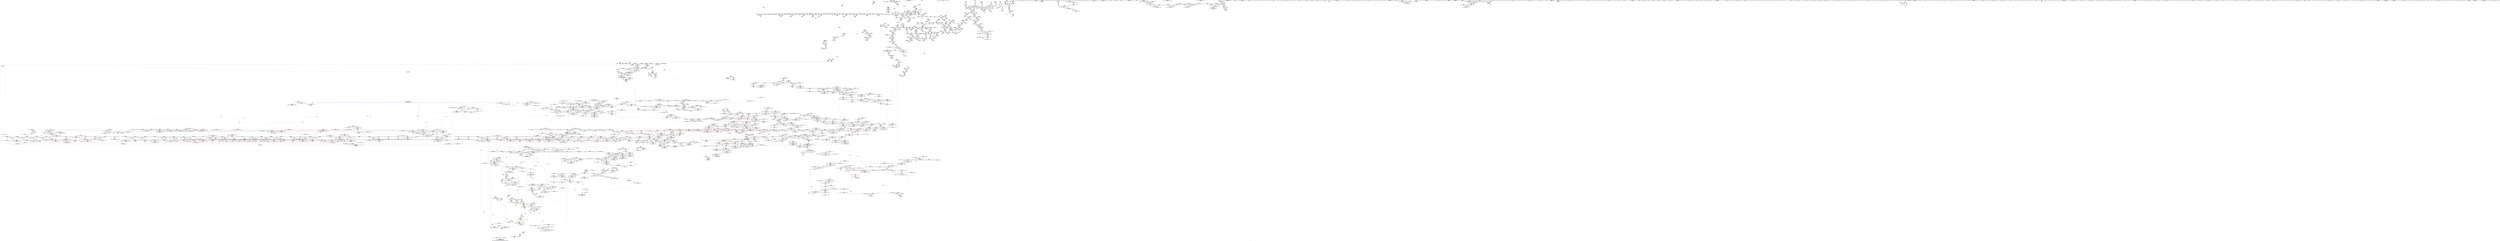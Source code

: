 digraph "SVFG" {
	label="SVFG";

	Node0x560bebf853e0 [shape=record,color=grey,label="{NodeID: 0\nNullPtr|{|<s34>72}}"];
	Node0x560bebf853e0 -> Node0x560bec856c20[style=solid];
	Node0x560bebf853e0 -> Node0x560bec856d20[style=solid];
	Node0x560bebf853e0 -> Node0x560bec856df0[style=solid];
	Node0x560bebf853e0 -> Node0x560bec856ec0[style=solid];
	Node0x560bebf853e0 -> Node0x560bec856f90[style=solid];
	Node0x560bebf853e0 -> Node0x560bec857060[style=solid];
	Node0x560bebf853e0 -> Node0x560bec857130[style=solid];
	Node0x560bebf853e0 -> Node0x560bec857200[style=solid];
	Node0x560bebf853e0 -> Node0x560bec8572d0[style=solid];
	Node0x560bebf853e0 -> Node0x560bec8573a0[style=solid];
	Node0x560bebf853e0 -> Node0x560bec857470[style=solid];
	Node0x560bebf853e0 -> Node0x560bec857540[style=solid];
	Node0x560bebf853e0 -> Node0x560bec857610[style=solid];
	Node0x560bebf853e0 -> Node0x560bec8576e0[style=solid];
	Node0x560bebf853e0 -> Node0x560bec8577b0[style=solid];
	Node0x560bebf853e0 -> Node0x560bec857880[style=solid];
	Node0x560bebf853e0 -> Node0x560bec857950[style=solid];
	Node0x560bebf853e0 -> Node0x560bec857a20[style=solid];
	Node0x560bebf853e0 -> Node0x560bec857af0[style=solid];
	Node0x560bebf853e0 -> Node0x560bec857bc0[style=solid];
	Node0x560bebf853e0 -> Node0x560bec857c90[style=solid];
	Node0x560bebf853e0 -> Node0x560bec857d60[style=solid];
	Node0x560bebf853e0 -> Node0x560bec857e30[style=solid];
	Node0x560bebf853e0 -> Node0x560bec857f00[style=solid];
	Node0x560bebf853e0 -> Node0x560bec857fd0[style=solid];
	Node0x560bebf853e0 -> Node0x560bec8580a0[style=solid];
	Node0x560bebf853e0 -> Node0x560bec858170[style=solid];
	Node0x560bebf853e0 -> Node0x560bec858240[style=solid];
	Node0x560bebf853e0 -> Node0x560bec86b520[style=solid];
	Node0x560bebf853e0 -> Node0x560bec86ef00[style=solid];
	Node0x560bebf853e0 -> Node0x560bec86efd0[style=solid];
	Node0x560bebf853e0 -> Node0x560bec86f0a0[style=solid];
	Node0x560bebf853e0 -> Node0x560bebc0a1e0[style=solid];
	Node0x560bebf853e0 -> Node0x560bec8a1740[style=solid];
	Node0x560bebf853e0:s34 -> Node0x560becaf4290[style=solid,color=red];
	Node0x560becaf8c80 [shape=record,color=black,label="{NodeID: 4871\n2769 = PHI(2627, )\n1st arg _ZN9__gnu_cxxeqIPdSt6vectorIdSaIdEEEEbRKNS_17__normal_iteratorIT_T0_EESA_ }"];
	Node0x560becaf8c80 -> Node0x560bec8bb570[style=solid];
	Node0x560bec9e58a0 [shape=record,color=yellow,style=double,label="{NodeID: 3764\n61V_1 = ENCHI(MR_61V_0)\npts\{490000 570000 \}\nFun[_ZNSt6vectorIdSaIdEED2Ev]|{|<s1>48|<s2>49}}"];
	Node0x560bec9e58a0 -> Node0x560bec886ae0[style=dashed];
	Node0x560bec9e58a0:s1 -> Node0x560bec9e7310[style=dashed,color=red];
	Node0x560bec9e58a0:s2 -> Node0x560bec9e7310[style=dashed,color=red];
	Node0x560bec864e60 [shape=record,color=red,label="{NodeID: 1550\n2776\<--2770\n\<--__lhs.addr\n_ZN9__gnu_cxxeqIPdSt6vectorIdSaIdEEEEbRKNS_17__normal_iteratorIT_T0_EESA_\n|{<s0>291}}"];
	Node0x560bec864e60:s0 -> Node0x560becad99c0[style=solid,color=red];
	Node0x560bec843600 [shape=record,color=green,label="{NodeID: 443\n2653\<--2654\nundef.agg.tmp\<--undef.agg.tmp_field_insensitive\n_ZSt16__insertion_sortIN9__gnu_cxx17__normal_iteratorIPdSt6vectorIdSaIdEEEENS0_5__ops15_Iter_less_iterEEvT_S9_T0_\n}"];
	Node0x560bec8ba7a0 [shape=record,color=blue,label="{NodeID: 1993\n2655\<--2623\ncoerce.dive\<--__first.coerce\n_ZSt16__insertion_sortIN9__gnu_cxx17__normal_iteratorIPdSt6vectorIdSaIdEEEENS0_5__ops15_Iter_less_iterEEvT_S9_T0_\n|{|<s2>267|<s3>268|<s4>280}}"];
	Node0x560bec8ba7a0 -> Node0x560bec86a550[style=dashed];
	Node0x560bec8ba7a0 -> Node0x560bec86a620[style=dashed];
	Node0x560bec8ba7a0:s2 -> Node0x560bec9d8d00[style=dashed,color=red];
	Node0x560bec8ba7a0:s3 -> Node0x560bec9d4bb0[style=dashed,color=red];
	Node0x560bec8ba7a0:s4 -> Node0x560bec9d0740[style=dashed,color=red];
	Node0x560bec852870 [shape=record,color=purple,label="{NodeID: 886\n3094\<--1316\noffset_0\<--\n}"];
	Node0x560bec852870 -> Node0x560bec872a50[style=solid];
	Node0x560becae60a0 [shape=record,color=black,label="{NodeID: 4650\n212 = PHI(380, )\n}"];
	Node0x560becae60a0 -> Node0x560bec8851b0[style=solid];
	Node0x560bec888b60 [shape=record,color=red,label="{NodeID: 1329\n870\<--861\nthis1\<--this.addr\n_ZN9__gnu_cxx13new_allocatorIdE8allocateEmPKv\n|{<s0>73}}"];
	Node0x560bec888b60:s0 -> Node0x560becaf6e20[style=solid,color=red];
	Node0x560bec83bc60 [shape=record,color=green,label="{NodeID: 222\n1273\<--1274\n__first\<--__first_field_insensitive\n_ZSt16__introsort_loopIN9__gnu_cxx17__normal_iteratorIPdSt6vectorIdSaIdEEEElNS0_5__ops15_Iter_less_iterEEvT_S9_T0_T1_\n|{|<s3>99}}"];
	Node0x560bec83bc60 -> Node0x560bec85b9b0[style=solid];
	Node0x560bec83bc60 -> Node0x560bec85ba80[style=solid];
	Node0x560bec83bc60 -> Node0x560bec852050[style=solid];
	Node0x560bec83bc60:s3 -> Node0x560becafa180[style=solid,color=red];
	Node0x560bec870350 [shape=record,color=blue,label="{NodeID: 1772\n931\<--929\n__first.addr\<--__first\n_ZSt25__uninitialized_default_nIPdmET_S1_T0_\n}"];
	Node0x560bec870350 -> Node0x560bec889110[style=dashed];
	Node0x560bec85ef50 [shape=record,color=black,label="{NodeID: 665\n1763\<--1738\n\<--__first\n_ZSt11__sort_heapIN9__gnu_cxx17__normal_iteratorIPdSt6vectorIdSaIdEEEENS0_5__ops15_Iter_less_iterEEvT_S9_RT0_\n}"];
	Node0x560bec85ef50 -> Node0x560bec877b30[style=solid];
	Node0x560bec87d7d0 [shape=record,color=purple,label="{NodeID: 1108\n3263\<--2457\noffset_0\<--\n}"];
	Node0x560bec87d7d0 -> Node0x560bec869e00[style=solid];
	Node0x560bebf85470 [shape=record,color=green,label="{NodeID: 1\n7\<--1\n__dso_handle\<--dummyObj\nGlob }"];
	Node0x560becaf8d90 [shape=record,color=black,label="{NodeID: 4872\n1152 = PHI(1145, )\n0th arg _ZNSt12_Destroy_auxILb1EE9__destroyIPdEEvT_S3_ }"];
	Node0x560becaf8d90 -> Node0x560bec871d50[style=solid];
	Node0x560bec9e59b0 [shape=record,color=yellow,style=double,label="{NodeID: 3765\n63V_1 = ENCHI(MR_63V_0)\npts\{490001 570001 \}\nFun[_ZNSt6vectorIdSaIdEED2Ev]}"];
	Node0x560bec9e59b0 -> Node0x560bec886bb0[style=dashed];
	Node0x560bec864f30 [shape=record,color=red,label="{NodeID: 1551\n2779\<--2772\n\<--__rhs.addr\n_ZN9__gnu_cxxeqIPdSt6vectorIdSaIdEEEEbRKNS_17__normal_iteratorIT_T0_EESA_\n|{<s0>292}}"];
	Node0x560bec864f30:s0 -> Node0x560becad99c0[style=solid,color=red];
	Node0x560bec8436d0 [shape=record,color=green,label="{NodeID: 444\n2660\<--2661\n_ZN9__gnu_cxxeqIPdSt6vectorIdSaIdEEEEbRKNS_17__normal_iteratorIT_T0_EESA_\<--_ZN9__gnu_cxxeqIPdSt6vectorIdSaIdEEEEbRKNS_17__normal_iteratorIT_T0_EESA__field_insensitive\n}"];
	Node0x560bec8ba870 [shape=record,color=blue,label="{NodeID: 1994\n2657\<--2624\ncoerce.dive1\<--__last.coerce\n_ZSt16__insertion_sortIN9__gnu_cxx17__normal_iteratorIPdSt6vectorIdSaIdEEEENS0_5__ops15_Iter_less_iterEEvT_S9_T0_\n|{<s0>267|<s1>269}}"];
	Node0x560bec8ba870:s0 -> Node0x560bec9d8d00[style=dashed,color=red];
	Node0x560bec8ba870:s1 -> Node0x560bec9d9720[style=dashed,color=red];
	Node0x560bec852940 [shape=record,color=purple,label="{NodeID: 887\n3095\<--1317\noffset_0\<--\n}"];
	Node0x560bec852940 -> Node0x560bec867080[style=solid];
	Node0x560becae62d0 [shape=record,color=black,label="{NodeID: 4651\n216 = PHI(380, )\n}"];
	Node0x560becae62d0 -> Node0x560bec885280[style=solid];
	Node0x560bec888c30 [shape=record,color=red,label="{NodeID: 1330\n871\<--863\n\<--__n.addr\n_ZN9__gnu_cxx13new_allocatorIdE8allocateEmPKv\n}"];
	Node0x560bec888c30 -> Node0x560bec8a12c0[style=solid];
	Node0x560bec83bd30 [shape=record,color=green,label="{NodeID: 223\n1275\<--1276\n__last\<--__last_field_insensitive\n_ZSt16__introsort_loopIN9__gnu_cxx17__normal_iteratorIPdSt6vectorIdSaIdEEEElNS0_5__ops15_Iter_less_iterEEvT_S9_T0_T1_\n|{|<s6>99}}"];
	Node0x560bec83bd30 -> Node0x560bec85bb50[style=solid];
	Node0x560bec83bd30 -> Node0x560bec85bc20[style=solid];
	Node0x560bec83bd30 -> Node0x560bec85bcf0[style=solid];
	Node0x560bec83bd30 -> Node0x560bec85bdc0[style=solid];
	Node0x560bec83bd30 -> Node0x560bec85be90[style=solid];
	Node0x560bec83bd30 -> Node0x560bec852120[style=solid];
	Node0x560bec83bd30:s6 -> Node0x560becaf9ac0[style=solid,color=red];
	Node0x560bec870420 [shape=record,color=blue,label="{NodeID: 1773\n933\<--930\n__n.addr\<--__n\n_ZSt25__uninitialized_default_nIPdmET_S1_T0_\n}"];
	Node0x560bec870420 -> Node0x560bec8891e0[style=dashed];
	Node0x560bec85f020 [shape=record,color=black,label="{NodeID: 666\n1766\<--1740\n\<--__last\n_ZSt11__sort_heapIN9__gnu_cxx17__normal_iteratorIPdSt6vectorIdSaIdEEEENS0_5__ops15_Iter_less_iterEEvT_S9_RT0_\n}"];
	Node0x560bec85f020 -> Node0x560bec877cd0[style=solid];
	Node0x560bec87d8a0 [shape=record,color=purple,label="{NodeID: 1109\n2489\<--2471\ncoerce.dive\<--retval\n_ZNK9__gnu_cxx17__normal_iteratorIPdSt6vectorIdSaIdEEEmiEl\n}"];
	Node0x560bec87d8a0 -> Node0x560bec892b70[style=solid];
	Node0x560bec833590 [shape=record,color=green,label="{NodeID: 2\n8\<--1\n_ZSt3cin\<--dummyObj\nGlob }"];
	Node0x560becaf8ea0 [shape=record,color=black,label="{NodeID: 4873\n1153 = PHI(1146, )\n1st arg _ZNSt12_Destroy_auxILb1EE9__destroyIPdEEvT_S3_ }"];
	Node0x560becaf8ea0 -> Node0x560bec871e20[style=solid];
	Node0x560bec9e5ac0 [shape=record,color=yellow,style=double,label="{NodeID: 3766\n65V_1 = ENCHI(MR_65V_0)\npts\{490002 570002 \}\nFun[_ZNSt6vectorIdSaIdEED2Ev]|{<s0>48|<s1>49}}"];
	Node0x560bec9e5ac0:s0 -> Node0x560bec9e7420[style=dashed,color=red];
	Node0x560bec9e5ac0:s1 -> Node0x560bec9e7420[style=dashed,color=red];
	Node0x560bec865000 [shape=record,color=red,label="{NodeID: 1552\n2778\<--2777\n\<--call\n_ZN9__gnu_cxxeqIPdSt6vectorIdSaIdEEEEbRKNS_17__normal_iteratorIT_T0_EESA_\n}"];
	Node0x560bec865000 -> Node0x560bec8a15c0[style=solid];
	Node0x560bec8437d0 [shape=record,color=green,label="{NodeID: 445\n2702\<--2703\n_ZSt13move_backwardIN9__gnu_cxx17__normal_iteratorIPdSt6vectorIdSaIdEEEES6_ET0_T_S8_S7_\<--_ZSt13move_backwardIN9__gnu_cxx17__normal_iteratorIPdSt6vectorIdSaIdEEEES6_ET0_T_S8_S7__field_insensitive\n}"];
	Node0x560bec8ba940 [shape=record,color=blue,label="{NodeID: 1995\n2665\<--2664\ncoerce.dive3\<--call2\n_ZSt16__insertion_sortIN9__gnu_cxx17__normal_iteratorIPdSt6vectorIdSaIdEEEENS0_5__ops15_Iter_less_iterEEvT_S9_T0_\n}"];
	Node0x560bec8ba940 -> Node0x560bec9ac790[style=dashed];
	Node0x560bec852a10 [shape=record,color=purple,label="{NodeID: 888\n3097\<--1319\noffset_0\<--\n}"];
	Node0x560bec852a10 -> Node0x560bec872b20[style=solid];
	Node0x560becae6410 [shape=record,color=black,label="{NodeID: 4652\n28 = PHI()\n}"];
	Node0x560bec888d00 [shape=record,color=red,label="{NodeID: 1331\n881\<--863\n\<--__n.addr\n_ZN9__gnu_cxx13new_allocatorIdE8allocateEmPKv\n}"];
	Node0x560bec888d00 -> Node0x560bec89cc40[style=solid];
	Node0x560bec83be00 [shape=record,color=green,label="{NodeID: 224\n1277\<--1278\n__comp\<--__comp_field_insensitive\n_ZSt16__introsort_loopIN9__gnu_cxx17__normal_iteratorIPdSt6vectorIdSaIdEEEElNS0_5__ops15_Iter_less_iterEEvT_S9_T0_T1_\n}"];
	Node0x560bec8704f0 [shape=record,color=blue,label="{NodeID: 1774\n935\<--940\n__assignable\<--\n_ZSt25__uninitialized_default_nIPdmET_S1_T0_\n}"];
	Node0x560bec85f0f0 [shape=record,color=black,label="{NodeID: 667\n1769\<--1740\n\<--__last\n_ZSt11__sort_heapIN9__gnu_cxx17__normal_iteratorIPdSt6vectorIdSaIdEEEENS0_5__ops15_Iter_less_iterEEvT_S9_RT0_\n}"];
	Node0x560bec85f0f0 -> Node0x560bec877e70[style=solid];
	Node0x560bec87d970 [shape=record,color=purple,label="{NodeID: 1110\n2482\<--2481\n_M_current\<--this1\n_ZNK9__gnu_cxx17__normal_iteratorIPdSt6vectorIdSaIdEEEmiEl\n}"];
	Node0x560bec87d970 -> Node0x560bec892aa0[style=solid];
	Node0x560bec833620 [shape=record,color=green,label="{NodeID: 3\n9\<--1\n_ZSt4cout\<--dummyObj\nGlob }"];
	Node0x560becaf8fb0 [shape=record,color=black,label="{NodeID: 4874\n781 = PHI(637, 712, 720, )\n0th arg _ZNSt12_Vector_baseIdSaIdEE12_Vector_implD2Ev }"];
	Node0x560becaf8fb0 -> Node0x560bec86f580[style=solid];
	Node0x560bec8650d0 [shape=record,color=red,label="{NodeID: 1553\n2781\<--2780\n\<--call1\n_ZN9__gnu_cxxeqIPdSt6vectorIdSaIdEEEEbRKNS_17__normal_iteratorIT_T0_EESA_\n}"];
	Node0x560bec8650d0 -> Node0x560bec8a15c0[style=solid];
	Node0x560bec8438d0 [shape=record,color=green,label="{NodeID: 446\n2715\<--2716\n_ZN9__gnu_cxx5__ops15__val_comp_iterENS0_15_Iter_less_iterE\<--_ZN9__gnu_cxx5__ops15__val_comp_iterENS0_15_Iter_less_iterE_field_insensitive\n}"];
	Node0x560bec8baa10 [shape=record,color=blue, style = dotted,label="{NodeID: 1996\n3286\<--3288\noffset_0\<--dummyVal\n_ZSt16__insertion_sortIN9__gnu_cxx17__normal_iteratorIPdSt6vectorIdSaIdEEEENS0_5__ops15_Iter_less_iterEEvT_S9_T0_\n}"];
	Node0x560bec8baa10 -> Node0x560bec864710[style=dashed];
	Node0x560bec8baa10 -> Node0x560bec8baa10[style=dashed];
	Node0x560bec8baa10 -> Node0x560bec982080[style=dashed];
	Node0x560bec852ae0 [shape=record,color=purple,label="{NodeID: 889\n3098\<--1320\noffset_0\<--\n}"];
	Node0x560bec852ae0 -> Node0x560bec867150[style=solid];
	Node0x560becae64e0 [shape=record,color=black,label="{NodeID: 4653\n86 = PHI()\n}"];
	Node0x560bec888dd0 [shape=record,color=red,label="{NodeID: 1332\n894\<--891\nthis1\<--this.addr\n_ZNK9__gnu_cxx13new_allocatorIdE8max_sizeEv\n}"];
	Node0x560bec83bed0 [shape=record,color=green,label="{NodeID: 225\n1279\<--1280\n__depth_limit.addr\<--__depth_limit.addr_field_insensitive\n_ZSt16__introsort_loopIN9__gnu_cxx17__normal_iteratorIPdSt6vectorIdSaIdEEEElNS0_5__ops15_Iter_less_iterEEvT_S9_T0_T1_\n}"];
	Node0x560bec83bed0 -> Node0x560bec88b260[style=solid];
	Node0x560bec83bed0 -> Node0x560bec88b330[style=solid];
	Node0x560bec83bed0 -> Node0x560bec88b400[style=solid];
	Node0x560bec83bed0 -> Node0x560bec872980[style=solid];
	Node0x560bec83bed0 -> Node0x560bec872cc0[style=solid];
	Node0x560bec8705c0 [shape=record,color=blue,label="{NodeID: 1775\n950\<--948\n__first.addr\<--__first\n_ZNSt27__uninitialized_default_n_1ILb1EE18__uninit_default_nIPdmEET_S3_T0_\n}"];
	Node0x560bec8705c0 -> Node0x560bec8892b0[style=dashed];
	Node0x560bec85f1c0 [shape=record,color=black,label="{NodeID: 668\n1762\<--1744\n\<--agg.tmp\n_ZSt11__sort_heapIN9__gnu_cxx17__normal_iteratorIPdSt6vectorIdSaIdEEEENS0_5__ops15_Iter_less_iterEEvT_S9_RT0_\n}"];
	Node0x560bec85f1c0 -> Node0x560bec877a60[style=solid];
	Node0x560bec87da40 [shape=record,color=purple,label="{NodeID: 1111\n2561\<--2496\ncoerce.dive25\<--retval\n_ZSt21__unguarded_partitionIN9__gnu_cxx17__normal_iteratorIPdSt6vectorIdSaIdEEEENS0_5__ops15_Iter_less_iterEET_S9_S9_S9_T0_\n}"];
	Node0x560bec87da40 -> Node0x560bec892f80[style=solid];
	Node0x560bec8338d0 [shape=record,color=green,label="{NodeID: 4\n10\<--1\n.str\<--dummyObj\nGlob }"];
	Node0x560becaf9140 [shape=record,color=black,label="{NodeID: 4875\n1251 = PHI(1179, 2631, 2736, )\n0th arg _ZN9__gnu_cxxneIPdSt6vectorIdSaIdEEEEbRKNS_17__normal_iteratorIT_T0_EESA_ }"];
	Node0x560becaf9140 -> Node0x560bec872640[style=solid];
	Node0x560bec9e5cb0 [shape=record,color=yellow,style=double,label="{NodeID: 3768\n26V_1 = ENCHI(MR_26V_0)\npts\{884 \}\nFun[_ZSt27__uninitialized_default_n_aIPdmdET_S1_T0_RSaIT1_E]|{<s0>76}}"];
	Node0x560bec9e5cb0:s0 -> Node0x560bec9e7530[style=dashed,color=red];
	Node0x560bec8651a0 [shape=record,color=red,label="{NodeID: 1554\n2816\<--2815\n\<--coerce.dive4\n_ZSt13move_backwardIN9__gnu_cxx17__normal_iteratorIPdSt6vectorIdSaIdEEEES6_ET0_T_S8_S7_\n|{<s0>294}}"];
	Node0x560bec8651a0:s0 -> Node0x560becaf84e0[style=solid,color=red];
	Node0x560bec8439d0 [shape=record,color=green,label="{NodeID: 447\n2720\<--2721\n_ZSt25__unguarded_linear_insertIN9__gnu_cxx17__normal_iteratorIPdSt6vectorIdSaIdEEEENS0_5__ops14_Val_less_iterEEvT_T0_\<--_ZSt25__unguarded_linear_insertIN9__gnu_cxx17__normal_iteratorIPdSt6vectorIdSaIdEEEENS0_5__ops14_Val_less_iterEEvT_T0__field_insensitive\n}"];
	Node0x560bec8baae0 [shape=record,color=blue, style = dotted,label="{NodeID: 1997\n3289\<--3291\noffset_0\<--dummyVal\n_ZSt16__insertion_sortIN9__gnu_cxx17__normal_iteratorIPdSt6vectorIdSaIdEEEENS0_5__ops15_Iter_less_iterEEvT_S9_T0_\n}"];
	Node0x560bec8baae0 -> Node0x560bec8647e0[style=dashed];
	Node0x560bec8baae0 -> Node0x560bec8baae0[style=dashed];
	Node0x560bec8baae0 -> Node0x560bec982580[style=dashed];
	Node0x560bec852bb0 [shape=record,color=purple,label="{NodeID: 890\n3100\<--1322\noffset_0\<--\n}"];
	Node0x560bec852bb0 -> Node0x560bec872bf0[style=solid];
	Node0x560becae65b0 [shape=record,color=black,label="{NodeID: 4654\n114 = PHI(380, )\n}"];
	Node0x560bec888ea0 [shape=record,color=red,label="{NodeID: 1333\n913\<--904\n\<--__first.addr\n_ZSt27__uninitialized_default_n_aIPdmdET_S1_T0_RSaIT1_E\n|{<s0>76}}"];
	Node0x560bec888ea0:s0 -> Node0x560becad8400[style=solid,color=red];
	Node0x560bec83bfa0 [shape=record,color=green,label="{NodeID: 226\n1281\<--1282\nagg.tmp\<--agg.tmp_field_insensitive\n_ZSt16__introsort_loopIN9__gnu_cxx17__normal_iteratorIPdSt6vectorIdSaIdEEEElNS0_5__ops15_Iter_less_iterEEvT_S9_T0_T1_\n}"];
	Node0x560bec83bfa0 -> Node0x560bec85bf60[style=solid];
	Node0x560bec83bfa0 -> Node0x560bec8521f0[style=solid];
	Node0x560bec870690 [shape=record,color=blue,label="{NodeID: 1776\n952\<--949\n__n.addr\<--__n\n_ZNSt27__uninitialized_default_n_1ILb1EE18__uninit_default_nIPdmEET_S3_T0_\n}"];
	Node0x560bec870690 -> Node0x560bec889380[style=dashed];
	Node0x560bec85f290 [shape=record,color=black,label="{NodeID: 669\n1765\<--1746\n\<--agg.tmp3\n_ZSt11__sort_heapIN9__gnu_cxx17__normal_iteratorIPdSt6vectorIdSaIdEEEENS0_5__ops15_Iter_less_iterEEvT_S9_RT0_\n}"];
	Node0x560bec85f290 -> Node0x560bec877c00[style=solid];
	Node0x560bec87db10 [shape=record,color=purple,label="{NodeID: 1112\n2518\<--2498\ncoerce.dive\<--__first\n_ZSt21__unguarded_partitionIN9__gnu_cxx17__normal_iteratorIPdSt6vectorIdSaIdEEEENS0_5__ops15_Iter_less_iterEET_S9_S9_S9_T0_\n}"];
	Node0x560bec87db10 -> Node0x560bec8b99d0[style=solid];
	Node0x560bec833960 [shape=record,color=green,label="{NodeID: 5\n12\<--1\n.str.1\<--dummyObj\nGlob }"];
	Node0x560becaf92d0 [shape=record,color=black,label="{NodeID: 4876\n1252 = PHI(1181, 2627, 2732, )\n1st arg _ZN9__gnu_cxxneIPdSt6vectorIdSaIdEEEEbRKNS_17__normal_iteratorIT_T0_EESA_ }"];
	Node0x560becaf92d0 -> Node0x560bec872710[style=solid];
	Node0x560bec865270 [shape=record,color=red,label="{NodeID: 1555\n2826\<--2825\n\<--coerce.dive8\n_ZSt13move_backwardIN9__gnu_cxx17__normal_iteratorIPdSt6vectorIdSaIdEEEES6_ET0_T_S8_S7_\n|{<s0>296}}"];
	Node0x560bec865270:s0 -> Node0x560becaf84e0[style=solid,color=red];
	Node0x560bec843ad0 [shape=record,color=green,label="{NodeID: 448\n2730\<--2731\n__first\<--__first_field_insensitive\n_ZSt26__unguarded_insertion_sortIN9__gnu_cxx17__normal_iteratorIPdSt6vectorIdSaIdEEEENS0_5__ops15_Iter_less_iterEEvT_S9_T0_\n}"];
	Node0x560bec843ad0 -> Node0x560bec863940[style=solid];
	Node0x560bec843ad0 -> Node0x560bec880070[style=solid];
	Node0x560bec8babb0 [shape=record,color=blue,label="{NodeID: 1998\n2637\<--2684\n__val\<--\n_ZSt16__insertion_sortIN9__gnu_cxx17__normal_iteratorIPdSt6vectorIdSaIdEEEENS0_5__ops15_Iter_less_iterEEvT_S9_T0_\n}"];
	Node0x560bec8babb0 -> Node0x560bec864bf0[style=dashed];
	Node0x560bec8babb0 -> Node0x560bec9ac290[style=dashed];
	Node0x560bec852c80 [shape=record,color=purple,label="{NodeID: 891\n3101\<--1323\noffset_0\<--\n}"];
	Node0x560bec852c80 -> Node0x560bec867220[style=solid];
	Node0x560becae6750 [shape=record,color=black,label="{NodeID: 4655\n157 = PHI(380, )\n}"];
	Node0x560bec888f70 [shape=record,color=red,label="{NodeID: 1334\n914\<--906\n\<--__n.addr\n_ZSt27__uninitialized_default_n_aIPdmdET_S1_T0_RSaIT1_E\n|{<s0>76}}"];
	Node0x560bec888f70:s0 -> Node0x560becad8510[style=solid,color=red];
	Node0x560bec83c070 [shape=record,color=green,label="{NodeID: 227\n1283\<--1284\nagg.tmp3\<--agg.tmp3_field_insensitive\n_ZSt16__introsort_loopIN9__gnu_cxx17__normal_iteratorIPdSt6vectorIdSaIdEEEElNS0_5__ops15_Iter_less_iterEEvT_S9_T0_T1_\n}"];
	Node0x560bec83c070 -> Node0x560bec85c030[style=solid];
	Node0x560bec83c070 -> Node0x560bec8522c0[style=solid];
	Node0x560bec870760 [shape=record,color=blue,label="{NodeID: 1777\n954\<--961\nref.tmp\<--\n_ZNSt27__uninitialized_default_n_1ILb1EE18__uninit_default_nIPdmEET_S3_T0_\n|{<s0>78}}"];
	Node0x560bec870760:s0 -> Node0x560bec9ed220[style=dashed,color=red];
	Node0x560bec85f360 [shape=record,color=black,label="{NodeID: 670\n1768\<--1748\n\<--agg.tmp4\n_ZSt11__sort_heapIN9__gnu_cxx17__normal_iteratorIPdSt6vectorIdSaIdEEEENS0_5__ops15_Iter_less_iterEEvT_S9_RT0_\n}"];
	Node0x560bec85f360 -> Node0x560bec877da0[style=solid];
	Node0x560bec99c890 [shape=record,color=black,label="{NodeID: 3327\nMR_26V_2 = PHI(MR_26V_3, MR_26V_1, )\npts\{884 \}\n|{|<s1>80}}"];
	Node0x560bec99c890 -> Node0x560bec870eb0[style=dashed];
	Node0x560bec99c890:s1 -> Node0x560beca1be90[style=dashed,color=blue];
	Node0x560bec87dbe0 [shape=record,color=purple,label="{NodeID: 1113\n2520\<--2500\ncoerce.dive1\<--__last\n_ZSt21__unguarded_partitionIN9__gnu_cxx17__normal_iteratorIPdSt6vectorIdSaIdEEEENS0_5__ops15_Iter_less_iterEET_S9_S9_S9_T0_\n}"];
	Node0x560bec87dbe0 -> Node0x560bec8b9aa0[style=solid];
	Node0x560bec8339f0 [shape=record,color=green,label="{NodeID: 6\n14\<--1\n.str.2\<--dummyObj\nGlob }"];
	Node0x560becaf9460 [shape=record,color=black,label="{NodeID: 4877\n1037 = PHI(695, )\n0th arg _ZNSt12_Vector_baseIdSaIdEE13_M_deallocateEPdm }"];
	Node0x560becaf9460 -> Node0x560bec8711f0[style=solid];
	Node0x560bec865340 [shape=record,color=red,label="{NodeID: 1556\n2834\<--2833\n\<--coerce.dive12\n_ZSt13move_backwardIN9__gnu_cxx17__normal_iteratorIPdSt6vectorIdSaIdEEEES6_ET0_T_S8_S7_\n|{<s0>298}}"];
	Node0x560bec865340:s0 -> Node0x560becaf6f30[style=solid,color=red];
	Node0x560bec843ba0 [shape=record,color=green,label="{NodeID: 449\n2732\<--2733\n__last\<--__last_field_insensitive\n_ZSt26__unguarded_insertion_sortIN9__gnu_cxx17__normal_iteratorIPdSt6vectorIdSaIdEEEENS0_5__ops15_Iter_less_iterEEvT_S9_T0_\n|{|<s1>286}}"];
	Node0x560bec843ba0 -> Node0x560bec880140[style=solid];
	Node0x560bec843ba0:s1 -> Node0x560becaf92d0[style=solid,color=red];
	Node0x560bec8bac80 [shape=record,color=blue, style = dotted,label="{NodeID: 1999\n3292\<--3294\noffset_0\<--dummyVal\n_ZSt16__insertion_sortIN9__gnu_cxx17__normal_iteratorIPdSt6vectorIdSaIdEEEENS0_5__ops15_Iter_less_iterEEvT_S9_T0_\n}"];
	Node0x560bec8bac80 -> Node0x560bec864980[style=dashed];
	Node0x560bec8bac80 -> Node0x560bec9ad690[style=dashed];
	Node0x560bec852d50 [shape=record,color=purple,label="{NodeID: 892\n3103\<--1338\noffset_0\<--\n}"];
	Node0x560bec852d50 -> Node0x560bec872d90[style=solid];
	Node0x560becae6890 [shape=record,color=black,label="{NodeID: 4656\n158 = PHI()\n}"];
	Node0x560bec889040 [shape=record,color=red,label="{NodeID: 1335\n924\<--921\nthis1\<--this.addr\n_ZNSt12_Vector_baseIdSaIdEE19_M_get_Tp_allocatorEv\n}"];
	Node0x560bec889040 -> Node0x560bec8511b0[style=solid];
	Node0x560bec83c140 [shape=record,color=green,label="{NodeID: 228\n1285\<--1286\nagg.tmp4\<--agg.tmp4_field_insensitive\n_ZSt16__introsort_loopIN9__gnu_cxx17__normal_iteratorIPdSt6vectorIdSaIdEEEElNS0_5__ops15_Iter_less_iterEEvT_S9_T0_T1_\n}"];
	Node0x560bec83c140 -> Node0x560bec85c100[style=solid];
	Node0x560bec83c140 -> Node0x560bec852390[style=solid];
	Node0x560bec870830 [shape=record,color=blue,label="{NodeID: 1778\n970\<--967\n__first.addr\<--__first\n_ZSt6fill_nIPdmdET_S1_T0_RKT1_\n}"];
	Node0x560bec870830 -> Node0x560bec889450[style=dashed];
	Node0x560bec85f430 [shape=record,color=black,label="{NodeID: 671\n1832\<--1785\n\<--__first\n_ZSt11__make_heapIN9__gnu_cxx17__normal_iteratorIPdSt6vectorIdSaIdEEEENS0_5__ops15_Iter_less_iterEEvT_S9_RT0_\n}"];
	Node0x560bec85f430 -> Node0x560bec878350[style=solid];
	Node0x560bec99cd90 [shape=record,color=black,label="{NodeID: 3328\nMR_389V_3 = PHI(MR_389V_4, MR_389V_2, )\npts\{994 \}\n}"];
	Node0x560bec99cd90 -> Node0x560bec8896c0[style=dashed];
	Node0x560bec99cd90 -> Node0x560bec889790[style=dashed];
	Node0x560bec99cd90 -> Node0x560bec889860[style=dashed];
	Node0x560bec99cd90 -> Node0x560bec871050[style=dashed];
	Node0x560bec87dcb0 [shape=record,color=purple,label="{NodeID: 1114\n2522\<--2502\ncoerce.dive2\<--__pivot\n_ZSt21__unguarded_partitionIN9__gnu_cxx17__normal_iteratorIPdSt6vectorIdSaIdEEEENS0_5__ops15_Iter_less_iterEET_S9_S9_S9_T0_\n}"];
	Node0x560bec87dcb0 -> Node0x560bec8b9b70[style=solid];
	Node0x560bec833a80 [shape=record,color=green,label="{NodeID: 7\n17\<--1\n\<--dummyObj\nCan only get source location for instruction, argument, global var or function.}"];
	Node0x560becaf9570 [shape=record,color=black,label="{NodeID: 4878\n1038 = PHI(698, )\n1st arg _ZNSt12_Vector_baseIdSaIdEE13_M_deallocateEPdm }"];
	Node0x560becaf9570 -> Node0x560bec8712c0[style=solid];
	Node0x560bec865410 [shape=record,color=red,label="{NodeID: 1557\n2836\<--2835\n\<--coerce.dive13\n_ZSt13move_backwardIN9__gnu_cxx17__normal_iteratorIPdSt6vectorIdSaIdEEEES6_ET0_T_S8_S7_\n|{<s0>298}}"];
	Node0x560bec865410:s0 -> Node0x560becaf7040[style=solid,color=red];
	Node0x560bec843c70 [shape=record,color=green,label="{NodeID: 450\n2734\<--2735\n__comp\<--__comp_field_insensitive\n_ZSt26__unguarded_insertion_sortIN9__gnu_cxx17__normal_iteratorIPdSt6vectorIdSaIdEEEENS0_5__ops15_Iter_less_iterEEvT_S9_T0_\n}"];
	Node0x560bec8bad50 [shape=record,color=blue, style = dotted,label="{NodeID: 2000\n3295\<--3297\noffset_0\<--dummyVal\n_ZSt16__insertion_sortIN9__gnu_cxx17__normal_iteratorIPdSt6vectorIdSaIdEEEENS0_5__ops15_Iter_less_iterEEvT_S9_T0_\n}"];
	Node0x560bec8bad50 -> Node0x560bec864a50[style=dashed];
	Node0x560bec8bad50 -> Node0x560bec9adb90[style=dashed];
	Node0x560bec852e20 [shape=record,color=purple,label="{NodeID: 893\n3104\<--1339\noffset_0\<--\n}"];
	Node0x560bec852e20 -> Node0x560bec8672f0[style=solid];
	Node0x560becae6960 [shape=record,color=black,label="{NodeID: 4657\n164 = PHI(436, )\n}"];
	Node0x560becae6960 -> Node0x560bec86be40[style=solid];
	Node0x560bec889110 [shape=record,color=red,label="{NodeID: 1336\n941\<--931\n\<--__first.addr\n_ZSt25__uninitialized_default_nIPdmET_S1_T0_\n|{<s0>77}}"];
	Node0x560bec889110:s0 -> Node0x560becaf77f0[style=solid,color=red];
	Node0x560bec8445d0 [shape=record,color=green,label="{NodeID: 229\n1287\<--1288\nagg.tmp5\<--agg.tmp5_field_insensitive\n_ZSt16__introsort_loopIN9__gnu_cxx17__normal_iteratorIPdSt6vectorIdSaIdEEEElNS0_5__ops15_Iter_less_iterEEvT_S9_T0_T1_\n}"];
	Node0x560bec870900 [shape=record,color=blue,label="{NodeID: 1779\n972\<--968\n__n.addr\<--__n\n_ZSt6fill_nIPdmdET_S1_T0_RKT1_\n}"];
	Node0x560bec870900 -> Node0x560bec889520[style=dashed];
	Node0x560bec85f500 [shape=record,color=black,label="{NodeID: 672\n1831\<--1799\n\<--agg.tmp\n_ZSt11__make_heapIN9__gnu_cxx17__normal_iteratorIPdSt6vectorIdSaIdEEEENS0_5__ops15_Iter_less_iterEEvT_S9_RT0_\n}"];
	Node0x560bec85f500 -> Node0x560bec878280[style=solid];
	Node0x560bec99d290 [shape=record,color=black,label="{NodeID: 3329\nMR_397V_3 = PHI(MR_397V_4, MR_397V_2, )\npts\{1002 \}\n}"];
	Node0x560bec99d290 -> Node0x560bec889ba0[style=dashed];
	Node0x560bec99d290 -> Node0x560bec889c70[style=dashed];
	Node0x560bec99d290 -> Node0x560bec870f80[style=dashed];
	Node0x560bec87dd80 [shape=record,color=purple,label="{NodeID: 1115\n2532\<--2506\ncoerce.dive5\<--agg.tmp\n_ZSt21__unguarded_partitionIN9__gnu_cxx17__normal_iteratorIPdSt6vectorIdSaIdEEEENS0_5__ops15_Iter_less_iterEET_S9_S9_S9_T0_\n}"];
	Node0x560bec87dd80 -> Node0x560bec892c40[style=solid];
	Node0x560bec8342c0 [shape=record,color=green,label="{NodeID: 8\n106\<--1\n\<--dummyObj\nCan only get source location for instruction, argument, global var or function.}"];
	Node0x560becaf9680 [shape=record,color=black,label="{NodeID: 4879\n1039 = PHI(708, )\n2nd arg _ZNSt12_Vector_baseIdSaIdEE13_M_deallocateEPdm }"];
	Node0x560becaf9680 -> Node0x560bec871390[style=solid];
	Node0x560bec8654e0 [shape=record,color=red,label="{NodeID: 1558\n2838\<--2837\n\<--coerce.dive14\n_ZSt13move_backwardIN9__gnu_cxx17__normal_iteratorIPdSt6vectorIdSaIdEEEES6_ET0_T_S8_S7_\n|{<s0>298}}"];
	Node0x560bec8654e0:s0 -> Node0x560becaf7150[style=solid,color=red];
	Node0x560bec843d40 [shape=record,color=green,label="{NodeID: 451\n2736\<--2737\n__i\<--__i_field_insensitive\n_ZSt26__unguarded_insertion_sortIN9__gnu_cxx17__normal_iteratorIPdSt6vectorIdSaIdEEEENS0_5__ops15_Iter_less_iterEEvT_S9_T0_\n|{|<s2>286|<s3>290}}"];
	Node0x560bec843d40 -> Node0x560bec863a10[style=solid];
	Node0x560bec843d40 -> Node0x560bec863ae0[style=solid];
	Node0x560bec843d40:s2 -> Node0x560becaf9140[style=solid,color=red];
	Node0x560bec843d40:s3 -> Node0x560becaf7a10[style=solid,color=red];
	Node0x560bec8bae20 [shape=record,color=blue,label="{NodeID: 2001\n2693\<--2692\ncoerce.dive16\<--call15\n_ZSt16__insertion_sortIN9__gnu_cxx17__normal_iteratorIPdSt6vectorIdSaIdEEEENS0_5__ops15_Iter_less_iterEEvT_S9_T0_\n}"];
	Node0x560bec8bae20 -> Node0x560bec864b20[style=dashed];
	Node0x560bec8bae20 -> Node0x560bec9ae090[style=dashed];
	Node0x560bec852ef0 [shape=record,color=purple,label="{NodeID: 894\n3106\<--1341\noffset_0\<--\n}"];
	Node0x560bec852ef0 -> Node0x560bec872e60[style=solid];
	Node0x560becae6ad0 [shape=record,color=black,label="{NodeID: 4658\n169 = PHI(453, )\n}"];
	Node0x560becae6ad0 -> Node0x560bec86bf10[style=solid];
	Node0x560bec8891e0 [shape=record,color=red,label="{NodeID: 1337\n942\<--933\n\<--__n.addr\n_ZSt25__uninitialized_default_nIPdmET_S1_T0_\n|{<s0>77}}"];
	Node0x560bec8891e0:s0 -> Node0x560becaf7900[style=solid,color=red];
	Node0x560bec844660 [shape=record,color=green,label="{NodeID: 230\n1289\<--1290\n__cut\<--__cut_field_insensitive\n_ZSt16__introsort_loopIN9__gnu_cxx17__normal_iteratorIPdSt6vectorIdSaIdEEEElNS0_5__ops15_Iter_less_iterEEvT_S9_T0_T1_\n}"];
	Node0x560bec844660 -> Node0x560bec85c1d0[style=solid];
	Node0x560bec844660 -> Node0x560bec85c2a0[style=solid];
	Node0x560bec844660 -> Node0x560bec852460[style=solid];
	Node0x560bec8709d0 [shape=record,color=blue,label="{NodeID: 1780\n974\<--969\n__value.addr\<--__value\n_ZSt6fill_nIPdmdET_S1_T0_RKT1_\n}"];
	Node0x560bec8709d0 -> Node0x560bec8895f0[style=dashed];
	Node0x560bec85f5d0 [shape=record,color=black,label="{NodeID: 673\n1853\<--1868\n_ZN9__gnu_cxxltIPdSt6vectorIdSaIdEEEEbRKNS_17__normal_iteratorIT_T0_EESA__ret\<--cmp\n_ZN9__gnu_cxxltIPdSt6vectorIdSaIdEEEEbRKNS_17__normal_iteratorIT_T0_EESA_\n|{<s0>146|<s1>255}}"];
	Node0x560bec85f5d0:s0 -> Node0x560becae8470[style=solid,color=blue];
	Node0x560bec85f5d0:s1 -> Node0x560becaeba00[style=solid,color=blue];
	Node0x560bec99d790 [shape=record,color=black,label="{NodeID: 3330\nMR_16V_4 = PHI(MR_16V_5, MR_16V_3, )\npts\{77 \}\n}"];
	Node0x560bec99d790 -> Node0x560bec8840a0[style=dashed];
	Node0x560bec99d790 -> Node0x560bec884170[style=dashed];
	Node0x560bec99d790 -> Node0x560bec884240[style=dashed];
	Node0x560bec99d790 -> Node0x560bec884310[style=dashed];
	Node0x560bec99d790 -> Node0x560bec8843e0[style=dashed];
	Node0x560bec99d790 -> Node0x560bec86c660[style=dashed];
	Node0x560bec87de50 [shape=record,color=purple,label="{NodeID: 1116\n2534\<--2508\ncoerce.dive6\<--agg.tmp4\n_ZSt21__unguarded_partitionIN9__gnu_cxx17__normal_iteratorIPdSt6vectorIdSaIdEEEENS0_5__ops15_Iter_less_iterEET_S9_S9_S9_T0_\n}"];
	Node0x560bec87de50 -> Node0x560bec892d10[style=solid];
	Node0x560bec834350 [shape=record,color=green,label="{NodeID: 9\n123\<--1\n\<--dummyObj\nCan only get source location for instruction, argument, global var or function.}"];
	Node0x560becaf9790 [shape=record,color=black,label="{NodeID: 4880\n1735 = PHI(1544, )\n0th arg _ZSt11__sort_heapIN9__gnu_cxx17__normal_iteratorIPdSt6vectorIdSaIdEEEENS0_5__ops15_Iter_less_iterEEvT_S9_RT0_ }"];
	Node0x560becaf9790 -> Node0x560bec8b4550[style=solid];
	Node0x560bec9e6170 [shape=record,color=yellow,style=double,label="{NodeID: 3773\n289V_1 = ENCHI(MR_289V_0)\npts\{11800000 11820000 12740000 12760000 14090000 14110000 15570000 15590000 16490000 16570000 17390000 17410000 17860000 17880000 18980000 19000000 24990000 25010000 26260000 26280000 26320000 27330000 27370000 \}\nFun[_ZSt12__niter_baseIPdSt6vectorIdSaIdEEET_N9__gnu_cxx17__normal_iteratorIS4_T0_EE]}"];
	Node0x560bec9e6170 -> Node0x560bec866040[style=dashed];
	Node0x560bec8655b0 [shape=record,color=red,label="{NodeID: 1559\n2845\<--2844\n\<--coerce.dive17\n_ZSt13move_backwardIN9__gnu_cxx17__normal_iteratorIPdSt6vectorIdSaIdEEEES6_ET0_T_S8_S7_\n}"];
	Node0x560bec8655b0 -> Node0x560bec864230[style=solid];
	Node0x560bec843e10 [shape=record,color=green,label="{NodeID: 452\n2738\<--2739\nagg.tmp\<--agg.tmp_field_insensitive\n_ZSt26__unguarded_insertion_sortIN9__gnu_cxx17__normal_iteratorIPdSt6vectorIdSaIdEEEENS0_5__ops15_Iter_less_iterEEvT_S9_T0_\n}"];
	Node0x560bec843e10 -> Node0x560bec863bb0[style=solid];
	Node0x560bec843e10 -> Node0x560bec880210[style=solid];
	Node0x560bec8baef0 [shape=record,color=blue,label="{NodeID: 2002\n2704\<--2701\ncoerce.dive21\<--call20\n_ZSt16__insertion_sortIN9__gnu_cxx17__normal_iteratorIPdSt6vectorIdSaIdEEEENS0_5__ops15_Iter_less_iterEEvT_S9_T0_\n}"];
	Node0x560bec8baef0 -> Node0x560bec9ae590[style=dashed];
	Node0x560bec852fc0 [shape=record,color=purple,label="{NodeID: 895\n3107\<--1342\noffset_0\<--\n}"];
	Node0x560bec852fc0 -> Node0x560bec8673c0[style=solid];
	Node0x560becae6c10 [shape=record,color=black,label="{NodeID: 4659\n181 = PHI(436, )\n}"];
	Node0x560becae6c10 -> Node0x560bec86bfe0[style=solid];
	Node0x560bec8892b0 [shape=record,color=red,label="{NodeID: 1338\n958\<--950\n\<--__first.addr\n_ZNSt27__uninitialized_default_n_1ILb1EE18__uninit_default_nIPdmEET_S3_T0_\n|{<s0>78}}"];
	Node0x560bec8892b0:s0 -> Node0x560becadc370[style=solid,color=red];
	Node0x560bec844730 [shape=record,color=green,label="{NodeID: 231\n1291\<--1292\nagg.tmp9\<--agg.tmp9_field_insensitive\n_ZSt16__introsort_loopIN9__gnu_cxx17__normal_iteratorIPdSt6vectorIdSaIdEEEElNS0_5__ops15_Iter_less_iterEEvT_S9_T0_T1_\n}"];
	Node0x560bec844730 -> Node0x560bec85c370[style=solid];
	Node0x560bec844730 -> Node0x560bec852530[style=solid];
	Node0x560bec870aa0 [shape=record,color=blue,label="{NodeID: 1781\n993\<--990\n__first.addr\<--__first\n_ZSt10__fill_n_aIPdmdEN9__gnu_cxx11__enable_ifIXsr11__is_scalarIT1_EE7__valueET_E6__typeES4_T0_RKS3_\n}"];
	Node0x560bec870aa0 -> Node0x560bec99cd90[style=dashed];
	Node0x560bec85f6a0 [shape=record,color=black,label="{NodeID: 674\n1870\<--1890\n_ZNK9__gnu_cxx5__ops15_Iter_less_iterclINS_17__normal_iteratorIPdSt6vectorIdSaIdEEEES8_EEbT_T0__ret\<--cmp\n_ZNK9__gnu_cxx5__ops15_Iter_less_iterclINS_17__normal_iteratorIPdSt6vectorIdSaIdEEEES8_EEbT_T0_\n|{<s0>149|<s1>185|<s2>214|<s3>217|<s4>223|<s5>232|<s6>238|<s7>248|<s8>253|<s9>272}}"];
	Node0x560bec85f6a0:s0 -> Node0x560becae8580[style=solid,color=blue];
	Node0x560bec85f6a0:s1 -> Node0x560becaedc50[style=solid,color=blue];
	Node0x560bec85f6a0:s2 -> Node0x560becaee8d0[style=solid,color=blue];
	Node0x560bec85f6a0:s3 -> Node0x560becaee9e0[style=solid,color=blue];
	Node0x560bec85f6a0:s4 -> Node0x560becaeeaf0[style=solid,color=blue];
	Node0x560bec85f6a0:s5 -> Node0x560becaeec00[style=solid,color=blue];
	Node0x560bec85f6a0:s6 -> Node0x560becaeed40[style=solid,color=blue];
	Node0x560bec85f6a0:s7 -> Node0x560becaeb450[style=solid,color=blue];
	Node0x560bec85f6a0:s8 -> Node0x560becaeb780[style=solid,color=blue];
	Node0x560bec85f6a0:s9 -> Node0x560becaef8e0[style=solid,color=blue];
	Node0x560bec87df20 [shape=record,color=purple,label="{NodeID: 1117\n2548\<--2510\ncoerce.dive13\<--agg.tmp11\n_ZSt21__unguarded_partitionIN9__gnu_cxx17__normal_iteratorIPdSt6vectorIdSaIdEEEENS0_5__ops15_Iter_less_iterEET_S9_S9_S9_T0_\n}"];
	Node0x560bec87df20 -> Node0x560bec892de0[style=solid];
	Node0x560bec8343e0 [shape=record,color=green,label="{NodeID: 10\n249\<--1\n\<--dummyObj\nCan only get source location for instruction, argument, global var or function.}"];
	Node0x560becaf98a0 [shape=record,color=black,label="{NodeID: 4881\n1736 = PHI(1546, )\n1st arg _ZSt11__sort_heapIN9__gnu_cxx17__normal_iteratorIPdSt6vectorIdSaIdEEEENS0_5__ops15_Iter_less_iterEEvT_S9_RT0_ }"];
	Node0x560becaf98a0 -> Node0x560bec8b4620[style=solid];
	Node0x560bec865680 [shape=record,color=red,label="{NodeID: 1560\n2863\<--2862\n\<--call1\n_ZSt25__unguarded_linear_insertIN9__gnu_cxx17__normal_iteratorIPdSt6vectorIdSaIdEEEENS0_5__ops14_Val_less_iterEEvT_T0_\n}"];
	Node0x560bec865680 -> Node0x560bec8bbe60[style=solid];
	Node0x560bec843ee0 [shape=record,color=green,label="{NodeID: 453\n2740\<--2741\nagg.tmp2\<--agg.tmp2_field_insensitive\n_ZSt26__unguarded_insertion_sortIN9__gnu_cxx17__normal_iteratorIPdSt6vectorIdSaIdEEEENS0_5__ops15_Iter_less_iterEEvT_S9_T0_\n}"];
	Node0x560bec8bafc0 [shape=record,color=blue,label="{NodeID: 2003\n2708\<--2707\ncall23\<--\n_ZSt16__insertion_sortIN9__gnu_cxx17__normal_iteratorIPdSt6vectorIdSaIdEEEENS0_5__ops15_Iter_less_iterEEvT_S9_T0_\n}"];
	Node0x560bec8bafc0 -> Node0x560bec9abd90[style=dashed];
	Node0x560bec853090 [shape=record,color=purple,label="{NodeID: 896\n3109\<--1353\noffset_0\<--\n}"];
	Node0x560bec853090 -> Node0x560bec873000[style=solid];
	Node0x560becae6d50 [shape=record,color=black,label="{NodeID: 4660\n184 = PHI(453, )\n}"];
	Node0x560becae6d50 -> Node0x560bec86c0b0[style=solid];
	Node0x560bec889380 [shape=record,color=red,label="{NodeID: 1339\n959\<--952\n\<--__n.addr\n_ZNSt27__uninitialized_default_n_1ILb1EE18__uninit_default_nIPdmEET_S3_T0_\n|{<s0>78}}"];
	Node0x560bec889380:s0 -> Node0x560becadc480[style=solid,color=red];
	Node0x560bec844800 [shape=record,color=green,label="{NodeID: 232\n1293\<--1294\nagg.tmp10\<--agg.tmp10_field_insensitive\n_ZSt16__introsort_loopIN9__gnu_cxx17__normal_iteratorIPdSt6vectorIdSaIdEEEElNS0_5__ops15_Iter_less_iterEEvT_S9_T0_T1_\n}"];
	Node0x560bec844800 -> Node0x560bec85c440[style=solid];
	Node0x560bec844800 -> Node0x560bec852600[style=solid];
	Node0x560bec870b70 [shape=record,color=blue,label="{NodeID: 1782\n995\<--991\n__n.addr\<--__n\n_ZSt10__fill_n_aIPdmdEN9__gnu_cxx11__enable_ifIXsr11__is_scalarIT1_EE7__valueET_E6__typeES4_T0_RKS3_\n}"];
	Node0x560bec870b70 -> Node0x560bec889930[style=dashed];
	Node0x560bec85f770 [shape=record,color=black,label="{NodeID: 675\n1928\<--1897\n\<--__first\n_ZSt10__pop_heapIN9__gnu_cxx17__normal_iteratorIPdSt6vectorIdSaIdEEEENS0_5__ops15_Iter_less_iterEEvT_S9_S9_RT0_\n}"];
	Node0x560bec85f770 -> Node0x560bec8789d0[style=solid];
	Node0x560bec87dff0 [shape=record,color=purple,label="{NodeID: 1118\n2550\<--2512\ncoerce.dive14\<--agg.tmp12\n_ZSt21__unguarded_partitionIN9__gnu_cxx17__normal_iteratorIPdSt6vectorIdSaIdEEEENS0_5__ops15_Iter_less_iterEET_S9_S9_S9_T0_\n}"];
	Node0x560bec87dff0 -> Node0x560bec892eb0[style=solid];
	Node0x560bec8344e0 [shape=record,color=green,label="{NodeID: 11\n419\<--1\n\<--dummyObj\nCan only get source location for instruction, argument, global var or function.}"];
	Node0x560becaf99b0 [shape=record,color=black,label="{NodeID: 4882\n1737 = PHI(1499, )\n2nd arg _ZSt11__sort_heapIN9__gnu_cxx17__normal_iteratorIPdSt6vectorIdSaIdEEEENS0_5__ops15_Iter_less_iterEEvT_S9_RT0_ }"];
	Node0x560becaf99b0 -> Node0x560bec8b46f0[style=solid];
	Node0x560bec865750 [shape=record,color=red,label="{NodeID: 1561\n2874\<--2873\n\<--coerce.dive3\n_ZSt25__unguarded_linear_insertIN9__gnu_cxx17__normal_iteratorIPdSt6vectorIdSaIdEEEENS0_5__ops14_Val_less_iterEEvT_T0_\n|{<s0>304}}"];
	Node0x560bec865750:s0 -> Node0x560becaf69e0[style=solid,color=red];
	Node0x560bec843fb0 [shape=record,color=green,label="{NodeID: 454\n2742\<--2743\nagg.tmp3\<--agg.tmp3_field_insensitive\n_ZSt26__unguarded_insertion_sortIN9__gnu_cxx17__normal_iteratorIPdSt6vectorIdSaIdEEEENS0_5__ops15_Iter_less_iterEEvT_S9_T0_\n}"];
	Node0x560bec8bb090 [shape=record,color=blue, style = dotted,label="{NodeID: 2004\n3298\<--3300\noffset_0\<--dummyVal\n_ZSt16__insertion_sortIN9__gnu_cxx17__normal_iteratorIPdSt6vectorIdSaIdEEEENS0_5__ops15_Iter_less_iterEEvT_S9_T0_\n}"];
	Node0x560bec8bb090 -> Node0x560bec864cc0[style=dashed];
	Node0x560bec8bb090 -> Node0x560bec9aea90[style=dashed];
	Node0x560bec853160 [shape=record,color=purple,label="{NodeID: 897\n3110\<--1354\noffset_0\<--\n}"];
	Node0x560bec853160 -> Node0x560bec867490[style=solid];
	Node0x560becae6e90 [shape=record,color=black,label="{NodeID: 4661\n1436 = PHI(1385, )\n}"];
	Node0x560becae6e90 -> Node0x560bec8a21c0[style=solid];
	Node0x560bec889450 [shape=record,color=red,label="{NodeID: 1340\n979\<--970\n\<--__first.addr\n_ZSt6fill_nIPdmdET_S1_T0_RKT1_\n|{<s0>79}}"];
	Node0x560bec889450:s0 -> Node0x560becaf3b70[style=solid,color=red];
	Node0x560bec8448d0 [shape=record,color=green,label="{NodeID: 233\n1295\<--1296\nagg.tmp11\<--agg.tmp11_field_insensitive\n_ZSt16__introsort_loopIN9__gnu_cxx17__normal_iteratorIPdSt6vectorIdSaIdEEEElNS0_5__ops15_Iter_less_iterEEvT_S9_T0_T1_\n}"];
	Node0x560bec870c40 [shape=record,color=blue,label="{NodeID: 1783\n997\<--992\n__value.addr\<--__value\n_ZSt10__fill_n_aIPdmdEN9__gnu_cxx11__enable_ifIXsr11__is_scalarIT1_EE7__valueET_E6__typeES4_T0_RKS3_\n}"];
	Node0x560bec870c40 -> Node0x560bec889a00[style=dashed];
	Node0x560bec85f840 [shape=record,color=black,label="{NodeID: 676\n1927\<--1907\n\<--agg.tmp\n_ZSt10__pop_heapIN9__gnu_cxx17__normal_iteratorIPdSt6vectorIdSaIdEEEENS0_5__ops15_Iter_less_iterEEvT_S9_S9_RT0_\n}"];
	Node0x560bec85f840 -> Node0x560bec878900[style=solid];
	Node0x560bec87e0c0 [shape=record,color=purple,label="{NodeID: 1119\n2570\<--2514\ncoerce.dive22\<--agg.tmp20\n_ZSt21__unguarded_partitionIN9__gnu_cxx17__normal_iteratorIPdSt6vectorIdSaIdEEEENS0_5__ops15_Iter_less_iterEET_S9_S9_S9_T0_\n}"];
	Node0x560bec87e0c0 -> Node0x560bec893050[style=solid];
	Node0x560bec8345e0 [shape=record,color=green,label="{NodeID: 12\n558\<--1\n\<--dummyObj\nCan only get source location for instruction, argument, global var or function.|{<s0>51}}"];
	Node0x560bec8345e0:s0 -> Node0x560becaf82c0[style=solid,color=red];
	Node0x560becaf9ac0 [shape=record,color=black,label="{NodeID: 4883\n1386 = PHI(1181, 1275, 1410, 1558, 1740, 1787, 1787, 1899, )\n0th arg _ZN9__gnu_cxxmiIPdSt6vectorIdSaIdEEEENS_17__normal_iteratorIT_T0_E15difference_typeERKS8_SB_ }"];
	Node0x560becaf9ac0 -> Node0x560bec873340[style=solid];
	Node0x560bec865820 [shape=record,color=red,label="{NodeID: 1562\n2881\<--2880\n\<--call6\n_ZSt25__unguarded_linear_insertIN9__gnu_cxx17__normal_iteratorIPdSt6vectorIdSaIdEEEENS0_5__ops14_Val_less_iterEEvT_T0_\n}"];
	Node0x560bec865820 -> Node0x560bec8bc0d0[style=solid];
	Node0x560bec844080 [shape=record,color=green,label="{NodeID: 455\n2744\<--2745\nundef.agg.tmp\<--undef.agg.tmp_field_insensitive\n_ZSt26__unguarded_insertion_sortIN9__gnu_cxx17__normal_iteratorIPdSt6vectorIdSaIdEEEENS0_5__ops15_Iter_less_iterEEvT_S9_T0_\n}"];
	Node0x560bec8bb160 [shape=record,color=blue,label="{NodeID: 2005\n2746\<--2728\ncoerce.dive\<--__first.coerce\n_ZSt26__unguarded_insertion_sortIN9__gnu_cxx17__normal_iteratorIPdSt6vectorIdSaIdEEEENS0_5__ops15_Iter_less_iterEEvT_S9_T0_\n}"];
	Node0x560bec8bb160 -> Node0x560bec86a890[style=dashed];
	Node0x560bec853230 [shape=record,color=purple,label="{NodeID: 898\n3112\<--1356\noffset_0\<--\n}"];
	Node0x560bec853230 -> Node0x560bec8730d0[style=solid];
	Node0x560becae6fd0 [shape=record,color=black,label="{NodeID: 4662\n1442 = PHI(1956, )\n}"];
	Node0x560becae6fd0 -> Node0x560bec873750[style=solid];
	Node0x560bec889520 [shape=record,color=red,label="{NodeID: 1341\n983\<--972\n\<--__n.addr\n_ZSt6fill_nIPdmdET_S1_T0_RKT1_\n|{<s0>80}}"];
	Node0x560bec889520:s0 -> Node0x560becad9420[style=solid,color=red];
	Node0x560bec8449a0 [shape=record,color=green,label="{NodeID: 234\n1297\<--1298\nagg.tmp16\<--agg.tmp16_field_insensitive\n_ZSt16__introsort_loopIN9__gnu_cxx17__normal_iteratorIPdSt6vectorIdSaIdEEEElNS0_5__ops15_Iter_less_iterEEvT_S9_T0_T1_\n}"];
	Node0x560bec8449a0 -> Node0x560bec85c510[style=solid];
	Node0x560bec8449a0 -> Node0x560bec8526d0[style=solid];
	Node0x560bec870d10 [shape=record,color=blue,label="{NodeID: 1784\n999\<--1007\n__tmp\<--\n_ZSt10__fill_n_aIPdmdEN9__gnu_cxx11__enable_ifIXsr11__is_scalarIT1_EE7__valueET_E6__typeES4_T0_RKS3_\n}"];
	Node0x560bec870d10 -> Node0x560bec889ad0[style=dashed];
	Node0x560bec85f910 [shape=record,color=black,label="{NodeID: 677\n1938\<--1943\n_ZN9__gnu_cxx17__normal_iteratorIPdSt6vectorIdSaIdEEEppEv_ret\<--this1\n_ZN9__gnu_cxx17__normal_iteratorIPdSt6vectorIdSaIdEEEppEv\n|{<s0>154|<s1>249|<s2>260|<s3>284|<s4>290}}"];
	Node0x560bec85f910:s0 -> Node0x560becae8690[style=solid,color=blue];
	Node0x560bec85f910:s1 -> Node0x560becaeb560[style=solid,color=blue];
	Node0x560bec85f910:s2 -> Node0x560becaebb40[style=solid,color=blue];
	Node0x560bec85f910:s3 -> Node0x560becaf01d0[style=solid,color=blue];
	Node0x560bec85f910:s4 -> Node0x560becaf03f0[style=solid,color=blue];
	Node0x560bec87e190 [shape=record,color=purple,label="{NodeID: 1120\n2572\<--2516\ncoerce.dive23\<--agg.tmp21\n_ZSt21__unguarded_partitionIN9__gnu_cxx17__normal_iteratorIPdSt6vectorIdSaIdEEEENS0_5__ops15_Iter_less_iterEET_S9_S9_S9_T0_\n}"];
	Node0x560bec87e190 -> Node0x560bec893120[style=solid];
	Node0x560bec8346e0 [shape=record,color=green,label="{NodeID: 13\n829\<--1\n\<--dummyObj\nCan only get source location for instruction, argument, global var or function.|{<s0>181}}"];
	Node0x560bec8346e0:s0 -> Node0x560becadad00[style=solid,color=red];
	Node0x560becafa180 [shape=record,color=black,label="{NodeID: 4884\n1387 = PHI(1179, 1273, 1408, 1556, 1738, 1785, 1785, 1897, )\n1st arg _ZN9__gnu_cxxmiIPdSt6vectorIdSaIdEEEENS_17__normal_iteratorIT_T0_E15difference_typeERKS8_SB_ }"];
	Node0x560becafa180 -> Node0x560bec873410[style=solid];
	Node0x560bec8658f0 [shape=record,color=red,label="{NodeID: 1563\n2890\<--2889\n\<--call9\n_ZSt25__unguarded_linear_insertIN9__gnu_cxx17__normal_iteratorIPdSt6vectorIdSaIdEEEENS0_5__ops14_Val_less_iterEEvT_T0_\n}"];
	Node0x560bec8658f0 -> Node0x560bec8bc270[style=solid];
	Node0x560bec844150 [shape=record,color=green,label="{NodeID: 456\n2770\<--2771\n__lhs.addr\<--__lhs.addr_field_insensitive\n_ZN9__gnu_cxxeqIPdSt6vectorIdSaIdEEEEbRKNS_17__normal_iteratorIT_T0_EESA_\n}"];
	Node0x560bec844150 -> Node0x560bec864e60[style=solid];
	Node0x560bec844150 -> Node0x560bec8bb4a0[style=solid];
	Node0x560bec8bb230 [shape=record,color=blue,label="{NodeID: 2006\n2748\<--2729\ncoerce.dive1\<--__last.coerce\n_ZSt26__unguarded_insertion_sortIN9__gnu_cxx17__normal_iteratorIPdSt6vectorIdSaIdEEEENS0_5__ops15_Iter_less_iterEEvT_S9_T0_\n|{<s0>286}}"];
	Node0x560bec8bb230:s0 -> Node0x560bec9d9720[style=dashed,color=red];
	Node0x560bec853300 [shape=record,color=purple,label="{NodeID: 899\n3113\<--1357\noffset_0\<--\n}"];
	Node0x560bec853300 -> Node0x560bec867560[style=solid];
	Node0x560becae7110 [shape=record,color=black,label="{NodeID: 4663\n1454 = PHI(1956, )\n}"];
	Node0x560becae7110 -> Node0x560bec873820[style=solid];
	Node0x560bec8895f0 [shape=record,color=red,label="{NodeID: 1342\n984\<--974\n\<--__value.addr\n_ZSt6fill_nIPdmdET_S1_T0_RKT1_\n|{<s0>80}}"];
	Node0x560bec8895f0:s0 -> Node0x560becad9560[style=solid,color=red];
	Node0x560bec844a70 [shape=record,color=green,label="{NodeID: 235\n1299\<--1300\nagg.tmp17\<--agg.tmp17_field_insensitive\n_ZSt16__introsort_loopIN9__gnu_cxx17__normal_iteratorIPdSt6vectorIdSaIdEEEElNS0_5__ops15_Iter_less_iterEEvT_S9_T0_T1_\n}"];
	Node0x560bec844a70 -> Node0x560bec85c5e0[style=solid];
	Node0x560bec844a70 -> Node0x560bec8527a0[style=solid];
	Node0x560bec870de0 [shape=record,color=blue,label="{NodeID: 1785\n1001\<--1009\n__niter\<--\n_ZSt10__fill_n_aIPdmdEN9__gnu_cxx11__enable_ifIXsr11__is_scalarIT1_EE7__valueET_E6__typeES4_T0_RKS3_\n}"];
	Node0x560bec870de0 -> Node0x560bec99d290[style=dashed];
	Node0x560bec85f9e0 [shape=record,color=black,label="{NodeID: 678\n1949\<--1954\n_ZSt4moveIRdEONSt16remove_referenceIT_E4typeEOS2__ret\<--\n_ZSt4moveIRdEONSt16remove_referenceIT_E4typeEOS2_\n|{<s0>165|<s1>167|<s2>174|<s3>176|<s4>180|<s5>188|<s6>193|<s7>199|<s8>205|<s9>208|<s10>264|<s11>265|<s12>266|<s13>274|<s14>279|<s15>300|<s16>306|<s17>310}}"];
	Node0x560bec85f9e0:s0 -> Node0x560becaec990[style=solid,color=blue];
	Node0x560bec85f9e0:s1 -> Node0x560becaecad0[style=solid,color=blue];
	Node0x560bec85f9e0:s2 -> Node0x560becaed250[style=solid,color=blue];
	Node0x560bec85f9e0:s3 -> Node0x560becaed4d0[style=solid,color=blue];
	Node0x560bec85f9e0:s4 -> Node0x560becaed920[style=solid,color=blue];
	Node0x560bec85f9e0:s5 -> Node0x560becaee010[style=solid,color=blue];
	Node0x560bec85f9e0:s6 -> Node0x560becae9910[style=solid,color=blue];
	Node0x560bec85f9e0:s7 -> Node0x560becae9de0[style=solid,color=blue];
	Node0x560bec85f9e0:s8 -> Node0x560becaea450[style=solid,color=blue];
	Node0x560bec85f9e0:s9 -> Node0x560becaea810[style=solid,color=blue];
	Node0x560bec85f9e0:s10 -> Node0x560becaef190[style=solid,color=blue];
	Node0x560bec85f9e0:s11 -> Node0x560becaef2d0[style=solid,color=blue];
	Node0x560bec85f9e0:s12 -> Node0x560becaef410[style=solid,color=blue];
	Node0x560bec85f9e0:s13 -> Node0x560becaefb90[style=solid,color=blue];
	Node0x560bec85f9e0:s14 -> Node0x560becaeff50[style=solid,color=blue];
	Node0x560bec85f9e0:s15 -> Node0x560becaf0d10[style=solid,color=blue];
	Node0x560bec85f9e0:s16 -> Node0x560becaf1210[style=solid,color=blue];
	Node0x560bec85f9e0:s17 -> Node0x560becaf15a0[style=solid,color=blue];
	Node0x560bec87e260 [shape=record,color=purple,label="{NodeID: 1121\n3265\<--2526\noffset_0\<--\n}"];
	Node0x560bec87e260 -> Node0x560bec8b9c40[style=solid];
	Node0x560bec8347e0 [shape=record,color=green,label="{NodeID: 14\n896\<--1\n\<--dummyObj\nCan only get source location for instruction, argument, global var or function.}"];
	Node0x560becafa480 [shape=record,color=black,label="{NodeID: 4885\n1950 = PHI(1823, 1795, 1918, 1922, 1905, 2068, 2099, 2001, 2205, 2159, 2605, 2609, 2601, 2682, 2637, 2861, 2879, 2853, )\n0th arg _ZSt4moveIRdEONSt16remove_referenceIT_E4typeEOS2_ }"];
	Node0x560becafa480 -> Node0x560bec8b5ce0[style=solid];
	Node0x560bec8659c0 [shape=record,color=red,label="{NodeID: 1564\n2930\<--2929\n\<--coerce.dive3\n_ZSt23__copy_move_backward_a2ILb1EN9__gnu_cxx17__normal_iteratorIPdSt6vectorIdSaIdEEEES6_ET1_T0_S8_S7_\n|{<s0>313}}"];
	Node0x560bec8659c0:s0 -> Node0x560becad7cc0[style=solid,color=red];
	Node0x560bec844220 [shape=record,color=green,label="{NodeID: 457\n2772\<--2773\n__rhs.addr\<--__rhs.addr_field_insensitive\n_ZN9__gnu_cxxeqIPdSt6vectorIdSaIdEEEEbRKNS_17__normal_iteratorIT_T0_EESA_\n}"];
	Node0x560bec844220 -> Node0x560bec864f30[style=solid];
	Node0x560bec844220 -> Node0x560bec8bb570[style=solid];
	Node0x560bec8bb300 [shape=record,color=blue, style = dotted,label="{NodeID: 2007\n3301\<--3303\noffset_0\<--dummyVal\n_ZSt26__unguarded_insertion_sortIN9__gnu_cxx17__normal_iteratorIPdSt6vectorIdSaIdEEEENS0_5__ops15_Iter_less_iterEEvT_S9_T0_\n}"];
	Node0x560bec8bb300 -> Node0x560bec9ce890[style=dashed];
	Node0x560bec8533d0 [shape=record,color=purple,label="{NodeID: 900\n3115\<--1365\noffset_0\<--\n}"];
	Node0x560bec8533d0 -> Node0x560bec8731a0[style=solid];
	Node0x560becae7250 [shape=record,color=black,label="{NodeID: 4664\n253 = PHI(380, )\n}"];
	Node0x560becae7250 -> Node0x560bec885350[style=solid];
	Node0x560bec8896c0 [shape=record,color=red,label="{NodeID: 1343\n1016\<--993\n\<--__first.addr\n_ZSt10__fill_n_aIPdmdEN9__gnu_cxx11__enable_ifIXsr11__is_scalarIT1_EE7__valueET_E6__typeES4_T0_RKS3_\n}"];
	Node0x560bec8896c0 -> Node0x560bec870eb0[style=solid];
	Node0x560bec844b40 [shape=record,color=green,label="{NodeID: 236\n1301\<--1302\nagg.tmp18\<--agg.tmp18_field_insensitive\n_ZSt16__introsort_loopIN9__gnu_cxx17__normal_iteratorIPdSt6vectorIdSaIdEEEElNS0_5__ops15_Iter_less_iterEEvT_S9_T0_T1_\n}"];
	Node0x560bec870eb0 [shape=record,color=blue,label="{NodeID: 1786\n1016\<--1015\n\<--\n_ZSt10__fill_n_aIPdmdEN9__gnu_cxx11__enable_ifIXsr11__is_scalarIT1_EE7__valueET_E6__typeES4_T0_RKS3_\n}"];
	Node0x560bec870eb0 -> Node0x560bec99c890[style=dashed];
	Node0x560bec85fab0 [shape=record,color=black,label="{NodeID: 679\n1956\<--1977\n_ZNK9__gnu_cxx17__normal_iteratorIPdSt6vectorIdSaIdEEEplEl_ret\<--\n_ZNK9__gnu_cxx17__normal_iteratorIPdSt6vectorIdSaIdEEEplEl\n|{<s0>116|<s1>118|<s2>132|<s3>134|<s4>138|<s5>163|<s6>183|<s7>184|<s8>186|<s9>189|<s10>191|<s11>194|<s12>201|<s13>203|<s14>206|<s15>209|<s16>268|<s17>277}}"];
	Node0x560bec85fab0:s0 -> Node0x560becae6fd0[style=solid,color=blue];
	Node0x560bec85fab0:s1 -> Node0x560becae7110[style=solid,color=blue];
	Node0x560bec85fab0:s2 -> Node0x560becaebe50[style=solid,color=blue];
	Node0x560bec85fab0:s3 -> Node0x560becaebf90[style=solid,color=blue];
	Node0x560bec85fab0:s4 -> Node0x560becaec210[style=solid,color=blue];
	Node0x560bec85fab0:s5 -> Node0x560becaec710[style=solid,color=blue];
	Node0x560bec85fab0:s6 -> Node0x560becaeda30[style=solid,color=blue];
	Node0x560bec85fab0:s7 -> Node0x560becaedb40[style=solid,color=blue];
	Node0x560bec85fab0:s8 -> Node0x560becaedd60[style=solid,color=blue];
	Node0x560bec85fab0:s9 -> Node0x560becaee150[style=solid,color=blue];
	Node0x560bec85fab0:s10 -> Node0x560becaee3d0[style=solid,color=blue];
	Node0x560bec85fab0:s11 -> Node0x560becae9a50[style=solid,color=blue];
	Node0x560bec85fab0:s12 -> Node0x560becae9f50[style=solid,color=blue];
	Node0x560bec85fab0:s13 -> Node0x560becaea1d0[style=solid,color=blue];
	Node0x560bec85fab0:s14 -> Node0x560becaea590[style=solid,color=blue];
	Node0x560bec85fab0:s15 -> Node0x560becaea950[style=solid,color=blue];
	Node0x560bec85fab0:s16 -> Node0x560becaef660[style=solid,color=blue];
	Node0x560bec85fab0:s17 -> Node0x560becaefcd0[style=solid,color=blue];
	Node0x560bec87e330 [shape=record,color=purple,label="{NodeID: 1122\n3266\<--2527\noffset_0\<--\n}"];
	Node0x560bec87e330 -> Node0x560bec869ed0[style=solid];
	Node0x560bec8348e0 [shape=record,color=green,label="{NodeID: 15\n940\<--1\n\<--dummyObj\nCan only get source location for instruction, argument, global var or function.}"];
	Node0x560becafafa0 [shape=record,color=black,label="{NodeID: 4886\n1075 = PHI(1054, )\n0th arg _ZNSt16allocator_traitsISaIdEE10deallocateERS0_Pdm }"];
	Node0x560becafafa0 -> Node0x560bec871460[style=solid];
	Node0x560bec865a90 [shape=record,color=red,label="{NodeID: 1565\n2938\<--2937\n\<--coerce.dive5\n_ZSt23__copy_move_backward_a2ILb1EN9__gnu_cxx17__normal_iteratorIPdSt6vectorIdSaIdEEEES6_ET1_T0_S8_S7_\n|{<s0>315}}"];
	Node0x560bec865a90:s0 -> Node0x560becad7cc0[style=solid,color=red];
	Node0x560bec8442f0 [shape=record,color=green,label="{NodeID: 458\n2788\<--2789\nretval\<--retval_field_insensitive\n_ZSt13move_backwardIN9__gnu_cxx17__normal_iteratorIPdSt6vectorIdSaIdEEEES6_ET0_T_S8_S7_\n}"];
	Node0x560bec8442f0 -> Node0x560bec880620[style=solid];
	Node0x560bec8442f0 -> Node0x560bec8806f0[style=solid];
	Node0x560bec8bb3d0 [shape=record,color=blue, style = dotted,label="{NodeID: 2008\n3304\<--3306\noffset_0\<--dummyVal\n_ZSt26__unguarded_insertion_sortIN9__gnu_cxx17__normal_iteratorIPdSt6vectorIdSaIdEEEENS0_5__ops15_Iter_less_iterEEvT_S9_T0_\n}"];
	Node0x560bec8bb3d0 -> Node0x560bec864d90[style=dashed];
	Node0x560bec8bb3d0 -> Node0x560bec9ced90[style=dashed];
	Node0x560bec8534a0 [shape=record,color=purple,label="{NodeID: 901\n3116\<--1366\noffset_0\<--\n}"];
	Node0x560bec8534a0 -> Node0x560bec867630[style=solid];
	Node0x560becae7390 [shape=record,color=black,label="{NodeID: 4665\n257 = PHI(380, )\n}"];
	Node0x560becae7390 -> Node0x560bec885420[style=solid];
	Node0x560bec889790 [shape=record,color=red,label="{NodeID: 1344\n1023\<--993\n\<--__first.addr\n_ZSt10__fill_n_aIPdmdEN9__gnu_cxx11__enable_ifIXsr11__is_scalarIT1_EE7__valueET_E6__typeES4_T0_RKS3_\n}"];
	Node0x560bec889790 -> Node0x560bec851280[style=solid];
	Node0x560bec844c10 [shape=record,color=green,label="{NodeID: 237\n1332\<--1333\n_ZSt14__partial_sortIN9__gnu_cxx17__normal_iteratorIPdSt6vectorIdSaIdEEEENS0_5__ops15_Iter_less_iterEEvT_S9_S9_T0_\<--_ZSt14__partial_sortIN9__gnu_cxx17__normal_iteratorIPdSt6vectorIdSaIdEEEENS0_5__ops15_Iter_less_iterEEvT_S9_S9_T0__field_insensitive\n}"];
	Node0x560bec870f80 [shape=record,color=blue,label="{NodeID: 1787\n1001\<--1020\n__niter\<--dec\n_ZSt10__fill_n_aIPdmdEN9__gnu_cxx11__enable_ifIXsr11__is_scalarIT1_EE7__valueET_E6__typeES4_T0_RKS3_\n}"];
	Node0x560bec870f80 -> Node0x560bec99d290[style=dashed];
	Node0x560bec85fb80 [shape=record,color=black,label="{NodeID: 680\n1979\<--1986\n_ZNK9__gnu_cxx17__normal_iteratorIPdSt6vectorIdSaIdEEEdeEv_ret\<--\n_ZNK9__gnu_cxx17__normal_iteratorIPdSt6vectorIdSaIdEEEdeEv\n|{<s0>164|<s1>171|<s2>172|<s3>173|<s4>175|<s5>177|<s6>187|<s7>190|<s8>192|<s9>195|<s10>204|<s11>207|<s12>210|<s13>211|<s14>261|<s15>262|<s16>273|<s17>280|<s18>299|<s19>305|<s20>307|<s21>311|<s22>324}}"];
	Node0x560bec85fb80:s0 -> Node0x560becaec850[style=solid,color=blue];
	Node0x560bec85fb80:s1 -> Node0x560becaece90[style=solid,color=blue];
	Node0x560bec85fb80:s2 -> Node0x560becaecfd0[style=solid,color=blue];
	Node0x560bec85fb80:s3 -> Node0x560becaed110[style=solid,color=blue];
	Node0x560bec85fb80:s4 -> Node0x560becaed390[style=solid,color=blue];
	Node0x560bec85fb80:s5 -> Node0x560becaed610[style=solid,color=blue];
	Node0x560bec85fb80:s6 -> Node0x560becaeded0[style=solid,color=blue];
	Node0x560bec85fb80:s7 -> Node0x560becaee290[style=solid,color=blue];
	Node0x560bec85fb80:s8 -> Node0x560becaee510[style=solid,color=blue];
	Node0x560bec85fb80:s9 -> Node0x560becae9b90[style=solid,color=blue];
	Node0x560bec85fb80:s10 -> Node0x560becaea310[style=solid,color=blue];
	Node0x560bec85fb80:s11 -> Node0x560becaea6d0[style=solid,color=blue];
	Node0x560bec85fb80:s12 -> Node0x560becaee650[style=solid,color=blue];
	Node0x560bec85fb80:s13 -> Node0x560becaee790[style=solid,color=blue];
	Node0x560bec85fb80:s14 -> Node0x560becaeee80[style=solid,color=blue];
	Node0x560bec85fb80:s15 -> Node0x560becaef050[style=solid,color=blue];
	Node0x560bec85fb80:s16 -> Node0x560becaef9f0[style=solid,color=blue];
	Node0x560bec85fb80:s17 -> Node0x560becaf0090[style=solid,color=blue];
	Node0x560bec85fb80:s18 -> Node0x560becaf0bd0[style=solid,color=blue];
	Node0x560bec85fb80:s19 -> Node0x560becaf1070[style=solid,color=blue];
	Node0x560bec85fb80:s20 -> Node0x560becaf1350[style=solid,color=blue];
	Node0x560bec85fb80:s21 -> Node0x560becaf1710[style=solid,color=blue];
	Node0x560bec85fb80:s22 -> Node0x560becaf1fd0[style=solid,color=blue];
	Node0x560bec87e400 [shape=record,color=purple,label="{NodeID: 1123\n3268\<--2529\noffset_0\<--\n}"];
	Node0x560bec87e400 -> Node0x560bec8b9d10[style=solid];
	Node0x560bec8349e0 [shape=record,color=green,label="{NodeID: 16\n961\<--1\n\<--dummyObj\nCan only get source location for instruction, argument, global var or function.}"];
	Node0x560becafb0b0 [shape=record,color=black,label="{NodeID: 4887\n1076 = PHI(1055, )\n1st arg _ZNSt16allocator_traitsISaIdEE10deallocateERS0_Pdm }"];
	Node0x560becafb0b0 -> Node0x560bec871530[style=solid];
	Node0x560bec865b60 [shape=record,color=red,label="{NodeID: 1566\n2944\<--2943\n\<--coerce.dive8\n_ZSt23__copy_move_backward_a2ILb1EN9__gnu_cxx17__normal_iteratorIPdSt6vectorIdSaIdEEEES6_ET1_T0_S8_S7_\n|{<s0>317}}"];
	Node0x560bec865b60:s0 -> Node0x560becad7cc0[style=solid,color=red];
	Node0x560bec8443c0 [shape=record,color=green,label="{NodeID: 459\n2790\<--2791\n__first\<--__first_field_insensitive\n_ZSt13move_backwardIN9__gnu_cxx17__normal_iteratorIPdSt6vectorIdSaIdEEEES6_ET0_T_S8_S7_\n}"];
	Node0x560bec8443c0 -> Node0x560bec863d50[style=solid];
	Node0x560bec8443c0 -> Node0x560bec8807c0[style=solid];
	Node0x560bec8bb4a0 [shape=record,color=blue,label="{NodeID: 2009\n2770\<--2768\n__lhs.addr\<--__lhs\n_ZN9__gnu_cxxeqIPdSt6vectorIdSaIdEEEEbRKNS_17__normal_iteratorIT_T0_EESA_\n}"];
	Node0x560bec8bb4a0 -> Node0x560bec864e60[style=dashed];
	Node0x560bec853570 [shape=record,color=purple,label="{NodeID: 902\n1432\<--1408\ncoerce.dive\<--__first\n_ZSt22__final_insertion_sortIN9__gnu_cxx17__normal_iteratorIPdSt6vectorIdSaIdEEEENS0_5__ops15_Iter_less_iterEEvT_S9_T0_\n}"];
	Node0x560bec853570 -> Node0x560bec8734e0[style=solid];
	Node0x560becae74d0 [shape=record,color=black,label="{NodeID: 4666\n273 = PHI(468, )\n}"];
	Node0x560becae74d0 -> Node0x560bec8854f0[style=solid];
	Node0x560bec889860 [shape=record,color=red,label="{NodeID: 1345\n1027\<--993\n\<--__first.addr\n_ZSt10__fill_n_aIPdmdEN9__gnu_cxx11__enable_ifIXsr11__is_scalarIT1_EE7__valueET_E6__typeES4_T0_RKS3_\n}"];
	Node0x560bec889860 -> Node0x560bec85ae50[style=solid];
	Node0x560bec844d10 [shape=record,color=green,label="{NodeID: 238\n1349\<--1350\n_ZSt27__unguarded_partition_pivotIN9__gnu_cxx17__normal_iteratorIPdSt6vectorIdSaIdEEEENS0_5__ops15_Iter_less_iterEET_S9_S9_T0_\<--_ZSt27__unguarded_partition_pivotIN9__gnu_cxx17__normal_iteratorIPdSt6vectorIdSaIdEEEENS0_5__ops15_Iter_less_iterEET_S9_S9_T0__field_insensitive\n}"];
	Node0x560bec871050 [shape=record,color=blue,label="{NodeID: 1788\n993\<--1024\n__first.addr\<--incdec.ptr\n_ZSt10__fill_n_aIPdmdEN9__gnu_cxx11__enable_ifIXsr11__is_scalarIT1_EE7__valueET_E6__typeES4_T0_RKS3_\n}"];
	Node0x560bec871050 -> Node0x560bec99cd90[style=dashed];
	Node0x560bec85fc50 [shape=record,color=black,label="{NodeID: 681\n2119\<--1993\n\<--__first\n_ZSt13__adjust_heapIN9__gnu_cxx17__normal_iteratorIPdSt6vectorIdSaIdEEEEldNS0_5__ops15_Iter_less_iterEEvT_T0_SA_T1_T2_\n}"];
	Node0x560bec85fc50 -> Node0x560bec8797a0[style=solid];
	Node0x560bec87e4d0 [shape=record,color=purple,label="{NodeID: 1124\n3269\<--2530\noffset_0\<--\n}"];
	Node0x560bec87e4d0 -> Node0x560bec869fa0[style=solid];
	Node0x560bec834ae0 [shape=record,color=green,label="{NodeID: 17\n1021\<--1\n\<--dummyObj\nCan only get source location for instruction, argument, global var or function.}"];
	Node0x560becafb1c0 [shape=record,color=black,label="{NodeID: 4888\n1077 = PHI(1056, )\n2nd arg _ZNSt16allocator_traitsISaIdEE10deallocateERS0_Pdm }"];
	Node0x560becafb1c0 -> Node0x560bec871600[style=solid];
	Node0x560bec865c30 [shape=record,color=red,label="{NodeID: 1567\n2952\<--2951\n\<--coerce.dive11\n_ZSt23__copy_move_backward_a2ILb1EN9__gnu_cxx17__normal_iteratorIPdSt6vectorIdSaIdEEEES6_ET1_T0_S8_S7_\n}"];
	Node0x560bec865c30 -> Node0x560bec84d1c0[style=solid];
	Node0x560bec844490 [shape=record,color=green,label="{NodeID: 460\n2792\<--2793\n__last\<--__last_field_insensitive\n_ZSt13move_backwardIN9__gnu_cxx17__normal_iteratorIPdSt6vectorIdSaIdEEEES6_ET0_T_S8_S7_\n}"];
	Node0x560bec844490 -> Node0x560bec863e20[style=solid];
	Node0x560bec844490 -> Node0x560bec880890[style=solid];
	Node0x560bec8bb570 [shape=record,color=blue,label="{NodeID: 2010\n2772\<--2769\n__rhs.addr\<--__rhs\n_ZN9__gnu_cxxeqIPdSt6vectorIdSaIdEEEEbRKNS_17__normal_iteratorIT_T0_EESA_\n}"];
	Node0x560bec8bb570 -> Node0x560bec864f30[style=dashed];
	Node0x560bec853640 [shape=record,color=purple,label="{NodeID: 903\n1434\<--1410\ncoerce.dive1\<--__last\n_ZSt22__final_insertion_sortIN9__gnu_cxx17__normal_iteratorIPdSt6vectorIdSaIdEEEENS0_5__ops15_Iter_less_iterEEvT_S9_T0_\n}"];
	Node0x560bec853640 -> Node0x560bec8735b0[style=solid];
	Node0x560becae7610 [shape=record,color=black,label="{NodeID: 4667\n280 = PHI()\n}"];
	Node0x560bec889930 [shape=record,color=red,label="{NodeID: 1346\n1009\<--995\n\<--__n.addr\n_ZSt10__fill_n_aIPdmdEN9__gnu_cxx11__enable_ifIXsr11__is_scalarIT1_EE7__valueET_E6__typeES4_T0_RKS3_\n}"];
	Node0x560bec889930 -> Node0x560bec870de0[style=solid];
	Node0x560bec844e10 [shape=record,color=green,label="{NodeID: 239\n1372\<--1373\n__n.addr\<--__n.addr_field_insensitive\n_ZSt4__lgl\n}"];
	Node0x560bec844e10 -> Node0x560bec88ba80[style=solid];
	Node0x560bec844e10 -> Node0x560bec873270[style=solid];
	Node0x560bec871120 [shape=record,color=blue,label="{NodeID: 1789\n1031\<--1030\n__it.addr\<--__it\n_ZSt12__niter_baseIPdET_S1_\n}"];
	Node0x560bec871120 -> Node0x560bec889e10[style=dashed];
	Node0x560bec85fd20 [shape=record,color=black,label="{NodeID: 682\n2118\<--2023\n\<--agg.tmp38\n_ZSt13__adjust_heapIN9__gnu_cxx17__normal_iteratorIPdSt6vectorIdSaIdEEEEldNS0_5__ops15_Iter_less_iterEEvT_T0_SA_T1_T2_\n}"];
	Node0x560bec85fd20 -> Node0x560bec8796d0[style=solid];
	Node0x560bec87e5a0 [shape=record,color=purple,label="{NodeID: 1125\n3271\<--2542\noffset_0\<--\n}"];
	Node0x560bec87e5a0 -> Node0x560bec8b9de0[style=solid];
	Node0x560bec834be0 [shape=record,color=green,label="{NodeID: 18\n1218\<--1\n\<--dummyObj\nCan only get source location for instruction, argument, global var or function.}"];
	Node0x560becafb2d0 [shape=record,color=black,label="{NodeID: 4889\n790 = PHI(736, )\n0th arg _ZNSaIdEC2ERKS_ }"];
	Node0x560becafb2d0 -> Node0x560bec86f650[style=solid];
	Node0x560bec865d00 [shape=record,color=red,label="{NodeID: 1568\n2966\<--2965\n\<--coerce.dive1\n_ZSt12__miter_baseIN9__gnu_cxx17__normal_iteratorIPdSt6vectorIdSaIdEEEEET_S7_\n}"];
	Node0x560bec865d00 -> Node0x560bec84d430[style=solid];
	Node0x560bec854820 [shape=record,color=green,label="{NodeID: 461\n2794\<--2795\n__result\<--__result_field_insensitive\n_ZSt13move_backwardIN9__gnu_cxx17__normal_iteratorIPdSt6vectorIdSaIdEEEES6_ET0_T_S8_S7_\n}"];
	Node0x560bec854820 -> Node0x560bec863ef0[style=solid];
	Node0x560bec854820 -> Node0x560bec880960[style=solid];
	Node0x560bec8bb640 [shape=record,color=blue,label="{NodeID: 2011\n2806\<--2785\ncoerce.dive\<--__first.coerce\n_ZSt13move_backwardIN9__gnu_cxx17__normal_iteratorIPdSt6vectorIdSaIdEEEES6_ET0_T_S8_S7_\n}"];
	Node0x560bec8bb640 -> Node0x560bec86aa30[style=dashed];
	Node0x560bec853710 [shape=record,color=purple,label="{NodeID: 904\n1447\<--1414\ncoerce.dive6\<--agg.tmp\n_ZSt22__final_insertion_sortIN9__gnu_cxx17__normal_iteratorIPdSt6vectorIdSaIdEEEENS0_5__ops15_Iter_less_iterEEvT_S9_T0_\n}"];
	Node0x560bec853710 -> Node0x560bec88be90[style=solid];
	Node0x560becae76e0 [shape=record,color=black,label="{NodeID: 4668\n284 = PHI()\n}"];
	Node0x560bec889a00 [shape=record,color=red,label="{NodeID: 1347\n1006\<--997\n\<--__value.addr\n_ZSt10__fill_n_aIPdmdEN9__gnu_cxx11__enable_ifIXsr11__is_scalarIT1_EE7__valueET_E6__typeES4_T0_RKS3_\n}"];
	Node0x560bec889a00 -> Node0x560bec889d40[style=solid];
	Node0x560bec844ee0 [shape=record,color=green,label="{NodeID: 240\n1378\<--1379\nllvm.ctlz.i64\<--llvm.ctlz.i64_field_insensitive\n}"];
	Node0x560bec8711f0 [shape=record,color=blue,label="{NodeID: 1790\n1040\<--1037\nthis.addr\<--this\n_ZNSt12_Vector_baseIdSaIdEE13_M_deallocateEPdm\n}"];
	Node0x560bec8711f0 -> Node0x560bec889ee0[style=dashed];
	Node0x560bec85fdf0 [shape=record,color=black,label="{NodeID: 683\n2131\<--2136\n_ZSt4moveIRN9__gnu_cxx5__ops15_Iter_less_iterEEONSt16remove_referenceIT_E4typeEOS5__ret\<--\n_ZSt4moveIRN9__gnu_cxx5__ops15_Iter_less_iterEEONSt16remove_referenceIT_E4typeEOS5_\n|{<s0>196}}"];
	Node0x560bec85fdf0:s0 -> Node0x560becae9cd0[style=solid,color=blue];
	Node0x560bec87e670 [shape=record,color=purple,label="{NodeID: 1126\n3272\<--2543\noffset_0\<--\n}"];
	Node0x560bec87e670 -> Node0x560bec86a070[style=solid];
	Node0x560bec834ce0 [shape=record,color=green,label="{NodeID: 19\n1311\<--1\n\<--dummyObj\nCan only get source location for instruction, argument, global var or function.|{<s0>116|<s1>118}}"];
	Node0x560bec834ce0:s0 -> Node0x560becaf5820[style=solid,color=red];
	Node0x560bec834ce0:s1 -> Node0x560becaf5820[style=solid,color=red];
	Node0x560becafb3e0 [shape=record,color=black,label="{NodeID: 4890\n791 = PHI(737, )\n1st arg _ZNSaIdEC2ERKS_ }"];
	Node0x560becafb3e0 -> Node0x560bec86f720[style=solid];
	Node0x560bec865dd0 [shape=record,color=red,label="{NodeID: 1569\n2984\<--2972\n\<--__first.addr\n_ZSt22__copy_move_backward_aILb1EPdS0_ET1_T0_S2_S1_\n|{<s0>321}}"];
	Node0x560bec865dd0:s0 -> Node0x560becadcb20[style=solid,color=red];
	Node0x560bec8548b0 [shape=record,color=green,label="{NodeID: 462\n2796\<--2797\nagg.tmp\<--agg.tmp_field_insensitive\n_ZSt13move_backwardIN9__gnu_cxx17__normal_iteratorIPdSt6vectorIdSaIdEEEES6_ET0_T_S8_S7_\n}"];
	Node0x560bec8548b0 -> Node0x560bec880a30[style=solid];
	Node0x560bec8548b0 -> Node0x560bec880b00[style=solid];
	Node0x560bec8bb710 [shape=record,color=blue,label="{NodeID: 2012\n2808\<--2786\ncoerce.dive1\<--__last.coerce\n_ZSt13move_backwardIN9__gnu_cxx17__normal_iteratorIPdSt6vectorIdSaIdEEEES6_ET0_T_S8_S7_\n}"];
	Node0x560bec8bb710 -> Node0x560bec86ab00[style=dashed];
	Node0x560bec8537e0 [shape=record,color=purple,label="{NodeID: 905\n1445\<--1416\ncoerce.dive4\<--agg.tmp2\n_ZSt22__final_insertion_sortIN9__gnu_cxx17__normal_iteratorIPdSt6vectorIdSaIdEEEENS0_5__ops15_Iter_less_iterEEvT_S9_T0_\n}"];
	Node0x560bec8537e0 -> Node0x560bec873750[style=solid];
	Node0x560becae77b0 [shape=record,color=black,label="{NodeID: 4669\n288 = PHI()\n}"];
	Node0x560bec889ad0 [shape=record,color=red,label="{NodeID: 1348\n1015\<--999\n\<--__tmp\n_ZSt10__fill_n_aIPdmdEN9__gnu_cxx11__enable_ifIXsr11__is_scalarIT1_EE7__valueET_E6__typeES4_T0_RKS3_\n}"];
	Node0x560bec889ad0 -> Node0x560bec870eb0[style=solid];
	Node0x560bec844fe0 [shape=record,color=green,label="{NodeID: 241\n1388\<--1389\n__lhs.addr\<--__lhs.addr_field_insensitive\n_ZN9__gnu_cxxmiIPdSt6vectorIdSaIdEEEENS_17__normal_iteratorIT_T0_E15difference_typeERKS8_SB_\n}"];
	Node0x560bec844fe0 -> Node0x560bec88bb50[style=solid];
	Node0x560bec844fe0 -> Node0x560bec873340[style=solid];
	Node0x560bec8712c0 [shape=record,color=blue,label="{NodeID: 1791\n1042\<--1038\n__p.addr\<--__p\n_ZNSt12_Vector_baseIdSaIdEE13_M_deallocateEPdm\n}"];
	Node0x560bec8712c0 -> Node0x560bec889fb0[style=dashed];
	Node0x560bec8712c0 -> Node0x560bec88a080[style=dashed];
	Node0x560bec85fec0 [shape=record,color=black,label="{NodeID: 684\n2230\<--2249\n_ZNK9__gnu_cxx5__ops14_Iter_less_valclINS_17__normal_iteratorIPdSt6vectorIdSaIdEEEEdEEbT_RT0__ret\<--cmp\n_ZNK9__gnu_cxx5__ops14_Iter_less_valclINS_17__normal_iteratorIPdSt6vectorIdSaIdEEEEdEEbT_RT0_\n|{<s0>202}}"];
	Node0x560bec85fec0:s0 -> Node0x560becaea090[style=solid,color=blue];
	Node0x560bec87e740 [shape=record,color=purple,label="{NodeID: 1127\n3274\<--2545\noffset_0\<--\n}"];
	Node0x560bec87e740 -> Node0x560bec8b9eb0[style=solid];
	Node0x560bec834de0 [shape=record,color=green,label="{NodeID: 20\n1377\<--1\n\<--dummyObj\nCan only get source location for instruction, argument, global var or function.}"];
	Node0x560becafb4f0 [shape=record,color=black,label="{NodeID: 4891\n1552 = PHI(1345, )\n0th arg _ZSt27__unguarded_partition_pivotIN9__gnu_cxx17__normal_iteratorIPdSt6vectorIdSaIdEEEENS0_5__ops15_Iter_less_iterEET_S9_S9_T0_ }"];
	Node0x560becafb4f0 -> Node0x560bec8b33b0[style=solid];
	Node0x560bec865ea0 [shape=record,color=red,label="{NodeID: 1570\n2985\<--2974\n\<--__last.addr\n_ZSt22__copy_move_backward_aILb1EPdS0_ET1_T0_S2_S1_\n|{<s0>321}}"];
	Node0x560bec865ea0:s0 -> Node0x560becadcc30[style=solid,color=red];
	Node0x560bec854980 [shape=record,color=green,label="{NodeID: 463\n2798\<--2799\nagg.tmp3\<--agg.tmp3_field_insensitive\n_ZSt13move_backwardIN9__gnu_cxx17__normal_iteratorIPdSt6vectorIdSaIdEEEES6_ET0_T_S8_S7_\n}"];
	Node0x560bec854980 -> Node0x560bec863fc0[style=solid];
	Node0x560bec854980 -> Node0x560bec880bd0[style=solid];
	Node0x560bec8bb7e0 [shape=record,color=blue,label="{NodeID: 2013\n2810\<--2787\ncoerce.dive2\<--__result.coerce\n_ZSt13move_backwardIN9__gnu_cxx17__normal_iteratorIPdSt6vectorIdSaIdEEEES6_ET0_T_S8_S7_\n}"];
	Node0x560bec8bb7e0 -> Node0x560bec86abd0[style=dashed];
	Node0x560bec8538b0 [shape=record,color=purple,label="{NodeID: 906\n1449\<--1416\ncoerce.dive7\<--agg.tmp2\n_ZSt22__final_insertion_sortIN9__gnu_cxx17__normal_iteratorIPdSt6vectorIdSaIdEEEENS0_5__ops15_Iter_less_iterEEvT_S9_T0_\n}"];
	Node0x560bec8538b0 -> Node0x560bec88bf60[style=solid];
	Node0x560becae7880 [shape=record,color=black,label="{NodeID: 4670\n289 = PHI()\n}"];
	Node0x560bec889ba0 [shape=record,color=red,label="{NodeID: 1349\n1012\<--1001\n\<--__niter\n_ZSt10__fill_n_aIPdmdEN9__gnu_cxx11__enable_ifIXsr11__is_scalarIT1_EE7__valueET_E6__typeES4_T0_RKS3_\n}"];
	Node0x560bec889ba0 -> Node0x560bec8a2340[style=solid];
	Node0x560bec8450b0 [shape=record,color=green,label="{NodeID: 242\n1390\<--1391\n__rhs.addr\<--__rhs.addr_field_insensitive\n_ZN9__gnu_cxxmiIPdSt6vectorIdSaIdEEEENS_17__normal_iteratorIT_T0_E15difference_typeERKS8_SB_\n}"];
	Node0x560bec8450b0 -> Node0x560bec88bc20[style=solid];
	Node0x560bec8450b0 -> Node0x560bec873410[style=solid];
	Node0x560bec871390 [shape=record,color=blue,label="{NodeID: 1792\n1044\<--1039\n__n.addr\<--__n\n_ZNSt12_Vector_baseIdSaIdEE13_M_deallocateEPdm\n}"];
	Node0x560bec871390 -> Node0x560bec88a150[style=dashed];
	Node0x560bec85ff90 [shape=record,color=black,label="{NodeID: 685\n2251\<--2256\n_ZN9__gnu_cxx17__normal_iteratorIPdSt6vectorIdSaIdEEEmmEv_ret\<--this1\n_ZN9__gnu_cxx17__normal_iteratorIPdSt6vectorIdSaIdEEEmmEv\n|{<s0>156|<s1>250|<s2>254|<s3>302|<s4>309}}"];
	Node0x560bec85ff90:s0 -> Node0x560becae8910[style=solid,color=blue];
	Node0x560bec85ff90:s1 -> Node0x560becaeb670[style=solid,color=blue];
	Node0x560bec85ff90:s2 -> Node0x560becaeb8c0[style=solid,color=blue];
	Node0x560bec85ff90:s3 -> Node0x560becaf0e50[style=solid,color=blue];
	Node0x560bec85ff90:s4 -> Node0x560becaf1490[style=solid,color=blue];
	Node0x560bec87e810 [shape=record,color=purple,label="{NodeID: 1128\n3275\<--2546\noffset_0\<--\n}"];
	Node0x560bec87e810 -> Node0x560bec86a140[style=solid];
	Node0x560bec834ee0 [shape=record,color=green,label="{NodeID: 21\n1383\<--1\n\<--dummyObj\nCan only get source location for instruction, argument, global var or function.}"];
	Node0x560becafb600 [shape=record,color=black,label="{NodeID: 4892\n1553 = PHI(1347, )\n1st arg _ZSt27__unguarded_partition_pivotIN9__gnu_cxx17__normal_iteratorIPdSt6vectorIdSaIdEEEENS0_5__ops15_Iter_less_iterEET_S9_S9_T0_ }"];
	Node0x560becafb600 -> Node0x560bec8b3440[style=solid];
	Node0x560bec865f70 [shape=record,color=red,label="{NodeID: 1571\n2986\<--2976\n\<--__result.addr\n_ZSt22__copy_move_backward_aILb1EPdS0_ET1_T0_S2_S1_\n|{<s0>321}}"];
	Node0x560bec865f70:s0 -> Node0x560becadcd40[style=solid,color=red];
	Node0x560bec854a50 [shape=record,color=green,label="{NodeID: 464\n2800\<--2801\nagg.tmp6\<--agg.tmp6_field_insensitive\n_ZSt13move_backwardIN9__gnu_cxx17__normal_iteratorIPdSt6vectorIdSaIdEEEES6_ET0_T_S8_S7_\n}"];
	Node0x560bec854a50 -> Node0x560bec880ca0[style=solid];
	Node0x560bec854a50 -> Node0x560bec880d70[style=solid];
	Node0x560bec8bb8b0 [shape=record,color=blue, style = dotted,label="{NodeID: 2014\n3307\<--3309\noffset_0\<--dummyVal\n_ZSt13move_backwardIN9__gnu_cxx17__normal_iteratorIPdSt6vectorIdSaIdEEEES6_ET0_T_S8_S7_\n}"];
	Node0x560bec8bb8b0 -> Node0x560bec8651a0[style=dashed];
	Node0x560bec853980 [shape=record,color=purple,label="{NodeID: 907\n1455\<--1420\ncoerce.dive10\<--agg.tmp8\n_ZSt22__final_insertion_sortIN9__gnu_cxx17__normal_iteratorIPdSt6vectorIdSaIdEEEENS0_5__ops15_Iter_less_iterEEvT_S9_T0_\n}"];
	Node0x560bec853980 -> Node0x560bec873820[style=solid];
	Node0x560becae7950 [shape=record,color=black,label="{NodeID: 4671\n523 = PHI(919, )\n|{<s0>47}}"];
	Node0x560becae7950:s0 -> Node0x560becaf4e20[style=solid,color=red];
	Node0x560bec889c70 [shape=record,color=red,label="{NodeID: 1350\n1019\<--1001\n\<--__niter\n_ZSt10__fill_n_aIPdmdEN9__gnu_cxx11__enable_ifIXsr11__is_scalarIT1_EE7__valueET_E6__typeES4_T0_RKS3_\n}"];
	Node0x560bec889c70 -> Node0x560bec89de40[style=solid];
	Node0x560bec845180 [shape=record,color=green,label="{NodeID: 243\n1408\<--1409\n__first\<--__first_field_insensitive\n_ZSt22__final_insertion_sortIN9__gnu_cxx17__normal_iteratorIPdSt6vectorIdSaIdEEEENS0_5__ops15_Iter_less_iterEEvT_S9_T0_\n|{|<s3>114|<s4>116|<s5>118}}"];
	Node0x560bec845180 -> Node0x560bec85cb90[style=solid];
	Node0x560bec845180 -> Node0x560bec85cc60[style=solid];
	Node0x560bec845180 -> Node0x560bec853570[style=solid];
	Node0x560bec845180:s3 -> Node0x560becafa180[style=solid,color=red];
	Node0x560bec845180:s4 -> Node0x560becaf5150[style=solid,color=red];
	Node0x560bec845180:s5 -> Node0x560becaf5150[style=solid,color=red];
	Node0x560bec871460 [shape=record,color=blue,label="{NodeID: 1793\n1078\<--1075\n__a.addr\<--__a\n_ZNSt16allocator_traitsISaIdEE10deallocateERS0_Pdm\n}"];
	Node0x560bec871460 -> Node0x560bec88a220[style=dashed];
	Node0x560bec860060 [shape=record,color=black,label="{NodeID: 686\n2354\<--2267\n\<--__result\n_ZSt22__move_median_to_firstIN9__gnu_cxx17__normal_iteratorIPdSt6vectorIdSaIdEEEENS0_5__ops15_Iter_less_iterEEvT_S9_S9_S9_T0_\n}"];
	Node0x560bec860060 -> Node0x560bec87bc30[style=solid];
	Node0x560bec87e8e0 [shape=record,color=purple,label="{NodeID: 1129\n3277\<--2558\noffset_0\<--\n}"];
	Node0x560bec87e8e0 -> Node0x560bec8b9f80[style=solid];
	Node0x560bec834fe0 [shape=record,color=green,label="{NodeID: 22\n1595\<--1\n\<--dummyObj\nCan only get source location for instruction, argument, global var or function.|{<s0>134|<s1>136|<s2>138|<s3>268|<s4>277}}"];
	Node0x560bec834fe0:s0 -> Node0x560becaf5820[style=solid,color=red];
	Node0x560bec834fe0:s1 -> Node0x560becadb420[style=solid,color=red];
	Node0x560bec834fe0:s2 -> Node0x560becaf5820[style=solid,color=red];
	Node0x560bec834fe0:s3 -> Node0x560becaf5820[style=solid,color=red];
	Node0x560bec834fe0:s4 -> Node0x560becaf5820[style=solid,color=red];
	Node0x560becafb710 [shape=record,color=black,label="{NodeID: 4893\n1893 = PHI(1719, 1773, )\n0th arg _ZSt10__pop_heapIN9__gnu_cxx17__normal_iteratorIPdSt6vectorIdSaIdEEEENS0_5__ops15_Iter_less_iterEEvT_S9_S9_RT0_ }"];
	Node0x560becafb710 -> Node0x560bec8b5590[style=solid];
	Node0x560bec9e7150 [shape=record,color=yellow,style=double,label="{NodeID: 3786\n96V_1 = ENCHI(MR_96V_0)\npts\{691 \}\nFun[_ZNSt12_Vector_baseIdSaIdEED2Ev]}"];
	Node0x560bec9e7150 -> Node0x560bec86ebc0[style=dashed];
	Node0x560bec866040 [shape=record,color=red,label="{NodeID: 1572\n2998\<--2997\n\<--call\n_ZSt12__niter_baseIPdSt6vectorIdSaIdEEET_N9__gnu_cxx17__normal_iteratorIS4_T0_EE\n}"];
	Node0x560bec866040 -> Node0x560bec84d5d0[style=solid];
	Node0x560bec854b20 [shape=record,color=green,label="{NodeID: 465\n2802\<--2803\nagg.tmp7\<--agg.tmp7_field_insensitive\n_ZSt13move_backwardIN9__gnu_cxx17__normal_iteratorIPdSt6vectorIdSaIdEEEES6_ET0_T_S8_S7_\n}"];
	Node0x560bec854b20 -> Node0x560bec864090[style=solid];
	Node0x560bec854b20 -> Node0x560bec880e40[style=solid];
	Node0x560bec8bb980 [shape=record,color=blue,label="{NodeID: 2015\n2820\<--2817\ncoerce.dive5\<--call\n_ZSt13move_backwardIN9__gnu_cxx17__normal_iteratorIPdSt6vectorIdSaIdEEEES6_ET0_T_S8_S7_\n}"];
	Node0x560bec8bb980 -> Node0x560bec865340[style=dashed];
	Node0x560bec853a50 [shape=record,color=purple,label="{NodeID: 908\n1460\<--1420\ncoerce.dive13\<--agg.tmp8\n_ZSt22__final_insertion_sortIN9__gnu_cxx17__normal_iteratorIPdSt6vectorIdSaIdEEEENS0_5__ops15_Iter_less_iterEEvT_S9_T0_\n}"];
	Node0x560bec853a50 -> Node0x560bec88c030[style=solid];
	Node0x560becae7b50 [shape=record,color=black,label="{NodeID: 4672\n557 = PHI(592, )\n}"];
	Node0x560becae7b50 -> Node0x560bec86dec0[style=solid];
	Node0x560bec889d40 [shape=record,color=red,label="{NodeID: 1351\n1007\<--1006\n\<--\n_ZSt10__fill_n_aIPdmdEN9__gnu_cxx11__enable_ifIXsr11__is_scalarIT1_EE7__valueET_E6__typeES4_T0_RKS3_\n}"];
	Node0x560bec889d40 -> Node0x560bec870d10[style=solid];
	Node0x560bec845250 [shape=record,color=green,label="{NodeID: 244\n1410\<--1411\n__last\<--__last_field_insensitive\n_ZSt22__final_insertion_sortIN9__gnu_cxx17__normal_iteratorIPdSt6vectorIdSaIdEEEENS0_5__ops15_Iter_less_iterEEvT_S9_T0_\n|{|<s3>114}}"];
	Node0x560bec845250 -> Node0x560bec85cd30[style=solid];
	Node0x560bec845250 -> Node0x560bec85ce00[style=solid];
	Node0x560bec845250 -> Node0x560bec853640[style=solid];
	Node0x560bec845250:s3 -> Node0x560becaf9ac0[style=solid,color=red];
	Node0x560bec871530 [shape=record,color=blue,label="{NodeID: 1794\n1080\<--1076\n__p.addr\<--__p\n_ZNSt16allocator_traitsISaIdEE10deallocateERS0_Pdm\n}"];
	Node0x560bec871530 -> Node0x560bec88a2f0[style=dashed];
	Node0x560bec860130 [shape=record,color=black,label="{NodeID: 687\n2380\<--2267\n\<--__result\n_ZSt22__move_median_to_firstIN9__gnu_cxx17__normal_iteratorIPdSt6vectorIdSaIdEEEENS0_5__ops15_Iter_less_iterEEvT_S9_S9_S9_T0_\n}"];
	Node0x560bec860130 -> Node0x560bec87c2b0[style=solid];
	Node0x560bec87e9b0 [shape=record,color=purple,label="{NodeID: 1130\n3278\<--2559\noffset_0\<--\n}"];
	Node0x560bec87e9b0 -> Node0x560bec86a210[style=solid];
	Node0x560bec8350e0 [shape=record,color=green,label="{NodeID: 23\n4\<--6\n_ZStL8__ioinit\<--_ZStL8__ioinit_field_insensitive\nGlob }"];
	Node0x560bec8350e0 -> Node0x560bec84db80[style=solid];
	Node0x560becafb860 [shape=record,color=black,label="{NodeID: 4894\n1894 = PHI(1721, 1775, )\n1st arg _ZSt10__pop_heapIN9__gnu_cxx17__normal_iteratorIPdSt6vectorIdSaIdEEEENS0_5__ops15_Iter_less_iterEEvT_S9_S9_RT0_ }"];
	Node0x560becafb860 -> Node0x560bec8b5660[style=solid];
	Node0x560bec9e7230 [shape=record,color=yellow,style=double,label="{NodeID: 3787\n98V_1 = ENCHI(MR_98V_0)\npts\{693 \}\nFun[_ZNSt12_Vector_baseIdSaIdEED2Ev]}"];
	Node0x560bec9e7230 -> Node0x560bec86ec90[style=dashed];
	Node0x560bec866110 [shape=record,color=red,label="{NodeID: 1573\n3016\<--3004\n\<--__first.addr\n_ZNSt20__copy_move_backwardILb1ELb1ESt26random_access_iterator_tagE13__copy_move_bIdEEPT_PKS3_S6_S4_\n}"];
	Node0x560bec866110 -> Node0x560bec84d770[style=solid];
	Node0x560bec854bf0 [shape=record,color=green,label="{NodeID: 466\n2804\<--2805\nagg.tmp11\<--agg.tmp11_field_insensitive\n_ZSt13move_backwardIN9__gnu_cxx17__normal_iteratorIPdSt6vectorIdSaIdEEEES6_ET0_T_S8_S7_\n}"];
	Node0x560bec854bf0 -> Node0x560bec864160[style=solid];
	Node0x560bec854bf0 -> Node0x560bec880f10[style=solid];
	Node0x560bec8bba50 [shape=record,color=blue, style = dotted,label="{NodeID: 2016\n3310\<--3312\noffset_0\<--dummyVal\n_ZSt13move_backwardIN9__gnu_cxx17__normal_iteratorIPdSt6vectorIdSaIdEEEES6_ET0_T_S8_S7_\n}"];
	Node0x560bec8bba50 -> Node0x560bec865270[style=dashed];
	Node0x560bec853b20 [shape=record,color=purple,label="{NodeID: 909\n1462\<--1422\ncoerce.dive14\<--agg.tmp11\n_ZSt22__final_insertion_sortIN9__gnu_cxx17__normal_iteratorIPdSt6vectorIdSaIdEEEENS0_5__ops15_Iter_less_iterEEvT_S9_T0_\n}"];
	Node0x560bec853b20 -> Node0x560bec88c100[style=solid];
	Node0x560becae7c90 [shape=record,color=black,label="{NodeID: 4673\n565 = PHI()\n}"];
	Node0x560bec889e10 [shape=record,color=red,label="{NodeID: 1352\n1034\<--1031\n\<--__it.addr\n_ZSt12__niter_baseIPdET_S1_\n}"];
	Node0x560bec889e10 -> Node0x560bec85af20[style=solid];
	Node0x560bec845320 [shape=record,color=green,label="{NodeID: 245\n1412\<--1413\n__comp\<--__comp_field_insensitive\n_ZSt22__final_insertion_sortIN9__gnu_cxx17__normal_iteratorIPdSt6vectorIdSaIdEEEENS0_5__ops15_Iter_less_iterEEvT_S9_T0_\n}"];
	Node0x560bec871600 [shape=record,color=blue,label="{NodeID: 1795\n1082\<--1077\n__n.addr\<--__n\n_ZNSt16allocator_traitsISaIdEE10deallocateERS0_Pdm\n}"];
	Node0x560bec871600 -> Node0x560bec88a3c0[style=dashed];
	Node0x560bec860200 [shape=record,color=black,label="{NodeID: 688\n2392\<--2267\n\<--__result\n_ZSt22__move_median_to_firstIN9__gnu_cxx17__normal_iteratorIPdSt6vectorIdSaIdEEEENS0_5__ops15_Iter_less_iterEEvT_S9_S9_S9_T0_\n}"];
	Node0x560bec860200 -> Node0x560bec87c5f0[style=solid];
	Node0x560bec87ea80 [shape=record,color=purple,label="{NodeID: 1131\n3280\<--2564\noffset_0\<--\n}"];
	Node0x560bec87ea80 -> Node0x560bec8ba050[style=solid];
	Node0x560bec8351e0 [shape=record,color=green,label="{NodeID: 24\n16\<--20\nllvm.global_ctors\<--llvm.global_ctors_field_insensitive\nGlob }"];
	Node0x560bec8351e0 -> Node0x560bec84dec0[style=solid];
	Node0x560bec8351e0 -> Node0x560bec84dfc0[style=solid];
	Node0x560bec8351e0 -> Node0x560bec84e0c0[style=solid];
	Node0x560becafb9b0 [shape=record,color=black,label="{NodeID: 4895\n1895 = PHI(1723, 1777, )\n2nd arg _ZSt10__pop_heapIN9__gnu_cxx17__normal_iteratorIPdSt6vectorIdSaIdEEEENS0_5__ops15_Iter_less_iterEEvT_S9_S9_RT0_ }"];
	Node0x560becafb9b0 -> Node0x560bec8b5730[style=solid];
	Node0x560bec9e7310 [shape=record,color=yellow,style=double,label="{NodeID: 3788\n61V_1 = ENCHI(MR_61V_0)\npts\{490000 570000 \}\nFun[_ZNSt12_Vector_baseIdSaIdEED2Ev]}"];
	Node0x560bec9e7310 -> Node0x560bec887bf0[style=dashed];
	Node0x560bec9e7310 -> Node0x560bec887d90[style=dashed];
	Node0x560bec8661e0 [shape=record,color=red,label="{NodeID: 1574\n3030\<--3004\n\<--__first.addr\n_ZNSt20__copy_move_backwardILb1ELb1ESt26random_access_iterator_tagE13__copy_move_bIdEEPT_PKS3_S6_S4_\n}"];
	Node0x560bec8661e0 -> Node0x560bec84d910[style=solid];
	Node0x560bec854cc0 [shape=record,color=green,label="{NodeID: 467\n2818\<--2819\n_ZSt12__miter_baseIN9__gnu_cxx17__normal_iteratorIPdSt6vectorIdSaIdEEEEET_S7_\<--_ZSt12__miter_baseIN9__gnu_cxx17__normal_iteratorIPdSt6vectorIdSaIdEEEEET_S7__field_insensitive\n}"];
	Node0x560bec8bbb20 [shape=record,color=blue,label="{NodeID: 2017\n2828\<--2827\ncoerce.dive10\<--call9\n_ZSt13move_backwardIN9__gnu_cxx17__normal_iteratorIPdSt6vectorIdSaIdEEEES6_ET0_T_S8_S7_\n}"];
	Node0x560bec8bbb20 -> Node0x560bec865410[style=dashed];
	Node0x560bec853bf0 [shape=record,color=purple,label="{NodeID: 910\n1474\<--1426\ncoerce.dive18\<--agg.tmp15\n_ZSt22__final_insertion_sortIN9__gnu_cxx17__normal_iteratorIPdSt6vectorIdSaIdEEEENS0_5__ops15_Iter_less_iterEEvT_S9_T0_\n}"];
	Node0x560bec853bf0 -> Node0x560bec88c1d0[style=solid];
	Node0x560becae7d60 [shape=record,color=black,label="{NodeID: 4674\n568 = PHI()\n}"];
	Node0x560bec889ee0 [shape=record,color=red,label="{NodeID: 1353\n1049\<--1040\nthis1\<--this.addr\n_ZNSt12_Vector_baseIdSaIdEE13_M_deallocateEPdm\n}"];
	Node0x560bec889ee0 -> Node0x560bec851350[style=solid];
	Node0x560bec8453f0 [shape=record,color=green,label="{NodeID: 246\n1414\<--1415\nagg.tmp\<--agg.tmp_field_insensitive\n_ZSt22__final_insertion_sortIN9__gnu_cxx17__normal_iteratorIPdSt6vectorIdSaIdEEEENS0_5__ops15_Iter_less_iterEEvT_S9_T0_\n}"];
	Node0x560bec8453f0 -> Node0x560bec85ced0[style=solid];
	Node0x560bec8453f0 -> Node0x560bec853710[style=solid];
	Node0x560bec8716d0 [shape=record,color=blue,label="{NodeID: 1796\n1099\<--1096\nthis.addr\<--this\n_ZN9__gnu_cxx13new_allocatorIdE10deallocateEPdm\n}"];
	Node0x560bec8716d0 -> Node0x560bec88a490[style=dashed];
	Node0x560bec8602d0 [shape=record,color=black,label="{NodeID: 689\n2418\<--2267\n\<--__result\n_ZSt22__move_median_to_firstIN9__gnu_cxx17__normal_iteratorIPdSt6vectorIdSaIdEEEENS0_5__ops15_Iter_less_iterEEvT_S9_S9_S9_T0_\n}"];
	Node0x560bec8602d0 -> Node0x560bec87cc70[style=solid];
	Node0x560bec87eb50 [shape=record,color=purple,label="{NodeID: 1132\n3281\<--2565\noffset_0\<--\n}"];
	Node0x560bec87eb50 -> Node0x560bec86a2e0[style=solid];
	Node0x560bec8352e0 [shape=record,color=green,label="{NodeID: 25\n21\<--22\n__cxx_global_var_init\<--__cxx_global_var_init_field_insensitive\n}"];
	Node0x560becafbb00 [shape=record,color=black,label="{NodeID: 4896\n1896 = PHI(1650, 1771, )\n3rd arg _ZSt10__pop_heapIN9__gnu_cxx17__normal_iteratorIPdSt6vectorIdSaIdEEEENS0_5__ops15_Iter_less_iterEEvT_S9_S9_RT0_ }"];
	Node0x560becafbb00 -> Node0x560bec8b5800[style=solid];
	Node0x560bec9e7420 [shape=record,color=yellow,style=double,label="{NodeID: 3789\n65V_1 = ENCHI(MR_65V_0)\npts\{490002 570002 \}\nFun[_ZNSt12_Vector_baseIdSaIdEED2Ev]}"];
	Node0x560bec9e7420 -> Node0x560bec887cc0[style=dashed];
	Node0x560bec8662b0 [shape=record,color=red,label="{NodeID: 1575\n3015\<--3006\n\<--__last.addr\n_ZNSt20__copy_move_backwardILb1ELb1ESt26random_access_iterator_tagE13__copy_move_bIdEEPT_PKS3_S6_S4_\n}"];
	Node0x560bec8662b0 -> Node0x560bec84d6a0[style=solid];
	Node0x560bec854d90 [shape=record,color=green,label="{NodeID: 468\n2840\<--2841\n_ZSt23__copy_move_backward_a2ILb1EN9__gnu_cxx17__normal_iteratorIPdSt6vectorIdSaIdEEEES6_ET1_T0_S8_S7_\<--_ZSt23__copy_move_backward_a2ILb1EN9__gnu_cxx17__normal_iteratorIPdSt6vectorIdSaIdEEEES6_ET1_T0_S8_S7__field_insensitive\n}"];
	Node0x560bec8bbbf0 [shape=record,color=blue, style = dotted,label="{NodeID: 2018\n3313\<--3315\noffset_0\<--dummyVal\n_ZSt13move_backwardIN9__gnu_cxx17__normal_iteratorIPdSt6vectorIdSaIdEEEES6_ET0_T_S8_S7_\n}"];
	Node0x560bec8bbbf0 -> Node0x560bec8654e0[style=dashed];
	Node0x560bec853cc0 [shape=record,color=purple,label="{NodeID: 911\n1476\<--1428\ncoerce.dive19\<--agg.tmp16\n_ZSt22__final_insertion_sortIN9__gnu_cxx17__normal_iteratorIPdSt6vectorIdSaIdEEEENS0_5__ops15_Iter_less_iterEEvT_S9_T0_\n}"];
	Node0x560bec853cc0 -> Node0x560bec88c2a0[style=solid];
	Node0x560becae7e30 [shape=record,color=black,label="{NodeID: 4675\n576 = PHI()\n}"];
	Node0x560bec889fb0 [shape=record,color=red,label="{NodeID: 1354\n1050\<--1042\n\<--__p.addr\n_ZNSt12_Vector_baseIdSaIdEE13_M_deallocateEPdm\n}"];
	Node0x560bec889fb0 -> Node0x560bec8a1740[style=solid];
	Node0x560bec8454c0 [shape=record,color=green,label="{NodeID: 247\n1416\<--1417\nagg.tmp2\<--agg.tmp2_field_insensitive\n_ZSt22__final_insertion_sortIN9__gnu_cxx17__normal_iteratorIPdSt6vectorIdSaIdEEEENS0_5__ops15_Iter_less_iterEEvT_S9_T0_\n}"];
	Node0x560bec8454c0 -> Node0x560bec8537e0[style=solid];
	Node0x560bec8454c0 -> Node0x560bec8538b0[style=solid];
	Node0x560bec8717a0 [shape=record,color=blue,label="{NodeID: 1797\n1101\<--1097\n__p.addr\<--__p\n_ZN9__gnu_cxx13new_allocatorIdE10deallocateEPdm\n}"];
	Node0x560bec8717a0 -> Node0x560bec88a560[style=dashed];
	Node0x560bec8603a0 [shape=record,color=black,label="{NodeID: 690\n2442\<--2267\n\<--__result\n_ZSt22__move_median_to_firstIN9__gnu_cxx17__normal_iteratorIPdSt6vectorIdSaIdEEEENS0_5__ops15_Iter_less_iterEEvT_S9_S9_S9_T0_\n}"];
	Node0x560bec8603a0 -> Node0x560bec87d2f0[style=solid];
	Node0x560bec87ec20 [shape=record,color=purple,label="{NodeID: 1133\n3283\<--2567\noffset_0\<--\n}"];
	Node0x560bec87ec20 -> Node0x560bec8ba120[style=solid];
	Node0x560bec8353e0 [shape=record,color=green,label="{NodeID: 26\n25\<--26\n_ZNSt8ios_base4InitC1Ev\<--_ZNSt8ios_base4InitC1Ev_field_insensitive\n}"];
	Node0x560becafbc50 [shape=record,color=black,label="{NodeID: 4897\n2578 = PHI(2360, 2386, 2398, 2424, 2448, 2460, 2571, )\n0th arg _ZSt9iter_swapIN9__gnu_cxx17__normal_iteratorIPdSt6vectorIdSaIdEEEES6_EvT_T0_ }"];
	Node0x560becafbc50 -> Node0x560bec8ba1f0[style=solid];
	Node0x560bec9e7530 [shape=record,color=yellow,style=double,label="{NodeID: 3790\n26V_1 = ENCHI(MR_26V_0)\npts\{884 \}\nFun[_ZSt25__uninitialized_default_nIPdmET_S1_T0_]|{<s0>77}}"];
	Node0x560bec9e7530:s0 -> Node0x560bec9cf720[style=dashed,color=red];
	Node0x560bec866380 [shape=record,color=red,label="{NodeID: 1576\n3025\<--3008\n\<--__result.addr\n_ZNSt20__copy_move_backwardILb1ELb1ESt26random_access_iterator_tagE13__copy_move_bIdEEPT_PKS3_S6_S4_\n}"];
	Node0x560bec866380 -> Node0x560bec882f90[style=solid];
	Node0x560bec854e90 [shape=record,color=green,label="{NodeID: 469\n2849\<--2850\n__last\<--__last_field_insensitive\n_ZSt25__unguarded_linear_insertIN9__gnu_cxx17__normal_iteratorIPdSt6vectorIdSaIdEEEENS0_5__ops14_Val_less_iterEEvT_T0_\n|{|<s3>299|<s4>307|<s5>311}}"];
	Node0x560bec854e90 -> Node0x560bec84c800[style=solid];
	Node0x560bec854e90 -> Node0x560bec84c8d0[style=solid];
	Node0x560bec854e90 -> Node0x560bec8814c0[style=solid];
	Node0x560bec854e90:s3 -> Node0x560becaf2390[style=solid,color=red];
	Node0x560bec854e90:s4 -> Node0x560becaf2390[style=solid,color=red];
	Node0x560bec854e90:s5 -> Node0x560becaf2390[style=solid,color=red];
	Node0x560bec8bbcc0 [shape=record,color=blue,label="{NodeID: 2019\n2842\<--2839\ncoerce.dive16\<--call15\n_ZSt13move_backwardIN9__gnu_cxx17__normal_iteratorIPdSt6vectorIdSaIdEEEES6_ET0_T_S8_S7_\n}"];
	Node0x560bec8bbcc0 -> Node0x560bec8655b0[style=dashed];
	Node0x560bec853d90 [shape=record,color=purple,label="{NodeID: 912\n3118\<--1439\noffset_0\<--\n}"];
	Node0x560bec853d90 -> Node0x560bec873680[style=solid];
	Node0x560becae7f00 [shape=record,color=black,label="{NodeID: 4676\n579 = PHI()\n}"];
	Node0x560bec88a080 [shape=record,color=red,label="{NodeID: 1355\n1055\<--1042\n\<--__p.addr\n_ZNSt12_Vector_baseIdSaIdEE13_M_deallocateEPdm\n|{<s0>81}}"];
	Node0x560bec88a080:s0 -> Node0x560becafb0b0[style=solid,color=red];
	Node0x560bec845590 [shape=record,color=green,label="{NodeID: 248\n1418\<--1419\nagg.tmp5\<--agg.tmp5_field_insensitive\n_ZSt22__final_insertion_sortIN9__gnu_cxx17__normal_iteratorIPdSt6vectorIdSaIdEEEENS0_5__ops15_Iter_less_iterEEvT_S9_T0_\n}"];
	Node0x560bec871870 [shape=record,color=blue,label="{NodeID: 1798\n1103\<--1098\n.addr\<--\n_ZN9__gnu_cxx13new_allocatorIdE10deallocateEPdm\n}"];
	Node0x560bec860470 [shape=record,color=black,label="{NodeID: 691\n2454\<--2267\n\<--__result\n_ZSt22__move_median_to_firstIN9__gnu_cxx17__normal_iteratorIPdSt6vectorIdSaIdEEEENS0_5__ops15_Iter_less_iterEEvT_S9_S9_S9_T0_\n}"];
	Node0x560bec860470 -> Node0x560bec87d630[style=solid];
	Node0x560bec87ecf0 [shape=record,color=purple,label="{NodeID: 1134\n3284\<--2568\noffset_0\<--\n}"];
	Node0x560bec87ecf0 -> Node0x560bec86a3b0[style=solid];
	Node0x560bec8354e0 [shape=record,color=green,label="{NodeID: 27\n31\<--32\n__cxa_atexit\<--__cxa_atexit_field_insensitive\n}"];
	Node0x560becafbee0 [shape=record,color=black,label="{NodeID: 4898\n2579 = PHI(2362, 2388, 2400, 2426, 2450, 2462, 2573, )\n1st arg _ZSt9iter_swapIN9__gnu_cxx17__normal_iteratorIPdSt6vectorIdSaIdEEEES6_EvT_T0_ }"];
	Node0x560becafbee0 -> Node0x560bec8ba2c0[style=solid];
	Node0x560bec866450 [shape=record,color=red,label="{NodeID: 1577\n3038\<--3008\n\<--__result.addr\n_ZNSt20__copy_move_backwardILb1ELb1ESt26random_access_iterator_tagE13__copy_move_bIdEEPT_PKS3_S6_S4_\n}"];
	Node0x560bec866450 -> Node0x560bec883060[style=solid];
	Node0x560bec854f60 [shape=record,color=green,label="{NodeID: 470\n2851\<--2852\n__comp\<--__comp_field_insensitive\n_ZSt25__unguarded_linear_insertIN9__gnu_cxx17__normal_iteratorIPdSt6vectorIdSaIdEEEENS0_5__ops14_Val_less_iterEEvT_T0_\n|{<s0>304}}"];
	Node0x560bec854f60:s0 -> Node0x560becaf67c0[style=solid,color=red];
	Node0x560bec8bbd90 [shape=record,color=blue,label="{NodeID: 2020\n2859\<--2848\ncoerce.dive\<--__last.coerce\n_ZSt25__unguarded_linear_insertIN9__gnu_cxx17__normal_iteratorIPdSt6vectorIdSaIdEEEENS0_5__ops14_Val_less_iterEEvT_T0_\n|{|<s2>299}}"];
	Node0x560bec8bbd90 -> Node0x560bec86aca0[style=dashed];
	Node0x560bec8bbd90 -> Node0x560bec98bf90[style=dashed];
	Node0x560bec8bbd90:s2 -> Node0x560bec9d0740[style=dashed,color=red];
	Node0x560bec853e60 [shape=record,color=purple,label="{NodeID: 913\n3119\<--1440\noffset_0\<--\n}"];
	Node0x560bec853e60 -> Node0x560bec867700[style=solid];
	Node0x560becae8000 [shape=record,color=black,label="{NodeID: 4677\n581 = PHI()\n}"];
	Node0x560bec9d4ad0 [shape=record,color=yellow,style=double,label="{NodeID: 3570\n616V_1 = ENCHI(MR_616V_0)\npts\{19600000 \}\nFun[_ZNK9__gnu_cxx17__normal_iteratorIPdSt6vectorIdSaIdEEEplEl]|{<s0>182}}"];
	Node0x560bec9d4ad0:s0 -> Node0x560bec872090[style=dashed,color=red];
	Node0x560bec88a150 [shape=record,color=red,label="{NodeID: 1356\n1056\<--1044\n\<--__n.addr\n_ZNSt12_Vector_baseIdSaIdEE13_M_deallocateEPdm\n|{<s0>81}}"];
	Node0x560bec88a150:s0 -> Node0x560becafb1c0[style=solid,color=red];
	Node0x560bec845660 [shape=record,color=green,label="{NodeID: 249\n1420\<--1421\nagg.tmp8\<--agg.tmp8_field_insensitive\n_ZSt22__final_insertion_sortIN9__gnu_cxx17__normal_iteratorIPdSt6vectorIdSaIdEEEENS0_5__ops15_Iter_less_iterEEvT_S9_T0_\n}"];
	Node0x560bec845660 -> Node0x560bec853980[style=solid];
	Node0x560bec845660 -> Node0x560bec853a50[style=solid];
	Node0x560bec871940 [shape=record,color=blue,label="{NodeID: 1799\n1121\<--1118\n__first.addr\<--__first\n_ZSt8_DestroyIPddEvT_S1_RSaIT0_E\n}"];
	Node0x560bec871940 -> Node0x560bec88a630[style=dashed];
	Node0x560bec860540 [shape=record,color=black,label="{NodeID: 692\n2330\<--2269\n\<--__a\n_ZSt22__move_median_to_firstIN9__gnu_cxx17__normal_iteratorIPdSt6vectorIdSaIdEEEENS0_5__ops15_Iter_less_iterEEvT_S9_S9_S9_T0_\n}"];
	Node0x560bec860540 -> Node0x560bec87b5b0[style=solid];
	Node0x560bec87edc0 [shape=record,color=purple,label="{NodeID: 1135\n2584\<--2580\ncoerce.dive\<--__a\n_ZSt9iter_swapIN9__gnu_cxx17__normal_iteratorIPdSt6vectorIdSaIdEEEES6_EvT_T0_\n}"];
	Node0x560bec87edc0 -> Node0x560bec8ba1f0[style=solid];
	Node0x560bec8355e0 [shape=record,color=green,label="{NodeID: 28\n30\<--36\n_ZNSt8ios_base4InitD1Ev\<--_ZNSt8ios_base4InitD1Ev_field_insensitive\n}"];
	Node0x560bec8355e0 -> Node0x560bec858310[style=solid];
	Node0x560becafc170 [shape=record,color=black,label="{NodeID: 4899\n2595 = PHI(2588, )\n0th arg _ZSt4swapIdENSt9enable_ifIXsr6__and_ISt6__not_ISt15__is_tuple_likeIT_EESt21is_move_constructibleIS3_ESt18is_move_assignableIS3_EEE5valueEvE4typeERS3_SC_ }"];
	Node0x560becafc170 -> Node0x560bec8ba390[style=solid];
	Node0x560bec866520 [shape=record,color=red,label="{NodeID: 1578\n3022\<--3010\n\<--_Num\n_ZNSt20__copy_move_backwardILb1ELb1ESt26random_access_iterator_tagE13__copy_move_bIdEEPT_PKS3_S6_S4_\n}"];
	Node0x560bec866520 -> Node0x560bec8a2dc0[style=solid];
	Node0x560bec855030 [shape=record,color=green,label="{NodeID: 471\n2853\<--2854\n__val\<--__val_field_insensitive\n_ZSt25__unguarded_linear_insertIN9__gnu_cxx17__normal_iteratorIPdSt6vectorIdSaIdEEEENS0_5__ops14_Val_less_iterEEvT_T0_\n|{|<s1>304|<s2>310}}"];
	Node0x560bec855030 -> Node0x560bec8bbe60[style=solid];
	Node0x560bec855030:s1 -> Node0x560becaf68d0[style=solid,color=red];
	Node0x560bec855030:s2 -> Node0x560becafa480[style=solid,color=red];
	Node0x560bec8bbe60 [shape=record,color=blue,label="{NodeID: 2021\n2853\<--2863\n__val\<--\n_ZSt25__unguarded_linear_insertIN9__gnu_cxx17__normal_iteratorIPdSt6vectorIdSaIdEEEENS0_5__ops14_Val_less_iterEEvT_T0_\n|{|<s2>304}}"];
	Node0x560bec8bbe60 -> Node0x560bec865820[style=dashed];
	Node0x560bec8bbe60 -> Node0x560bec8658f0[style=dashed];
	Node0x560bec8bbe60:s2 -> Node0x560bec9d59b0[style=dashed,color=red];
	Node0x560bec853f30 [shape=record,color=purple,label="{NodeID: 914\n3121\<--1457\noffset_0\<--\n}"];
	Node0x560bec853f30 -> Node0x560bec8738f0[style=solid];
	Node0x560becae80d0 [shape=record,color=black,label="{NodeID: 4678\n677 = PHI(919, )\n|{<s0>62}}"];
	Node0x560becae80d0:s0 -> Node0x560becad7bb0[style=solid,color=red];
	Node0x560bec9d4bb0 [shape=record,color=yellow,style=double,label="{NodeID: 3571\n618V_1 = ENCHI(MR_618V_0)\npts\{14090000 15570000 17860000 19940000 21540000 26260000 26320000 \}\nFun[_ZNK9__gnu_cxx17__normal_iteratorIPdSt6vectorIdSaIdEEEplEl]}"];
	Node0x560bec9d4bb0 -> Node0x560bec88edb0[style=dashed];
	Node0x560bec88a220 [shape=record,color=red,label="{NodeID: 1357\n1087\<--1078\n\<--__a.addr\n_ZNSt16allocator_traitsISaIdEE10deallocateERS0_Pdm\n}"];
	Node0x560bec88a220 -> Node0x560bec85b0c0[style=solid];
	Node0x560bec845730 [shape=record,color=green,label="{NodeID: 250\n1422\<--1423\nagg.tmp11\<--agg.tmp11_field_insensitive\n_ZSt22__final_insertion_sortIN9__gnu_cxx17__normal_iteratorIPdSt6vectorIdSaIdEEEENS0_5__ops15_Iter_less_iterEEvT_S9_T0_\n}"];
	Node0x560bec845730 -> Node0x560bec85cfa0[style=solid];
	Node0x560bec845730 -> Node0x560bec853b20[style=solid];
	Node0x560bec871a10 [shape=record,color=blue,label="{NodeID: 1800\n1123\<--1119\n__last.addr\<--__last\n_ZSt8_DestroyIPddEvT_S1_RSaIT0_E\n}"];
	Node0x560bec871a10 -> Node0x560bec88a700[style=dashed];
	Node0x560bec860610 [shape=record,color=black,label="{NodeID: 693\n2368\<--2269\n\<--__a\n_ZSt22__move_median_to_firstIN9__gnu_cxx17__normal_iteratorIPdSt6vectorIdSaIdEEEENS0_5__ops15_Iter_less_iterEEvT_S9_S9_S9_T0_\n}"];
	Node0x560bec860610 -> Node0x560bec87bf70[style=solid];
	Node0x560bec87ee90 [shape=record,color=purple,label="{NodeID: 1136\n2586\<--2582\ncoerce.dive1\<--__b\n_ZSt9iter_swapIN9__gnu_cxx17__normal_iteratorIPdSt6vectorIdSaIdEEEES6_EvT_T0_\n}"];
	Node0x560bec87ee90 -> Node0x560bec8ba2c0[style=solid];
	Node0x560bec8356e0 [shape=record,color=green,label="{NodeID: 29\n43\<--44\n_Z5solvev\<--_Z5solvev_field_insensitive\n}"];
	Node0x560becafc280 [shape=record,color=black,label="{NodeID: 4900\n2596 = PHI(2589, )\n1st arg _ZSt4swapIdENSt9enable_ifIXsr6__and_ISt6__not_ISt15__is_tuple_likeIT_EESt21is_move_constructibleIS3_ESt18is_move_assignableIS3_EEE5valueEvE4typeERS3_SC_ }"];
	Node0x560becafc280 -> Node0x560bec8ba460[style=solid];
	Node0x560bec8665f0 [shape=record,color=red,label="{NodeID: 1579\n3026\<--3010\n\<--_Num\n_ZNSt20__copy_move_backwardILb1ELb1ESt26random_access_iterator_tagE13__copy_move_bIdEEPT_PKS3_S6_S4_\n}"];
	Node0x560bec8665f0 -> Node0x560bec89fc40[style=solid];
	Node0x560bec855100 [shape=record,color=green,label="{NodeID: 472\n2855\<--2856\n__next\<--__next_field_insensitive\n_ZSt25__unguarded_linear_insertIN9__gnu_cxx17__normal_iteratorIPdSt6vectorIdSaIdEEEENS0_5__ops14_Val_less_iterEEvT_T0_\n|{|<s3>302|<s4>305|<s5>309}}"];
	Node0x560bec855100 -> Node0x560bec84c9a0[style=solid];
	Node0x560bec855100 -> Node0x560bec84ca70[style=solid];
	Node0x560bec855100 -> Node0x560bec84cb40[style=solid];
	Node0x560bec855100:s3 -> Node0x560becaf5da0[style=solid,color=red];
	Node0x560bec855100:s4 -> Node0x560becaf2390[style=solid,color=red];
	Node0x560bec855100:s5 -> Node0x560becaf5da0[style=solid,color=red];
	Node0x560bec8bbf30 [shape=record,color=blue, style = dotted,label="{NodeID: 2022\n3316\<--3318\noffset_0\<--dummyVal\n_ZSt25__unguarded_linear_insertIN9__gnu_cxx17__normal_iteratorIPdSt6vectorIdSaIdEEEENS0_5__ops14_Val_less_iterEEvT_T0_\n|{<s0>302|<s1>302}}"];
	Node0x560bec8bbf30:s0 -> Node0x560bec891650[style=dashed,color=red];
	Node0x560bec8bbf30:s1 -> Node0x560bec8b8170[style=dashed,color=red];
	Node0x560bec854000 [shape=record,color=purple,label="{NodeID: 915\n3122\<--1458\noffset_0\<--\n}"];
	Node0x560bec854000 -> Node0x560bec8677d0[style=solid];
	Node0x560becae8360 [shape=record,color=black,label="{NodeID: 4679\n678 = PHI(900, )\n}"];
	Node0x560becae8360 -> Node0x560bec86ea20[style=solid];
	Node0x560bec88a2f0 [shape=record,color=red,label="{NodeID: 1358\n1089\<--1080\n\<--__p.addr\n_ZNSt16allocator_traitsISaIdEE10deallocateERS0_Pdm\n|{<s0>84}}"];
	Node0x560bec88a2f0:s0 -> Node0x560becada990[style=solid,color=red];
	Node0x560bec845800 [shape=record,color=green,label="{NodeID: 251\n1424\<--1425\nagg.tmp12\<--agg.tmp12_field_insensitive\n_ZSt22__final_insertion_sortIN9__gnu_cxx17__normal_iteratorIPdSt6vectorIdSaIdEEEENS0_5__ops15_Iter_less_iterEEvT_S9_T0_\n}"];
	Node0x560bec871ae0 [shape=record,color=blue,label="{NodeID: 1801\n1125\<--1120\n.addr\<--\n_ZSt8_DestroyIPddEvT_S1_RSaIT0_E\n}"];
	Node0x560bec8606e0 [shape=record,color=black,label="{NodeID: 694\n2395\<--2269\n\<--__a\n_ZSt22__move_median_to_firstIN9__gnu_cxx17__normal_iteratorIPdSt6vectorIdSaIdEEEENS0_5__ops15_Iter_less_iterEEvT_S9_S9_S9_T0_\n}"];
	Node0x560bec8606e0 -> Node0x560bec87c790[style=solid];
	Node0x560bec9a4090 [shape=record,color=black,label="{NodeID: 3351\nMR_26V_5 = PHI(MR_26V_4, MR_26V_2, MR_26V_2, )\npts\{884 \}\n|{|<s1>200}}"];
	Node0x560bec9a4090 -> Node0x560bec890470[style=dashed];
	Node0x560bec9a4090:s1 -> Node0x560bec983cb0[style=dashed,color=red];
	Node0x560bec87ef60 [shape=record,color=purple,label="{NodeID: 1137\n2655\<--2625\ncoerce.dive\<--__first\n_ZSt16__insertion_sortIN9__gnu_cxx17__normal_iteratorIPdSt6vectorIdSaIdEEEENS0_5__ops15_Iter_less_iterEEvT_S9_T0_\n}"];
	Node0x560bec87ef60 -> Node0x560bec8ba7a0[style=solid];
	Node0x560bec8357e0 [shape=record,color=green,label="{NodeID: 30\n46\<--47\nn\<--n_field_insensitive\n_Z5solvev\n}"];
	Node0x560bec8357e0 -> Node0x560bec883130[style=solid];
	Node0x560bec8357e0 -> Node0x560bec883200[style=solid];
	Node0x560bec8357e0 -> Node0x560bec8832d0[style=solid];
	Node0x560bec8357e0 -> Node0x560bec8833a0[style=solid];
	Node0x560bec8357e0 -> Node0x560bec883470[style=solid];
	Node0x560bec8357e0 -> Node0x560bec883540[style=solid];
	Node0x560bec8357e0 -> Node0x560bec883610[style=solid];
	Node0x560bec8357e0 -> Node0x560bec8836e0[style=solid];
	Node0x560bec8357e0 -> Node0x560bec8837b0[style=solid];
	Node0x560becafc390 [shape=record,color=black,label="{NodeID: 4901\n2148 = PHI(2126, )\n0th arg _ZSt11__push_heapIN9__gnu_cxx17__normal_iteratorIPdSt6vectorIdSaIdEEEEldNS0_5__ops14_Iter_less_valEEvT_T0_SA_T1_RT2_ }"];
	Node0x560becafc390 -> Node0x560bec8b72d0[style=solid];
	Node0x560bec8666c0 [shape=record,color=red,label="{NodeID: 1580\n3032\<--3010\n\<--_Num\n_ZNSt20__copy_move_backwardILb1ELb1ESt26random_access_iterator_tagE13__copy_move_bIdEEPT_PKS3_S6_S4_\n}"];
	Node0x560bec8666c0 -> Node0x560bec89ff40[style=solid];
	Node0x560bec8551d0 [shape=record,color=green,label="{NodeID: 473\n2857\<--2858\nagg.tmp\<--agg.tmp_field_insensitive\n_ZSt25__unguarded_linear_insertIN9__gnu_cxx17__normal_iteratorIPdSt6vectorIdSaIdEEEENS0_5__ops14_Val_less_iterEEvT_T0_\n}"];
	Node0x560bec8551d0 -> Node0x560bec84cc10[style=solid];
	Node0x560bec8551d0 -> Node0x560bec881590[style=solid];
	Node0x560bec8bc000 [shape=record,color=blue, style = dotted,label="{NodeID: 2023\n3319\<--3321\noffset_0\<--dummyVal\n_ZSt25__unguarded_linear_insertIN9__gnu_cxx17__normal_iteratorIPdSt6vectorIdSaIdEEEENS0_5__ops14_Val_less_iterEEvT_T0_\n}"];
	Node0x560bec8bc000 -> Node0x560bec865750[style=dashed];
	Node0x560bec8bc000 -> Node0x560bec8bc000[style=dashed];
	Node0x560bec8540d0 [shape=record,color=purple,label="{NodeID: 916\n3124\<--1468\noffset_0\<--\n}"];
	Node0x560bec8540d0 -> Node0x560bec8739c0[style=solid];
	Node0x560becae8470 [shape=record,color=black,label="{NodeID: 4680\n1691 = PHI(1853, )\n}"];
	Node0x560bec88a3c0 [shape=record,color=red,label="{NodeID: 1359\n1090\<--1082\n\<--__n.addr\n_ZNSt16allocator_traitsISaIdEE10deallocateERS0_Pdm\n|{<s0>84}}"];
	Node0x560bec88a3c0:s0 -> Node0x560becadaaa0[style=solid,color=red];
	Node0x560bec8458d0 [shape=record,color=green,label="{NodeID: 252\n1426\<--1427\nagg.tmp15\<--agg.tmp15_field_insensitive\n_ZSt22__final_insertion_sortIN9__gnu_cxx17__normal_iteratorIPdSt6vectorIdSaIdEEEENS0_5__ops15_Iter_less_iterEEvT_S9_T0_\n}"];
	Node0x560bec8458d0 -> Node0x560bec85d070[style=solid];
	Node0x560bec8458d0 -> Node0x560bec853bf0[style=solid];
	Node0x560bec871bb0 [shape=record,color=blue,label="{NodeID: 1802\n1139\<--1137\n__first.addr\<--__first\n_ZSt8_DestroyIPdEvT_S1_\n}"];
	Node0x560bec871bb0 -> Node0x560bec88a7d0[style=dashed];
	Node0x560bec8607b0 [shape=record,color=black,label="{NodeID: 695\n2406\<--2269\n\<--__a\n_ZSt22__move_median_to_firstIN9__gnu_cxx17__normal_iteratorIPdSt6vectorIdSaIdEEEENS0_5__ops15_Iter_less_iterEEvT_S9_S9_S9_T0_\n}"];
	Node0x560bec8607b0 -> Node0x560bec87c930[style=solid];
	Node0x560bec9a4590 [shape=record,color=black,label="{NodeID: 3352\nMR_625V_6 = PHI(MR_625V_5, MR_625V_3, MR_625V_3, )\npts\{1998 \}\n}"];
	Node0x560bec9a4590 -> Node0x560bec88f430[style=dashed];
	Node0x560bec87f030 [shape=record,color=purple,label="{NodeID: 1138\n2657\<--2627\ncoerce.dive1\<--__last\n_ZSt16__insertion_sortIN9__gnu_cxx17__normal_iteratorIPdSt6vectorIdSaIdEEEENS0_5__ops15_Iter_less_iterEEvT_S9_T0_\n}"];
	Node0x560bec87f030 -> Node0x560bec8ba870[style=solid];
	Node0x560bec8358b0 [shape=record,color=green,label="{NodeID: 31\n48\<--49\nme\<--me_field_insensitive\n_Z5solvev\n|{<s0>5|<s1>10|<s2>17|<s3>18|<s4>23|<s5>25|<s6>33|<s7>34}}"];
	Node0x560bec8358b0:s0 -> Node0x560becaf3c80[style=solid,color=red];
	Node0x560bec8358b0:s1 -> Node0x560becaf6320[style=solid,color=red];
	Node0x560bec8358b0:s2 -> Node0x560becadc6a0[style=solid,color=red];
	Node0x560bec8358b0:s3 -> Node0x560becad96a0[style=solid,color=red];
	Node0x560bec8358b0:s4 -> Node0x560becaf6320[style=solid,color=red];
	Node0x560bec8358b0:s5 -> Node0x560becaf6320[style=solid,color=red];
	Node0x560bec8358b0:s6 -> Node0x560becad75e0[style=solid,color=red];
	Node0x560bec8358b0:s7 -> Node0x560becad75e0[style=solid,color=red];
	Node0x560becafc4a0 [shape=record,color=black,label="{NodeID: 4902\n2149 = PHI(2121, )\n1st arg _ZSt11__push_heapIN9__gnu_cxx17__normal_iteratorIPdSt6vectorIdSaIdEEEEldNS0_5__ops14_Iter_less_valEEvT_T0_SA_T1_RT2_ }"];
	Node0x560becafc4a0 -> Node0x560bec8b73a0[style=solid];
	Node0x560bec866790 [shape=record,color=red,label="{NodeID: 1581\n3039\<--3010\n\<--_Num\n_ZNSt20__copy_move_backwardILb1ELb1ESt26random_access_iterator_tagE13__copy_move_bIdEEPT_PKS3_S6_S4_\n}"];
	Node0x560bec866790 -> Node0x560bec89eec0[style=solid];
	Node0x560bec8552a0 [shape=record,color=green,label="{NodeID: 474\n2876\<--2877\n_ZNK9__gnu_cxx5__ops14_Val_less_iterclIdNS_17__normal_iteratorIPdSt6vectorIdSaIdEEEEEEbRT_T0_\<--_ZNK9__gnu_cxx5__ops14_Val_less_iterclIdNS_17__normal_iteratorIPdSt6vectorIdSaIdEEEEEEbRT_T0__field_insensitive\n}"];
	Node0x560bec8bc0d0 [shape=record,color=blue,label="{NodeID: 2024\n2882\<--2881\ncall7\<--\n_ZSt25__unguarded_linear_insertIN9__gnu_cxx17__normal_iteratorIPdSt6vectorIdSaIdEEEENS0_5__ops14_Val_less_iterEEvT_T0_\n}"];
	Node0x560bec8bc0d0 -> Node0x560bec98ba90[style=dashed];
	Node0x560bec8541a0 [shape=record,color=purple,label="{NodeID: 917\n3125\<--1469\noffset_0\<--\n}"];
	Node0x560bec8541a0 -> Node0x560bec8678a0[style=solid];
	Node0x560becae8580 [shape=record,color=black,label="{NodeID: 4681\n1705 = PHI(1870, )\n}"];
	Node0x560bec88a490 [shape=record,color=red,label="{NodeID: 1360\n1108\<--1099\nthis1\<--this.addr\n_ZN9__gnu_cxx13new_allocatorIdE10deallocateEPdm\n}"];
	Node0x560bec8459a0 [shape=record,color=green,label="{NodeID: 253\n1428\<--1429\nagg.tmp16\<--agg.tmp16_field_insensitive\n_ZSt22__final_insertion_sortIN9__gnu_cxx17__normal_iteratorIPdSt6vectorIdSaIdEEEENS0_5__ops15_Iter_less_iterEEvT_S9_T0_\n}"];
	Node0x560bec8459a0 -> Node0x560bec85d140[style=solid];
	Node0x560bec8459a0 -> Node0x560bec853cc0[style=solid];
	Node0x560bec871c80 [shape=record,color=blue,label="{NodeID: 1803\n1141\<--1138\n__last.addr\<--__last\n_ZSt8_DestroyIPdEvT_S1_\n}"];
	Node0x560bec871c80 -> Node0x560bec88a8a0[style=dashed];
	Node0x560bec860880 [shape=record,color=black,label="{NodeID: 696\n2421\<--2269\n\<--__a\n_ZSt22__move_median_to_firstIN9__gnu_cxx17__normal_iteratorIPdSt6vectorIdSaIdEEEENS0_5__ops15_Iter_less_iterEEvT_S9_S9_S9_T0_\n}"];
	Node0x560bec860880 -> Node0x560bec87ce10[style=solid];
	Node0x560bec9a4a90 [shape=record,color=black,label="{NodeID: 3353\nMR_633V_8 = PHI(MR_633V_7, MR_633V_3, MR_633V_3, )\npts\{2006 \}\n}"];
	Node0x560bec87f100 [shape=record,color=purple,label="{NodeID: 1139\n2665\<--2631\ncoerce.dive3\<--__i\n_ZSt16__insertion_sortIN9__gnu_cxx17__normal_iteratorIPdSt6vectorIdSaIdEEEENS0_5__ops15_Iter_less_iterEEvT_S9_T0_\n}"];
	Node0x560bec87f100 -> Node0x560bec8ba940[style=solid];
	Node0x560bec835980 [shape=record,color=green,label="{NodeID: 32\n50\<--51\nref.tmp\<--ref.tmp_field_insensitive\n_Z5solvev\n|{<s0>4|<s1>5|<s2>6|<s3>12}}"];
	Node0x560bec835980:s0 -> Node0x560becaf61d0[style=solid,color=red];
	Node0x560bec835980:s1 -> Node0x560becaf3f20[style=solid,color=red];
	Node0x560bec835980:s2 -> Node0x560becaf8960[style=solid,color=red];
	Node0x560bec835980:s3 -> Node0x560becaf8960[style=solid,color=red];
	Node0x560becafc5b0 [shape=record,color=black,label="{NodeID: 4903\n2150 = PHI(2122, )\n2nd arg _ZSt11__push_heapIN9__gnu_cxx17__normal_iteratorIPdSt6vectorIdSaIdEEEEldNS0_5__ops14_Iter_less_valEEvT_T0_SA_T1_RT2_ }"];
	Node0x560becafc5b0 -> Node0x560bec8b7470[style=solid];
	Node0x560bec866860 [shape=record,color=red,label="{NodeID: 1582\n3062\<--3054\nthis1\<--this.addr\n_ZNK9__gnu_cxx5__ops14_Val_less_iterclIdNS_17__normal_iteratorIPdSt6vectorIdSaIdEEEEEEbRT_T0_\n}"];
	Node0x560bec8553a0 [shape=record,color=green,label="{NodeID: 475\n2895\<--2896\nretval\<--retval_field_insensitive\n_ZN9__gnu_cxx5__ops15__val_comp_iterENS0_15_Iter_less_iterE\n}"];
	Node0x560bec8bc1a0 [shape=record,color=blue, style = dotted,label="{NodeID: 2025\n3322\<--3324\noffset_0\<--dummyVal\n_ZSt25__unguarded_linear_insertIN9__gnu_cxx17__normal_iteratorIPdSt6vectorIdSaIdEEEENS0_5__ops14_Val_less_iterEEvT_T0_\n}"];
	Node0x560bec8bc1a0 -> Node0x560bec98bf90[style=dashed];
	Node0x560bec854270 [shape=record,color=purple,label="{NodeID: 918\n3127\<--1471\noffset_0\<--\n}"];
	Node0x560bec854270 -> Node0x560bec873a90[style=solid];
	Node0x560becae8690 [shape=record,color=black,label="{NodeID: 4682\n1729 = PHI(1938, )\n}"];
	Node0x560bec88a560 [shape=record,color=red,label="{NodeID: 1361\n1109\<--1101\n\<--__p.addr\n_ZN9__gnu_cxx13new_allocatorIdE10deallocateEPdm\n}"];
	Node0x560bec88a560 -> Node0x560bec85b190[style=solid];
	Node0x560bec845a70 [shape=record,color=green,label="{NodeID: 254\n1430\<--1431\nagg.tmp17\<--agg.tmp17_field_insensitive\n_ZSt22__final_insertion_sortIN9__gnu_cxx17__normal_iteratorIPdSt6vectorIdSaIdEEEENS0_5__ops15_Iter_less_iterEEvT_S9_T0_\n}"];
	Node0x560bec871d50 [shape=record,color=blue,label="{NodeID: 1804\n1154\<--1152\n.addr\<--\n_ZNSt12_Destroy_auxILb1EE9__destroyIPdEEvT_S3_\n}"];
	Node0x560bec860950 [shape=record,color=black,label="{NodeID: 697\n2333\<--2271\n\<--__b\n_ZSt22__move_median_to_firstIN9__gnu_cxx17__normal_iteratorIPdSt6vectorIdSaIdEEEENS0_5__ops15_Iter_less_iterEEvT_S9_S9_S9_T0_\n}"];
	Node0x560bec860950 -> Node0x560bec87b750[style=solid];
	Node0x560bec9a4f90 [shape=record,color=black,label="{NodeID: 3354\nMR_645V_3 = PHI(MR_645V_2, MR_645V_1, MR_645V_1, )\npts\{20160000 \}\n}"];
	Node0x560bec87f1d0 [shape=record,color=purple,label="{NodeID: 1140\n2676\<--2633\ncoerce.dive6\<--agg.tmp\n_ZSt16__insertion_sortIN9__gnu_cxx17__normal_iteratorIPdSt6vectorIdSaIdEEEENS0_5__ops15_Iter_less_iterEEvT_S9_T0_\n}"];
	Node0x560bec87f1d0 -> Node0x560bec864710[style=solid];
	Node0x560bec835a50 [shape=record,color=green,label="{NodeID: 33\n52\<--53\nexn.slot\<--exn.slot_field_insensitive\n_Z5solvev\n}"];
	Node0x560bec835a50 -> Node0x560bec883880[style=solid];
	Node0x560bec835a50 -> Node0x560bec86b7c0[style=solid];
	Node0x560bec835a50 -> Node0x560bec86b960[style=solid];
	Node0x560bec835a50 -> Node0x560bec86bb00[style=solid];
	Node0x560becafc6c0 [shape=record,color=black,label="{NodeID: 4904\n2151 = PHI(2124, )\n3rd arg _ZSt11__push_heapIN9__gnu_cxx17__normal_iteratorIPdSt6vectorIdSaIdEEEEldNS0_5__ops14_Iter_less_valEEvT_T0_SA_T1_RT2_ }"];
	Node0x560becafc6c0 -> Node0x560bec8b7540[style=solid];
	Node0x560bec866930 [shape=record,color=red,label="{NodeID: 1583\n3063\<--3056\n\<--__val.addr\n_ZNK9__gnu_cxx5__ops14_Val_less_iterclIdNS_17__normal_iteratorIPdSt6vectorIdSaIdEEEEEEbRT_T0_\n}"];
	Node0x560bec866930 -> Node0x560bec866a00[style=solid];
	Node0x560bec855470 [shape=record,color=green,label="{NodeID: 476\n2897\<--2898\n\<--field_insensitive\n_ZN9__gnu_cxx5__ops15__val_comp_iterENS0_15_Iter_less_iterE\n}"];
	Node0x560bec8bc270 [shape=record,color=blue,label="{NodeID: 2026\n2891\<--2890\ncall10\<--\n_ZSt25__unguarded_linear_insertIN9__gnu_cxx17__normal_iteratorIPdSt6vectorIdSaIdEEEENS0_5__ops14_Val_less_iterEEvT_T0_\n|{<s0>283|<s1>289}}"];
	Node0x560bec8bc270:s0 -> Node0x560bec9abd90[style=dashed,color=blue];
	Node0x560bec8bc270:s1 -> Node0x560bec9ce390[style=dashed,color=blue];
	Node0x560bec854340 [shape=record,color=purple,label="{NodeID: 919\n3128\<--1472\noffset_0\<--\n}"];
	Node0x560bec854340 -> Node0x560bec867970[style=solid];
	Node0x560becae87a0 [shape=record,color=black,label="{NodeID: 4683\n1756 = PHI(1385, )\n}"];
	Node0x560becae87a0 -> Node0x560bec8a0b40[style=solid];
	Node0x560bec88a630 [shape=record,color=red,label="{NodeID: 1362\n1130\<--1121\n\<--__first.addr\n_ZSt8_DestroyIPddEvT_S1_RSaIT0_E\n|{<s0>86}}"];
	Node0x560bec88a630:s0 -> Node0x560becabb420[style=solid,color=red];
	Node0x560bec845b40 [shape=record,color=green,label="{NodeID: 255\n1443\<--1444\n_ZNK9__gnu_cxx17__normal_iteratorIPdSt6vectorIdSaIdEEEplEl\<--_ZNK9__gnu_cxx17__normal_iteratorIPdSt6vectorIdSaIdEEEplEl_field_insensitive\n}"];
	Node0x560bec871e20 [shape=record,color=blue,label="{NodeID: 1805\n1156\<--1153\n.addr1\<--\n_ZNSt12_Destroy_auxILb1EE9__destroyIPdEEvT_S3_\n}"];
	Node0x560bec860a20 [shape=record,color=black,label="{NodeID: 698\n2342\<--2271\n\<--__b\n_ZSt22__move_median_to_firstIN9__gnu_cxx17__normal_iteratorIPdSt6vectorIdSaIdEEEENS0_5__ops15_Iter_less_iterEEvT_S9_S9_S9_T0_\n}"];
	Node0x560bec860a20 -> Node0x560bec87b8f0[style=solid];
	Node0x560bec9a5490 [shape=record,color=black,label="{NodeID: 3355\nMR_647V_3 = PHI(MR_647V_2, MR_647V_1, MR_647V_1, )\npts\{20180000 \}\n}"];
	Node0x560bec87f2a0 [shape=record,color=purple,label="{NodeID: 1141\n2678\<--2635\ncoerce.dive7\<--agg.tmp5\n_ZSt16__insertion_sortIN9__gnu_cxx17__normal_iteratorIPdSt6vectorIdSaIdEEEENS0_5__ops15_Iter_less_iterEEvT_S9_T0_\n}"];
	Node0x560bec87f2a0 -> Node0x560bec8647e0[style=solid];
	Node0x560bec835b20 [shape=record,color=green,label="{NodeID: 34\n54\<--55\nehselector.slot\<--ehselector.slot_field_insensitive\n_Z5solvev\n}"];
	Node0x560bec835b20 -> Node0x560bec883950[style=solid];
	Node0x560bec835b20 -> Node0x560bec86b890[style=solid];
	Node0x560bec835b20 -> Node0x560bec86ba30[style=solid];
	Node0x560bec835b20 -> Node0x560bec86bbd0[style=solid];
	Node0x560becafc7d0 [shape=record,color=black,label="{NodeID: 4905\n2152 = PHI(2019, )\n4th arg _ZSt11__push_heapIN9__gnu_cxx17__normal_iteratorIPdSt6vectorIdSaIdEEEEldNS0_5__ops14_Iter_less_valEEvT_T0_SA_T1_RT2_ }"];
	Node0x560becafc7d0 -> Node0x560bec8b7610[style=solid];
	Node0x560bec866a00 [shape=record,color=red,label="{NodeID: 1584\n3064\<--3063\n\<--\n_ZNK9__gnu_cxx5__ops14_Val_less_iterclIdNS_17__normal_iteratorIPdSt6vectorIdSaIdEEEEEEbRT_T0_\n}"];
	Node0x560bec866a00 -> Node0x560bec8a1d40[style=solid];
	Node0x560bec855540 [shape=record,color=green,label="{NodeID: 477\n2904\<--2905\nretval\<--retval_field_insensitive\n_ZSt23__copy_move_backward_a2ILb1EN9__gnu_cxx17__normal_iteratorIPdSt6vectorIdSaIdEEEES6_ET1_T0_S8_S7_\n|{|<s1>319}}"];
	Node0x560bec855540 -> Node0x560bec881b40[style=solid];
	Node0x560bec855540:s1 -> Node0x560becaf43a0[style=solid,color=red];
	Node0x560bec8bc340 [shape=record,color=blue,label="{NodeID: 2027\n2920\<--2901\ncoerce.dive\<--__first.coerce\n_ZSt23__copy_move_backward_a2ILb1EN9__gnu_cxx17__normal_iteratorIPdSt6vectorIdSaIdEEEES6_ET1_T0_S8_S7_\n}"];
	Node0x560bec8bc340 -> Node0x560bec86af10[style=dashed];
	Node0x560bec854410 [shape=record,color=purple,label="{NodeID: 920\n1487\<--1486\n_M_current\<--this1\n_ZNK9__gnu_cxx17__normal_iteratorIPdSt6vectorIdSaIdEEE4baseEv\n}"];
	Node0x560bec854410 -> Node0x560bec85d210[style=solid];
	Node0x560becae8910 [shape=record,color=black,label="{NodeID: 4684\n1759 = PHI(2251, )\n}"];
	Node0x560bec88a700 [shape=record,color=red,label="{NodeID: 1363\n1131\<--1123\n\<--__last.addr\n_ZSt8_DestroyIPddEvT_S1_RSaIT0_E\n|{<s0>86}}"];
	Node0x560bec88a700:s0 -> Node0x560becabb350[style=solid,color=red];
	Node0x560bec845c40 [shape=record,color=green,label="{NodeID: 256\n1452\<--1453\n_ZSt16__insertion_sortIN9__gnu_cxx17__normal_iteratorIPdSt6vectorIdSaIdEEEENS0_5__ops15_Iter_less_iterEEvT_S9_T0_\<--_ZSt16__insertion_sortIN9__gnu_cxx17__normal_iteratorIPdSt6vectorIdSaIdEEEENS0_5__ops15_Iter_less_iterEEvT_S9_T0__field_insensitive\n}"];
	Node0x560bec871ef0 [shape=record,color=blue,label="{NodeID: 1806\n1164\<--1162\nthis.addr\<--this\n_ZN9__gnu_cxx17__normal_iteratorIPdSt6vectorIdSaIdEEEC2ERKS1_\n}"];
	Node0x560bec871ef0 -> Node0x560bec88a970[style=dashed];
	Node0x560bec860af0 [shape=record,color=black,label="{NodeID: 699\n2357\<--2271\n\<--__b\n_ZSt22__move_median_to_firstIN9__gnu_cxx17__normal_iteratorIPdSt6vectorIdSaIdEEEENS0_5__ops15_Iter_less_iterEEvT_S9_S9_S9_T0_\n}"];
	Node0x560bec860af0 -> Node0x560bec87bdd0[style=solid];
	Node0x560bec87f370 [shape=record,color=purple,label="{NodeID: 1142\n2695\<--2639\ncoerce.dive17\<--agg.tmp12\n_ZSt16__insertion_sortIN9__gnu_cxx17__normal_iteratorIPdSt6vectorIdSaIdEEEENS0_5__ops15_Iter_less_iterEEvT_S9_T0_\n}"];
	Node0x560bec87f370 -> Node0x560bec864980[style=solid];
	Node0x560bec835bf0 [shape=record,color=green,label="{NodeID: 35\n56\<--57\nyou\<--you_field_insensitive\n_Z5solvev\n|{<s0>8|<s1>14|<s2>15|<s3>20|<s4>21|<s5>24|<s6>26|<s7>32}}"];
	Node0x560bec835bf0:s0 -> Node0x560becaf3c80[style=solid,color=red];
	Node0x560bec835bf0:s1 -> Node0x560becad75e0[style=solid,color=red];
	Node0x560bec835bf0:s2 -> Node0x560becaf6320[style=solid,color=red];
	Node0x560bec835bf0:s3 -> Node0x560becadc6a0[style=solid,color=red];
	Node0x560bec835bf0:s4 -> Node0x560becad96a0[style=solid,color=red];
	Node0x560bec835bf0:s5 -> Node0x560becaf6320[style=solid,color=red];
	Node0x560bec835bf0:s6 -> Node0x560becaf6320[style=solid,color=red];
	Node0x560bec835bf0:s7 -> Node0x560becad75e0[style=solid,color=red];
	Node0x560becafc8e0 [shape=record,color=black,label="{NodeID: 4906\n2786 = PHI(2698, )\n1st arg _ZSt13move_backwardIN9__gnu_cxx17__normal_iteratorIPdSt6vectorIdSaIdEEEES6_ET0_T_S8_S7_ }"];
	Node0x560becafc8e0 -> Node0x560bec8bb710[style=solid];
	Node0x560bec866ad0 [shape=record,color=red,label="{NodeID: 1585\n3066\<--3065\n\<--call\n_ZNK9__gnu_cxx5__ops14_Val_less_iterclIdNS_17__normal_iteratorIPdSt6vectorIdSaIdEEEEEEbRT_T0_\n}"];
	Node0x560bec866ad0 -> Node0x560bec8a1d40[style=solid];
	Node0x560bec855610 [shape=record,color=green,label="{NodeID: 478\n2906\<--2907\n__first\<--__first_field_insensitive\n_ZSt23__copy_move_backward_a2ILb1EN9__gnu_cxx17__normal_iteratorIPdSt6vectorIdSaIdEEEES6_ET1_T0_S8_S7_\n}"];
	Node0x560bec855610 -> Node0x560bec84cce0[style=solid];
	Node0x560bec855610 -> Node0x560bec881c10[style=solid];
	Node0x560bec8bc410 [shape=record,color=blue,label="{NodeID: 2028\n2922\<--2902\ncoerce.dive1\<--__last.coerce\n_ZSt23__copy_move_backward_a2ILb1EN9__gnu_cxx17__normal_iteratorIPdSt6vectorIdSaIdEEEES6_ET1_T0_S8_S7_\n}"];
	Node0x560bec8bc410 -> Node0x560bec86afe0[style=dashed];
	Node0x560bec8544e0 [shape=record,color=purple,label="{NodeID: 921\n1513\<--1493\ncoerce.dive\<--__first\n_ZSt14__partial_sortIN9__gnu_cxx17__normal_iteratorIPdSt6vectorIdSaIdEEEENS0_5__ops15_Iter_less_iterEEvT_S9_S9_T0_\n}"];
	Node0x560bec8544e0 -> Node0x560bec873c30[style=solid];
	Node0x560becae8a20 [shape=record,color=black,label="{NodeID: 4685\n759 = PHI(817, )\n}"];
	Node0x560becae8a20 -> Node0x560bec86f310[style=solid];
	Node0x560bec88a7d0 [shape=record,color=red,label="{NodeID: 1364\n1145\<--1139\n\<--__first.addr\n_ZSt8_DestroyIPdEvT_S1_\n|{<s0>87}}"];
	Node0x560bec88a7d0:s0 -> Node0x560becaf8d90[style=solid,color=red];
	Node0x560bec845d40 [shape=record,color=green,label="{NodeID: 257\n1465\<--1466\n_ZSt26__unguarded_insertion_sortIN9__gnu_cxx17__normal_iteratorIPdSt6vectorIdSaIdEEEENS0_5__ops15_Iter_less_iterEEvT_S9_T0_\<--_ZSt26__unguarded_insertion_sortIN9__gnu_cxx17__normal_iteratorIPdSt6vectorIdSaIdEEEENS0_5__ops15_Iter_less_iterEEvT_S9_T0__field_insensitive\n}"];
	Node0x560bec871fc0 [shape=record,color=blue,label="{NodeID: 1807\n1166\<--1163\n__i.addr\<--__i\n_ZN9__gnu_cxx17__normal_iteratorIPdSt6vectorIdSaIdEEEC2ERKS1_\n}"];
	Node0x560bec871fc0 -> Node0x560bec88aa40[style=dashed];
	Node0x560bec860bc0 [shape=record,color=black,label="{NodeID: 700\n2430\<--2271\n\<--__b\n_ZSt22__move_median_to_firstIN9__gnu_cxx17__normal_iteratorIPdSt6vectorIdSaIdEEEENS0_5__ops15_Iter_less_iterEEvT_S9_S9_S9_T0_\n}"];
	Node0x560bec860bc0 -> Node0x560bec87cfb0[style=solid];
	Node0x560bec87f440 [shape=record,color=purple,label="{NodeID: 1143\n2697\<--2641\ncoerce.dive18\<--agg.tmp13\n_ZSt16__insertion_sortIN9__gnu_cxx17__normal_iteratorIPdSt6vectorIdSaIdEEEENS0_5__ops15_Iter_less_iterEEvT_S9_T0_\n}"];
	Node0x560bec87f440 -> Node0x560bec864a50[style=solid];
	Node0x560bec835cc0 [shape=record,color=green,label="{NodeID: 36\n58\<--59\nref.tmp2\<--ref.tmp2_field_insensitive\n_Z5solvev\n|{<s0>7|<s1>8|<s2>9|<s3>13}}"];
	Node0x560bec835cc0:s0 -> Node0x560becaf61d0[style=solid,color=red];
	Node0x560bec835cc0:s1 -> Node0x560becaf3f20[style=solid,color=red];
	Node0x560bec835cc0:s2 -> Node0x560becaf8960[style=solid,color=red];
	Node0x560bec835cc0:s3 -> Node0x560becaf8960[style=solid,color=red];
	Node0x560becafc9f0 [shape=record,color=black,label="{NodeID: 4907\n2787 = PHI(2700, )\n2nd arg _ZSt13move_backwardIN9__gnu_cxx17__normal_iteratorIPdSt6vectorIdSaIdEEEES6_ET0_T_S8_S7_ }"];
	Node0x560becafc9f0 -> Node0x560bec8bb7e0[style=solid];
	Node0x560bec866ba0 [shape=record,color=red,label="{NodeID: 1586\n3078\<--3077\ndummyVal\<--offset_0\n_ZSt4sortIN9__gnu_cxx17__normal_iteratorIPdSt6vectorIdSaIdEEEEEvT_S7_\n}"];
	Node0x560bec866ba0 -> Node0x560bec86d500[style=solid];
	Node0x560bec8556e0 [shape=record,color=green,label="{NodeID: 479\n2908\<--2909\n__last\<--__last_field_insensitive\n_ZSt23__copy_move_backward_a2ILb1EN9__gnu_cxx17__normal_iteratorIPdSt6vectorIdSaIdEEEES6_ET1_T0_S8_S7_\n}"];
	Node0x560bec8556e0 -> Node0x560bec84cdb0[style=solid];
	Node0x560bec8556e0 -> Node0x560bec881ce0[style=solid];
	Node0x560bec8bc4e0 [shape=record,color=blue,label="{NodeID: 2029\n2924\<--2903\ncoerce.dive2\<--__result.coerce\n_ZSt23__copy_move_backward_a2ILb1EN9__gnu_cxx17__normal_iteratorIPdSt6vectorIdSaIdEEEES6_ET1_T0_S8_S7_\n}"];
	Node0x560bec8bc4e0 -> Node0x560bec86b0b0[style=dashed];
	Node0x560bec8545b0 [shape=record,color=purple,label="{NodeID: 922\n1515\<--1495\ncoerce.dive1\<--__middle\n_ZSt14__partial_sortIN9__gnu_cxx17__normal_iteratorIPdSt6vectorIdSaIdEEEENS0_5__ops15_Iter_less_iterEEvT_S9_S9_T0_\n}"];
	Node0x560bec8545b0 -> Node0x560bec873d00[style=solid];
	Node0x560becae8b90 [shape=record,color=black,label="{NodeID: 4686\n834 = PHI(841, )\n}"];
	Node0x560becae8b90 -> Node0x560bebc0a1e0[style=solid];
	Node0x560bec88a8a0 [shape=record,color=red,label="{NodeID: 1365\n1146\<--1141\n\<--__last.addr\n_ZSt8_DestroyIPdEvT_S1_\n|{<s0>87}}"];
	Node0x560bec88a8a0:s0 -> Node0x560becaf8ea0[style=solid,color=red];
	Node0x560bec845e40 [shape=record,color=green,label="{NodeID: 258\n1483\<--1484\nthis.addr\<--this.addr_field_insensitive\n_ZNK9__gnu_cxx17__normal_iteratorIPdSt6vectorIdSaIdEEE4baseEv\n}"];
	Node0x560bec845e40 -> Node0x560bec88c370[style=solid];
	Node0x560bec845e40 -> Node0x560bec873b60[style=solid];
	Node0x560bec872090 [shape=record,color=blue,label="{NodeID: 1808\n1171\<--1173\n_M_current\<--\n_ZN9__gnu_cxx17__normal_iteratorIPdSt6vectorIdSaIdEEEC2ERKS1_\n|{<s0>44|<s1>45|<s2>182|<s3>245|<s4>319}}"];
	Node0x560bec872090:s0 -> Node0x560beca1aaf0[style=dashed,color=blue];
	Node0x560bec872090:s1 -> Node0x560beca1ac50[style=dashed,color=blue];
	Node0x560bec872090:s2 -> Node0x560beca1d5f0[style=dashed,color=blue];
	Node0x560bec872090:s3 -> Node0x560beca1df90[style=dashed,color=blue];
	Node0x560bec872090:s4 -> Node0x560beca1eeb0[style=dashed,color=blue];
	Node0x560bec860c90 [shape=record,color=black,label="{NodeID: 701\n2457\<--2271\n\<--__b\n_ZSt22__move_median_to_firstIN9__gnu_cxx17__normal_iteratorIPdSt6vectorIdSaIdEEEENS0_5__ops15_Iter_less_iterEEvT_S9_S9_S9_T0_\n}"];
	Node0x560bec860c90 -> Node0x560bec87d7d0[style=solid];
	Node0x560bec87f510 [shape=record,color=purple,label="{NodeID: 1144\n2693\<--2643\ncoerce.dive16\<--agg.tmp14\n_ZSt16__insertion_sortIN9__gnu_cxx17__normal_iteratorIPdSt6vectorIdSaIdEEEENS0_5__ops15_Iter_less_iterEEvT_S9_T0_\n}"];
	Node0x560bec87f510 -> Node0x560bec8bae20[style=solid];
	Node0x560bec835d90 [shape=record,color=green,label="{NodeID: 37\n60\<--61\ni\<--i_field_insensitive\n_Z5solvev\n}"];
	Node0x560bec835d90 -> Node0x560bec883a20[style=solid];
	Node0x560bec835d90 -> Node0x560bec883af0[style=solid];
	Node0x560bec835d90 -> Node0x560bec883bc0[style=solid];
	Node0x560bec835d90 -> Node0x560bec86b620[style=solid];
	Node0x560bec835d90 -> Node0x560bec86b6f0[style=solid];
	Node0x560becafcb00 [shape=record,color=black,label="{NodeID: 4908\n469 = PHI(74, )\n0th arg _ZSt3maxIiERKT_S2_S2_ }"];
	Node0x560becafcb00 -> Node0x560bec86d840[style=solid];
	Node0x560bec866c70 [shape=record,color=red,label="{NodeID: 1587\n3081\<--3080\ndummyVal\<--offset_0\n_ZSt4sortIN9__gnu_cxx17__normal_iteratorIPdSt6vectorIdSaIdEEEEEvT_S7_\n}"];
	Node0x560bec866c70 -> Node0x560bec86d5d0[style=solid];
	Node0x560bec8557b0 [shape=record,color=green,label="{NodeID: 480\n2910\<--2911\n__result\<--__result_field_insensitive\n_ZSt23__copy_move_backward_a2ILb1EN9__gnu_cxx17__normal_iteratorIPdSt6vectorIdSaIdEEEES6_ET1_T0_S8_S7_\n}"];
	Node0x560bec8557b0 -> Node0x560bec84ce80[style=solid];
	Node0x560bec8557b0 -> Node0x560bec881db0[style=solid];
	Node0x560bec8bc5b0 [shape=record,color=blue, style = dotted,label="{NodeID: 2030\n3325\<--3327\noffset_0\<--dummyVal\n_ZSt23__copy_move_backward_a2ILb1EN9__gnu_cxx17__normal_iteratorIPdSt6vectorIdSaIdEEEES6_ET1_T0_S8_S7_\n}"];
	Node0x560bec8bc5b0 -> Node0x560bec8659c0[style=dashed];
	Node0x560bec854680 [shape=record,color=purple,label="{NodeID: 923\n1517\<--1497\ncoerce.dive2\<--__last\n_ZSt14__partial_sortIN9__gnu_cxx17__normal_iteratorIPdSt6vectorIdSaIdEEEENS0_5__ops15_Iter_less_iterEEvT_S9_S9_T0_\n}"];
	Node0x560bec854680 -> Node0x560bec873dd0[style=solid];
	Node0x560becae8cd0 [shape=record,color=black,label="{NodeID: 4687\n853 = PHI(857, )\n}"];
	Node0x560becae8cd0 -> Node0x560bec85a630[style=solid];
	Node0x560bec88a970 [shape=record,color=red,label="{NodeID: 1366\n1170\<--1164\nthis1\<--this.addr\n_ZN9__gnu_cxx17__normal_iteratorIPdSt6vectorIdSaIdEEEC2ERKS1_\n}"];
	Node0x560bec88a970 -> Node0x560bec851420[style=solid];
	Node0x560bec845f10 [shape=record,color=green,label="{NodeID: 259\n1493\<--1494\n__first\<--__first_field_insensitive\n_ZSt14__partial_sortIN9__gnu_cxx17__normal_iteratorIPdSt6vectorIdSaIdEEEENS0_5__ops15_Iter_less_iterEEvT_S9_S9_T0_\n}"];
	Node0x560bec845f10 -> Node0x560bec85d2e0[style=solid];
	Node0x560bec845f10 -> Node0x560bec85d3b0[style=solid];
	Node0x560bec845f10 -> Node0x560bec8544e0[style=solid];
	Node0x560bec872160 [shape=record,color=blue,label="{NodeID: 1809\n1197\<--1177\ncoerce.dive\<--__first.coerce\n_ZSt6__sortIN9__gnu_cxx17__normal_iteratorIPdSt6vectorIdSaIdEEEENS0_5__ops15_Iter_less_iterEEvT_S9_T0_\n|{|<s2>88|<s3>91}}"];
	Node0x560bec872160 -> Node0x560bec866d40[style=dashed];
	Node0x560bec872160 -> Node0x560bec866ee0[style=dashed];
	Node0x560bec872160:s2 -> Node0x560bec9d9720[style=dashed,color=red];
	Node0x560bec872160:s3 -> Node0x560bec9876b0[style=dashed,color=red];
	Node0x560bec860d60 [shape=record,color=black,label="{NodeID: 702\n2345\<--2273\n\<--__c\n_ZSt22__move_median_to_firstIN9__gnu_cxx17__normal_iteratorIPdSt6vectorIdSaIdEEEENS0_5__ops15_Iter_less_iterEEvT_S9_S9_S9_T0_\n}"];
	Node0x560bec860d60 -> Node0x560bec87ba90[style=solid];
	Node0x560bec87f5e0 [shape=record,color=purple,label="{NodeID: 1145\n2699\<--2643\ncoerce.dive19\<--agg.tmp14\n_ZSt16__insertion_sortIN9__gnu_cxx17__normal_iteratorIPdSt6vectorIdSaIdEEEENS0_5__ops15_Iter_less_iterEEvT_S9_T0_\n}"];
	Node0x560bec87f5e0 -> Node0x560bec864b20[style=solid];
	Node0x560bec835e60 [shape=record,color=green,label="{NodeID: 38\n62\<--63\ni10\<--i10_field_insensitive\n_Z5solvev\n}"];
	Node0x560bec835e60 -> Node0x560bec883c90[style=solid];
	Node0x560bec835e60 -> Node0x560bec883d60[style=solid];
	Node0x560bec835e60 -> Node0x560bec883e30[style=solid];
	Node0x560bec835e60 -> Node0x560bec86bca0[style=solid];
	Node0x560bec835e60 -> Node0x560bec86bd70[style=solid];
	Node0x560becafcc10 [shape=record,color=black,label="{NodeID: 4909\n470 = PHI(84, )\n1st arg _ZSt3maxIiERKT_S2_S2_ }"];
	Node0x560becafcc10 -> Node0x560bec86d910[style=solid];
	Node0x560bec866d40 [shape=record,color=red,label="{NodeID: 1588\n3084\<--3083\ndummyVal\<--offset_0\n_ZSt6__sortIN9__gnu_cxx17__normal_iteratorIPdSt6vectorIdSaIdEEEENS0_5__ops15_Iter_less_iterEEvT_S9_T0_\n}"];
	Node0x560bec866d40 -> Node0x560bec872300[style=solid];
	Node0x560bec855880 [shape=record,color=green,label="{NodeID: 481\n2912\<--2913\nref.tmp\<--ref.tmp_field_insensitive\n_ZSt23__copy_move_backward_a2ILb1EN9__gnu_cxx17__normal_iteratorIPdSt6vectorIdSaIdEEEES6_ET1_T0_S8_S7_\n|{|<s1>319}}"];
	Node0x560bec855880 -> Node0x560bec8bc820[style=solid];
	Node0x560bec855880:s1 -> Node0x560becaf45b0[style=solid,color=red];
	Node0x560bec8bc680 [shape=record,color=blue, style = dotted,label="{NodeID: 2031\n3328\<--3330\noffset_0\<--dummyVal\n_ZSt23__copy_move_backward_a2ILb1EN9__gnu_cxx17__normal_iteratorIPdSt6vectorIdSaIdEEEES6_ET1_T0_S8_S7_\n}"];
	Node0x560bec8bc680 -> Node0x560bec865a90[style=dashed];
	Node0x560bec854750 [shape=record,color=purple,label="{NodeID: 924\n1528\<--1501\ncoerce.dive6\<--agg.tmp\n_ZSt14__partial_sortIN9__gnu_cxx17__normal_iteratorIPdSt6vectorIdSaIdEEEENS0_5__ops15_Iter_less_iterEEvT_S9_S9_T0_\n}"];
	Node0x560bec854750 -> Node0x560bec88c440[style=solid];
	Node0x560becae8e10 [shape=record,color=black,label="{NodeID: 4688\n872 = PHI(889, )\n}"];
	Node0x560becae8e10 -> Node0x560bec8a12c0[style=solid];
	Node0x560bec88aa40 [shape=record,color=red,label="{NodeID: 1367\n1172\<--1166\n\<--__i.addr\n_ZN9__gnu_cxx17__normal_iteratorIPdSt6vectorIdSaIdEEEC2ERKS1_\n}"];
	Node0x560bec88aa40 -> Node0x560bec88ab10[style=solid];
	Node0x560bec845fe0 [shape=record,color=green,label="{NodeID: 260\n1495\<--1496\n__middle\<--__middle_field_insensitive\n_ZSt14__partial_sortIN9__gnu_cxx17__normal_iteratorIPdSt6vectorIdSaIdEEEENS0_5__ops15_Iter_less_iterEEvT_S9_S9_T0_\n}"];
	Node0x560bec845fe0 -> Node0x560bec85d480[style=solid];
	Node0x560bec845fe0 -> Node0x560bec85d550[style=solid];
	Node0x560bec845fe0 -> Node0x560bec8545b0[style=solid];
	Node0x560bec872230 [shape=record,color=blue,label="{NodeID: 1810\n1199\<--1178\ncoerce.dive1\<--__last.coerce\n_ZSt6__sortIN9__gnu_cxx17__normal_iteratorIPdSt6vectorIdSaIdEEEENS0_5__ops15_Iter_less_iterEEvT_S9_T0_\n|{|<s2>88|<s3>91}}"];
	Node0x560bec872230 -> Node0x560bec866e10[style=dashed];
	Node0x560bec872230 -> Node0x560bec866fb0[style=dashed];
	Node0x560bec872230:s2 -> Node0x560bec9d9720[style=dashed,color=red];
	Node0x560bec872230:s3 -> Node0x560bec9876b0[style=dashed,color=red];
	Node0x560bec860e30 [shape=record,color=black,label="{NodeID: 703\n2371\<--2273\n\<--__c\n_ZSt22__move_median_to_firstIN9__gnu_cxx17__normal_iteratorIPdSt6vectorIdSaIdEEEENS0_5__ops15_Iter_less_iterEEvT_S9_S9_S9_T0_\n}"];
	Node0x560bec860e30 -> Node0x560bec87c110[style=solid];
	Node0x560bec87f6b0 [shape=record,color=purple,label="{NodeID: 1146\n2704\<--2645\ncoerce.dive21\<--coerce\n_ZSt16__insertion_sortIN9__gnu_cxx17__normal_iteratorIPdSt6vectorIdSaIdEEEENS0_5__ops15_Iter_less_iterEEvT_S9_T0_\n}"];
	Node0x560bec87f6b0 -> Node0x560bec8baef0[style=solid];
	Node0x560bec835f30 [shape=record,color=green,label="{NodeID: 39\n64\<--65\nagg.tmp\<--agg.tmp_field_insensitive\n_Z5solvev\n}"];
	Node0x560bec835f30 -> Node0x560bec84e1c0[style=solid];
	Node0x560bec835f30 -> Node0x560bec84e290[style=solid];
	Node0x560becafcd20 [shape=record,color=black,label="{NodeID: 4910\n807 = PHI(799, )\n0th arg _ZN9__gnu_cxx13new_allocatorIdEC2ERKS1_ }"];
	Node0x560becafcd20 -> Node0x560bec86f7f0[style=solid];
	Node0x560bec866e10 [shape=record,color=red,label="{NodeID: 1589\n3087\<--3086\ndummyVal\<--offset_0\n_ZSt6__sortIN9__gnu_cxx17__normal_iteratorIPdSt6vectorIdSaIdEEEENS0_5__ops15_Iter_less_iterEEvT_S9_T0_\n}"];
	Node0x560bec866e10 -> Node0x560bec8723d0[style=solid];
	Node0x560bec855950 [shape=record,color=green,label="{NodeID: 482\n2914\<--2915\nagg.tmp\<--agg.tmp_field_insensitive\n_ZSt23__copy_move_backward_a2ILb1EN9__gnu_cxx17__normal_iteratorIPdSt6vectorIdSaIdEEEES6_ET1_T0_S8_S7_\n}"];
	Node0x560bec855950 -> Node0x560bec84cf50[style=solid];
	Node0x560bec855950 -> Node0x560bec881e80[style=solid];
	Node0x560bec8bc750 [shape=record,color=blue, style = dotted,label="{NodeID: 2032\n3331\<--3333\noffset_0\<--dummyVal\n_ZSt23__copy_move_backward_a2ILb1EN9__gnu_cxx17__normal_iteratorIPdSt6vectorIdSaIdEEEES6_ET1_T0_S8_S7_\n}"];
	Node0x560bec8bc750 -> Node0x560bec865b60[style=dashed];
	Node0x560bec874320 [shape=record,color=purple,label="{NodeID: 925\n1530\<--1503\ncoerce.dive7\<--agg.tmp3\n_ZSt14__partial_sortIN9__gnu_cxx17__normal_iteratorIPdSt6vectorIdSaIdEEEENS0_5__ops15_Iter_less_iterEEvT_S9_S9_T0_\n}"];
	Node0x560bec874320 -> Node0x560bec88c510[style=solid];
	Node0x560becae8f50 [shape=record,color=black,label="{NodeID: 4689\n915 = PHI(928, )\n}"];
	Node0x560becae8f50 -> Node0x560bec85a970[style=solid];
	Node0x560bec9d5790 [shape=record,color=yellow,style=double,label="{NodeID: 3582\n61V_1 = ENCHI(MR_61V_0)\npts\{490000 570000 \}\nFun[_ZNSt6vectorIdSaIdEEixEm]}"];
	Node0x560bec9d5790 -> Node0x560bec885de0[style=dashed];
	Node0x560bec88ab10 [shape=record,color=red,label="{NodeID: 1368\n1173\<--1172\n\<--\n_ZN9__gnu_cxx17__normal_iteratorIPdSt6vectorIdSaIdEEEC2ERKS1_\n}"];
	Node0x560bec88ab10 -> Node0x560bec872090[style=solid];
	Node0x560bec8460b0 [shape=record,color=green,label="{NodeID: 261\n1497\<--1498\n__last\<--__last_field_insensitive\n_ZSt14__partial_sortIN9__gnu_cxx17__normal_iteratorIPdSt6vectorIdSaIdEEEENS0_5__ops15_Iter_less_iterEEvT_S9_S9_T0_\n}"];
	Node0x560bec8460b0 -> Node0x560bec85d620[style=solid];
	Node0x560bec8460b0 -> Node0x560bec854680[style=solid];
	Node0x560bec872300 [shape=record,color=blue, style = dotted,label="{NodeID: 1811\n3082\<--3084\noffset_0\<--dummyVal\n_ZSt6__sortIN9__gnu_cxx17__normal_iteratorIPdSt6vectorIdSaIdEEEENS0_5__ops15_Iter_less_iterEEvT_S9_T0_\n}"];
	Node0x560bec872300 -> Node0x560bec88abe0[style=dashed];
	Node0x560bec872300 -> Node0x560bec995f90[style=dashed];
	Node0x560bec860f00 [shape=record,color=black,label="{NodeID: 704\n2383\<--2273\n\<--__c\n_ZSt22__move_median_to_firstIN9__gnu_cxx17__normal_iteratorIPdSt6vectorIdSaIdEEEENS0_5__ops15_Iter_less_iterEEvT_S9_S9_S9_T0_\n}"];
	Node0x560bec860f00 -> Node0x560bec87c450[style=solid];
	Node0x560bec87f780 [shape=record,color=purple,label="{NodeID: 1147\n2717\<--2647\ncoerce.dive27\<--agg.tmp24\n_ZSt16__insertion_sortIN9__gnu_cxx17__normal_iteratorIPdSt6vectorIdSaIdEEEENS0_5__ops15_Iter_less_iterEEvT_S9_T0_\n}"];
	Node0x560bec87f780 -> Node0x560bec864cc0[style=solid];
	Node0x560bec836000 [shape=record,color=green,label="{NodeID: 40\n66\<--67\nagg.tmp22\<--agg.tmp22_field_insensitive\n_Z5solvev\n}"];
	Node0x560bec836000 -> Node0x560bec84e360[style=solid];
	Node0x560bec836000 -> Node0x560bec84e430[style=solid];
	Node0x560becafce30 [shape=record,color=black,label="{NodeID: 4911\n808 = PHI(801, )\n1st arg _ZN9__gnu_cxx13new_allocatorIdEC2ERKS1_ }"];
	Node0x560becafce30 -> Node0x560bec86f8c0[style=solid];
	Node0x560bec866ee0 [shape=record,color=red,label="{NodeID: 1590\n3090\<--3089\ndummyVal\<--offset_0\n_ZSt6__sortIN9__gnu_cxx17__normal_iteratorIPdSt6vectorIdSaIdEEEENS0_5__ops15_Iter_less_iterEEvT_S9_T0_\n}"];
	Node0x560bec866ee0 -> Node0x560bec8724a0[style=solid];
	Node0x560bec855a20 [shape=record,color=green,label="{NodeID: 483\n2916\<--2917\nagg.tmp4\<--agg.tmp4_field_insensitive\n_ZSt23__copy_move_backward_a2ILb1EN9__gnu_cxx17__normal_iteratorIPdSt6vectorIdSaIdEEEES6_ET1_T0_S8_S7_\n}"];
	Node0x560bec855a20 -> Node0x560bec84d020[style=solid];
	Node0x560bec855a20 -> Node0x560bec881f50[style=solid];
	Node0x560bec8bc820 [shape=record,color=blue,label="{NodeID: 2033\n2912\<--2946\nref.tmp\<--call10\n_ZSt23__copy_move_backward_a2ILb1EN9__gnu_cxx17__normal_iteratorIPdSt6vectorIdSaIdEEEES6_ET1_T0_S8_S7_\n|{<s0>319}}"];
	Node0x560bec8bc820:s0 -> Node0x560bec9d26a0[style=dashed,color=red];
	Node0x560bec8743f0 [shape=record,color=purple,label="{NodeID: 926\n1532\<--1505\ncoerce.dive8\<--agg.tmp4\n_ZSt14__partial_sortIN9__gnu_cxx17__normal_iteratorIPdSt6vectorIdSaIdEEEENS0_5__ops15_Iter_less_iterEEvT_S9_S9_T0_\n}"];
	Node0x560bec8743f0 -> Node0x560bec88c5e0[style=solid];
	Node0x560becae9090 [shape=record,color=black,label="{NodeID: 4690\n943 = PHI(947, )\n}"];
	Node0x560becae9090 -> Node0x560bec85abe0[style=solid];
	Node0x560bec9d58a0 [shape=record,color=yellow,style=double,label="{NodeID: 3583\n26V_1 = ENCHI(MR_26V_0)\npts\{884 \}\nFun[_ZNK9__gnu_cxx5__ops14_Val_less_iterclIdNS_17__normal_iteratorIPdSt6vectorIdSaIdEEEEEEbRT_T0_]}"];
	Node0x560bec9d58a0 -> Node0x560bec866ad0[style=dashed];
	Node0x560bec88abe0 [shape=record,color=red,label="{NodeID: 1369\n1220\<--1219\n\<--coerce.dive6\n_ZSt6__sortIN9__gnu_cxx17__normal_iteratorIPdSt6vectorIdSaIdEEEENS0_5__ops15_Iter_less_iterEEvT_S9_T0_\n|{<s0>93}}"];
	Node0x560bec88abe0:s0 -> Node0x560becad8620[style=solid,color=red];
	Node0x560bec846180 [shape=record,color=green,label="{NodeID: 262\n1499\<--1500\n__comp\<--__comp_field_insensitive\n_ZSt14__partial_sortIN9__gnu_cxx17__normal_iteratorIPdSt6vectorIdSaIdEEEENS0_5__ops15_Iter_less_iterEEvT_S9_S9_T0_\n|{<s0>130}}"];
	Node0x560bec846180:s0 -> Node0x560becaf99b0[style=solid,color=red];
	Node0x560bec8723d0 [shape=record,color=blue, style = dotted,label="{NodeID: 1812\n3085\<--3087\noffset_0\<--dummyVal\n_ZSt6__sortIN9__gnu_cxx17__normal_iteratorIPdSt6vectorIdSaIdEEEENS0_5__ops15_Iter_less_iterEEvT_S9_T0_\n}"];
	Node0x560bec8723d0 -> Node0x560bec88acb0[style=dashed];
	Node0x560bec8723d0 -> Node0x560bec996490[style=dashed];
	Node0x560bec860fd0 [shape=record,color=black,label="{NodeID: 705\n2409\<--2273\n\<--__c\n_ZSt22__move_median_to_firstIN9__gnu_cxx17__normal_iteratorIPdSt6vectorIdSaIdEEEENS0_5__ops15_Iter_less_iterEEvT_S9_S9_S9_T0_\n}"];
	Node0x560bec860fd0 -> Node0x560bec87cad0[style=solid];
	Node0x560bec87f850 [shape=record,color=purple,label="{NodeID: 1148\n3286\<--2670\noffset_0\<--\n}"];
	Node0x560bec87f850 -> Node0x560bec8baa10[style=solid];
	Node0x560bec8360d0 [shape=record,color=green,label="{NodeID: 41\n68\<--69\nagg.tmp28\<--agg.tmp28_field_insensitive\n_Z5solvev\n}"];
	Node0x560bec8360d0 -> Node0x560bec84e500[style=solid];
	Node0x560bec8360d0 -> Node0x560bec84e5d0[style=solid];
	Node0x560becafcf40 [shape=record,color=black,label="{NodeID: 4912\n613 = PHI(372, )\n0th arg _ZN9__gnu_cxx13new_allocatorIdED2Ev }"];
	Node0x560becafcf40 -> Node0x560bec86e3a0[style=solid];
	Node0x560bec866fb0 [shape=record,color=red,label="{NodeID: 1591\n3093\<--3092\ndummyVal\<--offset_0\n_ZSt6__sortIN9__gnu_cxx17__normal_iteratorIPdSt6vectorIdSaIdEEEENS0_5__ops15_Iter_less_iterEEvT_S9_T0_\n}"];
	Node0x560bec866fb0 -> Node0x560bec872570[style=solid];
	Node0x560bec855af0 [shape=record,color=green,label="{NodeID: 484\n2918\<--2919\nagg.tmp7\<--agg.tmp7_field_insensitive\n_ZSt23__copy_move_backward_a2ILb1EN9__gnu_cxx17__normal_iteratorIPdSt6vectorIdSaIdEEEES6_ET1_T0_S8_S7_\n}"];
	Node0x560bec855af0 -> Node0x560bec84d0f0[style=solid];
	Node0x560bec855af0 -> Node0x560bec882020[style=solid];
	Node0x560bec8bc8f0 [shape=record,color=blue,label="{NodeID: 2034\n2960\<--2955\ncoerce.dive\<--__it.coerce\n_ZSt12__miter_baseIN9__gnu_cxx17__normal_iteratorIPdSt6vectorIdSaIdEEEEET_S7_\n}"];
	Node0x560bec8bc8f0 -> Node0x560bec86b180[style=dashed];
	Node0x560bec8744c0 [shape=record,color=purple,label="{NodeID: 927\n1543\<--1509\ncoerce.dive11\<--agg.tmp9\n_ZSt14__partial_sortIN9__gnu_cxx17__normal_iteratorIPdSt6vectorIdSaIdEEEENS0_5__ops15_Iter_less_iterEEvT_S9_S9_T0_\n}"];
	Node0x560bec8744c0 -> Node0x560bec88c6b0[style=solid];
	Node0x560becae91d0 [shape=record,color=black,label="{NodeID: 4691\n962 = PHI(966, )\n}"];
	Node0x560becae91d0 -> Node0x560bec85acb0[style=solid];
	Node0x560bec9d59b0 [shape=record,color=yellow,style=double,label="{NodeID: 3584\n247V_1 = ENCHI(MR_247V_0)\npts\{2854 \}\nFun[_ZNK9__gnu_cxx5__ops14_Val_less_iterclIdNS_17__normal_iteratorIPdSt6vectorIdSaIdEEEEEEbRT_T0_]}"];
	Node0x560bec9d59b0 -> Node0x560bec866a00[style=dashed];
	Node0x560bec88acb0 [shape=record,color=red,label="{NodeID: 1370\n1222\<--1221\n\<--coerce.dive7\n_ZSt6__sortIN9__gnu_cxx17__normal_iteratorIPdSt6vectorIdSaIdEEEENS0_5__ops15_Iter_less_iterEEvT_S9_T0_\n|{<s0>93}}"];
	Node0x560bec88acb0:s0 -> Node0x560becad8770[style=solid,color=red];
	Node0x560bec846250 [shape=record,color=green,label="{NodeID: 263\n1501\<--1502\nagg.tmp\<--agg.tmp_field_insensitive\n_ZSt14__partial_sortIN9__gnu_cxx17__normal_iteratorIPdSt6vectorIdSaIdEEEENS0_5__ops15_Iter_less_iterEEvT_S9_S9_T0_\n}"];
	Node0x560bec846250 -> Node0x560bec85d6f0[style=solid];
	Node0x560bec846250 -> Node0x560bec854750[style=solid];
	Node0x560bec8724a0 [shape=record,color=blue, style = dotted,label="{NodeID: 1813\n3088\<--3090\noffset_0\<--dummyVal\n_ZSt6__sortIN9__gnu_cxx17__normal_iteratorIPdSt6vectorIdSaIdEEEENS0_5__ops15_Iter_less_iterEEvT_S9_T0_\n}"];
	Node0x560bec8724a0 -> Node0x560bec88ad80[style=dashed];
	Node0x560bec8724a0 -> Node0x560bec996990[style=dashed];
	Node0x560bec8610a0 [shape=record,color=black,label="{NodeID: 706\n2433\<--2273\n\<--__c\n_ZSt22__move_median_to_firstIN9__gnu_cxx17__normal_iteratorIPdSt6vectorIdSaIdEEEENS0_5__ops15_Iter_less_iterEEvT_S9_S9_S9_T0_\n}"];
	Node0x560bec8610a0 -> Node0x560bec87d150[style=solid];
	Node0x560bec87f920 [shape=record,color=purple,label="{NodeID: 1149\n3287\<--2671\noffset_0\<--\n}"];
	Node0x560bec87f920 -> Node0x560bec86a480[style=solid];
	Node0x560bec8361a0 [shape=record,color=green,label="{NodeID: 42\n70\<--71\nagg.tmp31\<--agg.tmp31_field_insensitive\n_Z5solvev\n}"];
	Node0x560bec8361a0 -> Node0x560bec84e6a0[style=solid];
	Node0x560bec8361a0 -> Node0x560bec84e770[style=solid];
	Node0x560bec867080 [shape=record,color=red,label="{NodeID: 1592\n3096\<--3095\ndummyVal\<--offset_0\n_ZSt16__introsort_loopIN9__gnu_cxx17__normal_iteratorIPdSt6vectorIdSaIdEEEElNS0_5__ops15_Iter_less_iterEEvT_S9_T0_T1_\n}"];
	Node0x560bec867080 -> Node0x560bec872a50[style=solid];
	Node0x560bec855bc0 [shape=record,color=green,label="{NodeID: 485\n2932\<--2933\n_ZSt12__niter_baseIPdSt6vectorIdSaIdEEET_N9__gnu_cxx17__normal_iteratorIS4_T0_EE\<--_ZSt12__niter_baseIPdSt6vectorIdSaIdEEET_N9__gnu_cxx17__normal_iteratorIS4_T0_EE_field_insensitive\n}"];
	Node0x560bec8bc9c0 [shape=record,color=blue, style = dotted,label="{NodeID: 2035\n3334\<--3336\noffset_0\<--dummyVal\n_ZSt12__miter_baseIN9__gnu_cxx17__normal_iteratorIPdSt6vectorIdSaIdEEEEET_S7_\n}"];
	Node0x560bec8bc9c0 -> Node0x560bec865d00[style=dashed];
	Node0x560bec874590 [shape=record,color=purple,label="{NodeID: 928\n1545\<--1511\ncoerce.dive12\<--agg.tmp10\n_ZSt14__partial_sortIN9__gnu_cxx17__normal_iteratorIPdSt6vectorIdSaIdEEEENS0_5__ops15_Iter_less_iterEEvT_S9_S9_T0_\n}"];
	Node0x560bec874590 -> Node0x560bec88c780[style=solid];
	Node0x560becae9310 [shape=record,color=black,label="{NodeID: 4692\n980 = PHI(1029, )\n|{<s0>80}}"];
	Node0x560becae9310:s0 -> Node0x560becad92e0[style=solid,color=red];
	Node0x560bec88ad80 [shape=record,color=red,label="{NodeID: 1371\n1233\<--1232\n\<--coerce.dive11\n_ZSt6__sortIN9__gnu_cxx17__normal_iteratorIPdSt6vectorIdSaIdEEEENS0_5__ops15_Iter_less_iterEEvT_S9_T0_\n|{<s0>96}}"];
	Node0x560bec88ad80:s0 -> Node0x560becaf6af0[style=solid,color=red];
	Node0x560bec846320 [shape=record,color=green,label="{NodeID: 264\n1503\<--1504\nagg.tmp3\<--agg.tmp3_field_insensitive\n_ZSt14__partial_sortIN9__gnu_cxx17__normal_iteratorIPdSt6vectorIdSaIdEEEENS0_5__ops15_Iter_less_iterEEvT_S9_S9_T0_\n}"];
	Node0x560bec846320 -> Node0x560bec85d7c0[style=solid];
	Node0x560bec846320 -> Node0x560bec874320[style=solid];
	Node0x560bec872570 [shape=record,color=blue, style = dotted,label="{NodeID: 1814\n3091\<--3093\noffset_0\<--dummyVal\n_ZSt6__sortIN9__gnu_cxx17__normal_iteratorIPdSt6vectorIdSaIdEEEENS0_5__ops15_Iter_less_iterEEvT_S9_T0_\n}"];
	Node0x560bec872570 -> Node0x560bec88ae50[style=dashed];
	Node0x560bec872570 -> Node0x560bec996e90[style=dashed];
	Node0x560bec861170 [shape=record,color=black,label="{NodeID: 707\n2445\<--2273\n\<--__c\n_ZSt22__move_median_to_firstIN9__gnu_cxx17__normal_iteratorIPdSt6vectorIdSaIdEEEENS0_5__ops15_Iter_less_iterEEvT_S9_S9_S9_T0_\n}"];
	Node0x560bec861170 -> Node0x560bec87d490[style=solid];
	Node0x560bec87f9f0 [shape=record,color=purple,label="{NodeID: 1150\n3289\<--2673\noffset_0\<--\n}"];
	Node0x560bec87f9f0 -> Node0x560bec8baae0[style=solid];
	Node0x560bec836270 [shape=record,color=green,label="{NodeID: 43\n72\<--73\ndans\<--dans_field_insensitive\n_Z5solvev\n}"];
	Node0x560bec836270 -> Node0x560bec883f00[style=solid];
	Node0x560bec836270 -> Node0x560bec86c180[style=solid];
	Node0x560bec836270 -> Node0x560bec86c590[style=solid];
	Node0x560bec867150 [shape=record,color=red,label="{NodeID: 1593\n3099\<--3098\ndummyVal\<--offset_0\n_ZSt16__introsort_loopIN9__gnu_cxx17__normal_iteratorIPdSt6vectorIdSaIdEEEElNS0_5__ops15_Iter_less_iterEEvT_S9_T0_T1_\n}"];
	Node0x560bec867150 -> Node0x560bec872b20[style=solid];
	Node0x560bec855cc0 [shape=record,color=green,label="{NodeID: 486\n2947\<--2948\n_ZSt22__copy_move_backward_aILb1EPdS0_ET1_T0_S2_S1_\<--_ZSt22__copy_move_backward_aILb1EPdS0_ET1_T0_S2_S1__field_insensitive\n}"];
	Node0x560bec8bca90 [shape=record,color=blue,label="{NodeID: 2036\n2972\<--2969\n__first.addr\<--__first\n_ZSt22__copy_move_backward_aILb1EPdS0_ET1_T0_S2_S1_\n}"];
	Node0x560bec8bca90 -> Node0x560bec865dd0[style=dashed];
	Node0x560bec874660 [shape=record,color=purple,label="{NodeID: 929\n3130\<--1519\noffset_0\<--\n}"];
	Node0x560bec874660 -> Node0x560bec873ea0[style=solid];
	Node0x560becae94e0 [shape=record,color=black,label="{NodeID: 4693\n985 = PHI(989, )\n}"];
	Node0x560becae94e0 -> Node0x560bec85ad80[style=solid];
	Node0x560bec88ae50 [shape=record,color=red,label="{NodeID: 1372\n1235\<--1234\n\<--coerce.dive12\n_ZSt6__sortIN9__gnu_cxx17__normal_iteratorIPdSt6vectorIdSaIdEEEENS0_5__ops15_Iter_less_iterEEvT_S9_T0_\n|{<s0>96}}"];
	Node0x560bec88ae50:s0 -> Node0x560becaf6c00[style=solid,color=red];
	Node0x560bec8463f0 [shape=record,color=green,label="{NodeID: 265\n1505\<--1506\nagg.tmp4\<--agg.tmp4_field_insensitive\n_ZSt14__partial_sortIN9__gnu_cxx17__normal_iteratorIPdSt6vectorIdSaIdEEEENS0_5__ops15_Iter_less_iterEEvT_S9_S9_T0_\n}"];
	Node0x560bec8463f0 -> Node0x560bec85d890[style=solid];
	Node0x560bec8463f0 -> Node0x560bec8743f0[style=solid];
	Node0x560bec872640 [shape=record,color=blue,label="{NodeID: 1815\n1253\<--1251\n__lhs.addr\<--__lhs\n_ZN9__gnu_cxxneIPdSt6vectorIdSaIdEEEEbRKNS_17__normal_iteratorIT_T0_EESA_\n}"];
	Node0x560bec872640 -> Node0x560bec88af20[style=dashed];
	Node0x560bec861240 [shape=record,color=black,label="{NodeID: 708\n2329\<--2277\n\<--agg.tmp\n_ZSt22__move_median_to_firstIN9__gnu_cxx17__normal_iteratorIPdSt6vectorIdSaIdEEEENS0_5__ops15_Iter_less_iterEEvT_S9_S9_S9_T0_\n}"];
	Node0x560bec861240 -> Node0x560bec87b4e0[style=solid];
	Node0x560bec87fac0 [shape=record,color=purple,label="{NodeID: 1151\n3290\<--2674\noffset_0\<--\n}"];
	Node0x560bec87fac0 -> Node0x560bec86a550[style=solid];
	Node0x560bec836340 [shape=record,color=green,label="{NodeID: 44\n74\<--75\nans\<--ans_field_insensitive\n_Z5solvev\n|{|<s3>27}}"];
	Node0x560bec836340 -> Node0x560bec883fd0[style=solid];
	Node0x560bec836340 -> Node0x560bec86c250[style=solid];
	Node0x560bec836340 -> Node0x560bec86cb40[style=solid];
	Node0x560bec836340:s3 -> Node0x560becafcb00[style=solid,color=red];
	Node0x560bec867220 [shape=record,color=red,label="{NodeID: 1594\n3102\<--3101\ndummyVal\<--offset_0\n_ZSt16__introsort_loopIN9__gnu_cxx17__normal_iteratorIPdSt6vectorIdSaIdEEEElNS0_5__ops15_Iter_less_iterEEvT_S9_T0_T1_\n}"];
	Node0x560bec867220 -> Node0x560bec872bf0[style=solid];
	Node0x560bec855dc0 [shape=record,color=green,label="{NodeID: 487\n2956\<--2957\nretval\<--retval_field_insensitive\n_ZSt12__miter_baseIN9__gnu_cxx17__normal_iteratorIPdSt6vectorIdSaIdEEEEET_S7_\n}"];
	Node0x560bec855dc0 -> Node0x560bec84d290[style=solid];
	Node0x560bec855dc0 -> Node0x560bec8825d0[style=solid];
	Node0x560bec8bcb60 [shape=record,color=blue,label="{NodeID: 2037\n2974\<--2970\n__last.addr\<--__last\n_ZSt22__copy_move_backward_aILb1EPdS0_ET1_T0_S2_S1_\n}"];
	Node0x560bec8bcb60 -> Node0x560bec865ea0[style=dashed];
	Node0x560bec874730 [shape=record,color=purple,label="{NodeID: 930\n3131\<--1520\noffset_0\<--\n}"];
	Node0x560bec874730 -> Node0x560bec867a40[style=solid];
	Node0x560becae95f0 [shape=record,color=black,label="{NodeID: 4694\n1064 = PHI()\n}"];
	Node0x560bec88af20 [shape=record,color=red,label="{NodeID: 1373\n1259\<--1253\n\<--__lhs.addr\n_ZN9__gnu_cxxneIPdSt6vectorIdSaIdEEEEbRKNS_17__normal_iteratorIT_T0_EESA_\n|{<s0>97}}"];
	Node0x560bec88af20:s0 -> Node0x560becad99c0[style=solid,color=red];
	Node0x560bec8464c0 [shape=record,color=green,label="{NodeID: 266\n1507\<--1508\nagg.tmp5\<--agg.tmp5_field_insensitive\n_ZSt14__partial_sortIN9__gnu_cxx17__normal_iteratorIPdSt6vectorIdSaIdEEEENS0_5__ops15_Iter_less_iterEEvT_S9_S9_T0_\n}"];
	Node0x560bec872710 [shape=record,color=blue,label="{NodeID: 1816\n1255\<--1252\n__rhs.addr\<--__rhs\n_ZN9__gnu_cxxneIPdSt6vectorIdSaIdEEEEbRKNS_17__normal_iteratorIT_T0_EESA_\n}"];
	Node0x560bec872710 -> Node0x560bec88aff0[style=dashed];
	Node0x560bec861310 [shape=record,color=black,label="{NodeID: 709\n2332\<--2279\n\<--agg.tmp4\n_ZSt22__move_median_to_firstIN9__gnu_cxx17__normal_iteratorIPdSt6vectorIdSaIdEEEENS0_5__ops15_Iter_less_iterEEvT_S9_S9_S9_T0_\n}"];
	Node0x560bec861310 -> Node0x560bec87b680[style=solid];
	Node0x560bec87fb90 [shape=record,color=purple,label="{NodeID: 1152\n3292\<--2686\noffset_0\<--\n}"];
	Node0x560bec87fb90 -> Node0x560bec8bac80[style=solid];
	Node0x560bec836410 [shape=record,color=green,label="{NodeID: 45\n76\<--77\ni37\<--i37_field_insensitive\n_Z5solvev\n}"];
	Node0x560bec836410 -> Node0x560bec8840a0[style=solid];
	Node0x560bec836410 -> Node0x560bec884170[style=solid];
	Node0x560bec836410 -> Node0x560bec884240[style=solid];
	Node0x560bec836410 -> Node0x560bec884310[style=solid];
	Node0x560bec836410 -> Node0x560bec8843e0[style=solid];
	Node0x560bec836410 -> Node0x560bec86c320[style=solid];
	Node0x560bec836410 -> Node0x560bec86c660[style=solid];
	Node0x560bec8672f0 [shape=record,color=red,label="{NodeID: 1595\n3105\<--3104\ndummyVal\<--offset_0\n_ZSt16__introsort_loopIN9__gnu_cxx17__normal_iteratorIPdSt6vectorIdSaIdEEEElNS0_5__ops15_Iter_less_iterEEvT_S9_T0_T1_\n}"];
	Node0x560bec8672f0 -> Node0x560bec872d90[style=solid];
	Node0x560bec855e90 [shape=record,color=green,label="{NodeID: 488\n2958\<--2959\n__it\<--__it_field_insensitive\n_ZSt12__miter_baseIN9__gnu_cxx17__normal_iteratorIPdSt6vectorIdSaIdEEEEET_S7_\n}"];
	Node0x560bec855e90 -> Node0x560bec84d360[style=solid];
	Node0x560bec855e90 -> Node0x560bec8826a0[style=solid];
	Node0x560bec8bcc30 [shape=record,color=blue,label="{NodeID: 2038\n2976\<--2971\n__result.addr\<--__result\n_ZSt22__copy_move_backward_aILb1EPdS0_ET1_T0_S2_S1_\n}"];
	Node0x560bec8bcc30 -> Node0x560bec865f70[style=dashed];
	Node0x560bec874800 [shape=record,color=purple,label="{NodeID: 931\n3133\<--1522\noffset_0\<--\n}"];
	Node0x560bec874800 -> Node0x560bec873f70[style=solid];
	Node0x560becae96c0 [shape=record,color=black,label="{NodeID: 4695\n1201 = PHI(1250, )\n}"];
	Node0x560bec88aff0 [shape=record,color=red,label="{NodeID: 1374\n1264\<--1255\n\<--__rhs.addr\n_ZN9__gnu_cxxneIPdSt6vectorIdSaIdEEEEbRKNS_17__normal_iteratorIT_T0_EESA_\n|{<s0>98}}"];
	Node0x560bec88aff0:s0 -> Node0x560becad99c0[style=solid,color=red];
	Node0x560bec846590 [shape=record,color=green,label="{NodeID: 267\n1509\<--1510\nagg.tmp9\<--agg.tmp9_field_insensitive\n_ZSt14__partial_sortIN9__gnu_cxx17__normal_iteratorIPdSt6vectorIdSaIdEEEENS0_5__ops15_Iter_less_iterEEvT_S9_S9_T0_\n}"];
	Node0x560bec846590 -> Node0x560bec85d960[style=solid];
	Node0x560bec846590 -> Node0x560bec8744c0[style=solid];
	Node0x560bec8727e0 [shape=record,color=blue,label="{NodeID: 1817\n1303\<--1270\ncoerce.dive\<--__first.coerce\n_ZSt16__introsort_loopIN9__gnu_cxx17__normal_iteratorIPdSt6vectorIdSaIdEEEElNS0_5__ops15_Iter_less_iterEEvT_S9_T0_T1_\n|{|<s2>99}}"];
	Node0x560bec8727e0 -> Node0x560bec867080[style=dashed];
	Node0x560bec8727e0 -> Node0x560bec8672f0[style=dashed];
	Node0x560bec8727e0:s2 -> Node0x560bec9876b0[style=dashed,color=red];
	Node0x560bec8613e0 [shape=record,color=black,label="{NodeID: 710\n2341\<--2281\n\<--agg.tmp7\n_ZSt22__move_median_to_firstIN9__gnu_cxx17__normal_iteratorIPdSt6vectorIdSaIdEEEENS0_5__ops15_Iter_less_iterEEvT_S9_S9_S9_T0_\n}"];
	Node0x560bec8613e0 -> Node0x560bec87b820[style=solid];
	Node0x560bec9a9090 [shape=record,color=black,label="{NodeID: 3367\nMR_26V_2 = PHI(MR_26V_1, MR_26V_3, )\npts\{884 \}\n|{<s0>141|<s1>248|<s2>253|<s3>259}}"];
	Node0x560bec9a9090:s0 -> Node0x560beca1d1d0[style=dashed,color=blue];
	Node0x560bec9a9090:s1 -> Node0x560bec9ecd60[style=dashed,color=red];
	Node0x560bec9a9090:s2 -> Node0x560bec9ecd60[style=dashed,color=red];
	Node0x560bec9a9090:s3 -> Node0x560bec9899f0[style=dashed,color=red];
	Node0x560bec87fc60 [shape=record,color=purple,label="{NodeID: 1153\n3293\<--2687\noffset_0\<--\n}"];
	Node0x560bec87fc60 -> Node0x560bec86a620[style=solid];
	Node0x560bec8364e0 [shape=record,color=green,label="{NodeID: 46\n78\<--79\nj\<--j_field_insensitive\n_Z5solvev\n}"];
	Node0x560bec8364e0 -> Node0x560bec8844b0[style=solid];
	Node0x560bec8364e0 -> Node0x560bec884580[style=solid];
	Node0x560bec8364e0 -> Node0x560bec884650[style=solid];
	Node0x560bec8364e0 -> Node0x560bec884720[style=solid];
	Node0x560bec8364e0 -> Node0x560bec86c3f0[style=solid];
	Node0x560bec8364e0 -> Node0x560bec86c4c0[style=solid];
	Node0x560bec8673c0 [shape=record,color=red,label="{NodeID: 1596\n3108\<--3107\ndummyVal\<--offset_0\n_ZSt16__introsort_loopIN9__gnu_cxx17__normal_iteratorIPdSt6vectorIdSaIdEEEElNS0_5__ops15_Iter_less_iterEEvT_S9_T0_T1_\n}"];
	Node0x560bec8673c0 -> Node0x560bec872e60[style=solid];
	Node0x560bec855f60 [shape=record,color=green,label="{NodeID: 489\n2972\<--2973\n__first.addr\<--__first.addr_field_insensitive\n_ZSt22__copy_move_backward_aILb1EPdS0_ET1_T0_S2_S1_\n}"];
	Node0x560bec855f60 -> Node0x560bec865dd0[style=solid];
	Node0x560bec855f60 -> Node0x560bec8bca90[style=solid];
	Node0x560bec8bcd00 [shape=record,color=blue,label="{NodeID: 2039\n2978\<--940\n__simple\<--\n_ZSt22__copy_move_backward_aILb1EPdS0_ET1_T0_S2_S1_\n}"];
	Node0x560bec8748d0 [shape=record,color=purple,label="{NodeID: 932\n3134\<--1523\noffset_0\<--\n}"];
	Node0x560bec8748d0 -> Node0x560bec867b10[style=solid];
	Node0x560becae97d0 [shape=record,color=black,label="{NodeID: 4696\n1211 = PHI(1385, )\n|{<s0>92}}"];
	Node0x560becae97d0:s0 -> Node0x560becaf83d0[style=solid,color=red];
	Node0x560bec88b0c0 [shape=record,color=red,label="{NodeID: 1375\n1263\<--1260\n\<--call\n_ZN9__gnu_cxxneIPdSt6vectorIdSaIdEEEEbRKNS_17__normal_iteratorIT_T0_EESA_\n}"];
	Node0x560bec88b0c0 -> Node0x560bec8a2ac0[style=solid];
	Node0x560bec846660 [shape=record,color=green,label="{NodeID: 268\n1511\<--1512\nagg.tmp10\<--agg.tmp10_field_insensitive\n_ZSt14__partial_sortIN9__gnu_cxx17__normal_iteratorIPdSt6vectorIdSaIdEEEENS0_5__ops15_Iter_less_iterEEvT_S9_S9_T0_\n}"];
	Node0x560bec846660 -> Node0x560bec85da30[style=solid];
	Node0x560bec846660 -> Node0x560bec874590[style=solid];
	Node0x560bec8728b0 [shape=record,color=blue,label="{NodeID: 1818\n1305\<--1271\ncoerce.dive1\<--__last.coerce\n_ZSt16__introsort_loopIN9__gnu_cxx17__normal_iteratorIPdSt6vectorIdSaIdEEEElNS0_5__ops15_Iter_less_iterEEvT_S9_T0_T1_\n}"];
	Node0x560bec8728b0 -> Node0x560bec9b3090[style=dashed];
	Node0x560bec8614b0 [shape=record,color=black,label="{NodeID: 711\n2344\<--2283\n\<--agg.tmp8\n_ZSt22__move_median_to_firstIN9__gnu_cxx17__normal_iteratorIPdSt6vectorIdSaIdEEEENS0_5__ops15_Iter_less_iterEEvT_S9_S9_S9_T0_\n}"];
	Node0x560bec8614b0 -> Node0x560bec87b9c0[style=solid];
	Node0x560bec87fd30 [shape=record,color=purple,label="{NodeID: 1154\n3295\<--2689\noffset_0\<--\n}"];
	Node0x560bec87fd30 -> Node0x560bec8bad50[style=solid];
	Node0x560bec8365b0 [shape=record,color=green,label="{NodeID: 47\n80\<--81\nmit\<--mit_field_insensitive\n_Z5solvev\n}"];
	Node0x560bec8365b0 -> Node0x560bec8847f0[style=solid];
	Node0x560bec8365b0 -> Node0x560bec8848c0[style=solid];
	Node0x560bec8365b0 -> Node0x560bec884990[style=solid];
	Node0x560bec8365b0 -> Node0x560bec884a60[style=solid];
	Node0x560bec8365b0 -> Node0x560bec86c730[style=solid];
	Node0x560bec8365b0 -> Node0x560bec86c8d0[style=solid];
	Node0x560bec867490 [shape=record,color=red,label="{NodeID: 1597\n3111\<--3110\ndummyVal\<--offset_0\n_ZSt16__introsort_loopIN9__gnu_cxx17__normal_iteratorIPdSt6vectorIdSaIdEEEElNS0_5__ops15_Iter_less_iterEEvT_S9_T0_T1_\n}"];
	Node0x560bec867490 -> Node0x560bec873000[style=solid];
	Node0x560bec856030 [shape=record,color=green,label="{NodeID: 490\n2974\<--2975\n__last.addr\<--__last.addr_field_insensitive\n_ZSt22__copy_move_backward_aILb1EPdS0_ET1_T0_S2_S1_\n}"];
	Node0x560bec856030 -> Node0x560bec865ea0[style=solid];
	Node0x560bec856030 -> Node0x560bec8bcb60[style=solid];
	Node0x560bec8bcdd0 [shape=record,color=blue,label="{NodeID: 2040\n2995\<--2992\ncoerce.dive\<--__it.coerce\n_ZSt12__niter_baseIPdSt6vectorIdSaIdEEET_N9__gnu_cxx17__normal_iteratorIS4_T0_EE\n}"];
	Node0x560bec8bcdd0 -> Node0x560bec866040[style=dashed];
	Node0x560bec8749a0 [shape=record,color=purple,label="{NodeID: 933\n3136\<--1525\noffset_0\<--\n}"];
	Node0x560bec8749a0 -> Node0x560bec874040[style=solid];
	Node0x560becae9910 [shape=record,color=black,label="{NodeID: 4697\n2100 = PHI(1949, )\n}"];
	Node0x560becae9910 -> Node0x560bec8903a0[style=solid];
	Node0x560bec88b190 [shape=record,color=red,label="{NodeID: 1376\n1266\<--1265\n\<--call1\n_ZN9__gnu_cxxneIPdSt6vectorIdSaIdEEEEbRKNS_17__normal_iteratorIT_T0_EESA_\n}"];
	Node0x560bec88b190 -> Node0x560bec8a2ac0[style=solid];
	Node0x560bec846730 [shape=record,color=green,label="{NodeID: 269\n1535\<--1536\n_ZSt13__heap_selectIN9__gnu_cxx17__normal_iteratorIPdSt6vectorIdSaIdEEEENS0_5__ops15_Iter_less_iterEEvT_S9_S9_T0_\<--_ZSt13__heap_selectIN9__gnu_cxx17__normal_iteratorIPdSt6vectorIdSaIdEEEENS0_5__ops15_Iter_less_iterEEvT_S9_S9_T0__field_insensitive\n}"];
	Node0x560bec872980 [shape=record,color=blue,label="{NodeID: 1819\n1279\<--1272\n__depth_limit.addr\<--__depth_limit\n_ZSt16__introsort_loopIN9__gnu_cxx17__normal_iteratorIPdSt6vectorIdSaIdEEEElNS0_5__ops15_Iter_less_iterEEvT_S9_T0_T1_\n}"];
	Node0x560bec872980 -> Node0x560bec9b2b90[style=dashed];
	Node0x560bec861580 [shape=record,color=black,label="{NodeID: 712\n2353\<--2285\n\<--agg.tmp13\n_ZSt22__move_median_to_firstIN9__gnu_cxx17__normal_iteratorIPdSt6vectorIdSaIdEEEENS0_5__ops15_Iter_less_iterEEvT_S9_S9_S9_T0_\n}"];
	Node0x560bec861580 -> Node0x560bec87bb60[style=solid];
	Node0x560bec9a9a90 [shape=record,color=black,label="{NodeID: 3369\nMR_759V_3 = PHI(MR_759V_2, MR_759V_5, )\npts\{25010000 \}\n|{<s0>250|<s1>250}}"];
	Node0x560bec9a9a90:s0 -> Node0x560bec891650[style=dashed,color=red];
	Node0x560bec9a9a90:s1 -> Node0x560bec8b8170[style=dashed,color=red];
	Node0x560bec87fe00 [shape=record,color=purple,label="{NodeID: 1155\n3296\<--2690\noffset_0\<--\n}"];
	Node0x560bec87fe00 -> Node0x560bec86a6f0[style=solid];
	Node0x560bec8376a0 [shape=record,color=green,label="{NodeID: 48\n82\<--83\nyit\<--yit_field_insensitive\n_Z5solvev\n}"];
	Node0x560bec8376a0 -> Node0x560bec884b30[style=solid];
	Node0x560bec8376a0 -> Node0x560bec884c00[style=solid];
	Node0x560bec8376a0 -> Node0x560bec884cd0[style=solid];
	Node0x560bec8376a0 -> Node0x560bec884da0[style=solid];
	Node0x560bec8376a0 -> Node0x560bec86c800[style=solid];
	Node0x560bec8376a0 -> Node0x560bec86c9a0[style=solid];
	Node0x560bec9e8930 [shape=record,color=yellow,style=double,label="{NodeID: 3812\n255V_1 = ENCHI(MR_255V_0)\npts\{1796 1906 2002 2160 2602 2638 \}\nFun[_ZSt25__unguarded_linear_insertIN9__gnu_cxx17__normal_iteratorIPdSt6vectorIdSaIdEEEENS0_5__ops14_Val_less_iterEEvT_T0_]}"];
	Node0x560bec9e8930 -> Node0x560bec865680[style=dashed];
	Node0x560bec9e8930 -> Node0x560bec865820[style=dashed];
	Node0x560bec9e8930 -> Node0x560bec8658f0[style=dashed];
	Node0x560bec867560 [shape=record,color=red,label="{NodeID: 1598\n3114\<--3113\ndummyVal\<--offset_0\n_ZSt16__introsort_loopIN9__gnu_cxx17__normal_iteratorIPdSt6vectorIdSaIdEEEElNS0_5__ops15_Iter_less_iterEEvT_S9_T0_T1_\n}"];
	Node0x560bec867560 -> Node0x560bec8730d0[style=solid];
	Node0x560bec856100 [shape=record,color=green,label="{NodeID: 491\n2976\<--2977\n__result.addr\<--__result.addr_field_insensitive\n_ZSt22__copy_move_backward_aILb1EPdS0_ET1_T0_S2_S1_\n}"];
	Node0x560bec856100 -> Node0x560bec865f70[style=solid];
	Node0x560bec856100 -> Node0x560bec8bcc30[style=solid];
	Node0x560bec8bcea0 [shape=record,color=blue,label="{NodeID: 2041\n3004\<--3001\n__first.addr\<--__first\n_ZNSt20__copy_move_backwardILb1ELb1ESt26random_access_iterator_tagE13__copy_move_bIdEEPT_PKS3_S6_S4_\n}"];
	Node0x560bec8bcea0 -> Node0x560bec866110[style=dashed];
	Node0x560bec8bcea0 -> Node0x560bec8661e0[style=dashed];
	Node0x560bec874a70 [shape=record,color=purple,label="{NodeID: 934\n3137\<--1526\noffset_0\<--\n}"];
	Node0x560bec874a70 -> Node0x560bec867be0[style=solid];
	Node0x560becae9a50 [shape=record,color=black,label="{NodeID: 4698\n2103 = PHI(1956, )\n}"];
	Node0x560becae9a50 -> Node0x560bec8b6df0[style=solid];
	Node0x560bec88b260 [shape=record,color=red,label="{NodeID: 1377\n1313\<--1279\n\<--__depth_limit.addr\n_ZSt16__introsort_loopIN9__gnu_cxx17__normal_iteratorIPdSt6vectorIdSaIdEEEElNS0_5__ops15_Iter_less_iterEEvT_S9_T0_T1_\n}"];
	Node0x560bec88b260 -> Node0x560bec8a09c0[style=solid];
	Node0x560bec846830 [shape=record,color=green,label="{NodeID: 270\n1548\<--1549\n_ZSt11__sort_heapIN9__gnu_cxx17__normal_iteratorIPdSt6vectorIdSaIdEEEENS0_5__ops15_Iter_less_iterEEvT_S9_RT0_\<--_ZSt11__sort_heapIN9__gnu_cxx17__normal_iteratorIPdSt6vectorIdSaIdEEEENS0_5__ops15_Iter_less_iterEEvT_S9_RT0__field_insensitive\n}"];
	Node0x560bec872a50 [shape=record,color=blue, style = dotted,label="{NodeID: 1820\n3094\<--3096\noffset_0\<--dummyVal\n_ZSt16__introsort_loopIN9__gnu_cxx17__normal_iteratorIPdSt6vectorIdSaIdEEEElNS0_5__ops15_Iter_less_iterEEvT_S9_T0_T1_\n}"];
	Node0x560bec872a50 -> Node0x560bec88b4d0[style=dashed];
	Node0x560bec872a50 -> Node0x560bec998c90[style=dashed];
	Node0x560bec861650 [shape=record,color=black,label="{NodeID: 713\n2356\<--2287\n\<--agg.tmp14\n_ZSt22__move_median_to_firstIN9__gnu_cxx17__normal_iteratorIPdSt6vectorIdSaIdEEEENS0_5__ops15_Iter_less_iterEEvT_S9_S9_S9_T0_\n}"];
	Node0x560bec861650 -> Node0x560bec87bd00[style=solid];
	Node0x560bec87fed0 [shape=record,color=purple,label="{NodeID: 1156\n3298\<--2711\noffset_0\<--\n}"];
	Node0x560bec87fed0 -> Node0x560bec8bb090[style=solid];
	Node0x560bec837770 [shape=record,color=green,label="{NodeID: 49\n84\<--85\nref.tmp67\<--ref.tmp67_field_insensitive\n_Z5solvev\n|{|<s1>27}}"];
	Node0x560bec837770 -> Node0x560bec86ca70[style=solid];
	Node0x560bec837770:s1 -> Node0x560becafcc10[style=solid,color=red];
	Node0x560bec867630 [shape=record,color=red,label="{NodeID: 1599\n3117\<--3116\ndummyVal\<--offset_0\n_ZSt16__introsort_loopIN9__gnu_cxx17__normal_iteratorIPdSt6vectorIdSaIdEEEElNS0_5__ops15_Iter_less_iterEEvT_S9_T0_T1_\n}"];
	Node0x560bec867630 -> Node0x560bec8731a0[style=solid];
	Node0x560bec8561d0 [shape=record,color=green,label="{NodeID: 492\n2978\<--2979\n__simple\<--__simple_field_insensitive\n_ZSt22__copy_move_backward_aILb1EPdS0_ET1_T0_S2_S1_\n}"];
	Node0x560bec8561d0 -> Node0x560bec8bcd00[style=solid];
	Node0x560bec8bcf70 [shape=record,color=blue,label="{NodeID: 2042\n3006\<--3002\n__last.addr\<--__last\n_ZNSt20__copy_move_backwardILb1ELb1ESt26random_access_iterator_tagE13__copy_move_bIdEEPT_PKS3_S6_S4_\n}"];
	Node0x560bec8bcf70 -> Node0x560bec8662b0[style=dashed];
	Node0x560bec874b40 [shape=record,color=purple,label="{NodeID: 935\n3139\<--1537\noffset_0\<--\n}"];
	Node0x560bec874b40 -> Node0x560bec874110[style=solid];
	Node0x560becae9b90 [shape=record,color=black,label="{NodeID: 4699\n2106 = PHI(1979, )\n}"];
	Node0x560becae9b90 -> Node0x560bec8b6ec0[style=solid];
	Node0x560bec88b330 [shape=record,color=red,label="{NodeID: 1378\n1335\<--1279\n\<--__depth_limit.addr\n_ZSt16__introsort_loopIN9__gnu_cxx17__normal_iteratorIPdSt6vectorIdSaIdEEEElNS0_5__ops15_Iter_less_iterEEvT_S9_T0_T1_\n}"];
	Node0x560bec88b330 -> Node0x560bec89c340[style=solid];
	Node0x560bec846930 [shape=record,color=green,label="{NodeID: 271\n1554\<--1555\nretval\<--retval_field_insensitive\n_ZSt27__unguarded_partition_pivotIN9__gnu_cxx17__normal_iteratorIPdSt6vectorIdSaIdEEEENS0_5__ops15_Iter_less_iterEET_S9_S9_T0_\n}"];
	Node0x560bec846930 -> Node0x560bec874e80[style=solid];
	Node0x560bec846930 -> Node0x560bec874f50[style=solid];
	Node0x560bec872b20 [shape=record,color=blue, style = dotted,label="{NodeID: 1821\n3097\<--3099\noffset_0\<--dummyVal\n_ZSt16__introsort_loopIN9__gnu_cxx17__normal_iteratorIPdSt6vectorIdSaIdEEEElNS0_5__ops15_Iter_less_iterEEvT_S9_T0_T1_\n}"];
	Node0x560bec872b20 -> Node0x560bec88b5a0[style=dashed];
	Node0x560bec872b20 -> Node0x560bec999190[style=dashed];
	Node0x560bec861720 [shape=record,color=black,label="{NodeID: 714\n2367\<--2289\n\<--agg.tmp17\n_ZSt22__move_median_to_firstIN9__gnu_cxx17__normal_iteratorIPdSt6vectorIdSaIdEEEENS0_5__ops15_Iter_less_iterEEvT_S9_S9_S9_T0_\n}"];
	Node0x560bec861720 -> Node0x560bec87bea0[style=solid];
	Node0x560bec87ffa0 [shape=record,color=purple,label="{NodeID: 1157\n3299\<--2712\noffset_0\<--\n}"];
	Node0x560bec87ffa0 -> Node0x560bec86a7c0[style=solid];
	Node0x560bec837840 [shape=record,color=green,label="{NodeID: 50\n87\<--88\n_ZNSirsERi\<--_ZNSirsERi_field_insensitive\n}"];
	Node0x560bec867700 [shape=record,color=red,label="{NodeID: 1600\n3120\<--3119\ndummyVal\<--offset_0\n_ZSt22__final_insertion_sortIN9__gnu_cxx17__normal_iteratorIPdSt6vectorIdSaIdEEEENS0_5__ops15_Iter_less_iterEEvT_S9_T0_\n}"];
	Node0x560bec867700 -> Node0x560bec873680[style=solid];
	Node0x560bec8562a0 [shape=record,color=green,label="{NodeID: 493\n2988\<--2989\n_ZNSt20__copy_move_backwardILb1ELb1ESt26random_access_iterator_tagE13__copy_move_bIdEEPT_PKS3_S6_S4_\<--_ZNSt20__copy_move_backwardILb1ELb1ESt26random_access_iterator_tagE13__copy_move_bIdEEPT_PKS3_S6_S4__field_insensitive\n}"];
	Node0x560bec8bd040 [shape=record,color=blue,label="{NodeID: 2043\n3008\<--3003\n__result.addr\<--__result\n_ZNSt20__copy_move_backwardILb1ELb1ESt26random_access_iterator_tagE13__copy_move_bIdEEPT_PKS3_S6_S4_\n}"];
	Node0x560bec8bd040 -> Node0x560bec866380[style=dashed];
	Node0x560bec8bd040 -> Node0x560bec866450[style=dashed];
	Node0x560bec874c10 [shape=record,color=purple,label="{NodeID: 936\n3140\<--1538\noffset_0\<--\n}"];
	Node0x560bec874c10 -> Node0x560bec867cb0[style=solid];
	Node0x560becae9cd0 [shape=record,color=black,label="{NodeID: 4700\n2112 = PHI(2131, )\n}"];
	Node0x560bec88b400 [shape=record,color=red,label="{NodeID: 1379\n1359\<--1279\n\<--__depth_limit.addr\n_ZSt16__introsort_loopIN9__gnu_cxx17__normal_iteratorIPdSt6vectorIdSaIdEEEElNS0_5__ops15_Iter_less_iterEEvT_S9_T0_T1_\n|{<s0>109}}"];
	Node0x560bec88b400:s0 -> Node0x560becad88f0[style=solid,color=red];
	Node0x560bec846a00 [shape=record,color=green,label="{NodeID: 272\n1556\<--1557\n__first\<--__first_field_insensitive\n_ZSt27__unguarded_partition_pivotIN9__gnu_cxx17__normal_iteratorIPdSt6vectorIdSaIdEEEENS0_5__ops15_Iter_less_iterEET_S9_S9_T0_\n|{|<s3>131|<s4>132|<s5>134|<s6>138}}"];
	Node0x560bec846a00 -> Node0x560bec85db00[style=solid];
	Node0x560bec846a00 -> Node0x560bec85dbd0[style=solid];
	Node0x560bec846a00 -> Node0x560bec875020[style=solid];
	Node0x560bec846a00:s3 -> Node0x560becafa180[style=solid,color=red];
	Node0x560bec846a00:s4 -> Node0x560becaf5150[style=solid,color=red];
	Node0x560bec846a00:s5 -> Node0x560becaf5150[style=solid,color=red];
	Node0x560bec846a00:s6 -> Node0x560becaf5150[style=solid,color=red];
	Node0x560bec872bf0 [shape=record,color=blue, style = dotted,label="{NodeID: 1822\n3100\<--3102\noffset_0\<--dummyVal\n_ZSt16__introsort_loopIN9__gnu_cxx17__normal_iteratorIPdSt6vectorIdSaIdEEEElNS0_5__ops15_Iter_less_iterEEvT_S9_T0_T1_\n}"];
	Node0x560bec872bf0 -> Node0x560bec88b670[style=dashed];
	Node0x560bec872bf0 -> Node0x560bec999690[style=dashed];
	Node0x560bec8617f0 [shape=record,color=black,label="{NodeID: 715\n2370\<--2291\n\<--agg.tmp18\n_ZSt22__move_median_to_firstIN9__gnu_cxx17__normal_iteratorIPdSt6vectorIdSaIdEEEENS0_5__ops15_Iter_less_iterEEvT_S9_S9_S9_T0_\n}"];
	Node0x560bec8617f0 -> Node0x560bec87c040[style=solid];
	Node0x560bec880070 [shape=record,color=purple,label="{NodeID: 1158\n2746\<--2730\ncoerce.dive\<--__first\n_ZSt26__unguarded_insertion_sortIN9__gnu_cxx17__normal_iteratorIPdSt6vectorIdSaIdEEEENS0_5__ops15_Iter_less_iterEEvT_S9_T0_\n}"];
	Node0x560bec880070 -> Node0x560bec8bb160[style=solid];
	Node0x560bec837940 [shape=record,color=green,label="{NodeID: 51\n92\<--93\n_ZNSaIdEC2Ev\<--_ZNSaIdEC2Ev_field_insensitive\n}"];
	Node0x560bec8677d0 [shape=record,color=red,label="{NodeID: 1601\n3123\<--3122\ndummyVal\<--offset_0\n_ZSt22__final_insertion_sortIN9__gnu_cxx17__normal_iteratorIPdSt6vectorIdSaIdEEEENS0_5__ops15_Iter_less_iterEEvT_S9_T0_\n}"];
	Node0x560bec8677d0 -> Node0x560bec8738f0[style=solid];
	Node0x560bec8563a0 [shape=record,color=green,label="{NodeID: 494\n2993\<--2994\n__it\<--__it_field_insensitive\n_ZSt12__niter_baseIPdSt6vectorIdSaIdEEET_N9__gnu_cxx17__normal_iteratorIS4_T0_EE\n|{|<s1>322}}"];
	Node0x560bec8563a0 -> Node0x560bec882910[style=solid];
	Node0x560bec8563a0:s1 -> Node0x560becad99c0[style=solid,color=red];
	Node0x560bec8bd110 [shape=record,color=blue,label="{NodeID: 2044\n3010\<--3020\n_Num\<--sub.ptr.div\n_ZNSt20__copy_move_backwardILb1ELb1ESt26random_access_iterator_tagE13__copy_move_bIdEEPT_PKS3_S6_S4_\n}"];
	Node0x560bec8bd110 -> Node0x560bec866520[style=dashed];
	Node0x560bec8bd110 -> Node0x560bec8665f0[style=dashed];
	Node0x560bec8bd110 -> Node0x560bec8666c0[style=dashed];
	Node0x560bec8bd110 -> Node0x560bec866790[style=dashed];
	Node0x560bec874ce0 [shape=record,color=purple,label="{NodeID: 937\n3142\<--1540\noffset_0\<--\n}"];
	Node0x560bec874ce0 -> Node0x560bec8741e0[style=solid];
	Node0x560becae9de0 [shape=record,color=black,label="{NodeID: 4701\n2123 = PHI(1949, )\n}"];
	Node0x560becae9de0 -> Node0x560bec890470[style=solid];
	Node0x560bec88b4d0 [shape=record,color=red,label="{NodeID: 1380\n1326\<--1325\n\<--coerce.dive6\n_ZSt16__introsort_loopIN9__gnu_cxx17__normal_iteratorIPdSt6vectorIdSaIdEEEElNS0_5__ops15_Iter_less_iterEEvT_S9_T0_T1_\n|{<s0>103}}"];
	Node0x560bec88b4d0:s0 -> Node0x560becadc7f0[style=solid,color=red];
	Node0x560bec846ad0 [shape=record,color=green,label="{NodeID: 273\n1558\<--1559\n__last\<--__last_field_insensitive\n_ZSt27__unguarded_partition_pivotIN9__gnu_cxx17__normal_iteratorIPdSt6vectorIdSaIdEEEENS0_5__ops15_Iter_less_iterEET_S9_S9_T0_\n|{|<s2>131|<s3>136}}"];
	Node0x560bec846ad0 -> Node0x560bec85dca0[style=solid];
	Node0x560bec846ad0 -> Node0x560bec8750f0[style=solid];
	Node0x560bec846ad0:s2 -> Node0x560becaf9ac0[style=solid,color=red];
	Node0x560bec846ad0:s3 -> Node0x560becadb310[style=solid,color=red];
	Node0x560bec872cc0 [shape=record,color=blue,label="{NodeID: 1823\n1279\<--1336\n__depth_limit.addr\<--dec\n_ZSt16__introsort_loopIN9__gnu_cxx17__normal_iteratorIPdSt6vectorIdSaIdEEEElNS0_5__ops15_Iter_less_iterEEvT_S9_T0_T1_\n}"];
	Node0x560bec872cc0 -> Node0x560bec88b400[style=dashed];
	Node0x560bec872cc0 -> Node0x560bec9b2b90[style=dashed];
	Node0x560bec8618c0 [shape=record,color=black,label="{NodeID: 716\n2379\<--2293\n\<--agg.tmp23\n_ZSt22__move_median_to_firstIN9__gnu_cxx17__normal_iteratorIPdSt6vectorIdSaIdEEEENS0_5__ops15_Iter_less_iterEEvT_S9_S9_S9_T0_\n}"];
	Node0x560bec8618c0 -> Node0x560bec87c1e0[style=solid];
	Node0x560bec880140 [shape=record,color=purple,label="{NodeID: 1159\n2748\<--2732\ncoerce.dive1\<--__last\n_ZSt26__unguarded_insertion_sortIN9__gnu_cxx17__normal_iteratorIPdSt6vectorIdSaIdEEEENS0_5__ops15_Iter_less_iterEEvT_S9_T0_\n}"];
	Node0x560bec880140 -> Node0x560bec8bb230[style=solid];
	Node0x560bec837a40 [shape=record,color=green,label="{NodeID: 52\n95\<--96\n_ZNSt6vectorIdSaIdEEC2EmRKS0_\<--_ZNSt6vectorIdSaIdEEC2EmRKS0__field_insensitive\n}"];
	Node0x560bec8678a0 [shape=record,color=red,label="{NodeID: 1602\n3126\<--3125\ndummyVal\<--offset_0\n_ZSt22__final_insertion_sortIN9__gnu_cxx17__normal_iteratorIPdSt6vectorIdSaIdEEEENS0_5__ops15_Iter_less_iterEEvT_S9_T0_\n}"];
	Node0x560bec8678a0 -> Node0x560bec8739c0[style=solid];
	Node0x560bec856470 [shape=record,color=green,label="{NodeID: 495\n3004\<--3005\n__first.addr\<--__first.addr_field_insensitive\n_ZNSt20__copy_move_backwardILb1ELb1ESt26random_access_iterator_tagE13__copy_move_bIdEEPT_PKS3_S6_S4_\n}"];
	Node0x560bec856470 -> Node0x560bec866110[style=solid];
	Node0x560bec856470 -> Node0x560bec8661e0[style=solid];
	Node0x560bec856470 -> Node0x560bec8bcea0[style=solid];
	Node0x560bec8bd1e0 [shape=record,color=blue, style = dotted,label="{NodeID: 2045\n3337\<--3339\noffset_0\<--dummyVal\n_ZNSt20__copy_move_backwardILb1ELb1ESt26random_access_iterator_tagE13__copy_move_bIdEEPT_PKS3_S6_S4_\n}"];
	Node0x560bec8bd1e0 -> Node0x560bec9bd090[style=dashed];
	Node0x560bec874db0 [shape=record,color=purple,label="{NodeID: 938\n3143\<--1541\noffset_0\<--\n}"];
	Node0x560bec874db0 -> Node0x560bec867d80[style=solid];
	Node0x560becae9f50 [shape=record,color=black,label="{NodeID: 4702\n2190 = PHI(1956, )\n}"];
	Node0x560becae9f50 -> Node0x560bec8b77b0[style=solid];
	Node0x560bec88b5a0 [shape=record,color=red,label="{NodeID: 1381\n1328\<--1327\n\<--coerce.dive7\n_ZSt16__introsort_loopIN9__gnu_cxx17__normal_iteratorIPdSt6vectorIdSaIdEEEElNS0_5__ops15_Iter_less_iterEEvT_S9_T0_T1_\n|{<s0>103}}"];
	Node0x560bec88b5a0:s0 -> Node0x560becadc900[style=solid,color=red];
	Node0x560bec846ba0 [shape=record,color=green,label="{NodeID: 274\n1560\<--1561\n__comp\<--__comp_field_insensitive\n_ZSt27__unguarded_partition_pivotIN9__gnu_cxx17__normal_iteratorIPdSt6vectorIdSaIdEEEENS0_5__ops15_Iter_less_iterEET_S9_S9_T0_\n}"];
	Node0x560bec872d90 [shape=record,color=blue, style = dotted,label="{NodeID: 1824\n3103\<--3105\noffset_0\<--dummyVal\n_ZSt16__introsort_loopIN9__gnu_cxx17__normal_iteratorIPdSt6vectorIdSaIdEEEElNS0_5__ops15_Iter_less_iterEEvT_S9_T0_T1_\n}"];
	Node0x560bec872d90 -> Node0x560bec88b740[style=dashed];
	Node0x560bec872d90 -> Node0x560bec9b3a90[style=dashed];
	Node0x560bec861990 [shape=record,color=black,label="{NodeID: 717\n2382\<--2295\n\<--agg.tmp24\n_ZSt22__move_median_to_firstIN9__gnu_cxx17__normal_iteratorIPdSt6vectorIdSaIdEEEENS0_5__ops15_Iter_less_iterEEvT_S9_S9_S9_T0_\n}"];
	Node0x560bec861990 -> Node0x560bec87c380[style=solid];
	Node0x560bec9ab390 [shape=record,color=black,label="{NodeID: 3374\nMR_771V_2 = PHI(MR_771V_1, MR_771V_3, )\npts\{25150000 \}\n}"];
	Node0x560bec9ab390 -> Node0x560bec8ba050[style=dashed];
	Node0x560bec880210 [shape=record,color=purple,label="{NodeID: 1160\n2760\<--2738\ncoerce.dive4\<--agg.tmp\n_ZSt26__unguarded_insertion_sortIN9__gnu_cxx17__normal_iteratorIPdSt6vectorIdSaIdEEEENS0_5__ops15_Iter_less_iterEEvT_S9_T0_\n}"];
	Node0x560bec880210 -> Node0x560bec864d90[style=solid];
	Node0x560bec837b40 [shape=record,color=green,label="{NodeID: 53\n98\<--99\n_ZNSaIdED2Ev\<--_ZNSaIdED2Ev_field_insensitive\n}"];
	Node0x560bec867970 [shape=record,color=red,label="{NodeID: 1603\n3129\<--3128\ndummyVal\<--offset_0\n_ZSt22__final_insertion_sortIN9__gnu_cxx17__normal_iteratorIPdSt6vectorIdSaIdEEEENS0_5__ops15_Iter_less_iterEEvT_S9_T0_\n}"];
	Node0x560bec867970 -> Node0x560bec873a90[style=solid];
	Node0x560bec856540 [shape=record,color=green,label="{NodeID: 496\n3006\<--3007\n__last.addr\<--__last.addr_field_insensitive\n_ZNSt20__copy_move_backwardILb1ELb1ESt26random_access_iterator_tagE13__copy_move_bIdEEPT_PKS3_S6_S4_\n}"];
	Node0x560bec856540 -> Node0x560bec8662b0[style=solid];
	Node0x560bec856540 -> Node0x560bec8bcf70[style=solid];
	Node0x560bec8bd2b0 [shape=record,color=blue,label="{NodeID: 2046\n3058\<--3051\ncoerce.dive\<--__it.coerce\n_ZNK9__gnu_cxx5__ops14_Val_less_iterclIdNS_17__normal_iteratorIPdSt6vectorIdSaIdEEEEEEbRT_T0_\n|{<s0>324}}"];
	Node0x560bec8bd2b0:s0 -> Node0x560bec9d0740[style=dashed,color=red];
	Node0x560bec874e80 [shape=record,color=purple,label="{NodeID: 939\n1635\<--1554\ncoerce.dive26\<--retval\n_ZSt27__unguarded_partition_pivotIN9__gnu_cxx17__normal_iteratorIPdSt6vectorIdSaIdEEEENS0_5__ops15_Iter_less_iterEET_S9_S9_T0_\n}"];
	Node0x560bec874e80 -> Node0x560bec8b3b90[style=solid];
	Node0x560becaea090 [shape=record,color=black,label="{NodeID: 4703\n2195 = PHI(2230, )\n}"];
	Node0x560becaea090 -> Node0x560bebc0e800[style=solid];
	Node0x560bec9d6490 [shape=record,color=yellow,style=double,label="{NodeID: 3596\n26V_1 = ENCHI(MR_26V_0)\npts\{884 \}\nFun[_ZSt22__final_insertion_sortIN9__gnu_cxx17__normal_iteratorIPdSt6vectorIdSaIdEEEENS0_5__ops15_Iter_less_iterEEvT_S9_T0_]|{<s0>117|<s1>117|<s2>123|<s3>123}}"];
	Node0x560bec9d6490:s0 -> Node0x560bec981590[style=dashed,color=red];
	Node0x560bec9d6490:s1 -> Node0x560bec9abd90[style=dashed,color=red];
	Node0x560bec9d6490:s2 -> Node0x560bec981590[style=dashed,color=red];
	Node0x560bec9d6490:s3 -> Node0x560bec9abd90[style=dashed,color=red];
	Node0x560bec88b670 [shape=record,color=red,label="{NodeID: 1382\n1330\<--1329\n\<--coerce.dive8\n_ZSt16__introsort_loopIN9__gnu_cxx17__normal_iteratorIPdSt6vectorIdSaIdEEEElNS0_5__ops15_Iter_less_iterEEvT_S9_T0_T1_\n|{<s0>103}}"];
	Node0x560bec88b670:s0 -> Node0x560becadca10[style=solid,color=red];
	Node0x560bec846c70 [shape=record,color=green,label="{NodeID: 275\n1562\<--1563\n__mid\<--__mid_field_insensitive\n_ZSt27__unguarded_partition_pivotIN9__gnu_cxx17__normal_iteratorIPdSt6vectorIdSaIdEEEENS0_5__ops15_Iter_less_iterEET_S9_S9_T0_\n}"];
	Node0x560bec846c70 -> Node0x560bec85dd70[style=solid];
	Node0x560bec846c70 -> Node0x560bec8751c0[style=solid];
	Node0x560bec872e60 [shape=record,color=blue, style = dotted,label="{NodeID: 1825\n3106\<--3108\noffset_0\<--dummyVal\n_ZSt16__introsort_loopIN9__gnu_cxx17__normal_iteratorIPdSt6vectorIdSaIdEEEElNS0_5__ops15_Iter_less_iterEEvT_S9_T0_T1_\n}"];
	Node0x560bec872e60 -> Node0x560bec88b810[style=dashed];
	Node0x560bec872e60 -> Node0x560bec9b3f90[style=dashed];
	Node0x560bec861a60 [shape=record,color=black,label="{NodeID: 718\n2391\<--2297\n\<--agg.tmp28\n_ZSt22__move_median_to_firstIN9__gnu_cxx17__normal_iteratorIPdSt6vectorIdSaIdEEEENS0_5__ops15_Iter_less_iterEEvT_S9_S9_S9_T0_\n}"];
	Node0x560bec861a60 -> Node0x560bec87c520[style=solid];
	Node0x560bec9ab890 [shape=record,color=black,label="{NodeID: 3375\nMR_773V_2 = PHI(MR_773V_1, MR_773V_3, )\npts\{25170000 \}\n}"];
	Node0x560bec9ab890 -> Node0x560bec8ba120[style=dashed];
	Node0x560bec8802e0 [shape=record,color=purple,label="{NodeID: 1161\n3301\<--2750\noffset_0\<--\n}"];
	Node0x560bec8802e0 -> Node0x560bec8bb300[style=solid];
	Node0x560bec837c40 [shape=record,color=green,label="{NodeID: 54\n115\<--116\n_ZNSt6vectorIdSaIdEEixEm\<--_ZNSt6vectorIdSaIdEEixEm_field_insensitive\n}"];
	Node0x560bec9e8f60 [shape=record,color=yellow,style=double,label="{NodeID: 3818\n169V_1 = ENCHI(MR_169V_0)\npts\{630 \}\nFun[_ZNSt12_Vector_baseIdSaIdEEC2EmRKS0_]}"];
	Node0x560bec9e8f60 -> Node0x560bec86e6e0[style=dashed];
	Node0x560bec867a40 [shape=record,color=red,label="{NodeID: 1604\n3132\<--3131\ndummyVal\<--offset_0\n_ZSt14__partial_sortIN9__gnu_cxx17__normal_iteratorIPdSt6vectorIdSaIdEEEENS0_5__ops15_Iter_less_iterEEvT_S9_S9_T0_\n}"];
	Node0x560bec867a40 -> Node0x560bec873ea0[style=solid];
	Node0x560bec856610 [shape=record,color=green,label="{NodeID: 497\n3008\<--3009\n__result.addr\<--__result.addr_field_insensitive\n_ZNSt20__copy_move_backwardILb1ELb1ESt26random_access_iterator_tagE13__copy_move_bIdEEPT_PKS3_S6_S4_\n}"];
	Node0x560bec856610 -> Node0x560bec866380[style=solid];
	Node0x560bec856610 -> Node0x560bec866450[style=solid];
	Node0x560bec856610 -> Node0x560bec8bd040[style=solid];
	Node0x560bec8bd380 [shape=record,color=blue,label="{NodeID: 2047\n3054\<--3049\nthis.addr\<--this\n_ZNK9__gnu_cxx5__ops14_Val_less_iterclIdNS_17__normal_iteratorIPdSt6vectorIdSaIdEEEEEEbRT_T0_\n}"];
	Node0x560bec8bd380 -> Node0x560bec866860[style=dashed];
	Node0x560bec874f50 [shape=record,color=purple,label="{NodeID: 940\n1637\<--1554\ncoerce.dive27\<--retval\n_ZSt27__unguarded_partition_pivotIN9__gnu_cxx17__normal_iteratorIPdSt6vectorIdSaIdEEEENS0_5__ops15_Iter_less_iterEET_S9_S9_T0_\n}"];
	Node0x560bec874f50 -> Node0x560bec88ce00[style=solid];
	Node0x560becaea1d0 [shape=record,color=black,label="{NodeID: 4704\n2202 = PHI(1956, )\n}"];
	Node0x560becaea1d0 -> Node0x560bec8b7880[style=solid];
	Node0x560bec88b740 [shape=record,color=red,label="{NodeID: 1383\n1345\<--1344\n\<--coerce.dive12\n_ZSt16__introsort_loopIN9__gnu_cxx17__normal_iteratorIPdSt6vectorIdSaIdEEEElNS0_5__ops15_Iter_less_iterEEvT_S9_T0_T1_\n|{<s0>106}}"];
	Node0x560bec88b740:s0 -> Node0x560becafb4f0[style=solid,color=red];
	Node0x560bec846d40 [shape=record,color=green,label="{NodeID: 276\n1564\<--1565\nagg.tmp\<--agg.tmp_field_insensitive\n_ZSt27__unguarded_partition_pivotIN9__gnu_cxx17__normal_iteratorIPdSt6vectorIdSaIdEEEENS0_5__ops15_Iter_less_iterEET_S9_S9_T0_\n}"];
	Node0x560bec846d40 -> Node0x560bec85de40[style=solid];
	Node0x560bec846d40 -> Node0x560bec875290[style=solid];
	Node0x560bec872f30 [shape=record,color=blue,label="{NodeID: 1826\n1351\<--1348\ncoerce.dive15\<--call14\n_ZSt16__introsort_loopIN9__gnu_cxx17__normal_iteratorIPdSt6vectorIdSaIdEEEElNS0_5__ops15_Iter_less_iterEEvT_S9_T0_T1_\n}"];
	Node0x560bec872f30 -> Node0x560bec867490[style=dashed];
	Node0x560bec872f30 -> Node0x560bec867630[style=dashed];
	Node0x560bec872f30 -> Node0x560bec9b3590[style=dashed];
	Node0x560bec861b30 [shape=record,color=black,label="{NodeID: 719\n2394\<--2299\n\<--agg.tmp29\n_ZSt22__move_median_to_firstIN9__gnu_cxx17__normal_iteratorIPdSt6vectorIdSaIdEEEENS0_5__ops15_Iter_less_iterEEvT_S9_S9_S9_T0_\n}"];
	Node0x560bec861b30 -> Node0x560bec87c6c0[style=solid];
	Node0x560bec9abd90 [shape=record,color=black,label="{NodeID: 3376\nMR_26V_3 = PHI(MR_26V_6, MR_26V_1, )\npts\{884 \}\n|{|<s2>272|<s3>278|<s4>283|<s5>283}}"];
	Node0x560bec9abd90 -> Node0x560bec8648b0[style=dashed];
	Node0x560bec9abd90 -> Node0x560bec981590[style=dashed];
	Node0x560bec9abd90:s2 -> Node0x560bec9ecd60[style=dashed,color=red];
	Node0x560bec9abd90:s3 -> Node0x560bec9e46c0[style=dashed,color=red];
	Node0x560bec9abd90:s4 -> Node0x560bec865680[style=dashed,color=red];
	Node0x560bec9abd90:s5 -> Node0x560bec98ba90[style=dashed,color=red];
	Node0x560bec8803b0 [shape=record,color=purple,label="{NodeID: 1162\n3302\<--2751\noffset_0\<--\n}"];
	Node0x560bec8803b0 -> Node0x560bec86a890[style=solid];
	Node0x560bec837d40 [shape=record,color=green,label="{NodeID: 55\n118\<--119\n_ZNSirsERd\<--_ZNSirsERd_field_insensitive\n}"];
	Node0x560bec9e9040 [shape=record,color=yellow,style=double,label="{NodeID: 3819\n171V_1 = ENCHI(MR_171V_0)\npts\{632 \}\nFun[_ZNSt12_Vector_baseIdSaIdEEC2EmRKS0_]}"];
	Node0x560bec9e9040 -> Node0x560bec86e7b0[style=dashed];
	Node0x560bec867b10 [shape=record,color=red,label="{NodeID: 1605\n3135\<--3134\ndummyVal\<--offset_0\n_ZSt14__partial_sortIN9__gnu_cxx17__normal_iteratorIPdSt6vectorIdSaIdEEEENS0_5__ops15_Iter_less_iterEEvT_S9_S9_T0_\n}"];
	Node0x560bec867b10 -> Node0x560bec873f70[style=solid];
	Node0x560bec8566e0 [shape=record,color=green,label="{NodeID: 498\n3010\<--3011\n_Num\<--_Num_field_insensitive\n_ZNSt20__copy_move_backwardILb1ELb1ESt26random_access_iterator_tagE13__copy_move_bIdEEPT_PKS3_S6_S4_\n}"];
	Node0x560bec8566e0 -> Node0x560bec866520[style=solid];
	Node0x560bec8566e0 -> Node0x560bec8665f0[style=solid];
	Node0x560bec8566e0 -> Node0x560bec8666c0[style=solid];
	Node0x560bec8566e0 -> Node0x560bec866790[style=solid];
	Node0x560bec8566e0 -> Node0x560bec8bd110[style=solid];
	Node0x560bec8bd450 [shape=record,color=blue,label="{NodeID: 2048\n3056\<--3050\n__val.addr\<--__val\n_ZNK9__gnu_cxx5__ops14_Val_less_iterclIdNS_17__normal_iteratorIPdSt6vectorIdSaIdEEEEEEbRT_T0_\n}"];
	Node0x560bec8bd450 -> Node0x560bec866930[style=dashed];
	Node0x560bec875020 [shape=record,color=purple,label="{NodeID: 941\n1582\<--1556\ncoerce.dive\<--__first\n_ZSt27__unguarded_partition_pivotIN9__gnu_cxx17__normal_iteratorIPdSt6vectorIdSaIdEEEENS0_5__ops15_Iter_less_iterEET_S9_S9_T0_\n}"];
	Node0x560bec875020 -> Node0x560bec8b33b0[style=solid];
	Node0x560becaea310 [shape=record,color=black,label="{NodeID: 4705\n2205 = PHI(1979, )\n|{<s0>205}}"];
	Node0x560becaea310:s0 -> Node0x560becafa480[style=solid,color=red];
	Node0x560bec88b810 [shape=record,color=red,label="{NodeID: 1384\n1347\<--1346\n\<--coerce.dive13\n_ZSt16__introsort_loopIN9__gnu_cxx17__normal_iteratorIPdSt6vectorIdSaIdEEEElNS0_5__ops15_Iter_less_iterEEvT_S9_T0_T1_\n|{<s0>106}}"];
	Node0x560bec88b810:s0 -> Node0x560becafb600[style=solid,color=red];
	Node0x560bec846e10 [shape=record,color=green,label="{NodeID: 277\n1566\<--1567\nagg.tmp4\<--agg.tmp4_field_insensitive\n_ZSt27__unguarded_partition_pivotIN9__gnu_cxx17__normal_iteratorIPdSt6vectorIdSaIdEEEENS0_5__ops15_Iter_less_iterEET_S9_S9_T0_\n}"];
	Node0x560bec846e10 -> Node0x560bec875360[style=solid];
	Node0x560bec846e10 -> Node0x560bec875430[style=solid];
	Node0x560bec873000 [shape=record,color=blue, style = dotted,label="{NodeID: 1827\n3109\<--3111\noffset_0\<--dummyVal\n_ZSt16__introsort_loopIN9__gnu_cxx17__normal_iteratorIPdSt6vectorIdSaIdEEEElNS0_5__ops15_Iter_less_iterEEvT_S9_T0_T1_\n}"];
	Node0x560bec873000 -> Node0x560bec88b8e0[style=dashed];
	Node0x560bec873000 -> Node0x560bec9b4490[style=dashed];
	Node0x560bec861c00 [shape=record,color=black,label="{NodeID: 720\n2405\<--2301\n\<--agg.tmp34\n_ZSt22__move_median_to_firstIN9__gnu_cxx17__normal_iteratorIPdSt6vectorIdSaIdEEEENS0_5__ops15_Iter_less_iterEEvT_S9_S9_S9_T0_\n}"];
	Node0x560bec861c00 -> Node0x560bec87c860[style=solid];
	Node0x560bec9ac290 [shape=record,color=black,label="{NodeID: 3377\nMR_325V_3 = PHI(MR_325V_5, MR_325V_1, )\npts\{2638 \}\n}"];
	Node0x560bec9ac290 -> Node0x560bec8648b0[style=dashed];
	Node0x560bec9ac290 -> Node0x560bec8babb0[style=dashed];
	Node0x560bec9ac290 -> Node0x560bec981680[style=dashed];
	Node0x560bec9ac290 -> Node0x560bec9ac290[style=dashed];
	Node0x560bec880480 [shape=record,color=purple,label="{NodeID: 1163\n3304\<--2756\noffset_0\<--\n}"];
	Node0x560bec880480 -> Node0x560bec8bb3d0[style=solid];
	Node0x560bec837e40 [shape=record,color=green,label="{NodeID: 56\n146\<--147\n_ZNSt6vectorIdSaIdEED2Ev\<--_ZNSt6vectorIdSaIdEED2Ev_field_insensitive\n}"];
	Node0x560bec9e9120 [shape=record,color=yellow,style=double,label="{NodeID: 3820\n173V_1 = ENCHI(MR_173V_0)\npts\{490000 490001 490002 570000 570001 570002 \}\nFun[_ZNSt12_Vector_baseIdSaIdEEC2EmRKS0_]|{<s0>58|<s1>58|<s2>58}}"];
	Node0x560bec9e9120:s0 -> Node0x560bec86ef00[style=dashed,color=red];
	Node0x560bec9e9120:s1 -> Node0x560bec86efd0[style=dashed,color=red];
	Node0x560bec9e9120:s2 -> Node0x560bec86f0a0[style=dashed,color=red];
	Node0x560bec867be0 [shape=record,color=red,label="{NodeID: 1606\n3138\<--3137\ndummyVal\<--offset_0\n_ZSt14__partial_sortIN9__gnu_cxx17__normal_iteratorIPdSt6vectorIdSaIdEEEENS0_5__ops15_Iter_less_iterEEvT_S9_S9_T0_\n}"];
	Node0x560bec867be0 -> Node0x560bec874040[style=solid];
	Node0x560bec8567b0 [shape=record,color=green,label="{NodeID: 499\n3035\<--3036\nllvm.memmove.p0i8.p0i8.i64\<--llvm.memmove.p0i8.p0i8.i64_field_insensitive\n}"];
	Node0x560bec8750f0 [shape=record,color=purple,label="{NodeID: 942\n1584\<--1558\ncoerce.dive1\<--__last\n_ZSt27__unguarded_partition_pivotIN9__gnu_cxx17__normal_iteratorIPdSt6vectorIdSaIdEEEENS0_5__ops15_Iter_less_iterEET_S9_S9_T0_\n}"];
	Node0x560bec8750f0 -> Node0x560bec8b3440[style=solid];
	Node0x560becaea450 [shape=record,color=black,label="{NodeID: 4706\n2206 = PHI(1949, )\n}"];
	Node0x560becaea450 -> Node0x560bec8910a0[style=solid];
	Node0x560bec9d6790 [shape=record,color=yellow,style=double,label="{NodeID: 3599\n26V_1 = ENCHI(MR_26V_0)\npts\{884 \}\nFun[_ZSt23__copy_move_backward_a2ILb1EN9__gnu_cxx17__normal_iteratorIPdSt6vectorIdSaIdEEEES6_ET1_T0_S8_S7_]|{<s0>318}}"];
	Node0x560bec9d6790:s0 -> Node0x560bec9e3170[style=dashed,color=red];
	Node0x560bec88b8e0 [shape=record,color=red,label="{NodeID: 1385\n1361\<--1360\n\<--coerce.dive19\n_ZSt16__introsort_loopIN9__gnu_cxx17__normal_iteratorIPdSt6vectorIdSaIdEEEElNS0_5__ops15_Iter_less_iterEEvT_S9_T0_T1_\n|{<s0>109}}"];
	Node0x560bec88b8e0:s0 -> Node0x560becad8620[style=solid,color=red];
	Node0x560bec846ee0 [shape=record,color=green,label="{NodeID: 278\n1568\<--1569\nagg.tmp7\<--agg.tmp7_field_insensitive\n_ZSt27__unguarded_partition_pivotIN9__gnu_cxx17__normal_iteratorIPdSt6vectorIdSaIdEEEENS0_5__ops15_Iter_less_iterEET_S9_S9_T0_\n}"];
	Node0x560bec846ee0 -> Node0x560bec85df10[style=solid];
	Node0x560bec846ee0 -> Node0x560bec875500[style=solid];
	Node0x560bec8730d0 [shape=record,color=blue, style = dotted,label="{NodeID: 1828\n3112\<--3114\noffset_0\<--dummyVal\n_ZSt16__introsort_loopIN9__gnu_cxx17__normal_iteratorIPdSt6vectorIdSaIdEEEElNS0_5__ops15_Iter_less_iterEEvT_S9_T0_T1_\n}"];
	Node0x560bec8730d0 -> Node0x560bec88b9b0[style=dashed];
	Node0x560bec8730d0 -> Node0x560bec9b4990[style=dashed];
	Node0x560bec861cd0 [shape=record,color=black,label="{NodeID: 721\n2408\<--2303\n\<--agg.tmp35\n_ZSt22__move_median_to_firstIN9__gnu_cxx17__normal_iteratorIPdSt6vectorIdSaIdEEEENS0_5__ops15_Iter_less_iterEEvT_S9_S9_S9_T0_\n}"];
	Node0x560bec861cd0 -> Node0x560bec87ca00[style=solid];
	Node0x560bec9ac790 [shape=record,color=black,label="{NodeID: 3378\nMR_331V_4 = PHI(MR_331V_5, MR_331V_3, )\npts\{26320000 \}\n|{|<s4>269|<s5>273|<s6>277|<s7>284|<s8>284}}"];
	Node0x560bec9ac790 -> Node0x560bec86a480[style=dashed];
	Node0x560bec9ac790 -> Node0x560bec86a6f0[style=dashed];
	Node0x560bec9ac790 -> Node0x560bec86a7c0[style=dashed];
	Node0x560bec9ac790 -> Node0x560bec981b80[style=dashed];
	Node0x560bec9ac790:s4 -> Node0x560bec9d9720[style=dashed,color=red];
	Node0x560bec9ac790:s5 -> Node0x560bec9d0740[style=dashed,color=red];
	Node0x560bec9ac790:s6 -> Node0x560bec9d4bb0[style=dashed,color=red];
	Node0x560bec9ac790:s7 -> Node0x560bec88ea70[style=dashed,color=red];
	Node0x560bec9ac790:s8 -> Node0x560bec8b5c10[style=dashed,color=red];
	Node0x560bec880550 [shape=record,color=purple,label="{NodeID: 1164\n3305\<--2757\noffset_0\<--\n}"];
	Node0x560bec880550 -> Node0x560bec86a960[style=solid];
	Node0x560bec837f40 [shape=record,color=green,label="{NodeID: 57\n165\<--166\n_ZNSt6vectorIdSaIdEE5beginEv\<--_ZNSt6vectorIdSaIdEE5beginEv_field_insensitive\n}"];
	Node0x560bec867cb0 [shape=record,color=red,label="{NodeID: 1607\n3141\<--3140\ndummyVal\<--offset_0\n_ZSt14__partial_sortIN9__gnu_cxx17__normal_iteratorIPdSt6vectorIdSaIdEEEENS0_5__ops15_Iter_less_iterEEvT_S9_S9_T0_\n}"];
	Node0x560bec867cb0 -> Node0x560bec874110[style=solid];
	Node0x560bec8568b0 [shape=record,color=green,label="{NodeID: 500\n3052\<--3053\n__it\<--__it_field_insensitive\n_ZNK9__gnu_cxx5__ops14_Val_less_iterclIdNS_17__normal_iteratorIPdSt6vectorIdSaIdEEEEEEbRT_T0_\n|{|<s1>324}}"];
	Node0x560bec8568b0 -> Node0x560bec882b80[style=solid];
	Node0x560bec8568b0:s1 -> Node0x560becaf2390[style=solid,color=red];
	Node0x560bec8751c0 [shape=record,color=purple,label="{NodeID: 943\n1589\<--1562\ncoerce.dive3\<--__mid\n_ZSt27__unguarded_partition_pivotIN9__gnu_cxx17__normal_iteratorIPdSt6vectorIdSaIdEEEENS0_5__ops15_Iter_less_iterEET_S9_S9_T0_\n}"];
	Node0x560bec8751c0 -> Node0x560bec8b3510[style=solid];
	Node0x560becaea590 [shape=record,color=black,label="{NodeID: 4707\n2209 = PHI(1956, )\n}"];
	Node0x560becaea590 -> Node0x560bec8b7950[style=solid];
	Node0x560bec88b9b0 [shape=record,color=red,label="{NodeID: 1386\n1363\<--1362\n\<--coerce.dive20\n_ZSt16__introsort_loopIN9__gnu_cxx17__normal_iteratorIPdSt6vectorIdSaIdEEEElNS0_5__ops15_Iter_less_iterEEvT_S9_T0_T1_\n|{<s0>109}}"];
	Node0x560bec88b9b0:s0 -> Node0x560becad8770[style=solid,color=red];
	Node0x560bec846fb0 [shape=record,color=green,label="{NodeID: 279\n1570\<--1571\nagg.tmp8\<--agg.tmp8_field_insensitive\n_ZSt27__unguarded_partition_pivotIN9__gnu_cxx17__normal_iteratorIPdSt6vectorIdSaIdEEEENS0_5__ops15_Iter_less_iterEET_S9_S9_T0_\n}"];
	Node0x560bec846fb0 -> Node0x560bec8755d0[style=solid];
	Node0x560bec846fb0 -> Node0x560bec8756a0[style=solid];
	Node0x560bec8731a0 [shape=record,color=blue, style = dotted,label="{NodeID: 1829\n3115\<--3117\noffset_0\<--dummyVal\n_ZSt16__introsort_loopIN9__gnu_cxx17__normal_iteratorIPdSt6vectorIdSaIdEEEElNS0_5__ops15_Iter_less_iterEEvT_S9_T0_T1_\n}"];
	Node0x560bec8731a0 -> Node0x560bec9b3090[style=dashed];
	Node0x560bec861da0 [shape=record,color=black,label="{NodeID: 722\n2417\<--2305\n\<--agg.tmp40\n_ZSt22__move_median_to_firstIN9__gnu_cxx17__normal_iteratorIPdSt6vectorIdSaIdEEEENS0_5__ops15_Iter_less_iterEEvT_S9_S9_S9_T0_\n}"];
	Node0x560bec861da0 -> Node0x560bec87cba0[style=solid];
	Node0x560bec880620 [shape=record,color=purple,label="{NodeID: 1165\n2842\<--2788\ncoerce.dive16\<--retval\n_ZSt13move_backwardIN9__gnu_cxx17__normal_iteratorIPdSt6vectorIdSaIdEEEES6_ET0_T_S8_S7_\n}"];
	Node0x560bec880620 -> Node0x560bec8bbcc0[style=solid];
	Node0x560bec838040 [shape=record,color=green,label="{NodeID: 58\n170\<--171\n_ZNSt6vectorIdSaIdEE3endEv\<--_ZNSt6vectorIdSaIdEE3endEv_field_insensitive\n}"];
	Node0x560bec9e9340 [shape=record,color=yellow,style=double,label="{NodeID: 3822\n377V_1 = ENCHI(MR_377V_0)\npts\{955 \}\nFun[_ZSt10__fill_n_aIPdmdEN9__gnu_cxx11__enable_ifIXsr11__is_scalarIT1_EE7__valueET_E6__typeES4_T0_RKS3_]}"];
	Node0x560bec9e9340 -> Node0x560bec889d40[style=dashed];
	Node0x560bec867d80 [shape=record,color=red,label="{NodeID: 1608\n3144\<--3143\ndummyVal\<--offset_0\n_ZSt14__partial_sortIN9__gnu_cxx17__normal_iteratorIPdSt6vectorIdSaIdEEEENS0_5__ops15_Iter_less_iterEEvT_S9_S9_T0_\n}"];
	Node0x560bec867d80 -> Node0x560bec8741e0[style=solid];
	Node0x560bec856980 [shape=record,color=green,label="{NodeID: 501\n3054\<--3055\nthis.addr\<--this.addr_field_insensitive\n_ZNK9__gnu_cxx5__ops14_Val_less_iterclIdNS_17__normal_iteratorIPdSt6vectorIdSaIdEEEEEEbRT_T0_\n}"];
	Node0x560bec856980 -> Node0x560bec866860[style=solid];
	Node0x560bec856980 -> Node0x560bec8bd380[style=solid];
	Node0x560bec875290 [shape=record,color=purple,label="{NodeID: 944\n1606\<--1564\ncoerce.dive12\<--agg.tmp\n_ZSt27__unguarded_partition_pivotIN9__gnu_cxx17__normal_iteratorIPdSt6vectorIdSaIdEEEENS0_5__ops15_Iter_less_iterEET_S9_S9_T0_\n}"];
	Node0x560bec875290 -> Node0x560bec88c850[style=solid];
	Node0x560becaea6d0 [shape=record,color=black,label="{NodeID: 4708\n2212 = PHI(1979, )\n}"];
	Node0x560becaea6d0 -> Node0x560bec8b7a20[style=solid];
	Node0x560bec9d6980 [shape=record,color=yellow,style=double,label="{NodeID: 3601\n260V_1 = ENCHI(MR_260V_0)\npts\{29050000 \}\nFun[_ZSt23__copy_move_backward_a2ILb1EN9__gnu_cxx17__normal_iteratorIPdSt6vectorIdSaIdEEEES6_ET1_T0_S8_S7_]|{<s0>319}}"];
	Node0x560bec9d6980:s0 -> Node0x560bec872090[style=dashed,color=red];
	Node0x560bec88ba80 [shape=record,color=red,label="{NodeID: 1387\n1375\<--1372\n\<--__n.addr\n_ZSt4__lgl\n}"];
	Node0x560bec847080 [shape=record,color=green,label="{NodeID: 280\n1572\<--1573\nagg.tmp11\<--agg.tmp11_field_insensitive\n_ZSt27__unguarded_partition_pivotIN9__gnu_cxx17__normal_iteratorIPdSt6vectorIdSaIdEEEENS0_5__ops15_Iter_less_iterEET_S9_S9_T0_\n}"];
	Node0x560bec873270 [shape=record,color=blue,label="{NodeID: 1830\n1372\<--1371\n__n.addr\<--__n\n_ZSt4__lgl\n}"];
	Node0x560bec873270 -> Node0x560bec88ba80[style=dashed];
	Node0x560bec861e70 [shape=record,color=black,label="{NodeID: 723\n2420\<--2307\n\<--agg.tmp41\n_ZSt22__move_median_to_firstIN9__gnu_cxx17__normal_iteratorIPdSt6vectorIdSaIdEEEENS0_5__ops15_Iter_less_iterEEvT_S9_S9_S9_T0_\n}"];
	Node0x560bec861e70 -> Node0x560bec87cd40[style=solid];
	Node0x560bec8806f0 [shape=record,color=purple,label="{NodeID: 1166\n2844\<--2788\ncoerce.dive17\<--retval\n_ZSt13move_backwardIN9__gnu_cxx17__normal_iteratorIPdSt6vectorIdSaIdEEEES6_ET0_T_S8_S7_\n}"];
	Node0x560bec8806f0 -> Node0x560bec8655b0[style=solid];
	Node0x560bec838140 [shape=record,color=green,label="{NodeID: 59\n179\<--180\n_ZSt4sortIN9__gnu_cxx17__normal_iteratorIPdSt6vectorIdSaIdEEEEEvT_S7_\<--_ZSt4sortIN9__gnu_cxx17__normal_iteratorIPdSt6vectorIdSaIdEEEEEvT_S7__field_insensitive\n}"];
	Node0x560bec867e50 [shape=record,color=red,label="{NodeID: 1609\n3147\<--3146\ndummyVal\<--offset_0\n_ZSt27__unguarded_partition_pivotIN9__gnu_cxx17__normal_iteratorIPdSt6vectorIdSaIdEEEENS0_5__ops15_Iter_less_iterEET_S9_S9_T0_\n}"];
	Node0x560bec867e50 -> Node0x560bec8b35e0[style=solid];
	Node0x560bec856a50 [shape=record,color=green,label="{NodeID: 502\n3056\<--3057\n__val.addr\<--__val.addr_field_insensitive\n_ZNK9__gnu_cxx5__ops14_Val_less_iterclIdNS_17__normal_iteratorIPdSt6vectorIdSaIdEEEEEEbRT_T0_\n}"];
	Node0x560bec856a50 -> Node0x560bec866930[style=solid];
	Node0x560bec856a50 -> Node0x560bec8bd450[style=solid];
	Node0x560bec875360 [shape=record,color=purple,label="{NodeID: 945\n1596\<--1566\ncoerce.dive6\<--agg.tmp4\n_ZSt27__unguarded_partition_pivotIN9__gnu_cxx17__normal_iteratorIPdSt6vectorIdSaIdEEEENS0_5__ops15_Iter_less_iterEET_S9_S9_T0_\n}"];
	Node0x560bec875360 -> Node0x560bec8b36b0[style=solid];
	Node0x560becaea810 [shape=record,color=black,label="{NodeID: 4709\n2221 = PHI(1949, )\n}"];
	Node0x560becaea810 -> Node0x560bec891170[style=solid];
	Node0x560bec88bb50 [shape=record,color=red,label="{NodeID: 1388\n1394\<--1388\n\<--__lhs.addr\n_ZN9__gnu_cxxmiIPdSt6vectorIdSaIdEEEENS_17__normal_iteratorIT_T0_E15difference_typeERKS8_SB_\n|{<s0>112}}"];
	Node0x560bec88bb50:s0 -> Node0x560becad99c0[style=solid,color=red];
	Node0x560bec847150 [shape=record,color=green,label="{NodeID: 281\n1574\<--1575\nagg.tmp16\<--agg.tmp16_field_insensitive\n_ZSt27__unguarded_partition_pivotIN9__gnu_cxx17__normal_iteratorIPdSt6vectorIdSaIdEEEENS0_5__ops15_Iter_less_iterEET_S9_S9_T0_\n}"];
	Node0x560bec847150 -> Node0x560bec875770[style=solid];
	Node0x560bec847150 -> Node0x560bec875840[style=solid];
	Node0x560bec873340 [shape=record,color=blue,label="{NodeID: 1831\n1388\<--1386\n__lhs.addr\<--__lhs\n_ZN9__gnu_cxxmiIPdSt6vectorIdSaIdEEEENS_17__normal_iteratorIT_T0_E15difference_typeERKS8_SB_\n}"];
	Node0x560bec873340 -> Node0x560bec88bb50[style=dashed];
	Node0x560bec861f40 [shape=record,color=black,label="{NodeID: 724\n2429\<--2309\n\<--agg.tmp45\n_ZSt22__move_median_to_firstIN9__gnu_cxx17__normal_iteratorIPdSt6vectorIdSaIdEEEENS0_5__ops15_Iter_less_iterEEvT_S9_S9_S9_T0_\n}"];
	Node0x560bec861f40 -> Node0x560bec87cee0[style=solid];
	Node0x560bec9ad690 [shape=record,color=black,label="{NodeID: 3381\nMR_337V_3 = PHI(MR_337V_5, MR_337V_1, )\npts\{26400000 \}\n}"];
	Node0x560bec9ad690 -> Node0x560bec8bac80[style=dashed];
	Node0x560bec9ad690 -> Node0x560bec982a80[style=dashed];
	Node0x560bec9ad690 -> Node0x560bec9ad690[style=dashed];
	Node0x560bec8807c0 [shape=record,color=purple,label="{NodeID: 1167\n2806\<--2790\ncoerce.dive\<--__first\n_ZSt13move_backwardIN9__gnu_cxx17__normal_iteratorIPdSt6vectorIdSaIdEEEES6_ET0_T_S8_S7_\n}"];
	Node0x560bec8807c0 -> Node0x560bec8bb640[style=solid];
	Node0x560bec838240 [shape=record,color=green,label="{NodeID: 60\n274\<--275\n_ZSt3maxIiERKT_S2_S2_\<--_ZSt3maxIiERKT_S2_S2__field_insensitive\n}"];
	Node0x560bec867f20 [shape=record,color=red,label="{NodeID: 1610\n3150\<--3149\ndummyVal\<--offset_0\n_ZSt27__unguarded_partition_pivotIN9__gnu_cxx17__normal_iteratorIPdSt6vectorIdSaIdEEEENS0_5__ops15_Iter_less_iterEET_S9_S9_T0_\n}"];
	Node0x560bec867f20 -> Node0x560bec8b3780[style=solid];
	Node0x560bec856b20 [shape=record,color=green,label="{NodeID: 503\n18\<--3069\n_GLOBAL__sub_I_y3eadgbe_3_0.cpp\<--_GLOBAL__sub_I_y3eadgbe_3_0.cpp_field_insensitive\n}"];
	Node0x560bec856b20 -> Node0x560bec86b420[style=solid];
	Node0x560bec875430 [shape=record,color=purple,label="{NodeID: 946\n1608\<--1566\ncoerce.dive13\<--agg.tmp4\n_ZSt27__unguarded_partition_pivotIN9__gnu_cxx17__normal_iteratorIPdSt6vectorIdSaIdEEEENS0_5__ops15_Iter_less_iterEET_S9_S9_T0_\n}"];
	Node0x560bec875430 -> Node0x560bec88c920[style=solid];
	Node0x560becaea950 [shape=record,color=black,label="{NodeID: 4710\n2224 = PHI(1956, )\n}"];
	Node0x560becaea950 -> Node0x560bec8b7c90[style=solid];
	Node0x560bec88bc20 [shape=record,color=red,label="{NodeID: 1389\n1397\<--1390\n\<--__rhs.addr\n_ZN9__gnu_cxxmiIPdSt6vectorIdSaIdEEEENS_17__normal_iteratorIT_T0_E15difference_typeERKS8_SB_\n|{<s0>113}}"];
	Node0x560bec88bc20:s0 -> Node0x560becad99c0[style=solid,color=red];
	Node0x560bec847220 [shape=record,color=green,label="{NodeID: 282\n1576\<--1577\nagg.tmp19\<--agg.tmp19_field_insensitive\n_ZSt27__unguarded_partition_pivotIN9__gnu_cxx17__normal_iteratorIPdSt6vectorIdSaIdEEEENS0_5__ops15_Iter_less_iterEET_S9_S9_T0_\n}"];
	Node0x560bec847220 -> Node0x560bec85dfe0[style=solid];
	Node0x560bec847220 -> Node0x560bec875910[style=solid];
	Node0x560bec873410 [shape=record,color=blue,label="{NodeID: 1832\n1390\<--1387\n__rhs.addr\<--__rhs\n_ZN9__gnu_cxxmiIPdSt6vectorIdSaIdEEEENS_17__normal_iteratorIT_T0_E15difference_typeERKS8_SB_\n}"];
	Node0x560bec873410 -> Node0x560bec88bc20[style=dashed];
	Node0x560bec862010 [shape=record,color=black,label="{NodeID: 725\n2432\<--2311\n\<--agg.tmp46\n_ZSt22__move_median_to_firstIN9__gnu_cxx17__normal_iteratorIPdSt6vectorIdSaIdEEEENS0_5__ops15_Iter_less_iterEEvT_S9_S9_S9_T0_\n}"];
	Node0x560bec862010 -> Node0x560bec87d080[style=solid];
	Node0x560bec9adb90 [shape=record,color=black,label="{NodeID: 3382\nMR_339V_3 = PHI(MR_339V_5, MR_339V_1, )\npts\{26420000 \}\n}"];
	Node0x560bec9adb90 -> Node0x560bec8bad50[style=dashed];
	Node0x560bec9adb90 -> Node0x560bec982b70[style=dashed];
	Node0x560bec9adb90 -> Node0x560bec9adb90[style=dashed];
	Node0x560bec880890 [shape=record,color=purple,label="{NodeID: 1168\n2808\<--2792\ncoerce.dive1\<--__last\n_ZSt13move_backwardIN9__gnu_cxx17__normal_iteratorIPdSt6vectorIdSaIdEEEES6_ET0_T_S8_S7_\n}"];
	Node0x560bec880890 -> Node0x560bec8bb710[style=solid];
	Node0x560bec838340 [shape=record,color=green,label="{NodeID: 61\n281\<--282\n_ZNSolsEi\<--_ZNSolsEi_field_insensitive\n}"];
	Node0x560bec867ff0 [shape=record,color=red,label="{NodeID: 1611\n3153\<--3152\ndummyVal\<--offset_0\n_ZSt27__unguarded_partition_pivotIN9__gnu_cxx17__normal_iteratorIPdSt6vectorIdSaIdEEEENS0_5__ops15_Iter_less_iterEET_S9_S9_T0_\n}"];
	Node0x560bec867ff0 -> Node0x560bec8b39f0[style=solid];
	Node0x560bec856c20 [shape=record,color=black,label="{NodeID: 504\n2\<--3\ndummyVal\<--dummyVal\n}"];
	Node0x560bec875500 [shape=record,color=purple,label="{NodeID: 947\n1610\<--1568\ncoerce.dive14\<--agg.tmp7\n_ZSt27__unguarded_partition_pivotIN9__gnu_cxx17__normal_iteratorIPdSt6vectorIdSaIdEEEENS0_5__ops15_Iter_less_iterEET_S9_S9_T0_\n}"];
	Node0x560bec875500 -> Node0x560bec88c9f0[style=solid];
	Node0x560becaeaa90 [shape=record,color=black,label="{NodeID: 4711\n1214 = PHI(1370, )\n}"];
	Node0x560becaeaa90 -> Node0x560bec89e740[style=solid];
	Node0x560bec88bcf0 [shape=record,color=red,label="{NodeID: 1390\n1396\<--1395\n\<--call\n_ZN9__gnu_cxxmiIPdSt6vectorIdSaIdEEEENS_17__normal_iteratorIT_T0_E15difference_typeERKS8_SB_\n}"];
	Node0x560bec88bcf0 -> Node0x560bec85c920[style=solid];
	Node0x560bec8472f0 [shape=record,color=green,label="{NodeID: 283\n1578\<--1579\nagg.tmp20\<--agg.tmp20_field_insensitive\n_ZSt27__unguarded_partition_pivotIN9__gnu_cxx17__normal_iteratorIPdSt6vectorIdSaIdEEEENS0_5__ops15_Iter_less_iterEET_S9_S9_T0_\n}"];
	Node0x560bec8472f0 -> Node0x560bec85e0b0[style=solid];
	Node0x560bec8472f0 -> Node0x560bec8759e0[style=solid];
	Node0x560bec8734e0 [shape=record,color=blue,label="{NodeID: 1833\n1432\<--1406\ncoerce.dive\<--__first.coerce\n_ZSt22__final_insertion_sortIN9__gnu_cxx17__normal_iteratorIPdSt6vectorIdSaIdEEEENS0_5__ops15_Iter_less_iterEEvT_S9_T0_\n|{|<s2>114|<s3>116|<s4>118}}"];
	Node0x560bec8734e0 -> Node0x560bec867700[style=dashed];
	Node0x560bec8734e0 -> Node0x560bec8678a0[style=dashed];
	Node0x560bec8734e0:s2 -> Node0x560bec9876b0[style=dashed,color=red];
	Node0x560bec8734e0:s3 -> Node0x560bec9d4bb0[style=dashed,color=red];
	Node0x560bec8734e0:s4 -> Node0x560bec9d4bb0[style=dashed,color=red];
	Node0x560bec8620e0 [shape=record,color=black,label="{NodeID: 726\n2441\<--2313\n\<--agg.tmp51\n_ZSt22__move_median_to_firstIN9__gnu_cxx17__normal_iteratorIPdSt6vectorIdSaIdEEEENS0_5__ops15_Iter_less_iterEEvT_S9_S9_S9_T0_\n}"];
	Node0x560bec8620e0 -> Node0x560bec87d220[style=solid];
	Node0x560bec9ae090 [shape=record,color=black,label="{NodeID: 3383\nMR_341V_3 = PHI(MR_341V_5, MR_341V_1, )\npts\{26440000 \}\n}"];
	Node0x560bec9ae090 -> Node0x560bec8bae20[style=dashed];
	Node0x560bec9ae090 -> Node0x560bec982c60[style=dashed];
	Node0x560bec9ae090 -> Node0x560bec9ae090[style=dashed];
	Node0x560bec880960 [shape=record,color=purple,label="{NodeID: 1169\n2810\<--2794\ncoerce.dive2\<--__result\n_ZSt13move_backwardIN9__gnu_cxx17__normal_iteratorIPdSt6vectorIdSaIdEEEES6_ET0_T_S8_S7_\n}"];
	Node0x560bec880960 -> Node0x560bec8bb7e0[style=solid];
	Node0x560bec838440 [shape=record,color=green,label="{NodeID: 62\n285\<--286\n_ZStlsISt11char_traitsIcEERSt13basic_ostreamIcT_ES5_PKc\<--_ZStlsISt11char_traitsIcEERSt13basic_ostreamIcT_ES5_PKc_field_insensitive\n}"];
	Node0x560bec8680c0 [shape=record,color=red,label="{NodeID: 1612\n3156\<--3155\ndummyVal\<--offset_0\n_ZSt27__unguarded_partition_pivotIN9__gnu_cxx17__normal_iteratorIPdSt6vectorIdSaIdEEEENS0_5__ops15_Iter_less_iterEET_S9_S9_T0_\n}"];
	Node0x560bec8680c0 -> Node0x560bec8b3ac0[style=solid];
	Node0x560bec856d20 [shape=record,color=black,label="{NodeID: 505\n126\<--3\n\<--dummyVal\n_Z5solvev\n}"];
	Node0x560bec8755d0 [shape=record,color=purple,label="{NodeID: 948\n1604\<--1570\ncoerce.dive10\<--agg.tmp8\n_ZSt27__unguarded_partition_pivotIN9__gnu_cxx17__normal_iteratorIPdSt6vectorIdSaIdEEEENS0_5__ops15_Iter_less_iterEET_S9_S9_T0_\n}"];
	Node0x560bec8755d0 -> Node0x560bec8b3850[style=solid];
	Node0x560becaeabd0 [shape=record,color=black,label="{NodeID: 4712\n1260 = PHI(1481, )\n}"];
	Node0x560becaeabd0 -> Node0x560bec88b0c0[style=solid];
	Node0x560bec88bdc0 [shape=record,color=red,label="{NodeID: 1391\n1399\<--1398\n\<--call1\n_ZN9__gnu_cxxmiIPdSt6vectorIdSaIdEEEENS_17__normal_iteratorIT_T0_E15difference_typeERKS8_SB_\n}"];
	Node0x560bec88bdc0 -> Node0x560bec85c9f0[style=solid];
	Node0x560bec8473c0 [shape=record,color=green,label="{NodeID: 284\n1580\<--1581\nagg.tmp21\<--agg.tmp21_field_insensitive\n_ZSt27__unguarded_partition_pivotIN9__gnu_cxx17__normal_iteratorIPdSt6vectorIdSaIdEEEENS0_5__ops15_Iter_less_iterEET_S9_S9_T0_\n}"];
	Node0x560bec8735b0 [shape=record,color=blue,label="{NodeID: 1834\n1434\<--1407\ncoerce.dive1\<--__last.coerce\n_ZSt22__final_insertion_sortIN9__gnu_cxx17__normal_iteratorIPdSt6vectorIdSaIdEEEENS0_5__ops15_Iter_less_iterEEvT_S9_T0_\n|{|<s2>114}}"];
	Node0x560bec8735b0 -> Node0x560bec8677d0[style=dashed];
	Node0x560bec8735b0 -> Node0x560bec867970[style=dashed];
	Node0x560bec8735b0:s2 -> Node0x560bec9876b0[style=dashed,color=red];
	Node0x560bec8621b0 [shape=record,color=black,label="{NodeID: 727\n2444\<--2315\n\<--agg.tmp52\n_ZSt22__move_median_to_firstIN9__gnu_cxx17__normal_iteratorIPdSt6vectorIdSaIdEEEENS0_5__ops15_Iter_less_iterEEvT_S9_S9_S9_T0_\n}"];
	Node0x560bec8621b0 -> Node0x560bec87d3c0[style=solid];
	Node0x560bec9ae590 [shape=record,color=black,label="{NodeID: 3384\nMR_343V_3 = PHI(MR_343V_5, MR_343V_1, )\npts\{26460000 \}\n}"];
	Node0x560bec9ae590 -> Node0x560bec8baef0[style=dashed];
	Node0x560bec9ae590 -> Node0x560bec9859f0[style=dashed];
	Node0x560bec9ae590 -> Node0x560bec9ae590[style=dashed];
	Node0x560bec880a30 [shape=record,color=purple,label="{NodeID: 1170\n2820\<--2796\ncoerce.dive5\<--agg.tmp\n_ZSt13move_backwardIN9__gnu_cxx17__normal_iteratorIPdSt6vectorIdSaIdEEEES6_ET0_T_S8_S7_\n}"];
	Node0x560bec880a30 -> Node0x560bec8bb980[style=solid];
	Node0x560bec838540 [shape=record,color=green,label="{NodeID: 63\n290\<--291\n_ZSt4endlIcSt11char_traitsIcEERSt13basic_ostreamIT_T0_ES6_\<--_ZSt4endlIcSt11char_traitsIcEERSt13basic_ostreamIT_T0_ES6__field_insensitive\n}"];
	Node0x560bec868190 [shape=record,color=red,label="{NodeID: 1613\n3159\<--3158\ndummyVal\<--offset_0\n_ZSt13__heap_selectIN9__gnu_cxx17__normal_iteratorIPdSt6vectorIdSaIdEEEENS0_5__ops15_Iter_less_iterEEvT_S9_S9_T0_\n}"];
	Node0x560bec868190 -> Node0x560bec8b3ed0[style=solid];
	Node0x560bec856df0 [shape=record,color=black,label="{NodeID: 506\n127\<--3\n\<--dummyVal\n_Z5solvev\n}"];
	Node0x560bec856df0 -> Node0x560bec86b7c0[style=solid];
	Node0x560bec8756a0 [shape=record,color=purple,label="{NodeID: 949\n1612\<--1570\ncoerce.dive15\<--agg.tmp8\n_ZSt27__unguarded_partition_pivotIN9__gnu_cxx17__normal_iteratorIPdSt6vectorIdSaIdEEEENS0_5__ops15_Iter_less_iterEET_S9_S9_T0_\n}"];
	Node0x560bec8756a0 -> Node0x560bec88cac0[style=solid];
	Node0x560becaead10 [shape=record,color=black,label="{NodeID: 4713\n1265 = PHI(1481, )\n}"];
	Node0x560becaead10 -> Node0x560bec88b190[style=solid];
	Node0x560bec88be90 [shape=record,color=red,label="{NodeID: 1392\n1448\<--1447\n\<--coerce.dive6\n_ZSt22__final_insertion_sortIN9__gnu_cxx17__normal_iteratorIPdSt6vectorIdSaIdEEEENS0_5__ops15_Iter_less_iterEEvT_S9_T0_\n|{<s0>117}}"];
	Node0x560bec88be90:s0 -> Node0x560becada3c0[style=solid,color=red];
	Node0x560bec847490 [shape=record,color=green,label="{NodeID: 285\n1602\<--1603\n_ZNK9__gnu_cxx17__normal_iteratorIPdSt6vectorIdSaIdEEEmiEl\<--_ZNK9__gnu_cxx17__normal_iteratorIPdSt6vectorIdSaIdEEEmiEl_field_insensitive\n}"];
	Node0x560bec873680 [shape=record,color=blue, style = dotted,label="{NodeID: 1835\n3118\<--3120\noffset_0\<--dummyVal\n_ZSt22__final_insertion_sortIN9__gnu_cxx17__normal_iteratorIPdSt6vectorIdSaIdEEEENS0_5__ops15_Iter_less_iterEEvT_S9_T0_\n}"];
	Node0x560bec873680 -> Node0x560bec88be90[style=dashed];
	Node0x560bec873680 -> Node0x560bec9af490[style=dashed];
	Node0x560bec862280 [shape=record,color=black,label="{NodeID: 728\n2453\<--2317\n\<--agg.tmp56\n_ZSt22__move_median_to_firstIN9__gnu_cxx17__normal_iteratorIPdSt6vectorIdSaIdEEEENS0_5__ops15_Iter_less_iterEEvT_S9_S9_S9_T0_\n}"];
	Node0x560bec862280 -> Node0x560bec87d560[style=solid];
	Node0x560bec9aea90 [shape=record,color=black,label="{NodeID: 3385\nMR_345V_3 = PHI(MR_345V_4, MR_345V_1, )\npts\{26480000 \}\n}"];
	Node0x560bec9aea90 -> Node0x560bec8bb090[style=dashed];
	Node0x560bec9aea90 -> Node0x560bec985ec0[style=dashed];
	Node0x560bec9aea90 -> Node0x560bec9aea90[style=dashed];
	Node0x560bec880b00 [shape=record,color=purple,label="{NodeID: 1171\n2833\<--2796\ncoerce.dive12\<--agg.tmp\n_ZSt13move_backwardIN9__gnu_cxx17__normal_iteratorIPdSt6vectorIdSaIdEEEES6_ET0_T_S8_S7_\n}"];
	Node0x560bec880b00 -> Node0x560bec865340[style=solid];
	Node0x560bec838640 [shape=record,color=green,label="{NodeID: 64\n292\<--293\n_ZNSolsEPFRSoS_E\<--_ZNSolsEPFRSoS_E_field_insensitive\n}"];
	Node0x560bec868260 [shape=record,color=red,label="{NodeID: 1614\n3162\<--3161\ndummyVal\<--offset_0\n_ZSt13__heap_selectIN9__gnu_cxx17__normal_iteratorIPdSt6vectorIdSaIdEEEENS0_5__ops15_Iter_less_iterEEvT_S9_S9_T0_\n}"];
	Node0x560bec868260 -> Node0x560bec8b3fa0[style=solid];
	Node0x560bec856ec0 [shape=record,color=black,label="{NodeID: 507\n129\<--3\n\<--dummyVal\n_Z5solvev\n}"];
	Node0x560bec856ec0 -> Node0x560bec86b890[style=solid];
	Node0x560bec875770 [shape=record,color=purple,label="{NodeID: 950\n1618\<--1574\ncoerce.dive18\<--agg.tmp16\n_ZSt27__unguarded_partition_pivotIN9__gnu_cxx17__normal_iteratorIPdSt6vectorIdSaIdEEEENS0_5__ops15_Iter_less_iterEET_S9_S9_T0_\n}"];
	Node0x560bec875770 -> Node0x560bec8b3920[style=solid];
	Node0x560becaeae50 [shape=record,color=black,label="{NodeID: 4714\n1309 = PHI(1385, )\n}"];
	Node0x560becaeae50 -> Node0x560bec8a0840[style=solid];
	Node0x560bec88bf60 [shape=record,color=red,label="{NodeID: 1393\n1450\<--1449\n\<--coerce.dive7\n_ZSt22__final_insertion_sortIN9__gnu_cxx17__normal_iteratorIPdSt6vectorIdSaIdEEEENS0_5__ops15_Iter_less_iterEEvT_S9_T0_\n|{<s0>117}}"];
	Node0x560bec88bf60:s0 -> Node0x560becada510[style=solid,color=red];
	Node0x560bec847590 [shape=record,color=green,label="{NodeID: 286\n1615\<--1616\n_ZSt22__move_median_to_firstIN9__gnu_cxx17__normal_iteratorIPdSt6vectorIdSaIdEEEENS0_5__ops15_Iter_less_iterEEvT_S9_S9_S9_T0_\<--_ZSt22__move_median_to_firstIN9__gnu_cxx17__normal_iteratorIPdSt6vectorIdSaIdEEEENS0_5__ops15_Iter_less_iterEEvT_S9_S9_S9_T0__field_insensitive\n}"];
	Node0x560bec873750 [shape=record,color=blue,label="{NodeID: 1836\n1445\<--1442\ncoerce.dive4\<--call3\n_ZSt22__final_insertion_sortIN9__gnu_cxx17__normal_iteratorIPdSt6vectorIdSaIdEEEENS0_5__ops15_Iter_less_iterEEvT_S9_T0_\n}"];
	Node0x560bec873750 -> Node0x560bec88bf60[style=dashed];
	Node0x560bec873750 -> Node0x560bec9af990[style=dashed];
	Node0x560bec862350 [shape=record,color=black,label="{NodeID: 729\n2456\<--2319\n\<--agg.tmp57\n_ZSt22__move_median_to_firstIN9__gnu_cxx17__normal_iteratorIPdSt6vectorIdSaIdEEEENS0_5__ops15_Iter_less_iterEEvT_S9_S9_S9_T0_\n}"];
	Node0x560bec862350 -> Node0x560bec87d700[style=solid];
	Node0x560bec9aef90 [shape=record,color=black,label="{NodeID: 3386\nMR_26V_4 = PHI(MR_26V_5, MR_26V_3, )\npts\{884 \}\n|{<s0>96}}"];
	Node0x560bec9aef90:s0 -> Node0x560bec995a90[style=dashed,color=blue];
	Node0x560bec880bd0 [shape=record,color=purple,label="{NodeID: 1172\n2815\<--2798\ncoerce.dive4\<--agg.tmp3\n_ZSt13move_backwardIN9__gnu_cxx17__normal_iteratorIPdSt6vectorIdSaIdEEEES6_ET0_T_S8_S7_\n}"];
	Node0x560bec880bd0 -> Node0x560bec8651a0[style=solid];
	Node0x560bec838740 [shape=record,color=green,label="{NodeID: 65\n309\<--310\nthis.addr\<--this.addr_field_insensitive\n_ZNSaIdEC2Ev\n}"];
	Node0x560bec838740 -> Node0x560bec8855c0[style=solid];
	Node0x560bec838740 -> Node0x560bec86cc10[style=solid];
	Node0x560bec9e9990 [shape=record,color=yellow,style=double,label="{NodeID: 3829\n91V_1 = ENCHI(MR_91V_0)\npts\{4560000 \}\nFun[_ZNSt6vectorIdSaIdEE3endEv]|{<s0>45}}"];
	Node0x560bec9e9990:s0 -> Node0x560bec872090[style=dashed,color=red];
	Node0x560bec868330 [shape=record,color=red,label="{NodeID: 1615\n3165\<--3164\ndummyVal\<--offset_0\n_ZSt13__heap_selectIN9__gnu_cxx17__normal_iteratorIPdSt6vectorIdSaIdEEEENS0_5__ops15_Iter_less_iterEEvT_S9_S9_T0_\n}"];
	Node0x560bec868330 -> Node0x560bec8b4070[style=solid];
	Node0x560bec856f90 [shape=record,color=black,label="{NodeID: 508\n133\<--3\n\<--dummyVal\n_Z5solvev\n}"];
	Node0x560bec875840 [shape=record,color=purple,label="{NodeID: 951\n1626\<--1574\ncoerce.dive22\<--agg.tmp16\n_ZSt27__unguarded_partition_pivotIN9__gnu_cxx17__normal_iteratorIPdSt6vectorIdSaIdEEEENS0_5__ops15_Iter_less_iterEET_S9_S9_T0_\n}"];
	Node0x560bec875840 -> Node0x560bec88cb90[style=solid];
	Node0x560becaeaf90 [shape=record,color=black,label="{NodeID: 4715\n1348 = PHI(1551, )\n}"];
	Node0x560becaeaf90 -> Node0x560bec872f30[style=solid];
	Node0x560bec88c030 [shape=record,color=red,label="{NodeID: 1394\n1461\<--1460\n\<--coerce.dive13\n_ZSt22__final_insertion_sortIN9__gnu_cxx17__normal_iteratorIPdSt6vectorIdSaIdEEEENS0_5__ops15_Iter_less_iterEEvT_S9_T0_\n|{<s0>120}}"];
	Node0x560bec88c030:s0 -> Node0x560becaf5fb0[style=solid,color=red];
	Node0x560bec847690 [shape=record,color=green,label="{NodeID: 287\n1633\<--1634\n_ZSt21__unguarded_partitionIN9__gnu_cxx17__normal_iteratorIPdSt6vectorIdSaIdEEEENS0_5__ops15_Iter_less_iterEET_S9_S9_S9_T0_\<--_ZSt21__unguarded_partitionIN9__gnu_cxx17__normal_iteratorIPdSt6vectorIdSaIdEEEENS0_5__ops15_Iter_less_iterEET_S9_S9_S9_T0__field_insensitive\n}"];
	Node0x560bec873820 [shape=record,color=blue,label="{NodeID: 1837\n1455\<--1454\ncoerce.dive10\<--call9\n_ZSt22__final_insertion_sortIN9__gnu_cxx17__normal_iteratorIPdSt6vectorIdSaIdEEEENS0_5__ops15_Iter_less_iterEEvT_S9_T0_\n}"];
	Node0x560bec873820 -> Node0x560bec88c030[style=dashed];
	Node0x560bec873820 -> Node0x560bec9afe90[style=dashed];
	Node0x560bec862420 [shape=record,color=black,label="{NodeID: 730\n2468\<--2490\n_ZNK9__gnu_cxx17__normal_iteratorIPdSt6vectorIdSaIdEEEmiEl_ret\<--\n_ZNK9__gnu_cxx17__normal_iteratorIPdSt6vectorIdSaIdEEEmiEl\n|{<s0>136}}"];
	Node0x560bec862420:s0 -> Node0x560becaec0d0[style=solid,color=blue];
	Node0x560bec9af490 [shape=record,color=black,label="{NodeID: 3387\nMR_468V_3 = PHI(MR_468V_1, MR_468V_2, )\npts\{14150000 \}\n}"];
	Node0x560bec880ca0 [shape=record,color=purple,label="{NodeID: 1173\n2828\<--2800\ncoerce.dive10\<--agg.tmp6\n_ZSt13move_backwardIN9__gnu_cxx17__normal_iteratorIPdSt6vectorIdSaIdEEEES6_ET0_T_S8_S7_\n}"];
	Node0x560bec880ca0 -> Node0x560bec8bbb20[style=solid];
	Node0x560bec838810 [shape=record,color=green,label="{NodeID: 66\n315\<--316\n_ZN9__gnu_cxx13new_allocatorIdEC2Ev\<--_ZN9__gnu_cxx13new_allocatorIdEC2Ev_field_insensitive\n}"];
	Node0x560bec9e9a70 [shape=record,color=yellow,style=double,label="{NodeID: 3830\n87V_1 = ENCHI(MR_87V_0)\npts\{490000 490001 570000 570001 \}\nFun[_ZNSt6vectorIdSaIdEE3endEv]|{<s0>45}}"];
	Node0x560bec9e9a70:s0 -> Node0x560bec9d26a0[style=dashed,color=red];
	Node0x560bec868400 [shape=record,color=red,label="{NodeID: 1616\n3168\<--3167\ndummyVal\<--offset_0\n_ZSt13__heap_selectIN9__gnu_cxx17__normal_iteratorIPdSt6vectorIdSaIdEEEENS0_5__ops15_Iter_less_iterEEvT_S9_S9_T0_\n}"];
	Node0x560bec868400 -> Node0x560bec8b4140[style=solid];
	Node0x560bec857060 [shape=record,color=black,label="{NodeID: 509\n134\<--3\n\<--dummyVal\n_Z5solvev\n}"];
	Node0x560bec857060 -> Node0x560bec86b960[style=solid];
	Node0x560bec875910 [shape=record,color=purple,label="{NodeID: 952\n1628\<--1576\ncoerce.dive23\<--agg.tmp19\n_ZSt27__unguarded_partition_pivotIN9__gnu_cxx17__normal_iteratorIPdSt6vectorIdSaIdEEEENS0_5__ops15_Iter_less_iterEET_S9_S9_T0_\n}"];
	Node0x560bec875910 -> Node0x560bec88cc60[style=solid];
	Node0x560becaeb0d0 [shape=record,color=black,label="{NodeID: 4716\n1376 = PHI()\n}"];
	Node0x560becaeb0d0 -> Node0x560bec85c6b0[style=solid];
	Node0x560becaeb0d0 -> Node0x560bec85c780[style=solid];
	Node0x560bec88c100 [shape=record,color=red,label="{NodeID: 1395\n1463\<--1462\n\<--coerce.dive14\n_ZSt22__final_insertion_sortIN9__gnu_cxx17__normal_iteratorIPdSt6vectorIdSaIdEEEENS0_5__ops15_Iter_less_iterEEvT_S9_T0_\n|{<s0>120}}"];
	Node0x560bec88c100:s0 -> Node0x560becaf60c0[style=solid,color=red];
	Node0x560bec847790 [shape=record,color=green,label="{NodeID: 288\n1644\<--1645\n__first\<--__first_field_insensitive\n_ZSt13__heap_selectIN9__gnu_cxx17__normal_iteratorIPdSt6vectorIdSaIdEEEENS0_5__ops15_Iter_less_iterEEvT_S9_S9_T0_\n}"];
	Node0x560bec847790 -> Node0x560bec85e250[style=solid];
	Node0x560bec847790 -> Node0x560bec85e320[style=solid];
	Node0x560bec847790 -> Node0x560bec85e3f0[style=solid];
	Node0x560bec847790 -> Node0x560bec876130[style=solid];
	Node0x560bec8738f0 [shape=record,color=blue, style = dotted,label="{NodeID: 1838\n3121\<--3123\noffset_0\<--dummyVal\n_ZSt22__final_insertion_sortIN9__gnu_cxx17__normal_iteratorIPdSt6vectorIdSaIdEEEENS0_5__ops15_Iter_less_iterEEvT_S9_T0_\n}"];
	Node0x560bec8738f0 -> Node0x560bec88c100[style=dashed];
	Node0x560bec8738f0 -> Node0x560bec9b0390[style=dashed];
	Node0x560bec8624f0 [shape=record,color=black,label="{NodeID: 731\n2558\<--2496\n\<--retval\n_ZSt21__unguarded_partitionIN9__gnu_cxx17__normal_iteratorIPdSt6vectorIdSaIdEEEENS0_5__ops15_Iter_less_iterEET_S9_S9_S9_T0_\n}"];
	Node0x560bec8624f0 -> Node0x560bec87e8e0[style=solid];
	Node0x560bec9af990 [shape=record,color=black,label="{NodeID: 3388\nMR_470V_3 = PHI(MR_470V_1, MR_470V_2, )\npts\{14170000 \}\n}"];
	Node0x560bec880d70 [shape=record,color=purple,label="{NodeID: 1174\n2835\<--2800\ncoerce.dive13\<--agg.tmp6\n_ZSt13move_backwardIN9__gnu_cxx17__normal_iteratorIPdSt6vectorIdSaIdEEEES6_ET0_T_S8_S7_\n}"];
	Node0x560bec880d70 -> Node0x560bec865410[style=solid];
	Node0x560bec838910 [shape=record,color=green,label="{NodeID: 67\n322\<--323\nthis.addr\<--this.addr_field_insensitive\n_ZNSt6vectorIdSaIdEEC2EmRKS0_\n}"];
	Node0x560bec838910 -> Node0x560bec885690[style=solid];
	Node0x560bec838910 -> Node0x560bec86cce0[style=solid];
	Node0x560bec8684d0 [shape=record,color=red,label="{NodeID: 1617\n3171\<--3170\ndummyVal\<--offset_0\n_ZSt13__heap_selectIN9__gnu_cxx17__normal_iteratorIPdSt6vectorIdSaIdEEEENS0_5__ops15_Iter_less_iterEEvT_S9_S9_T0_\n}"];
	Node0x560bec8684d0 -> Node0x560bec8b4210[style=solid];
	Node0x560bec857130 [shape=record,color=black,label="{NodeID: 510\n136\<--3\n\<--dummyVal\n_Z5solvev\n}"];
	Node0x560bec857130 -> Node0x560bec86ba30[style=solid];
	Node0x560bec8759e0 [shape=record,color=purple,label="{NodeID: 953\n1630\<--1578\ncoerce.dive24\<--agg.tmp20\n_ZSt27__unguarded_partition_pivotIN9__gnu_cxx17__normal_iteratorIPdSt6vectorIdSaIdEEEENS0_5__ops15_Iter_less_iterEET_S9_S9_T0_\n}"];
	Node0x560bec8759e0 -> Node0x560bec88cd30[style=solid];
	Node0x560becaeb1d0 [shape=record,color=black,label="{NodeID: 4717\n1395 = PHI(1481, )\n}"];
	Node0x560becaeb1d0 -> Node0x560bec88bcf0[style=solid];
	Node0x560bec88c1d0 [shape=record,color=red,label="{NodeID: 1396\n1475\<--1474\n\<--coerce.dive18\n_ZSt22__final_insertion_sortIN9__gnu_cxx17__normal_iteratorIPdSt6vectorIdSaIdEEEENS0_5__ops15_Iter_less_iterEEvT_S9_T0_\n|{<s0>123}}"];
	Node0x560bec88c1d0:s0 -> Node0x560becada3c0[style=solid,color=red];
	Node0x560bec847860 [shape=record,color=green,label="{NodeID: 289\n1646\<--1647\n__middle\<--__middle_field_insensitive\n_ZSt13__heap_selectIN9__gnu_cxx17__normal_iteratorIPdSt6vectorIdSaIdEEEENS0_5__ops15_Iter_less_iterEEvT_S9_S9_T0_\n}"];
	Node0x560bec847860 -> Node0x560bec85e4c0[style=solid];
	Node0x560bec847860 -> Node0x560bec85e590[style=solid];
	Node0x560bec847860 -> Node0x560bec85e660[style=solid];
	Node0x560bec847860 -> Node0x560bec876200[style=solid];
	Node0x560bec8739c0 [shape=record,color=blue, style = dotted,label="{NodeID: 1839\n3124\<--3126\noffset_0\<--dummyVal\n_ZSt22__final_insertion_sortIN9__gnu_cxx17__normal_iteratorIPdSt6vectorIdSaIdEEEENS0_5__ops15_Iter_less_iterEEvT_S9_T0_\n}"];
	Node0x560bec8739c0 -> Node0x560bec88c1d0[style=dashed];
	Node0x560bec8739c0 -> Node0x560bec9b0890[style=dashed];
	Node0x560bec8625c0 [shape=record,color=black,label="{NodeID: 732\n2527\<--2498\n\<--__first\n_ZSt21__unguarded_partitionIN9__gnu_cxx17__normal_iteratorIPdSt6vectorIdSaIdEEEENS0_5__ops15_Iter_less_iterEET_S9_S9_S9_T0_\n}"];
	Node0x560bec8625c0 -> Node0x560bec87e330[style=solid];
	Node0x560bec9afe90 [shape=record,color=black,label="{NodeID: 3389\nMR_472V_3 = PHI(MR_472V_1, MR_472V_2, )\npts\{14210000 \}\n}"];
	Node0x560bec880e40 [shape=record,color=purple,label="{NodeID: 1175\n2825\<--2802\ncoerce.dive8\<--agg.tmp7\n_ZSt13move_backwardIN9__gnu_cxx17__normal_iteratorIPdSt6vectorIdSaIdEEEES6_ET0_T_S8_S7_\n}"];
	Node0x560bec880e40 -> Node0x560bec865270[style=solid];
	Node0x560bec8389e0 [shape=record,color=green,label="{NodeID: 68\n324\<--325\n__n.addr\<--__n.addr_field_insensitive\n_ZNSt6vectorIdSaIdEEC2EmRKS0_\n}"];
	Node0x560bec8389e0 -> Node0x560bec885760[style=solid];
	Node0x560bec8389e0 -> Node0x560bec885830[style=solid];
	Node0x560bec8389e0 -> Node0x560bec86cdb0[style=solid];
	Node0x560bec8685a0 [shape=record,color=red,label="{NodeID: 1618\n3174\<--3173\ndummyVal\<--offset_0\n_ZSt13__heap_selectIN9__gnu_cxx17__normal_iteratorIPdSt6vectorIdSaIdEEEENS0_5__ops15_Iter_less_iterEEvT_S9_S9_T0_\n}"];
	Node0x560bec8685a0 -> Node0x560bec8b42e0[style=solid];
	Node0x560bec857200 [shape=record,color=black,label="{NodeID: 511\n140\<--3\n\<--dummyVal\n_Z5solvev\n}"];
	Node0x560bec875ab0 [shape=record,color=purple,label="{NodeID: 954\n3145\<--1591\noffset_0\<--\n}"];
	Node0x560bec875ab0 -> Node0x560bec8b35e0[style=solid];
	Node0x560becaeb310 [shape=record,color=black,label="{NodeID: 4718\n1398 = PHI(1481, )\n}"];
	Node0x560becaeb310 -> Node0x560bec88bdc0[style=solid];
	Node0x560bec88c2a0 [shape=record,color=red,label="{NodeID: 1397\n1477\<--1476\n\<--coerce.dive19\n_ZSt22__final_insertion_sortIN9__gnu_cxx17__normal_iteratorIPdSt6vectorIdSaIdEEEENS0_5__ops15_Iter_less_iterEEvT_S9_T0_\n|{<s0>123}}"];
	Node0x560bec88c2a0:s0 -> Node0x560becada510[style=solid,color=red];
	Node0x560bec847930 [shape=record,color=green,label="{NodeID: 290\n1648\<--1649\n__last\<--__last_field_insensitive\n_ZSt13__heap_selectIN9__gnu_cxx17__normal_iteratorIPdSt6vectorIdSaIdEEEENS0_5__ops15_Iter_less_iterEEvT_S9_S9_T0_\n|{|<s1>146}}"];
	Node0x560bec847930 -> Node0x560bec8762d0[style=solid];
	Node0x560bec847930:s1 -> Node0x560becada270[style=solid,color=red];
	Node0x560bec873a90 [shape=record,color=blue, style = dotted,label="{NodeID: 1840\n3127\<--3129\noffset_0\<--dummyVal\n_ZSt22__final_insertion_sortIN9__gnu_cxx17__normal_iteratorIPdSt6vectorIdSaIdEEEENS0_5__ops15_Iter_less_iterEEvT_S9_T0_\n}"];
	Node0x560bec873a90 -> Node0x560bec88c2a0[style=dashed];
	Node0x560bec873a90 -> Node0x560bec9b0d90[style=dashed];
	Node0x560bec862690 [shape=record,color=black,label="{NodeID: 733\n2559\<--2498\n\<--__first\n_ZSt21__unguarded_partitionIN9__gnu_cxx17__normal_iteratorIPdSt6vectorIdSaIdEEEENS0_5__ops15_Iter_less_iterEET_S9_S9_S9_T0_\n}"];
	Node0x560bec862690 -> Node0x560bec87e9b0[style=solid];
	Node0x560bec9b0390 [shape=record,color=black,label="{NodeID: 3390\nMR_474V_3 = PHI(MR_474V_1, MR_474V_2, )\npts\{14230000 \}\n}"];
	Node0x560bec880f10 [shape=record,color=purple,label="{NodeID: 1176\n2837\<--2804\ncoerce.dive14\<--agg.tmp11\n_ZSt13move_backwardIN9__gnu_cxx17__normal_iteratorIPdSt6vectorIdSaIdEEEES6_ET0_T_S8_S7_\n}"];
	Node0x560bec880f10 -> Node0x560bec8654e0[style=solid];
	Node0x560bec838ab0 [shape=record,color=green,label="{NodeID: 69\n326\<--327\n__a.addr\<--__a.addr_field_insensitive\n_ZNSt6vectorIdSaIdEEC2EmRKS0_\n}"];
	Node0x560bec838ab0 -> Node0x560bec885900[style=solid];
	Node0x560bec838ab0 -> Node0x560bec86ce80[style=solid];
	Node0x560bec868670 [shape=record,color=red,label="{NodeID: 1619\n3177\<--3176\ndummyVal\<--offset_0\n_ZSt13__heap_selectIN9__gnu_cxx17__normal_iteratorIPdSt6vectorIdSaIdEEEENS0_5__ops15_Iter_less_iterEEvT_S9_S9_T0_\n}"];
	Node0x560bec868670 -> Node0x560bec8b43b0[style=solid];
	Node0x560bec8572d0 [shape=record,color=black,label="{NodeID: 512\n141\<--3\n\<--dummyVal\n_Z5solvev\n}"];
	Node0x560bec8572d0 -> Node0x560bec86bb00[style=solid];
	Node0x560bec875b80 [shape=record,color=purple,label="{NodeID: 955\n3146\<--1592\noffset_0\<--\n}"];
	Node0x560bec875b80 -> Node0x560bec867e50[style=solid];
	Node0x560becaeb450 [shape=record,color=black,label="{NodeID: 4719\n2536 = PHI(1870, )\n}"];
	Node0x560bec88c370 [shape=record,color=red,label="{NodeID: 1398\n1486\<--1483\nthis1\<--this.addr\n_ZNK9__gnu_cxx17__normal_iteratorIPdSt6vectorIdSaIdEEE4baseEv\n}"];
	Node0x560bec88c370 -> Node0x560bec854410[style=solid];
	Node0x560bec847a00 [shape=record,color=green,label="{NodeID: 291\n1650\<--1651\n__comp\<--__comp_field_insensitive\n_ZSt13__heap_selectIN9__gnu_cxx17__normal_iteratorIPdSt6vectorIdSaIdEEEENS0_5__ops15_Iter_less_iterEEvT_S9_S9_T0_\n|{<s0>144|<s1>149|<s2>153}}"];
	Node0x560bec847a00:s0 -> Node0x560becaf2250[style=solid,color=red];
	Node0x560bec847a00:s1 -> Node0x560becadb530[style=solid,color=red];
	Node0x560bec847a00:s2 -> Node0x560becafbb00[style=solid,color=red];
	Node0x560bec873b60 [shape=record,color=blue,label="{NodeID: 1841\n1483\<--1482\nthis.addr\<--this\n_ZNK9__gnu_cxx17__normal_iteratorIPdSt6vectorIdSaIdEEE4baseEv\n}"];
	Node0x560bec873b60 -> Node0x560bec88c370[style=dashed];
	Node0x560bec862760 [shape=record,color=black,label="{NodeID: 734\n2565\<--2498\n\<--__first\n_ZSt21__unguarded_partitionIN9__gnu_cxx17__normal_iteratorIPdSt6vectorIdSaIdEEEENS0_5__ops15_Iter_less_iterEET_S9_S9_S9_T0_\n}"];
	Node0x560bec862760 -> Node0x560bec87eb50[style=solid];
	Node0x560bec9b0890 [shape=record,color=black,label="{NodeID: 3391\nMR_476V_2 = PHI(MR_476V_3, MR_476V_1, )\npts\{14270000 \}\n}"];
	Node0x560bec880fe0 [shape=record,color=purple,label="{NodeID: 1177\n3307\<--2812\noffset_0\<--\n}"];
	Node0x560bec880fe0 -> Node0x560bec8bb8b0[style=solid];
	Node0x560bec838b80 [shape=record,color=green,label="{NodeID: 70\n328\<--329\nexn.slot\<--exn.slot_field_insensitive\n_ZNSt6vectorIdSaIdEEC2EmRKS0_\n}"];
	Node0x560bec838b80 -> Node0x560bec8859d0[style=solid];
	Node0x560bec838b80 -> Node0x560bec86cf50[style=solid];
	Node0x560bec868740 [shape=record,color=red,label="{NodeID: 1620\n3180\<--3179\ndummyVal\<--offset_0\n_ZSt13__heap_selectIN9__gnu_cxx17__normal_iteratorIPdSt6vectorIdSaIdEEEENS0_5__ops15_Iter_less_iterEEvT_S9_S9_T0_\n}"];
	Node0x560bec868740 -> Node0x560bec8b4480[style=solid];
	Node0x560bec8573a0 [shape=record,color=black,label="{NodeID: 513\n143\<--3\n\<--dummyVal\n_Z5solvev\n}"];
	Node0x560bec8573a0 -> Node0x560bec86bbd0[style=solid];
	Node0x560bebc0a1e0 [shape=record,color=black,label="{NodeID: 3170\n839 = PHI(834, 3, )\n}"];
	Node0x560bebc0a1e0 -> Node0x560bec85a490[style=solid];
	Node0x560bec875c50 [shape=record,color=purple,label="{NodeID: 956\n3148\<--1598\noffset_0\<--\n}"];
	Node0x560bec875c50 -> Node0x560bec8b3780[style=solid];
	Node0x560becaeb560 [shape=record,color=black,label="{NodeID: 4720\n2538 = PHI(1938, )\n}"];
	Node0x560bec88c440 [shape=record,color=red,label="{NodeID: 1399\n1529\<--1528\n\<--coerce.dive6\n_ZSt14__partial_sortIN9__gnu_cxx17__normal_iteratorIPdSt6vectorIdSaIdEEEENS0_5__ops15_Iter_less_iterEEvT_S9_S9_T0_\n|{<s0>127}}"];
	Node0x560bec88c440:s0 -> Node0x560becaf8630[style=solid,color=red];
	Node0x560bec847ad0 [shape=record,color=green,label="{NodeID: 292\n1652\<--1653\nagg.tmp\<--agg.tmp_field_insensitive\n_ZSt13__heap_selectIN9__gnu_cxx17__normal_iteratorIPdSt6vectorIdSaIdEEEENS0_5__ops15_Iter_less_iterEEvT_S9_S9_T0_\n}"];
	Node0x560bec847ad0 -> Node0x560bec85e730[style=solid];
	Node0x560bec847ad0 -> Node0x560bec8763a0[style=solid];
	Node0x560bec873c30 [shape=record,color=blue,label="{NodeID: 1842\n1513\<--1490\ncoerce.dive\<--__first.coerce\n_ZSt14__partial_sortIN9__gnu_cxx17__normal_iteratorIPdSt6vectorIdSaIdEEEENS0_5__ops15_Iter_less_iterEEvT_S9_S9_T0_\n}"];
	Node0x560bec873c30 -> Node0x560bec867a40[style=dashed];
	Node0x560bec873c30 -> Node0x560bec867cb0[style=dashed];
	Node0x560bec862830 [shape=record,color=black,label="{NodeID: 735\n2546\<--2500\n\<--__last\n_ZSt21__unguarded_partitionIN9__gnu_cxx17__normal_iteratorIPdSt6vectorIdSaIdEEEENS0_5__ops15_Iter_less_iterEET_S9_S9_S9_T0_\n}"];
	Node0x560bec862830 -> Node0x560bec87e810[style=solid];
	Node0x560bec9b0d90 [shape=record,color=black,label="{NodeID: 3392\nMR_478V_2 = PHI(MR_478V_3, MR_478V_1, )\npts\{14290000 \}\n}"];
	Node0x560bec8810b0 [shape=record,color=purple,label="{NodeID: 1178\n3308\<--2813\noffset_0\<--\n}"];
	Node0x560bec8810b0 -> Node0x560bec86aa30[style=solid];
	Node0x560bec838c50 [shape=record,color=green,label="{NodeID: 71\n330\<--331\nehselector.slot\<--ehselector.slot_field_insensitive\n_ZNSt6vectorIdSaIdEEC2EmRKS0_\n}"];
	Node0x560bec838c50 -> Node0x560bec885aa0[style=solid];
	Node0x560bec838c50 -> Node0x560bec86d020[style=solid];
	Node0x560bec9e9f90 [shape=record,color=yellow,style=double,label="{NodeID: 3835\n159V_1 = ENCHI(MR_159V_0)\npts\{11800000 11820000 12740000 12760000 14090000 14110000 15570000 15590000 16490000 16570000 17390000 17410000 17860000 17880000 18980000 19000000 24990000 25010000 26260000 26280000 26320000 27330000 27370000 29940000 \}\nFun[_ZN9__gnu_cxxltIPdSt6vectorIdSaIdEEEEbRKNS_17__normal_iteratorIT_T0_EESA_]}"];
	Node0x560bec9e9f90 -> Node0x560bec88e180[style=dashed];
	Node0x560bec9e9f90 -> Node0x560bec88e250[style=dashed];
	Node0x560bec868810 [shape=record,color=red,label="{NodeID: 1621\n3183\<--3182\ndummyVal\<--offset_0\n_ZSt11__sort_heapIN9__gnu_cxx17__normal_iteratorIPdSt6vectorIdSaIdEEEENS0_5__ops15_Iter_less_iterEEvT_S9_RT0_\n}"];
	Node0x560bec868810 -> Node0x560bec8b47c0[style=solid];
	Node0x560bec857470 [shape=record,color=black,label="{NodeID: 514\n301\<--3\nlpad.val\<--dummyVal\n_Z5solvev\n}"];
	Node0x560bebc0e730 [shape=record,color=black,label="{NodeID: 3171\n248 = PHI(249, 246, )\n}"];
	Node0x560bec875d20 [shape=record,color=purple,label="{NodeID: 957\n3149\<--1599\noffset_0\<--\n}"];
	Node0x560bec875d20 -> Node0x560bec867f20[style=solid];
	Node0x560becaeb670 [shape=record,color=black,label="{NodeID: 4721\n2540 = PHI(2251, )\n}"];
	Node0x560bec9d75d0 [shape=record,color=yellow,style=double,label="{NodeID: 3614\n26V_1 = ENCHI(MR_26V_0)\npts\{884 \}\nFun[_ZNK9__gnu_cxx5__ops14_Iter_less_valclINS_17__normal_iteratorIPdSt6vectorIdSaIdEEEEdEEbT_RT0_]}"];
	Node0x560bec9d75d0 -> Node0x560bec8913e0[style=dashed];
	Node0x560bec88c510 [shape=record,color=red,label="{NodeID: 1400\n1531\<--1530\n\<--coerce.dive7\n_ZSt14__partial_sortIN9__gnu_cxx17__normal_iteratorIPdSt6vectorIdSaIdEEEENS0_5__ops15_Iter_less_iterEEvT_S9_S9_T0_\n|{<s0>127}}"];
	Node0x560bec88c510:s0 -> Node0x560becaf8740[style=solid,color=red];
	Node0x560bec847ba0 [shape=record,color=green,label="{NodeID: 293\n1654\<--1655\nagg.tmp3\<--agg.tmp3_field_insensitive\n_ZSt13__heap_selectIN9__gnu_cxx17__normal_iteratorIPdSt6vectorIdSaIdEEEENS0_5__ops15_Iter_less_iterEEvT_S9_S9_T0_\n}"];
	Node0x560bec847ba0 -> Node0x560bec85e800[style=solid];
	Node0x560bec847ba0 -> Node0x560bec876470[style=solid];
	Node0x560bec873d00 [shape=record,color=blue,label="{NodeID: 1843\n1515\<--1491\ncoerce.dive1\<--__middle.coerce\n_ZSt14__partial_sortIN9__gnu_cxx17__normal_iteratorIPdSt6vectorIdSaIdEEEENS0_5__ops15_Iter_less_iterEEvT_S9_S9_T0_\n}"];
	Node0x560bec873d00 -> Node0x560bec867b10[style=dashed];
	Node0x560bec873d00 -> Node0x560bec867d80[style=dashed];
	Node0x560bec862900 [shape=record,color=black,label="{NodeID: 736\n2568\<--2500\n\<--__last\n_ZSt21__unguarded_partitionIN9__gnu_cxx17__normal_iteratorIPdSt6vectorIdSaIdEEEENS0_5__ops15_Iter_less_iterEET_S9_S9_S9_T0_\n}"];
	Node0x560bec862900 -> Node0x560bec87ecf0[style=solid];
	Node0x560bec881180 [shape=record,color=purple,label="{NodeID: 1179\n3310\<--2822\noffset_0\<--\n}"];
	Node0x560bec881180 -> Node0x560bec8bba50[style=solid];
	Node0x560bec838d20 [shape=record,color=green,label="{NodeID: 72\n340\<--341\n_ZNSt12_Vector_baseIdSaIdEEC2EmRKS0_\<--_ZNSt12_Vector_baseIdSaIdEEC2EmRKS0__field_insensitive\n}"];
	Node0x560bec8688e0 [shape=record,color=red,label="{NodeID: 1622\n3186\<--3185\ndummyVal\<--offset_0\n_ZSt11__sort_heapIN9__gnu_cxx17__normal_iteratorIPdSt6vectorIdSaIdEEEENS0_5__ops15_Iter_less_iterEEvT_S9_RT0_\n}"];
	Node0x560bec8688e0 -> Node0x560bec8b4890[style=solid];
	Node0x560bec857540 [shape=record,color=black,label="{NodeID: 515\n302\<--3\nlpad.val79\<--dummyVal\n_Z5solvev\n}"];
	Node0x560bebc0e800 [shape=record,color=black,label="{NodeID: 3172\n2199 = PHI(249, 2195, )\n}"];
	Node0x560bec875df0 [shape=record,color=purple,label="{NodeID: 958\n3151\<--1620\noffset_0\<--\n}"];
	Node0x560bec875df0 -> Node0x560bec8b39f0[style=solid];
	Node0x560becaeb780 [shape=record,color=black,label="{NodeID: 4722\n2552 = PHI(1870, )\n}"];
	Node0x560bec9d76e0 [shape=record,color=yellow,style=double,label="{NodeID: 3615\n662V_1 = ENCHI(MR_662V_0)\npts\{2160 \}\nFun[_ZNK9__gnu_cxx5__ops14_Iter_less_valclINS_17__normal_iteratorIPdSt6vectorIdSaIdEEEEdEEbT_RT0_]}"];
	Node0x560bec9d76e0 -> Node0x560bec8914b0[style=dashed];
	Node0x560bec88c5e0 [shape=record,color=red,label="{NodeID: 1401\n1533\<--1532\n\<--coerce.dive8\n_ZSt14__partial_sortIN9__gnu_cxx17__normal_iteratorIPdSt6vectorIdSaIdEEEENS0_5__ops15_Iter_less_iterEEvT_S9_S9_T0_\n|{<s0>127}}"];
	Node0x560bec88c5e0:s0 -> Node0x560becaf8850[style=solid,color=red];
	Node0x560bec847c70 [shape=record,color=green,label="{NodeID: 294\n1656\<--1657\n__i\<--__i_field_insensitive\n_ZSt13__heap_selectIN9__gnu_cxx17__normal_iteratorIPdSt6vectorIdSaIdEEEENS0_5__ops15_Iter_less_iterEEvT_S9_S9_T0_\n|{|<s3>146|<s4>154}}"];
	Node0x560bec847c70 -> Node0x560bec85e8d0[style=solid];
	Node0x560bec847c70 -> Node0x560bec85e9a0[style=solid];
	Node0x560bec847c70 -> Node0x560bec85ea70[style=solid];
	Node0x560bec847c70:s3 -> Node0x560becada120[style=solid,color=red];
	Node0x560bec847c70:s4 -> Node0x560becaf7a10[style=solid,color=red];
	Node0x560bec873dd0 [shape=record,color=blue,label="{NodeID: 1844\n1517\<--1492\ncoerce.dive2\<--__last.coerce\n_ZSt14__partial_sortIN9__gnu_cxx17__normal_iteratorIPdSt6vectorIdSaIdEEEENS0_5__ops15_Iter_less_iterEEvT_S9_S9_T0_\n}"];
	Node0x560bec873dd0 -> Node0x560bec867be0[style=dashed];
	Node0x560bec8629d0 [shape=record,color=black,label="{NodeID: 737\n2530\<--2502\n\<--__pivot\n_ZSt21__unguarded_partitionIN9__gnu_cxx17__normal_iteratorIPdSt6vectorIdSaIdEEEENS0_5__ops15_Iter_less_iterEET_S9_S9_S9_T0_\n}"];
	Node0x560bec8629d0 -> Node0x560bec87e4d0[style=solid];
	Node0x560bec9b1790 [shape=record,color=black,label="{NodeID: 3394\nMR_757V_4 = PHI(MR_757V_5, MR_757V_3, )\npts\{24990000 \}\n|{|<s3>249|<s4>249|<s5>255|<s6>260|<s7>260}}"];
	Node0x560bec9b1790 -> Node0x560bec869ed0[style=dashed];
	Node0x560bec9b1790 -> Node0x560bec86a210[style=dashed];
	Node0x560bec9b1790 -> Node0x560bec86a2e0[style=dashed];
	Node0x560bec9b1790:s3 -> Node0x560bec88ea70[style=dashed,color=red];
	Node0x560bec9b1790:s4 -> Node0x560bec8b5c10[style=dashed,color=red];
	Node0x560bec9b1790:s5 -> Node0x560bec9e9f90[style=dashed,color=red];
	Node0x560bec9b1790:s6 -> Node0x560bec88ea70[style=dashed,color=red];
	Node0x560bec9b1790:s7 -> Node0x560bec8b5c10[style=dashed,color=red];
	Node0x560bec881250 [shape=record,color=purple,label="{NodeID: 1180\n3311\<--2823\noffset_0\<--\n}"];
	Node0x560bec881250 -> Node0x560bec86ab00[style=solid];
	Node0x560bec838e20 [shape=record,color=green,label="{NodeID: 73\n344\<--345\n_ZNSt6vectorIdSaIdEE21_M_default_initializeEm\<--_ZNSt6vectorIdSaIdEE21_M_default_initializeEm_field_insensitive\n}"];
	Node0x560bec8689b0 [shape=record,color=red,label="{NodeID: 1623\n3189\<--3188\ndummyVal\<--offset_0\n_ZSt11__sort_heapIN9__gnu_cxx17__normal_iteratorIPdSt6vectorIdSaIdEEEENS0_5__ops15_Iter_less_iterEEvT_S9_RT0_\n}"];
	Node0x560bec8689b0 -> Node0x560bec8b4960[style=solid];
	Node0x560bec857610 [shape=record,color=black,label="{NodeID: 516\n347\<--3\n\<--dummyVal\n_ZNSt6vectorIdSaIdEEC2EmRKS0_\n}"];
	Node0x560bec89b8c0 [shape=record,color=grey,label="{NodeID: 3173\n1403 = Binary(1402, 419, )\n}"];
	Node0x560bec89b8c0 -> Node0x560bec85cac0[style=solid];
	Node0x560bec875ec0 [shape=record,color=purple,label="{NodeID: 959\n3152\<--1621\noffset_0\<--\n}"];
	Node0x560bec875ec0 -> Node0x560bec867ff0[style=solid];
	Node0x560becaeb8c0 [shape=record,color=black,label="{NodeID: 4723\n2554 = PHI(2251, )\n}"];
	Node0x560bec88c6b0 [shape=record,color=red,label="{NodeID: 1402\n1544\<--1543\n\<--coerce.dive11\n_ZSt14__partial_sortIN9__gnu_cxx17__normal_iteratorIPdSt6vectorIdSaIdEEEENS0_5__ops15_Iter_less_iterEEvT_S9_S9_T0_\n|{<s0>130}}"];
	Node0x560bec88c6b0:s0 -> Node0x560becaf9790[style=solid,color=red];
	Node0x560bec847d40 [shape=record,color=green,label="{NodeID: 295\n1658\<--1659\nagg.tmp6\<--agg.tmp6_field_insensitive\n_ZSt13__heap_selectIN9__gnu_cxx17__normal_iteratorIPdSt6vectorIdSaIdEEEENS0_5__ops15_Iter_less_iterEEvT_S9_S9_T0_\n}"];
	Node0x560bec847d40 -> Node0x560bec85eb40[style=solid];
	Node0x560bec847d40 -> Node0x560bec876540[style=solid];
	Node0x560bec873ea0 [shape=record,color=blue, style = dotted,label="{NodeID: 1845\n3130\<--3132\noffset_0\<--dummyVal\n_ZSt14__partial_sortIN9__gnu_cxx17__normal_iteratorIPdSt6vectorIdSaIdEEEENS0_5__ops15_Iter_less_iterEEvT_S9_S9_T0_\n}"];
	Node0x560bec873ea0 -> Node0x560bec88c440[style=dashed];
	Node0x560bec862aa0 [shape=record,color=black,label="{NodeID: 738\n2543\<--2502\n\<--__pivot\n_ZSt21__unguarded_partitionIN9__gnu_cxx17__normal_iteratorIPdSt6vectorIdSaIdEEEENS0_5__ops15_Iter_less_iterEET_S9_S9_S9_T0_\n}"];
	Node0x560bec862aa0 -> Node0x560bec87e670[style=solid];
	Node0x560bec881320 [shape=record,color=purple,label="{NodeID: 1181\n3313\<--2830\noffset_0\<--\n}"];
	Node0x560bec881320 -> Node0x560bec8bbbf0[style=solid];
	Node0x560bec838f20 [shape=record,color=green,label="{NodeID: 74\n354\<--355\n_ZNSt12_Vector_baseIdSaIdEED2Ev\<--_ZNSt12_Vector_baseIdSaIdEED2Ev_field_insensitive\n}"];
	Node0x560bec868a80 [shape=record,color=red,label="{NodeID: 1624\n3192\<--3191\ndummyVal\<--offset_0\n_ZSt11__make_heapIN9__gnu_cxx17__normal_iteratorIPdSt6vectorIdSaIdEEEENS0_5__ops15_Iter_less_iterEEvT_S9_RT0_\n}"];
	Node0x560bec868a80 -> Node0x560bec8b4fe0[style=solid];
	Node0x560bec8576e0 [shape=record,color=black,label="{NodeID: 517\n348\<--3\n\<--dummyVal\n_ZNSt6vectorIdSaIdEEC2EmRKS0_\n}"];
	Node0x560bec8576e0 -> Node0x560bec86cf50[style=solid];
	Node0x560bec89ba40 [shape=record,color=grey,label="{NodeID: 3174\n1402 = Binary(1400, 1401, )\n}"];
	Node0x560bec89ba40 -> Node0x560bec89b8c0[style=solid];
	Node0x560bec875f90 [shape=record,color=purple,label="{NodeID: 960\n3154\<--1623\noffset_0\<--\n}"];
	Node0x560bec875f90 -> Node0x560bec8b3ac0[style=solid];
	Node0x560becaeba00 [shape=record,color=black,label="{NodeID: 4724\n2556 = PHI(1853, )\n}"];
	Node0x560bec88c780 [shape=record,color=red,label="{NodeID: 1403\n1546\<--1545\n\<--coerce.dive12\n_ZSt14__partial_sortIN9__gnu_cxx17__normal_iteratorIPdSt6vectorIdSaIdEEEENS0_5__ops15_Iter_less_iterEEvT_S9_S9_T0_\n|{<s0>130}}"];
	Node0x560bec88c780:s0 -> Node0x560becaf98a0[style=solid,color=red];
	Node0x560bec847e10 [shape=record,color=green,label="{NodeID: 296\n1660\<--1661\nagg.tmp7\<--agg.tmp7_field_insensitive\n_ZSt13__heap_selectIN9__gnu_cxx17__normal_iteratorIPdSt6vectorIdSaIdEEEENS0_5__ops15_Iter_less_iterEEvT_S9_S9_T0_\n}"];
	Node0x560bec847e10 -> Node0x560bec85ec10[style=solid];
	Node0x560bec847e10 -> Node0x560bec876610[style=solid];
	Node0x560bec873f70 [shape=record,color=blue, style = dotted,label="{NodeID: 1846\n3133\<--3135\noffset_0\<--dummyVal\n_ZSt14__partial_sortIN9__gnu_cxx17__normal_iteratorIPdSt6vectorIdSaIdEEEENS0_5__ops15_Iter_less_iterEEvT_S9_S9_T0_\n}"];
	Node0x560bec873f70 -> Node0x560bec88c510[style=dashed];
	Node0x560bec862b70 [shape=record,color=black,label="{NodeID: 739\n2526\<--2506\n\<--agg.tmp\n_ZSt21__unguarded_partitionIN9__gnu_cxx17__normal_iteratorIPdSt6vectorIdSaIdEEEENS0_5__ops15_Iter_less_iterEET_S9_S9_S9_T0_\n}"];
	Node0x560bec862b70 -> Node0x560bec87e260[style=solid];
	Node0x560bec8813f0 [shape=record,color=purple,label="{NodeID: 1182\n3314\<--2831\noffset_0\<--\n}"];
	Node0x560bec8813f0 -> Node0x560bec86abd0[style=solid];
	Node0x560bec839020 [shape=record,color=green,label="{NodeID: 75\n362\<--363\n__gxx_personality_v0\<--__gxx_personality_v0_field_insensitive\n}"];
	Node0x560bec868b50 [shape=record,color=red,label="{NodeID: 1625\n3195\<--3194\ndummyVal\<--offset_0\n_ZSt10__pop_heapIN9__gnu_cxx17__normal_iteratorIPdSt6vectorIdSaIdEEEENS0_5__ops15_Iter_less_iterEEvT_S9_S9_RT0_\n}"];
	Node0x560bec868b50 -> Node0x560bec8b5a70[style=solid];
	Node0x560bec8577b0 [shape=record,color=black,label="{NodeID: 518\n350\<--3\n\<--dummyVal\n_ZNSt6vectorIdSaIdEEC2EmRKS0_\n}"];
	Node0x560bec8577b0 -> Node0x560bec86d020[style=solid];
	Node0x560bec89bbc0 [shape=record,color=grey,label="{NodeID: 3175\n204 = Binary(202, 203, )\n}"];
	Node0x560bec89bbc0 -> Node0x560bec8a0540[style=solid];
	Node0x560bec876060 [shape=record,color=purple,label="{NodeID: 961\n3155\<--1624\noffset_0\<--\n}"];
	Node0x560bec876060 -> Node0x560bec8680c0[style=solid];
	Node0x560becaebb40 [shape=record,color=black,label="{NodeID: 4725\n2575 = PHI(1938, )\n}"];
	Node0x560bec88c850 [shape=record,color=red,label="{NodeID: 1404\n1607\<--1606\n\<--coerce.dive12\n_ZSt27__unguarded_partition_pivotIN9__gnu_cxx17__normal_iteratorIPdSt6vectorIdSaIdEEEENS0_5__ops15_Iter_less_iterEET_S9_S9_T0_\n|{<s0>137}}"];
	Node0x560bec88c850:s0 -> Node0x560becaf47c0[style=solid,color=red];
	Node0x560bec847ee0 [shape=record,color=green,label="{NodeID: 297\n1662\<--1663\nagg.tmp11\<--agg.tmp11_field_insensitive\n_ZSt13__heap_selectIN9__gnu_cxx17__normal_iteratorIPdSt6vectorIdSaIdEEEENS0_5__ops15_Iter_less_iterEEvT_S9_S9_T0_\n}"];
	Node0x560bec847ee0 -> Node0x560bec85ece0[style=solid];
	Node0x560bec847ee0 -> Node0x560bec8766e0[style=solid];
	Node0x560bec874040 [shape=record,color=blue, style = dotted,label="{NodeID: 1847\n3136\<--3138\noffset_0\<--dummyVal\n_ZSt14__partial_sortIN9__gnu_cxx17__normal_iteratorIPdSt6vectorIdSaIdEEEENS0_5__ops15_Iter_less_iterEEvT_S9_S9_T0_\n}"];
	Node0x560bec874040 -> Node0x560bec88c5e0[style=dashed];
	Node0x560bec862c40 [shape=record,color=black,label="{NodeID: 740\n2529\<--2508\n\<--agg.tmp4\n_ZSt21__unguarded_partitionIN9__gnu_cxx17__normal_iteratorIPdSt6vectorIdSaIdEEEENS0_5__ops15_Iter_less_iterEET_S9_S9_S9_T0_\n}"];
	Node0x560bec862c40 -> Node0x560bec87e400[style=solid];
	Node0x560bec9b2690 [shape=record,color=black,label="{NodeID: 3397\nMR_26V_2 = PHI(MR_26V_5, MR_26V_1, )\npts\{884 \}\n|{|<s1>103|<s2>106}}"];
	Node0x560bec9b2690 -> Node0x560bec998790[style=dashed];
	Node0x560bec9b2690:s1 -> Node0x560bec9edfd0[style=dashed,color=red];
	Node0x560bec9b2690:s2 -> Node0x560bec988640[style=dashed,color=red];
	Node0x560bec8814c0 [shape=record,color=purple,label="{NodeID: 1183\n2859\<--2849\ncoerce.dive\<--__last\n_ZSt25__unguarded_linear_insertIN9__gnu_cxx17__normal_iteratorIPdSt6vectorIdSaIdEEEENS0_5__ops14_Val_less_iterEEvT_T0_\n}"];
	Node0x560bec8814c0 -> Node0x560bec8bbd90[style=solid];
	Node0x560bec839120 [shape=record,color=green,label="{NodeID: 76\n368\<--369\nthis.addr\<--this.addr_field_insensitive\n_ZNSaIdED2Ev\n}"];
	Node0x560bec839120 -> Node0x560bec885b70[style=solid];
	Node0x560bec839120 -> Node0x560bec86d0f0[style=solid];
	Node0x560bec868c20 [shape=record,color=red,label="{NodeID: 1626\n3198\<--3197\ndummyVal\<--offset_0\n_ZSt13__adjust_heapIN9__gnu_cxx17__normal_iteratorIPdSt6vectorIdSaIdEEEEldNS0_5__ops15_Iter_less_iterEEvT_T0_SA_T1_T2_\n}"];
	Node0x560bec868c20 -> Node0x560bec8b7060[style=solid];
	Node0x560bec857880 [shape=record,color=black,label="{NodeID: 519\n359\<--3\nlpad.val\<--dummyVal\n_ZNSt6vectorIdSaIdEEC2EmRKS0_\n}"];
	Node0x560bec89bd40 [shape=record,color=grey,label="{NodeID: 3176\n1382 = Binary(1383, 1381, )\n}"];
	Node0x560bec89bd40 -> Node0x560bec85c850[style=solid];
	Node0x560bec876130 [shape=record,color=purple,label="{NodeID: 962\n1668\<--1644\ncoerce.dive\<--__first\n_ZSt13__heap_selectIN9__gnu_cxx17__normal_iteratorIPdSt6vectorIdSaIdEEEENS0_5__ops15_Iter_less_iterEEvT_S9_S9_T0_\n}"];
	Node0x560bec876130 -> Node0x560bec8b3c60[style=solid];
	Node0x560becaebc80 [shape=record,color=black,label="{NodeID: 4726\n1586 = PHI(1385, )\n}"];
	Node0x560becaebc80 -> Node0x560bec89dfc0[style=solid];
	Node0x560bec88c920 [shape=record,color=red,label="{NodeID: 1405\n1609\<--1608\n\<--coerce.dive13\n_ZSt27__unguarded_partition_pivotIN9__gnu_cxx17__normal_iteratorIPdSt6vectorIdSaIdEEEENS0_5__ops15_Iter_less_iterEET_S9_S9_T0_\n|{<s0>137}}"];
	Node0x560bec88c920:s0 -> Node0x560becaf48d0[style=solid,color=red];
	Node0x560bec847fb0 [shape=record,color=green,label="{NodeID: 298\n1664\<--1665\nagg.tmp12\<--agg.tmp12_field_insensitive\n_ZSt13__heap_selectIN9__gnu_cxx17__normal_iteratorIPdSt6vectorIdSaIdEEEENS0_5__ops15_Iter_less_iterEEvT_S9_S9_T0_\n}"];
	Node0x560bec847fb0 -> Node0x560bec85edb0[style=solid];
	Node0x560bec847fb0 -> Node0x560bec8767b0[style=solid];
	Node0x560bec874110 [shape=record,color=blue, style = dotted,label="{NodeID: 1848\n3139\<--3141\noffset_0\<--dummyVal\n_ZSt14__partial_sortIN9__gnu_cxx17__normal_iteratorIPdSt6vectorIdSaIdEEEENS0_5__ops15_Iter_less_iterEEvT_S9_S9_T0_\n}"];
	Node0x560bec874110 -> Node0x560bec88c6b0[style=dashed];
	Node0x560bec862d10 [shape=record,color=black,label="{NodeID: 741\n2542\<--2510\n\<--agg.tmp11\n_ZSt21__unguarded_partitionIN9__gnu_cxx17__normal_iteratorIPdSt6vectorIdSaIdEEEENS0_5__ops15_Iter_less_iterEET_S9_S9_S9_T0_\n}"];
	Node0x560bec862d10 -> Node0x560bec87e5a0[style=solid];
	Node0x560bec9b2b90 [shape=record,color=black,label="{NodeID: 3398\nMR_434V_3 = PHI(MR_434V_4, MR_434V_2, )\npts\{1280 \}\n}"];
	Node0x560bec9b2b90 -> Node0x560bec88b260[style=dashed];
	Node0x560bec9b2b90 -> Node0x560bec88b330[style=dashed];
	Node0x560bec9b2b90 -> Node0x560bec872cc0[style=dashed];
	Node0x560bec881590 [shape=record,color=purple,label="{NodeID: 1184\n2873\<--2857\ncoerce.dive3\<--agg.tmp\n_ZSt25__unguarded_linear_insertIN9__gnu_cxx17__normal_iteratorIPdSt6vectorIdSaIdEEEENS0_5__ops14_Val_less_iterEEvT_T0_\n}"];
	Node0x560bec881590 -> Node0x560bec865750[style=solid];
	Node0x560bec8391f0 [shape=record,color=green,label="{NodeID: 77\n374\<--375\n_ZN9__gnu_cxx13new_allocatorIdED2Ev\<--_ZN9__gnu_cxx13new_allocatorIdED2Ev_field_insensitive\n}"];
	Node0x560bec868cf0 [shape=record,color=red,label="{NodeID: 1627\n3201\<--3200\ndummyVal\<--offset_0\n_ZSt22__move_median_to_firstIN9__gnu_cxx17__normal_iteratorIPdSt6vectorIdSaIdEEEENS0_5__ops15_Iter_less_iterEEvT_S9_S9_S9_T0_\n}"];
	Node0x560bec868cf0 -> Node0x560bec8b8580[style=solid];
	Node0x560bec857950 [shape=record,color=black,label="{NodeID: 520\n360\<--3\nlpad.val2\<--dummyVal\n_ZNSt6vectorIdSaIdEEC2EmRKS0_\n}"];
	Node0x560bec89bec0 [shape=record,color=grey,label="{NodeID: 3177\n210 = Binary(208, 209, )\n}"];
	Node0x560bec89bec0 -> Node0x560bec858820[style=solid];
	Node0x560bec876200 [shape=record,color=purple,label="{NodeID: 963\n1670\<--1646\ncoerce.dive1\<--__middle\n_ZSt13__heap_selectIN9__gnu_cxx17__normal_iteratorIPdSt6vectorIdSaIdEEEENS0_5__ops15_Iter_less_iterEEvT_S9_S9_T0_\n}"];
	Node0x560bec876200 -> Node0x560bec8b3d30[style=solid];
	Node0x560becaebe50 [shape=record,color=black,label="{NodeID: 4727\n1588 = PHI(1956, )\n}"];
	Node0x560becaebe50 -> Node0x560bec8b3510[style=solid];
	Node0x560bec88c9f0 [shape=record,color=red,label="{NodeID: 1406\n1611\<--1610\n\<--coerce.dive14\n_ZSt27__unguarded_partition_pivotIN9__gnu_cxx17__normal_iteratorIPdSt6vectorIdSaIdEEEENS0_5__ops15_Iter_less_iterEET_S9_S9_T0_\n|{<s0>137}}"];
	Node0x560bec88c9f0:s0 -> Node0x560becaf49e0[style=solid,color=red];
	Node0x560bec848080 [shape=record,color=green,label="{NodeID: 299\n1666\<--1667\nagg.tmp13\<--agg.tmp13_field_insensitive\n_ZSt13__heap_selectIN9__gnu_cxx17__normal_iteratorIPdSt6vectorIdSaIdEEEENS0_5__ops15_Iter_less_iterEEvT_S9_S9_T0_\n}"];
	Node0x560bec848080 -> Node0x560bec85ee80[style=solid];
	Node0x560bec848080 -> Node0x560bec876880[style=solid];
	Node0x560bec8741e0 [shape=record,color=blue, style = dotted,label="{NodeID: 1849\n3142\<--3144\noffset_0\<--dummyVal\n_ZSt14__partial_sortIN9__gnu_cxx17__normal_iteratorIPdSt6vectorIdSaIdEEEENS0_5__ops15_Iter_less_iterEEvT_S9_S9_T0_\n}"];
	Node0x560bec8741e0 -> Node0x560bec88c780[style=dashed];
	Node0x560bec862de0 [shape=record,color=black,label="{NodeID: 742\n2545\<--2512\n\<--agg.tmp12\n_ZSt21__unguarded_partitionIN9__gnu_cxx17__normal_iteratorIPdSt6vectorIdSaIdEEEENS0_5__ops15_Iter_less_iterEET_S9_S9_S9_T0_\n}"];
	Node0x560bec862de0 -> Node0x560bec87e740[style=solid];
	Node0x560bec9b3090 [shape=record,color=black,label="{NodeID: 3399\nMR_438V_3 = PHI(MR_438V_4, MR_438V_2, )\npts\{12760000 \}\n|{|<s5>99}}"];
	Node0x560bec9b3090 -> Node0x560bec867150[style=dashed];
	Node0x560bec9b3090 -> Node0x560bec867220[style=dashed];
	Node0x560bec9b3090 -> Node0x560bec8673c0[style=dashed];
	Node0x560bec9b3090 -> Node0x560bec867560[style=dashed];
	Node0x560bec9b3090 -> Node0x560bec8731a0[style=dashed];
	Node0x560bec9b3090:s5 -> Node0x560bec9876b0[style=dashed,color=red];
	Node0x560bec881660 [shape=record,color=purple,label="{NodeID: 1185\n3316\<--2865\noffset_0\<--\n}"];
	Node0x560bec881660 -> Node0x560bec8bbf30[style=solid];
	Node0x560bec8392f0 [shape=record,color=green,label="{NodeID: 78\n383\<--384\nthis.addr\<--this.addr_field_insensitive\n_ZNSt6vectorIdSaIdEEixEm\n}"];
	Node0x560bec8392f0 -> Node0x560bec885c40[style=solid];
	Node0x560bec8392f0 -> Node0x560bec86d1c0[style=solid];
	Node0x560bec868dc0 [shape=record,color=red,label="{NodeID: 1628\n3204\<--3203\ndummyVal\<--offset_0\n_ZSt22__move_median_to_firstIN9__gnu_cxx17__normal_iteratorIPdSt6vectorIdSaIdEEEENS0_5__ops15_Iter_less_iterEEvT_S9_S9_S9_T0_\n}"];
	Node0x560bec868dc0 -> Node0x560bec8b8650[style=solid];
	Node0x560bec857a20 [shape=record,color=black,label="{NodeID: 521\n532\<--3\n\<--dummyVal\n_ZNSt6vectorIdSaIdEED2Ev\n}"];
	Node0x560bec89c040 [shape=record,color=grey,label="{NodeID: 3178\n2217 = Binary(2216, 1595, )\n}"];
	Node0x560bec89c040 -> Node0x560bec89c1c0[style=solid];
	Node0x560bec8762d0 [shape=record,color=purple,label="{NodeID: 964\n1672\<--1648\ncoerce.dive2\<--__last\n_ZSt13__heap_selectIN9__gnu_cxx17__normal_iteratorIPdSt6vectorIdSaIdEEEENS0_5__ops15_Iter_less_iterEEvT_S9_S9_T0_\n}"];
	Node0x560bec8762d0 -> Node0x560bec8b3e00[style=solid];
	Node0x560becaebf90 [shape=record,color=black,label="{NodeID: 4728\n1594 = PHI(1956, )\n}"];
	Node0x560becaebf90 -> Node0x560bec8b36b0[style=solid];
	Node0x560bec88cac0 [shape=record,color=red,label="{NodeID: 1407\n1613\<--1612\n\<--coerce.dive15\n_ZSt27__unguarded_partition_pivotIN9__gnu_cxx17__normal_iteratorIPdSt6vectorIdSaIdEEEENS0_5__ops15_Iter_less_iterEET_S9_S9_T0_\n|{<s0>137}}"];
	Node0x560bec88cac0:s0 -> Node0x560becaf4af0[style=solid,color=red];
	Node0x560bec848150 [shape=record,color=green,label="{NodeID: 300\n1685\<--1686\n_ZSt11__make_heapIN9__gnu_cxx17__normal_iteratorIPdSt6vectorIdSaIdEEEENS0_5__ops15_Iter_less_iterEEvT_S9_RT0_\<--_ZSt11__make_heapIN9__gnu_cxx17__normal_iteratorIPdSt6vectorIdSaIdEEEENS0_5__ops15_Iter_less_iterEEvT_S9_RT0__field_insensitive\n}"];
	Node0x560bec8b33b0 [shape=record,color=blue,label="{NodeID: 1850\n1582\<--1552\ncoerce.dive\<--__first.coerce\n_ZSt27__unguarded_partition_pivotIN9__gnu_cxx17__normal_iteratorIPdSt6vectorIdSaIdEEEENS0_5__ops15_Iter_less_iterEET_S9_S9_T0_\n|{|<s2>131|<s3>132|<s4>134|<s5>138}}"];
	Node0x560bec8b33b0 -> Node0x560bec867e50[style=dashed];
	Node0x560bec8b33b0 -> Node0x560bec8680c0[style=dashed];
	Node0x560bec8b33b0:s2 -> Node0x560bec9876b0[style=dashed,color=red];
	Node0x560bec8b33b0:s3 -> Node0x560bec9d4bb0[style=dashed,color=red];
	Node0x560bec8b33b0:s4 -> Node0x560bec9d4bb0[style=dashed,color=red];
	Node0x560bec8b33b0:s5 -> Node0x560bec9d4bb0[style=dashed,color=red];
	Node0x560bec862eb0 [shape=record,color=black,label="{NodeID: 743\n2564\<--2514\n\<--agg.tmp20\n_ZSt21__unguarded_partitionIN9__gnu_cxx17__normal_iteratorIPdSt6vectorIdSaIdEEEENS0_5__ops15_Iter_less_iterEET_S9_S9_S9_T0_\n}"];
	Node0x560bec862eb0 -> Node0x560bec87ea80[style=solid];
	Node0x560bec9b3590 [shape=record,color=black,label="{NodeID: 3400\nMR_446V_2 = PHI(MR_446V_3, MR_446V_1, )\npts\{12900000 \}\n}"];
	Node0x560bec9b3590 -> Node0x560bec872f30[style=dashed];
	Node0x560bec881730 [shape=record,color=purple,label="{NodeID: 1186\n3317\<--2866\noffset_0\<--\n}"];
	Node0x560bec881730 -> Node0x560bec86aca0[style=solid];
	Node0x560bec8393c0 [shape=record,color=green,label="{NodeID: 79\n385\<--386\n__n.addr\<--__n.addr_field_insensitive\n_ZNSt6vectorIdSaIdEEixEm\n}"];
	Node0x560bec8393c0 -> Node0x560bec885d10[style=solid];
	Node0x560bec8393c0 -> Node0x560bec86d290[style=solid];
	Node0x560bec868e90 [shape=record,color=red,label="{NodeID: 1629\n3207\<--3206\ndummyVal\<--offset_0\n_ZSt22__move_median_to_firstIN9__gnu_cxx17__normal_iteratorIPdSt6vectorIdSaIdEEEENS0_5__ops15_Iter_less_iterEEvT_S9_S9_S9_T0_\n}"];
	Node0x560bec868e90 -> Node0x560bec8b8720[style=solid];
	Node0x560bec857af0 [shape=record,color=black,label="{NodeID: 522\n533\<--3\n\<--dummyVal\n_ZNSt6vectorIdSaIdEED2Ev\n}"];
	Node0x560bec857af0 -> Node0x560bec86dc50[style=solid];
	Node0x560bec89c1c0 [shape=record,color=grey,label="{NodeID: 3179\n2218 = Binary(2217, 1218, )\n}"];
	Node0x560bec89c1c0 -> Node0x560bec8b7bc0[style=solid];
	Node0x560bec8763a0 [shape=record,color=purple,label="{NodeID: 965\n1680\<--1652\ncoerce.dive4\<--agg.tmp\n_ZSt13__heap_selectIN9__gnu_cxx17__normal_iteratorIPdSt6vectorIdSaIdEEEENS0_5__ops15_Iter_less_iterEEvT_S9_S9_T0_\n}"];
	Node0x560bec8763a0 -> Node0x560bec88ced0[style=solid];
	Node0x560becaec0d0 [shape=record,color=black,label="{NodeID: 4729\n1601 = PHI(2468, )\n}"];
	Node0x560becaec0d0 -> Node0x560bec8b3850[style=solid];
	Node0x560bec88cb90 [shape=record,color=red,label="{NodeID: 1408\n1627\<--1626\n\<--coerce.dive22\n_ZSt27__unguarded_partition_pivotIN9__gnu_cxx17__normal_iteratorIPdSt6vectorIdSaIdEEEENS0_5__ops15_Iter_less_iterEET_S9_S9_T0_\n|{<s0>141}}"];
	Node0x560bec88cb90:s0 -> Node0x560becad7e80[style=solid,color=red];
	Node0x560bec848250 [shape=record,color=green,label="{NodeID: 301\n1692\<--1693\n_ZN9__gnu_cxxltIPdSt6vectorIdSaIdEEEEbRKNS_17__normal_iteratorIT_T0_EESA_\<--_ZN9__gnu_cxxltIPdSt6vectorIdSaIdEEEEbRKNS_17__normal_iteratorIT_T0_EESA__field_insensitive\n}"];
	Node0x560bec8b3440 [shape=record,color=blue,label="{NodeID: 1851\n1584\<--1553\ncoerce.dive1\<--__last.coerce\n_ZSt27__unguarded_partition_pivotIN9__gnu_cxx17__normal_iteratorIPdSt6vectorIdSaIdEEEENS0_5__ops15_Iter_less_iterEET_S9_S9_T0_\n|{|<s1>131|<s2>136}}"];
	Node0x560bec8b3440 -> Node0x560bec867ff0[style=dashed];
	Node0x560bec8b3440:s1 -> Node0x560bec9876b0[style=dashed,color=red];
	Node0x560bec8b3440:s2 -> Node0x560bec9ecac0[style=dashed,color=red];
	Node0x560bec862f80 [shape=record,color=black,label="{NodeID: 744\n2567\<--2516\n\<--agg.tmp21\n_ZSt21__unguarded_partitionIN9__gnu_cxx17__normal_iteratorIPdSt6vectorIdSaIdEEEENS0_5__ops15_Iter_less_iterEET_S9_S9_S9_T0_\n}"];
	Node0x560bec862f80 -> Node0x560bec87ec20[style=solid];
	Node0x560bec9b3a90 [shape=record,color=black,label="{NodeID: 3401\nMR_448V_2 = PHI(MR_448V_3, MR_448V_1, )\npts\{12920000 \}\n}"];
	Node0x560bec9b3a90 -> Node0x560bec872d90[style=dashed];
	Node0x560bec881800 [shape=record,color=purple,label="{NodeID: 1187\n3319\<--2870\noffset_0\<--\n}"];
	Node0x560bec881800 -> Node0x560bec8bc000[style=solid];
	Node0x560bec839490 [shape=record,color=green,label="{NodeID: 80\n400\<--401\n__first\<--__first_field_insensitive\n_ZSt4sortIN9__gnu_cxx17__normal_iteratorIPdSt6vectorIdSaIdEEEEEvT_S7_\n}"];
	Node0x560bec839490 -> Node0x560bec859040[style=solid];
	Node0x560bec839490 -> Node0x560bec84e9e0[style=solid];
	Node0x560bec868f60 [shape=record,color=red,label="{NodeID: 1630\n3210\<--3209\ndummyVal\<--offset_0\n_ZSt22__move_median_to_firstIN9__gnu_cxx17__normal_iteratorIPdSt6vectorIdSaIdEEEENS0_5__ops15_Iter_less_iterEEvT_S9_S9_S9_T0_\n}"];
	Node0x560bec868f60 -> Node0x560bec8b87f0[style=solid];
	Node0x560bec857bc0 [shape=record,color=black,label="{NodeID: 523\n535\<--3\n\<--dummyVal\n_ZNSt6vectorIdSaIdEED2Ev\n}"];
	Node0x560bec857bc0 -> Node0x560bec86dd20[style=solid];
	Node0x560bec89c340 [shape=record,color=grey,label="{NodeID: 3180\n1336 = Binary(1335, 1021, )\n}"];
	Node0x560bec89c340 -> Node0x560bec872cc0[style=solid];
	Node0x560bec876470 [shape=record,color=purple,label="{NodeID: 966\n1682\<--1654\ncoerce.dive5\<--agg.tmp3\n_ZSt13__heap_selectIN9__gnu_cxx17__normal_iteratorIPdSt6vectorIdSaIdEEEENS0_5__ops15_Iter_less_iterEEvT_S9_S9_T0_\n}"];
	Node0x560bec876470 -> Node0x560bec88cfa0[style=solid];
	Node0x560becaec210 [shape=record,color=black,label="{NodeID: 4730\n1617 = PHI(1956, )\n}"];
	Node0x560becaec210 -> Node0x560bec8b3920[style=solid];
	Node0x560bec88cc60 [shape=record,color=red,label="{NodeID: 1409\n1629\<--1628\n\<--coerce.dive23\n_ZSt27__unguarded_partition_pivotIN9__gnu_cxx17__normal_iteratorIPdSt6vectorIdSaIdEEEENS0_5__ops15_Iter_less_iterEET_S9_S9_T0_\n|{<s0>141}}"];
	Node0x560bec88cc60:s0 -> Node0x560becad7f90[style=solid,color=red];
	Node0x560bec848350 [shape=record,color=green,label="{NodeID: 302\n1706\<--1707\n_ZNK9__gnu_cxx5__ops15_Iter_less_iterclINS_17__normal_iteratorIPdSt6vectorIdSaIdEEEES8_EEbT_T0_\<--_ZNK9__gnu_cxx5__ops15_Iter_less_iterclINS_17__normal_iteratorIPdSt6vectorIdSaIdEEEES8_EEbT_T0__field_insensitive\n}"];
	Node0x560bec8b3510 [shape=record,color=blue,label="{NodeID: 1852\n1589\<--1588\ncoerce.dive3\<--call2\n_ZSt27__unguarded_partition_pivotIN9__gnu_cxx17__normal_iteratorIPdSt6vectorIdSaIdEEEENS0_5__ops15_Iter_less_iterEET_S9_S9_T0_\n}"];
	Node0x560bec8b3510 -> Node0x560bec867f20[style=dashed];
	Node0x560bec863050 [shape=record,color=black,label="{NodeID: 745\n2492\<--2562\n_ZSt21__unguarded_partitionIN9__gnu_cxx17__normal_iteratorIPdSt6vectorIdSaIdEEEENS0_5__ops15_Iter_less_iterEET_S9_S9_S9_T0__ret\<--\n_ZSt21__unguarded_partitionIN9__gnu_cxx17__normal_iteratorIPdSt6vectorIdSaIdEEEENS0_5__ops15_Iter_less_iterEET_S9_S9_S9_T0_\n|{<s0>141}}"];
	Node0x560bec863050:s0 -> Node0x560becaec350[style=solid,color=blue];
	Node0x560bec9b3f90 [shape=record,color=black,label="{NodeID: 3402\nMR_450V_2 = PHI(MR_450V_3, MR_450V_1, )\npts\{12940000 \}\n}"];
	Node0x560bec9b3f90 -> Node0x560bec872e60[style=dashed];
	Node0x560bec8818d0 [shape=record,color=purple,label="{NodeID: 1188\n3320\<--2871\noffset_0\<--\n}"];
	Node0x560bec8818d0 -> Node0x560bec86ad70[style=solid];
	Node0x560bec839560 [shape=record,color=green,label="{NodeID: 81\n402\<--403\n__last\<--__last_field_insensitive\n_ZSt4sortIN9__gnu_cxx17__normal_iteratorIPdSt6vectorIdSaIdEEEEEvT_S7_\n}"];
	Node0x560bec839560 -> Node0x560bec859110[style=solid];
	Node0x560bec839560 -> Node0x560bec84eab0[style=solid];
	Node0x560bec869030 [shape=record,color=red,label="{NodeID: 1631\n3213\<--3212\ndummyVal\<--offset_0\n_ZSt22__move_median_to_firstIN9__gnu_cxx17__normal_iteratorIPdSt6vectorIdSaIdEEEENS0_5__ops15_Iter_less_iterEEvT_S9_S9_S9_T0_\n}"];
	Node0x560bec869030 -> Node0x560bec8b88c0[style=solid];
	Node0x560bec857c90 [shape=record,color=black,label="{NodeID: 524\n647\<--3\n\<--dummyVal\n_ZNSt12_Vector_baseIdSaIdEEC2EmRKS0_\n}"];
	Node0x560bec89c4c0 [shape=record,color=grey,label="{NodeID: 3181\n707 = Binary(705, 706, )\n}"];
	Node0x560bec89c4c0 -> Node0x560bec89c640[style=solid];
	Node0x560bec876540 [shape=record,color=purple,label="{NodeID: 967\n1701\<--1658\ncoerce.dive8\<--agg.tmp6\n_ZSt13__heap_selectIN9__gnu_cxx17__normal_iteratorIPdSt6vectorIdSaIdEEEENS0_5__ops15_Iter_less_iterEEvT_S9_S9_T0_\n}"];
	Node0x560bec876540 -> Node0x560bec88d070[style=solid];
	Node0x560becaec350 [shape=record,color=black,label="{NodeID: 4731\n1632 = PHI(2492, )\n}"];
	Node0x560becaec350 -> Node0x560bec8b3b90[style=solid];
	Node0x560bec9d7f50 [shape=record,color=yellow,style=double,label="{NodeID: 3624\n26V_1 = ENCHI(MR_26V_0)\npts\{884 \}\nFun[_ZSt13__heap_selectIN9__gnu_cxx17__normal_iteratorIPdSt6vectorIdSaIdEEEENS0_5__ops15_Iter_less_iterEEvT_S9_S9_T0_]|{<s0>144|<s1>144}}"];
	Node0x560bec9d7f50:s0 -> Node0x560bec9b5890[style=dashed,color=red];
	Node0x560bec9d7f50:s1 -> Node0x560bec9c3490[style=dashed,color=red];
	Node0x560bec88cd30 [shape=record,color=red,label="{NodeID: 1410\n1631\<--1630\n\<--coerce.dive24\n_ZSt27__unguarded_partition_pivotIN9__gnu_cxx17__normal_iteratorIPdSt6vectorIdSaIdEEEENS0_5__ops15_Iter_less_iterEET_S9_S9_T0_\n|{<s0>141}}"];
	Node0x560bec88cd30:s0 -> Node0x560becad80a0[style=solid,color=red];
	Node0x560bec848450 [shape=record,color=green,label="{NodeID: 303\n1725\<--1726\n_ZSt10__pop_heapIN9__gnu_cxx17__normal_iteratorIPdSt6vectorIdSaIdEEEENS0_5__ops15_Iter_less_iterEEvT_S9_S9_RT0_\<--_ZSt10__pop_heapIN9__gnu_cxx17__normal_iteratorIPdSt6vectorIdSaIdEEEENS0_5__ops15_Iter_less_iterEEvT_S9_S9_RT0__field_insensitive\n}"];
	Node0x560bec8b35e0 [shape=record,color=blue, style = dotted,label="{NodeID: 1853\n3145\<--3147\noffset_0\<--dummyVal\n_ZSt27__unguarded_partition_pivotIN9__gnu_cxx17__normal_iteratorIPdSt6vectorIdSaIdEEEENS0_5__ops15_Iter_less_iterEET_S9_S9_T0_\n}"];
	Node0x560bec8b35e0 -> Node0x560bec88c850[style=dashed];
	Node0x560bec863120 [shape=record,color=black,label="{NodeID: 746\n2674\<--2625\n\<--__first\n_ZSt16__insertion_sortIN9__gnu_cxx17__normal_iteratorIPdSt6vectorIdSaIdEEEENS0_5__ops15_Iter_less_iterEEvT_S9_T0_\n}"];
	Node0x560bec863120 -> Node0x560bec87fac0[style=solid];
	Node0x560bec9b4490 [shape=record,color=black,label="{NodeID: 3403\nMR_452V_2 = PHI(MR_452V_3, MR_452V_1, )\npts\{12980000 \}\n}"];
	Node0x560bec9b4490 -> Node0x560bec873000[style=dashed];
	Node0x560bec8819a0 [shape=record,color=purple,label="{NodeID: 1189\n3322\<--2884\noffset_0\<--\n}"];
	Node0x560bec8819a0 -> Node0x560bec8bc1a0[style=solid];
	Node0x560bec839630 [shape=record,color=green,label="{NodeID: 82\n404\<--405\nagg.tmp\<--agg.tmp_field_insensitive\n_ZSt4sortIN9__gnu_cxx17__normal_iteratorIPdSt6vectorIdSaIdEEEEEvT_S7_\n}"];
	Node0x560bec839630 -> Node0x560bec8591e0[style=solid];
	Node0x560bec839630 -> Node0x560bec84eb80[style=solid];
	Node0x560bec869100 [shape=record,color=red,label="{NodeID: 1632\n3216\<--3215\ndummyVal\<--offset_0\n_ZSt22__move_median_to_firstIN9__gnu_cxx17__normal_iteratorIPdSt6vectorIdSaIdEEEENS0_5__ops15_Iter_less_iterEEvT_S9_S9_S9_T0_\n}"];
	Node0x560bec869100 -> Node0x560bec8b8990[style=solid];
	Node0x560bec857d60 [shape=record,color=black,label="{NodeID: 525\n648\<--3\n\<--dummyVal\n_ZNSt12_Vector_baseIdSaIdEEC2EmRKS0_\n}"];
	Node0x560bec857d60 -> Node0x560bec86e6e0[style=solid];
	Node0x560bec89c640 [shape=record,color=grey,label="{NodeID: 3182\n708 = Binary(707, 419, )\n|{<s0>63}}"];
	Node0x560bec89c640:s0 -> Node0x560becaf9680[style=solid,color=red];
	Node0x560bec876610 [shape=record,color=purple,label="{NodeID: 968\n1703\<--1660\ncoerce.dive9\<--agg.tmp7\n_ZSt13__heap_selectIN9__gnu_cxx17__normal_iteratorIPdSt6vectorIdSaIdEEEENS0_5__ops15_Iter_less_iterEEvT_S9_S9_T0_\n}"];
	Node0x560bec876610 -> Node0x560bec88d140[style=solid];
	Node0x560becaec490 [shape=record,color=black,label="{NodeID: 4732\n1808 = PHI(1385, )\n}"];
	Node0x560becaec490 -> Node0x560bec8a00c0[style=solid];
	Node0x560bec88ce00 [shape=record,color=red,label="{NodeID: 1411\n1638\<--1637\n\<--coerce.dive27\n_ZSt27__unguarded_partition_pivotIN9__gnu_cxx17__normal_iteratorIPdSt6vectorIdSaIdEEEENS0_5__ops15_Iter_less_iterEET_S9_S9_T0_\n}"];
	Node0x560bec88ce00 -> Node0x560bec85e180[style=solid];
	Node0x560bec848550 [shape=record,color=green,label="{NodeID: 304\n1730\<--1731\n_ZN9__gnu_cxx17__normal_iteratorIPdSt6vectorIdSaIdEEEppEv\<--_ZN9__gnu_cxx17__normal_iteratorIPdSt6vectorIdSaIdEEEppEv_field_insensitive\n}"];
	Node0x560bec8b36b0 [shape=record,color=blue,label="{NodeID: 1854\n1596\<--1594\ncoerce.dive6\<--call5\n_ZSt27__unguarded_partition_pivotIN9__gnu_cxx17__normal_iteratorIPdSt6vectorIdSaIdEEEENS0_5__ops15_Iter_less_iterEET_S9_S9_T0_\n}"];
	Node0x560bec8b36b0 -> Node0x560bec88c920[style=dashed];
	Node0x560bec8631f0 [shape=record,color=black,label="{NodeID: 747\n2687\<--2625\n\<--__first\n_ZSt16__insertion_sortIN9__gnu_cxx17__normal_iteratorIPdSt6vectorIdSaIdEEEENS0_5__ops15_Iter_less_iterEEvT_S9_T0_\n}"];
	Node0x560bec8631f0 -> Node0x560bec87fc60[style=solid];
	Node0x560bec9b4990 [shape=record,color=black,label="{NodeID: 3404\nMR_454V_2 = PHI(MR_454V_3, MR_454V_1, )\npts\{13000000 \}\n}"];
	Node0x560bec9b4990 -> Node0x560bec8730d0[style=dashed];
	Node0x560bec881a70 [shape=record,color=purple,label="{NodeID: 1190\n3323\<--2885\noffset_0\<--\n}"];
	Node0x560bec881a70 -> Node0x560bec86ae40[style=solid];
	Node0x560bec839700 [shape=record,color=green,label="{NodeID: 83\n406\<--407\nagg.tmp2\<--agg.tmp2_field_insensitive\n_ZSt4sortIN9__gnu_cxx17__normal_iteratorIPdSt6vectorIdSaIdEEEEEvT_S7_\n}"];
	Node0x560bec839700 -> Node0x560bec8592b0[style=solid];
	Node0x560bec839700 -> Node0x560bec84ec50[style=solid];
	Node0x560bec8691d0 [shape=record,color=red,label="{NodeID: 1633\n3219\<--3218\ndummyVal\<--offset_0\n_ZSt22__move_median_to_firstIN9__gnu_cxx17__normal_iteratorIPdSt6vectorIdSaIdEEEENS0_5__ops15_Iter_less_iterEEvT_S9_S9_S9_T0_\n}"];
	Node0x560bec8691d0 -> Node0x560bec8b8a60[style=solid];
	Node0x560bec857e30 [shape=record,color=black,label="{NodeID: 526\n650\<--3\n\<--dummyVal\n_ZNSt12_Vector_baseIdSaIdEEC2EmRKS0_\n}"];
	Node0x560bec857e30 -> Node0x560bec86e7b0[style=solid];
	Node0x560bec89c7c0 [shape=record,color=grey,label="{NodeID: 3183\n1816 = Binary(1815, 1218, )\n}"];
	Node0x560bec89c7c0 -> Node0x560bec8b4d70[style=solid];
	Node0x560bec8766e0 [shape=record,color=purple,label="{NodeID: 969\n1718\<--1662\ncoerce.dive14\<--agg.tmp11\n_ZSt13__heap_selectIN9__gnu_cxx17__normal_iteratorIPdSt6vectorIdSaIdEEEENS0_5__ops15_Iter_less_iterEEvT_S9_S9_T0_\n}"];
	Node0x560bec8766e0 -> Node0x560bec88d210[style=solid];
	Node0x560becaec5d0 [shape=record,color=black,label="{NodeID: 4733\n1812 = PHI(1385, )\n}"];
	Node0x560becaec5d0 -> Node0x560bec8b4ca0[style=solid];
	Node0x560bec88ced0 [shape=record,color=red,label="{NodeID: 1412\n1681\<--1680\n\<--coerce.dive4\n_ZSt13__heap_selectIN9__gnu_cxx17__normal_iteratorIPdSt6vectorIdSaIdEEEENS0_5__ops15_Iter_less_iterEEvT_S9_S9_T0_\n|{<s0>144}}"];
	Node0x560bec88ced0:s0 -> Node0x560becad74a0[style=solid,color=red];
	Node0x560bec848650 [shape=record,color=green,label="{NodeID: 305\n1738\<--1739\n__first\<--__first_field_insensitive\n_ZSt11__sort_heapIN9__gnu_cxx17__normal_iteratorIPdSt6vectorIdSaIdEEEENS0_5__ops15_Iter_less_iterEEvT_S9_RT0_\n|{|<s2>155}}"];
	Node0x560bec848650 -> Node0x560bec85ef50[style=solid];
	Node0x560bec848650 -> Node0x560bec877650[style=solid];
	Node0x560bec848650:s2 -> Node0x560becafa180[style=solid,color=red];
	Node0x560bec8b3780 [shape=record,color=blue, style = dotted,label="{NodeID: 1855\n3148\<--3150\noffset_0\<--dummyVal\n_ZSt27__unguarded_partition_pivotIN9__gnu_cxx17__normal_iteratorIPdSt6vectorIdSaIdEEEENS0_5__ops15_Iter_less_iterEET_S9_S9_T0_\n}"];
	Node0x560bec8b3780 -> Node0x560bec88c9f0[style=dashed];
	Node0x560bec8632c0 [shape=record,color=black,label="{NodeID: 748\n2671\<--2631\n\<--__i\n_ZSt16__insertion_sortIN9__gnu_cxx17__normal_iteratorIPdSt6vectorIdSaIdEEEENS0_5__ops15_Iter_less_iterEEvT_S9_T0_\n}"];
	Node0x560bec8632c0 -> Node0x560bec87f920[style=solid];
	Node0x560bec9b4e90 [shape=record,color=black,label="{NodeID: 3405\nMR_123V_3 = PHI(MR_123V_4, MR_123V_2, )\npts\{555 \}\n}"];
	Node0x560bec9b4e90 -> Node0x560bec886d50[style=dashed];
	Node0x560bec9b4e90 -> Node0x560bec886e20[style=dashed];
	Node0x560bec9b4e90 -> Node0x560bec886ef0[style=dashed];
	Node0x560bec9b4e90 -> Node0x560bec86e060[style=dashed];
	Node0x560bec881b40 [shape=record,color=purple,label="{NodeID: 1191\n2951\<--2904\ncoerce.dive11\<--retval\n_ZSt23__copy_move_backward_a2ILb1EN9__gnu_cxx17__normal_iteratorIPdSt6vectorIdSaIdEEEES6_ET1_T0_S8_S7_\n}"];
	Node0x560bec881b40 -> Node0x560bec865c30[style=solid];
	Node0x560bec8397d0 [shape=record,color=green,label="{NodeID: 84\n408\<--409\nagg.tmp3\<--agg.tmp3_field_insensitive\n_ZSt4sortIN9__gnu_cxx17__normal_iteratorIPdSt6vectorIdSaIdEEEEEvT_S7_\n}"];
	Node0x560bec9eafa0 [shape=record,color=yellow,style=double,label="{NodeID: 3848\n347V_1 = ENCHI(MR_347V_0)\npts\{1796 1906 2002 2160 2602 2854 \}\nFun[_ZSt16__insertion_sortIN9__gnu_cxx17__normal_iteratorIPdSt6vectorIdSaIdEEEENS0_5__ops15_Iter_less_iterEEvT_S9_T0_]}"];
	Node0x560bec9eafa0 -> Node0x560bec8648b0[style=dashed];
	Node0x560bec9eafa0 -> Node0x560bec864bf0[style=dashed];
	Node0x560bec8692a0 [shape=record,color=red,label="{NodeID: 1634\n3222\<--3221\ndummyVal\<--offset_0\n_ZSt22__move_median_to_firstIN9__gnu_cxx17__normal_iteratorIPdSt6vectorIdSaIdEEEENS0_5__ops15_Iter_less_iterEEvT_S9_S9_S9_T0_\n}"];
	Node0x560bec8692a0 -> Node0x560bec8b8b30[style=solid];
	Node0x560bec857f00 [shape=record,color=black,label="{NodeID: 527\n658\<--3\nlpad.val\<--dummyVal\n_ZNSt12_Vector_baseIdSaIdEEC2EmRKS0_\n}"];
	Node0x560bec89c940 [shape=record,color=grey,label="{NodeID: 3184\n1815 = Binary(1814, 1218, )\n}"];
	Node0x560bec89c940 -> Node0x560bec89c7c0[style=solid];
	Node0x560bec8767b0 [shape=record,color=purple,label="{NodeID: 970\n1720\<--1664\ncoerce.dive15\<--agg.tmp12\n_ZSt13__heap_selectIN9__gnu_cxx17__normal_iteratorIPdSt6vectorIdSaIdEEEENS0_5__ops15_Iter_less_iterEEvT_S9_S9_T0_\n}"];
	Node0x560bec8767b0 -> Node0x560bec88d2e0[style=solid];
	Node0x560becaec710 [shape=record,color=black,label="{NodeID: 4734\n1820 = PHI(1956, )\n}"];
	Node0x560becaec710 -> Node0x560bec8b4e40[style=solid];
	Node0x560bec88cfa0 [shape=record,color=red,label="{NodeID: 1413\n1683\<--1682\n\<--coerce.dive5\n_ZSt13__heap_selectIN9__gnu_cxx17__normal_iteratorIPdSt6vectorIdSaIdEEEENS0_5__ops15_Iter_less_iterEEvT_S9_S9_T0_\n|{<s0>144}}"];
	Node0x560bec88cfa0:s0 -> Node0x560becaf2110[style=solid,color=red];
	Node0x560bec848720 [shape=record,color=green,label="{NodeID: 306\n1740\<--1741\n__last\<--__last_field_insensitive\n_ZSt11__sort_heapIN9__gnu_cxx17__normal_iteratorIPdSt6vectorIdSaIdEEEENS0_5__ops15_Iter_less_iterEEvT_S9_RT0_\n|{|<s3>155|<s4>156}}"];
	Node0x560bec848720 -> Node0x560bec85f020[style=solid];
	Node0x560bec848720 -> Node0x560bec85f0f0[style=solid];
	Node0x560bec848720 -> Node0x560bec877720[style=solid];
	Node0x560bec848720:s3 -> Node0x560becaf9ac0[style=solid,color=red];
	Node0x560bec848720:s4 -> Node0x560becaf5da0[style=solid,color=red];
	Node0x560bec8b3850 [shape=record,color=blue,label="{NodeID: 1856\n1604\<--1601\ncoerce.dive10\<--call9\n_ZSt27__unguarded_partition_pivotIN9__gnu_cxx17__normal_iteratorIPdSt6vectorIdSaIdEEEENS0_5__ops15_Iter_less_iterEET_S9_S9_T0_\n}"];
	Node0x560bec8b3850 -> Node0x560bec88cac0[style=dashed];
	Node0x560bec863390 [shape=record,color=black,label="{NodeID: 749\n2690\<--2631\n\<--__i\n_ZSt16__insertion_sortIN9__gnu_cxx17__normal_iteratorIPdSt6vectorIdSaIdEEEENS0_5__ops15_Iter_less_iterEEvT_S9_T0_\n}"];
	Node0x560bec863390 -> Node0x560bec87fe00[style=solid];
	Node0x560bec9b5390 [shape=record,color=black,label="{NodeID: 3406\nMR_26V_2 = PHI(MR_26V_3, MR_26V_1, )\npts\{884 \}\n|{<s0>57}}"];
	Node0x560bec9b5390:s0 -> Node0x560bec98abb0[style=dashed,color=red];
	Node0x560bec881c10 [shape=record,color=purple,label="{NodeID: 1192\n2920\<--2906\ncoerce.dive\<--__first\n_ZSt23__copy_move_backward_a2ILb1EN9__gnu_cxx17__normal_iteratorIPdSt6vectorIdSaIdEEEES6_ET1_T0_S8_S7_\n}"];
	Node0x560bec881c10 -> Node0x560bec8bc340[style=solid];
	Node0x560bec8398a0 [shape=record,color=green,label="{NodeID: 85\n410\<--411\nundef.agg.tmp\<--undef.agg.tmp_field_insensitive\n_ZSt4sortIN9__gnu_cxx17__normal_iteratorIPdSt6vectorIdSaIdEEEEEvT_S7_\n}"];
	Node0x560bec869370 [shape=record,color=red,label="{NodeID: 1635\n3225\<--3224\ndummyVal\<--offset_0\n_ZSt22__move_median_to_firstIN9__gnu_cxx17__normal_iteratorIPdSt6vectorIdSaIdEEEENS0_5__ops15_Iter_less_iterEEvT_S9_S9_S9_T0_\n}"];
	Node0x560bec869370 -> Node0x560bec8b8c00[style=solid];
	Node0x560bec857fd0 [shape=record,color=black,label="{NodeID: 528\n659\<--3\nlpad.val2\<--dummyVal\n_ZNSt12_Vector_baseIdSaIdEEC2EmRKS0_\n}"];
	Node0x560bec89cac0 [shape=record,color=grey,label="{NodeID: 3185\n1849 = Binary(1848, 1021, )\n}"];
	Node0x560bec89cac0 -> Node0x560bec8b50b0[style=solid];
	Node0x560bec876880 [shape=record,color=purple,label="{NodeID: 971\n1722\<--1666\ncoerce.dive16\<--agg.tmp13\n_ZSt13__heap_selectIN9__gnu_cxx17__normal_iteratorIPdSt6vectorIdSaIdEEEENS0_5__ops15_Iter_less_iterEEvT_S9_S9_T0_\n}"];
	Node0x560bec876880 -> Node0x560bec88d3b0[style=solid];
	Node0x560becaec850 [shape=record,color=black,label="{NodeID: 4735\n1823 = PHI(1979, )\n|{<s0>165}}"];
	Node0x560becaec850:s0 -> Node0x560becafa480[style=solid,color=red];
	Node0x560bec88d070 [shape=record,color=red,label="{NodeID: 1414\n1702\<--1701\n\<--coerce.dive8\n_ZSt13__heap_selectIN9__gnu_cxx17__normal_iteratorIPdSt6vectorIdSaIdEEEENS0_5__ops15_Iter_less_iterEEvT_S9_S9_T0_\n|{<s0>149}}"];
	Node0x560bec88d070:s0 -> Node0x560becadbc70[style=solid,color=red];
	Node0x560bec8487f0 [shape=record,color=green,label="{NodeID: 307\n1742\<--1743\n__comp.addr\<--__comp.addr_field_insensitive\n_ZSt11__sort_heapIN9__gnu_cxx17__normal_iteratorIPdSt6vectorIdSaIdEEEENS0_5__ops15_Iter_less_iterEEvT_S9_RT0_\n}"];
	Node0x560bec8487f0 -> Node0x560bec88d480[style=solid];
	Node0x560bec8487f0 -> Node0x560bec8b46f0[style=solid];
	Node0x560bec8b3920 [shape=record,color=blue,label="{NodeID: 1857\n1618\<--1617\ncoerce.dive18\<--call17\n_ZSt27__unguarded_partition_pivotIN9__gnu_cxx17__normal_iteratorIPdSt6vectorIdSaIdEEEENS0_5__ops15_Iter_less_iterEET_S9_S9_T0_\n}"];
	Node0x560bec8b3920 -> Node0x560bec88cb90[style=dashed];
	Node0x560bec863460 [shape=record,color=black,label="{NodeID: 750\n2712\<--2631\n\<--__i\n_ZSt16__insertion_sortIN9__gnu_cxx17__normal_iteratorIPdSt6vectorIdSaIdEEEENS0_5__ops15_Iter_less_iterEEvT_S9_T0_\n}"];
	Node0x560bec863460 -> Node0x560bec87ffa0[style=solid];
	Node0x560bec9b5890 [shape=record,color=black,label="{NodeID: 3407\nMR_26V_2 = PHI(MR_26V_4, MR_26V_1, )\npts\{884 \}\n|{<s0>144}}"];
	Node0x560bec9b5890:s0 -> Node0x560bec98ce90[style=dashed,color=blue];
	Node0x560bec881ce0 [shape=record,color=purple,label="{NodeID: 1193\n2922\<--2908\ncoerce.dive1\<--__last\n_ZSt23__copy_move_backward_a2ILb1EN9__gnu_cxx17__normal_iteratorIPdSt6vectorIdSaIdEEEES6_ET1_T0_S8_S7_\n}"];
	Node0x560bec881ce0 -> Node0x560bec8bc410[style=solid];
	Node0x560bec839970 [shape=record,color=green,label="{NodeID: 86\n420\<--421\nllvm.memcpy.p0i8.p0i8.i64\<--llvm.memcpy.p0i8.p0i8.i64_field_insensitive\n}"];
	Node0x560bec869440 [shape=record,color=red,label="{NodeID: 1636\n3228\<--3227\ndummyVal\<--offset_0\n_ZSt22__move_median_to_firstIN9__gnu_cxx17__normal_iteratorIPdSt6vectorIdSaIdEEEENS0_5__ops15_Iter_less_iterEEvT_S9_S9_S9_T0_\n}"];
	Node0x560bec869440 -> Node0x560bec8b8cd0[style=solid];
	Node0x560bec8580a0 [shape=record,color=black,label="{NodeID: 529\n715\<--3\n\<--dummyVal\n_ZNSt12_Vector_baseIdSaIdEED2Ev\n}"];
	Node0x560bec89cc40 [shape=record,color=grey,label="{NodeID: 3186\n882 = Binary(881, 419, )\n}"];
	Node0x560bec876950 [shape=record,color=purple,label="{NodeID: 972\n3157\<--1674\noffset_0\<--\n}"];
	Node0x560bec876950 -> Node0x560bec8b3ed0[style=solid];
	Node0x560becaec990 [shape=record,color=black,label="{NodeID: 4736\n1826 = PHI(1949, )\n}"];
	Node0x560becaec990 -> Node0x560bec88dd70[style=solid];
	Node0x560bec88d140 [shape=record,color=red,label="{NodeID: 1415\n1704\<--1703\n\<--coerce.dive9\n_ZSt13__heap_selectIN9__gnu_cxx17__normal_iteratorIPdSt6vectorIdSaIdEEEENS0_5__ops15_Iter_less_iterEEvT_S9_S9_T0_\n|{<s0>149}}"];
	Node0x560bec88d140:s0 -> Node0x560becadbff0[style=solid,color=red];
	Node0x560bec8488c0 [shape=record,color=green,label="{NodeID: 308\n1744\<--1745\nagg.tmp\<--agg.tmp_field_insensitive\n_ZSt11__sort_heapIN9__gnu_cxx17__normal_iteratorIPdSt6vectorIdSaIdEEEENS0_5__ops15_Iter_less_iterEEvT_S9_RT0_\n}"];
	Node0x560bec8488c0 -> Node0x560bec85f1c0[style=solid];
	Node0x560bec8488c0 -> Node0x560bec8777f0[style=solid];
	Node0x560bec8b39f0 [shape=record,color=blue, style = dotted,label="{NodeID: 1858\n3151\<--3153\noffset_0\<--dummyVal\n_ZSt27__unguarded_partition_pivotIN9__gnu_cxx17__normal_iteratorIPdSt6vectorIdSaIdEEEENS0_5__ops15_Iter_less_iterEET_S9_S9_T0_\n}"];
	Node0x560bec8b39f0 -> Node0x560bec88cc60[style=dashed];
	Node0x560bec863530 [shape=record,color=black,label="{NodeID: 751\n2670\<--2633\n\<--agg.tmp\n_ZSt16__insertion_sortIN9__gnu_cxx17__normal_iteratorIPdSt6vectorIdSaIdEEEENS0_5__ops15_Iter_less_iterEEvT_S9_T0_\n}"];
	Node0x560bec863530 -> Node0x560bec87f850[style=solid];
	Node0x560bec9b5d90 [shape=record,color=black,label="{NodeID: 3408\nMR_561V_2 = PHI(MR_561V_3, MR_561V_1, )\npts\{1792 \}\n}"];
	Node0x560bec881db0 [shape=record,color=purple,label="{NodeID: 1194\n2924\<--2910\ncoerce.dive2\<--__result\n_ZSt23__copy_move_backward_a2ILb1EN9__gnu_cxx17__normal_iteratorIPdSt6vectorIdSaIdEEEES6_ET1_T0_S8_S7_\n}"];
	Node0x560bec881db0 -> Node0x560bec8bc4e0[style=solid];
	Node0x560bec839a70 [shape=record,color=green,label="{NodeID: 87\n426\<--427\n_ZN9__gnu_cxx5__ops16__iter_less_iterEv\<--_ZN9__gnu_cxx5__ops16__iter_less_iterEv_field_insensitive\n}"];
	Node0x560bec869510 [shape=record,color=red,label="{NodeID: 1637\n3231\<--3230\ndummyVal\<--offset_0\n_ZSt22__move_median_to_firstIN9__gnu_cxx17__normal_iteratorIPdSt6vectorIdSaIdEEEENS0_5__ops15_Iter_less_iterEEvT_S9_S9_S9_T0_\n}"];
	Node0x560bec869510 -> Node0x560bec8b8da0[style=solid];
	Node0x560bec858170 [shape=record,color=black,label="{NodeID: 530\n716\<--3\n\<--dummyVal\n_ZNSt12_Vector_baseIdSaIdEED2Ev\n}"];
	Node0x560bec858170 -> Node0x560bec86ebc0[style=solid];
	Node0x560bec89cdc0 [shape=record,color=grey,label="{NodeID: 3187\n161 = Binary(160, 123, )\n}"];
	Node0x560bec89cdc0 -> Node0x560bec86bd70[style=solid];
	Node0x560bec876a20 [shape=record,color=purple,label="{NodeID: 973\n3158\<--1675\noffset_0\<--\n}"];
	Node0x560bec876a20 -> Node0x560bec868190[style=solid];
	Node0x560becaecad0 [shape=record,color=black,label="{NodeID: 4737\n1836 = PHI(1949, )\n}"];
	Node0x560becaecad0 -> Node0x560bec88de40[style=solid];
	Node0x560bec88d210 [shape=record,color=red,label="{NodeID: 1416\n1719\<--1718\n\<--coerce.dive14\n_ZSt13__heap_selectIN9__gnu_cxx17__normal_iteratorIPdSt6vectorIdSaIdEEEENS0_5__ops15_Iter_less_iterEEvT_S9_S9_T0_\n|{<s0>153}}"];
	Node0x560bec88d210:s0 -> Node0x560becafb710[style=solid,color=red];
	Node0x560bec848990 [shape=record,color=green,label="{NodeID: 309\n1746\<--1747\nagg.tmp3\<--agg.tmp3_field_insensitive\n_ZSt11__sort_heapIN9__gnu_cxx17__normal_iteratorIPdSt6vectorIdSaIdEEEENS0_5__ops15_Iter_less_iterEEvT_S9_RT0_\n}"];
	Node0x560bec848990 -> Node0x560bec85f290[style=solid];
	Node0x560bec848990 -> Node0x560bec8778c0[style=solid];
	Node0x560bec8b3ac0 [shape=record,color=blue, style = dotted,label="{NodeID: 1859\n3154\<--3156\noffset_0\<--dummyVal\n_ZSt27__unguarded_partition_pivotIN9__gnu_cxx17__normal_iteratorIPdSt6vectorIdSaIdEEEENS0_5__ops15_Iter_less_iterEET_S9_S9_T0_\n}"];
	Node0x560bec8b3ac0 -> Node0x560bec88cd30[style=dashed];
	Node0x560bec863600 [shape=record,color=black,label="{NodeID: 752\n2673\<--2635\n\<--agg.tmp5\n_ZSt16__insertion_sortIN9__gnu_cxx17__normal_iteratorIPdSt6vectorIdSaIdEEEENS0_5__ops15_Iter_less_iterEEvT_S9_T0_\n}"];
	Node0x560bec863600 -> Node0x560bec87f9f0[style=solid];
	Node0x560bec9b6290 [shape=record,color=black,label="{NodeID: 3409\nMR_563V_2 = PHI(MR_563V_4, MR_563V_1, )\npts\{1794 \}\n}"];
	Node0x560bec881e80 [shape=record,color=purple,label="{NodeID: 1195\n2929\<--2914\ncoerce.dive3\<--agg.tmp\n_ZSt23__copy_move_backward_a2ILb1EN9__gnu_cxx17__normal_iteratorIPdSt6vectorIdSaIdEEEES6_ET1_T0_S8_S7_\n}"];
	Node0x560bec881e80 -> Node0x560bec8659c0[style=solid];
	Node0x560bec839b70 [shape=record,color=green,label="{NodeID: 88\n433\<--434\n_ZSt6__sortIN9__gnu_cxx17__normal_iteratorIPdSt6vectorIdSaIdEEEENS0_5__ops15_Iter_less_iterEEvT_S9_T0_\<--_ZSt6__sortIN9__gnu_cxx17__normal_iteratorIPdSt6vectorIdSaIdEEEENS0_5__ops15_Iter_less_iterEEvT_S9_T0__field_insensitive\n}"];
	Node0x560bec8695e0 [shape=record,color=red,label="{NodeID: 1638\n3234\<--3233\ndummyVal\<--offset_0\n_ZSt22__move_median_to_firstIN9__gnu_cxx17__normal_iteratorIPdSt6vectorIdSaIdEEEENS0_5__ops15_Iter_less_iterEEvT_S9_S9_S9_T0_\n}"];
	Node0x560bec8695e0 -> Node0x560bec8b8e70[style=solid];
	Node0x560bec858240 [shape=record,color=black,label="{NodeID: 531\n718\<--3\n\<--dummyVal\n_ZNSt12_Vector_baseIdSaIdEED2Ev\n}"];
	Node0x560bec858240 -> Node0x560bec86ec90[style=solid];
	Node0x560bec89cf40 [shape=record,color=grey,label="{NodeID: 3188\n2081 = Binary(2080, 1595, )\n}"];
	Node0x560bec89cf40 -> Node0x560bec8a1a40[style=solid];
	Node0x560bec876af0 [shape=record,color=purple,label="{NodeID: 974\n3160\<--1677\noffset_0\<--\n}"];
	Node0x560bec876af0 -> Node0x560bec8b3fa0[style=solid];
	Node0x560becaecc10 [shape=record,color=black,label="{NodeID: 4738\n1863 = PHI(1481, )\n}"];
	Node0x560becaecc10 -> Node0x560bec88e180[style=solid];
	Node0x560bec88d2e0 [shape=record,color=red,label="{NodeID: 1417\n1721\<--1720\n\<--coerce.dive15\n_ZSt13__heap_selectIN9__gnu_cxx17__normal_iteratorIPdSt6vectorIdSaIdEEEENS0_5__ops15_Iter_less_iterEEvT_S9_S9_T0_\n|{<s0>153}}"];
	Node0x560bec88d2e0:s0 -> Node0x560becafb860[style=solid,color=red];
	Node0x560bec848a60 [shape=record,color=green,label="{NodeID: 310\n1748\<--1749\nagg.tmp4\<--agg.tmp4_field_insensitive\n_ZSt11__sort_heapIN9__gnu_cxx17__normal_iteratorIPdSt6vectorIdSaIdEEEENS0_5__ops15_Iter_less_iterEEvT_S9_RT0_\n}"];
	Node0x560bec848a60 -> Node0x560bec85f360[style=solid];
	Node0x560bec848a60 -> Node0x560bec877990[style=solid];
	Node0x560bec8b3b90 [shape=record,color=blue,label="{NodeID: 1860\n1635\<--1632\ncoerce.dive26\<--call25\n_ZSt27__unguarded_partition_pivotIN9__gnu_cxx17__normal_iteratorIPdSt6vectorIdSaIdEEEENS0_5__ops15_Iter_less_iterEET_S9_S9_T0_\n}"];
	Node0x560bec8b3b90 -> Node0x560bec88ce00[style=dashed];
	Node0x560bec8636d0 [shape=record,color=black,label="{NodeID: 753\n2686\<--2639\n\<--agg.tmp12\n_ZSt16__insertion_sortIN9__gnu_cxx17__normal_iteratorIPdSt6vectorIdSaIdEEEENS0_5__ops15_Iter_less_iterEEvT_S9_T0_\n}"];
	Node0x560bec8636d0 -> Node0x560bec87fb90[style=solid];
	Node0x560bec9b6790 [shape=record,color=black,label="{NodeID: 3410\nMR_565V_2 = PHI(MR_565V_4, MR_565V_1, )\npts\{1796 \}\n}"];
	Node0x560bec881f50 [shape=record,color=purple,label="{NodeID: 1196\n2937\<--2916\ncoerce.dive5\<--agg.tmp4\n_ZSt23__copy_move_backward_a2ILb1EN9__gnu_cxx17__normal_iteratorIPdSt6vectorIdSaIdEEEES6_ET1_T0_S8_S7_\n}"];
	Node0x560bec881f50 -> Node0x560bec865a90[style=solid];
	Node0x560bec839c70 [shape=record,color=green,label="{NodeID: 89\n438\<--439\nretval\<--retval_field_insensitive\n_ZNSt6vectorIdSaIdEE5beginEv\n|{|<s1>44}}"];
	Node0x560bec839c70 -> Node0x560bec84f060[style=solid];
	Node0x560bec839c70:s1 -> Node0x560becaf43a0[style=solid,color=red];
	Node0x560bec8696b0 [shape=record,color=red,label="{NodeID: 1639\n3237\<--3236\ndummyVal\<--offset_0\n_ZSt22__move_median_to_firstIN9__gnu_cxx17__normal_iteratorIPdSt6vectorIdSaIdEEEENS0_5__ops15_Iter_less_iterEEvT_S9_S9_S9_T0_\n}"];
	Node0x560bec8696b0 -> Node0x560bec8b8f40[style=solid];
	Node0x560bec858310 [shape=record,color=black,label="{NodeID: 532\n29\<--30\n\<--_ZNSt8ios_base4InitD1Ev\nCan only get source location for instruction, argument, global var or function.}"];
	Node0x560bec89d0c0 [shape=record,color=grey,label="{NodeID: 3189\n578 = Binary(577, 123, )\n}"];
	Node0x560bec876bc0 [shape=record,color=purple,label="{NodeID: 975\n3161\<--1678\noffset_0\<--\n}"];
	Node0x560bec876bc0 -> Node0x560bec868260[style=solid];
	Node0x560becaecd50 [shape=record,color=black,label="{NodeID: 4739\n1866 = PHI(1481, )\n}"];
	Node0x560becaecd50 -> Node0x560bec88e250[style=solid];
	Node0x560bec88d3b0 [shape=record,color=red,label="{NodeID: 1418\n1723\<--1722\n\<--coerce.dive16\n_ZSt13__heap_selectIN9__gnu_cxx17__normal_iteratorIPdSt6vectorIdSaIdEEEENS0_5__ops15_Iter_less_iterEEvT_S9_S9_T0_\n|{<s0>153}}"];
	Node0x560bec88d3b0:s0 -> Node0x560becafb9b0[style=solid,color=red];
	Node0x560bec848b30 [shape=record,color=green,label="{NodeID: 311\n1760\<--1761\n_ZN9__gnu_cxx17__normal_iteratorIPdSt6vectorIdSaIdEEEmmEv\<--_ZN9__gnu_cxx17__normal_iteratorIPdSt6vectorIdSaIdEEEmmEv_field_insensitive\n}"];
	Node0x560bec8b3c60 [shape=record,color=blue,label="{NodeID: 1861\n1668\<--1641\ncoerce.dive\<--__first.coerce\n_ZSt13__heap_selectIN9__gnu_cxx17__normal_iteratorIPdSt6vectorIdSaIdEEEENS0_5__ops15_Iter_less_iterEEvT_S9_S9_T0_\n}"];
	Node0x560bec8b3c60 -> Node0x560bec868190[style=dashed];
	Node0x560bec8b3c60 -> Node0x560bec8684d0[style=dashed];
	Node0x560bec8b3c60 -> Node0x560bec8685a0[style=dashed];
	Node0x560bec8637a0 [shape=record,color=black,label="{NodeID: 754\n2689\<--2641\n\<--agg.tmp13\n_ZSt16__insertion_sortIN9__gnu_cxx17__normal_iteratorIPdSt6vectorIdSaIdEEEENS0_5__ops15_Iter_less_iterEEvT_S9_T0_\n}"];
	Node0x560bec8637a0 -> Node0x560bec87fd30[style=solid];
	Node0x560beca19330 [shape=record,color=yellow,style=double,label="{NodeID: 4518\n26V_2 = CSCHI(MR_26V_1)\npts\{884 \}\nCS[]|{<s0>8}}"];
	Node0x560beca19330:s0 -> Node0x560bec9d18b0[style=dashed,color=red];
	Node0x560bec9b6c90 [shape=record,color=black,label="{NodeID: 3411\nMR_571V_2 = PHI(MR_571V_4, MR_571V_1, )\npts\{17980000 \}\n}"];
	Node0x560bec882020 [shape=record,color=purple,label="{NodeID: 1197\n2943\<--2918\ncoerce.dive8\<--agg.tmp7\n_ZSt23__copy_move_backward_a2ILb1EN9__gnu_cxx17__normal_iteratorIPdSt6vectorIdSaIdEEEES6_ET1_T0_S8_S7_\n}"];
	Node0x560bec882020 -> Node0x560bec865b60[style=solid];
	Node0x560bec839d40 [shape=record,color=green,label="{NodeID: 90\n440\<--441\nthis.addr\<--this.addr_field_insensitive\n_ZNSt6vectorIdSaIdEE5beginEv\n}"];
	Node0x560bec839d40 -> Node0x560bec886050[style=solid];
	Node0x560bec839d40 -> Node0x560bec86d6a0[style=solid];
	Node0x560bec869780 [shape=record,color=red,label="{NodeID: 1640\n3240\<--3239\ndummyVal\<--offset_0\n_ZSt22__move_median_to_firstIN9__gnu_cxx17__normal_iteratorIPdSt6vectorIdSaIdEEEENS0_5__ops15_Iter_less_iterEEvT_S9_S9_S9_T0_\n}"];
	Node0x560bec869780 -> Node0x560bec8b9010[style=solid];
	Node0x560bec858410 [shape=record,color=black,label="{NodeID: 533\n90\<--89\nconv\<--\n_Z5solvev\n|{<s0>5}}"];
	Node0x560bec858410:s0 -> Node0x560becaf3dd0[style=solid,color=red];
	Node0x560bec89d240 [shape=record,color=grey,label="{NodeID: 3190\n585 = Binary(584, 123, )\n}"];
	Node0x560bec89d240 -> Node0x560bec86e060[style=solid];
	Node0x560bec876c90 [shape=record,color=purple,label="{NodeID: 976\n3163\<--1687\noffset_0\<--\n}"];
	Node0x560bec876c90 -> Node0x560bec8b4070[style=solid];
	Node0x560becaece90 [shape=record,color=black,label="{NodeID: 4740\n1886 = PHI(1979, )\n}"];
	Node0x560becaece90 -> Node0x560bec88e3f0[style=solid];
	Node0x560bec88d480 [shape=record,color=red,label="{NodeID: 1419\n1771\<--1742\n\<--__comp.addr\n_ZSt11__sort_heapIN9__gnu_cxx17__normal_iteratorIPdSt6vectorIdSaIdEEEENS0_5__ops15_Iter_less_iterEEvT_S9_RT0_\n|{<s0>160}}"];
	Node0x560bec88d480:s0 -> Node0x560becafbb00[style=solid,color=red];
	Node0x560bec848c30 [shape=record,color=green,label="{NodeID: 312\n1785\<--1786\n__first\<--__first_field_insensitive\n_ZSt11__make_heapIN9__gnu_cxx17__normal_iteratorIPdSt6vectorIdSaIdEEEENS0_5__ops15_Iter_less_iterEEvT_S9_RT0_\n|{|<s2>161|<s3>162|<s4>163}}"];
	Node0x560bec848c30 -> Node0x560bec85f430[style=solid];
	Node0x560bec848c30 -> Node0x560bec877f40[style=solid];
	Node0x560bec848c30:s2 -> Node0x560becafa180[style=solid,color=red];
	Node0x560bec848c30:s3 -> Node0x560becafa180[style=solid,color=red];
	Node0x560bec848c30:s4 -> Node0x560becaf5150[style=solid,color=red];
	Node0x560bec8b3d30 [shape=record,color=blue,label="{NodeID: 1862\n1670\<--1642\ncoerce.dive1\<--__middle.coerce\n_ZSt13__heap_selectIN9__gnu_cxx17__normal_iteratorIPdSt6vectorIdSaIdEEEENS0_5__ops15_Iter_less_iterEEvT_S9_S9_T0_\n}"];
	Node0x560bec8b3d30 -> Node0x560bec868260[style=dashed];
	Node0x560bec8b3d30 -> Node0x560bec868330[style=dashed];
	Node0x560bec8b3d30 -> Node0x560bec868670[style=dashed];
	Node0x560bec863870 [shape=record,color=black,label="{NodeID: 755\n2711\<--2647\n\<--agg.tmp24\n_ZSt16__insertion_sortIN9__gnu_cxx17__normal_iteratorIPdSt6vectorIdSaIdEEEENS0_5__ops15_Iter_less_iterEEvT_S9_T0_\n}"];
	Node0x560bec863870 -> Node0x560bec87fed0[style=solid];
	Node0x560beca19490 [shape=record,color=yellow,style=double,label="{NodeID: 4519\n28V_2 = CSCHI(MR_28V_1)\npts\{490000 \}\nCS[]|{<s0>10|<s1>17|<s2>18|<s3>23|<s4>25|<s5>33|<s6>34}}"];
	Node0x560beca19490:s0 -> Node0x560bec9d5790[style=dashed,color=red];
	Node0x560beca19490:s1 -> Node0x560bec9ed790[style=dashed,color=red];
	Node0x560beca19490:s2 -> Node0x560bec9e9a70[style=dashed,color=red];
	Node0x560beca19490:s3 -> Node0x560bec9d5790[style=dashed,color=red];
	Node0x560beca19490:s4 -> Node0x560bec9d5790[style=dashed,color=red];
	Node0x560beca19490:s5 -> Node0x560bec9e58a0[style=dashed,color=red];
	Node0x560beca19490:s6 -> Node0x560bec9e58a0[style=dashed,color=red];
	Node0x560bec9b7190 [shape=record,color=black,label="{NodeID: 3412\nMR_573V_2 = PHI(MR_573V_4, MR_573V_1, )\npts\{18000000 \}\n}"];
	Node0x560bec8820f0 [shape=record,color=purple,label="{NodeID: 1198\n3325\<--2926\noffset_0\<--\n}"];
	Node0x560bec8820f0 -> Node0x560bec8bc5b0[style=solid];
	Node0x560bec839e10 [shape=record,color=green,label="{NodeID: 91\n448\<--449\n_ZN9__gnu_cxx17__normal_iteratorIPdSt6vectorIdSaIdEEEC2ERKS1_\<--_ZN9__gnu_cxx17__normal_iteratorIPdSt6vectorIdSaIdEEEC2ERKS1__field_insensitive\n}"];
	Node0x560bec869850 [shape=record,color=red,label="{NodeID: 1641\n3243\<--3242\ndummyVal\<--offset_0\n_ZSt22__move_median_to_firstIN9__gnu_cxx17__normal_iteratorIPdSt6vectorIdSaIdEEEENS0_5__ops15_Iter_less_iterEEvT_S9_S9_S9_T0_\n}"];
	Node0x560bec869850 -> Node0x560bec8b90e0[style=solid];
	Node0x560bec8584e0 [shape=record,color=black,label="{NodeID: 534\n101\<--100\nconv1\<--\n_Z5solvev\n|{<s0>8}}"];
	Node0x560bec8584e0:s0 -> Node0x560becaf3dd0[style=solid,color=red];
	Node0x560bec89d3c0 [shape=record,color=grey,label="{NodeID: 3191\n2061 = Binary(2060, 1021, )\n}"];
	Node0x560bec89d3c0 -> Node0x560bec8b6840[style=solid];
	Node0x560bec876d60 [shape=record,color=purple,label="{NodeID: 977\n3164\<--1688\noffset_0\<--\n}"];
	Node0x560bec876d60 -> Node0x560bec868330[style=solid];
	Node0x560becaecfd0 [shape=record,color=black,label="{NodeID: 4741\n1888 = PHI(1979, )\n}"];
	Node0x560becaecfd0 -> Node0x560bec88e4c0[style=solid];
	Node0x560bec88d550 [shape=record,color=red,label="{NodeID: 1420\n1773\<--1772\n\<--coerce.dive5\n_ZSt11__sort_heapIN9__gnu_cxx17__normal_iteratorIPdSt6vectorIdSaIdEEEENS0_5__ops15_Iter_less_iterEEvT_S9_RT0_\n|{<s0>160}}"];
	Node0x560bec88d550:s0 -> Node0x560becafb710[style=solid,color=red];
	Node0x560bec848d00 [shape=record,color=green,label="{NodeID: 313\n1787\<--1788\n__last\<--__last_field_insensitive\n_ZSt11__make_heapIN9__gnu_cxx17__normal_iteratorIPdSt6vectorIdSaIdEEEENS0_5__ops15_Iter_less_iterEEvT_S9_RT0_\n|{|<s1>161|<s2>162}}"];
	Node0x560bec848d00 -> Node0x560bec878010[style=solid];
	Node0x560bec848d00:s1 -> Node0x560becaf9ac0[style=solid,color=red];
	Node0x560bec848d00:s2 -> Node0x560becaf9ac0[style=solid,color=red];
	Node0x560bec8b3e00 [shape=record,color=blue,label="{NodeID: 1863\n1672\<--1643\ncoerce.dive2\<--__last.coerce\n_ZSt13__heap_selectIN9__gnu_cxx17__normal_iteratorIPdSt6vectorIdSaIdEEEENS0_5__ops15_Iter_less_iterEEvT_S9_S9_T0_\n|{<s0>146}}"];
	Node0x560bec8b3e00:s0 -> Node0x560bec9e9f90[style=dashed,color=red];
	Node0x560bec863940 [shape=record,color=black,label="{NodeID: 756\n2751\<--2730\n\<--__first\n_ZSt26__unguarded_insertion_sortIN9__gnu_cxx17__normal_iteratorIPdSt6vectorIdSaIdEEEENS0_5__ops15_Iter_less_iterEEvT_S9_T0_\n}"];
	Node0x560bec863940 -> Node0x560bec8803b0[style=solid];
	Node0x560beca19570 [shape=record,color=yellow,style=double,label="{NodeID: 4520\n30V_2 = CSCHI(MR_30V_1)\npts\{490001 \}\nCS[]|{<s0>17|<s1>18|<s2>33|<s3>34}}"];
	Node0x560beca19570:s0 -> Node0x560bec9ed790[style=dashed,color=red];
	Node0x560beca19570:s1 -> Node0x560bec9e9a70[style=dashed,color=red];
	Node0x560beca19570:s2 -> Node0x560bec9e59b0[style=dashed,color=red];
	Node0x560beca19570:s3 -> Node0x560bec9e59b0[style=dashed,color=red];
	Node0x560bec8821c0 [shape=record,color=purple,label="{NodeID: 1199\n3326\<--2927\noffset_0\<--\n}"];
	Node0x560bec8821c0 -> Node0x560bec86af10[style=solid];
	Node0x560bec839f10 [shape=record,color=green,label="{NodeID: 92\n455\<--456\nretval\<--retval_field_insensitive\n_ZNSt6vectorIdSaIdEE3endEv\n|{|<s1>45}}"];
	Node0x560bec839f10 -> Node0x560bec84f2d0[style=solid];
	Node0x560bec839f10:s1 -> Node0x560becaf43a0[style=solid,color=red];
	Node0x560bec869920 [shape=record,color=red,label="{NodeID: 1642\n3246\<--3245\ndummyVal\<--offset_0\n_ZSt22__move_median_to_firstIN9__gnu_cxx17__normal_iteratorIPdSt6vectorIdSaIdEEEENS0_5__ops15_Iter_less_iterEEvT_S9_S9_S9_T0_\n}"];
	Node0x560bec869920 -> Node0x560bec8b91b0[style=solid];
	Node0x560bec8585b0 [shape=record,color=black,label="{NodeID: 535\n547\<--106\nmain_ret\<--\nmain\n}"];
	Node0x560bec89d540 [shape=record,color=grey,label="{NodeID: 3192\n2038 = Binary(2037, 1218, )\n}"];
	Node0x560bec89d540 -> Node0x560bec8a1ec0[style=solid];
	Node0x560bec876e30 [shape=record,color=purple,label="{NodeID: 978\n3166\<--1695\noffset_0\<--\n}"];
	Node0x560bec876e30 -> Node0x560bec8b4140[style=solid];
	Node0x560becaed110 [shape=record,color=black,label="{NodeID: 4742\n1918 = PHI(1979, )\n|{<s0>174}}"];
	Node0x560becaed110:s0 -> Node0x560becafa480[style=solid,color=red];
	Node0x560bec88d620 [shape=record,color=red,label="{NodeID: 1421\n1775\<--1774\n\<--coerce.dive6\n_ZSt11__sort_heapIN9__gnu_cxx17__normal_iteratorIPdSt6vectorIdSaIdEEEENS0_5__ops15_Iter_less_iterEEvT_S9_RT0_\n|{<s0>160}}"];
	Node0x560bec88d620:s0 -> Node0x560becafb860[style=solid,color=red];
	Node0x560bec848dd0 [shape=record,color=green,label="{NodeID: 314\n1789\<--1790\n__comp.addr\<--__comp.addr_field_insensitive\n_ZSt11__make_heapIN9__gnu_cxx17__normal_iteratorIPdSt6vectorIdSaIdEEEENS0_5__ops15_Iter_less_iterEEvT_S9_RT0_\n}"];
	Node0x560bec848dd0 -> Node0x560bec88d7c0[style=solid];
	Node0x560bec848dd0 -> Node0x560bec8b4bd0[style=solid];
	Node0x560bec8b3ed0 [shape=record,color=blue, style = dotted,label="{NodeID: 1864\n3157\<--3159\noffset_0\<--dummyVal\n_ZSt13__heap_selectIN9__gnu_cxx17__normal_iteratorIPdSt6vectorIdSaIdEEEENS0_5__ops15_Iter_less_iterEEvT_S9_S9_T0_\n}"];
	Node0x560bec8b3ed0 -> Node0x560bec88ced0[style=dashed];
	Node0x560bec863a10 [shape=record,color=black,label="{NodeID: 757\n2750\<--2736\n\<--__i\n_ZSt26__unguarded_insertion_sortIN9__gnu_cxx17__normal_iteratorIPdSt6vectorIdSaIdEEEENS0_5__ops15_Iter_less_iterEEvT_S9_T0_\n}"];
	Node0x560bec863a10 -> Node0x560bec8802e0[style=solid];
	Node0x560beca19650 [shape=record,color=yellow,style=double,label="{NodeID: 4521\n32V_2 = CSCHI(MR_32V_1)\npts\{490002 \}\nCS[]|{<s0>33|<s1>34}}"];
	Node0x560beca19650:s0 -> Node0x560bec9e5ac0[style=dashed,color=red];
	Node0x560beca19650:s1 -> Node0x560bec9e5ac0[style=dashed,color=red];
	Node0x560bec882290 [shape=record,color=purple,label="{NodeID: 1200\n3328\<--2934\noffset_0\<--\n}"];
	Node0x560bec882290 -> Node0x560bec8bc680[style=solid];
	Node0x560bec839fe0 [shape=record,color=green,label="{NodeID: 93\n457\<--458\nthis.addr\<--this.addr_field_insensitive\n_ZNSt6vectorIdSaIdEE3endEv\n}"];
	Node0x560bec839fe0 -> Node0x560bec8861f0[style=solid];
	Node0x560bec839fe0 -> Node0x560bec86d770[style=solid];
	Node0x560bec8699f0 [shape=record,color=red,label="{NodeID: 1643\n3249\<--3248\ndummyVal\<--offset_0\n_ZSt22__move_median_to_firstIN9__gnu_cxx17__normal_iteratorIPdSt6vectorIdSaIdEEEENS0_5__ops15_Iter_less_iterEEvT_S9_S9_S9_T0_\n}"];
	Node0x560bec8699f0 -> Node0x560bec8b9280[style=solid];
	Node0x560bec858680 [shape=record,color=black,label="{NodeID: 536\n113\<--112\nconv5\<--\n_Z5solvev\n|{<s0>10}}"];
	Node0x560bec858680:s0 -> Node0x560becaf6570[style=solid,color=red];
	Node0x560bec89d6c0 [shape=record,color=grey,label="{NodeID: 3193\n2037 = Binary(2036, 1595, )\n}"];
	Node0x560bec89d6c0 -> Node0x560bec89d540[style=solid];
	Node0x560bec876f00 [shape=record,color=purple,label="{NodeID: 979\n3167\<--1696\noffset_0\<--\n}"];
	Node0x560bec876f00 -> Node0x560bec868400[style=solid];
	Node0x560becaed250 [shape=record,color=black,label="{NodeID: 4743\n1919 = PHI(1949, )\n}"];
	Node0x560becaed250 -> Node0x560bec88e660[style=solid];
	Node0x560bec88d6f0 [shape=record,color=red,label="{NodeID: 1422\n1777\<--1776\n\<--coerce.dive7\n_ZSt11__sort_heapIN9__gnu_cxx17__normal_iteratorIPdSt6vectorIdSaIdEEEENS0_5__ops15_Iter_less_iterEEvT_S9_RT0_\n|{<s0>160}}"];
	Node0x560bec88d6f0:s0 -> Node0x560becafb9b0[style=solid,color=red];
	Node0x560bec848ea0 [shape=record,color=green,label="{NodeID: 315\n1791\<--1792\n__len\<--__len_field_insensitive\n_ZSt11__make_heapIN9__gnu_cxx17__normal_iteratorIPdSt6vectorIdSaIdEEEENS0_5__ops15_Iter_less_iterEEvT_S9_RT0_\n}"];
	Node0x560bec848ea0 -> Node0x560bec88d890[style=solid];
	Node0x560bec848ea0 -> Node0x560bec88d960[style=solid];
	Node0x560bec848ea0 -> Node0x560bec8b4ca0[style=solid];
	Node0x560bec8b3fa0 [shape=record,color=blue, style = dotted,label="{NodeID: 1865\n3160\<--3162\noffset_0\<--dummyVal\n_ZSt13__heap_selectIN9__gnu_cxx17__normal_iteratorIPdSt6vectorIdSaIdEEEENS0_5__ops15_Iter_less_iterEEvT_S9_S9_T0_\n}"];
	Node0x560bec8b3fa0 -> Node0x560bec88cfa0[style=dashed];
	Node0x560bec863ae0 [shape=record,color=black,label="{NodeID: 758\n2757\<--2736\n\<--__i\n_ZSt26__unguarded_insertion_sortIN9__gnu_cxx17__normal_iteratorIPdSt6vectorIdSaIdEEEENS0_5__ops15_Iter_less_iterEEvT_S9_T0_\n}"];
	Node0x560bec863ae0 -> Node0x560bec880550[style=solid];
	Node0x560beca19730 [shape=record,color=yellow,style=double,label="{NodeID: 4522\n26V_3 = CSCHI(MR_26V_2)\npts\{884 \}\nCS[]|{<s0>19}}"];
	Node0x560beca19730:s0 -> Node0x560bec9d0bb0[style=dashed,color=red];
	Node0x560bec882360 [shape=record,color=purple,label="{NodeID: 1201\n3329\<--2935\noffset_0\<--\n}"];
	Node0x560bec882360 -> Node0x560bec86afe0[style=solid];
	Node0x560bec83a0b0 [shape=record,color=green,label="{NodeID: 94\n471\<--472\nretval\<--retval_field_insensitive\n_ZSt3maxIiERKT_S2_S2_\n}"];
	Node0x560bec83a0b0 -> Node0x560bec886390[style=solid];
	Node0x560bec83a0b0 -> Node0x560bec86d9e0[style=solid];
	Node0x560bec83a0b0 -> Node0x560bec86dab0[style=solid];
	Node0x560bec869ac0 [shape=record,color=red,label="{NodeID: 1644\n3252\<--3251\ndummyVal\<--offset_0\n_ZSt22__move_median_to_firstIN9__gnu_cxx17__normal_iteratorIPdSt6vectorIdSaIdEEEENS0_5__ops15_Iter_less_iterEEvT_S9_S9_S9_T0_\n}"];
	Node0x560bec869ac0 -> Node0x560bec8b9350[style=solid];
	Node0x560bec858750 [shape=record,color=black,label="{NodeID: 537\n156\<--155\nconv14\<--\n_Z5solvev\n|{<s0>15}}"];
	Node0x560bec858750:s0 -> Node0x560becaf6570[style=solid,color=red];
	Node0x560bec89d840 [shape=record,color=grey,label="{NodeID: 3194\n2042 = Binary(2041, 1595, )\n}"];
	Node0x560bec89d840 -> Node0x560bec89d9c0[style=solid];
	Node0x560bec876fd0 [shape=record,color=purple,label="{NodeID: 980\n3169\<--1698\noffset_0\<--\n}"];
	Node0x560bec876fd0 -> Node0x560bec8b4210[style=solid];
	Node0x560becaed390 [shape=record,color=black,label="{NodeID: 4744\n1922 = PHI(1979, )\n|{<s0>176}}"];
	Node0x560becaed390:s0 -> Node0x560becafa480[style=solid,color=red];
	Node0x560bec88d7c0 [shape=record,color=red,label="{NodeID: 1423\n1838\<--1789\n\<--__comp.addr\n_ZSt11__make_heapIN9__gnu_cxx17__normal_iteratorIPdSt6vectorIdSaIdEEEENS0_5__ops15_Iter_less_iterEEvT_S9_RT0_\n}"];
	Node0x560bec848f70 [shape=record,color=green,label="{NodeID: 316\n1793\<--1794\n__parent\<--__parent_field_insensitive\n_ZSt11__make_heapIN9__gnu_cxx17__normal_iteratorIPdSt6vectorIdSaIdEEEENS0_5__ops15_Iter_less_iterEEvT_S9_RT0_\n}"];
	Node0x560bec848f70 -> Node0x560bec88da30[style=solid];
	Node0x560bec848f70 -> Node0x560bec88db00[style=solid];
	Node0x560bec848f70 -> Node0x560bec88dbd0[style=solid];
	Node0x560bec848f70 -> Node0x560bec88dca0[style=solid];
	Node0x560bec848f70 -> Node0x560bec8b4d70[style=solid];
	Node0x560bec848f70 -> Node0x560bec8b50b0[style=solid];
	Node0x560bec8b4070 [shape=record,color=blue, style = dotted,label="{NodeID: 1866\n3163\<--3165\noffset_0\<--dummyVal\n_ZSt13__heap_selectIN9__gnu_cxx17__normal_iteratorIPdSt6vectorIdSaIdEEEENS0_5__ops15_Iter_less_iterEEvT_S9_S9_T0_\n}"];
	Node0x560bec8b4070 -> Node0x560bec98d390[style=dashed];
	Node0x560bec863bb0 [shape=record,color=black,label="{NodeID: 759\n2756\<--2738\n\<--agg.tmp\n_ZSt26__unguarded_insertion_sortIN9__gnu_cxx17__normal_iteratorIPdSt6vectorIdSaIdEEEENS0_5__ops15_Iter_less_iterEEvT_S9_T0_\n}"];
	Node0x560bec863bb0 -> Node0x560bec880480[style=solid];
	Node0x560beca19890 [shape=record,color=yellow,style=double,label="{NodeID: 4523\n34V_2 = CSCHI(MR_34V_1)\npts\{570000 \}\nCS[]|{<s0>14|<s1>15|<s2>20|<s3>21|<s4>24|<s5>26|<s6>32}}"];
	Node0x560beca19890:s0 -> Node0x560bec9e58a0[style=dashed,color=red];
	Node0x560beca19890:s1 -> Node0x560bec9d5790[style=dashed,color=red];
	Node0x560beca19890:s2 -> Node0x560bec9ed790[style=dashed,color=red];
	Node0x560beca19890:s3 -> Node0x560bec9e9a70[style=dashed,color=red];
	Node0x560beca19890:s4 -> Node0x560bec9d5790[style=dashed,color=red];
	Node0x560beca19890:s5 -> Node0x560bec9d5790[style=dashed,color=red];
	Node0x560beca19890:s6 -> Node0x560bec9e58a0[style=dashed,color=red];
	Node0x560bec882430 [shape=record,color=purple,label="{NodeID: 1202\n3331\<--2940\noffset_0\<--\n}"];
	Node0x560bec882430 -> Node0x560bec8bc750[style=solid];
	Node0x560bec83a180 [shape=record,color=green,label="{NodeID: 95\n473\<--474\n__a.addr\<--__a.addr_field_insensitive\n_ZSt3maxIiERKT_S2_S2_\n}"];
	Node0x560bec83a180 -> Node0x560bec886460[style=solid];
	Node0x560bec83a180 -> Node0x560bec886530[style=solid];
	Node0x560bec83a180 -> Node0x560bec86d840[style=solid];
	Node0x560bec869b90 [shape=record,color=red,label="{NodeID: 1645\n3255\<--3254\ndummyVal\<--offset_0\n_ZSt22__move_median_to_firstIN9__gnu_cxx17__normal_iteratorIPdSt6vectorIdSaIdEEEENS0_5__ops15_Iter_less_iterEEvT_S9_S9_S9_T0_\n}"];
	Node0x560bec869b90 -> Node0x560bec8b9420[style=solid];
	Node0x560bec858820 [shape=record,color=black,label="{NodeID: 538\n211\<--210\nconv45\<--add44\n_Z5solvev\n|{<s0>23}}"];
	Node0x560bec858820:s0 -> Node0x560becaf6570[style=solid,color=red];
	Node0x560bec89d9c0 [shape=record,color=grey,label="{NodeID: 3195\n2043 = Binary(1218, 2042, )\n}"];
	Node0x560bec89d9c0 -> Node0x560bec8b65d0[style=solid];
	Node0x560bec8770a0 [shape=record,color=purple,label="{NodeID: 981\n3170\<--1699\noffset_0\<--\n}"];
	Node0x560bec8770a0 -> Node0x560bec8684d0[style=solid];
	Node0x560becaed4d0 [shape=record,color=black,label="{NodeID: 4745\n1923 = PHI(1949, )\n}"];
	Node0x560becaed4d0 -> Node0x560bec88e730[style=solid];
	Node0x560bec88d890 [shape=record,color=red,label="{NodeID: 1424\n1814\<--1791\n\<--__len\n_ZSt11__make_heapIN9__gnu_cxx17__normal_iteratorIPdSt6vectorIdSaIdEEEENS0_5__ops15_Iter_less_iterEEvT_S9_RT0_\n}"];
	Node0x560bec88d890 -> Node0x560bec89c940[style=solid];
	Node0x560bec849040 [shape=record,color=green,label="{NodeID: 317\n1795\<--1796\n__value\<--__value_field_insensitive\n_ZSt11__make_heapIN9__gnu_cxx17__normal_iteratorIPdSt6vectorIdSaIdEEEENS0_5__ops15_Iter_less_iterEEvT_S9_RT0_\n|{|<s1>167}}"];
	Node0x560bec849040 -> Node0x560bec8b4f10[style=solid];
	Node0x560bec849040:s1 -> Node0x560becafa480[style=solid,color=red];
	Node0x560bec8b4140 [shape=record,color=blue, style = dotted,label="{NodeID: 1867\n3166\<--3168\noffset_0\<--dummyVal\n_ZSt13__heap_selectIN9__gnu_cxx17__normal_iteratorIPdSt6vectorIdSaIdEEEENS0_5__ops15_Iter_less_iterEEvT_S9_S9_T0_\n}"];
	Node0x560bec8b4140 -> Node0x560bec88d070[style=dashed];
	Node0x560bec8b4140 -> Node0x560bec98d890[style=dashed];
	Node0x560bec863c80 [shape=record,color=black,label="{NodeID: 760\n2767\<--2782\n_ZN9__gnu_cxxeqIPdSt6vectorIdSaIdEEEEbRKNS_17__normal_iteratorIT_T0_EESA__ret\<--cmp\n_ZN9__gnu_cxxeqIPdSt6vectorIdSaIdEEEEbRKNS_17__normal_iteratorIT_T0_EESA_\n|{<s0>267}}"];
	Node0x560bec863c80:s0 -> Node0x560becaef550[style=solid,color=blue];
	Node0x560beca19970 [shape=record,color=yellow,style=double,label="{NodeID: 4524\n36V_2 = CSCHI(MR_36V_1)\npts\{570001 \}\nCS[]|{<s0>14|<s1>20|<s2>21|<s3>32}}"];
	Node0x560beca19970:s0 -> Node0x560bec9e59b0[style=dashed,color=red];
	Node0x560beca19970:s1 -> Node0x560bec9ed790[style=dashed,color=red];
	Node0x560beca19970:s2 -> Node0x560bec9e9a70[style=dashed,color=red];
	Node0x560beca19970:s3 -> Node0x560bec9e59b0[style=dashed,color=red];
	Node0x560bec882500 [shape=record,color=purple,label="{NodeID: 1203\n3332\<--2941\noffset_0\<--\n}"];
	Node0x560bec882500 -> Node0x560bec86b0b0[style=solid];
	Node0x560bec836680 [shape=record,color=green,label="{NodeID: 96\n475\<--476\n__b.addr\<--__b.addr_field_insensitive\n_ZSt3maxIiERKT_S2_S2_\n}"];
	Node0x560bec836680 -> Node0x560bec886600[style=solid];
	Node0x560bec836680 -> Node0x560bec8866d0[style=solid];
	Node0x560bec836680 -> Node0x560bec86d910[style=solid];
	Node0x560bec869c60 [shape=record,color=red,label="{NodeID: 1646\n3258\<--3257\ndummyVal\<--offset_0\n_ZSt22__move_median_to_firstIN9__gnu_cxx17__normal_iteratorIPdSt6vectorIdSaIdEEEENS0_5__ops15_Iter_less_iterEEvT_S9_S9_S9_T0_\n}"];
	Node0x560bec869c60 -> Node0x560bec8b94f0[style=solid];
	Node0x560bec8588f0 [shape=record,color=black,label="{NodeID: 539\n215\<--214\nconv47\<--\n_Z5solvev\n|{<s0>24}}"];
	Node0x560bec8588f0:s0 -> Node0x560becaf6570[style=solid,color=red];
	Node0x560bec89db40 [shape=record,color=grey,label="{NodeID: 3196\n2050 = Binary(2049, 1595, )\n|{<s0>184}}"];
	Node0x560bec89db40:s0 -> Node0x560becaf5820[style=solid,color=red];
	Node0x560bec877170 [shape=record,color=purple,label="{NodeID: 982\n3172\<--1709\noffset_0\<--\n}"];
	Node0x560bec877170 -> Node0x560bec8b42e0[style=solid];
	Node0x560becaed610 [shape=record,color=black,label="{NodeID: 4746\n1925 = PHI(1979, )\n}"];
	Node0x560becaed610 -> Node0x560bec8b59a0[style=solid];
	Node0x560bec9d8d00 [shape=record,color=yellow,style=double,label="{NodeID: 3639\n159V_1 = ENCHI(MR_159V_0)\npts\{11800000 11820000 12740000 12760000 14090000 14110000 15570000 15590000 16490000 16570000 17390000 17410000 17860000 17880000 18980000 19000000 24990000 25010000 26260000 26280000 26320000 27330000 27370000 29940000 \}\nFun[_ZN9__gnu_cxxeqIPdSt6vectorIdSaIdEEEEbRKNS_17__normal_iteratorIT_T0_EESA_]}"];
	Node0x560bec9d8d00 -> Node0x560bec865000[style=dashed];
	Node0x560bec9d8d00 -> Node0x560bec8650d0[style=dashed];
	Node0x560bec88d960 [shape=record,color=red,label="{NodeID: 1425\n1835\<--1791\n\<--__len\n_ZSt11__make_heapIN9__gnu_cxx17__normal_iteratorIPdSt6vectorIdSaIdEEEENS0_5__ops15_Iter_less_iterEEvT_S9_RT0_\n|{<s0>168}}"];
	Node0x560bec88d960:s0 -> Node0x560becadae50[style=solid,color=red];
	Node0x560bec849110 [shape=record,color=green,label="{NodeID: 318\n1797\<--1798\nref.tmp\<--ref.tmp_field_insensitive\n_ZSt11__make_heapIN9__gnu_cxx17__normal_iteratorIPdSt6vectorIdSaIdEEEENS0_5__ops15_Iter_less_iterEEvT_S9_RT0_\n|{|<s1>164}}"];
	Node0x560bec849110 -> Node0x560bec8780e0[style=solid];
	Node0x560bec849110:s1 -> Node0x560becaf2390[style=solid,color=red];
	Node0x560bec8b4210 [shape=record,color=blue, style = dotted,label="{NodeID: 1868\n3169\<--3171\noffset_0\<--dummyVal\n_ZSt13__heap_selectIN9__gnu_cxx17__normal_iteratorIPdSt6vectorIdSaIdEEEENS0_5__ops15_Iter_less_iterEEvT_S9_S9_T0_\n}"];
	Node0x560bec8b4210 -> Node0x560bec88d140[style=dashed];
	Node0x560bec8b4210 -> Node0x560bec98dd90[style=dashed];
	Node0x560bec863d50 [shape=record,color=black,label="{NodeID: 761\n2813\<--2790\n\<--__first\n_ZSt13move_backwardIN9__gnu_cxx17__normal_iteratorIPdSt6vectorIdSaIdEEEES6_ET0_T_S8_S7_\n}"];
	Node0x560bec863d50 -> Node0x560bec8810b0[style=solid];
	Node0x560beca19a50 [shape=record,color=yellow,style=double,label="{NodeID: 4525\n38V_2 = CSCHI(MR_38V_1)\npts\{570002 \}\nCS[]|{<s0>14|<s1>32}}"];
	Node0x560beca19a50:s0 -> Node0x560bec9e5ac0[style=dashed,color=red];
	Node0x560beca19a50:s1 -> Node0x560bec9e5ac0[style=dashed,color=red];
	Node0x560bec8825d0 [shape=record,color=purple,label="{NodeID: 1204\n2965\<--2956\ncoerce.dive1\<--retval\n_ZSt12__miter_baseIN9__gnu_cxx17__normal_iteratorIPdSt6vectorIdSaIdEEEEET_S7_\n}"];
	Node0x560bec8825d0 -> Node0x560bec865d00[style=solid];
	Node0x560bec836750 [shape=record,color=green,label="{NodeID: 97\n506\<--507\nthis.addr\<--this.addr_field_insensitive\n_ZNSt6vectorIdSaIdEED2Ev\n}"];
	Node0x560bec836750 -> Node0x560bec886940[style=solid];
	Node0x560bec836750 -> Node0x560bec86db80[style=solid];
	Node0x560bec869d30 [shape=record,color=red,label="{NodeID: 1647\n3261\<--3260\ndummyVal\<--offset_0\n_ZSt22__move_median_to_firstIN9__gnu_cxx17__normal_iteratorIPdSt6vectorIdSaIdEEEENS0_5__ops15_Iter_less_iterEEvT_S9_S9_S9_T0_\n}"];
	Node0x560bec869d30 -> Node0x560bec8b95c0[style=solid];
	Node0x560bec8589c0 [shape=record,color=black,label="{NodeID: 540\n252\<--251\nconv58\<--\n_Z5solvev\n|{<s0>25}}"];
	Node0x560bec8589c0:s0 -> Node0x560becaf6570[style=solid,color=red];
	Node0x560bec89dcc0 [shape=record,color=grey,label="{NodeID: 3197\n122 = Binary(121, 123, )\n}"];
	Node0x560bec89dcc0 -> Node0x560bec86b6f0[style=solid];
	Node0x560bec877240 [shape=record,color=purple,label="{NodeID: 983\n3173\<--1710\noffset_0\<--\n}"];
	Node0x560bec877240 -> Node0x560bec8685a0[style=solid];
	Node0x560becaed750 [shape=record,color=black,label="{NodeID: 4747\n1930 = PHI(1385, )\n|{<s0>181}}"];
	Node0x560becaed750:s0 -> Node0x560becadae50[style=solid,color=red];
	Node0x560bec88da30 [shape=record,color=red,label="{NodeID: 1426\n1819\<--1793\n\<--__parent\n_ZSt11__make_heapIN9__gnu_cxx17__normal_iteratorIPdSt6vectorIdSaIdEEEENS0_5__ops15_Iter_less_iterEEvT_S9_RT0_\n|{<s0>163}}"];
	Node0x560bec88da30:s0 -> Node0x560becaf5820[style=solid,color=red];
	Node0x560bec8491e0 [shape=record,color=green,label="{NodeID: 319\n1799\<--1800\nagg.tmp\<--agg.tmp_field_insensitive\n_ZSt11__make_heapIN9__gnu_cxx17__normal_iteratorIPdSt6vectorIdSaIdEEEENS0_5__ops15_Iter_less_iterEEvT_S9_RT0_\n}"];
	Node0x560bec8491e0 -> Node0x560bec85f500[style=solid];
	Node0x560bec8491e0 -> Node0x560bec8781b0[style=solid];
	Node0x560bec8b42e0 [shape=record,color=blue, style = dotted,label="{NodeID: 1869\n3172\<--3174\noffset_0\<--dummyVal\n_ZSt13__heap_selectIN9__gnu_cxx17__normal_iteratorIPdSt6vectorIdSaIdEEEENS0_5__ops15_Iter_less_iterEEvT_S9_S9_T0_\n}"];
	Node0x560bec8b42e0 -> Node0x560bec88d210[style=dashed];
	Node0x560bec8b42e0 -> Node0x560bec98e290[style=dashed];
	Node0x560bec863e20 [shape=record,color=black,label="{NodeID: 762\n2823\<--2792\n\<--__last\n_ZSt13move_backwardIN9__gnu_cxx17__normal_iteratorIPdSt6vectorIdSaIdEEEES6_ET0_T_S8_S7_\n}"];
	Node0x560bec863e20 -> Node0x560bec881250[style=solid];
	Node0x560beca19b30 [shape=record,color=yellow,style=double,label="{NodeID: 4526\n26V_6 = CSCHI(MR_26V_5)\npts\{884 \}\nCS[]|{|<s4>57}}"];
	Node0x560beca19b30 -> Node0x560bec8851b0[style=dashed];
	Node0x560beca19b30 -> Node0x560bec885280[style=dashed];
	Node0x560beca19b30 -> Node0x560bec885350[style=dashed];
	Node0x560beca19b30 -> Node0x560bec885420[style=dashed];
	Node0x560beca19b30:s4 -> Node0x560bec9b5390[style=dashed,color=blue];
	Node0x560bec8826a0 [shape=record,color=purple,label="{NodeID: 1205\n2960\<--2958\ncoerce.dive\<--__it\n_ZSt12__miter_baseIN9__gnu_cxx17__normal_iteratorIPdSt6vectorIdSaIdEEEEET_S7_\n}"];
	Node0x560bec8826a0 -> Node0x560bec8bc8f0[style=solid];
	Node0x560bec836820 [shape=record,color=green,label="{NodeID: 98\n508\<--509\nexn.slot\<--exn.slot_field_insensitive\n_ZNSt6vectorIdSaIdEED2Ev\n}"];
	Node0x560bec836820 -> Node0x560bec886a10[style=solid];
	Node0x560bec836820 -> Node0x560bec86dc50[style=solid];
	Node0x560bec869e00 [shape=record,color=red,label="{NodeID: 1648\n3264\<--3263\ndummyVal\<--offset_0\n_ZSt22__move_median_to_firstIN9__gnu_cxx17__normal_iteratorIPdSt6vectorIdSaIdEEEENS0_5__ops15_Iter_less_iterEEvT_S9_S9_S9_T0_\n}"];
	Node0x560bec869e00 -> Node0x560bec8b9690[style=solid];
	Node0x560bec858a90 [shape=record,color=black,label="{NodeID: 541\n256\<--255\nconv60\<--\n_Z5solvev\n|{<s0>26}}"];
	Node0x560bec858a90:s0 -> Node0x560becaf6570[style=solid,color=red];
	Node0x560bec89de40 [shape=record,color=grey,label="{NodeID: 3198\n1020 = Binary(1019, 1021, )\n}"];
	Node0x560bec89de40 -> Node0x560bec870f80[style=solid];
	Node0x560bec877310 [shape=record,color=purple,label="{NodeID: 984\n3175\<--1712\noffset_0\<--\n}"];
	Node0x560bec877310 -> Node0x560bec8b43b0[style=solid];
	Node0x560becaed920 [shape=record,color=black,label="{NodeID: 4748\n1931 = PHI(1949, )\n}"];
	Node0x560becaed920 -> Node0x560bec88e800[style=solid];
	Node0x560bec88db00 [shape=record,color=red,label="{NodeID: 1427\n1834\<--1793\n\<--__parent\n_ZSt11__make_heapIN9__gnu_cxx17__normal_iteratorIPdSt6vectorIdSaIdEEEENS0_5__ops15_Iter_less_iterEEvT_S9_RT0_\n|{<s0>168}}"];
	Node0x560bec88db00:s0 -> Node0x560becadad00[style=solid,color=red];
	Node0x560bec8492b0 [shape=record,color=green,label="{NodeID: 320\n1801\<--1802\nagg.tmp8\<--agg.tmp8_field_insensitive\n_ZSt11__make_heapIN9__gnu_cxx17__normal_iteratorIPdSt6vectorIdSaIdEEEENS0_5__ops15_Iter_less_iterEEvT_S9_RT0_\n}"];
	Node0x560bec8b43b0 [shape=record,color=blue, style = dotted,label="{NodeID: 1870\n3175\<--3177\noffset_0\<--dummyVal\n_ZSt13__heap_selectIN9__gnu_cxx17__normal_iteratorIPdSt6vectorIdSaIdEEEENS0_5__ops15_Iter_less_iterEEvT_S9_S9_T0_\n}"];
	Node0x560bec8b43b0 -> Node0x560bec88d2e0[style=dashed];
	Node0x560bec8b43b0 -> Node0x560bec98e790[style=dashed];
	Node0x560bec863ef0 [shape=record,color=black,label="{NodeID: 763\n2831\<--2794\n\<--__result\n_ZSt13move_backwardIN9__gnu_cxx17__normal_iteratorIPdSt6vectorIdSaIdEEEES6_ET0_T_S8_S7_\n}"];
	Node0x560bec863ef0 -> Node0x560bec8813f0[style=solid];
	Node0x560beca19c90 [shape=record,color=yellow,style=double,label="{NodeID: 4527\n26V_5 = CSCHI(MR_26V_3)\npts\{884 \}\nCS[]|{<s0>22}}"];
	Node0x560beca19c90:s0 -> Node0x560bec9d0bb0[style=dashed,color=red];
	Node0x560bec882770 [shape=record,color=purple,label="{NodeID: 1206\n3334\<--2962\noffset_0\<--\n}"];
	Node0x560bec882770 -> Node0x560bec8bc9c0[style=solid];
	Node0x560bec8368f0 [shape=record,color=green,label="{NodeID: 99\n510\<--511\nehselector.slot\<--ehselector.slot_field_insensitive\n_ZNSt6vectorIdSaIdEED2Ev\n}"];
	Node0x560bec8368f0 -> Node0x560bec86dd20[style=solid];
	Node0x560bec869ed0 [shape=record,color=red,label="{NodeID: 1649\n3267\<--3266\ndummyVal\<--offset_0\n_ZSt21__unguarded_partitionIN9__gnu_cxx17__normal_iteratorIPdSt6vectorIdSaIdEEEENS0_5__ops15_Iter_less_iterEET_S9_S9_S9_T0_\n}"];
	Node0x560bec869ed0 -> Node0x560bec8b9c40[style=solid];
	Node0x560bec858b60 [shape=record,color=black,label="{NodeID: 542\n313\<--312\n\<--this1\n_ZNSaIdEC2Ev\n|{<s0>35}}"];
	Node0x560bec858b60:s0 -> Node0x560becaf6d10[style=solid,color=red];
	Node0x560bec89dfc0 [shape=record,color=grey,label="{NodeID: 3199\n1587 = Binary(1586, 1218, )\n|{<s0>132}}"];
	Node0x560bec89dfc0:s0 -> Node0x560becaf5820[style=solid,color=red];
	Node0x560bec8773e0 [shape=record,color=purple,label="{NodeID: 985\n3176\<--1713\noffset_0\<--\n}"];
	Node0x560bec8773e0 -> Node0x560bec868670[style=solid];
	Node0x560becaeda30 [shape=record,color=black,label="{NodeID: 4749\n2046 = PHI(1956, )\n}"];
	Node0x560becaeda30 -> Node0x560bec8b66a0[style=solid];
	Node0x560bec88dbd0 [shape=record,color=red,label="{NodeID: 1428\n1844\<--1793\n\<--__parent\n_ZSt11__make_heapIN9__gnu_cxx17__normal_iteratorIPdSt6vectorIdSaIdEEEENS0_5__ops15_Iter_less_iterEEvT_S9_RT0_\n}"];
	Node0x560bec88dbd0 -> Node0x560bec8a1440[style=solid];
	Node0x560bec849380 [shape=record,color=green,label="{NodeID: 321\n1824\<--1825\n_ZNK9__gnu_cxx17__normal_iteratorIPdSt6vectorIdSaIdEEEdeEv\<--_ZNK9__gnu_cxx17__normal_iteratorIPdSt6vectorIdSaIdEEEdeEv_field_insensitive\n}"];
	Node0x560bec8b4480 [shape=record,color=blue, style = dotted,label="{NodeID: 1871\n3178\<--3180\noffset_0\<--dummyVal\n_ZSt13__heap_selectIN9__gnu_cxx17__normal_iteratorIPdSt6vectorIdSaIdEEEENS0_5__ops15_Iter_less_iterEEvT_S9_S9_T0_\n}"];
	Node0x560bec8b4480 -> Node0x560bec88d3b0[style=dashed];
	Node0x560bec8b4480 -> Node0x560bec98ec90[style=dashed];
	Node0x560bec863fc0 [shape=record,color=black,label="{NodeID: 764\n2812\<--2798\n\<--agg.tmp3\n_ZSt13move_backwardIN9__gnu_cxx17__normal_iteratorIPdSt6vectorIdSaIdEEEES6_ET0_T_S8_S7_\n}"];
	Node0x560bec863fc0 -> Node0x560bec880fe0[style=solid];
	Node0x560beca19df0 [shape=record,color=yellow,style=double,label="{NodeID: 4528\n26V_2 = CSCHI(MR_26V_1)\npts\{884 \}\nCS[]|{<s0>120}}"];
	Node0x560beca19df0:s0 -> Node0x560bec9ce390[style=dashed,color=red];
	Node0x560bec882840 [shape=record,color=purple,label="{NodeID: 1207\n3335\<--2963\noffset_0\<--\n}"];
	Node0x560bec882840 -> Node0x560bec86b180[style=solid];
	Node0x560bec8369c0 [shape=record,color=green,label="{NodeID: 100\n524\<--525\n_ZNSt12_Vector_baseIdSaIdEE19_M_get_Tp_allocatorEv\<--_ZNSt12_Vector_baseIdSaIdEE19_M_get_Tp_allocatorEv_field_insensitive\n}"];
	Node0x560bec869fa0 [shape=record,color=red,label="{NodeID: 1650\n3270\<--3269\ndummyVal\<--offset_0\n_ZSt21__unguarded_partitionIN9__gnu_cxx17__normal_iteratorIPdSt6vectorIdSaIdEEEENS0_5__ops15_Iter_less_iterEET_S9_S9_S9_T0_\n}"];
	Node0x560bec869fa0 -> Node0x560bec8b9d10[style=solid];
	Node0x560bec858c30 [shape=record,color=black,label="{NodeID: 543\n336\<--335\n\<--this1\n_ZNSt6vectorIdSaIdEEC2EmRKS0_\n|{<s0>36}}"];
	Node0x560bec858c30:s0 -> Node0x560becad8f50[style=solid,color=red];
	Node0x560bec89e140 [shape=record,color=grey,label="{NodeID: 3200\n2181 = Binary(2180, 1218, )\n}"];
	Node0x560bec89e140 -> Node0x560bec8b76e0[style=solid];
	Node0x560bec8774b0 [shape=record,color=purple,label="{NodeID: 986\n3178\<--1715\noffset_0\<--\n}"];
	Node0x560bec8774b0 -> Node0x560bec8b4480[style=solid];
	Node0x560becaedb40 [shape=record,color=black,label="{NodeID: 4750\n2051 = PHI(1956, )\n}"];
	Node0x560becaedb40 -> Node0x560bec8b6770[style=solid];
	Node0x560bec88dca0 [shape=record,color=red,label="{NodeID: 1429\n1848\<--1793\n\<--__parent\n_ZSt11__make_heapIN9__gnu_cxx17__normal_iteratorIPdSt6vectorIdSaIdEEEENS0_5__ops15_Iter_less_iterEEvT_S9_RT0_\n}"];
	Node0x560bec88dca0 -> Node0x560bec89cac0[style=solid];
	Node0x560bec849480 [shape=record,color=green,label="{NodeID: 322\n1827\<--1828\n_ZSt4moveIRdEONSt16remove_referenceIT_E4typeEOS2_\<--_ZSt4moveIRdEONSt16remove_referenceIT_E4typeEOS2__field_insensitive\n}"];
	Node0x560bec8b4550 [shape=record,color=blue,label="{NodeID: 1872\n1750\<--1735\ncoerce.dive\<--__first.coerce\n_ZSt11__sort_heapIN9__gnu_cxx17__normal_iteratorIPdSt6vectorIdSaIdEEEENS0_5__ops15_Iter_less_iterEEvT_S9_RT0_\n|{|<s1>155}}"];
	Node0x560bec8b4550 -> Node0x560bec868810[style=dashed];
	Node0x560bec8b4550:s1 -> Node0x560bec9876b0[style=dashed,color=red];
	Node0x560bec864090 [shape=record,color=black,label="{NodeID: 765\n2822\<--2802\n\<--agg.tmp7\n_ZSt13move_backwardIN9__gnu_cxx17__normal_iteratorIPdSt6vectorIdSaIdEEEES6_ET0_T_S8_S7_\n}"];
	Node0x560bec864090 -> Node0x560bec881180[style=solid];
	Node0x560bec882910 [shape=record,color=purple,label="{NodeID: 1208\n2995\<--2993\ncoerce.dive\<--__it\n_ZSt12__niter_baseIPdSt6vectorIdSaIdEEET_N9__gnu_cxx17__normal_iteratorIS4_T0_EE\n}"];
	Node0x560bec882910 -> Node0x560bec8bcdd0[style=solid];
	Node0x560bec836ac0 [shape=record,color=green,label="{NodeID: 101\n527\<--528\n_ZSt8_DestroyIPddEvT_S1_RSaIT0_E\<--_ZSt8_DestroyIPddEvT_S1_RSaIT0_E_field_insensitive\n}"];
	Node0x560bec86a070 [shape=record,color=red,label="{NodeID: 1651\n3273\<--3272\ndummyVal\<--offset_0\n_ZSt21__unguarded_partitionIN9__gnu_cxx17__normal_iteratorIPdSt6vectorIdSaIdEEEENS0_5__ops15_Iter_less_iterEET_S9_S9_S9_T0_\n}"];
	Node0x560bec86a070 -> Node0x560bec8b9de0[style=solid];
	Node0x560bec858d00 [shape=record,color=black,label="{NodeID: 544\n352\<--335\n\<--this1\n_ZNSt6vectorIdSaIdEEC2EmRKS0_\n|{<s0>38}}"];
	Node0x560bec858d00:s0 -> Node0x560becad81b0[style=solid,color=red];
	Node0x560bec89e2c0 [shape=record,color=grey,label="{NodeID: 3201\n2180 = Binary(2179, 1595, )\n}"];
	Node0x560bec89e2c0 -> Node0x560bec89e140[style=solid];
	Node0x560bec877580 [shape=record,color=purple,label="{NodeID: 987\n3179\<--1716\noffset_0\<--\n}"];
	Node0x560bec877580 -> Node0x560bec868740[style=solid];
	Node0x560becaedc50 [shape=record,color=black,label="{NodeID: 4751\n2058 = PHI(1870, )\n}"];
	Node0x560bec88dd70 [shape=record,color=red,label="{NodeID: 1430\n1829\<--1826\n\<--call6\n_ZSt11__make_heapIN9__gnu_cxx17__normal_iteratorIPdSt6vectorIdSaIdEEEENS0_5__ops15_Iter_less_iterEEvT_S9_RT0_\n}"];
	Node0x560bec88dd70 -> Node0x560bec8b4f10[style=solid];
	Node0x560bec849580 [shape=record,color=green,label="{NodeID: 323\n1842\<--1843\n_ZSt13__adjust_heapIN9__gnu_cxx17__normal_iteratorIPdSt6vectorIdSaIdEEEEldNS0_5__ops15_Iter_less_iterEEvT_T0_SA_T1_T2_\<--_ZSt13__adjust_heapIN9__gnu_cxx17__normal_iteratorIPdSt6vectorIdSaIdEEEEldNS0_5__ops15_Iter_less_iterEEvT_T0_SA_T1_T2__field_insensitive\n}"];
	Node0x560bec8b4620 [shape=record,color=blue,label="{NodeID: 1873\n1752\<--1736\ncoerce.dive1\<--__last.coerce\n_ZSt11__sort_heapIN9__gnu_cxx17__normal_iteratorIPdSt6vectorIdSaIdEEEENS0_5__ops15_Iter_less_iterEEvT_S9_RT0_\n}"];
	Node0x560bec8b4620 -> Node0x560bec986890[style=dashed];
	Node0x560bec864160 [shape=record,color=black,label="{NodeID: 766\n2830\<--2804\n\<--agg.tmp11\n_ZSt13move_backwardIN9__gnu_cxx17__normal_iteratorIPdSt6vectorIdSaIdEEEES6_ET0_T_S8_S7_\n}"];
	Node0x560bec864160 -> Node0x560bec881320[style=solid];
	Node0x560bec8829e0 [shape=record,color=purple,label="{NodeID: 1209\n3337\<--3029\noffset_0\<--\n}"];
	Node0x560bec8829e0 -> Node0x560bec8bd1e0[style=solid];
	Node0x560bec836bc0 [shape=record,color=green,label="{NodeID: 102\n542\<--543\n__clang_call_terminate\<--__clang_call_terminate_field_insensitive\n}"];
	Node0x560bec86a140 [shape=record,color=red,label="{NodeID: 1652\n3276\<--3275\ndummyVal\<--offset_0\n_ZSt21__unguarded_partitionIN9__gnu_cxx17__normal_iteratorIPdSt6vectorIdSaIdEEEENS0_5__ops15_Iter_less_iterEET_S9_S9_S9_T0_\n}"];
	Node0x560bec86a140 -> Node0x560bec8b9eb0[style=solid];
	Node0x560bec858dd0 [shape=record,color=black,label="{NodeID: 545\n372\<--371\n\<--this1\n_ZNSaIdED2Ev\n|{<s0>39}}"];
	Node0x560bec858dd0:s0 -> Node0x560becafcf40[style=solid,color=red];
	Node0x560bec89e440 [shape=record,color=grey,label="{NodeID: 3202\n262 = Binary(261, 123, )\n}"];
	Node0x560bec89e440 -> Node0x560bec86c8d0[style=solid];
	Node0x560bec877650 [shape=record,color=purple,label="{NodeID: 988\n1750\<--1738\ncoerce.dive\<--__first\n_ZSt11__sort_heapIN9__gnu_cxx17__normal_iteratorIPdSt6vectorIdSaIdEEEENS0_5__ops15_Iter_less_iterEEvT_S9_RT0_\n}"];
	Node0x560bec877650 -> Node0x560bec8b4550[style=solid];
	Node0x560becaedd60 [shape=record,color=black,label="{NodeID: 4752\n2065 = PHI(1956, )\n}"];
	Node0x560becaedd60 -> Node0x560bec8b6910[style=solid];
	Node0x560bec9d9720 [shape=record,color=yellow,style=double,label="{NodeID: 3645\n159V_1 = ENCHI(MR_159V_0)\npts\{11800000 11820000 12740000 12760000 14090000 14110000 15570000 15590000 16490000 16570000 17390000 17410000 17860000 17880000 18980000 19000000 24990000 25010000 26260000 26280000 26320000 27330000 27370000 29940000 \}\nFun[_ZN9__gnu_cxxneIPdSt6vectorIdSaIdEEEEbRKNS_17__normal_iteratorIT_T0_EESA_]}"];
	Node0x560bec9d9720 -> Node0x560bec88b0c0[style=dashed];
	Node0x560bec9d9720 -> Node0x560bec88b190[style=dashed];
	Node0x560bec88de40 [shape=record,color=red,label="{NodeID: 1431\n1837\<--1836\n\<--call7\n_ZSt11__make_heapIN9__gnu_cxx17__normal_iteratorIPdSt6vectorIdSaIdEEEENS0_5__ops15_Iter_less_iterEEvT_S9_RT0_\n|{<s0>168}}"];
	Node0x560bec88de40:s0 -> Node0x560becadafa0[style=solid,color=red];
	Node0x560bec849680 [shape=record,color=green,label="{NodeID: 324\n1856\<--1857\n__lhs.addr\<--__lhs.addr_field_insensitive\n_ZN9__gnu_cxxltIPdSt6vectorIdSaIdEEEEbRKNS_17__normal_iteratorIT_T0_EESA_\n}"];
	Node0x560bec849680 -> Node0x560bec88dfe0[style=solid];
	Node0x560bec849680 -> Node0x560bec8b5180[style=solid];
	Node0x560bec8b46f0 [shape=record,color=blue,label="{NodeID: 1874\n1742\<--1737\n__comp.addr\<--__comp\n_ZSt11__sort_heapIN9__gnu_cxx17__normal_iteratorIPdSt6vectorIdSaIdEEEENS0_5__ops15_Iter_less_iterEEvT_S9_RT0_\n}"];
	Node0x560bec8b46f0 -> Node0x560bec88d480[style=dashed];
	Node0x560bec864230 [shape=record,color=black,label="{NodeID: 767\n2784\<--2845\n_ZSt13move_backwardIN9__gnu_cxx17__normal_iteratorIPdSt6vectorIdSaIdEEEES6_ET0_T_S8_S7__ret\<--\n_ZSt13move_backwardIN9__gnu_cxx17__normal_iteratorIPdSt6vectorIdSaIdEEEES6_ET0_T_S8_S7_\n|{<s0>278}}"];
	Node0x560bec864230:s0 -> Node0x560becaefe10[style=solid,color=blue];
	Node0x560beca1a210 [shape=record,color=yellow,style=double,label="{NodeID: 4531\n26V_6 = CSCHI(MR_26V_5)\npts\{884 \}\nCS[]|{<s0>168|<s1>168|<s2>181}}"];
	Node0x560beca1a210:s0 -> Node0x560bec9b5890[style=dashed,color=blue];
	Node0x560beca1a210:s1 -> Node0x560bec9c3490[style=dashed,color=blue];
	Node0x560beca1a210:s2 -> Node0x560beca1d490[style=dashed,color=blue];
	Node0x560bec882ab0 [shape=record,color=purple,label="{NodeID: 1210\n3338\<--3031\noffset_0\<--\n}"];
	Node0x560bec882ab0 -> Node0x560bec86b250[style=solid];
	Node0x560bec836cc0 [shape=record,color=green,label="{NodeID: 103\n545\<--546\nmain\<--main_field_insensitive\n}"];
	Node0x560bec86a210 [shape=record,color=red,label="{NodeID: 1653\n3279\<--3278\ndummyVal\<--offset_0\n_ZSt21__unguarded_partitionIN9__gnu_cxx17__normal_iteratorIPdSt6vectorIdSaIdEEEENS0_5__ops15_Iter_less_iterEET_S9_S9_S9_T0_\n}"];
	Node0x560bec86a210 -> Node0x560bec8b9f80[style=solid];
	Node0x560bec858ea0 [shape=record,color=black,label="{NodeID: 546\n390\<--389\n\<--this1\n_ZNSt6vectorIdSaIdEEixEm\n}"];
	Node0x560bec858ea0 -> Node0x560bec84e840[style=solid];
	Node0x560bec858ea0 -> Node0x560bec84e910[style=solid];
	Node0x560bec89e5c0 [shape=record,color=grey,label="{NodeID: 3203\n266 = Binary(265, 123, )\n}"];
	Node0x560bec89e5c0 -> Node0x560bec86c9a0[style=solid];
	Node0x560bec877720 [shape=record,color=purple,label="{NodeID: 989\n1752\<--1740\ncoerce.dive1\<--__last\n_ZSt11__sort_heapIN9__gnu_cxx17__normal_iteratorIPdSt6vectorIdSaIdEEEENS0_5__ops15_Iter_less_iterEEvT_S9_RT0_\n}"];
	Node0x560bec877720 -> Node0x560bec8b4620[style=solid];
	Node0x560becaeded0 [shape=record,color=black,label="{NodeID: 4753\n2068 = PHI(1979, )\n|{<s0>188}}"];
	Node0x560becaeded0:s0 -> Node0x560becafa480[style=solid,color=red];
	Node0x560bec88df10 [shape=record,color=red,label="{NodeID: 1432\n1840\<--1839\n\<--coerce.dive9\n_ZSt11__make_heapIN9__gnu_cxx17__normal_iteratorIPdSt6vectorIdSaIdEEEENS0_5__ops15_Iter_less_iterEEvT_S9_RT0_\n|{<s0>168}}"];
	Node0x560bec88df10:s0 -> Node0x560becadabb0[style=solid,color=red];
	Node0x560bec849750 [shape=record,color=green,label="{NodeID: 325\n1858\<--1859\n__rhs.addr\<--__rhs.addr_field_insensitive\n_ZN9__gnu_cxxltIPdSt6vectorIdSaIdEEEEbRKNS_17__normal_iteratorIT_T0_EESA_\n}"];
	Node0x560bec849750 -> Node0x560bec88e0b0[style=solid];
	Node0x560bec849750 -> Node0x560bec8b5250[style=solid];
	Node0x560bec8b47c0 [shape=record,color=blue, style = dotted,label="{NodeID: 1875\n3181\<--3183\noffset_0\<--dummyVal\n_ZSt11__sort_heapIN9__gnu_cxx17__normal_iteratorIPdSt6vectorIdSaIdEEEENS0_5__ops15_Iter_less_iterEEvT_S9_RT0_\n}"];
	Node0x560bec8b47c0 -> Node0x560bec88d550[style=dashed];
	Node0x560bec8b47c0 -> Node0x560bec982db0[style=dashed];
	Node0x560bec84c800 [shape=record,color=black,label="{NodeID: 768\n2866\<--2849\n\<--__last\n_ZSt25__unguarded_linear_insertIN9__gnu_cxx17__normal_iteratorIPdSt6vectorIdSaIdEEEENS0_5__ops14_Val_less_iterEEvT_T0_\n}"];
	Node0x560bec84c800 -> Node0x560bec881730[style=solid];
	Node0x560beca1a370 [shape=record,color=yellow,style=double,label="{NodeID: 4532\n61V_2 = CSCHI(MR_61V_1)\npts\{490000 570000 \}\nCS[]|{<s0>5|<s1>8|<s2>37|<s3>38}}"];
	Node0x560beca1a370:s0 -> Node0x560beca19490[style=dashed,color=blue];
	Node0x560beca1a370:s1 -> Node0x560beca19890[style=dashed,color=blue];
	Node0x560beca1a370:s2 -> Node0x560bec9ec6b0[style=dashed,color=red];
	Node0x560beca1a370:s3 -> Node0x560bec9e7310[style=dashed,color=red];
	Node0x560bec882b80 [shape=record,color=purple,label="{NodeID: 1211\n3058\<--3052\ncoerce.dive\<--__it\n_ZNK9__gnu_cxx5__ops14_Val_less_iterclIdNS_17__normal_iteratorIPdSt6vectorIdSaIdEEEEEEbRT_T0_\n}"];
	Node0x560bec882b80 -> Node0x560bec8bd2b0[style=solid];
	Node0x560bec836dc0 [shape=record,color=green,label="{NodeID: 104\n548\<--549\nretval\<--retval_field_insensitive\nmain\n}"];
	Node0x560bec836dc0 -> Node0x560bec86ddf0[style=solid];
	Node0x560bec9ec270 [shape=record,color=yellow,style=double,label="{NodeID: 3868\n651V_1 = ENCHI(MR_651V_0)\npts\{1796 1906 2160 2602 2638 2854 \}\nFun[_ZSt13__adjust_heapIN9__gnu_cxx17__normal_iteratorIPdSt6vectorIdSaIdEEEEldNS0_5__ops15_Iter_less_iterEEvT_T0_SA_T1_T2_]}"];
	Node0x560bec9ec270 -> Node0x560bec8902d0[style=dashed];
	Node0x560bec9ec270 -> Node0x560bec8903a0[style=dashed];
	Node0x560bec9ec270 -> Node0x560bec890470[style=dashed];
	Node0x560bec86a2e0 [shape=record,color=red,label="{NodeID: 1654\n3282\<--3281\ndummyVal\<--offset_0\n_ZSt21__unguarded_partitionIN9__gnu_cxx17__normal_iteratorIPdSt6vectorIdSaIdEEEENS0_5__ops15_Iter_less_iterEET_S9_S9_S9_T0_\n}"];
	Node0x560bec86a2e0 -> Node0x560bec8ba050[style=solid];
	Node0x560bec858f70 [shape=record,color=black,label="{NodeID: 547\n380\<--395\n_ZNSt6vectorIdSaIdEEixEm_ret\<--add.ptr\n_ZNSt6vectorIdSaIdEEixEm\n|{<s0>10|<s1>15|<s2>23|<s3>24|<s4>25|<s5>26}}"];
	Node0x560bec858f70:s0 -> Node0x560becae65b0[style=solid,color=blue];
	Node0x560bec858f70:s1 -> Node0x560becae6750[style=solid,color=blue];
	Node0x560bec858f70:s2 -> Node0x560becae60a0[style=solid,color=blue];
	Node0x560bec858f70:s3 -> Node0x560becae62d0[style=solid,color=blue];
	Node0x560bec858f70:s4 -> Node0x560becae7250[style=solid,color=blue];
	Node0x560bec858f70:s5 -> Node0x560becae7390[style=solid,color=blue];
	Node0x560bec89e740 [shape=record,color=grey,label="{NodeID: 3204\n1217 = Binary(1214, 1218, )\n|{<s0>93}}"];
	Node0x560bec89e740:s0 -> Node0x560becad88f0[style=solid,color=red];
	Node0x560bec8777f0 [shape=record,color=purple,label="{NodeID: 990\n1772\<--1744\ncoerce.dive5\<--agg.tmp\n_ZSt11__sort_heapIN9__gnu_cxx17__normal_iteratorIPdSt6vectorIdSaIdEEEENS0_5__ops15_Iter_less_iterEEvT_S9_RT0_\n}"];
	Node0x560bec8777f0 -> Node0x560bec88d550[style=solid];
	Node0x560becaee010 [shape=record,color=black,label="{NodeID: 4754\n2069 = PHI(1949, )\n}"];
	Node0x560becaee010 -> Node0x560bec8902d0[style=solid];
	Node0x560bec88dfe0 [shape=record,color=red,label="{NodeID: 1433\n1862\<--1856\n\<--__lhs.addr\n_ZN9__gnu_cxxltIPdSt6vectorIdSaIdEEEEbRKNS_17__normal_iteratorIT_T0_EESA_\n|{<s0>169}}"];
	Node0x560bec88dfe0:s0 -> Node0x560becad99c0[style=solid,color=red];
	Node0x560bec849820 [shape=record,color=green,label="{NodeID: 326\n1874\<--1875\n__it1\<--__it1_field_insensitive\n_ZNK9__gnu_cxx5__ops15_Iter_less_iterclINS_17__normal_iteratorIPdSt6vectorIdSaIdEEEES8_EEbT_T0_\n|{|<s1>171}}"];
	Node0x560bec849820 -> Node0x560bec878420[style=solid];
	Node0x560bec849820:s1 -> Node0x560becaf2390[style=solid,color=red];
	Node0x560bec8b4890 [shape=record,color=blue, style = dotted,label="{NodeID: 1876\n3184\<--3186\noffset_0\<--dummyVal\n_ZSt11__sort_heapIN9__gnu_cxx17__normal_iteratorIPdSt6vectorIdSaIdEEEENS0_5__ops15_Iter_less_iterEEvT_S9_RT0_\n}"];
	Node0x560bec8b4890 -> Node0x560bec88d620[style=dashed];
	Node0x560bec8b4890 -> Node0x560bec9832b0[style=dashed];
	Node0x560bec84c8d0 [shape=record,color=black,label="{NodeID: 769\n2884\<--2849\n\<--__last\n_ZSt25__unguarded_linear_insertIN9__gnu_cxx17__normal_iteratorIPdSt6vectorIdSaIdEEEENS0_5__ops14_Val_less_iterEEvT_T0_\n}"];
	Node0x560bec84c8d0 -> Node0x560bec8819a0[style=solid];
	Node0x560beca1a500 [shape=record,color=yellow,style=double,label="{NodeID: 4533\n63V_2 = CSCHI(MR_63V_1)\npts\{490001 570001 \}\nCS[]|{<s0>37}}"];
	Node0x560beca1a500:s0 -> Node0x560bec86ea20[style=dashed,color=red];
	Node0x560bec882c50 [shape=record,color=purple,label="{NodeID: 1212\n395\<--393\nadd.ptr\<--\n_ZNSt6vectorIdSaIdEEixEm\n}"];
	Node0x560bec882c50 -> Node0x560bec858f70[style=solid];
	Node0x560bec836e90 [shape=record,color=green,label="{NodeID: 105\n550\<--551\nagg.tmp\<--agg.tmp_field_insensitive\nmain\n}"];
	Node0x560bec836e90 -> Node0x560bec84f880[style=solid];
	Node0x560bec836e90 -> Node0x560bec84f950[style=solid];
	Node0x560bec86a3b0 [shape=record,color=red,label="{NodeID: 1655\n3285\<--3284\ndummyVal\<--offset_0\n_ZSt21__unguarded_partitionIN9__gnu_cxx17__normal_iteratorIPdSt6vectorIdSaIdEEEENS0_5__ops15_Iter_less_iterEET_S9_S9_S9_T0_\n}"];
	Node0x560bec86a3b0 -> Node0x560bec8ba120[style=solid];
	Node0x560bec859040 [shape=record,color=black,label="{NodeID: 548\n417\<--400\n\<--__first\n_ZSt4sortIN9__gnu_cxx17__normal_iteratorIPdSt6vectorIdSaIdEEEEEvT_S7_\n}"];
	Node0x560bec859040 -> Node0x560bec84edf0[style=solid];
	Node0x560bec89e8c0 [shape=record,color=grey,label="{NodeID: 3205\n233 = Binary(232, 123, )\n}"];
	Node0x560bec89e8c0 -> Node0x560bec86c660[style=solid];
	Node0x560bec8778c0 [shape=record,color=purple,label="{NodeID: 991\n1774\<--1746\ncoerce.dive6\<--agg.tmp3\n_ZSt11__sort_heapIN9__gnu_cxx17__normal_iteratorIPdSt6vectorIdSaIdEEEENS0_5__ops15_Iter_less_iterEEvT_S9_RT0_\n}"];
	Node0x560bec8778c0 -> Node0x560bec88d620[style=solid];
	Node0x560becaee150 [shape=record,color=black,label="{NodeID: 4755\n2072 = PHI(1956, )\n}"];
	Node0x560becaee150 -> Node0x560bec8b69e0[style=solid];
	Node0x560bec88e0b0 [shape=record,color=red,label="{NodeID: 1434\n1865\<--1858\n\<--__rhs.addr\n_ZN9__gnu_cxxltIPdSt6vectorIdSaIdEEEEbRKNS_17__normal_iteratorIT_T0_EESA_\n|{<s0>170}}"];
	Node0x560bec88e0b0:s0 -> Node0x560becad99c0[style=solid,color=red];
	Node0x560bec8498f0 [shape=record,color=green,label="{NodeID: 327\n1876\<--1877\n__it2\<--__it2_field_insensitive\n_ZNK9__gnu_cxx5__ops15_Iter_less_iterclINS_17__normal_iteratorIPdSt6vectorIdSaIdEEEES8_EEbT_T0_\n|{|<s1>172}}"];
	Node0x560bec8498f0 -> Node0x560bec8784f0[style=solid];
	Node0x560bec8498f0:s1 -> Node0x560becaf2390[style=solid,color=red];
	Node0x560bec8b4960 [shape=record,color=blue, style = dotted,label="{NodeID: 1877\n3187\<--3189\noffset_0\<--dummyVal\n_ZSt11__sort_heapIN9__gnu_cxx17__normal_iteratorIPdSt6vectorIdSaIdEEEENS0_5__ops15_Iter_less_iterEEvT_S9_RT0_\n}"];
	Node0x560bec8b4960 -> Node0x560bec88d6f0[style=dashed];
	Node0x560bec8b4960 -> Node0x560bec9837b0[style=dashed];
	Node0x560bec84c9a0 [shape=record,color=black,label="{NodeID: 770\n2865\<--2855\n\<--__next\n_ZSt25__unguarded_linear_insertIN9__gnu_cxx17__normal_iteratorIPdSt6vectorIdSaIdEEEENS0_5__ops14_Val_less_iterEEvT_T0_\n}"];
	Node0x560bec84c9a0 -> Node0x560bec881660[style=solid];
	Node0x560beca1a610 [shape=record,color=yellow,style=double,label="{NodeID: 4534\n65V_2 = CSCHI(MR_65V_1)\npts\{490002 570002 \}\nCS[]|{<s0>5|<s1>8|<s2>38}}"];
	Node0x560beca1a610:s0 -> Node0x560beca19650[style=dashed,color=blue];
	Node0x560beca1a610:s1 -> Node0x560beca19a50[style=dashed,color=blue];
	Node0x560beca1a610:s2 -> Node0x560bec9e7420[style=dashed,color=red];
	Node0x560bec882d20 [shape=record,color=purple,label="{NodeID: 1213\n775\<--773\nadd.ptr\<--\n_ZNSt12_Vector_baseIdSaIdEE17_M_create_storageEm\n}"];
	Node0x560bec882d20 -> Node0x560bec86f4b0[style=solid];
	Node0x560bec836f60 [shape=record,color=green,label="{NodeID: 106\n552\<--553\nT\<--T_field_insensitive\nmain\n}"];
	Node0x560bec836f60 -> Node0x560bec886c80[style=solid];
	Node0x560bec86a480 [shape=record,color=red,label="{NodeID: 1656\n3288\<--3287\ndummyVal\<--offset_0\n_ZSt16__insertion_sortIN9__gnu_cxx17__normal_iteratorIPdSt6vectorIdSaIdEEEENS0_5__ops15_Iter_less_iterEEvT_S9_T0_\n}"];
	Node0x560bec86a480 -> Node0x560bec8baa10[style=solid];
	Node0x560bec859110 [shape=record,color=black,label="{NodeID: 549\n423\<--402\n\<--__last\n_ZSt4sortIN9__gnu_cxx17__normal_iteratorIPdSt6vectorIdSaIdEEEEEvT_S7_\n}"];
	Node0x560bec859110 -> Node0x560bec84ef90[style=solid];
	Node0x560bec89ea40 [shape=record,color=grey,label="{NodeID: 3206\n228 = Binary(226, 227, )\n}"];
	Node0x560bec89ea40 -> Node0x560bec86c590[style=solid];
	Node0x560bec877990 [shape=record,color=purple,label="{NodeID: 992\n1776\<--1748\ncoerce.dive7\<--agg.tmp4\n_ZSt11__sort_heapIN9__gnu_cxx17__normal_iteratorIPdSt6vectorIdSaIdEEEENS0_5__ops15_Iter_less_iterEEvT_S9_RT0_\n}"];
	Node0x560bec877990 -> Node0x560bec88d6f0[style=solid];
	Node0x560becaee290 [shape=record,color=black,label="{NodeID: 4756\n2075 = PHI(1979, )\n}"];
	Node0x560becaee290 -> Node0x560bec8b6ab0[style=solid];
	Node0x560bec88e180 [shape=record,color=red,label="{NodeID: 1435\n1864\<--1863\n\<--call\n_ZN9__gnu_cxxltIPdSt6vectorIdSaIdEEEEbRKNS_17__normal_iteratorIT_T0_EESA_\n}"];
	Node0x560bec88e180 -> Node0x560bec8a1140[style=solid];
	Node0x560bec8499c0 [shape=record,color=green,label="{NodeID: 328\n1878\<--1879\nthis.addr\<--this.addr_field_insensitive\n_ZNK9__gnu_cxx5__ops15_Iter_less_iterclINS_17__normal_iteratorIPdSt6vectorIdSaIdEEEES8_EEbT_T0_\n}"];
	Node0x560bec8499c0 -> Node0x560bec88e320[style=solid];
	Node0x560bec8499c0 -> Node0x560bec8b54c0[style=solid];
	Node0x560bec8b4a30 [shape=record,color=blue,label="{NodeID: 1878\n1803\<--1782\ncoerce.dive\<--__first.coerce\n_ZSt11__make_heapIN9__gnu_cxx17__normal_iteratorIPdSt6vectorIdSaIdEEEENS0_5__ops15_Iter_less_iterEEvT_S9_RT0_\n|{|<s1>161|<s2>162|<s3>163}}"];
	Node0x560bec8b4a30 -> Node0x560bec868a80[style=dashed];
	Node0x560bec8b4a30:s1 -> Node0x560bec9876b0[style=dashed,color=red];
	Node0x560bec8b4a30:s2 -> Node0x560bec9876b0[style=dashed,color=red];
	Node0x560bec8b4a30:s3 -> Node0x560bec9d4bb0[style=dashed,color=red];
	Node0x560bec84ca70 [shape=record,color=black,label="{NodeID: 771\n2871\<--2855\n\<--__next\n_ZSt25__unguarded_linear_insertIN9__gnu_cxx17__normal_iteratorIPdSt6vectorIdSaIdEEEENS0_5__ops14_Val_less_iterEEvT_T0_\n}"];
	Node0x560bec84ca70 -> Node0x560bec8818d0[style=solid];
	Node0x560beca1a720 [shape=record,color=yellow,style=double,label="{NodeID: 4535\n63V_3 = CSCHI(MR_63V_2)\npts\{490001 570001 \}\nCS[]|{<s0>5|<s1>8}}"];
	Node0x560beca1a720:s0 -> Node0x560beca19570[style=dashed,color=blue];
	Node0x560beca1a720:s1 -> Node0x560beca19970[style=dashed,color=blue];
	Node0x560bec882df0 [shape=record,color=purple,label="{NodeID: 1214\n1973\<--1971\nadd.ptr\<--\n_ZNK9__gnu_cxx17__normal_iteratorIPdSt6vectorIdSaIdEEEplEl\n}"];
	Node0x560bec882df0 -> Node0x560bec8b5f50[style=solid];
	Node0x560bec837030 [shape=record,color=green,label="{NodeID: 107\n554\<--555\ni\<--i_field_insensitive\nmain\n}"];
	Node0x560bec837030 -> Node0x560bec886d50[style=solid];
	Node0x560bec837030 -> Node0x560bec886e20[style=solid];
	Node0x560bec837030 -> Node0x560bec886ef0[style=solid];
	Node0x560bec837030 -> Node0x560bec86df90[style=solid];
	Node0x560bec837030 -> Node0x560bec86e060[style=solid];
	Node0x560bec9ec5d0 [shape=record,color=yellow,style=double,label="{NodeID: 3871\n26V_1 = ENCHI(MR_26V_0)\npts\{884 \}\nFun[_ZNSt6vectorIdSaIdEE21_M_default_initializeEm]|{<s0>62}}"];
	Node0x560bec9ec5d0:s0 -> Node0x560bec9e5cb0[style=dashed,color=red];
	Node0x560bec86a550 [shape=record,color=red,label="{NodeID: 1657\n3291\<--3290\ndummyVal\<--offset_0\n_ZSt16__insertion_sortIN9__gnu_cxx17__normal_iteratorIPdSt6vectorIdSaIdEEEENS0_5__ops15_Iter_less_iterEEvT_S9_T0_\n}"];
	Node0x560bec86a550 -> Node0x560bec8baae0[style=solid];
	Node0x560bec8591e0 [shape=record,color=black,label="{NodeID: 550\n416\<--404\n\<--agg.tmp\n_ZSt4sortIN9__gnu_cxx17__normal_iteratorIPdSt6vectorIdSaIdEEEEEvT_S7_\n}"];
	Node0x560bec8591e0 -> Node0x560bec84ed20[style=solid];
	Node0x560bec89ebc0 [shape=record,color=grey,label="{NodeID: 3207\n223 = Binary(222, 123, )\n}"];
	Node0x560bec89ebc0 -> Node0x560bec86c4c0[style=solid];
	Node0x560bec877a60 [shape=record,color=purple,label="{NodeID: 993\n3181\<--1762\noffset_0\<--\n}"];
	Node0x560bec877a60 -> Node0x560bec8b47c0[style=solid];
	Node0x560becaee3d0 [shape=record,color=black,label="{NodeID: 4757\n2096 = PHI(1956, )\n}"];
	Node0x560becaee3d0 -> Node0x560bec8b6d20[style=solid];
	Node0x560bec88e250 [shape=record,color=red,label="{NodeID: 1436\n1867\<--1866\n\<--call1\n_ZN9__gnu_cxxltIPdSt6vectorIdSaIdEEEEbRKNS_17__normal_iteratorIT_T0_EESA_\n}"];
	Node0x560bec88e250 -> Node0x560bec8a1140[style=solid];
	Node0x560bec849a90 [shape=record,color=green,label="{NodeID: 329\n1897\<--1898\n__first\<--__first_field_insensitive\n_ZSt10__pop_heapIN9__gnu_cxx17__normal_iteratorIPdSt6vectorIdSaIdEEEENS0_5__ops15_Iter_less_iterEEvT_S9_S9_RT0_\n|{|<s2>175|<s3>179}}"];
	Node0x560bec849a90 -> Node0x560bec85f770[style=solid];
	Node0x560bec849a90 -> Node0x560bec8785c0[style=solid];
	Node0x560bec849a90:s2 -> Node0x560becaf2390[style=solid,color=red];
	Node0x560bec849a90:s3 -> Node0x560becafa180[style=solid,color=red];
	Node0x560bec8b4b00 [shape=record,color=blue,label="{NodeID: 1879\n1805\<--1783\ncoerce.dive1\<--__last.coerce\n_ZSt11__make_heapIN9__gnu_cxx17__normal_iteratorIPdSt6vectorIdSaIdEEEENS0_5__ops15_Iter_less_iterEEvT_S9_RT0_\n|{<s0>161|<s1>162}}"];
	Node0x560bec8b4b00:s0 -> Node0x560bec9876b0[style=dashed,color=red];
	Node0x560bec8b4b00:s1 -> Node0x560bec9876b0[style=dashed,color=red];
	Node0x560bec84cb40 [shape=record,color=black,label="{NodeID: 772\n2885\<--2855\n\<--__next\n_ZSt25__unguarded_linear_insertIN9__gnu_cxx17__normal_iteratorIPdSt6vectorIdSaIdEEEENS0_5__ops14_Val_less_iterEEvT_T0_\n}"];
	Node0x560bec84cb40 -> Node0x560bec881a70[style=solid];
	Node0x560beca1a8b0 [shape=record,color=yellow,style=double,label="{NodeID: 4536\n26V_2 = CSCHI(MR_26V_1)\npts\{884 \}\nCS[]|{<s0>5|<s1>8}}"];
	Node0x560beca1a8b0:s0 -> Node0x560beca19330[style=dashed,color=blue];
	Node0x560beca1a8b0:s1 -> Node0x560beca19730[style=dashed,color=blue];
	Node0x560bec882ec0 [shape=record,color=purple,label="{NodeID: 1215\n2486\<--2483\nadd.ptr\<--\n_ZNK9__gnu_cxx17__normal_iteratorIPdSt6vectorIdSaIdEEEmiEl\n}"];
	Node0x560bec882ec0 -> Node0x560bec8b9900[style=solid];
	Node0x560bec837100 [shape=record,color=green,label="{NodeID: 108\n559\<--560\n_ZSt12setprecisioni\<--_ZSt12setprecisioni_field_insensitive\n}"];
	Node0x560bec9ec6b0 [shape=record,color=yellow,style=double,label="{NodeID: 3872\n61V_1 = ENCHI(MR_61V_0)\npts\{490000 570000 \}\nFun[_ZNSt6vectorIdSaIdEE21_M_default_initializeEm]}"];
	Node0x560bec9ec6b0 -> Node0x560bec887980[style=dashed];
	Node0x560bec86a620 [shape=record,color=red,label="{NodeID: 1658\n3294\<--3293\ndummyVal\<--offset_0\n_ZSt16__insertion_sortIN9__gnu_cxx17__normal_iteratorIPdSt6vectorIdSaIdEEEENS0_5__ops15_Iter_less_iterEEvT_S9_T0_\n}"];
	Node0x560bec86a620 -> Node0x560bec8bac80[style=solid];
	Node0x560bec8592b0 [shape=record,color=black,label="{NodeID: 551\n422\<--406\n\<--agg.tmp2\n_ZSt4sortIN9__gnu_cxx17__normal_iteratorIPdSt6vectorIdSaIdEEEEEvT_S7_\n}"];
	Node0x560bec8592b0 -> Node0x560bec84eec0[style=solid];
	Node0x560bec89ed40 [shape=record,color=grey,label="{NodeID: 3208\n2485 = Binary(829, 2484, )\n}"];
	Node0x560bec877b30 [shape=record,color=purple,label="{NodeID: 994\n3182\<--1763\noffset_0\<--\n}"];
	Node0x560bec877b30 -> Node0x560bec868810[style=solid];
	Node0x560becaee510 [shape=record,color=black,label="{NodeID: 4758\n2099 = PHI(1979, )\n|{<s0>193}}"];
	Node0x560becaee510:s0 -> Node0x560becafa480[style=solid,color=red];
	Node0x560bec88e320 [shape=record,color=red,label="{NodeID: 1437\n1885\<--1878\nthis2\<--this.addr\n_ZNK9__gnu_cxx5__ops15_Iter_less_iterclINS_17__normal_iteratorIPdSt6vectorIdSaIdEEEES8_EEbT_T0_\n}"];
	Node0x560bec849b60 [shape=record,color=green,label="{NodeID: 330\n1899\<--1900\n__last\<--__last_field_insensitive\n_ZSt10__pop_heapIN9__gnu_cxx17__normal_iteratorIPdSt6vectorIdSaIdEEEENS0_5__ops15_Iter_less_iterEEvT_S9_S9_RT0_\n|{|<s1>179}}"];
	Node0x560bec849b60 -> Node0x560bec878690[style=solid];
	Node0x560bec849b60:s1 -> Node0x560becaf9ac0[style=solid,color=red];
	Node0x560bec8b4bd0 [shape=record,color=blue,label="{NodeID: 1880\n1789\<--1784\n__comp.addr\<--__comp\n_ZSt11__make_heapIN9__gnu_cxx17__normal_iteratorIPdSt6vectorIdSaIdEEEENS0_5__ops15_Iter_less_iterEEvT_S9_RT0_\n}"];
	Node0x560bec8b4bd0 -> Node0x560bec88d7c0[style=dashed];
	Node0x560bec84cc10 [shape=record,color=black,label="{NodeID: 773\n2870\<--2857\n\<--agg.tmp\n_ZSt25__unguarded_linear_insertIN9__gnu_cxx17__normal_iteratorIPdSt6vectorIdSaIdEEEENS0_5__ops14_Val_less_iterEEvT_T0_\n}"];
	Node0x560bec84cc10 -> Node0x560bec881800[style=solid];
	Node0x560beca1a990 [shape=record,color=yellow,style=double,label="{NodeID: 4537\n26V_2 = CSCHI(MR_26V_1)\npts\{884 \}\nCS[]|{<s0>19|<s1>22}}"];
	Node0x560beca1a990:s0 -> Node0x560beca19c90[style=dashed,color=blue];
	Node0x560beca1a990:s1 -> Node0x560beca19b30[style=dashed,color=blue];
	Node0x560bec882f90 [shape=record,color=purple,label="{NodeID: 1216\n3028\<--3025\nadd.ptr\<--\n_ZNSt20__copy_move_backwardILb1ELb1ESt26random_access_iterator_tagE13__copy_move_bIdEEPT_PKS3_S6_S4_\n}"];
	Node0x560bec882f90 -> Node0x560bec84d840[style=solid];
	Node0x560bec837200 [shape=record,color=green,label="{NodeID: 109\n566\<--567\n_ZStlsIcSt11char_traitsIcEERSt13basic_ostreamIT_T0_ES6_St13_Setprecision\<--_ZStlsIcSt11char_traitsIcEERSt13basic_ostreamIT_T0_ES6_St13_Setprecision_field_insensitive\n}"];
	Node0x560bec86a6f0 [shape=record,color=red,label="{NodeID: 1659\n3297\<--3296\ndummyVal\<--offset_0\n_ZSt16__insertion_sortIN9__gnu_cxx17__normal_iteratorIPdSt6vectorIdSaIdEEEENS0_5__ops15_Iter_less_iterEEvT_S9_T0_\n}"];
	Node0x560bec86a6f0 -> Node0x560bec8bad50[style=solid];
	Node0x560bec859380 [shape=record,color=black,label="{NodeID: 552\n444\<--443\n\<--this1\n_ZNSt6vectorIdSaIdEE5beginEv\n}"];
	Node0x560bec859380 -> Node0x560bec84f130[style=solid];
	Node0x560bec859380 -> Node0x560bec84f200[style=solid];
	Node0x560bec89eec0 [shape=record,color=grey,label="{NodeID: 3209\n3040 = Binary(829, 3039, )\n}"];
	Node0x560bec877c00 [shape=record,color=purple,label="{NodeID: 995\n3184\<--1765\noffset_0\<--\n}"];
	Node0x560bec877c00 -> Node0x560bec8b4890[style=solid];
	Node0x560becaee650 [shape=record,color=black,label="{NodeID: 4759\n2227 = PHI(1979, )\n}"];
	Node0x560becaee650 -> Node0x560bec8b7d60[style=solid];
	Node0x560bec88e3f0 [shape=record,color=red,label="{NodeID: 1438\n1887\<--1886\n\<--call\n_ZNK9__gnu_cxx5__ops15_Iter_less_iterclINS_17__normal_iteratorIPdSt6vectorIdSaIdEEEES8_EEbT_T0_\n}"];
	Node0x560bec88e3f0 -> Node0x560bec8a0cc0[style=solid];
	Node0x560bec849c30 [shape=record,color=green,label="{NodeID: 331\n1901\<--1902\n__result\<--__result_field_insensitive\n_ZSt10__pop_heapIN9__gnu_cxx17__normal_iteratorIPdSt6vectorIdSaIdEEEENS0_5__ops15_Iter_less_iterEEvT_S9_S9_RT0_\n|{|<s1>173|<s2>177}}"];
	Node0x560bec849c30 -> Node0x560bec878760[style=solid];
	Node0x560bec849c30:s1 -> Node0x560becaf2390[style=solid,color=red];
	Node0x560bec849c30:s2 -> Node0x560becaf2390[style=solid,color=red];
	Node0x560bec8b4ca0 [shape=record,color=blue,label="{NodeID: 1881\n1791\<--1812\n__len\<--call2\n_ZSt11__make_heapIN9__gnu_cxx17__normal_iteratorIPdSt6vectorIdSaIdEEEENS0_5__ops15_Iter_less_iterEEvT_S9_RT0_\n}"];
	Node0x560bec8b4ca0 -> Node0x560bec88d890[style=dashed];
	Node0x560bec8b4ca0 -> Node0x560bec88d960[style=dashed];
	Node0x560bec8b4ca0 -> Node0x560bec9b5d90[style=dashed];
	Node0x560bec84cce0 [shape=record,color=black,label="{NodeID: 774\n2927\<--2906\n\<--__first\n_ZSt23__copy_move_backward_a2ILb1EN9__gnu_cxx17__normal_iteratorIPdSt6vectorIdSaIdEEEES6_ET1_T0_S8_S7_\n}"];
	Node0x560bec84cce0 -> Node0x560bec8821c0[style=solid];
	Node0x560beca1aaf0 [shape=record,color=yellow,style=double,label="{NodeID: 4538\n85V_2 = CSCHI(MR_85V_1)\npts\{4390000 \}\nCS[]}"];
	Node0x560beca1aaf0 -> Node0x560bec886120[style=dashed];
	Node0x560bec9bd090 [shape=record,color=black,label="{NodeID: 3431\nMR_26V_3 = PHI(MR_26V_2, MR_26V_1, )\npts\{884 \}\n|{<s0>321}}"];
	Node0x560bec9bd090:s0 -> Node0x560beca1f010[style=dashed,color=blue];
	Node0x560bec883060 [shape=record,color=purple,label="{NodeID: 1217\n3041\<--3038\nadd.ptr2\<--\n_ZNSt20__copy_move_backwardILb1ELb1ESt26random_access_iterator_tagE13__copy_move_bIdEEPT_PKS3_S6_S4_\n}"];
	Node0x560bec883060 -> Node0x560bec84d9e0[style=solid];
	Node0x560bec837300 [shape=record,color=green,label="{NodeID: 110\n594\<--595\nretval\<--retval_field_insensitive\n_ZSt12setprecisioni\n}"];
	Node0x560bec837300 -> Node0x560bec84fa20[style=solid];
	Node0x560bec837300 -> Node0x560bec84faf0[style=solid];
	Node0x560bec86a7c0 [shape=record,color=red,label="{NodeID: 1660\n3300\<--3299\ndummyVal\<--offset_0\n_ZSt16__insertion_sortIN9__gnu_cxx17__normal_iteratorIPdSt6vectorIdSaIdEEEENS0_5__ops15_Iter_less_iterEEvT_S9_T0_\n}"];
	Node0x560bec86a7c0 -> Node0x560bec8bb090[style=solid];
	Node0x560bec859450 [shape=record,color=black,label="{NodeID: 553\n436\<--451\n_ZNSt6vectorIdSaIdEE5beginEv_ret\<--\n_ZNSt6vectorIdSaIdEE5beginEv\n|{<s0>17|<s1>20}}"];
	Node0x560bec859450:s0 -> Node0x560becae6960[style=solid,color=blue];
	Node0x560bec859450:s1 -> Node0x560becae6c10[style=solid,color=blue];
	Node0x560bec89f040 [shape=record,color=grey,label="{NodeID: 3210\n2109 = Binary(2108, 1595, )\n}"];
	Node0x560bec89f040 -> Node0x560bec8b6f90[style=solid];
	Node0x560bec877cd0 [shape=record,color=purple,label="{NodeID: 996\n3185\<--1766\noffset_0\<--\n}"];
	Node0x560bec877cd0 -> Node0x560bec8688e0[style=solid];
	Node0x560becaee790 [shape=record,color=black,label="{NodeID: 4760\n2245 = PHI(1979, )\n}"];
	Node0x560becaee790 -> Node0x560bec8913e0[style=solid];
	Node0x560bec88e4c0 [shape=record,color=red,label="{NodeID: 1439\n1889\<--1888\n\<--call3\n_ZNK9__gnu_cxx5__ops15_Iter_less_iterclINS_17__normal_iteratorIPdSt6vectorIdSaIdEEEES8_EEbT_T0_\n}"];
	Node0x560bec88e4c0 -> Node0x560bec8a0cc0[style=solid];
	Node0x560bec849d00 [shape=record,color=green,label="{NodeID: 332\n1903\<--1904\n__comp.addr\<--__comp.addr_field_insensitive\n_ZSt10__pop_heapIN9__gnu_cxx17__normal_iteratorIPdSt6vectorIdSaIdEEEENS0_5__ops15_Iter_less_iterEEvT_S9_S9_RT0_\n}"];
	Node0x560bec849d00 -> Node0x560bec88e590[style=solid];
	Node0x560bec849d00 -> Node0x560bec8b5800[style=solid];
	Node0x560bec8b4d70 [shape=record,color=blue,label="{NodeID: 1882\n1793\<--1816\n__parent\<--div\n_ZSt11__make_heapIN9__gnu_cxx17__normal_iteratorIPdSt6vectorIdSaIdEEEENS0_5__ops15_Iter_less_iterEEvT_S9_RT0_\n}"];
	Node0x560bec8b4d70 -> Node0x560bec88da30[style=dashed];
	Node0x560bec8b4d70 -> Node0x560bec88db00[style=dashed];
	Node0x560bec8b4d70 -> Node0x560bec88dbd0[style=dashed];
	Node0x560bec8b4d70 -> Node0x560bec88dca0[style=dashed];
	Node0x560bec8b4d70 -> Node0x560bec8b50b0[style=dashed];
	Node0x560bec8b4d70 -> Node0x560bec9b6290[style=dashed];
	Node0x560bec84cdb0 [shape=record,color=black,label="{NodeID: 775\n2935\<--2908\n\<--__last\n_ZSt23__copy_move_backward_a2ILb1EN9__gnu_cxx17__normal_iteratorIPdSt6vectorIdSaIdEEEES6_ET1_T0_S8_S7_\n}"];
	Node0x560bec84cdb0 -> Node0x560bec882360[style=solid];
	Node0x560beca1ac50 [shape=record,color=yellow,style=double,label="{NodeID: 4539\n91V_2 = CSCHI(MR_91V_1)\npts\{4560000 \}\nCS[]}"];
	Node0x560beca1ac50 -> Node0x560bec8862c0[style=dashed];
	Node0x560bec9bd590 [shape=record,color=black,label="{NodeID: 3432\nMR_8V_3 = PHI(MR_8V_4, MR_8V_2, )\npts\{61 \}\n}"];
	Node0x560bec9bd590 -> Node0x560bec883a20[style=dashed];
	Node0x560bec9bd590 -> Node0x560bec883af0[style=dashed];
	Node0x560bec9bd590 -> Node0x560bec883bc0[style=dashed];
	Node0x560bec9bd590 -> Node0x560bec86b6f0[style=dashed];
	Node0x560bec883130 [shape=record,color=red,label="{NodeID: 1218\n89\<--46\n\<--n\n_Z5solvev\n}"];
	Node0x560bec883130 -> Node0x560bec858410[style=solid];
	Node0x560bec8373d0 [shape=record,color=green,label="{NodeID: 111\n596\<--597\n__n.addr\<--__n.addr_field_insensitive\n_ZSt12setprecisioni\n}"];
	Node0x560bec8373d0 -> Node0x560bec887090[style=solid];
	Node0x560bec8373d0 -> Node0x560bec86e130[style=solid];
	Node0x560bec86a890 [shape=record,color=red,label="{NodeID: 1661\n3303\<--3302\ndummyVal\<--offset_0\n_ZSt26__unguarded_insertion_sortIN9__gnu_cxx17__normal_iteratorIPdSt6vectorIdSaIdEEEENS0_5__ops15_Iter_less_iterEEvT_S9_T0_\n}"];
	Node0x560bec86a890 -> Node0x560bec8bb300[style=solid];
	Node0x560bec859520 [shape=record,color=black,label="{NodeID: 554\n461\<--460\n\<--this1\n_ZNSt6vectorIdSaIdEE3endEv\n}"];
	Node0x560bec859520 -> Node0x560bec84f3a0[style=solid];
	Node0x560bec859520 -> Node0x560bec84f470[style=solid];
	Node0x560bec89f1c0 [shape=record,color=grey,label="{NodeID: 3211\n3020 = Binary(3019, 419, )\n}"];
	Node0x560bec89f1c0 -> Node0x560bec8bd110[style=solid];
	Node0x560bec877da0 [shape=record,color=purple,label="{NodeID: 997\n3187\<--1768\noffset_0\<--\n}"];
	Node0x560bec877da0 -> Node0x560bec8b4960[style=solid];
	Node0x560becaee8d0 [shape=record,color=black,label="{NodeID: 4761\n2339 = PHI(1870, )\n}"];
	Node0x560bec88e590 [shape=record,color=red,label="{NodeID: 1440\n1933\<--1903\n\<--__comp.addr\n_ZSt10__pop_heapIN9__gnu_cxx17__normal_iteratorIPdSt6vectorIdSaIdEEEENS0_5__ops15_Iter_less_iterEEvT_S9_S9_RT0_\n}"];
	Node0x560bec849dd0 [shape=record,color=green,label="{NodeID: 333\n1905\<--1906\n__value\<--__value_field_insensitive\n_ZSt10__pop_heapIN9__gnu_cxx17__normal_iteratorIPdSt6vectorIdSaIdEEEENS0_5__ops15_Iter_less_iterEEvT_S9_S9_RT0_\n|{|<s1>180}}"];
	Node0x560bec849dd0 -> Node0x560bec8b58d0[style=solid];
	Node0x560bec849dd0:s1 -> Node0x560becafa480[style=solid,color=red];
	Node0x560bec8b4e40 [shape=record,color=blue,label="{NodeID: 1883\n1821\<--1820\ncoerce.dive4\<--call3\n_ZSt11__make_heapIN9__gnu_cxx17__normal_iteratorIPdSt6vectorIdSaIdEEEENS0_5__ops15_Iter_less_iterEEvT_S9_RT0_\n|{|<s2>164}}"];
	Node0x560bec8b4e40 -> Node0x560bec8b4e40[style=dashed];
	Node0x560bec8b4e40 -> Node0x560bec9b6c90[style=dashed];
	Node0x560bec8b4e40:s2 -> Node0x560bec9d0740[style=dashed,color=red];
	Node0x560bec84ce80 [shape=record,color=black,label="{NodeID: 776\n2941\<--2910\n\<--__result\n_ZSt23__copy_move_backward_a2ILb1EN9__gnu_cxx17__normal_iteratorIPdSt6vectorIdSaIdEEEES6_ET1_T0_S8_S7_\n}"];
	Node0x560bec84ce80 -> Node0x560bec882500[style=solid];
	Node0x560bec883200 [shape=record,color=red,label="{NodeID: 1219\n100\<--46\n\<--n\n_Z5solvev\n}"];
	Node0x560bec883200 -> Node0x560bec8584e0[style=solid];
	Node0x560bec8374a0 [shape=record,color=green,label="{NodeID: 112\n607\<--608\nthis.addr\<--this.addr_field_insensitive\n_ZN9__gnu_cxx13new_allocatorIdEC2Ev\n}"];
	Node0x560bec8374a0 -> Node0x560bec887230[style=solid];
	Node0x560bec8374a0 -> Node0x560bec86e2d0[style=solid];
	Node0x560bec9ecac0 [shape=record,color=yellow,style=double,label="{NodeID: 3876\n504V_1 = ENCHI(MR_504V_0)\npts\{15590000 \}\nFun[_ZNK9__gnu_cxx17__normal_iteratorIPdSt6vectorIdSaIdEEEmiEl]}"];
	Node0x560bec9ecac0 -> Node0x560bec892aa0[style=dashed];
	Node0x560bec86a960 [shape=record,color=red,label="{NodeID: 1662\n3306\<--3305\ndummyVal\<--offset_0\n_ZSt26__unguarded_insertion_sortIN9__gnu_cxx17__normal_iteratorIPdSt6vectorIdSaIdEEEENS0_5__ops15_Iter_less_iterEEvT_S9_T0_\n}"];
	Node0x560bec86a960 -> Node0x560bec8bb3d0[style=solid];
	Node0x560bec8595f0 [shape=record,color=black,label="{NodeID: 555\n453\<--466\n_ZNSt6vectorIdSaIdEE3endEv_ret\<--\n_ZNSt6vectorIdSaIdEE3endEv\n|{<s0>18|<s1>21}}"];
	Node0x560bec8595f0:s0 -> Node0x560becae6ad0[style=solid,color=blue];
	Node0x560bec8595f0:s1 -> Node0x560becae6d50[style=solid,color=blue];
	Node0x560bec89f340 [shape=record,color=grey,label="{NodeID: 3212\n2091 = Binary(2090, 1595, )\n}"];
	Node0x560bec89f340 -> Node0x560bec89f640[style=solid];
	Node0x560bec877e70 [shape=record,color=purple,label="{NodeID: 998\n3188\<--1769\noffset_0\<--\n}"];
	Node0x560bec877e70 -> Node0x560bec8689b0[style=solid];
	Node0x560becaee9e0 [shape=record,color=black,label="{NodeID: 4762\n2351 = PHI(1870, )\n}"];
	Node0x560bec88e660 [shape=record,color=red,label="{NodeID: 1441\n1920\<--1919\n\<--call3\n_ZSt10__pop_heapIN9__gnu_cxx17__normal_iteratorIPdSt6vectorIdSaIdEEEENS0_5__ops15_Iter_less_iterEEvT_S9_S9_RT0_\n}"];
	Node0x560bec88e660 -> Node0x560bec8b58d0[style=solid];
	Node0x560bec849ea0 [shape=record,color=green,label="{NodeID: 334\n1907\<--1908\nagg.tmp\<--agg.tmp_field_insensitive\n_ZSt10__pop_heapIN9__gnu_cxx17__normal_iteratorIPdSt6vectorIdSaIdEEEENS0_5__ops15_Iter_less_iterEEvT_S9_S9_RT0_\n}"];
	Node0x560bec849ea0 -> Node0x560bec85f840[style=solid];
	Node0x560bec849ea0 -> Node0x560bec878830[style=solid];
	Node0x560bec8b4f10 [shape=record,color=blue,label="{NodeID: 1884\n1795\<--1829\n__value\<--\n_ZSt11__make_heapIN9__gnu_cxx17__normal_iteratorIPdSt6vectorIdSaIdEEEENS0_5__ops15_Iter_less_iterEEvT_S9_RT0_\n}"];
	Node0x560bec8b4f10 -> Node0x560bec88dd70[style=dashed];
	Node0x560bec8b4f10 -> Node0x560bec88de40[style=dashed];
	Node0x560bec8b4f10 -> Node0x560bec8b4f10[style=dashed];
	Node0x560bec8b4f10 -> Node0x560bec9b6790[style=dashed];
	Node0x560bec84cf50 [shape=record,color=black,label="{NodeID: 777\n2926\<--2914\n\<--agg.tmp\n_ZSt23__copy_move_backward_a2ILb1EN9__gnu_cxx17__normal_iteratorIPdSt6vectorIdSaIdEEEES6_ET1_T0_S8_S7_\n}"];
	Node0x560bec84cf50 -> Node0x560bec8820f0[style=solid];
	Node0x560beca1af10 [shape=record,color=yellow,style=double,label="{NodeID: 4541\n173V_2 = CSCHI(MR_173V_1)\npts\{490000 490001 490002 570000 570001 570002 \}\nCS[]|{<s0>59|<s1>59|<s2>59}}"];
	Node0x560beca1af10:s0 -> Node0x560bec86f310[style=dashed,color=red];
	Node0x560beca1af10:s1 -> Node0x560bec86f3e0[style=dashed,color=red];
	Node0x560beca1af10:s2 -> Node0x560bec86f4b0[style=dashed,color=red];
	Node0x560bec8832d0 [shape=record,color=red,label="{NodeID: 1220\n109\<--46\n\<--n\n_Z5solvev\n}"];
	Node0x560bec8832d0 -> Node0x560bec8a2040[style=solid];
	Node0x560bec837570 [shape=record,color=green,label="{NodeID: 113\n614\<--615\nthis.addr\<--this.addr_field_insensitive\n_ZN9__gnu_cxx13new_allocatorIdED2Ev\n}"];
	Node0x560bec837570 -> Node0x560bec887300[style=solid];
	Node0x560bec837570 -> Node0x560bec86e3a0[style=solid];
	Node0x560bec9ecba0 [shape=record,color=yellow,style=double,label="{NodeID: 3877\n752V_1 = ENCHI(MR_752V_0)\npts\{24720000 \}\nFun[_ZNK9__gnu_cxx17__normal_iteratorIPdSt6vectorIdSaIdEEEmiEl]|{<s0>245}}"];
	Node0x560bec9ecba0:s0 -> Node0x560bec872090[style=dashed,color=red];
	Node0x560bec86aa30 [shape=record,color=red,label="{NodeID: 1663\n3309\<--3308\ndummyVal\<--offset_0\n_ZSt13move_backwardIN9__gnu_cxx17__normal_iteratorIPdSt6vectorIdSaIdEEEES6_ET0_T_S8_S7_\n}"];
	Node0x560bec86aa30 -> Node0x560bec8bb8b0[style=solid];
	Node0x560bec8596c0 [shape=record,color=black,label="{NodeID: 556\n468\<--491\n_ZSt3maxIiERKT_S2_S2__ret\<--\n_ZSt3maxIiERKT_S2_S2_\n|{<s0>27}}"];
	Node0x560bec8596c0:s0 -> Node0x560becae74d0[style=solid,color=blue];
	Node0x560bec89f4c0 [shape=record,color=grey,label="{NodeID: 3213\n3019 = Binary(3017, 3018, )\n}"];
	Node0x560bec89f4c0 -> Node0x560bec89f1c0[style=solid];
	Node0x560bec877f40 [shape=record,color=purple,label="{NodeID: 999\n1803\<--1785\ncoerce.dive\<--__first\n_ZSt11__make_heapIN9__gnu_cxx17__normal_iteratorIPdSt6vectorIdSaIdEEEENS0_5__ops15_Iter_less_iterEEvT_S9_RT0_\n}"];
	Node0x560bec877f40 -> Node0x560bec8b4a30[style=solid];
	Node0x560becaeeaf0 [shape=record,color=black,label="{NodeID: 4763\n2377 = PHI(1870, )\n}"];
	Node0x560bec88e730 [shape=record,color=red,label="{NodeID: 1442\n1924\<--1923\n\<--call5\n_ZSt10__pop_heapIN9__gnu_cxx17__normal_iteratorIPdSt6vectorIdSaIdEEEENS0_5__ops15_Iter_less_iterEEvT_S9_S9_RT0_\n}"];
	Node0x560bec88e730 -> Node0x560bec8b59a0[style=solid];
	Node0x560bec849f70 [shape=record,color=green,label="{NodeID: 335\n1909\<--1910\nagg.tmp9\<--agg.tmp9_field_insensitive\n_ZSt10__pop_heapIN9__gnu_cxx17__normal_iteratorIPdSt6vectorIdSaIdEEEENS0_5__ops15_Iter_less_iterEEvT_S9_S9_RT0_\n}"];
	Node0x560bec8b4fe0 [shape=record,color=blue, style = dotted,label="{NodeID: 1885\n3190\<--3192\noffset_0\<--dummyVal\n_ZSt11__make_heapIN9__gnu_cxx17__normal_iteratorIPdSt6vectorIdSaIdEEEENS0_5__ops15_Iter_less_iterEEvT_S9_RT0_\n}"];
	Node0x560bec8b4fe0 -> Node0x560bec88df10[style=dashed];
	Node0x560bec8b4fe0 -> Node0x560bec8b4fe0[style=dashed];
	Node0x560bec8b4fe0 -> Node0x560bec9b7190[style=dashed];
	Node0x560bec84d020 [shape=record,color=black,label="{NodeID: 778\n2934\<--2916\n\<--agg.tmp4\n_ZSt23__copy_move_backward_a2ILb1EN9__gnu_cxx17__normal_iteratorIPdSt6vectorIdSaIdEEEES6_ET1_T0_S8_S7_\n}"];
	Node0x560bec84d020 -> Node0x560bec882290[style=solid];
	Node0x560beca1b0a0 [shape=record,color=yellow,style=double,label="{NodeID: 4542\n173V_3 = CSCHI(MR_173V_2)\npts\{490000 490001 490002 570000 570001 570002 \}\nCS[]|{<s0>36|<s1>36|<s2>36}}"];
	Node0x560beca1b0a0:s0 -> Node0x560beca1a370[style=dashed,color=blue];
	Node0x560beca1b0a0:s1 -> Node0x560beca1a500[style=dashed,color=blue];
	Node0x560beca1b0a0:s2 -> Node0x560beca1a610[style=dashed,color=blue];
	Node0x560bec8833a0 [shape=record,color=red,label="{NodeID: 1221\n152\<--46\n\<--n\n_Z5solvev\n}"];
	Node0x560bec8833a0 -> Node0x560bec8a1bc0[style=solid];
	Node0x560bec83c270 [shape=record,color=green,label="{NodeID: 114\n623\<--624\nthis.addr\<--this.addr_field_insensitive\n_ZNSt12_Vector_baseIdSaIdEEC2EmRKS0_\n}"];
	Node0x560bec83c270 -> Node0x560bec8873d0[style=solid];
	Node0x560bec83c270 -> Node0x560bec86e470[style=solid];
	Node0x560bec86ab00 [shape=record,color=red,label="{NodeID: 1664\n3312\<--3311\ndummyVal\<--offset_0\n_ZSt13move_backwardIN9__gnu_cxx17__normal_iteratorIPdSt6vectorIdSaIdEEEES6_ET0_T_S8_S7_\n}"];
	Node0x560bec86ab00 -> Node0x560bec8bba50[style=solid];
	Node0x560bec859790 [shape=record,color=black,label="{NodeID: 557\n514\<--513\n\<--this1\n_ZNSt6vectorIdSaIdEED2Ev\n}"];
	Node0x560bec859790 -> Node0x560bec84f540[style=solid];
	Node0x560bec859790 -> Node0x560bec84f610[style=solid];
	Node0x560bec89f640 [shape=record,color=grey,label="{NodeID: 3214\n2092 = Binary(1218, 2091, )\n}"];
	Node0x560bec89f640 -> Node0x560bec8b6c50[style=solid];
	Node0x560bec878010 [shape=record,color=purple,label="{NodeID: 1000\n1805\<--1787\ncoerce.dive1\<--__last\n_ZSt11__make_heapIN9__gnu_cxx17__normal_iteratorIPdSt6vectorIdSaIdEEEENS0_5__ops15_Iter_less_iterEEvT_S9_RT0_\n}"];
	Node0x560bec878010 -> Node0x560bec8b4b00[style=solid];
	Node0x560becaeec00 [shape=record,color=black,label="{NodeID: 4764\n2415 = PHI(1870, )\n}"];
	Node0x560bec88e800 [shape=record,color=red,label="{NodeID: 1443\n1932\<--1931\n\<--call8\n_ZSt10__pop_heapIN9__gnu_cxx17__normal_iteratorIPdSt6vectorIdSaIdEEEENS0_5__ops15_Iter_less_iterEEvT_S9_S9_RT0_\n|{<s0>181}}"];
	Node0x560bec88e800:s0 -> Node0x560becadafa0[style=solid,color=red];
	Node0x560bec84a040 [shape=record,color=green,label="{NodeID: 336\n1940\<--1941\nthis.addr\<--this.addr_field_insensitive\n_ZN9__gnu_cxx17__normal_iteratorIPdSt6vectorIdSaIdEEEppEv\n}"];
	Node0x560bec84a040 -> Node0x560bec88e9a0[style=solid];
	Node0x560bec84a040 -> Node0x560bec8b5b40[style=solid];
	Node0x560bec8b50b0 [shape=record,color=blue,label="{NodeID: 1886\n1793\<--1849\n__parent\<--dec\n_ZSt11__make_heapIN9__gnu_cxx17__normal_iteratorIPdSt6vectorIdSaIdEEEENS0_5__ops15_Iter_less_iterEEvT_S9_RT0_\n}"];
	Node0x560bec8b50b0 -> Node0x560bec88da30[style=dashed];
	Node0x560bec8b50b0 -> Node0x560bec88db00[style=dashed];
	Node0x560bec8b50b0 -> Node0x560bec88dbd0[style=dashed];
	Node0x560bec8b50b0 -> Node0x560bec88dca0[style=dashed];
	Node0x560bec8b50b0 -> Node0x560bec8b50b0[style=dashed];
	Node0x560bec8b50b0 -> Node0x560bec9b6290[style=dashed];
	Node0x560bec84d0f0 [shape=record,color=black,label="{NodeID: 779\n2940\<--2918\n\<--agg.tmp7\n_ZSt23__copy_move_backward_a2ILb1EN9__gnu_cxx17__normal_iteratorIPdSt6vectorIdSaIdEEEES6_ET1_T0_S8_S7_\n}"];
	Node0x560bec84d0f0 -> Node0x560bec882430[style=solid];
	Node0x560beca1b230 [shape=record,color=yellow,style=double,label="{NodeID: 4543\n26V_2 = CSCHI(MR_26V_1)\npts\{884 \}\nCS[]|{<s0>37}}"];
	Node0x560beca1b230:s0 -> Node0x560beca1a8b0[style=dashed,color=blue];
	Node0x560bec883470 [shape=record,color=red,label="{NodeID: 1222\n197\<--46\n\<--n\n_Z5solvev\n}"];
	Node0x560bec883470 -> Node0x560bec8a0240[style=solid];
	Node0x560bec83c300 [shape=record,color=green,label="{NodeID: 115\n625\<--626\n__n.addr\<--__n.addr_field_insensitive\n_ZNSt12_Vector_baseIdSaIdEEC2EmRKS0_\n}"];
	Node0x560bec83c300 -> Node0x560bec8874a0[style=solid];
	Node0x560bec83c300 -> Node0x560bec86e540[style=solid];
	Node0x560bec9ecd60 [shape=record,color=yellow,style=double,label="{NodeID: 3879\n26V_1 = ENCHI(MR_26V_0)\npts\{884 \}\nFun[_ZNK9__gnu_cxx5__ops15_Iter_less_iterclINS_17__normal_iteratorIPdSt6vectorIdSaIdEEEES8_EEbT_T0_]}"];
	Node0x560bec9ecd60 -> Node0x560bec88e3f0[style=dashed];
	Node0x560bec9ecd60 -> Node0x560bec88e4c0[style=dashed];
	Node0x560bec86abd0 [shape=record,color=red,label="{NodeID: 1665\n3315\<--3314\ndummyVal\<--offset_0\n_ZSt13move_backwardIN9__gnu_cxx17__normal_iteratorIPdSt6vectorIdSaIdEEEES6_ET0_T_S8_S7_\n}"];
	Node0x560bec86abd0 -> Node0x560bec8bbbf0[style=solid];
	Node0x560bec859860 [shape=record,color=black,label="{NodeID: 558\n518\<--513\n\<--this1\n_ZNSt6vectorIdSaIdEED2Ev\n}"];
	Node0x560bec859860 -> Node0x560bec84f6e0[style=solid];
	Node0x560bec859860 -> Node0x560bec84f7b0[style=solid];
	Node0x560bec89f7c0 [shape=record,color=grey,label="{NodeID: 3215\n271 = Binary(269, 270, )\n}"];
	Node0x560bec89f7c0 -> Node0x560bec86ca70[style=solid];
	Node0x560bec8780e0 [shape=record,color=purple,label="{NodeID: 1001\n1821\<--1797\ncoerce.dive4\<--ref.tmp\n_ZSt11__make_heapIN9__gnu_cxx17__normal_iteratorIPdSt6vectorIdSaIdEEEENS0_5__ops15_Iter_less_iterEEvT_S9_RT0_\n}"];
	Node0x560bec8780e0 -> Node0x560bec8b4e40[style=solid];
	Node0x560becaeed40 [shape=record,color=black,label="{NodeID: 4765\n2439 = PHI(1870, )\n}"];
	Node0x560bec9876b0 [shape=record,color=yellow,style=double,label="{NodeID: 3658\n159V_1 = ENCHI(MR_159V_0)\npts\{11800000 11820000 12740000 12760000 14090000 14110000 15570000 15590000 16490000 16570000 17390000 17410000 17860000 17880000 18980000 19000000 24990000 25010000 26260000 26280000 26320000 27330000 27370000 29940000 \}\nFun[_ZN9__gnu_cxxmiIPdSt6vectorIdSaIdEEEENS_17__normal_iteratorIT_T0_E15difference_typeERKS8_SB_]}"];
	Node0x560bec9876b0 -> Node0x560bec88bcf0[style=dashed];
	Node0x560bec9876b0 -> Node0x560bec88bdc0[style=dashed];
	Node0x560bec88e8d0 [shape=record,color=red,label="{NodeID: 1444\n1935\<--1934\n\<--coerce.dive10\n_ZSt10__pop_heapIN9__gnu_cxx17__normal_iteratorIPdSt6vectorIdSaIdEEEENS0_5__ops15_Iter_less_iterEEvT_S9_S9_RT0_\n|{<s0>181}}"];
	Node0x560bec88e8d0:s0 -> Node0x560becadabb0[style=solid,color=red];
	Node0x560bec84a110 [shape=record,color=green,label="{NodeID: 337\n1951\<--1952\n__t.addr\<--__t.addr_field_insensitive\n_ZSt4moveIRdEONSt16remove_referenceIT_E4typeEOS2_\n}"];
	Node0x560bec84a110 -> Node0x560bec88eb40[style=solid];
	Node0x560bec84a110 -> Node0x560bec8b5ce0[style=solid];
	Node0x560bec8b5180 [shape=record,color=blue,label="{NodeID: 1887\n1856\<--1854\n__lhs.addr\<--__lhs\n_ZN9__gnu_cxxltIPdSt6vectorIdSaIdEEEEbRKNS_17__normal_iteratorIT_T0_EESA_\n}"];
	Node0x560bec8b5180 -> Node0x560bec88dfe0[style=dashed];
	Node0x560bec84d1c0 [shape=record,color=black,label="{NodeID: 780\n2900\<--2952\n_ZSt23__copy_move_backward_a2ILb1EN9__gnu_cxx17__normal_iteratorIPdSt6vectorIdSaIdEEEES6_ET1_T0_S8_S7__ret\<--\n_ZSt23__copy_move_backward_a2ILb1EN9__gnu_cxx17__normal_iteratorIPdSt6vectorIdSaIdEEEES6_ET1_T0_S8_S7_\n|{<s0>298}}"];
	Node0x560bec84d1c0:s0 -> Node0x560becaf0a90[style=solid,color=blue];
	Node0x560bec883540 [shape=record,color=red,label="{NodeID: 1223\n205\<--46\n\<--n\n_Z5solvev\n}"];
	Node0x560bec883540 -> Node0x560bec8a0540[style=solid];
	Node0x560bec83c3d0 [shape=record,color=green,label="{NodeID: 116\n627\<--628\n__a.addr\<--__a.addr_field_insensitive\n_ZNSt12_Vector_baseIdSaIdEEC2EmRKS0_\n}"];
	Node0x560bec83c3d0 -> Node0x560bec887570[style=solid];
	Node0x560bec83c3d0 -> Node0x560bec86e610[style=solid];
	Node0x560bec86aca0 [shape=record,color=red,label="{NodeID: 1666\n3318\<--3317\ndummyVal\<--offset_0\n_ZSt25__unguarded_linear_insertIN9__gnu_cxx17__normal_iteratorIPdSt6vectorIdSaIdEEEENS0_5__ops14_Val_less_iterEEvT_T0_\n}"];
	Node0x560bec86aca0 -> Node0x560bec8bbf30[style=solid];
	Node0x560bec859930 [shape=record,color=black,label="{NodeID: 559\n522\<--513\n\<--this1\n_ZNSt6vectorIdSaIdEED2Ev\n|{<s0>46}}"];
	Node0x560bec859930:s0 -> Node0x560becaf7260[style=solid,color=red];
	Node0x560bec89f940 [shape=record,color=grey,label="{NodeID: 3216\n2086 = Binary(2085, 1218, )\n}"];
	Node0x560bec89f940 -> Node0x560bec89fac0[style=solid];
	Node0x560bec8781b0 [shape=record,color=purple,label="{NodeID: 1002\n1839\<--1799\ncoerce.dive9\<--agg.tmp\n_ZSt11__make_heapIN9__gnu_cxx17__normal_iteratorIPdSt6vectorIdSaIdEEEENS0_5__ops15_Iter_less_iterEEvT_S9_RT0_\n}"];
	Node0x560bec8781b0 -> Node0x560bec88df10[style=solid];
	Node0x560becaeee80 [shape=record,color=black,label="{NodeID: 4766\n2588 = PHI(1979, )\n|{<s0>263}}"];
	Node0x560becaeee80:s0 -> Node0x560becafc170[style=solid,color=red];
	Node0x560bec88e9a0 [shape=record,color=red,label="{NodeID: 1445\n1943\<--1940\nthis1\<--this.addr\n_ZN9__gnu_cxx17__normal_iteratorIPdSt6vectorIdSaIdEEEppEv\n}"];
	Node0x560bec88e9a0 -> Node0x560bec85f910[style=solid];
	Node0x560bec88e9a0 -> Node0x560bec878aa0[style=solid];
	Node0x560bec84a1e0 [shape=record,color=green,label="{NodeID: 338\n1959\<--1960\nretval\<--retval_field_insensitive\n_ZNK9__gnu_cxx17__normal_iteratorIPdSt6vectorIdSaIdEEEplEl\n|{|<s1>182}}"];
	Node0x560bec84a1e0 -> Node0x560bec878c40[style=solid];
	Node0x560bec84a1e0:s1 -> Node0x560becaf43a0[style=solid,color=red];
	Node0x560bec8b5250 [shape=record,color=blue,label="{NodeID: 1888\n1858\<--1855\n__rhs.addr\<--__rhs\n_ZN9__gnu_cxxltIPdSt6vectorIdSaIdEEEEbRKNS_17__normal_iteratorIT_T0_EESA_\n}"];
	Node0x560bec8b5250 -> Node0x560bec88e0b0[style=dashed];
	Node0x560bec84d290 [shape=record,color=black,label="{NodeID: 781\n2962\<--2956\n\<--retval\n_ZSt12__miter_baseIN9__gnu_cxx17__normal_iteratorIPdSt6vectorIdSaIdEEEEET_S7_\n}"];
	Node0x560bec84d290 -> Node0x560bec882770[style=solid];
	Node0x560bec883610 [shape=record,color=red,label="{NodeID: 1224\n226\<--46\n\<--n\n_Z5solvev\n}"];
	Node0x560bec883610 -> Node0x560bec89ea40[style=solid];
	Node0x560bec83c4a0 [shape=record,color=green,label="{NodeID: 117\n629\<--630\nexn.slot\<--exn.slot_field_insensitive\n_ZNSt12_Vector_baseIdSaIdEEC2EmRKS0_\n}"];
	Node0x560bec83c4a0 -> Node0x560bec887640[style=solid];
	Node0x560bec83c4a0 -> Node0x560bec86e6e0[style=solid];
	Node0x560bec86ad70 [shape=record,color=red,label="{NodeID: 1667\n3321\<--3320\ndummyVal\<--offset_0\n_ZSt25__unguarded_linear_insertIN9__gnu_cxx17__normal_iteratorIPdSt6vectorIdSaIdEEEENS0_5__ops14_Val_less_iterEEvT_T0_\n}"];
	Node0x560bec86ad70 -> Node0x560bec8bc000[style=solid];
	Node0x560bec859a00 [shape=record,color=black,label="{NodeID: 560\n529\<--513\n\<--this1\n_ZNSt6vectorIdSaIdEED2Ev\n|{<s0>48}}"];
	Node0x560bec859a00:s0 -> Node0x560becad81b0[style=solid,color=red];
	Node0x560bec89fac0 [shape=record,color=grey,label="{NodeID: 3217\n2087 = Binary(2086, 1218, )\n}"];
	Node0x560bec89fac0 -> Node0x560bec8a2c40[style=solid];
	Node0x560bec878280 [shape=record,color=purple,label="{NodeID: 1003\n3190\<--1831\noffset_0\<--\n}"];
	Node0x560bec878280 -> Node0x560bec8b4fe0[style=solid];
	Node0x560becaef050 [shape=record,color=black,label="{NodeID: 4767\n2589 = PHI(1979, )\n|{<s0>263}}"];
	Node0x560becaef050:s0 -> Node0x560becafc280[style=solid,color=red];
	Node0x560bec88ea70 [shape=record,color=red,label="{NodeID: 1446\n1945\<--1944\n\<--_M_current\n_ZN9__gnu_cxx17__normal_iteratorIPdSt6vectorIdSaIdEEEppEv\n}"];
	Node0x560bec88ea70 -> Node0x560bec878b70[style=solid];
	Node0x560bec84a2b0 [shape=record,color=green,label="{NodeID: 339\n1961\<--1962\nthis.addr\<--this.addr_field_insensitive\n_ZNK9__gnu_cxx17__normal_iteratorIPdSt6vectorIdSaIdEEEplEl\n}"];
	Node0x560bec84a2b0 -> Node0x560bec88ec10[style=solid];
	Node0x560bec84a2b0 -> Node0x560bec8b5db0[style=solid];
	Node0x560bec8b5320 [shape=record,color=blue,label="{NodeID: 1889\n1880\<--1872\ncoerce.dive\<--__it1.coerce\n_ZNK9__gnu_cxx5__ops15_Iter_less_iterclINS_17__normal_iteratorIPdSt6vectorIdSaIdEEEES8_EEbT_T0_\n|{<s0>171}}"];
	Node0x560bec8b5320:s0 -> Node0x560bec9d0740[style=dashed,color=red];
	Node0x560bec84d360 [shape=record,color=black,label="{NodeID: 782\n2963\<--2958\n\<--__it\n_ZSt12__miter_baseIN9__gnu_cxx17__normal_iteratorIPdSt6vectorIdSaIdEEEEET_S7_\n}"];
	Node0x560bec84d360 -> Node0x560bec882840[style=solid];
	Node0x560bec8836e0 [shape=record,color=red,label="{NodeID: 1225\n241\<--46\n\<--n\n_Z5solvev\n}"];
	Node0x560bec8836e0 -> Node0x560bec8a27c0[style=solid];
	Node0x560bec83c570 [shape=record,color=green,label="{NodeID: 118\n631\<--632\nehselector.slot\<--ehselector.slot_field_insensitive\n_ZNSt12_Vector_baseIdSaIdEEC2EmRKS0_\n}"];
	Node0x560bec83c570 -> Node0x560bec887710[style=solid];
	Node0x560bec83c570 -> Node0x560bec86e7b0[style=solid];
	Node0x560bec86ae40 [shape=record,color=red,label="{NodeID: 1668\n3324\<--3323\ndummyVal\<--offset_0\n_ZSt25__unguarded_linear_insertIN9__gnu_cxx17__normal_iteratorIPdSt6vectorIdSaIdEEEENS0_5__ops14_Val_less_iterEEvT_T0_\n}"];
	Node0x560bec86ae40 -> Node0x560bec8bc1a0[style=solid];
	Node0x560bec859ad0 [shape=record,color=black,label="{NodeID: 561\n537\<--513\n\<--this1\n_ZNSt6vectorIdSaIdEED2Ev\n|{<s0>49}}"];
	Node0x560bec859ad0:s0 -> Node0x560becad81b0[style=solid,color=red];
	Node0x560bec89fc40 [shape=record,color=grey,label="{NodeID: 3218\n3027 = Binary(829, 3026, )\n}"];
	Node0x560bec878350 [shape=record,color=purple,label="{NodeID: 1004\n3191\<--1832\noffset_0\<--\n}"];
	Node0x560bec878350 -> Node0x560bec868a80[style=solid];
	Node0x560becaef190 [shape=record,color=black,label="{NodeID: 4768\n2606 = PHI(1949, )\n}"];
	Node0x560becaef190 -> Node0x560bec8644a0[style=solid];
	Node0x560bec987e00 [shape=record,color=yellow,style=double,label="{NodeID: 3661\n121V_1 = ENCHI(MR_121V_0)\npts\{553 \}\nFun[main]}"];
	Node0x560bec987e00 -> Node0x560bec886c80[style=dashed];
	Node0x560bec88eb40 [shape=record,color=red,label="{NodeID: 1447\n1954\<--1951\n\<--__t.addr\n_ZSt4moveIRdEONSt16remove_referenceIT_E4typeEOS2_\n}"];
	Node0x560bec88eb40 -> Node0x560bec85f9e0[style=solid];
	Node0x560bec84a380 [shape=record,color=green,label="{NodeID: 340\n1963\<--1964\n__n.addr\<--__n.addr_field_insensitive\n_ZNK9__gnu_cxx17__normal_iteratorIPdSt6vectorIdSaIdEEEplEl\n}"];
	Node0x560bec84a380 -> Node0x560bec88ece0[style=solid];
	Node0x560bec84a380 -> Node0x560bec8b5e80[style=solid];
	Node0x560bec8b53f0 [shape=record,color=blue,label="{NodeID: 1890\n1882\<--1873\ncoerce.dive1\<--__it2.coerce\n_ZNK9__gnu_cxx5__ops15_Iter_less_iterclINS_17__normal_iteratorIPdSt6vectorIdSaIdEEEES8_EEbT_T0_\n|{<s0>172}}"];
	Node0x560bec8b53f0:s0 -> Node0x560bec9d0740[style=dashed,color=red];
	Node0x560bec84d430 [shape=record,color=black,label="{NodeID: 783\n2954\<--2966\n_ZSt12__miter_baseIN9__gnu_cxx17__normal_iteratorIPdSt6vectorIdSaIdEEEEET_S7__ret\<--\n_ZSt12__miter_baseIN9__gnu_cxx17__normal_iteratorIPdSt6vectorIdSaIdEEEEET_S7_\n|{<s0>294|<s1>296}}"];
	Node0x560bec84d430:s0 -> Node0x560becaf0810[style=solid,color=blue];
	Node0x560bec84d430:s1 -> Node0x560becaf0950[style=solid,color=blue];
	Node0x560bec8837b0 [shape=record,color=red,label="{NodeID: 1226\n245\<--46\n\<--n\n_Z5solvev\n}"];
	Node0x560bec8837b0 -> Node0x560bec8a2940[style=solid];
	Node0x560bec83c640 [shape=record,color=green,label="{NodeID: 119\n640\<--641\n_ZNSt12_Vector_baseIdSaIdEE12_Vector_implC2ERKS0_\<--_ZNSt12_Vector_baseIdSaIdEE12_Vector_implC2ERKS0__field_insensitive\n}"];
	Node0x560bec9ed110 [shape=record,color=yellow,style=double,label="{NodeID: 3883\n26V_1 = ENCHI(MR_26V_0)\npts\{884 \}\nFun[_ZSt6fill_nIPdmdET_S1_T0_RKT1_]|{<s0>80}}"];
	Node0x560bec9ed110:s0 -> Node0x560bec99c890[style=dashed,color=red];
	Node0x560bec86af10 [shape=record,color=red,label="{NodeID: 1669\n3327\<--3326\ndummyVal\<--offset_0\n_ZSt23__copy_move_backward_a2ILb1EN9__gnu_cxx17__normal_iteratorIPdSt6vectorIdSaIdEEEES6_ET1_T0_S8_S7_\n}"];
	Node0x560bec86af10 -> Node0x560bec8bc5b0[style=solid];
	Node0x560bec859ba0 [shape=record,color=black,label="{NodeID: 562\n592\<--603\n_ZSt12setprecisioni_ret\<--\n_ZSt12setprecisioni\n|{<s0>51}}"];
	Node0x560bec859ba0:s0 -> Node0x560becae7b50[style=solid,color=blue];
	Node0x560bec89fdc0 [shape=record,color=grey,label="{NodeID: 3219\n2095 = Binary(2094, 1595, )\n|{<s0>191}}"];
	Node0x560bec89fdc0:s0 -> Node0x560becaf5820[style=solid,color=red];
	Node0x560bec878420 [shape=record,color=purple,label="{NodeID: 1005\n1880\<--1874\ncoerce.dive\<--__it1\n_ZNK9__gnu_cxx5__ops15_Iter_less_iterclINS_17__normal_iteratorIPdSt6vectorIdSaIdEEEES8_EEbT_T0_\n}"];
	Node0x560bec878420 -> Node0x560bec8b5320[style=solid];
	Node0x560becaef2d0 [shape=record,color=black,label="{NodeID: 4769\n2610 = PHI(1949, )\n}"];
	Node0x560becaef2d0 -> Node0x560bec864570[style=solid];
	Node0x560bec88ec10 [shape=record,color=red,label="{NodeID: 1448\n1969\<--1961\nthis1\<--this.addr\n_ZNK9__gnu_cxx17__normal_iteratorIPdSt6vectorIdSaIdEEEplEl\n}"];
	Node0x560bec88ec10 -> Node0x560bec878d10[style=solid];
	Node0x560bec84a450 [shape=record,color=green,label="{NodeID: 341\n1965\<--1966\nref.tmp\<--ref.tmp_field_insensitive\n_ZNK9__gnu_cxx17__normal_iteratorIPdSt6vectorIdSaIdEEEplEl\n|{|<s1>182}}"];
	Node0x560bec84a450 -> Node0x560bec8b5f50[style=solid];
	Node0x560bec84a450:s1 -> Node0x560becaf45b0[style=solid,color=red];
	Node0x560bec8b54c0 [shape=record,color=blue,label="{NodeID: 1891\n1878\<--1871\nthis.addr\<--this\n_ZNK9__gnu_cxx5__ops15_Iter_less_iterclINS_17__normal_iteratorIPdSt6vectorIdSaIdEEEES8_EEbT_T0_\n}"];
	Node0x560bec8b54c0 -> Node0x560bec88e320[style=dashed];
	Node0x560bec84d500 [shape=record,color=black,label="{NodeID: 784\n2968\<--2987\n_ZSt22__copy_move_backward_aILb1EPdS0_ET1_T0_S2_S1__ret\<--call\n_ZSt22__copy_move_backward_aILb1EPdS0_ET1_T0_S2_S1_\n|{<s0>318}}"];
	Node0x560bec84d500:s0 -> Node0x560becaf1c10[style=solid,color=blue];
	Node0x560bec883880 [shape=record,color=red,label="{NodeID: 1227\n299\<--52\nexn\<--exn.slot\n_Z5solvev\n}"];
	Node0x560bec83c740 [shape=record,color=green,label="{NodeID: 120\n644\<--645\n_ZNSt12_Vector_baseIdSaIdEE17_M_create_storageEm\<--_ZNSt12_Vector_baseIdSaIdEE17_M_create_storageEm_field_insensitive\n}"];
	Node0x560bec9ed220 [shape=record,color=yellow,style=double,label="{NodeID: 3884\n377V_1 = ENCHI(MR_377V_0)\npts\{955 \}\nFun[_ZSt6fill_nIPdmdET_S1_T0_RKT1_]|{<s0>80}}"];
	Node0x560bec9ed220:s0 -> Node0x560bec9e9340[style=dashed,color=red];
	Node0x560bec86afe0 [shape=record,color=red,label="{NodeID: 1670\n3330\<--3329\ndummyVal\<--offset_0\n_ZSt23__copy_move_backward_a2ILb1EN9__gnu_cxx17__normal_iteratorIPdSt6vectorIdSaIdEEEES6_ET1_T0_S8_S7_\n}"];
	Node0x560bec86afe0 -> Node0x560bec8bc680[style=solid];
	Node0x560bec859c70 [shape=record,color=black,label="{NodeID: 563\n671\<--670\n\<--this1\n_ZNSt6vectorIdSaIdEE21_M_default_initializeEm\n}"];
	Node0x560bec859c70 -> Node0x560bec84fc90[style=solid];
	Node0x560bec859c70 -> Node0x560bec84fd60[style=solid];
	Node0x560bec89ff40 [shape=record,color=grey,label="{NodeID: 3220\n3033 = Binary(419, 3032, )\n}"];
	Node0x560bec8784f0 [shape=record,color=purple,label="{NodeID: 1006\n1882\<--1876\ncoerce.dive1\<--__it2\n_ZNK9__gnu_cxx5__ops15_Iter_less_iterclINS_17__normal_iteratorIPdSt6vectorIdSaIdEEEES8_EEbT_T0_\n}"];
	Node0x560bec8784f0 -> Node0x560bec8b53f0[style=solid];
	Node0x560becaef410 [shape=record,color=black,label="{NodeID: 4770\n2614 = PHI(1949, )\n}"];
	Node0x560becaef410 -> Node0x560bec864640[style=solid];
	Node0x560bec88ece0 [shape=record,color=red,label="{NodeID: 1449\n1972\<--1963\n\<--__n.addr\n_ZNK9__gnu_cxx17__normal_iteratorIPdSt6vectorIdSaIdEEEplEl\n}"];
	Node0x560bec84a520 [shape=record,color=green,label="{NodeID: 342\n1981\<--1982\nthis.addr\<--this.addr_field_insensitive\n_ZNK9__gnu_cxx17__normal_iteratorIPdSt6vectorIdSaIdEEEdeEv\n}"];
	Node0x560bec84a520 -> Node0x560bec88ef50[style=solid];
	Node0x560bec84a520 -> Node0x560bec8b6020[style=solid];
	Node0x560bec8b5590 [shape=record,color=blue,label="{NodeID: 1892\n1911\<--1893\ncoerce.dive\<--__first.coerce\n_ZSt10__pop_heapIN9__gnu_cxx17__normal_iteratorIPdSt6vectorIdSaIdEEEENS0_5__ops15_Iter_less_iterEEvT_S9_S9_RT0_\n|{|<s1>175|<s2>179}}"];
	Node0x560bec8b5590 -> Node0x560bec868b50[style=dashed];
	Node0x560bec8b5590:s1 -> Node0x560bec9d0740[style=dashed,color=red];
	Node0x560bec8b5590:s2 -> Node0x560bec9876b0[style=dashed,color=red];
	Node0x560bec84d5d0 [shape=record,color=black,label="{NodeID: 785\n2991\<--2998\n_ZSt12__niter_baseIPdSt6vectorIdSaIdEEET_N9__gnu_cxx17__normal_iteratorIS4_T0_EE_ret\<--\n_ZSt12__niter_baseIPdSt6vectorIdSaIdEEET_N9__gnu_cxx17__normal_iteratorIS4_T0_EE\n|{<s0>313|<s1>315|<s2>317}}"];
	Node0x560bec84d5d0:s0 -> Node0x560becaf1850[style=solid,color=blue];
	Node0x560bec84d5d0:s1 -> Node0x560becaf1990[style=solid,color=blue];
	Node0x560bec84d5d0:s2 -> Node0x560becaf1ad0[style=solid,color=blue];
	Node0x560beca1ba70 [shape=record,color=yellow,style=double,label="{NodeID: 4549\n26V_2 = CSCHI(MR_26V_1)\npts\{884 \}\nCS[]|{<s0>62}}"];
	Node0x560beca1ba70:s0 -> Node0x560beca1b230[style=dashed,color=blue];
	Node0x560bec883950 [shape=record,color=red,label="{NodeID: 1228\n300\<--54\nsel\<--ehselector.slot\n_Z5solvev\n}"];
	Node0x560bec83c840 [shape=record,color=green,label="{NodeID: 121\n653\<--654\n_ZNSt12_Vector_baseIdSaIdEE12_Vector_implD2Ev\<--_ZNSt12_Vector_baseIdSaIdEE12_Vector_implD2Ev_field_insensitive\n}"];
	Node0x560bec86b0b0 [shape=record,color=red,label="{NodeID: 1671\n3333\<--3332\ndummyVal\<--offset_0\n_ZSt23__copy_move_backward_a2ILb1EN9__gnu_cxx17__normal_iteratorIPdSt6vectorIdSaIdEEEES6_ET1_T0_S8_S7_\n}"];
	Node0x560bec86b0b0 -> Node0x560bec8bc750[style=solid];
	Node0x560bec859d40 [shape=record,color=black,label="{NodeID: 564\n676\<--670\n\<--this1\n_ZNSt6vectorIdSaIdEE21_M_default_initializeEm\n|{<s0>61}}"];
	Node0x560bec859d40:s0 -> Node0x560becaf7260[style=solid,color=red];
	Node0x560bec8a00c0 [shape=record,color=grey,label="{NodeID: 3221\n1809 = cmp(1808, 1218, )\n}"];
	Node0x560bec8785c0 [shape=record,color=purple,label="{NodeID: 1007\n1911\<--1897\ncoerce.dive\<--__first\n_ZSt10__pop_heapIN9__gnu_cxx17__normal_iteratorIPdSt6vectorIdSaIdEEEENS0_5__ops15_Iter_less_iterEEvT_S9_S9_RT0_\n}"];
	Node0x560bec8785c0 -> Node0x560bec8b5590[style=solid];
	Node0x560becaef550 [shape=record,color=black,label="{NodeID: 4771\n2659 = PHI(2767, )\n}"];
	Node0x560bec88edb0 [shape=record,color=red,label="{NodeID: 1450\n1971\<--1970\n\<--_M_current\n_ZNK9__gnu_cxx17__normal_iteratorIPdSt6vectorIdSaIdEEEplEl\n}"];
	Node0x560bec88edb0 -> Node0x560bec882df0[style=solid];
	Node0x560bec84a5f0 [shape=record,color=green,label="{NodeID: 343\n1993\<--1994\n__first\<--__first_field_insensitive\n_ZSt13__adjust_heapIN9__gnu_cxx17__normal_iteratorIPdSt6vectorIdSaIdEEEEldNS0_5__ops15_Iter_less_iterEEvT_T0_SA_T1_T2_\n|{|<s2>183|<s3>184|<s4>186|<s5>189|<s6>191|<s7>194}}"];
	Node0x560bec84a5f0 -> Node0x560bec85fc50[style=solid];
	Node0x560bec84a5f0 -> Node0x560bec878eb0[style=solid];
	Node0x560bec84a5f0:s2 -> Node0x560becaf5150[style=solid,color=red];
	Node0x560bec84a5f0:s3 -> Node0x560becaf5150[style=solid,color=red];
	Node0x560bec84a5f0:s4 -> Node0x560becaf5150[style=solid,color=red];
	Node0x560bec84a5f0:s5 -> Node0x560becaf5150[style=solid,color=red];
	Node0x560bec84a5f0:s6 -> Node0x560becaf5150[style=solid,color=red];
	Node0x560bec84a5f0:s7 -> Node0x560becaf5150[style=solid,color=red];
	Node0x560bec8b5660 [shape=record,color=blue,label="{NodeID: 1893\n1913\<--1894\ncoerce.dive1\<--__last.coerce\n_ZSt10__pop_heapIN9__gnu_cxx17__normal_iteratorIPdSt6vectorIdSaIdEEEENS0_5__ops15_Iter_less_iterEEvT_S9_S9_RT0_\n|{<s0>179}}"];
	Node0x560bec8b5660:s0 -> Node0x560bec9876b0[style=dashed,color=red];
	Node0x560bec84d6a0 [shape=record,color=black,label="{NodeID: 786\n3017\<--3015\nsub.ptr.lhs.cast\<--\n_ZNSt20__copy_move_backwardILb1ELb1ESt26random_access_iterator_tagE13__copy_move_bIdEEPT_PKS3_S6_S4_\n}"];
	Node0x560bec84d6a0 -> Node0x560bec89f4c0[style=solid];
	Node0x560beca1bbd0 [shape=record,color=yellow,style=double,label="{NodeID: 4550\n26V_2 = CSCHI(MR_26V_1)\npts\{884 \}\nCS[]|{<s0>76}}"];
	Node0x560beca1bbd0:s0 -> Node0x560beca1ba70[style=dashed,color=blue];
	Node0x560bec883a20 [shape=record,color=red,label="{NodeID: 1229\n108\<--60\n\<--i\n_Z5solvev\n}"];
	Node0x560bec883a20 -> Node0x560bec8a2040[style=solid];
	Node0x560bec83c940 [shape=record,color=green,label="{NodeID: 122\n664\<--665\nthis.addr\<--this.addr_field_insensitive\n_ZNSt6vectorIdSaIdEE21_M_default_initializeEm\n}"];
	Node0x560bec83c940 -> Node0x560bec8877e0[style=solid];
	Node0x560bec83c940 -> Node0x560bec86e880[style=solid];
	Node0x560bec86b180 [shape=record,color=red,label="{NodeID: 1672\n3336\<--3335\ndummyVal\<--offset_0\n_ZSt12__miter_baseIN9__gnu_cxx17__normal_iteratorIPdSt6vectorIdSaIdEEEEET_S7_\n}"];
	Node0x560bec86b180 -> Node0x560bec8bc9c0[style=solid];
	Node0x560bec859e10 [shape=record,color=black,label="{NodeID: 565\n681\<--670\n\<--this1\n_ZNSt6vectorIdSaIdEE21_M_default_initializeEm\n}"];
	Node0x560bec859e10 -> Node0x560bec84fe30[style=solid];
	Node0x560bec859e10 -> Node0x560bec84ff00[style=solid];
	Node0x560bec8a0240 [shape=record,color=grey,label="{NodeID: 3222\n198 = cmp(196, 197, )\n}"];
	Node0x560bec878690 [shape=record,color=purple,label="{NodeID: 1008\n1913\<--1899\ncoerce.dive1\<--__last\n_ZSt10__pop_heapIN9__gnu_cxx17__normal_iteratorIPdSt6vectorIdSaIdEEEENS0_5__ops15_Iter_less_iterEEvT_S9_S9_RT0_\n}"];
	Node0x560bec878690 -> Node0x560bec8b5660[style=solid];
	Node0x560becaef660 [shape=record,color=black,label="{NodeID: 4772\n2664 = PHI(1956, )\n}"];
	Node0x560becaef660 -> Node0x560bec8ba940[style=solid];
	Node0x560bec88ee80 [shape=record,color=red,label="{NodeID: 1451\n1977\<--1976\n\<--coerce.dive\n_ZNK9__gnu_cxx17__normal_iteratorIPdSt6vectorIdSaIdEEEplEl\n}"];
	Node0x560bec88ee80 -> Node0x560bec85fab0[style=solid];
	Node0x560bec84a6c0 [shape=record,color=green,label="{NodeID: 344\n1995\<--1996\n__comp\<--__comp_field_insensitive\n_ZSt13__adjust_heapIN9__gnu_cxx17__normal_iteratorIPdSt6vectorIdSaIdEEEEldNS0_5__ops15_Iter_less_iterEEvT_T0_SA_T1_T2_\n|{<s0>185|<s1>196}}"];
	Node0x560bec84a6c0:s0 -> Node0x560becadb530[style=solid,color=red];
	Node0x560bec84a6c0:s1 -> Node0x560becad98b0[style=solid,color=red];
	Node0x560bec8b5730 [shape=record,color=blue,label="{NodeID: 1894\n1915\<--1895\ncoerce.dive2\<--__result.coerce\n_ZSt10__pop_heapIN9__gnu_cxx17__normal_iteratorIPdSt6vectorIdSaIdEEEENS0_5__ops15_Iter_less_iterEEvT_S9_S9_RT0_\n|{<s0>173|<s1>177}}"];
	Node0x560bec8b5730:s0 -> Node0x560bec9d0740[style=dashed,color=red];
	Node0x560bec8b5730:s1 -> Node0x560bec9d0740[style=dashed,color=red];
	Node0x560bec84d770 [shape=record,color=black,label="{NodeID: 787\n3018\<--3016\nsub.ptr.rhs.cast\<--\n_ZNSt20__copy_move_backwardILb1ELb1ESt26random_access_iterator_tagE13__copy_move_bIdEEPT_PKS3_S6_S4_\n}"];
	Node0x560bec84d770 -> Node0x560bec89f4c0[style=solid];
	Node0x560beca1bd30 [shape=record,color=yellow,style=double,label="{NodeID: 4551\n26V_2 = CSCHI(MR_26V_1)\npts\{884 \}\nCS[]|{<s0>77}}"];
	Node0x560beca1bd30:s0 -> Node0x560beca1bbd0[style=dashed,color=blue];
	Node0x560bec883af0 [shape=record,color=red,label="{NodeID: 1230\n112\<--60\n\<--i\n_Z5solvev\n}"];
	Node0x560bec883af0 -> Node0x560bec858680[style=solid];
	Node0x560bec83ca10 [shape=record,color=green,label="{NodeID: 123\n666\<--667\n__n.addr\<--__n.addr_field_insensitive\n_ZNSt6vectorIdSaIdEE21_M_default_initializeEm\n}"];
	Node0x560bec83ca10 -> Node0x560bec8878b0[style=solid];
	Node0x560bec83ca10 -> Node0x560bec86e950[style=solid];
	Node0x560bec86b250 [shape=record,color=red,label="{NodeID: 1673\n3339\<--3338\ndummyVal\<--offset_0\n_ZNSt20__copy_move_backwardILb1ELb1ESt26random_access_iterator_tagE13__copy_move_bIdEEPT_PKS3_S6_S4_\n}"];
	Node0x560bec86b250 -> Node0x560bec8bd1e0[style=solid];
	Node0x560bec859ee0 [shape=record,color=black,label="{NodeID: 566\n705\<--701\nsub.ptr.lhs.cast\<--\n_ZNSt12_Vector_baseIdSaIdEED2Ev\n}"];
	Node0x560bec859ee0 -> Node0x560bec89c4c0[style=solid];
	Node0x560bec8a03c0 [shape=record,color=grey,label="{NodeID: 3223\n218 = cmp(213, 217, )\n}"];
	Node0x560bec878760 [shape=record,color=purple,label="{NodeID: 1009\n1915\<--1901\ncoerce.dive2\<--__result\n_ZSt10__pop_heapIN9__gnu_cxx17__normal_iteratorIPdSt6vectorIdSaIdEEEENS0_5__ops15_Iter_less_iterEEvT_S9_S9_RT0_\n}"];
	Node0x560bec878760 -> Node0x560bec8b5730[style=solid];
	Node0x560becaef7d0 [shape=record,color=black,label="{NodeID: 4773\n2668 = PHI(1250, )\n}"];
	Node0x560bec88ef50 [shape=record,color=red,label="{NodeID: 1452\n1984\<--1981\nthis1\<--this.addr\n_ZNK9__gnu_cxx17__normal_iteratorIPdSt6vectorIdSaIdEEEdeEv\n}"];
	Node0x560bec88ef50 -> Node0x560bec878de0[style=solid];
	Node0x560bec84a790 [shape=record,color=green,label="{NodeID: 345\n1997\<--1998\n__holeIndex.addr\<--__holeIndex.addr_field_insensitive\n_ZSt13__adjust_heapIN9__gnu_cxx17__normal_iteratorIPdSt6vectorIdSaIdEEEEldNS0_5__ops15_Iter_less_iterEEvT_T0_SA_T1_T2_\n}"];
	Node0x560bec84a790 -> Node0x560bec88f0f0[style=solid];
	Node0x560bec84a790 -> Node0x560bec88f1c0[style=solid];
	Node0x560bec84a790 -> Node0x560bec88f290[style=solid];
	Node0x560bec84a790 -> Node0x560bec88f360[style=solid];
	Node0x560bec84a790 -> Node0x560bec88f430[style=solid];
	Node0x560bec84a790 -> Node0x560bec8b61c0[style=solid];
	Node0x560bec84a790 -> Node0x560bec8b6b80[style=solid];
	Node0x560bec84a790 -> Node0x560bec8b6f90[style=solid];
	Node0x560bec8b5800 [shape=record,color=blue,label="{NodeID: 1895\n1903\<--1896\n__comp.addr\<--__comp\n_ZSt10__pop_heapIN9__gnu_cxx17__normal_iteratorIPdSt6vectorIdSaIdEEEENS0_5__ops15_Iter_less_iterEEvT_S9_S9_RT0_\n}"];
	Node0x560bec8b5800 -> Node0x560bec88e590[style=dashed];
	Node0x560bec84d840 [shape=record,color=black,label="{NodeID: 788\n3029\<--3028\n\<--add.ptr\n_ZNSt20__copy_move_backwardILb1ELb1ESt26random_access_iterator_tagE13__copy_move_bIdEEPT_PKS3_S6_S4_\n}"];
	Node0x560bec84d840 -> Node0x560bec8829e0[style=solid];
	Node0x560beca1be90 [shape=record,color=yellow,style=double,label="{NodeID: 4552\n26V_2 = CSCHI(MR_26V_1)\npts\{884 \}\nCS[]|{<s0>78}}"];
	Node0x560beca1be90:s0 -> Node0x560beca1bd30[style=dashed,color=blue];
	Node0x560bec883bc0 [shape=record,color=red,label="{NodeID: 1231\n121\<--60\n\<--i\n_Z5solvev\n}"];
	Node0x560bec883bc0 -> Node0x560bec89dcc0[style=solid];
	Node0x560bec83cae0 [shape=record,color=green,label="{NodeID: 124\n679\<--680\n_ZSt27__uninitialized_default_n_aIPdmdET_S1_T0_RSaIT1_E\<--_ZSt27__uninitialized_default_n_aIPdmdET_S1_T0_RSaIT1_E_field_insensitive\n}"];
	Node0x560bec86b320 [shape=record,color=blue,label="{NodeID: 1674\n3073\<--17\nllvm.global_ctors_0\<--\nGlob }"];
	Node0x560bec859fb0 [shape=record,color=black,label="{NodeID: 567\n706\<--704\nsub.ptr.rhs.cast\<--\n_ZNSt12_Vector_baseIdSaIdEED2Ev\n}"];
	Node0x560bec859fb0 -> Node0x560bec89c4c0[style=solid];
	Node0x560bec8a0540 [shape=record,color=grey,label="{NodeID: 3224\n206 = cmp(204, 205, )\n}"];
	Node0x560bec878830 [shape=record,color=purple,label="{NodeID: 1010\n1934\<--1907\ncoerce.dive10\<--agg.tmp\n_ZSt10__pop_heapIN9__gnu_cxx17__normal_iteratorIPdSt6vectorIdSaIdEEEENS0_5__ops15_Iter_less_iterEEvT_S9_S9_RT0_\n}"];
	Node0x560bec878830 -> Node0x560bec88e8d0[style=solid];
	Node0x560becaef8e0 [shape=record,color=black,label="{NodeID: 4774\n2680 = PHI(1870, )\n}"];
	Node0x560bec88f020 [shape=record,color=red,label="{NodeID: 1453\n1986\<--1985\n\<--_M_current\n_ZNK9__gnu_cxx17__normal_iteratorIPdSt6vectorIdSaIdEEEdeEv\n}"];
	Node0x560bec88f020 -> Node0x560bec85fb80[style=solid];
	Node0x560bec84a860 [shape=record,color=green,label="{NodeID: 346\n1999\<--2000\n__len.addr\<--__len.addr_field_insensitive\n_ZSt13__adjust_heapIN9__gnu_cxx17__normal_iteratorIPdSt6vectorIdSaIdEEEEldNS0_5__ops15_Iter_less_iterEEvT_T0_SA_T1_T2_\n}"];
	Node0x560bec84a860 -> Node0x560bec88f500[style=solid];
	Node0x560bec84a860 -> Node0x560bec88f5d0[style=solid];
	Node0x560bec84a860 -> Node0x560bec88f6a0[style=solid];
	Node0x560bec84a860 -> Node0x560bec8b6290[style=solid];
	Node0x560bec8b58d0 [shape=record,color=blue,label="{NodeID: 1896\n1905\<--1920\n__value\<--\n_ZSt10__pop_heapIN9__gnu_cxx17__normal_iteratorIPdSt6vectorIdSaIdEEEENS0_5__ops15_Iter_less_iterEEvT_S9_S9_RT0_\n}"];
	Node0x560bec8b58d0 -> Node0x560bec88e730[style=dashed];
	Node0x560bec8b58d0 -> Node0x560bec88e800[style=dashed];
	Node0x560bec84d910 [shape=record,color=black,label="{NodeID: 789\n3031\<--3030\n\<--\n_ZNSt20__copy_move_backwardILb1ELb1ESt26random_access_iterator_tagE13__copy_move_bIdEEPT_PKS3_S6_S4_\n}"];
	Node0x560bec84d910 -> Node0x560bec882ab0[style=solid];
	Node0x560beca1bff0 [shape=record,color=yellow,style=double,label="{NodeID: 4553\n26V_2 = CSCHI(MR_26V_1)\npts\{884 \}\nCS[]|{<s0>96}}"];
	Node0x560beca1bff0:s0 -> Node0x560bec9d6490[style=dashed,color=red];
	Node0x560bec883c90 [shape=record,color=red,label="{NodeID: 1232\n151\<--62\n\<--i10\n_Z5solvev\n}"];
	Node0x560bec883c90 -> Node0x560bec8a1bc0[style=solid];
	Node0x560bec83cbe0 [shape=record,color=green,label="{NodeID: 125\n688\<--689\nthis.addr\<--this.addr_field_insensitive\n_ZNSt12_Vector_baseIdSaIdEED2Ev\n}"];
	Node0x560bec83cbe0 -> Node0x560bec887a50[style=solid];
	Node0x560bec83cbe0 -> Node0x560bec86eaf0[style=solid];
	Node0x560bec9ed6b0 [shape=record,color=yellow,style=double,label="{NodeID: 3889\n85V_1 = ENCHI(MR_85V_0)\npts\{4390000 \}\nFun[_ZNSt6vectorIdSaIdEE5beginEv]|{<s0>44}}"];
	Node0x560bec9ed6b0:s0 -> Node0x560bec872090[style=dashed,color=red];
	Node0x560bec86b420 [shape=record,color=blue,label="{NodeID: 1675\n3074\<--18\nllvm.global_ctors_1\<--_GLOBAL__sub_I_y3eadgbe_3_0.cpp\nGlob }"];
	Node0x560bec85a080 [shape=record,color=black,label="{NodeID: 568\n736\<--735\n\<--this1\n_ZNSt12_Vector_baseIdSaIdEE12_Vector_implC2ERKS0_\n|{<s0>67}}"];
	Node0x560bec85a080:s0 -> Node0x560becafb2d0[style=solid,color=red];
	Node0x560bec8a06c0 [shape=record,color=grey,label="{NodeID: 3225\n2249 = cmp(2246, 2248, )\n}"];
	Node0x560bec8a06c0 -> Node0x560bec85fec0[style=solid];
	Node0x560bec878900 [shape=record,color=purple,label="{NodeID: 1011\n3193\<--1927\noffset_0\<--\n}"];
	Node0x560bec878900 -> Node0x560bec8b5a70[style=solid];
	Node0x560becaef9f0 [shape=record,color=black,label="{NodeID: 4775\n2682 = PHI(1979, )\n|{<s0>274}}"];
	Node0x560becaef9f0:s0 -> Node0x560becafa480[style=solid,color=red];
	Node0x560bec88f0f0 [shape=record,color=red,label="{NodeID: 1454\n2030\<--1997\n\<--__holeIndex.addr\n_ZSt13__adjust_heapIN9__gnu_cxx17__normal_iteratorIPdSt6vectorIdSaIdEEEEldNS0_5__ops15_Iter_less_iterEEvT_T0_SA_T1_T2_\n}"];
	Node0x560bec88f0f0 -> Node0x560bec8b6430[style=solid];
	Node0x560bec84a930 [shape=record,color=green,label="{NodeID: 347\n2001\<--2002\n__value.addr\<--__value.addr_field_insensitive\n_ZSt13__adjust_heapIN9__gnu_cxx17__normal_iteratorIPdSt6vectorIdSaIdEEEEldNS0_5__ops15_Iter_less_iterEEvT_T0_SA_T1_T2_\n|{|<s1>199}}"];
	Node0x560bec84a930 -> Node0x560bec8b6360[style=solid];
	Node0x560bec84a930:s1 -> Node0x560becafa480[style=solid,color=red];
	Node0x560bec8b59a0 [shape=record,color=blue,label="{NodeID: 1897\n1925\<--1924\ncall6\<--\n_ZSt10__pop_heapIN9__gnu_cxx17__normal_iteratorIPdSt6vectorIdSaIdEEEENS0_5__ops15_Iter_less_iterEEvT_S9_S9_RT0_\n|{|<s1>181}}"];
	Node0x560bec8b59a0 -> Node0x560bec88e800[style=dashed];
	Node0x560bec8b59a0:s1 -> Node0x560bec9cc090[style=dashed,color=red];
	Node0x560bec84d9e0 [shape=record,color=black,label="{NodeID: 790\n3000\<--3041\n_ZNSt20__copy_move_backwardILb1ELb1ESt26random_access_iterator_tagE13__copy_move_bIdEEPT_PKS3_S6_S4__ret\<--add.ptr2\n_ZNSt20__copy_move_backwardILb1ELb1ESt26random_access_iterator_tagE13__copy_move_bIdEEPT_PKS3_S6_S4_\n|{<s0>321}}"];
	Node0x560bec84d9e0:s0 -> Node0x560becaf1d50[style=solid,color=blue];
	Node0x560bec883d60 [shape=record,color=red,label="{NodeID: 1233\n155\<--62\n\<--i10\n_Z5solvev\n}"];
	Node0x560bec883d60 -> Node0x560bec858750[style=solid];
	Node0x560bec83ccb0 [shape=record,color=green,label="{NodeID: 126\n690\<--691\nexn.slot\<--exn.slot_field_insensitive\n_ZNSt12_Vector_baseIdSaIdEED2Ev\n}"];
	Node0x560bec83ccb0 -> Node0x560bec887b20[style=solid];
	Node0x560bec83ccb0 -> Node0x560bec86ebc0[style=solid];
	Node0x560bec9ed790 [shape=record,color=yellow,style=double,label="{NodeID: 3890\n87V_1 = ENCHI(MR_87V_0)\npts\{490000 490001 570000 570001 \}\nFun[_ZNSt6vectorIdSaIdEE5beginEv]|{<s0>44}}"];
	Node0x560bec9ed790:s0 -> Node0x560bec9d26a0[style=dashed,color=red];
	Node0x560bec86b520 [shape=record,color=blue, style = dotted,label="{NodeID: 1676\n3075\<--3\nllvm.global_ctors_2\<--dummyVal\nGlob }"];
	Node0x560bec85a150 [shape=record,color=black,label="{NodeID: 569\n786\<--785\n\<--this1\n_ZNSt12_Vector_baseIdSaIdEE12_Vector_implD2Ev\n|{<s0>69}}"];
	Node0x560bec85a150:s0 -> Node0x560becaf8960[style=solid,color=red];
	Node0x560bec8a0840 [shape=record,color=grey,label="{NodeID: 3226\n1310 = cmp(1309, 1311, )\n}"];
	Node0x560bec8789d0 [shape=record,color=purple,label="{NodeID: 1012\n3194\<--1928\noffset_0\<--\n}"];
	Node0x560bec8789d0 -> Node0x560bec868b50[style=solid];
	Node0x560becaefb90 [shape=record,color=black,label="{NodeID: 4776\n2683 = PHI(1949, )\n}"];
	Node0x560becaefb90 -> Node0x560bec8648b0[style=solid];
	Node0x560bec88f1c0 [shape=record,color=red,label="{NodeID: 1455\n2032\<--1997\n\<--__holeIndex.addr\n_ZSt13__adjust_heapIN9__gnu_cxx17__normal_iteratorIPdSt6vectorIdSaIdEEEEldNS0_5__ops15_Iter_less_iterEEvT_T0_SA_T1_T2_\n}"];
	Node0x560bec88f1c0 -> Node0x560bec8b6500[style=solid];
	Node0x560bec84aa00 [shape=record,color=green,label="{NodeID: 348\n2003\<--2004\n__topIndex\<--__topIndex_field_insensitive\n_ZSt13__adjust_heapIN9__gnu_cxx17__normal_iteratorIPdSt6vectorIdSaIdEEEEldNS0_5__ops15_Iter_less_iterEEvT_T0_SA_T1_T2_\n}"];
	Node0x560bec84aa00 -> Node0x560bec88f770[style=solid];
	Node0x560bec84aa00 -> Node0x560bec8b6430[style=solid];
	Node0x560bec8b5a70 [shape=record,color=blue, style = dotted,label="{NodeID: 1898\n3193\<--3195\noffset_0\<--dummyVal\n_ZSt10__pop_heapIN9__gnu_cxx17__normal_iteratorIPdSt6vectorIdSaIdEEEENS0_5__ops15_Iter_less_iterEEvT_S9_S9_RT0_\n}"];
	Node0x560bec8b5a70 -> Node0x560bec88e8d0[style=dashed];
	Node0x560bec84dab0 [shape=record,color=black,label="{NodeID: 791\n3048\<--3067\n_ZNK9__gnu_cxx5__ops14_Val_less_iterclIdNS_17__normal_iteratorIPdSt6vectorIdSaIdEEEEEEbRT_T0__ret\<--cmp\n_ZNK9__gnu_cxx5__ops14_Val_less_iterclIdNS_17__normal_iteratorIPdSt6vectorIdSaIdEEEEEEbRT_T0_\n|{<s0>304}}"];
	Node0x560bec84dab0:s0 -> Node0x560becaf0f60[style=solid,color=blue];
	Node0x560bec883e30 [shape=record,color=red,label="{NodeID: 1234\n160\<--62\n\<--i10\n_Z5solvev\n}"];
	Node0x560bec883e30 -> Node0x560bec89cdc0[style=solid];
	Node0x560bec83cd80 [shape=record,color=green,label="{NodeID: 127\n692\<--693\nehselector.slot\<--ehselector.slot_field_insensitive\n_ZNSt12_Vector_baseIdSaIdEED2Ev\n}"];
	Node0x560bec83cd80 -> Node0x560bec86ec90[style=solid];
	Node0x560bec86b620 [shape=record,color=blue,label="{NodeID: 1677\n60\<--106\ni\<--\n_Z5solvev\n}"];
	Node0x560bec86b620 -> Node0x560bec9bd590[style=dashed];
	Node0x560bec85a220 [shape=record,color=black,label="{NodeID: 570\n799\<--798\n\<--this1\n_ZNSaIdEC2ERKS_\n|{<s0>70}}"];
	Node0x560bec85a220:s0 -> Node0x560becafcd20[style=solid,color=red];
	Node0x560bec8a09c0 [shape=record,color=grey,label="{NodeID: 3227\n1314 = cmp(1313, 829, )\n}"];
	Node0x560bec878aa0 [shape=record,color=purple,label="{NodeID: 1013\n1944\<--1943\n_M_current\<--this1\n_ZN9__gnu_cxx17__normal_iteratorIPdSt6vectorIdSaIdEEEppEv\n}"];
	Node0x560bec878aa0 -> Node0x560bec88ea70[style=solid];
	Node0x560bec878aa0 -> Node0x560bec8b5c10[style=solid];
	Node0x560becaefcd0 [shape=record,color=black,label="{NodeID: 4777\n2692 = PHI(1956, )\n}"];
	Node0x560becaefcd0 -> Node0x560bec8bae20[style=solid];
	Node0x560bec988640 [shape=record,color=yellow,style=double,label="{NodeID: 3670\n26V_1 = ENCHI(MR_26V_0)\npts\{884 \}\nFun[_ZSt27__unguarded_partition_pivotIN9__gnu_cxx17__normal_iteratorIPdSt6vectorIdSaIdEEEENS0_5__ops15_Iter_less_iterEET_S9_S9_T0_]|{<s0>137}}"];
	Node0x560bec988640:s0 -> Node0x560bec9d2840[style=dashed,color=red];
	Node0x560bec88f290 [shape=record,color=red,label="{NodeID: 1456\n2071\<--1997\n\<--__holeIndex.addr\n_ZSt13__adjust_heapIN9__gnu_cxx17__normal_iteratorIPdSt6vectorIdSaIdEEEEldNS0_5__ops15_Iter_less_iterEEvT_T0_SA_T1_T2_\n|{<s0>189}}"];
	Node0x560bec88f290:s0 -> Node0x560becaf5820[style=solid,color=red];
	Node0x560bec84aad0 [shape=record,color=green,label="{NodeID: 349\n2005\<--2006\n__secondChild\<--__secondChild_field_insensitive\n_ZSt13__adjust_heapIN9__gnu_cxx17__normal_iteratorIPdSt6vectorIdSaIdEEEEldNS0_5__ops15_Iter_less_iterEEvT_T0_SA_T1_T2_\n}"];
	Node0x560bec84aad0 -> Node0x560bec88f840[style=solid];
	Node0x560bec84aad0 -> Node0x560bec88f910[style=solid];
	Node0x560bec84aad0 -> Node0x560bec88f9e0[style=solid];
	Node0x560bec84aad0 -> Node0x560bec88fab0[style=solid];
	Node0x560bec84aad0 -> Node0x560bec88fb80[style=solid];
	Node0x560bec84aad0 -> Node0x560bec88fc50[style=solid];
	Node0x560bec84aad0 -> Node0x560bec88fd20[style=solid];
	Node0x560bec84aad0 -> Node0x560bec88fdf0[style=solid];
	Node0x560bec84aad0 -> Node0x560bec88fec0[style=solid];
	Node0x560bec84aad0 -> Node0x560bec88ff90[style=solid];
	Node0x560bec84aad0 -> Node0x560bec890060[style=solid];
	Node0x560bec84aad0 -> Node0x560bec8b6500[style=solid];
	Node0x560bec84aad0 -> Node0x560bec8b65d0[style=solid];
	Node0x560bec84aad0 -> Node0x560bec8b6840[style=solid];
	Node0x560bec84aad0 -> Node0x560bec8b6c50[style=solid];
	Node0x560bec8b5b40 [shape=record,color=blue,label="{NodeID: 1899\n1940\<--1939\nthis.addr\<--this\n_ZN9__gnu_cxx17__normal_iteratorIPdSt6vectorIdSaIdEEEppEv\n}"];
	Node0x560bec8b5b40 -> Node0x560bec88e9a0[style=dashed];
	Node0x560bec84db80 [shape=record,color=purple,label="{NodeID: 792\n27\<--4\n\<--_ZStL8__ioinit\n__cxx_global_var_init\n}"];
	Node0x560beca1c410 [shape=record,color=yellow,style=double,label="{NodeID: 4556\n26V_4 = CSCHI(MR_26V_2)\npts\{884 \}\nCS[]|{<s0>109}}"];
	Node0x560beca1c410:s0 -> Node0x560bec9b2690[style=dashed,color=red];
	Node0x560bec883f00 [shape=record,color=red,label="{NodeID: 1235\n279\<--72\n\<--dans\n_Z5solvev\n}"];
	Node0x560bec83ce50 [shape=record,color=green,label="{NodeID: 128\n710\<--711\n_ZNSt12_Vector_baseIdSaIdEE13_M_deallocateEPdm\<--_ZNSt12_Vector_baseIdSaIdEE13_M_deallocateEPdm_field_insensitive\n}"];
	Node0x560bec86b6f0 [shape=record,color=blue,label="{NodeID: 1678\n60\<--122\ni\<--inc\n_Z5solvev\n}"];
	Node0x560bec86b6f0 -> Node0x560bec9bd590[style=dashed];
	Node0x560bec85a2f0 [shape=record,color=black,label="{NodeID: 571\n801\<--800\n\<--\n_ZNSaIdEC2ERKS_\n|{<s0>70}}"];
	Node0x560bec85a2f0:s0 -> Node0x560becafce30[style=solid,color=red];
	Node0x560bec8a0b40 [shape=record,color=grey,label="{NodeID: 3228\n1757 = cmp(1756, 1595, )\n}"];
	Node0x560bec878b70 [shape=record,color=purple,label="{NodeID: 1014\n1946\<--1945\nincdec.ptr\<--\n_ZN9__gnu_cxx17__normal_iteratorIPdSt6vectorIdSaIdEEEppEv\n}"];
	Node0x560bec878b70 -> Node0x560bec8b5c10[style=solid];
	Node0x560becaefe10 [shape=record,color=black,label="{NodeID: 4778\n2701 = PHI(2784, )\n}"];
	Node0x560becaefe10 -> Node0x560bec8baef0[style=solid];
	Node0x560bec88f360 [shape=record,color=red,label="{NodeID: 1457\n2102\<--1997\n\<--__holeIndex.addr\n_ZSt13__adjust_heapIN9__gnu_cxx17__normal_iteratorIPdSt6vectorIdSaIdEEEEldNS0_5__ops15_Iter_less_iterEEvT_T0_SA_T1_T2_\n|{<s0>194}}"];
	Node0x560bec88f360:s0 -> Node0x560becaf5820[style=solid,color=red];
	Node0x560bec84aba0 [shape=record,color=green,label="{NodeID: 350\n2007\<--2008\nagg.tmp\<--agg.tmp_field_insensitive\n_ZSt13__adjust_heapIN9__gnu_cxx17__normal_iteratorIPdSt6vectorIdSaIdEEEEldNS0_5__ops15_Iter_less_iterEEvT_T0_SA_T1_T2_\n}"];
	Node0x560bec84aba0 -> Node0x560bec878f80[style=solid];
	Node0x560bec84aba0 -> Node0x560bec879050[style=solid];
	Node0x560bec8b5c10 [shape=record,color=blue,label="{NodeID: 1900\n1944\<--1946\n_M_current\<--incdec.ptr\n_ZN9__gnu_cxx17__normal_iteratorIPdSt6vectorIdSaIdEEEppEv\n|{<s0>154|<s1>249|<s2>260|<s3>284|<s4>290}}"];
	Node0x560bec8b5c10:s0 -> Node0x560bec98d390[style=dashed,color=blue];
	Node0x560bec8b5c10:s1 -> Node0x560bec9b1790[style=dashed,color=blue];
	Node0x560bec8b5c10:s2 -> Node0x560bec9b1790[style=dashed,color=blue];
	Node0x560bec8b5c10:s3 -> Node0x560bec9ac790[style=dashed,color=blue];
	Node0x560bec8b5c10:s4 -> Node0x560bec9ce890[style=dashed,color=blue];
	Node0x560bec84dc50 [shape=record,color=purple,label="{NodeID: 793\n283\<--10\n\<--.str\n_Z5solvev\n}"];
	Node0x560bec9c2f90 [shape=record,color=black,label="{NodeID: 3450\nMR_10V_4 = PHI(MR_10V_5, MR_10V_3, )\npts\{63 \}\n}"];
	Node0x560bec9c2f90 -> Node0x560bec883c90[style=dashed];
	Node0x560bec9c2f90 -> Node0x560bec883d60[style=dashed];
	Node0x560bec9c2f90 -> Node0x560bec883e30[style=dashed];
	Node0x560bec9c2f90 -> Node0x560bec86bd70[style=dashed];
	Node0x560bec883fd0 [shape=record,color=red,label="{NodeID: 1236\n287\<--74\n\<--ans\n_Z5solvev\n}"];
	Node0x560bec83cf50 [shape=record,color=green,label="{NodeID: 129\n729\<--730\nthis.addr\<--this.addr_field_insensitive\n_ZNSt12_Vector_baseIdSaIdEE12_Vector_implC2ERKS0_\n}"];
	Node0x560bec83cf50 -> Node0x560bec887e60[style=solid];
	Node0x560bec83cf50 -> Node0x560bec86ed60[style=solid];
	Node0x560bec86b7c0 [shape=record,color=blue,label="{NodeID: 1679\n52\<--127\nexn.slot\<--\n_Z5solvev\n}"];
	Node0x560bec86b7c0 -> Node0x560bec883880[style=dashed];
	Node0x560bec85a3c0 [shape=record,color=black,label="{NodeID: 572\n832\<--831\n\<--_M_impl\n_ZNSt12_Vector_baseIdSaIdEE11_M_allocateEm\n|{<s0>71}}"];
	Node0x560bec85a3c0:s0 -> Node0x560becada660[style=solid,color=red];
	Node0x560bec8a0cc0 [shape=record,color=grey,label="{NodeID: 3229\n1890 = cmp(1887, 1889, )\n}"];
	Node0x560bec8a0cc0 -> Node0x560bec85f6a0[style=solid];
	Node0x560bec878c40 [shape=record,color=purple,label="{NodeID: 1015\n1976\<--1959\ncoerce.dive\<--retval\n_ZNK9__gnu_cxx17__normal_iteratorIPdSt6vectorIdSaIdEEEplEl\n}"];
	Node0x560bec878c40 -> Node0x560bec88ee80[style=solid];
	Node0x560becaeff50 [shape=record,color=black,label="{NodeID: 4779\n2706 = PHI(1949, )\n}"];
	Node0x560becaeff50 -> Node0x560bec864bf0[style=solid];
	Node0x560bec88f430 [shape=record,color=red,label="{NodeID: 1458\n2121\<--1997\n\<--__holeIndex.addr\n_ZSt13__adjust_heapIN9__gnu_cxx17__normal_iteratorIPdSt6vectorIdSaIdEEEEldNS0_5__ops15_Iter_less_iterEEvT_T0_SA_T1_T2_\n|{<s0>200}}"];
	Node0x560bec88f430:s0 -> Node0x560becafc4a0[style=solid,color=red];
	Node0x560bec84ac70 [shape=record,color=green,label="{NodeID: 351\n2009\<--2010\nagg.tmp2\<--agg.tmp2_field_insensitive\n_ZSt13__adjust_heapIN9__gnu_cxx17__normal_iteratorIPdSt6vectorIdSaIdEEEEldNS0_5__ops15_Iter_less_iterEEvT_T0_SA_T1_T2_\n}"];
	Node0x560bec84ac70 -> Node0x560bec879120[style=solid];
	Node0x560bec84ac70 -> Node0x560bec8791f0[style=solid];
	Node0x560bec8b5ce0 [shape=record,color=blue,label="{NodeID: 1901\n1951\<--1950\n__t.addr\<--__t\n_ZSt4moveIRdEONSt16remove_referenceIT_E4typeEOS2_\n}"];
	Node0x560bec8b5ce0 -> Node0x560bec88eb40[style=dashed];
	Node0x560bec84dd20 [shape=record,color=purple,label="{NodeID: 794\n575\<--12\n\<--.str.1\nmain\n}"];
	Node0x560bec9c3490 [shape=record,color=black,label="{NodeID: 3451\nMR_26V_3 = PHI(MR_26V_1, MR_26V_4, )\npts\{884 \}\n|{|<s2>168}}"];
	Node0x560bec9c3490 -> Node0x560bec88dd70[style=dashed];
	Node0x560bec9c3490 -> Node0x560bec88de40[style=dashed];
	Node0x560bec9c3490:s2 -> Node0x560bec9cc090[style=dashed,color=red];
	Node0x560bec8840a0 [shape=record,color=red,label="{NodeID: 1237\n196\<--76\n\<--i37\n_Z5solvev\n}"];
	Node0x560bec8840a0 -> Node0x560bec8a0240[style=solid];
	Node0x560bec83d020 [shape=record,color=green,label="{NodeID: 130\n731\<--732\n__a.addr\<--__a.addr_field_insensitive\n_ZNSt12_Vector_baseIdSaIdEE12_Vector_implC2ERKS0_\n}"];
	Node0x560bec83d020 -> Node0x560bec887f30[style=solid];
	Node0x560bec83d020 -> Node0x560bec86ee30[style=solid];
	Node0x560bec86b890 [shape=record,color=blue,label="{NodeID: 1680\n54\<--129\nehselector.slot\<--\n_Z5solvev\n}"];
	Node0x560bec86b890 -> Node0x560bec883950[style=dashed];
	Node0x560bec85a490 [shape=record,color=black,label="{NodeID: 573\n817\<--839\n_ZNSt12_Vector_baseIdSaIdEE11_M_allocateEm_ret\<--cond\n_ZNSt12_Vector_baseIdSaIdEE11_M_allocateEm\n|{<s0>68}}"];
	Node0x560bec85a490:s0 -> Node0x560becae8a20[style=solid,color=blue];
	Node0x560bec8a0e40 [shape=record,color=grey,label="{NodeID: 3230\n483 = cmp(480, 482, )\n}"];
	Node0x560bec878d10 [shape=record,color=purple,label="{NodeID: 1016\n1970\<--1969\n_M_current\<--this1\n_ZNK9__gnu_cxx17__normal_iteratorIPdSt6vectorIdSaIdEEEplEl\n}"];
	Node0x560bec878d10 -> Node0x560bec88edb0[style=solid];
	Node0x560becaf0090 [shape=record,color=black,label="{NodeID: 4780\n2708 = PHI(1979, )\n}"];
	Node0x560becaf0090 -> Node0x560bec8bafc0[style=solid];
	Node0x560bec88f500 [shape=record,color=red,label="{NodeID: 1459\n2036\<--1999\n\<--__len.addr\n_ZSt13__adjust_heapIN9__gnu_cxx17__normal_iteratorIPdSt6vectorIdSaIdEEEEldNS0_5__ops15_Iter_less_iterEEvT_T0_SA_T1_T2_\n}"];
	Node0x560bec88f500 -> Node0x560bec89d6c0[style=solid];
	Node0x560bec84ad40 [shape=record,color=green,label="{NodeID: 352\n2011\<--2012\nref.tmp\<--ref.tmp_field_insensitive\n_ZSt13__adjust_heapIN9__gnu_cxx17__normal_iteratorIPdSt6vectorIdSaIdEEEEldNS0_5__ops15_Iter_less_iterEEvT_T0_SA_T1_T2_\n|{|<s1>187}}"];
	Node0x560bec84ad40 -> Node0x560bec8792c0[style=solid];
	Node0x560bec84ad40:s1 -> Node0x560becaf2390[style=solid,color=red];
	Node0x560bec8b5db0 [shape=record,color=blue,label="{NodeID: 1902\n1961\<--1957\nthis.addr\<--this\n_ZNK9__gnu_cxx17__normal_iteratorIPdSt6vectorIdSaIdEEEplEl\n}"];
	Node0x560bec8b5db0 -> Node0x560bec88ec10[style=dashed];
	Node0x560bec84ddf0 [shape=record,color=purple,label="{NodeID: 795\n580\<--14\n\<--.str.2\nmain\n}"];
	Node0x560bec884170 [shape=record,color=red,label="{NodeID: 1238\n202\<--76\n\<--i37\n_Z5solvev\n}"];
	Node0x560bec884170 -> Node0x560bec89bbc0[style=solid];
	Node0x560bec83d0f0 [shape=record,color=green,label="{NodeID: 131\n739\<--740\n_ZNSaIdEC2ERKS_\<--_ZNSaIdEC2ERKS__field_insensitive\n}"];
	Node0x560bec86b960 [shape=record,color=blue,label="{NodeID: 1681\n52\<--134\nexn.slot\<--\n_Z5solvev\n}"];
	Node0x560bec86b960 -> Node0x560bec883880[style=dashed];
	Node0x560bec85a560 [shape=record,color=black,label="{NodeID: 574\n851\<--850\n\<--\n_ZNSt16allocator_traitsISaIdEE8allocateERS0_m\n|{<s0>72}}"];
	Node0x560bec85a560:s0 -> Node0x560becaf4070[style=solid,color=red];
	Node0x560bec8a0fc0 [shape=record,color=grey,label="{NodeID: 3231\n828 = cmp(827, 829, )\n}"];
	Node0x560bec878de0 [shape=record,color=purple,label="{NodeID: 1017\n1985\<--1984\n_M_current\<--this1\n_ZNK9__gnu_cxx17__normal_iteratorIPdSt6vectorIdSaIdEEEdeEv\n}"];
	Node0x560bec878de0 -> Node0x560bec88f020[style=solid];
	Node0x560becaf01d0 [shape=record,color=black,label="{NodeID: 4781\n2724 = PHI(1938, )\n}"];
	Node0x560bec88f5d0 [shape=record,color=red,label="{NodeID: 1460\n2080\<--1999\n\<--__len.addr\n_ZSt13__adjust_heapIN9__gnu_cxx17__normal_iteratorIPdSt6vectorIdSaIdEEEEldNS0_5__ops15_Iter_less_iterEEvT_T0_SA_T1_T2_\n}"];
	Node0x560bec88f5d0 -> Node0x560bec89cf40[style=solid];
	Node0x560bec84ae10 [shape=record,color=green,label="{NodeID: 353\n2013\<--2014\nref.tmp13\<--ref.tmp13_field_insensitive\n_ZSt13__adjust_heapIN9__gnu_cxx17__normal_iteratorIPdSt6vectorIdSaIdEEEEldNS0_5__ops15_Iter_less_iterEEvT_T0_SA_T1_T2_\n|{|<s1>190}}"];
	Node0x560bec84ae10 -> Node0x560bec879390[style=solid];
	Node0x560bec84ae10:s1 -> Node0x560becaf2390[style=solid,color=red];
	Node0x560bec8b5e80 [shape=record,color=blue,label="{NodeID: 1903\n1963\<--1958\n__n.addr\<--__n\n_ZNK9__gnu_cxx17__normal_iteratorIPdSt6vectorIdSaIdEEEplEl\n}"];
	Node0x560bec8b5e80 -> Node0x560bec88ece0[style=dashed];
	Node0x560bec84dec0 [shape=record,color=purple,label="{NodeID: 796\n3073\<--16\nllvm.global_ctors_0\<--llvm.global_ctors\nGlob }"];
	Node0x560bec84dec0 -> Node0x560bec86b320[style=solid];
	Node0x560bec884240 [shape=record,color=red,label="{NodeID: 1239\n208\<--76\n\<--i37\n_Z5solvev\n}"];
	Node0x560bec884240 -> Node0x560bec89bec0[style=solid];
	Node0x560bec83d1f0 [shape=record,color=green,label="{NodeID: 132\n751\<--752\nthis.addr\<--this.addr_field_insensitive\n_ZNSt12_Vector_baseIdSaIdEE17_M_create_storageEm\n}"];
	Node0x560bec83d1f0 -> Node0x560bec888000[style=solid];
	Node0x560bec83d1f0 -> Node0x560bec86f170[style=solid];
	Node0x560bec86ba30 [shape=record,color=blue,label="{NodeID: 1682\n54\<--136\nehselector.slot\<--\n_Z5solvev\n}"];
	Node0x560bec86ba30 -> Node0x560bec883950[style=dashed];
	Node0x560bec85a630 [shape=record,color=black,label="{NodeID: 575\n841\<--853\n_ZNSt16allocator_traitsISaIdEE8allocateERS0_m_ret\<--call\n_ZNSt16allocator_traitsISaIdEE8allocateERS0_m\n|{<s0>71}}"];
	Node0x560bec85a630:s0 -> Node0x560becae8b90[style=solid,color=blue];
	Node0x560bec8a1140 [shape=record,color=grey,label="{NodeID: 3232\n1868 = cmp(1864, 1867, )\n}"];
	Node0x560bec8a1140 -> Node0x560bec85f5d0[style=solid];
	Node0x560bec878eb0 [shape=record,color=purple,label="{NodeID: 1018\n2025\<--1993\ncoerce.dive\<--__first\n_ZSt13__adjust_heapIN9__gnu_cxx17__normal_iteratorIPdSt6vectorIdSaIdEEEEldNS0_5__ops15_Iter_less_iterEEvT_T0_SA_T1_T2_\n}"];
	Node0x560bec878eb0 -> Node0x560bec8b60f0[style=solid];
	Node0x560becaf02e0 [shape=record,color=black,label="{NodeID: 4782\n2754 = PHI(1250, )\n}"];
	Node0x560bec88f6a0 [shape=record,color=red,label="{NodeID: 1461\n2085\<--1999\n\<--__len.addr\n_ZSt13__adjust_heapIN9__gnu_cxx17__normal_iteratorIPdSt6vectorIdSaIdEEEEldNS0_5__ops15_Iter_less_iterEEvT_T0_SA_T1_T2_\n}"];
	Node0x560bec88f6a0 -> Node0x560bec89f940[style=solid];
	Node0x560bec84aee0 [shape=record,color=green,label="{NodeID: 354\n2015\<--2016\nref.tmp24\<--ref.tmp24_field_insensitive\n_ZSt13__adjust_heapIN9__gnu_cxx17__normal_iteratorIPdSt6vectorIdSaIdEEEEldNS0_5__ops15_Iter_less_iterEEvT_T0_SA_T1_T2_\n|{|<s1>192}}"];
	Node0x560bec84aee0 -> Node0x560bec879460[style=solid];
	Node0x560bec84aee0:s1 -> Node0x560becaf2390[style=solid,color=red];
	Node0x560bec8b5f50 [shape=record,color=blue,label="{NodeID: 1904\n1965\<--1973\nref.tmp\<--add.ptr\n_ZNK9__gnu_cxx17__normal_iteratorIPdSt6vectorIdSaIdEEEplEl\n|{<s0>182}}"];
	Node0x560bec8b5f50:s0 -> Node0x560bec9d26a0[style=dashed,color=red];
	Node0x560bec84dfc0 [shape=record,color=purple,label="{NodeID: 797\n3074\<--16\nllvm.global_ctors_1\<--llvm.global_ctors\nGlob }"];
	Node0x560bec84dfc0 -> Node0x560bec86b420[style=solid];
	Node0x560bec884310 [shape=record,color=red,label="{NodeID: 1240\n227\<--76\n\<--i37\n_Z5solvev\n}"];
	Node0x560bec884310 -> Node0x560bec89ea40[style=solid];
	Node0x560bec83d2c0 [shape=record,color=green,label="{NodeID: 133\n753\<--754\n__n.addr\<--__n.addr_field_insensitive\n_ZNSt12_Vector_baseIdSaIdEE17_M_create_storageEm\n}"];
	Node0x560bec83d2c0 -> Node0x560bec8880d0[style=solid];
	Node0x560bec83d2c0 -> Node0x560bec8881a0[style=solid];
	Node0x560bec83d2c0 -> Node0x560bec86f240[style=solid];
	Node0x560bec86bb00 [shape=record,color=blue,label="{NodeID: 1683\n52\<--141\nexn.slot\<--\n_Z5solvev\n}"];
	Node0x560bec86bb00 -> Node0x560bec883880[style=dashed];
	Node0x560bec85a700 [shape=record,color=black,label="{NodeID: 576\n887\<--883\n\<--call2\n_ZN9__gnu_cxx13new_allocatorIdE8allocateEmPKv\n}"];
	Node0x560bec85a700 -> Node0x560bec85a7d0[style=solid];
	Node0x560bec8a12c0 [shape=record,color=grey,label="{NodeID: 3233\n875 = cmp(871, 872, )\n}"];
	Node0x560bec878f80 [shape=record,color=purple,label="{NodeID: 1019\n2047\<--2007\ncoerce.dive1\<--agg.tmp\n_ZSt13__adjust_heapIN9__gnu_cxx17__normal_iteratorIPdSt6vectorIdSaIdEEEEldNS0_5__ops15_Iter_less_iterEEvT_T0_SA_T1_T2_\n}"];
	Node0x560bec878f80 -> Node0x560bec8b66a0[style=solid];
	Node0x560becaf03f0 [shape=record,color=black,label="{NodeID: 4783\n2764 = PHI(1938, )\n}"];
	Node0x560bec88f770 [shape=record,color=red,label="{NodeID: 1462\n2122\<--2003\n\<--__topIndex\n_ZSt13__adjust_heapIN9__gnu_cxx17__normal_iteratorIPdSt6vectorIdSaIdEEEEldNS0_5__ops15_Iter_less_iterEEvT_T0_SA_T1_T2_\n|{<s0>200}}"];
	Node0x560bec88f770:s0 -> Node0x560becafc5b0[style=solid,color=red];
	Node0x560bec84afb0 [shape=record,color=green,label="{NodeID: 355\n2017\<--2018\nref.tmp30\<--ref.tmp30_field_insensitive\n_ZSt13__adjust_heapIN9__gnu_cxx17__normal_iteratorIPdSt6vectorIdSaIdEEEEldNS0_5__ops15_Iter_less_iterEEvT_T0_SA_T1_T2_\n|{|<s1>195}}"];
	Node0x560bec84afb0 -> Node0x560bec879530[style=solid];
	Node0x560bec84afb0:s1 -> Node0x560becaf2390[style=solid,color=red];
	Node0x560bec8b6020 [shape=record,color=blue,label="{NodeID: 1905\n1981\<--1980\nthis.addr\<--this\n_ZNK9__gnu_cxx17__normal_iteratorIPdSt6vectorIdSaIdEEEdeEv\n}"];
	Node0x560bec8b6020 -> Node0x560bec88ef50[style=dashed];
	Node0x560bec84e0c0 [shape=record,color=purple,label="{NodeID: 798\n3075\<--16\nllvm.global_ctors_2\<--llvm.global_ctors\nGlob }"];
	Node0x560bec84e0c0 -> Node0x560bec86b520[style=solid];
	Node0x560bec8843e0 [shape=record,color=red,label="{NodeID: 1241\n232\<--76\n\<--i37\n_Z5solvev\n}"];
	Node0x560bec8843e0 -> Node0x560bec89e8c0[style=solid];
	Node0x560bec83d390 [shape=record,color=green,label="{NodeID: 134\n760\<--761\n_ZNSt12_Vector_baseIdSaIdEE11_M_allocateEm\<--_ZNSt12_Vector_baseIdSaIdEE11_M_allocateEm_field_insensitive\n}"];
	Node0x560bec86bbd0 [shape=record,color=blue,label="{NodeID: 1684\n54\<--143\nehselector.slot\<--\n_Z5solvev\n}"];
	Node0x560bec86bbd0 -> Node0x560bec883950[style=dashed];
	Node0x560bec85a7d0 [shape=record,color=black,label="{NodeID: 577\n857\<--887\n_ZN9__gnu_cxx13new_allocatorIdE8allocateEmPKv_ret\<--\n_ZN9__gnu_cxx13new_allocatorIdE8allocateEmPKv\n|{<s0>72}}"];
	Node0x560bec85a7d0:s0 -> Node0x560becae8cd0[style=solid,color=blue];
	Node0x560bec8a1440 [shape=record,color=grey,label="{NodeID: 3234\n1845 = cmp(1844, 829, )\n}"];
	Node0x560bec879050 [shape=record,color=purple,label="{NodeID: 1020\n2054\<--2007\ncoerce.dive6\<--agg.tmp\n_ZSt13__adjust_heapIN9__gnu_cxx17__normal_iteratorIPdSt6vectorIdSaIdEEEEldNS0_5__ops15_Iter_less_iterEEvT_T0_SA_T1_T2_\n}"];
	Node0x560bec879050 -> Node0x560bec890130[style=solid];
	Node0x560becaf0500 [shape=record,color=black,label="{NodeID: 4784\n2777 = PHI(1481, )\n}"];
	Node0x560becaf0500 -> Node0x560bec865000[style=solid];
	Node0x560bec88f840 [shape=record,color=red,label="{NodeID: 1463\n2035\<--2005\n\<--__secondChild\n_ZSt13__adjust_heapIN9__gnu_cxx17__normal_iteratorIPdSt6vectorIdSaIdEEEEldNS0_5__ops15_Iter_less_iterEEvT_T0_SA_T1_T2_\n}"];
	Node0x560bec88f840 -> Node0x560bec8a1ec0[style=solid];
	Node0x560bec84b080 [shape=record,color=green,label="{NodeID: 356\n2019\<--2020\n__cmp\<--__cmp_field_insensitive\n_ZSt13__adjust_heapIN9__gnu_cxx17__normal_iteratorIPdSt6vectorIdSaIdEEEEldNS0_5__ops15_Iter_less_iterEEvT_T0_SA_T1_T2_\n|{<s0>197|<s1>200}}"];
	Node0x560bec84b080:s0 -> Node0x560becad8a70[style=solid,color=red];
	Node0x560bec84b080:s1 -> Node0x560becafc7d0[style=solid,color=red];
	Node0x560bec8b60f0 [shape=record,color=blue,label="{NodeID: 1906\n2025\<--1989\ncoerce.dive\<--__first.coerce\n_ZSt13__adjust_heapIN9__gnu_cxx17__normal_iteratorIPdSt6vectorIdSaIdEEEEldNS0_5__ops15_Iter_less_iterEEvT_T0_SA_T1_T2_\n|{|<s1>183|<s2>184|<s3>186|<s4>189|<s5>191|<s6>194}}"];
	Node0x560bec8b60f0 -> Node0x560bec868c20[style=dashed];
	Node0x560bec8b60f0:s1 -> Node0x560bec9d4bb0[style=dashed,color=red];
	Node0x560bec8b60f0:s2 -> Node0x560bec9d4bb0[style=dashed,color=red];
	Node0x560bec8b60f0:s3 -> Node0x560bec9d4bb0[style=dashed,color=red];
	Node0x560bec8b60f0:s4 -> Node0x560bec9d4bb0[style=dashed,color=red];
	Node0x560bec8b60f0:s5 -> Node0x560bec9d4bb0[style=dashed,color=red];
	Node0x560bec8b60f0:s6 -> Node0x560bec9d4bb0[style=dashed,color=red];
	Node0x560bec84e1c0 [shape=record,color=purple,label="{NodeID: 799\n167\<--64\ncoerce.dive\<--agg.tmp\n_Z5solvev\n}"];
	Node0x560bec84e1c0 -> Node0x560bec86be40[style=solid];
	Node0x560beca1cdb0 [shape=record,color=yellow,style=double,label="{NodeID: 4563\n26V_2 = CSCHI(MR_26V_1)\npts\{884 \}\nCS[]|{<s0>130}}"];
	Node0x560beca1cdb0:s0 -> Node0x560bec986390[style=dashed,color=red];
	Node0x560bec9c4d90 [shape=record,color=black,label="{NodeID: 3456\nMR_104V_3 = PHI(MR_104V_4, MR_104V_2, )\npts\{472 \}\n}"];
	Node0x560bec9c4d90 -> Node0x560bec886390[style=dashed];
	Node0x560bec8844b0 [shape=record,color=red,label="{NodeID: 1242\n203\<--78\n\<--j\n_Z5solvev\n}"];
	Node0x560bec8844b0 -> Node0x560bec89bbc0[style=solid];
	Node0x560bec83d490 [shape=record,color=green,label="{NodeID: 135\n782\<--783\nthis.addr\<--this.addr_field_insensitive\n_ZNSt12_Vector_baseIdSaIdEE12_Vector_implD2Ev\n}"];
	Node0x560bec83d490 -> Node0x560bec888410[style=solid];
	Node0x560bec83d490 -> Node0x560bec86f580[style=solid];
	Node0x560bec9edfd0 [shape=record,color=yellow,style=double,label="{NodeID: 3899\n26V_1 = ENCHI(MR_26V_0)\npts\{884 \}\nFun[_ZSt14__partial_sortIN9__gnu_cxx17__normal_iteratorIPdSt6vectorIdSaIdEEEENS0_5__ops15_Iter_less_iterEEvT_S9_S9_T0_]|{<s0>127}}"];
	Node0x560bec9edfd0:s0 -> Node0x560bec9d7f50[style=dashed,color=red];
	Node0x560bec86bca0 [shape=record,color=blue,label="{NodeID: 1685\n62\<--106\ni10\<--\n_Z5solvev\n}"];
	Node0x560bec86bca0 -> Node0x560bec9c2f90[style=dashed];
	Node0x560bec85a8a0 [shape=record,color=black,label="{NodeID: 578\n889\<--896\n_ZNK9__gnu_cxx13new_allocatorIdE8max_sizeEv_ret\<--\n_ZNK9__gnu_cxx13new_allocatorIdE8max_sizeEv\n|{<s0>73}}"];
	Node0x560bec85a8a0:s0 -> Node0x560becae8e10[style=solid,color=blue];
	Node0x560bec8a15c0 [shape=record,color=grey,label="{NodeID: 3235\n2782 = cmp(2778, 2781, )\n}"];
	Node0x560bec8a15c0 -> Node0x560bec863c80[style=solid];
	Node0x560bec879120 [shape=record,color=purple,label="{NodeID: 1021\n2052\<--2009\ncoerce.dive5\<--agg.tmp2\n_ZSt13__adjust_heapIN9__gnu_cxx17__normal_iteratorIPdSt6vectorIdSaIdEEEEldNS0_5__ops15_Iter_less_iterEEvT_T0_SA_T1_T2_\n}"];
	Node0x560bec879120 -> Node0x560bec8b6770[style=solid];
	Node0x560becaf06d0 [shape=record,color=black,label="{NodeID: 4785\n2780 = PHI(1481, )\n}"];
	Node0x560becaf06d0 -> Node0x560bec8650d0[style=solid];
	Node0x560bec88f910 [shape=record,color=red,label="{NodeID: 1464\n2041\<--2005\n\<--__secondChild\n_ZSt13__adjust_heapIN9__gnu_cxx17__normal_iteratorIPdSt6vectorIdSaIdEEEEldNS0_5__ops15_Iter_less_iterEEvT_T0_SA_T1_T2_\n}"];
	Node0x560bec88f910 -> Node0x560bec89d840[style=solid];
	Node0x560bec84b150 [shape=record,color=green,label="{NodeID: 357\n2021\<--2022\nagg.tmp36\<--agg.tmp36_field_insensitive\n_ZSt13__adjust_heapIN9__gnu_cxx17__normal_iteratorIPdSt6vectorIdSaIdEEEEldNS0_5__ops15_Iter_less_iterEEvT_T0_SA_T1_T2_\n}"];
	Node0x560bec8b61c0 [shape=record,color=blue,label="{NodeID: 1907\n1997\<--1990\n__holeIndex.addr\<--__holeIndex\n_ZSt13__adjust_heapIN9__gnu_cxx17__normal_iteratorIPdSt6vectorIdSaIdEEEEldNS0_5__ops15_Iter_less_iterEEvT_T0_SA_T1_T2_\n}"];
	Node0x560bec8b61c0 -> Node0x560bec88f0f0[style=dashed];
	Node0x560bec8b61c0 -> Node0x560bec88f1c0[style=dashed];
	Node0x560bec8b61c0 -> Node0x560bec88f290[style=dashed];
	Node0x560bec8b61c0 -> Node0x560bec88f360[style=dashed];
	Node0x560bec8b61c0 -> Node0x560bec8b6b80[style=dashed];
	Node0x560bec8b61c0 -> Node0x560bec8b6f90[style=dashed];
	Node0x560bec8b61c0 -> Node0x560bec9a4590[style=dashed];
	Node0x560bec84e290 [shape=record,color=purple,label="{NodeID: 800\n174\<--64\ncoerce.dive25\<--agg.tmp\n_Z5solvev\n}"];
	Node0x560bec84e290 -> Node0x560bec884e70[style=solid];
	Node0x560beca1cf10 [shape=record,color=yellow,style=double,label="{NodeID: 4564\n26V_3 = CSCHI(MR_26V_2)\npts\{884 \}\nCS[]|{<s0>103}}"];
	Node0x560beca1cf10:s0 -> Node0x560bec998790[style=dashed,color=blue];
	Node0x560bec9c5290 [shape=record,color=black,label="{NodeID: 3457\nMR_670V_4 = PHI(MR_670V_3, MR_670V_2, )\npts\{21660000 \}\n}"];
	Node0x560bec9c5290 -> Node0x560bec8b77b0[style=dashed];
	Node0x560bec9c5290 -> Node0x560bec9c5290[style=dashed];
	Node0x560bec884580 [shape=record,color=red,label="{NodeID: 1243\n209\<--78\n\<--j\n_Z5solvev\n}"];
	Node0x560bec884580 -> Node0x560bec89bec0[style=solid];
	Node0x560bec83d560 [shape=record,color=green,label="{NodeID: 136\n792\<--793\nthis.addr\<--this.addr_field_insensitive\n_ZNSaIdEC2ERKS_\n}"];
	Node0x560bec83d560 -> Node0x560bec8884e0[style=solid];
	Node0x560bec83d560 -> Node0x560bec86f650[style=solid];
	Node0x560bec86bd70 [shape=record,color=blue,label="{NodeID: 1686\n62\<--161\ni10\<--inc19\n_Z5solvev\n}"];
	Node0x560bec86bd70 -> Node0x560bec9c2f90[style=dashed];
	Node0x560bec85a970 [shape=record,color=black,label="{NodeID: 579\n900\<--915\n_ZSt27__uninitialized_default_n_aIPdmdET_S1_T0_RSaIT1_E_ret\<--call\n_ZSt27__uninitialized_default_n_aIPdmdET_S1_T0_RSaIT1_E\n|{<s0>62}}"];
	Node0x560bec85a970:s0 -> Node0x560becae8360[style=solid,color=blue];
	Node0x560bec8a1740 [shape=record,color=grey,label="{NodeID: 3236\n1051 = cmp(1050, 3, )\n}"];
	Node0x560bec8791f0 [shape=record,color=purple,label="{NodeID: 1022\n2056\<--2009\ncoerce.dive7\<--agg.tmp2\n_ZSt13__adjust_heapIN9__gnu_cxx17__normal_iteratorIPdSt6vectorIdSaIdEEEEldNS0_5__ops15_Iter_less_iterEEvT_T0_SA_T1_T2_\n}"];
	Node0x560bec8791f0 -> Node0x560bec890200[style=solid];
	Node0x560becaf0810 [shape=record,color=black,label="{NodeID: 4786\n2817 = PHI(2954, )\n}"];
	Node0x560becaf0810 -> Node0x560bec8bb980[style=solid];
	Node0x560bec88f9e0 [shape=record,color=red,label="{NodeID: 1465\n2045\<--2005\n\<--__secondChild\n_ZSt13__adjust_heapIN9__gnu_cxx17__normal_iteratorIPdSt6vectorIdSaIdEEEEldNS0_5__ops15_Iter_less_iterEEvT_T0_SA_T1_T2_\n|{<s0>183}}"];
	Node0x560bec88f9e0:s0 -> Node0x560becaf5820[style=solid,color=red];
	Node0x560bec84b220 [shape=record,color=green,label="{NodeID: 358\n2023\<--2024\nagg.tmp38\<--agg.tmp38_field_insensitive\n_ZSt13__adjust_heapIN9__gnu_cxx17__normal_iteratorIPdSt6vectorIdSaIdEEEEldNS0_5__ops15_Iter_less_iterEEvT_T0_SA_T1_T2_\n}"];
	Node0x560bec84b220 -> Node0x560bec85fd20[style=solid];
	Node0x560bec84b220 -> Node0x560bec879600[style=solid];
	Node0x560bec8b6290 [shape=record,color=blue,label="{NodeID: 1908\n1999\<--1991\n__len.addr\<--__len\n_ZSt13__adjust_heapIN9__gnu_cxx17__normal_iteratorIPdSt6vectorIdSaIdEEEEldNS0_5__ops15_Iter_less_iterEEvT_T0_SA_T1_T2_\n}"];
	Node0x560bec8b6290 -> Node0x560bec88f500[style=dashed];
	Node0x560bec8b6290 -> Node0x560bec88f5d0[style=dashed];
	Node0x560bec8b6290 -> Node0x560bec88f6a0[style=dashed];
	Node0x560bec84e360 [shape=record,color=purple,label="{NodeID: 801\n172\<--66\ncoerce.dive24\<--agg.tmp22\n_Z5solvev\n}"];
	Node0x560bec84e360 -> Node0x560bec86bf10[style=solid];
	Node0x560beca1d070 [shape=record,color=yellow,style=double,label="{NodeID: 4565\n26V_2 = CSCHI(MR_26V_1)\npts\{884 \}\nCS[]|{<s0>141}}"];
	Node0x560beca1d070:s0 -> Node0x560bec9a9090[style=dashed,color=red];
	Node0x560bec9c5790 [shape=record,color=black,label="{NodeID: 3458\nMR_26V_7 = PHI(MR_26V_9, MR_26V_3, )\npts\{884 \}\n|{<s0>137}}"];
	Node0x560bec9c5790:s0 -> Node0x560beca1d070[style=dashed,color=blue];
	Node0x560bec884650 [shape=record,color=red,label="{NodeID: 1244\n214\<--78\n\<--j\n_Z5solvev\n}"];
	Node0x560bec884650 -> Node0x560bec8588f0[style=solid];
	Node0x560bec83d630 [shape=record,color=green,label="{NodeID: 137\n794\<--795\n__a.addr\<--__a.addr_field_insensitive\n_ZNSaIdEC2ERKS_\n}"];
	Node0x560bec83d630 -> Node0x560bec8885b0[style=solid];
	Node0x560bec83d630 -> Node0x560bec86f720[style=solid];
	Node0x560bec86be40 [shape=record,color=blue,label="{NodeID: 1687\n167\<--164\ncoerce.dive\<--call21\n_Z5solvev\n}"];
	Node0x560bec86be40 -> Node0x560bec884e70[style=dashed];
	Node0x560bec85aa40 [shape=record,color=black,label="{NodeID: 580\n926\<--925\n\<--_M_impl\n_ZNSt12_Vector_baseIdSaIdEE19_M_get_Tp_allocatorEv\n}"];
	Node0x560bec85aa40 -> Node0x560bec85ab10[style=solid];
	Node0x560bec8a18c0 [shape=record,color=grey,label="{NodeID: 3237\n573 = cmp(571, 572, )\n}"];
	Node0x560bec8792c0 [shape=record,color=purple,label="{NodeID: 1023\n2066\<--2011\ncoerce.dive10\<--ref.tmp\n_ZSt13__adjust_heapIN9__gnu_cxx17__normal_iteratorIPdSt6vectorIdSaIdEEEEldNS0_5__ops15_Iter_less_iterEEvT_T0_SA_T1_T2_\n}"];
	Node0x560bec8792c0 -> Node0x560bec8b6910[style=solid];
	Node0x560becaf0950 [shape=record,color=black,label="{NodeID: 4787\n2827 = PHI(2954, )\n}"];
	Node0x560becaf0950 -> Node0x560bec8bbb20[style=solid];
	Node0x560bec88fab0 [shape=record,color=red,label="{NodeID: 1466\n2049\<--2005\n\<--__secondChild\n_ZSt13__adjust_heapIN9__gnu_cxx17__normal_iteratorIPdSt6vectorIdSaIdEEEEldNS0_5__ops15_Iter_less_iterEEvT_T0_SA_T1_T2_\n}"];
	Node0x560bec88fab0 -> Node0x560bec89db40[style=solid];
	Node0x560bec84b2f0 [shape=record,color=green,label="{NodeID: 359\n2113\<--2114\n_ZSt4moveIRN9__gnu_cxx5__ops15_Iter_less_iterEEONSt16remove_referenceIT_E4typeEOS5_\<--_ZSt4moveIRN9__gnu_cxx5__ops15_Iter_less_iterEEONSt16remove_referenceIT_E4typeEOS5__field_insensitive\n}"];
	Node0x560bec8b6360 [shape=record,color=blue,label="{NodeID: 1909\n2001\<--1992\n__value.addr\<--__value\n_ZSt13__adjust_heapIN9__gnu_cxx17__normal_iteratorIPdSt6vectorIdSaIdEEEEldNS0_5__ops15_Iter_less_iterEEvT_T0_SA_T1_T2_\n}"];
	Node0x560bec8b6360 -> Node0x560bec8902d0[style=dashed];
	Node0x560bec8b6360 -> Node0x560bec8903a0[style=dashed];
	Node0x560bec8b6360 -> Node0x560bec890470[style=dashed];
	Node0x560bec84e430 [shape=record,color=purple,label="{NodeID: 802\n176\<--66\ncoerce.dive26\<--agg.tmp22\n_Z5solvev\n}"];
	Node0x560bec84e430 -> Node0x560bec884f40[style=solid];
	Node0x560beca1d1d0 [shape=record,color=yellow,style=double,label="{NodeID: 4566\n26V_3 = CSCHI(MR_26V_2)\npts\{884 \}\nCS[]|{<s0>106}}"];
	Node0x560beca1d1d0:s0 -> Node0x560beca1c410[style=dashed,color=blue];
	Node0x560bec9c5c90 [shape=record,color=black,label="{NodeID: 3459\nMR_705V_3 = PHI(MR_705V_1, MR_705V_2, )\npts\{22820000 \}\n}"];
	Node0x560bec884720 [shape=record,color=red,label="{NodeID: 1245\n222\<--78\n\<--j\n_Z5solvev\n}"];
	Node0x560bec884720 -> Node0x560bec89ebc0[style=solid];
	Node0x560bec83d700 [shape=record,color=green,label="{NodeID: 138\n803\<--804\n_ZN9__gnu_cxx13new_allocatorIdEC2ERKS1_\<--_ZN9__gnu_cxx13new_allocatorIdEC2ERKS1__field_insensitive\n}"];
	Node0x560bec86bf10 [shape=record,color=blue,label="{NodeID: 1688\n172\<--169\ncoerce.dive24\<--call23\n_Z5solvev\n}"];
	Node0x560bec86bf10 -> Node0x560bec884f40[style=dashed];
	Node0x560bec85ab10 [shape=record,color=black,label="{NodeID: 581\n919\<--926\n_ZNSt12_Vector_baseIdSaIdEE19_M_get_Tp_allocatorEv_ret\<--\n_ZNSt12_Vector_baseIdSaIdEE19_M_get_Tp_allocatorEv\n|{<s0>46|<s1>61}}"];
	Node0x560bec85ab10:s0 -> Node0x560becae7950[style=solid,color=blue];
	Node0x560bec85ab10:s1 -> Node0x560becae80d0[style=solid,color=blue];
	Node0x560bec8a1a40 [shape=record,color=grey,label="{NodeID: 3238\n2082 = cmp(2081, 829, )\n}"];
	Node0x560bec879390 [shape=record,color=purple,label="{NodeID: 1024\n2073\<--2013\ncoerce.dive15\<--ref.tmp13\n_ZSt13__adjust_heapIN9__gnu_cxx17__normal_iteratorIPdSt6vectorIdSaIdEEEEldNS0_5__ops15_Iter_less_iterEEvT_T0_SA_T1_T2_\n}"];
	Node0x560bec879390 -> Node0x560bec8b69e0[style=solid];
	Node0x560becaf0a90 [shape=record,color=black,label="{NodeID: 4788\n2839 = PHI(2900, )\n}"];
	Node0x560becaf0a90 -> Node0x560bec8bbcc0[style=solid];
	Node0x560bec88fb80 [shape=record,color=red,label="{NodeID: 1467\n2060\<--2005\n\<--__secondChild\n_ZSt13__adjust_heapIN9__gnu_cxx17__normal_iteratorIPdSt6vectorIdSaIdEEEEldNS0_5__ops15_Iter_less_iterEEvT_T0_SA_T1_T2_\n}"];
	Node0x560bec88fb80 -> Node0x560bec89d3c0[style=solid];
	Node0x560bec84b3f0 [shape=record,color=green,label="{NodeID: 360\n2116\<--2117\n_ZN9__gnu_cxx5__ops14_Iter_less_valC2ENS0_15_Iter_less_iterE\<--_ZN9__gnu_cxx5__ops14_Iter_less_valC2ENS0_15_Iter_less_iterE_field_insensitive\n}"];
	Node0x560bec8b6430 [shape=record,color=blue,label="{NodeID: 1910\n2003\<--2030\n__topIndex\<--\n_ZSt13__adjust_heapIN9__gnu_cxx17__normal_iteratorIPdSt6vectorIdSaIdEEEEldNS0_5__ops15_Iter_less_iterEEvT_T0_SA_T1_T2_\n}"];
	Node0x560bec8b6430 -> Node0x560bec88f770[style=dashed];
	Node0x560bec84e500 [shape=record,color=purple,label="{NodeID: 803\n182\<--68\ncoerce.dive30\<--agg.tmp28\n_Z5solvev\n}"];
	Node0x560bec84e500 -> Node0x560bec86bfe0[style=solid];
	Node0x560bec9c6190 [shape=record,color=black,label="{NodeID: 3460\nMR_707V_3 = PHI(MR_707V_1, MR_707V_2, )\npts\{22840000 \}\n}"];
	Node0x560bec8847f0 [shape=record,color=red,label="{NodeID: 1246\n240\<--80\n\<--mit\n_Z5solvev\n}"];
	Node0x560bec8847f0 -> Node0x560bec8a27c0[style=solid];
	Node0x560bec83d800 [shape=record,color=green,label="{NodeID: 139\n809\<--810\nthis.addr\<--this.addr_field_insensitive\n_ZN9__gnu_cxx13new_allocatorIdEC2ERKS1_\n}"];
	Node0x560bec83d800 -> Node0x560bec888680[style=solid];
	Node0x560bec83d800 -> Node0x560bec86f7f0[style=solid];
	Node0x560bec86bfe0 [shape=record,color=blue,label="{NodeID: 1689\n182\<--181\ncoerce.dive30\<--call29\n_Z5solvev\n}"];
	Node0x560bec86bfe0 -> Node0x560bec885010[style=dashed];
	Node0x560bec85abe0 [shape=record,color=black,label="{NodeID: 582\n928\<--943\n_ZSt25__uninitialized_default_nIPdmET_S1_T0__ret\<--call\n_ZSt25__uninitialized_default_nIPdmET_S1_T0_\n|{<s0>76}}"];
	Node0x560bec85abe0:s0 -> Node0x560becae8f50[style=solid,color=blue];
	Node0x560bec8a1bc0 [shape=record,color=grey,label="{NodeID: 3239\n153 = cmp(151, 152, )\n}"];
	Node0x560bec879460 [shape=record,color=purple,label="{NodeID: 1025\n2097\<--2015\ncoerce.dive27\<--ref.tmp24\n_ZSt13__adjust_heapIN9__gnu_cxx17__normal_iteratorIPdSt6vectorIdSaIdEEEEldNS0_5__ops15_Iter_less_iterEEvT_T0_SA_T1_T2_\n}"];
	Node0x560bec879460 -> Node0x560bec8b6d20[style=solid];
	Node0x560becaf0bd0 [shape=record,color=black,label="{NodeID: 4789\n2861 = PHI(1979, )\n|{<s0>300}}"];
	Node0x560becaf0bd0:s0 -> Node0x560becafa480[style=solid,color=red];
	Node0x560bec88fc50 [shape=record,color=red,label="{NodeID: 1468\n2064\<--2005\n\<--__secondChild\n_ZSt13__adjust_heapIN9__gnu_cxx17__normal_iteratorIPdSt6vectorIdSaIdEEEEldNS0_5__ops15_Iter_less_iterEEvT_T0_SA_T1_T2_\n|{<s0>186}}"];
	Node0x560bec88fc50:s0 -> Node0x560becaf5820[style=solid,color=red];
	Node0x560bec84b4f0 [shape=record,color=green,label="{NodeID: 361\n2128\<--2129\n_ZSt11__push_heapIN9__gnu_cxx17__normal_iteratorIPdSt6vectorIdSaIdEEEEldNS0_5__ops14_Iter_less_valEEvT_T0_SA_T1_RT2_\<--_ZSt11__push_heapIN9__gnu_cxx17__normal_iteratorIPdSt6vectorIdSaIdEEEEldNS0_5__ops14_Iter_less_valEEvT_T0_SA_T1_RT2__field_insensitive\n}"];
	Node0x560bec8b6500 [shape=record,color=blue,label="{NodeID: 1911\n2005\<--2032\n__secondChild\<--\n_ZSt13__adjust_heapIN9__gnu_cxx17__normal_iteratorIPdSt6vectorIdSaIdEEEEldNS0_5__ops15_Iter_less_iterEEvT_T0_SA_T1_T2_\n}"];
	Node0x560bec8b6500 -> Node0x560bec88f840[style=dashed];
	Node0x560bec8b6500 -> Node0x560bec88f910[style=dashed];
	Node0x560bec8b6500 -> Node0x560bec88fdf0[style=dashed];
	Node0x560bec8b6500 -> Node0x560bec88fec0[style=dashed];
	Node0x560bec8b6500 -> Node0x560bec8b65d0[style=dashed];
	Node0x560bec8b6500 -> Node0x560bec8b6c50[style=dashed];
	Node0x560bec8b6500 -> Node0x560bec9a4a90[style=dashed];
	Node0x560bec84e5d0 [shape=record,color=purple,label="{NodeID: 804\n187\<--68\ncoerce.dive34\<--agg.tmp28\n_Z5solvev\n}"];
	Node0x560bec84e5d0 -> Node0x560bec885010[style=solid];
	Node0x560beca1d490 [shape=record,color=yellow,style=double,label="{NodeID: 4568\n26V_3 = CSCHI(MR_26V_2)\npts\{884 \}\nCS[]|{<s0>153|<s1>160}}"];
	Node0x560beca1d490:s0 -> Node0x560bec98ce90[style=dashed,color=blue];
	Node0x560beca1d490:s1 -> Node0x560bec986390[style=dashed,color=blue];
	Node0x560bec9c6690 [shape=record,color=black,label="{NodeID: 3461\nMR_709V_4 = PHI(MR_709V_1, MR_709V_3, )\npts\{22860000 \}\n}"];
	Node0x560bec8848c0 [shape=record,color=red,label="{NodeID: 1247\n251\<--80\n\<--mit\n_Z5solvev\n}"];
	Node0x560bec8848c0 -> Node0x560bec8589c0[style=solid];
	Node0x560bec83d8d0 [shape=record,color=green,label="{NodeID: 140\n811\<--812\n.addr\<--.addr_field_insensitive\n_ZN9__gnu_cxx13new_allocatorIdEC2ERKS1_\n}"];
	Node0x560bec83d8d0 -> Node0x560bec86f8c0[style=solid];
	Node0x560bec86c0b0 [shape=record,color=blue,label="{NodeID: 1690\n185\<--184\ncoerce.dive33\<--call32\n_Z5solvev\n}"];
	Node0x560bec86c0b0 -> Node0x560bec8850e0[style=dashed];
	Node0x560bec85acb0 [shape=record,color=black,label="{NodeID: 583\n947\<--962\n_ZNSt27__uninitialized_default_n_1ILb1EE18__uninit_default_nIPdmEET_S3_T0__ret\<--call\n_ZNSt27__uninitialized_default_n_1ILb1EE18__uninit_default_nIPdmEET_S3_T0_\n|{<s0>77}}"];
	Node0x560bec85acb0:s0 -> Node0x560becae9090[style=solid,color=blue];
	Node0x560bec8a1d40 [shape=record,color=grey,label="{NodeID: 3240\n3067 = cmp(3064, 3066, )\n}"];
	Node0x560bec8a1d40 -> Node0x560bec84dab0[style=solid];
	Node0x560bec879530 [shape=record,color=purple,label="{NodeID: 1026\n2104\<--2017\ncoerce.dive32\<--ref.tmp30\n_ZSt13__adjust_heapIN9__gnu_cxx17__normal_iteratorIPdSt6vectorIdSaIdEEEEldNS0_5__ops15_Iter_less_iterEEvT_T0_SA_T1_T2_\n}"];
	Node0x560bec879530 -> Node0x560bec8b6df0[style=solid];
	Node0x560becaf0d10 [shape=record,color=black,label="{NodeID: 4790\n2862 = PHI(1949, )\n}"];
	Node0x560becaf0d10 -> Node0x560bec865680[style=solid];
	Node0x560bec88fd20 [shape=record,color=red,label="{NodeID: 1469\n2077\<--2005\n\<--__secondChild\n_ZSt13__adjust_heapIN9__gnu_cxx17__normal_iteratorIPdSt6vectorIdSaIdEEEEldNS0_5__ops15_Iter_less_iterEEvT_T0_SA_T1_T2_\n}"];
	Node0x560bec88fd20 -> Node0x560bec8b6b80[style=solid];
	Node0x560bec84b5f0 [shape=record,color=green,label="{NodeID: 362\n2133\<--2134\n__t.addr\<--__t.addr_field_insensitive\n_ZSt4moveIRN9__gnu_cxx5__ops15_Iter_less_iterEEONSt16remove_referenceIT_E4typeEOS5_\n}"];
	Node0x560bec84b5f0 -> Node0x560bec890610[style=solid];
	Node0x560bec84b5f0 -> Node0x560bec8b7130[style=solid];
	Node0x560bec8b65d0 [shape=record,color=blue,label="{NodeID: 1912\n2005\<--2043\n__secondChild\<--mul\n_ZSt13__adjust_heapIN9__gnu_cxx17__normal_iteratorIPdSt6vectorIdSaIdEEEEldNS0_5__ops15_Iter_less_iterEEvT_T0_SA_T1_T2_\n}"];
	Node0x560bec8b65d0 -> Node0x560bec88f840[style=dashed];
	Node0x560bec8b65d0 -> Node0x560bec88f910[style=dashed];
	Node0x560bec8b65d0 -> Node0x560bec88f9e0[style=dashed];
	Node0x560bec8b65d0 -> Node0x560bec88fab0[style=dashed];
	Node0x560bec8b65d0 -> Node0x560bec88fb80[style=dashed];
	Node0x560bec8b65d0 -> Node0x560bec88fc50[style=dashed];
	Node0x560bec8b65d0 -> Node0x560bec88fd20[style=dashed];
	Node0x560bec8b65d0 -> Node0x560bec88fdf0[style=dashed];
	Node0x560bec8b65d0 -> Node0x560bec88fec0[style=dashed];
	Node0x560bec8b65d0 -> Node0x560bec8b65d0[style=dashed];
	Node0x560bec8b65d0 -> Node0x560bec8b6840[style=dashed];
	Node0x560bec8b65d0 -> Node0x560bec8b6c50[style=dashed];
	Node0x560bec8b65d0 -> Node0x560bec9a4a90[style=dashed];
	Node0x560bec84e6a0 [shape=record,color=purple,label="{NodeID: 805\n185\<--70\ncoerce.dive33\<--agg.tmp31\n_Z5solvev\n}"];
	Node0x560bec84e6a0 -> Node0x560bec86c0b0[style=solid];
	Node0x560beca1d5f0 [shape=record,color=yellow,style=double,label="{NodeID: 4569\n616V_2 = CSCHI(MR_616V_1)\npts\{19600000 \}\nCS[]}"];
	Node0x560beca1d5f0 -> Node0x560bec88ee80[style=dashed];
	Node0x560bec9c6b90 [shape=record,color=black,label="{NodeID: 3462\nMR_711V_4 = PHI(MR_711V_1, MR_711V_3, )\npts\{22880000 \}\n}"];
	Node0x560bec884990 [shape=record,color=red,label="{NodeID: 1248\n261\<--80\n\<--mit\n_Z5solvev\n}"];
	Node0x560bec884990 -> Node0x560bec89e440[style=solid];
	Node0x560bec83d9a0 [shape=record,color=green,label="{NodeID: 141\n820\<--821\nthis.addr\<--this.addr_field_insensitive\n_ZNSt12_Vector_baseIdSaIdEE11_M_allocateEm\n}"];
	Node0x560bec83d9a0 -> Node0x560bec888750[style=solid];
	Node0x560bec83d9a0 -> Node0x560bec86f990[style=solid];
	Node0x560bec86c180 [shape=record,color=blue,label="{NodeID: 1691\n72\<--106\ndans\<--\n_Z5solvev\n}"];
	Node0x560bec86c180 -> Node0x560bec86c590[style=dashed];
	Node0x560bec86c180 -> Node0x560bec994190[style=dashed];
	Node0x560bec85ad80 [shape=record,color=black,label="{NodeID: 584\n966\<--985\n_ZSt6fill_nIPdmdET_S1_T0_RKT1__ret\<--call1\n_ZSt6fill_nIPdmdET_S1_T0_RKT1_\n|{<s0>78}}"];
	Node0x560bec85ad80:s0 -> Node0x560becae91d0[style=solid,color=blue];
	Node0x560bec8a1ec0 [shape=record,color=grey,label="{NodeID: 3241\n2039 = cmp(2035, 2038, )\n}"];
	Node0x560bec879600 [shape=record,color=purple,label="{NodeID: 1027\n2125\<--2023\ncoerce.dive40\<--agg.tmp38\n_ZSt13__adjust_heapIN9__gnu_cxx17__normal_iteratorIPdSt6vectorIdSaIdEEEEldNS0_5__ops15_Iter_less_iterEEvT_T0_SA_T1_T2_\n}"];
	Node0x560bec879600 -> Node0x560bec890540[style=solid];
	Node0x560becaf0e50 [shape=record,color=black,label="{NodeID: 4791\n2868 = PHI(2251, )\n}"];
	Node0x560bec88fdf0 [shape=record,color=red,label="{NodeID: 1470\n2084\<--2005\n\<--__secondChild\n_ZSt13__adjust_heapIN9__gnu_cxx17__normal_iteratorIPdSt6vectorIdSaIdEEEEldNS0_5__ops15_Iter_less_iterEEvT_T0_SA_T1_T2_\n}"];
	Node0x560bec88fdf0 -> Node0x560bec8a2c40[style=solid];
	Node0x560bec84b6c0 [shape=record,color=green,label="{NodeID: 363\n2140\<--2141\n\<--field_insensitive\n_ZN9__gnu_cxx5__ops14_Iter_less_valC2ENS0_15_Iter_less_iterE\n}"];
	Node0x560bec8b66a0 [shape=record,color=blue,label="{NodeID: 1913\n2047\<--2046\ncoerce.dive1\<--call\n_ZSt13__adjust_heapIN9__gnu_cxx17__normal_iteratorIPdSt6vectorIdSaIdEEEEldNS0_5__ops15_Iter_less_iterEEvT_T0_SA_T1_T2_\n}"];
	Node0x560bec8b66a0 -> Node0x560bec890130[style=dashed];
	Node0x560bec8b66a0 -> Node0x560bec9ccf90[style=dashed];
	Node0x560bec84e770 [shape=record,color=purple,label="{NodeID: 806\n189\<--70\ncoerce.dive35\<--agg.tmp31\n_Z5solvev\n}"];
	Node0x560bec84e770 -> Node0x560bec8850e0[style=solid];
	Node0x560bec9c7090 [shape=record,color=black,label="{NodeID: 3463\nMR_713V_4 = PHI(MR_713V_1, MR_713V_2, )\npts\{22900000 \}\n}"];
	Node0x560bec884a60 [shape=record,color=red,label="{NodeID: 1249\n270\<--80\n\<--mit\n_Z5solvev\n}"];
	Node0x560bec884a60 -> Node0x560bec89f7c0[style=solid];
	Node0x560bec83da70 [shape=record,color=green,label="{NodeID: 142\n822\<--823\n__n.addr\<--__n.addr_field_insensitive\n_ZNSt12_Vector_baseIdSaIdEE11_M_allocateEm\n}"];
	Node0x560bec83da70 -> Node0x560bec888820[style=solid];
	Node0x560bec83da70 -> Node0x560bec8888f0[style=solid];
	Node0x560bec83da70 -> Node0x560bec86fa60[style=solid];
	Node0x560bec86c250 [shape=record,color=blue,label="{NodeID: 1692\n74\<--106\nans\<--\n_Z5solvev\n}"];
	Node0x560bec86c250 -> Node0x560bec997390[style=dashed];
	Node0x560bec85ae50 [shape=record,color=black,label="{NodeID: 585\n989\<--1027\n_ZSt10__fill_n_aIPdmdEN9__gnu_cxx11__enable_ifIXsr11__is_scalarIT1_EE7__valueET_E6__typeES4_T0_RKS3__ret\<--\n_ZSt10__fill_n_aIPdmdEN9__gnu_cxx11__enable_ifIXsr11__is_scalarIT1_EE7__valueET_E6__typeES4_T0_RKS3_\n|{<s0>80}}"];
	Node0x560bec85ae50:s0 -> Node0x560becae94e0[style=solid,color=blue];
	Node0x560bec8a2040 [shape=record,color=grey,label="{NodeID: 3242\n110 = cmp(108, 109, )\n}"];
	Node0x560bec8796d0 [shape=record,color=purple,label="{NodeID: 1028\n3196\<--2118\noffset_0\<--\n}"];
	Node0x560bec8796d0 -> Node0x560bec8b7060[style=solid];
	Node0x560becaf0f60 [shape=record,color=black,label="{NodeID: 4792\n2875 = PHI(3048, )\n}"];
	Node0x560bec88fec0 [shape=record,color=red,label="{NodeID: 1471\n2090\<--2005\n\<--__secondChild\n_ZSt13__adjust_heapIN9__gnu_cxx17__normal_iteratorIPdSt6vectorIdSaIdEEEEldNS0_5__ops15_Iter_less_iterEEvT_T0_SA_T1_T2_\n}"];
	Node0x560bec88fec0 -> Node0x560bec89f340[style=solid];
	Node0x560bec84b790 [shape=record,color=green,label="{NodeID: 364\n2142\<--2143\nthis.addr\<--this.addr_field_insensitive\n_ZN9__gnu_cxx5__ops14_Iter_less_valC2ENS0_15_Iter_less_iterE\n}"];
	Node0x560bec84b790 -> Node0x560bec8906e0[style=solid];
	Node0x560bec84b790 -> Node0x560bec8b7200[style=solid];
	Node0x560bec8b6770 [shape=record,color=blue,label="{NodeID: 1914\n2052\<--2051\ncoerce.dive5\<--call4\n_ZSt13__adjust_heapIN9__gnu_cxx17__normal_iteratorIPdSt6vectorIdSaIdEEEEldNS0_5__ops15_Iter_less_iterEEvT_T0_SA_T1_T2_\n}"];
	Node0x560bec8b6770 -> Node0x560bec890200[style=dashed];
	Node0x560bec8b6770 -> Node0x560bec9cd490[style=dashed];
	Node0x560bec84e840 [shape=record,color=purple,label="{NodeID: 807\n391\<--390\n_M_impl\<--\n_ZNSt6vectorIdSaIdEEixEm\n}"];
	Node0x560bec9c7590 [shape=record,color=black,label="{NodeID: 3464\nMR_715V_4 = PHI(MR_715V_1, MR_715V_2, )\npts\{22920000 \}\n}"];
	Node0x560bec884b30 [shape=record,color=red,label="{NodeID: 1250\n244\<--82\n\<--yit\n_Z5solvev\n}"];
	Node0x560bec884b30 -> Node0x560bec8a2940[style=solid];
	Node0x560bec83db40 [shape=record,color=green,label="{NodeID: 143\n835\<--836\n_ZNSt16allocator_traitsISaIdEE8allocateERS0_m\<--_ZNSt16allocator_traitsISaIdEE8allocateERS0_m_field_insensitive\n}"];
	Node0x560bec86c320 [shape=record,color=blue,label="{NodeID: 1693\n76\<--106\ni37\<--\n_Z5solvev\n}"];
	Node0x560bec86c320 -> Node0x560bec99d790[style=dashed];
	Node0x560bec85af20 [shape=record,color=black,label="{NodeID: 586\n1029\<--1034\n_ZSt12__niter_baseIPdET_S1__ret\<--\n_ZSt12__niter_baseIPdET_S1_\n|{<s0>79}}"];
	Node0x560bec85af20:s0 -> Node0x560becae9310[style=solid,color=blue];
	Node0x560bec8a21c0 [shape=record,color=grey,label="{NodeID: 3243\n1437 = cmp(1436, 1311, )\n}"];
	Node0x560bec8797a0 [shape=record,color=purple,label="{NodeID: 1029\n3197\<--2119\noffset_0\<--\n}"];
	Node0x560bec8797a0 -> Node0x560bec868c20[style=solid];
	Node0x560becaf1070 [shape=record,color=black,label="{NodeID: 4793\n2879 = PHI(1979, )\n|{<s0>306}}"];
	Node0x560becaf1070:s0 -> Node0x560becafa480[style=solid,color=red];
	Node0x560bec88ff90 [shape=record,color=red,label="{NodeID: 1472\n2094\<--2005\n\<--__secondChild\n_ZSt13__adjust_heapIN9__gnu_cxx17__normal_iteratorIPdSt6vectorIdSaIdEEEEldNS0_5__ops15_Iter_less_iterEEvT_T0_SA_T1_T2_\n}"];
	Node0x560bec88ff90 -> Node0x560bec89fdc0[style=solid];
	Node0x560bec84b860 [shape=record,color=green,label="{NodeID: 365\n2153\<--2154\n__first\<--__first_field_insensitive\n_ZSt11__push_heapIN9__gnu_cxx17__normal_iteratorIPdSt6vectorIdSaIdEEEEldNS0_5__ops14_Iter_less_valEEvT_T0_SA_T1_RT2_\n|{|<s1>201|<s2>203|<s3>206|<s4>209}}"];
	Node0x560bec84b860 -> Node0x560bec879870[style=solid];
	Node0x560bec84b860:s1 -> Node0x560becaf5150[style=solid,color=red];
	Node0x560bec84b860:s2 -> Node0x560becaf5150[style=solid,color=red];
	Node0x560bec84b860:s3 -> Node0x560becaf5150[style=solid,color=red];
	Node0x560bec84b860:s4 -> Node0x560becaf5150[style=solid,color=red];
	Node0x560bec8b6840 [shape=record,color=blue,label="{NodeID: 1915\n2005\<--2061\n__secondChild\<--dec\n_ZSt13__adjust_heapIN9__gnu_cxx17__normal_iteratorIPdSt6vectorIdSaIdEEEEldNS0_5__ops15_Iter_less_iterEEvT_T0_SA_T1_T2_\n}"];
	Node0x560bec8b6840 -> Node0x560bec88f840[style=dashed];
	Node0x560bec8b6840 -> Node0x560bec88f910[style=dashed];
	Node0x560bec8b6840 -> Node0x560bec88fc50[style=dashed];
	Node0x560bec8b6840 -> Node0x560bec88fd20[style=dashed];
	Node0x560bec8b6840 -> Node0x560bec88fdf0[style=dashed];
	Node0x560bec8b6840 -> Node0x560bec88fec0[style=dashed];
	Node0x560bec8b6840 -> Node0x560bec8b65d0[style=dashed];
	Node0x560bec8b6840 -> Node0x560bec8b6c50[style=dashed];
	Node0x560bec8b6840 -> Node0x560bec9a4a90[style=dashed];
	Node0x560bec84e910 [shape=record,color=purple,label="{NodeID: 808\n392\<--390\n_M_start\<--\n_ZNSt6vectorIdSaIdEEixEm\n}"];
	Node0x560bec84e910 -> Node0x560bec885de0[style=solid];
	Node0x560bec9c7a90 [shape=record,color=black,label="{NodeID: 3465\nMR_717V_5 = PHI(MR_717V_1, MR_717V_2, )\npts\{22940000 \}\n}"];
	Node0x560bec884c00 [shape=record,color=red,label="{NodeID: 1251\n255\<--82\n\<--yit\n_Z5solvev\n}"];
	Node0x560bec884c00 -> Node0x560bec858a90[style=solid];
	Node0x560bec83dc40 [shape=record,color=green,label="{NodeID: 144\n844\<--845\n__a.addr\<--__a.addr_field_insensitive\n_ZNSt16allocator_traitsISaIdEE8allocateERS0_m\n}"];
	Node0x560bec83dc40 -> Node0x560bec8889c0[style=solid];
	Node0x560bec83dc40 -> Node0x560bec86fb30[style=solid];
	Node0x560bec86c3f0 [shape=record,color=blue,label="{NodeID: 1694\n78\<--106\nj\<--\n_Z5solvev\n}"];
	Node0x560bec86c3f0 -> Node0x560bec8844b0[style=dashed];
	Node0x560bec86c3f0 -> Node0x560bec884580[style=dashed];
	Node0x560bec86c3f0 -> Node0x560bec884650[style=dashed];
	Node0x560bec86c3f0 -> Node0x560bec884720[style=dashed];
	Node0x560bec86c3f0 -> Node0x560bec86c3f0[style=dashed];
	Node0x560bec86c3f0 -> Node0x560bec86c4c0[style=dashed];
	Node0x560bec86c3f0 -> Node0x560bec994690[style=dashed];
	Node0x560bec85aff0 [shape=record,color=black,label="{NodeID: 587\n1054\<--1053\n\<--_M_impl\n_ZNSt12_Vector_baseIdSaIdEE13_M_deallocateEPdm\n|{<s0>81}}"];
	Node0x560bec85aff0:s0 -> Node0x560becafafa0[style=solid,color=red];
	Node0x560bec8a2340 [shape=record,color=grey,label="{NodeID: 3244\n1013 = cmp(1012, 829, )\n}"];
	Node0x560bec879870 [shape=record,color=purple,label="{NodeID: 1030\n2173\<--2153\ncoerce.dive\<--__first\n_ZSt11__push_heapIN9__gnu_cxx17__normal_iteratorIPdSt6vectorIdSaIdEEEEldNS0_5__ops14_Iter_less_valEEvT_T0_SA_T1_RT2_\n}"];
	Node0x560bec879870 -> Node0x560bec8b72d0[style=solid];
	Node0x560becaf1210 [shape=record,color=black,label="{NodeID: 4794\n2880 = PHI(1949, )\n}"];
	Node0x560becaf1210 -> Node0x560bec865820[style=solid];
	Node0x560bec890060 [shape=record,color=red,label="{NodeID: 1473\n2108\<--2005\n\<--__secondChild\n_ZSt13__adjust_heapIN9__gnu_cxx17__normal_iteratorIPdSt6vectorIdSaIdEEEEldNS0_5__ops15_Iter_less_iterEEvT_T0_SA_T1_T2_\n}"];
	Node0x560bec890060 -> Node0x560bec89f040[style=solid];
	Node0x560bec84b930 [shape=record,color=green,label="{NodeID: 366\n2155\<--2156\n__holeIndex.addr\<--__holeIndex.addr_field_insensitive\n_ZSt11__push_heapIN9__gnu_cxx17__normal_iteratorIPdSt6vectorIdSaIdEEEEldNS0_5__ops14_Iter_less_valEEvT_T0_SA_T1_RT2_\n}"];
	Node0x560bec84b930 -> Node0x560bec8907b0[style=solid];
	Node0x560bec84b930 -> Node0x560bec890880[style=solid];
	Node0x560bec84b930 -> Node0x560bec890950[style=solid];
	Node0x560bec84b930 -> Node0x560bec890a20[style=solid];
	Node0x560bec84b930 -> Node0x560bec890af0[style=solid];
	Node0x560bec84b930 -> Node0x560bec8b73a0[style=solid];
	Node0x560bec84b930 -> Node0x560bec8b7af0[style=solid];
	Node0x560bec8b6910 [shape=record,color=blue,label="{NodeID: 1916\n2066\<--2065\ncoerce.dive10\<--call9\n_ZSt13__adjust_heapIN9__gnu_cxx17__normal_iteratorIPdSt6vectorIdSaIdEEEEldNS0_5__ops15_Iter_less_iterEEvT_T0_SA_T1_T2_\n|{|<s1>187}}"];
	Node0x560bec8b6910 -> Node0x560bec9cd990[style=dashed];
	Node0x560bec8b6910:s1 -> Node0x560bec9d0740[style=dashed,color=red];
	Node0x560bec84e9e0 [shape=record,color=purple,label="{NodeID: 809\n412\<--400\ncoerce.dive\<--__first\n_ZSt4sortIN9__gnu_cxx17__normal_iteratorIPdSt6vectorIdSaIdEEEEEvT_S7_\n}"];
	Node0x560bec84e9e0 -> Node0x560bec86d360[style=solid];
	Node0x560bec9c7f90 [shape=record,color=black,label="{NodeID: 3466\nMR_719V_5 = PHI(MR_719V_1, MR_719V_2, )\npts\{22960000 \}\n}"];
	Node0x560bec884cd0 [shape=record,color=red,label="{NodeID: 1252\n265\<--82\n\<--yit\n_Z5solvev\n}"];
	Node0x560bec884cd0 -> Node0x560bec89e5c0[style=solid];
	Node0x560bec83dd10 [shape=record,color=green,label="{NodeID: 145\n846\<--847\n__n.addr\<--__n.addr_field_insensitive\n_ZNSt16allocator_traitsISaIdEE8allocateERS0_m\n}"];
	Node0x560bec83dd10 -> Node0x560bec888a90[style=solid];
	Node0x560bec83dd10 -> Node0x560bec86fc00[style=solid];
	Node0x560bec86c4c0 [shape=record,color=blue,label="{NodeID: 1695\n78\<--223\nj\<--inc51\n_Z5solvev\n}"];
	Node0x560bec86c4c0 -> Node0x560bec8844b0[style=dashed];
	Node0x560bec86c4c0 -> Node0x560bec884580[style=dashed];
	Node0x560bec86c4c0 -> Node0x560bec884650[style=dashed];
	Node0x560bec86c4c0 -> Node0x560bec884720[style=dashed];
	Node0x560bec86c4c0 -> Node0x560bec86c3f0[style=dashed];
	Node0x560bec86c4c0 -> Node0x560bec86c4c0[style=dashed];
	Node0x560bec86c4c0 -> Node0x560bec994690[style=dashed];
	Node0x560bec85b0c0 [shape=record,color=black,label="{NodeID: 588\n1088\<--1087\n\<--\n_ZNSt16allocator_traitsISaIdEE10deallocateERS0_Pdm\n|{<s0>84}}"];
	Node0x560bec85b0c0:s0 -> Node0x560becada880[style=solid,color=red];
	Node0x560bec8a24c0 [shape=record,color=grey,label="{NodeID: 3245\n259 = cmp(254, 258, )\n}"];
	Node0x560bec879940 [shape=record,color=purple,label="{NodeID: 1031\n2191\<--2165\ncoerce.dive1\<--agg.tmp\n_ZSt11__push_heapIN9__gnu_cxx17__normal_iteratorIPdSt6vectorIdSaIdEEEEldNS0_5__ops14_Iter_less_valEEvT_T0_SA_T1_RT2_\n}"];
	Node0x560bec879940 -> Node0x560bec8b77b0[style=solid];
	Node0x560becaf1350 [shape=record,color=black,label="{NodeID: 4795\n2882 = PHI(1979, )\n}"];
	Node0x560becaf1350 -> Node0x560bec8bc0d0[style=solid];
	Node0x560bec890130 [shape=record,color=red,label="{NodeID: 1474\n2055\<--2054\n\<--coerce.dive6\n_ZSt13__adjust_heapIN9__gnu_cxx17__normal_iteratorIPdSt6vectorIdSaIdEEEEldNS0_5__ops15_Iter_less_iterEEvT_T0_SA_T1_T2_\n|{<s0>185}}"];
	Node0x560bec890130:s0 -> Node0x560becadbc70[style=solid,color=red];
	Node0x560bec84ba00 [shape=record,color=green,label="{NodeID: 367\n2157\<--2158\n__topIndex.addr\<--__topIndex.addr_field_insensitive\n_ZSt11__push_heapIN9__gnu_cxx17__normal_iteratorIPdSt6vectorIdSaIdEEEEldNS0_5__ops14_Iter_less_valEEvT_T0_SA_T1_RT2_\n}"];
	Node0x560bec84ba00 -> Node0x560bec890bc0[style=solid];
	Node0x560bec84ba00 -> Node0x560bec8b7470[style=solid];
	Node0x560bec8b69e0 [shape=record,color=blue,label="{NodeID: 1917\n2073\<--2072\ncoerce.dive15\<--call14\n_ZSt13__adjust_heapIN9__gnu_cxx17__normal_iteratorIPdSt6vectorIdSaIdEEEEldNS0_5__ops15_Iter_less_iterEEvT_T0_SA_T1_T2_\n|{|<s1>190}}"];
	Node0x560bec8b69e0 -> Node0x560bec9cde90[style=dashed];
	Node0x560bec8b69e0:s1 -> Node0x560bec9d0740[style=dashed,color=red];
	Node0x560bec84eab0 [shape=record,color=purple,label="{NodeID: 810\n414\<--402\ncoerce.dive1\<--__last\n_ZSt4sortIN9__gnu_cxx17__normal_iteratorIPdSt6vectorIdSaIdEEEEEvT_S7_\n}"];
	Node0x560bec84eab0 -> Node0x560bec86d430[style=solid];
	Node0x560bec9c8490 [shape=record,color=black,label="{NodeID: 3467\nMR_721V_5 = PHI(MR_721V_1, MR_721V_2, )\npts\{22980000 \}\n}"];
	Node0x560bec884da0 [shape=record,color=red,label="{NodeID: 1253\n269\<--82\n\<--yit\n_Z5solvev\n}"];
	Node0x560bec884da0 -> Node0x560bec89f7c0[style=solid];
	Node0x560bec83dde0 [shape=record,color=green,label="{NodeID: 146\n854\<--855\n_ZN9__gnu_cxx13new_allocatorIdE8allocateEmPKv\<--_ZN9__gnu_cxx13new_allocatorIdE8allocateEmPKv_field_insensitive\n}"];
	Node0x560bec86c590 [shape=record,color=blue,label="{NodeID: 1696\n72\<--228\ndans\<--sub\n_Z5solvev\n}"];
	Node0x560bec86c590 -> Node0x560bec994190[style=dashed];
	Node0x560bec85b190 [shape=record,color=black,label="{NodeID: 589\n1110\<--1109\n\<--\n_ZN9__gnu_cxx13new_allocatorIdE10deallocateEPdm\n}"];
	Node0x560bec8a2640 [shape=record,color=grey,label="{NodeID: 3246\n2186 = cmp(2184, 2185, )\n}"];
	Node0x560bec879a10 [shape=record,color=purple,label="{NodeID: 1032\n2193\<--2165\ncoerce.dive2\<--agg.tmp\n_ZSt11__push_heapIN9__gnu_cxx17__normal_iteratorIPdSt6vectorIdSaIdEEEEldNS0_5__ops14_Iter_less_valEEvT_T0_SA_T1_RT2_\n}"];
	Node0x560bec879a10 -> Node0x560bec890fd0[style=solid];
	Node0x560becaf1490 [shape=record,color=black,label="{NodeID: 4796\n2887 = PHI(2251, )\n}"];
	Node0x560bec989740 [shape=record,color=yellow,style=double,label="{NodeID: 3689\n602V_1 = ENCHI(MR_602V_0)\npts\{1796 2002 2160 2602 2638 2854 \}\nFun[_ZSt10__pop_heapIN9__gnu_cxx17__normal_iteratorIPdSt6vectorIdSaIdEEEENS0_5__ops15_Iter_less_iterEEvT_S9_S9_RT0_]}"];
	Node0x560bec989740 -> Node0x560bec88e660[style=dashed];
	Node0x560bec989740 -> Node0x560bec88e730[style=dashed];
	Node0x560bec989740 -> Node0x560bec88e800[style=dashed];
	Node0x560bec890200 [shape=record,color=red,label="{NodeID: 1475\n2057\<--2056\n\<--coerce.dive7\n_ZSt13__adjust_heapIN9__gnu_cxx17__normal_iteratorIPdSt6vectorIdSaIdEEEEldNS0_5__ops15_Iter_less_iterEEvT_T0_SA_T1_T2_\n|{<s0>185}}"];
	Node0x560bec890200:s0 -> Node0x560becadbff0[style=solid,color=red];
	Node0x560bec84bad0 [shape=record,color=green,label="{NodeID: 368\n2159\<--2160\n__value.addr\<--__value.addr_field_insensitive\n_ZSt11__push_heapIN9__gnu_cxx17__normal_iteratorIPdSt6vectorIdSaIdEEEEldNS0_5__ops14_Iter_less_valEEvT_T0_SA_T1_RT2_\n|{|<s1>202|<s2>208}}"];
	Node0x560bec84bad0 -> Node0x560bec8b7540[style=solid];
	Node0x560bec84bad0:s1 -> Node0x560becaf8060[style=solid,color=red];
	Node0x560bec84bad0:s2 -> Node0x560becafa480[style=solid,color=red];
	Node0x560bec8b6ab0 [shape=record,color=blue,label="{NodeID: 1918\n2075\<--2070\ncall16\<--\n_ZSt13__adjust_heapIN9__gnu_cxx17__normal_iteratorIPdSt6vectorIdSaIdEEEEldNS0_5__ops15_Iter_less_iterEEvT_T0_SA_T1_T2_\n}"];
	Node0x560bec8b6ab0 -> Node0x560bec9cc090[style=dashed];
	Node0x560bec84eb80 [shape=record,color=purple,label="{NodeID: 811\n428\<--404\ncoerce.dive4\<--agg.tmp\n_ZSt4sortIN9__gnu_cxx17__normal_iteratorIPdSt6vectorIdSaIdEEEEEvT_S7_\n}"];
	Node0x560bec84eb80 -> Node0x560bec885eb0[style=solid];
	Node0x560bec9c8990 [shape=record,color=black,label="{NodeID: 3468\nMR_723V_5 = PHI(MR_723V_1, MR_723V_2, )\npts\{23000000 \}\n}"];
	Node0x560bec884e70 [shape=record,color=red,label="{NodeID: 1254\n175\<--174\n\<--coerce.dive25\n_Z5solvev\n|{<s0>19}}"];
	Node0x560bec884e70:s0 -> Node0x560becaf36b0[style=solid,color=red];
	Node0x560bec83dee0 [shape=record,color=green,label="{NodeID: 147\n861\<--862\nthis.addr\<--this.addr_field_insensitive\n_ZN9__gnu_cxx13new_allocatorIdE8allocateEmPKv\n}"];
	Node0x560bec83dee0 -> Node0x560bec888b60[style=solid];
	Node0x560bec83dee0 -> Node0x560bec86fcd0[style=solid];
	Node0x560bec86c660 [shape=record,color=blue,label="{NodeID: 1697\n76\<--233\ni37\<--inc54\n_Z5solvev\n}"];
	Node0x560bec86c660 -> Node0x560bec99d790[style=dashed];
	Node0x560bec85b260 [shape=record,color=black,label="{NodeID: 590\n1206\<--1179\n\<--__first\n_ZSt6__sortIN9__gnu_cxx17__normal_iteratorIPdSt6vectorIdSaIdEEEENS0_5__ops15_Iter_less_iterEEvT_S9_T0_\n}"];
	Node0x560bec85b260 -> Node0x560bec851aa0[style=solid];
	Node0x560bec8a27c0 [shape=record,color=grey,label="{NodeID: 3247\n242 = cmp(240, 241, )\n}"];
	Node0x560bec879ae0 [shape=record,color=purple,label="{NodeID: 1033\n2203\<--2167\ncoerce.dive5\<--ref.tmp\n_ZSt11__push_heapIN9__gnu_cxx17__normal_iteratorIPdSt6vectorIdSaIdEEEEldNS0_5__ops14_Iter_less_valEEvT_T0_SA_T1_RT2_\n}"];
	Node0x560bec879ae0 -> Node0x560bec8b7880[style=solid];
	Node0x560becaf15a0 [shape=record,color=black,label="{NodeID: 4797\n2889 = PHI(1949, )\n}"];
	Node0x560becaf15a0 -> Node0x560bec8658f0[style=solid];
	Node0x560bec8902d0 [shape=record,color=red,label="{NodeID: 1476\n2070\<--2069\n\<--call12\n_ZSt13__adjust_heapIN9__gnu_cxx17__normal_iteratorIPdSt6vectorIdSaIdEEEEldNS0_5__ops15_Iter_less_iterEEvT_T0_SA_T1_T2_\n}"];
	Node0x560bec8902d0 -> Node0x560bec8b6ab0[style=solid];
	Node0x560bec84bba0 [shape=record,color=green,label="{NodeID: 369\n2161\<--2162\n__comp.addr\<--__comp.addr_field_insensitive\n_ZSt11__push_heapIN9__gnu_cxx17__normal_iteratorIPdSt6vectorIdSaIdEEEEldNS0_5__ops14_Iter_less_valEEvT_T0_SA_T1_RT2_\n}"];
	Node0x560bec84bba0 -> Node0x560bec890c90[style=solid];
	Node0x560bec84bba0 -> Node0x560bec8b7610[style=solid];
	Node0x560bec8b6b80 [shape=record,color=blue,label="{NodeID: 1919\n1997\<--2077\n__holeIndex.addr\<--\n_ZSt13__adjust_heapIN9__gnu_cxx17__normal_iteratorIPdSt6vectorIdSaIdEEEEldNS0_5__ops15_Iter_less_iterEEvT_T0_SA_T1_T2_\n}"];
	Node0x560bec8b6b80 -> Node0x560bec88f290[style=dashed];
	Node0x560bec8b6b80 -> Node0x560bec88f360[style=dashed];
	Node0x560bec8b6b80 -> Node0x560bec8b6b80[style=dashed];
	Node0x560bec8b6b80 -> Node0x560bec8b6f90[style=dashed];
	Node0x560bec8b6b80 -> Node0x560bec9a4590[style=dashed];
	Node0x560bec84ec50 [shape=record,color=purple,label="{NodeID: 812\n430\<--406\ncoerce.dive5\<--agg.tmp2\n_ZSt4sortIN9__gnu_cxx17__normal_iteratorIPdSt6vectorIdSaIdEEEEEvT_S7_\n}"];
	Node0x560bec84ec50 -> Node0x560bec885f80[style=solid];
	Node0x560beca1df90 [shape=record,color=yellow,style=double,label="{NodeID: 4576\n752V_2 = CSCHI(MR_752V_1)\npts\{24720000 \}\nCS[]}"];
	Node0x560beca1df90 -> Node0x560bec892b70[style=dashed];
	Node0x560bec9c8e90 [shape=record,color=black,label="{NodeID: 3469\nMR_725V_2 = PHI(MR_725V_3, MR_725V_1, )\npts\{23020000 \}\n}"];
	Node0x560bec884f40 [shape=record,color=red,label="{NodeID: 1255\n177\<--176\n\<--coerce.dive26\n_Z5solvev\n|{<s0>19}}"];
	Node0x560bec884f40:s0 -> Node0x560becaf3800[style=solid,color=red];
	Node0x560bec83dfb0 [shape=record,color=green,label="{NodeID: 148\n863\<--864\n__n.addr\<--__n.addr_field_insensitive\n_ZN9__gnu_cxx13new_allocatorIdE8allocateEmPKv\n}"];
	Node0x560bec83dfb0 -> Node0x560bec888c30[style=solid];
	Node0x560bec83dfb0 -> Node0x560bec888d00[style=solid];
	Node0x560bec83dfb0 -> Node0x560bec86fda0[style=solid];
	Node0x560bec86c730 [shape=record,color=blue,label="{NodeID: 1698\n80\<--106\nmit\<--\n_Z5solvev\n}"];
	Node0x560bec86c730 -> Node0x560bec997890[style=dashed];
	Node0x560bec85b330 [shape=record,color=black,label="{NodeID: 591\n1227\<--1179\n\<--__first\n_ZSt6__sortIN9__gnu_cxx17__normal_iteratorIPdSt6vectorIdSaIdEEEENS0_5__ops15_Iter_less_iterEEvT_S9_T0_\n}"];
	Node0x560bec85b330 -> Node0x560bec851de0[style=solid];
	Node0x560bec8a2940 [shape=record,color=grey,label="{NodeID: 3248\n246 = cmp(244, 245, )\n}"];
	Node0x560bec8a2940 -> Node0x560bebc0e730[style=solid];
	Node0x560bec879bb0 [shape=record,color=purple,label="{NodeID: 1034\n2210\<--2169\ncoerce.dive10\<--ref.tmp8\n_ZSt11__push_heapIN9__gnu_cxx17__normal_iteratorIPdSt6vectorIdSaIdEEEEldNS0_5__ops14_Iter_less_valEEvT_T0_SA_T1_RT2_\n}"];
	Node0x560bec879bb0 -> Node0x560bec8b7950[style=solid];
	Node0x560becaf1710 [shape=record,color=black,label="{NodeID: 4798\n2891 = PHI(1979, )\n}"];
	Node0x560becaf1710 -> Node0x560bec8bc270[style=solid];
	Node0x560bec9899f0 [shape=record,color=yellow,style=double,label="{NodeID: 3691\n26V_1 = ENCHI(MR_26V_0)\npts\{884 \}\nFun[_ZSt9iter_swapIN9__gnu_cxx17__normal_iteratorIPdSt6vectorIdSaIdEEEES6_EvT_T0_]|{<s0>263|<s1>263|<s2>263}}"];
	Node0x560bec9899f0:s0 -> Node0x560bec8644a0[style=dashed,color=red];
	Node0x560bec9899f0:s1 -> Node0x560bec864570[style=dashed,color=red];
	Node0x560bec9899f0:s2 -> Node0x560bec8ba600[style=dashed,color=red];
	Node0x560bec8903a0 [shape=record,color=red,label="{NodeID: 1477\n2101\<--2100\n\<--call29\n_ZSt13__adjust_heapIN9__gnu_cxx17__normal_iteratorIPdSt6vectorIdSaIdEEEEldNS0_5__ops15_Iter_less_iterEEvT_T0_SA_T1_T2_\n}"];
	Node0x560bec8903a0 -> Node0x560bec8b6ec0[style=solid];
	Node0x560bec84bc70 [shape=record,color=green,label="{NodeID: 370\n2163\<--2164\n__parent\<--__parent_field_insensitive\n_ZSt11__push_heapIN9__gnu_cxx17__normal_iteratorIPdSt6vectorIdSaIdEEEEldNS0_5__ops14_Iter_less_valEEvT_T0_SA_T1_RT2_\n}"];
	Node0x560bec84bc70 -> Node0x560bec890d60[style=solid];
	Node0x560bec84bc70 -> Node0x560bec890e30[style=solid];
	Node0x560bec84bc70 -> Node0x560bec890f00[style=solid];
	Node0x560bec84bc70 -> Node0x560bec8b76e0[style=solid];
	Node0x560bec84bc70 -> Node0x560bec8b7bc0[style=solid];
	Node0x560bec8b6c50 [shape=record,color=blue,label="{NodeID: 1920\n2005\<--2092\n__secondChild\<--mul23\n_ZSt13__adjust_heapIN9__gnu_cxx17__normal_iteratorIPdSt6vectorIdSaIdEEEEldNS0_5__ops15_Iter_less_iterEEvT_T0_SA_T1_T2_\n}"];
	Node0x560bec8b6c50 -> Node0x560bec88ff90[style=dashed];
	Node0x560bec8b6c50 -> Node0x560bec890060[style=dashed];
	Node0x560bec8b6c50 -> Node0x560bec9a4a90[style=dashed];
	Node0x560bec84ed20 [shape=record,color=purple,label="{NodeID: 813\n3076\<--416\noffset_0\<--\n}"];
	Node0x560bec84ed20 -> Node0x560bec86d500[style=solid];
	Node0x560beca1e0f0 [shape=record,color=yellow,style=double,label="{NodeID: 4577\n26V_2 = CSCHI(MR_26V_1)\npts\{884 \}\nCS[]|{<s0>220|<s1>226|<s2>229|<s3>235|<s4>241|<s5>244|<s6>259}}"];
	Node0x560beca1e0f0:s0 -> Node0x560bec9c5790[style=dashed,color=blue];
	Node0x560beca1e0f0:s1 -> Node0x560bec9c5790[style=dashed,color=blue];
	Node0x560beca1e0f0:s2 -> Node0x560bec9c5790[style=dashed,color=blue];
	Node0x560beca1e0f0:s3 -> Node0x560bec9c5790[style=dashed,color=blue];
	Node0x560beca1e0f0:s4 -> Node0x560bec9c5790[style=dashed,color=blue];
	Node0x560beca1e0f0:s5 -> Node0x560bec9c5790[style=dashed,color=blue];
	Node0x560beca1e0f0:s6 -> Node0x560bec9a9090[style=dashed,color=blue];
	Node0x560bec9c9390 [shape=record,color=black,label="{NodeID: 3470\nMR_727V_2 = PHI(MR_727V_3, MR_727V_1, )\npts\{23040000 \}\n}"];
	Node0x560bec885010 [shape=record,color=red,label="{NodeID: 1256\n188\<--187\n\<--coerce.dive34\n_Z5solvev\n|{<s0>22}}"];
	Node0x560bec885010:s0 -> Node0x560becaf36b0[style=solid,color=red];
	Node0x560bec83e080 [shape=record,color=green,label="{NodeID: 149\n865\<--866\n.addr\<--.addr_field_insensitive\n_ZN9__gnu_cxx13new_allocatorIdE8allocateEmPKv\n}"];
	Node0x560bec83e080 -> Node0x560bec86fe70[style=solid];
	Node0x560bec86c800 [shape=record,color=blue,label="{NodeID: 1699\n82\<--106\nyit\<--\n_Z5solvev\n}"];
	Node0x560bec86c800 -> Node0x560bec997d90[style=dashed];
	Node0x560bec85b400 [shape=record,color=black,label="{NodeID: 592\n1209\<--1181\n\<--__last\n_ZSt6__sortIN9__gnu_cxx17__normal_iteratorIPdSt6vectorIdSaIdEEEENS0_5__ops15_Iter_less_iterEEvT_S9_T0_\n}"];
	Node0x560bec85b400 -> Node0x560bec851c40[style=solid];
	Node0x560bec8a2ac0 [shape=record,color=grey,label="{NodeID: 3249\n1267 = cmp(1263, 1266, )\n}"];
	Node0x560bec8a2ac0 -> Node0x560bec85b8e0[style=solid];
	Node0x560bec879c80 [shape=record,color=purple,label="{NodeID: 1035\n2225\<--2171\ncoerce.dive17\<--ref.tmp15\n_ZSt11__push_heapIN9__gnu_cxx17__normal_iteratorIPdSt6vectorIdSaIdEEEEldNS0_5__ops14_Iter_less_valEEvT_T0_SA_T1_RT2_\n}"];
	Node0x560bec879c80 -> Node0x560bec8b7c90[style=solid];
	Node0x560becaf1850 [shape=record,color=black,label="{NodeID: 4799\n2931 = PHI(2991, )\n|{<s0>318}}"];
	Node0x560becaf1850:s0 -> Node0x560becaf74c0[style=solid,color=red];
	Node0x560bec890470 [shape=record,color=red,label="{NodeID: 1478\n2124\<--2123\n\<--call39\n_ZSt13__adjust_heapIN9__gnu_cxx17__normal_iteratorIPdSt6vectorIdSaIdEEEEldNS0_5__ops15_Iter_less_iterEEvT_T0_SA_T1_T2_\n|{<s0>200}}"];
	Node0x560bec890470:s0 -> Node0x560becafc6c0[style=solid,color=red];
	Node0x560bec84bd40 [shape=record,color=green,label="{NodeID: 371\n2165\<--2166\nagg.tmp\<--agg.tmp_field_insensitive\n_ZSt11__push_heapIN9__gnu_cxx17__normal_iteratorIPdSt6vectorIdSaIdEEEEldNS0_5__ops14_Iter_less_valEEvT_T0_SA_T1_RT2_\n}"];
	Node0x560bec84bd40 -> Node0x560bec879940[style=solid];
	Node0x560bec84bd40 -> Node0x560bec879a10[style=solid];
	Node0x560bec8b6d20 [shape=record,color=blue,label="{NodeID: 1921\n2097\<--2096\ncoerce.dive27\<--call26\n_ZSt13__adjust_heapIN9__gnu_cxx17__normal_iteratorIPdSt6vectorIdSaIdEEEEldNS0_5__ops15_Iter_less_iterEEvT_T0_SA_T1_T2_\n|{|<s1>192}}"];
	Node0x560bec8b6d20 -> Node0x560bec9a4f90[style=dashed];
	Node0x560bec8b6d20:s1 -> Node0x560bec9d0740[style=dashed,color=red];
	Node0x560bec84edf0 [shape=record,color=purple,label="{NodeID: 814\n3077\<--417\noffset_0\<--\n}"];
	Node0x560bec84edf0 -> Node0x560bec866ba0[style=solid];
	Node0x560bec9c9890 [shape=record,color=black,label="{NodeID: 3471\nMR_729V_2 = PHI(MR_729V_4, MR_729V_1, )\npts\{23060000 \}\n}"];
	Node0x560bec8850e0 [shape=record,color=red,label="{NodeID: 1257\n190\<--189\n\<--coerce.dive35\n_Z5solvev\n|{<s0>22}}"];
	Node0x560bec8850e0:s0 -> Node0x560becaf3800[style=solid,color=red];
	Node0x560bec83e150 [shape=record,color=green,label="{NodeID: 150\n873\<--874\n_ZNK9__gnu_cxx13new_allocatorIdE8max_sizeEv\<--_ZNK9__gnu_cxx13new_allocatorIdE8max_sizeEv_field_insensitive\n}"];
	Node0x560bec86c8d0 [shape=record,color=blue,label="{NodeID: 1700\n80\<--262\nmit\<--inc64\n_Z5solvev\n}"];
	Node0x560bec86c8d0 -> Node0x560bec884a60[style=dashed];
	Node0x560bec86c8d0 -> Node0x560bec997890[style=dashed];
	Node0x560bec85b4d0 [shape=record,color=black,label="{NodeID: 593\n1230\<--1181\n\<--__last\n_ZSt6__sortIN9__gnu_cxx17__normal_iteratorIPdSt6vectorIdSaIdEEEENS0_5__ops15_Iter_less_iterEEvT_S9_T0_\n}"];
	Node0x560bec85b4d0 -> Node0x560bec851f80[style=solid];
	Node0x560bec8a2c40 [shape=record,color=grey,label="{NodeID: 3250\n2088 = cmp(2084, 2087, )\n}"];
	Node0x560bec879d50 [shape=record,color=purple,label="{NodeID: 1036\n2240\<--2234\ncoerce.dive\<--__it\n_ZNK9__gnu_cxx5__ops14_Iter_less_valclINS_17__normal_iteratorIPdSt6vectorIdSaIdEEEEdEEbT_RT0_\n}"];
	Node0x560bec879d50 -> Node0x560bec8b7e30[style=solid];
	Node0x560becaf1990 [shape=record,color=black,label="{NodeID: 4800\n2939 = PHI(2991, )\n|{<s0>318}}"];
	Node0x560becaf1990:s0 -> Node0x560becaf75d0[style=solid,color=red];
	Node0x560bec890540 [shape=record,color=red,label="{NodeID: 1479\n2126\<--2125\n\<--coerce.dive40\n_ZSt13__adjust_heapIN9__gnu_cxx17__normal_iteratorIPdSt6vectorIdSaIdEEEEldNS0_5__ops15_Iter_less_iterEEvT_T0_SA_T1_T2_\n|{<s0>200}}"];
	Node0x560bec890540:s0 -> Node0x560becafc390[style=solid,color=red];
	Node0x560bec84be10 [shape=record,color=green,label="{NodeID: 372\n2167\<--2168\nref.tmp\<--ref.tmp_field_insensitive\n_ZSt11__push_heapIN9__gnu_cxx17__normal_iteratorIPdSt6vectorIdSaIdEEEEldNS0_5__ops14_Iter_less_valEEvT_T0_SA_T1_RT2_\n|{|<s1>204}}"];
	Node0x560bec84be10 -> Node0x560bec879ae0[style=solid];
	Node0x560bec84be10:s1 -> Node0x560becaf2390[style=solid,color=red];
	Node0x560bec8b6df0 [shape=record,color=blue,label="{NodeID: 1922\n2104\<--2103\ncoerce.dive32\<--call31\n_ZSt13__adjust_heapIN9__gnu_cxx17__normal_iteratorIPdSt6vectorIdSaIdEEEEldNS0_5__ops15_Iter_less_iterEEvT_T0_SA_T1_T2_\n|{|<s1>195}}"];
	Node0x560bec8b6df0 -> Node0x560bec9a5490[style=dashed];
	Node0x560bec8b6df0:s1 -> Node0x560bec9d0740[style=dashed,color=red];
	Node0x560bec84eec0 [shape=record,color=purple,label="{NodeID: 815\n3079\<--422\noffset_0\<--\n}"];
	Node0x560bec84eec0 -> Node0x560bec86d5d0[style=solid];
	Node0x560bec9c9d90 [shape=record,color=black,label="{NodeID: 3472\nMR_731V_2 = PHI(MR_731V_4, MR_731V_1, )\npts\{23080000 \}\n}"];
	Node0x560bec8851b0 [shape=record,color=red,label="{NodeID: 1258\n213\<--212\n\<--call46\n_Z5solvev\n}"];
	Node0x560bec8851b0 -> Node0x560bec8a03c0[style=solid];
	Node0x560bec83e250 [shape=record,color=green,label="{NodeID: 151\n878\<--879\n_ZSt17__throw_bad_allocv\<--_ZSt17__throw_bad_allocv_field_insensitive\n}"];
	Node0x560bec86c9a0 [shape=record,color=blue,label="{NodeID: 1701\n82\<--266\nyit\<--inc65\n_Z5solvev\n}"];
	Node0x560bec86c9a0 -> Node0x560bec884da0[style=dashed];
	Node0x560bec86c9a0 -> Node0x560bec997d90[style=dashed];
	Node0x560bec85b5a0 [shape=record,color=black,label="{NodeID: 594\n1205\<--1185\n\<--agg.tmp\n_ZSt6__sortIN9__gnu_cxx17__normal_iteratorIPdSt6vectorIdSaIdEEEENS0_5__ops15_Iter_less_iterEEvT_S9_T0_\n}"];
	Node0x560bec85b5a0 -> Node0x560bec8519d0[style=solid];
	Node0x560bec8a2dc0 [shape=record,color=grey,label="{NodeID: 3251\n3023 = cmp(3022, 829, )\n}"];
	Node0x560bec879e20 [shape=record,color=purple,label="{NodeID: 1037\n2257\<--2256\n_M_current\<--this1\n_ZN9__gnu_cxx17__normal_iteratorIPdSt6vectorIdSaIdEEEmmEv\n}"];
	Node0x560bec879e20 -> Node0x560bec891650[style=solid];
	Node0x560bec879e20 -> Node0x560bec8b8170[style=solid];
	Node0x560becaf1ad0 [shape=record,color=black,label="{NodeID: 4801\n2945 = PHI(2991, )\n|{<s0>318}}"];
	Node0x560becaf1ad0:s0 -> Node0x560becaf76e0[style=solid,color=red];
	Node0x560bec890610 [shape=record,color=red,label="{NodeID: 1480\n2136\<--2133\n\<--__t.addr\n_ZSt4moveIRN9__gnu_cxx5__ops15_Iter_less_iterEEONSt16remove_referenceIT_E4typeEOS5_\n}"];
	Node0x560bec890610 -> Node0x560bec85fdf0[style=solid];
	Node0x560bec84bee0 [shape=record,color=green,label="{NodeID: 373\n2169\<--2170\nref.tmp8\<--ref.tmp8_field_insensitive\n_ZSt11__push_heapIN9__gnu_cxx17__normal_iteratorIPdSt6vectorIdSaIdEEEEldNS0_5__ops14_Iter_less_valEEvT_T0_SA_T1_RT2_\n|{|<s1>207}}"];
	Node0x560bec84bee0 -> Node0x560bec879bb0[style=solid];
	Node0x560bec84bee0:s1 -> Node0x560becaf2390[style=solid,color=red];
	Node0x560bec8b6ec0 [shape=record,color=blue,label="{NodeID: 1923\n2106\<--2101\ncall33\<--\n_ZSt13__adjust_heapIN9__gnu_cxx17__normal_iteratorIPdSt6vectorIdSaIdEEEEldNS0_5__ops15_Iter_less_iterEEvT_T0_SA_T1_T2_\n}"];
	Node0x560bec8b6ec0 -> Node0x560bec9a4090[style=dashed];
	Node0x560bec84ef90 [shape=record,color=purple,label="{NodeID: 816\n3080\<--423\noffset_0\<--\n}"];
	Node0x560bec84ef90 -> Node0x560bec866c70[style=solid];
	Node0x560bec9ca290 [shape=record,color=black,label="{NodeID: 3473\nMR_733V_2 = PHI(MR_733V_3, MR_733V_1, )\npts\{23100000 \}\n}"];
	Node0x560bec885280 [shape=record,color=red,label="{NodeID: 1259\n217\<--216\n\<--call48\n_Z5solvev\n}"];
	Node0x560bec885280 -> Node0x560bec8a03c0[style=solid];
	Node0x560bec83e350 [shape=record,color=green,label="{NodeID: 152\n883\<--884\ncall2\<--call2_field_insensitive\n_ZN9__gnu_cxx13new_allocatorIdE8allocateEmPKv\n}"];
	Node0x560bec83e350 -> Node0x560bec85a700[style=solid];
	Node0x560bec86ca70 [shape=record,color=blue,label="{NodeID: 1702\n84\<--271\nref.tmp67\<--sub68\n_Z5solvev\n|{|<s2>27}}"];
	Node0x560bec86ca70 -> Node0x560bec8854f0[style=dashed];
	Node0x560bec86ca70 -> Node0x560bec998290[style=dashed];
	Node0x560bec86ca70:s2 -> Node0x560bec9e5030[style=dashed,color=red];
	Node0x560bec85b670 [shape=record,color=black,label="{NodeID: 595\n1208\<--1187\n\<--agg.tmp2\n_ZSt6__sortIN9__gnu_cxx17__normal_iteratorIPdSt6vectorIdSaIdEEEENS0_5__ops15_Iter_less_iterEEvT_S9_T0_\n}"];
	Node0x560bec85b670 -> Node0x560bec851b70[style=solid];
	Node0x560bec981590 [shape=record,color=black,label="{NodeID: 3252\nMR_26V_2 = PHI(MR_26V_1, MR_26V_3, )\npts\{884 \}\n|{<s0>117|<s1>123}}"];
	Node0x560bec981590:s0 -> Node0x560beca19df0[style=dashed,color=blue];
	Node0x560bec981590:s1 -> Node0x560bec9aef90[style=dashed,color=blue];
	Node0x560bec879ef0 [shape=record,color=purple,label="{NodeID: 1038\n2259\<--2258\nincdec.ptr\<--\n_ZN9__gnu_cxx17__normal_iteratorIPdSt6vectorIdSaIdEEEmmEv\n}"];
	Node0x560bec879ef0 -> Node0x560bec8b8170[style=solid];
	Node0x560becaf1c10 [shape=record,color=black,label="{NodeID: 4802\n2946 = PHI(2968, )\n}"];
	Node0x560becaf1c10 -> Node0x560bec8bc820[style=solid];
	Node0x560bec8906e0 [shape=record,color=red,label="{NodeID: 1481\n2145\<--2142\nthis1\<--this.addr\n_ZN9__gnu_cxx5__ops14_Iter_less_valC2ENS0_15_Iter_less_iterE\n}"];
	Node0x560bec84bfb0 [shape=record,color=green,label="{NodeID: 374\n2171\<--2172\nref.tmp15\<--ref.tmp15_field_insensitive\n_ZSt11__push_heapIN9__gnu_cxx17__normal_iteratorIPdSt6vectorIdSaIdEEEEldNS0_5__ops14_Iter_less_valEEvT_T0_SA_T1_RT2_\n|{|<s1>210}}"];
	Node0x560bec84bfb0 -> Node0x560bec879c80[style=solid];
	Node0x560bec84bfb0:s1 -> Node0x560becaf2390[style=solid,color=red];
	Node0x560bec8b6f90 [shape=record,color=blue,label="{NodeID: 1924\n1997\<--2109\n__holeIndex.addr\<--sub34\n_ZSt13__adjust_heapIN9__gnu_cxx17__normal_iteratorIPdSt6vectorIdSaIdEEEEldNS0_5__ops15_Iter_less_iterEEvT_T0_SA_T1_T2_\n}"];
	Node0x560bec8b6f90 -> Node0x560bec9a4590[style=dashed];
	Node0x560bec84f060 [shape=record,color=purple,label="{NodeID: 817\n450\<--438\ncoerce.dive\<--retval\n_ZNSt6vectorIdSaIdEE5beginEv\n}"];
	Node0x560bec84f060 -> Node0x560bec886120[style=solid];
	Node0x560bec9ca790 [shape=record,color=black,label="{NodeID: 3474\nMR_735V_2 = PHI(MR_735V_3, MR_735V_1, )\npts\{23120000 \}\n}"];
	Node0x560bec885350 [shape=record,color=red,label="{NodeID: 1260\n254\<--253\n\<--call59\n_Z5solvev\n}"];
	Node0x560bec885350 -> Node0x560bec8a24c0[style=solid];
	Node0x560bec83e420 [shape=record,color=green,label="{NodeID: 153\n885\<--886\n_Znwm\<--_Znwm_field_insensitive\n}"];
	Node0x560bec86cb40 [shape=record,color=blue,label="{NodeID: 1703\n74\<--276\nans\<--\n_Z5solvev\n}"];
	Node0x560bec86cb40 -> Node0x560bec997390[style=dashed];
	Node0x560bec85b740 [shape=record,color=black,label="{NodeID: 596\n1226\<--1191\n\<--agg.tmp8\n_ZSt6__sortIN9__gnu_cxx17__normal_iteratorIPdSt6vectorIdSaIdEEEENS0_5__ops15_Iter_less_iterEEvT_S9_T0_\n}"];
	Node0x560bec85b740 -> Node0x560bec851d10[style=solid];
	Node0x560bec981680 [shape=record,color=black,label="{NodeID: 3253\nMR_325V_2 = PHI(MR_325V_1, MR_325V_3, )\npts\{2638 \}\n}"];
	Node0x560bec879fc0 [shape=record,color=purple,label="{NodeID: 1039\n2321\<--2267\ncoerce.dive\<--__result\n_ZSt22__move_median_to_firstIN9__gnu_cxx17__normal_iteratorIPdSt6vectorIdSaIdEEEENS0_5__ops15_Iter_less_iterEEvT_S9_S9_S9_T0_\n}"];
	Node0x560bec879fc0 -> Node0x560bec8b8240[style=solid];
	Node0x560becaf1d50 [shape=record,color=black,label="{NodeID: 4803\n2987 = PHI(3000, )\n}"];
	Node0x560becaf1d50 -> Node0x560bec84d500[style=solid];
	Node0x560bec8907b0 [shape=record,color=red,label="{NodeID: 1482\n2179\<--2155\n\<--__holeIndex.addr\n_ZSt11__push_heapIN9__gnu_cxx17__normal_iteratorIPdSt6vectorIdSaIdEEEEldNS0_5__ops14_Iter_less_valEEvT_T0_SA_T1_RT2_\n}"];
	Node0x560bec8907b0 -> Node0x560bec89e2c0[style=solid];
	Node0x560bec84c080 [shape=record,color=green,label="{NodeID: 375\n2196\<--2197\n_ZNK9__gnu_cxx5__ops14_Iter_less_valclINS_17__normal_iteratorIPdSt6vectorIdSaIdEEEEdEEbT_RT0_\<--_ZNK9__gnu_cxx5__ops14_Iter_less_valclINS_17__normal_iteratorIPdSt6vectorIdSaIdEEEEdEEbT_RT0__field_insensitive\n}"];
	Node0x560bec8b7060 [shape=record,color=blue, style = dotted,label="{NodeID: 1925\n3196\<--3198\noffset_0\<--dummyVal\n_ZSt13__adjust_heapIN9__gnu_cxx17__normal_iteratorIPdSt6vectorIdSaIdEEEEldNS0_5__ops15_Iter_less_iterEEvT_T0_SA_T1_T2_\n}"];
	Node0x560bec8b7060 -> Node0x560bec890540[style=dashed];
	Node0x560bec84f130 [shape=record,color=purple,label="{NodeID: 818\n445\<--444\n_M_impl\<--\n_ZNSt6vectorIdSaIdEE5beginEv\n}"];
	Node0x560bec9cac90 [shape=record,color=black,label="{NodeID: 3475\nMR_737V_2 = PHI(MR_737V_3, MR_737V_1, )\npts\{23140000 \}\n}"];
	Node0x560bec885420 [shape=record,color=red,label="{NodeID: 1261\n258\<--257\n\<--call61\n_Z5solvev\n}"];
	Node0x560bec885420 -> Node0x560bec8a24c0[style=solid];
	Node0x560bec83e520 [shape=record,color=green,label="{NodeID: 154\n891\<--892\nthis.addr\<--this.addr_field_insensitive\n_ZNK9__gnu_cxx13new_allocatorIdE8max_sizeEv\n}"];
	Node0x560bec83e520 -> Node0x560bec888dd0[style=solid];
	Node0x560bec83e520 -> Node0x560bec86ff40[style=solid];
	Node0x560bec86cc10 [shape=record,color=blue,label="{NodeID: 1704\n309\<--308\nthis.addr\<--this\n_ZNSaIdEC2Ev\n}"];
	Node0x560bec86cc10 -> Node0x560bec8855c0[style=dashed];
	Node0x560bec85b810 [shape=record,color=black,label="{NodeID: 597\n1229\<--1193\n\<--agg.tmp9\n_ZSt6__sortIN9__gnu_cxx17__normal_iteratorIPdSt6vectorIdSaIdEEEENS0_5__ops15_Iter_less_iterEEvT_S9_T0_\n}"];
	Node0x560bec85b810 -> Node0x560bec851eb0[style=solid];
	Node0x560bec981b80 [shape=record,color=black,label="{NodeID: 3254\nMR_331V_2 = PHI(MR_331V_1, MR_331V_4, )\npts\{26320000 \}\n}"];
	Node0x560bec87a090 [shape=record,color=purple,label="{NodeID: 1040\n2323\<--2269\ncoerce.dive1\<--__a\n_ZSt22__move_median_to_firstIN9__gnu_cxx17__normal_iteratorIPdSt6vectorIdSaIdEEEENS0_5__ops15_Iter_less_iterEEvT_S9_S9_S9_T0_\n}"];
	Node0x560bec87a090 -> Node0x560bec8b8310[style=solid];
	Node0x560becaf1e90 [shape=record,color=black,label="{NodeID: 4804\n2997 = PHI(1481, )\n}"];
	Node0x560becaf1e90 -> Node0x560bec866040[style=solid];
	Node0x560bec989f60 [shape=record,color=yellow,style=double,label="{NodeID: 3697\n322V_1 = ENCHI(MR_322V_0)\npts\{1796 1906 2002 2160 2638 2854 \}\nFun[_ZSt4swapIdENSt9enable_ifIXsr6__and_ISt6__not_ISt15__is_tuple_likeIT_EESt21is_move_constructibleIS3_ESt18is_move_assignableIS3_EEE5valueEvE4typeERS3_SC_]}"];
	Node0x560bec989f60 -> Node0x560bec8644a0[style=dashed];
	Node0x560bec989f60 -> Node0x560bec864570[style=dashed];
	Node0x560bec989f60 -> Node0x560bec864640[style=dashed];
	Node0x560bec890880 [shape=record,color=red,label="{NodeID: 1483\n2184\<--2155\n\<--__holeIndex.addr\n_ZSt11__push_heapIN9__gnu_cxx17__normal_iteratorIPdSt6vectorIdSaIdEEEEldNS0_5__ops14_Iter_less_valEEvT_T0_SA_T1_RT2_\n}"];
	Node0x560bec890880 -> Node0x560bec8a2640[style=solid];
	Node0x560bec84c180 [shape=record,color=green,label="{NodeID: 376\n2234\<--2235\n__it\<--__it_field_insensitive\n_ZNK9__gnu_cxx5__ops14_Iter_less_valclINS_17__normal_iteratorIPdSt6vectorIdSaIdEEEEdEEbT_RT0_\n|{|<s1>211}}"];
	Node0x560bec84c180 -> Node0x560bec879d50[style=solid];
	Node0x560bec84c180:s1 -> Node0x560becaf2390[style=solid,color=red];
	Node0x560bec8b7130 [shape=record,color=blue,label="{NodeID: 1926\n2133\<--2132\n__t.addr\<--__t\n_ZSt4moveIRN9__gnu_cxx5__ops15_Iter_less_iterEEONSt16remove_referenceIT_E4typeEOS5_\n}"];
	Node0x560bec8b7130 -> Node0x560bec890610[style=dashed];
	Node0x560bec84f200 [shape=record,color=purple,label="{NodeID: 819\n446\<--444\n_M_start\<--\n_ZNSt6vectorIdSaIdEE5beginEv\n|{<s0>44}}"];
	Node0x560bec84f200:s0 -> Node0x560becaf45b0[style=solid,color=red];
	Node0x560beca1e930 [shape=record,color=yellow,style=double,label="{NodeID: 4583\n26V_2 = CSCHI(MR_26V_1)\npts\{884 \}\nCS[]|{<s0>278|<s1>278}}"];
	Node0x560beca1e930:s0 -> Node0x560bec864bf0[style=dashed,color=blue];
	Node0x560beca1e930:s1 -> Node0x560bec8bafc0[style=dashed,color=blue];
	Node0x560bec9cb190 [shape=record,color=black,label="{NodeID: 3476\nMR_739V_2 = PHI(MR_739V_3, MR_739V_1, )\npts\{23160000 \}\n}"];
	Node0x560bec8854f0 [shape=record,color=red,label="{NodeID: 1262\n276\<--273\n\<--call70\n_Z5solvev\n}"];
	Node0x560bec8854f0 -> Node0x560bec86cb40[style=solid];
	Node0x560bec83e5f0 [shape=record,color=green,label="{NodeID: 155\n904\<--905\n__first.addr\<--__first.addr_field_insensitive\n_ZSt27__uninitialized_default_n_aIPdmdET_S1_T0_RSaIT1_E\n}"];
	Node0x560bec83e5f0 -> Node0x560bec888ea0[style=solid];
	Node0x560bec83e5f0 -> Node0x560bec870010[style=solid];
	Node0x560bec86cce0 [shape=record,color=blue,label="{NodeID: 1705\n322\<--319\nthis.addr\<--this\n_ZNSt6vectorIdSaIdEEC2EmRKS0_\n}"];
	Node0x560bec86cce0 -> Node0x560bec885690[style=dashed];
	Node0x560bec85b8e0 [shape=record,color=black,label="{NodeID: 598\n1250\<--1267\n_ZN9__gnu_cxxneIPdSt6vectorIdSaIdEEEEbRKNS_17__normal_iteratorIT_T0_EESA__ret\<--cmp\n_ZN9__gnu_cxxneIPdSt6vectorIdSaIdEEEEbRKNS_17__normal_iteratorIT_T0_EESA_\n|{<s0>88|<s1>269|<s2>286}}"];
	Node0x560bec85b8e0:s0 -> Node0x560becae96c0[style=solid,color=blue];
	Node0x560bec85b8e0:s1 -> Node0x560becaef7d0[style=solid,color=blue];
	Node0x560bec85b8e0:s2 -> Node0x560becaf02e0[style=solid,color=blue];
	Node0x560bec982080 [shape=record,color=black,label="{NodeID: 3255\nMR_333V_2 = PHI(MR_333V_1, MR_333V_3, )\npts\{26340000 \}\n}"];
	Node0x560bec87a160 [shape=record,color=purple,label="{NodeID: 1041\n2325\<--2271\ncoerce.dive2\<--__b\n_ZSt22__move_median_to_firstIN9__gnu_cxx17__normal_iteratorIPdSt6vectorIdSaIdEEEENS0_5__ops15_Iter_less_iterEEvT_S9_S9_S9_T0_\n}"];
	Node0x560bec87a160 -> Node0x560bec8b83e0[style=solid];
	Node0x560becaf1fd0 [shape=record,color=black,label="{NodeID: 4805\n3065 = PHI(1979, )\n}"];
	Node0x560becaf1fd0 -> Node0x560bec866ad0[style=solid];
	Node0x560bec98a100 [shape=record,color=yellow,style=double,label="{NodeID: 3698\n2V_1 = ENCHI(MR_2V_0)\npts\{47 \}\nFun[_Z5solvev]}"];
	Node0x560bec98a100 -> Node0x560bec883130[style=dashed];
	Node0x560bec98a100 -> Node0x560bec883200[style=dashed];
	Node0x560bec98a100 -> Node0x560bec8832d0[style=dashed];
	Node0x560bec98a100 -> Node0x560bec8833a0[style=dashed];
	Node0x560bec98a100 -> Node0x560bec883470[style=dashed];
	Node0x560bec98a100 -> Node0x560bec883540[style=dashed];
	Node0x560bec98a100 -> Node0x560bec883610[style=dashed];
	Node0x560bec98a100 -> Node0x560bec8836e0[style=dashed];
	Node0x560bec98a100 -> Node0x560bec8837b0[style=dashed];
	Node0x560bec890950 [shape=record,color=red,label="{NodeID: 1484\n2208\<--2155\n\<--__holeIndex.addr\n_ZSt11__push_heapIN9__gnu_cxx17__normal_iteratorIPdSt6vectorIdSaIdEEEEldNS0_5__ops14_Iter_less_valEEvT_T0_SA_T1_RT2_\n|{<s0>206}}"];
	Node0x560bec890950:s0 -> Node0x560becaf5820[style=solid,color=red];
	Node0x560bec84c250 [shape=record,color=green,label="{NodeID: 377\n2236\<--2237\nthis.addr\<--this.addr_field_insensitive\n_ZNK9__gnu_cxx5__ops14_Iter_less_valclINS_17__normal_iteratorIPdSt6vectorIdSaIdEEEEdEEbT_RT0_\n}"];
	Node0x560bec84c250 -> Node0x560bec891240[style=solid];
	Node0x560bec84c250 -> Node0x560bec8b7f00[style=solid];
	Node0x560bec8b7200 [shape=record,color=blue,label="{NodeID: 1927\n2142\<--2139\nthis.addr\<--this\n_ZN9__gnu_cxx5__ops14_Iter_less_valC2ENS0_15_Iter_less_iterE\n}"];
	Node0x560bec8b7200 -> Node0x560bec8906e0[style=dashed];
	Node0x560bec84f2d0 [shape=record,color=purple,label="{NodeID: 820\n465\<--455\ncoerce.dive\<--retval\n_ZNSt6vectorIdSaIdEE3endEv\n}"];
	Node0x560bec84f2d0 -> Node0x560bec8862c0[style=solid];
	Node0x560bec9cb690 [shape=record,color=black,label="{NodeID: 3477\nMR_741V_2 = PHI(MR_741V_3, MR_741V_1, )\npts\{23180000 \}\n}"];
	Node0x560bec8855c0 [shape=record,color=red,label="{NodeID: 1263\n312\<--309\nthis1\<--this.addr\n_ZNSaIdEC2Ev\n}"];
	Node0x560bec8855c0 -> Node0x560bec858b60[style=solid];
	Node0x560bec83e6c0 [shape=record,color=green,label="{NodeID: 156\n906\<--907\n__n.addr\<--__n.addr_field_insensitive\n_ZSt27__uninitialized_default_n_aIPdmdET_S1_T0_RSaIT1_E\n}"];
	Node0x560bec83e6c0 -> Node0x560bec888f70[style=solid];
	Node0x560bec83e6c0 -> Node0x560bec8700e0[style=solid];
	Node0x560bec86cdb0 [shape=record,color=blue,label="{NodeID: 1706\n324\<--320\n__n.addr\<--__n\n_ZNSt6vectorIdSaIdEEC2EmRKS0_\n}"];
	Node0x560bec86cdb0 -> Node0x560bec885760[style=dashed];
	Node0x560bec86cdb0 -> Node0x560bec885830[style=dashed];
	Node0x560bec85b9b0 [shape=record,color=black,label="{NodeID: 599\n1317\<--1273\n\<--__first\n_ZSt16__introsort_loopIN9__gnu_cxx17__normal_iteratorIPdSt6vectorIdSaIdEEEElNS0_5__ops15_Iter_less_iterEEvT_S9_T0_T1_\n}"];
	Node0x560bec85b9b0 -> Node0x560bec852940[style=solid];
	Node0x560bec982580 [shape=record,color=black,label="{NodeID: 3256\nMR_335V_2 = PHI(MR_335V_1, MR_335V_3, )\npts\{26360000 \}\n}"];
	Node0x560bec87a230 [shape=record,color=purple,label="{NodeID: 1042\n2327\<--2273\ncoerce.dive3\<--__c\n_ZSt22__move_median_to_firstIN9__gnu_cxx17__normal_iteratorIPdSt6vectorIdSaIdEEEENS0_5__ops15_Iter_less_iterEEvT_S9_S9_S9_T0_\n}"];
	Node0x560bec87a230 -> Node0x560bec8b84b0[style=solid];
	Node0x560becaf2110 [shape=record,color=black,label="{NodeID: 4806\n1783 = PHI(1683, )\n1st arg _ZSt11__make_heapIN9__gnu_cxx17__normal_iteratorIPdSt6vectorIdSaIdEEEENS0_5__ops15_Iter_less_iterEEvT_S9_RT0_ }"];
	Node0x560becaf2110 -> Node0x560bec8b4b00[style=solid];
	Node0x560bec98a210 [shape=record,color=yellow,style=double,label="{NodeID: 3699\n4V_1 = ENCHI(MR_4V_0)\npts\{53 \}\nFun[_Z5solvev]}"];
	Node0x560bec98a210 -> Node0x560bec86b7c0[style=dashed];
	Node0x560bec98a210 -> Node0x560bec86b960[style=dashed];
	Node0x560bec98a210 -> Node0x560bec86bb00[style=dashed];
	Node0x560bec890a20 [shape=record,color=red,label="{NodeID: 1485\n2216\<--2155\n\<--__holeIndex.addr\n_ZSt11__push_heapIN9__gnu_cxx17__normal_iteratorIPdSt6vectorIdSaIdEEEEldNS0_5__ops14_Iter_less_valEEvT_T0_SA_T1_RT2_\n}"];
	Node0x560bec890a20 -> Node0x560bec89c040[style=solid];
	Node0x560bec84c320 [shape=record,color=green,label="{NodeID: 378\n2238\<--2239\n__val.addr\<--__val.addr_field_insensitive\n_ZNK9__gnu_cxx5__ops14_Iter_less_valclINS_17__normal_iteratorIPdSt6vectorIdSaIdEEEEdEEbT_RT0_\n}"];
	Node0x560bec84c320 -> Node0x560bec891310[style=solid];
	Node0x560bec84c320 -> Node0x560bec8b7fd0[style=solid];
	Node0x560bec8b72d0 [shape=record,color=blue,label="{NodeID: 1928\n2173\<--2148\ncoerce.dive\<--__first.coerce\n_ZSt11__push_heapIN9__gnu_cxx17__normal_iteratorIPdSt6vectorIdSaIdEEEEldNS0_5__ops14_Iter_less_valEEvT_T0_SA_T1_RT2_\n|{<s0>201|<s1>203|<s2>206|<s3>209}}"];
	Node0x560bec8b72d0:s0 -> Node0x560bec9d4bb0[style=dashed,color=red];
	Node0x560bec8b72d0:s1 -> Node0x560bec9d4bb0[style=dashed,color=red];
	Node0x560bec8b72d0:s2 -> Node0x560bec9d4bb0[style=dashed,color=red];
	Node0x560bec8b72d0:s3 -> Node0x560bec9d4bb0[style=dashed,color=red];
	Node0x560bec84f3a0 [shape=record,color=purple,label="{NodeID: 821\n462\<--461\n_M_impl\<--\n_ZNSt6vectorIdSaIdEE3endEv\n}"];
	Node0x560bec9cbb90 [shape=record,color=black,label="{NodeID: 3478\nMR_743V_2 = PHI(MR_743V_3, MR_743V_1, )\npts\{23200000 \}\n}"];
	Node0x560bec885690 [shape=record,color=red,label="{NodeID: 1264\n335\<--322\nthis1\<--this.addr\n_ZNSt6vectorIdSaIdEEC2EmRKS0_\n|{|<s2>37}}"];
	Node0x560bec885690 -> Node0x560bec858c30[style=solid];
	Node0x560bec885690 -> Node0x560bec858d00[style=solid];
	Node0x560bec885690:s2 -> Node0x560becadb0f0[style=solid,color=red];
	Node0x560bec83e790 [shape=record,color=green,label="{NodeID: 157\n908\<--909\n.addr\<--.addr_field_insensitive\n_ZSt27__uninitialized_default_n_aIPdmdET_S1_T0_RSaIT1_E\n}"];
	Node0x560bec83e790 -> Node0x560bec8701b0[style=solid];
	Node0x560bec86ce80 [shape=record,color=blue,label="{NodeID: 1707\n326\<--321\n__a.addr\<--__a\n_ZNSt6vectorIdSaIdEEC2EmRKS0_\n}"];
	Node0x560bec86ce80 -> Node0x560bec885900[style=dashed];
	Node0x560bec85ba80 [shape=record,color=black,label="{NodeID: 600\n1339\<--1273\n\<--__first\n_ZSt16__introsort_loopIN9__gnu_cxx17__normal_iteratorIPdSt6vectorIdSaIdEEEElNS0_5__ops15_Iter_less_iterEEvT_S9_T0_T1_\n}"];
	Node0x560bec85ba80 -> Node0x560bec852e20[style=solid];
	Node0x560bec982a80 [shape=record,color=black,label="{NodeID: 3257\nMR_337V_2 = PHI(MR_337V_1, MR_337V_3, )\npts\{26400000 \}\n}"];
	Node0x560bec87a300 [shape=record,color=purple,label="{NodeID: 1043\n2335\<--2277\ncoerce.dive5\<--agg.tmp\n_ZSt22__move_median_to_firstIN9__gnu_cxx17__normal_iteratorIPdSt6vectorIdSaIdEEEENS0_5__ops15_Iter_less_iterEEvT_S9_S9_S9_T0_\n}"];
	Node0x560bec87a300 -> Node0x560bec891720[style=solid];
	Node0x560becaf2250 [shape=record,color=black,label="{NodeID: 4807\n1784 = PHI(1650, )\n2nd arg _ZSt11__make_heapIN9__gnu_cxx17__normal_iteratorIPdSt6vectorIdSaIdEEEENS0_5__ops15_Iter_less_iterEEvT_S9_RT0_ }"];
	Node0x560becaf2250 -> Node0x560bec8b4bd0[style=solid];
	Node0x560bec98a2f0 [shape=record,color=yellow,style=double,label="{NodeID: 3700\n6V_1 = ENCHI(MR_6V_0)\npts\{55 \}\nFun[_Z5solvev]}"];
	Node0x560bec98a2f0 -> Node0x560bec86b890[style=dashed];
	Node0x560bec98a2f0 -> Node0x560bec86ba30[style=dashed];
	Node0x560bec98a2f0 -> Node0x560bec86bbd0[style=dashed];
	Node0x560bec890af0 [shape=record,color=red,label="{NodeID: 1486\n2223\<--2155\n\<--__holeIndex.addr\n_ZSt11__push_heapIN9__gnu_cxx17__normal_iteratorIPdSt6vectorIdSaIdEEEEldNS0_5__ops14_Iter_less_valEEvT_T0_SA_T1_RT2_\n|{<s0>209}}"];
	Node0x560bec890af0:s0 -> Node0x560becaf5820[style=solid,color=red];
	Node0x560bec84c3f0 [shape=record,color=green,label="{NodeID: 379\n2253\<--2254\nthis.addr\<--this.addr_field_insensitive\n_ZN9__gnu_cxx17__normal_iteratorIPdSt6vectorIdSaIdEEEmmEv\n}"];
	Node0x560bec84c3f0 -> Node0x560bec891580[style=solid];
	Node0x560bec84c3f0 -> Node0x560bec8b80a0[style=solid];
	Node0x560bec8b73a0 [shape=record,color=blue,label="{NodeID: 1929\n2155\<--2149\n__holeIndex.addr\<--__holeIndex\n_ZSt11__push_heapIN9__gnu_cxx17__normal_iteratorIPdSt6vectorIdSaIdEEEEldNS0_5__ops14_Iter_less_valEEvT_T0_SA_T1_RT2_\n}"];
	Node0x560bec8b73a0 -> Node0x560bec8907b0[style=dashed];
	Node0x560bec8b73a0 -> Node0x560bec9841b0[style=dashed];
	Node0x560bec84f470 [shape=record,color=purple,label="{NodeID: 822\n463\<--461\n_M_finish\<--\n_ZNSt6vectorIdSaIdEE3endEv\n|{<s0>45}}"];
	Node0x560bec84f470:s0 -> Node0x560becaf45b0[style=solid,color=red];
	Node0x560beca1ed50 [shape=record,color=yellow,style=double,label="{NodeID: 4586\n26V_2 = CSCHI(MR_26V_1)\npts\{884 \}\nCS[]|{<s0>298}}"];
	Node0x560beca1ed50:s0 -> Node0x560beca1e930[style=dashed,color=blue];
	Node0x560bec9cc090 [shape=record,color=black,label="{NodeID: 3479\nMR_26V_2 = PHI(MR_26V_3, MR_26V_1, )\npts\{884 \}\n|{|<s5>185}}"];
	Node0x560bec9cc090 -> Node0x560bec8902d0[style=dashed];
	Node0x560bec9cc090 -> Node0x560bec8903a0[style=dashed];
	Node0x560bec9cc090 -> Node0x560bec8b6ab0[style=dashed];
	Node0x560bec9cc090 -> Node0x560bec8b6ec0[style=dashed];
	Node0x560bec9cc090 -> Node0x560bec9a4090[style=dashed];
	Node0x560bec9cc090:s5 -> Node0x560bec9ecd60[style=dashed,color=red];
	Node0x560bec885760 [shape=record,color=red,label="{NodeID: 1265\n337\<--324\n\<--__n.addr\n_ZNSt6vectorIdSaIdEEC2EmRKS0_\n|{<s0>36}}"];
	Node0x560bec885760:s0 -> Node0x560becad9060[style=solid,color=red];
	Node0x560bec83e860 [shape=record,color=green,label="{NodeID: 158\n916\<--917\n_ZSt25__uninitialized_default_nIPdmET_S1_T0_\<--_ZSt25__uninitialized_default_nIPdmET_S1_T0__field_insensitive\n}"];
	Node0x560bec86cf50 [shape=record,color=blue,label="{NodeID: 1708\n328\<--348\nexn.slot\<--\n_ZNSt6vectorIdSaIdEEC2EmRKS0_\n}"];
	Node0x560bec86cf50 -> Node0x560bec8859d0[style=dashed];
	Node0x560bec85bb50 [shape=record,color=black,label="{NodeID: 601\n1320\<--1275\n\<--__last\n_ZSt16__introsort_loopIN9__gnu_cxx17__normal_iteratorIPdSt6vectorIdSaIdEEEElNS0_5__ops15_Iter_less_iterEEvT_S9_T0_T1_\n}"];
	Node0x560bec85bb50 -> Node0x560bec852ae0[style=solid];
	Node0x560bec982b70 [shape=record,color=black,label="{NodeID: 3258\nMR_339V_2 = PHI(MR_339V_1, MR_339V_3, )\npts\{26420000 \}\n}"];
	Node0x560bec87a3d0 [shape=record,color=purple,label="{NodeID: 1044\n2337\<--2279\ncoerce.dive6\<--agg.tmp4\n_ZSt22__move_median_to_firstIN9__gnu_cxx17__normal_iteratorIPdSt6vectorIdSaIdEEEENS0_5__ops15_Iter_less_iterEEvT_S9_S9_S9_T0_\n}"];
	Node0x560bec87a3d0 -> Node0x560bec8917f0[style=solid];
	Node0x560becaf2390 [shape=record,color=black,label="{NodeID: 4808\n1980 = PHI(1797, 1874, 1876, 1901, 1897, 1901, 2011, 2013, 2015, 2017, 2167, 2169, 2171, 2234, 2580, 2582, 2631, 2625, 2849, 2855, 2849, 2849, 3052, )\n0th arg _ZNK9__gnu_cxx17__normal_iteratorIPdSt6vectorIdSaIdEEEdeEv }"];
	Node0x560becaf2390 -> Node0x560bec8b6020[style=solid];
	Node0x560bec890bc0 [shape=record,color=red,label="{NodeID: 1487\n2185\<--2157\n\<--__topIndex.addr\n_ZSt11__push_heapIN9__gnu_cxx17__normal_iteratorIPdSt6vectorIdSaIdEEEEldNS0_5__ops14_Iter_less_valEEvT_T0_SA_T1_RT2_\n}"];
	Node0x560bec890bc0 -> Node0x560bec8a2640[style=solid];
	Node0x560bec84c4c0 [shape=record,color=green,label="{NodeID: 380\n2267\<--2268\n__result\<--__result_field_insensitive\n_ZSt22__move_median_to_firstIN9__gnu_cxx17__normal_iteratorIPdSt6vectorIdSaIdEEEENS0_5__ops15_Iter_less_iterEEvT_S9_S9_S9_T0_\n}"];
	Node0x560bec84c4c0 -> Node0x560bec860060[style=solid];
	Node0x560bec84c4c0 -> Node0x560bec860130[style=solid];
	Node0x560bec84c4c0 -> Node0x560bec860200[style=solid];
	Node0x560bec84c4c0 -> Node0x560bec8602d0[style=solid];
	Node0x560bec84c4c0 -> Node0x560bec8603a0[style=solid];
	Node0x560bec84c4c0 -> Node0x560bec860470[style=solid];
	Node0x560bec84c4c0 -> Node0x560bec879fc0[style=solid];
	Node0x560bec8b7470 [shape=record,color=blue,label="{NodeID: 1930\n2157\<--2150\n__topIndex.addr\<--__topIndex\n_ZSt11__push_heapIN9__gnu_cxx17__normal_iteratorIPdSt6vectorIdSaIdEEEEldNS0_5__ops14_Iter_less_valEEvT_T0_SA_T1_RT2_\n}"];
	Node0x560bec8b7470 -> Node0x560bec890bc0[style=dashed];
	Node0x560bec84f540 [shape=record,color=purple,label="{NodeID: 823\n515\<--514\n_M_impl\<--\n_ZNSt6vectorIdSaIdEED2Ev\n}"];
	Node0x560beca1eeb0 [shape=record,color=yellow,style=double,label="{NodeID: 4587\n260V_2 = CSCHI(MR_260V_1)\npts\{29050000 \}\nCS[]}"];
	Node0x560beca1eeb0 -> Node0x560bec865c30[style=dashed];
	Node0x560bec885830 [shape=record,color=red,label="{NodeID: 1266\n342\<--324\n\<--__n.addr\n_ZNSt6vectorIdSaIdEEC2EmRKS0_\n|{<s0>37}}"];
	Node0x560bec885830:s0 -> Node0x560becadb200[style=solid,color=red];
	Node0x560bec83e960 [shape=record,color=green,label="{NodeID: 159\n921\<--922\nthis.addr\<--this.addr_field_insensitive\n_ZNSt12_Vector_baseIdSaIdEE19_M_get_Tp_allocatorEv\n}"];
	Node0x560bec83e960 -> Node0x560bec889040[style=solid];
	Node0x560bec83e960 -> Node0x560bec870280[style=solid];
	Node0x560bec86d020 [shape=record,color=blue,label="{NodeID: 1709\n330\<--350\nehselector.slot\<--\n_ZNSt6vectorIdSaIdEEC2EmRKS0_\n}"];
	Node0x560bec86d020 -> Node0x560bec885aa0[style=dashed];
	Node0x560bec85bc20 [shape=record,color=black,label="{NodeID: 602\n1323\<--1275\n\<--__last\n_ZSt16__introsort_loopIN9__gnu_cxx17__normal_iteratorIPdSt6vectorIdSaIdEEEElNS0_5__ops15_Iter_less_iterEEvT_S9_T0_T1_\n}"];
	Node0x560bec85bc20 -> Node0x560bec852c80[style=solid];
	Node0x560bec982c60 [shape=record,color=black,label="{NodeID: 3259\nMR_341V_2 = PHI(MR_341V_1, MR_341V_3, )\npts\{26440000 \}\n}"];
	Node0x560bec87a4a0 [shape=record,color=purple,label="{NodeID: 1045\n2347\<--2281\ncoerce.dive9\<--agg.tmp7\n_ZSt22__move_median_to_firstIN9__gnu_cxx17__normal_iteratorIPdSt6vectorIdSaIdEEEENS0_5__ops15_Iter_less_iterEEvT_S9_S9_S9_T0_\n}"];
	Node0x560bec87a4a0 -> Node0x560bec8918c0[style=solid];
	Node0x560becaf36b0 [shape=record,color=black,label="{NodeID: 4809\n398 = PHI(175, 188, )\n0th arg _ZSt4sortIN9__gnu_cxx17__normal_iteratorIPdSt6vectorIdSaIdEEEEEvT_S7_ }"];
	Node0x560becaf36b0 -> Node0x560bec86d360[style=solid];
	Node0x560bec890c90 [shape=record,color=red,label="{NodeID: 1488\n2188\<--2161\n\<--__comp.addr\n_ZSt11__push_heapIN9__gnu_cxx17__normal_iteratorIPdSt6vectorIdSaIdEEEEldNS0_5__ops14_Iter_less_valEEvT_T0_SA_T1_RT2_\n|{<s0>202}}"];
	Node0x560bec890c90:s0 -> Node0x560becaf7e40[style=solid,color=red];
	Node0x560bec84c590 [shape=record,color=green,label="{NodeID: 381\n2269\<--2270\n__a\<--__a_field_insensitive\n_ZSt22__move_median_to_firstIN9__gnu_cxx17__normal_iteratorIPdSt6vectorIdSaIdEEEENS0_5__ops15_Iter_less_iterEEvT_S9_S9_S9_T0_\n}"];
	Node0x560bec84c590 -> Node0x560bec860540[style=solid];
	Node0x560bec84c590 -> Node0x560bec860610[style=solid];
	Node0x560bec84c590 -> Node0x560bec8606e0[style=solid];
	Node0x560bec84c590 -> Node0x560bec8607b0[style=solid];
	Node0x560bec84c590 -> Node0x560bec860880[style=solid];
	Node0x560bec84c590 -> Node0x560bec87a090[style=solid];
	Node0x560bec8b7540 [shape=record,color=blue,label="{NodeID: 1931\n2159\<--2151\n__value.addr\<--__value\n_ZSt11__push_heapIN9__gnu_cxx17__normal_iteratorIPdSt6vectorIdSaIdEEEEldNS0_5__ops14_Iter_less_valEEvT_T0_SA_T1_RT2_\n|{|<s2>202}}"];
	Node0x560bec8b7540 -> Node0x560bec8910a0[style=dashed];
	Node0x560bec8b7540 -> Node0x560bec891170[style=dashed];
	Node0x560bec8b7540:s2 -> Node0x560bec9d76e0[style=dashed,color=red];
	Node0x560bec84f610 [shape=record,color=purple,label="{NodeID: 824\n516\<--514\n_M_start\<--\n_ZNSt6vectorIdSaIdEED2Ev\n}"];
	Node0x560bec84f610 -> Node0x560bec886ae0[style=solid];
	Node0x560beca1f010 [shape=record,color=yellow,style=double,label="{NodeID: 4588\n26V_2 = CSCHI(MR_26V_1)\npts\{884 \}\nCS[]|{<s0>318}}"];
	Node0x560beca1f010:s0 -> Node0x560beca1ed50[style=dashed,color=blue];
	Node0x560bec885900 [shape=record,color=red,label="{NodeID: 1267\n338\<--326\n\<--__a.addr\n_ZNSt6vectorIdSaIdEEC2EmRKS0_\n|{<s0>36}}"];
	Node0x560bec885900:s0 -> Node0x560becad91a0[style=solid,color=red];
	Node0x560bec83ea30 [shape=record,color=green,label="{NodeID: 160\n931\<--932\n__first.addr\<--__first.addr_field_insensitive\n_ZSt25__uninitialized_default_nIPdmET_S1_T0_\n}"];
	Node0x560bec83ea30 -> Node0x560bec889110[style=solid];
	Node0x560bec83ea30 -> Node0x560bec870350[style=solid];
	Node0x560bec86d0f0 [shape=record,color=blue,label="{NodeID: 1710\n368\<--367\nthis.addr\<--this\n_ZNSaIdED2Ev\n}"];
	Node0x560bec86d0f0 -> Node0x560bec885b70[style=dashed];
	Node0x560bec85bcf0 [shape=record,color=black,label="{NodeID: 603\n1342\<--1275\n\<--__last\n_ZSt16__introsort_loopIN9__gnu_cxx17__normal_iteratorIPdSt6vectorIdSaIdEEEElNS0_5__ops15_Iter_less_iterEEvT_S9_T0_T1_\n}"];
	Node0x560bec85bcf0 -> Node0x560bec852fc0[style=solid];
	Node0x560bec9859f0 [shape=record,color=black,label="{NodeID: 3260\nMR_343V_2 = PHI(MR_343V_1, MR_343V_3, )\npts\{26460000 \}\n}"];
	Node0x560bec87a570 [shape=record,color=purple,label="{NodeID: 1046\n2349\<--2283\ncoerce.dive10\<--agg.tmp8\n_ZSt22__move_median_to_firstIN9__gnu_cxx17__normal_iteratorIPdSt6vectorIdSaIdEEEENS0_5__ops15_Iter_less_iterEEvT_S9_S9_S9_T0_\n}"];
	Node0x560bec87a570 -> Node0x560bec891990[style=solid];
	Node0x560becaf3800 [shape=record,color=black,label="{NodeID: 4810\n399 = PHI(177, 190, )\n1st arg _ZSt4sortIN9__gnu_cxx17__normal_iteratorIPdSt6vectorIdSaIdEEEEEvT_S7_ }"];
	Node0x560becaf3800 -> Node0x560bec86d430[style=solid];
	Node0x560bec890d60 [shape=record,color=red,label="{NodeID: 1489\n2189\<--2163\n\<--__parent\n_ZSt11__push_heapIN9__gnu_cxx17__normal_iteratorIPdSt6vectorIdSaIdEEEEldNS0_5__ops14_Iter_less_valEEvT_T0_SA_T1_RT2_\n|{<s0>201}}"];
	Node0x560bec890d60:s0 -> Node0x560becaf5820[style=solid,color=red];
	Node0x560bec84c660 [shape=record,color=green,label="{NodeID: 382\n2271\<--2272\n__b\<--__b_field_insensitive\n_ZSt22__move_median_to_firstIN9__gnu_cxx17__normal_iteratorIPdSt6vectorIdSaIdEEEENS0_5__ops15_Iter_less_iterEEvT_S9_S9_S9_T0_\n}"];
	Node0x560bec84c660 -> Node0x560bec860950[style=solid];
	Node0x560bec84c660 -> Node0x560bec860a20[style=solid];
	Node0x560bec84c660 -> Node0x560bec860af0[style=solid];
	Node0x560bec84c660 -> Node0x560bec860bc0[style=solid];
	Node0x560bec84c660 -> Node0x560bec860c90[style=solid];
	Node0x560bec84c660 -> Node0x560bec87a160[style=solid];
	Node0x560bec8b7610 [shape=record,color=blue,label="{NodeID: 1932\n2161\<--2152\n__comp.addr\<--__comp\n_ZSt11__push_heapIN9__gnu_cxx17__normal_iteratorIPdSt6vectorIdSaIdEEEEldNS0_5__ops14_Iter_less_valEEvT_T0_SA_T1_RT2_\n}"];
	Node0x560bec8b7610 -> Node0x560bec890c90[style=dashed];
	Node0x560bec84f6e0 [shape=record,color=purple,label="{NodeID: 825\n519\<--518\n_M_impl2\<--\n_ZNSt6vectorIdSaIdEED2Ev\n}"];
	Node0x560becabb420 [shape=record,color=black,label="{NodeID: 4589\n1137 = PHI(1130, )\n0th arg _ZSt8_DestroyIPdEvT_S1_ }"];
	Node0x560becabb420 -> Node0x560bec871bb0[style=solid];
	Node0x560bec9ccf90 [shape=record,color=black,label="{NodeID: 3482\nMR_637V_2 = PHI(MR_637V_3, MR_637V_1, )\npts\{20080000 \}\n}"];
	Node0x560bec9ccf90 -> Node0x560bec8b66a0[style=dashed];
	Node0x560bec8859d0 [shape=record,color=red,label="{NodeID: 1268\n357\<--328\nexn\<--exn.slot\n_ZNSt6vectorIdSaIdEEC2EmRKS0_\n}"];
	Node0x560bec83eb00 [shape=record,color=green,label="{NodeID: 161\n933\<--934\n__n.addr\<--__n.addr_field_insensitive\n_ZSt25__uninitialized_default_nIPdmET_S1_T0_\n}"];
	Node0x560bec83eb00 -> Node0x560bec8891e0[style=solid];
	Node0x560bec83eb00 -> Node0x560bec870420[style=solid];
	Node0x560bec86d1c0 [shape=record,color=blue,label="{NodeID: 1711\n383\<--381\nthis.addr\<--this\n_ZNSt6vectorIdSaIdEEixEm\n}"];
	Node0x560bec86d1c0 -> Node0x560bec885c40[style=dashed];
	Node0x560bec85bdc0 [shape=record,color=black,label="{NodeID: 604\n1357\<--1275\n\<--__last\n_ZSt16__introsort_loopIN9__gnu_cxx17__normal_iteratorIPdSt6vectorIdSaIdEEEElNS0_5__ops15_Iter_less_iterEEvT_S9_T0_T1_\n}"];
	Node0x560bec85bdc0 -> Node0x560bec853300[style=solid];
	Node0x560bec985ec0 [shape=record,color=black,label="{NodeID: 3261\nMR_345V_2 = PHI(MR_345V_1, MR_345V_3, )\npts\{26480000 \}\n}"];
	Node0x560bec87a640 [shape=record,color=purple,label="{NodeID: 1047\n2359\<--2285\ncoerce.dive15\<--agg.tmp13\n_ZSt22__move_median_to_firstIN9__gnu_cxx17__normal_iteratorIPdSt6vectorIdSaIdEEEENS0_5__ops15_Iter_less_iterEEvT_S9_S9_S9_T0_\n}"];
	Node0x560bec87a640 -> Node0x560bec891a60[style=solid];
	Node0x560becaf3950 [shape=record,color=black,label="{NodeID: 4811\n1177 = PHI(429, )\n0th arg _ZSt6__sortIN9__gnu_cxx17__normal_iteratorIPdSt6vectorIdSaIdEEEENS0_5__ops15_Iter_less_iterEEvT_S9_T0_ }"];
	Node0x560becaf3950 -> Node0x560bec872160[style=solid];
	Node0x560bec890e30 [shape=record,color=red,label="{NodeID: 1490\n2201\<--2163\n\<--__parent\n_ZSt11__push_heapIN9__gnu_cxx17__normal_iteratorIPdSt6vectorIdSaIdEEEEldNS0_5__ops14_Iter_less_valEEvT_T0_SA_T1_RT2_\n|{<s0>203}}"];
	Node0x560bec890e30:s0 -> Node0x560becaf5820[style=solid,color=red];
	Node0x560bec84c730 [shape=record,color=green,label="{NodeID: 383\n2273\<--2274\n__c\<--__c_field_insensitive\n_ZSt22__move_median_to_firstIN9__gnu_cxx17__normal_iteratorIPdSt6vectorIdSaIdEEEENS0_5__ops15_Iter_less_iterEEvT_S9_S9_S9_T0_\n}"];
	Node0x560bec84c730 -> Node0x560bec860d60[style=solid];
	Node0x560bec84c730 -> Node0x560bec860e30[style=solid];
	Node0x560bec84c730 -> Node0x560bec860f00[style=solid];
	Node0x560bec84c730 -> Node0x560bec860fd0[style=solid];
	Node0x560bec84c730 -> Node0x560bec8610a0[style=solid];
	Node0x560bec84c730 -> Node0x560bec861170[style=solid];
	Node0x560bec84c730 -> Node0x560bec87a230[style=solid];
	Node0x560bec8b76e0 [shape=record,color=blue,label="{NodeID: 1933\n2163\<--2181\n__parent\<--div\n_ZSt11__push_heapIN9__gnu_cxx17__normal_iteratorIPdSt6vectorIdSaIdEEEEldNS0_5__ops14_Iter_less_valEEvT_T0_SA_T1_RT2_\n}"];
	Node0x560bec8b76e0 -> Node0x560bec9846b0[style=dashed];
	Node0x560bec84f7b0 [shape=record,color=purple,label="{NodeID: 826\n520\<--518\n_M_finish\<--\n_ZNSt6vectorIdSaIdEED2Ev\n}"];
	Node0x560bec84f7b0 -> Node0x560bec886bb0[style=solid];
	Node0x560becabb350 [shape=record,color=black,label="{NodeID: 4590\n1138 = PHI(1131, )\n1st arg _ZSt8_DestroyIPdEvT_S1_ }"];
	Node0x560becabb350 -> Node0x560bec871c80[style=solid];
	Node0x560bec9cd490 [shape=record,color=black,label="{NodeID: 3483\nMR_639V_2 = PHI(MR_639V_3, MR_639V_1, )\npts\{20100000 \}\n}"];
	Node0x560bec9cd490 -> Node0x560bec8b6770[style=dashed];
	Node0x560bec885aa0 [shape=record,color=red,label="{NodeID: 1269\n358\<--330\nsel\<--ehselector.slot\n_ZNSt6vectorIdSaIdEEC2EmRKS0_\n}"];
	Node0x560bec83ebd0 [shape=record,color=green,label="{NodeID: 162\n935\<--936\n__assignable\<--__assignable_field_insensitive\n_ZSt25__uninitialized_default_nIPdmET_S1_T0_\n}"];
	Node0x560bec83ebd0 -> Node0x560bec8704f0[style=solid];
	Node0x560bec86d290 [shape=record,color=blue,label="{NodeID: 1712\n385\<--382\n__n.addr\<--__n\n_ZNSt6vectorIdSaIdEEixEm\n}"];
	Node0x560bec86d290 -> Node0x560bec885d10[style=dashed];
	Node0x560bec85be90 [shape=record,color=black,label="{NodeID: 605\n1365\<--1275\n\<--__last\n_ZSt16__introsort_loopIN9__gnu_cxx17__normal_iteratorIPdSt6vectorIdSaIdEEEElNS0_5__ops15_Iter_less_iterEEvT_S9_T0_T1_\n}"];
	Node0x560bec85be90 -> Node0x560bec8533d0[style=solid];
	Node0x560bec986390 [shape=record,color=black,label="{NodeID: 3262\nMR_26V_2 = PHI(MR_26V_3, MR_26V_1, )\npts\{884 \}\n|{<s0>130|<s1>160|<s2>160|<s3>160}}"];
	Node0x560bec986390:s0 -> Node0x560beca1cf10[style=dashed,color=blue];
	Node0x560bec986390:s1 -> Node0x560bec88e660[style=dashed,color=red];
	Node0x560bec986390:s2 -> Node0x560bec88e730[style=dashed,color=red];
	Node0x560bec986390:s3 -> Node0x560bec8b59a0[style=dashed,color=red];
	Node0x560bec87a710 [shape=record,color=purple,label="{NodeID: 1048\n2361\<--2287\ncoerce.dive16\<--agg.tmp14\n_ZSt22__move_median_to_firstIN9__gnu_cxx17__normal_iteratorIPdSt6vectorIdSaIdEEEENS0_5__ops15_Iter_less_iterEEvT_S9_S9_S9_T0_\n}"];
	Node0x560bec87a710 -> Node0x560bec891b30[style=solid];
	Node0x560becaf3a60 [shape=record,color=black,label="{NodeID: 4812\n1178 = PHI(431, )\n1st arg _ZSt6__sortIN9__gnu_cxx17__normal_iteratorIPdSt6vectorIdSaIdEEEENS0_5__ops15_Iter_less_iterEEvT_S9_T0_ }"];
	Node0x560becaf3a60 -> Node0x560bec872230[style=solid];
	Node0x560bec890f00 [shape=record,color=red,label="{NodeID: 1491\n2214\<--2163\n\<--__parent\n_ZSt11__push_heapIN9__gnu_cxx17__normal_iteratorIPdSt6vectorIdSaIdEEEEldNS0_5__ops14_Iter_less_valEEvT_T0_SA_T1_RT2_\n}"];
	Node0x560bec890f00 -> Node0x560bec8b7af0[style=solid];
	Node0x560bec8405b0 [shape=record,color=green,label="{NodeID: 384\n2275\<--2276\n__comp\<--__comp_field_insensitive\n_ZSt22__move_median_to_firstIN9__gnu_cxx17__normal_iteratorIPdSt6vectorIdSaIdEEEENS0_5__ops15_Iter_less_iterEEvT_S9_S9_S9_T0_\n|{<s0>214|<s1>217|<s2>223|<s3>232|<s4>238}}"];
	Node0x560bec8405b0:s0 -> Node0x560becadb530[style=solid,color=red];
	Node0x560bec8405b0:s1 -> Node0x560becadb530[style=solid,color=red];
	Node0x560bec8405b0:s2 -> Node0x560becadb530[style=solid,color=red];
	Node0x560bec8405b0:s3 -> Node0x560becadb530[style=solid,color=red];
	Node0x560bec8405b0:s4 -> Node0x560becadb530[style=solid,color=red];
	Node0x560bec8b77b0 [shape=record,color=blue,label="{NodeID: 1934\n2191\<--2190\ncoerce.dive1\<--call\n_ZSt11__push_heapIN9__gnu_cxx17__normal_iteratorIPdSt6vectorIdSaIdEEEEldNS0_5__ops14_Iter_less_valEEvT_T0_SA_T1_RT2_\n}"];
	Node0x560bec8b77b0 -> Node0x560bec890fd0[style=dashed];
	Node0x560bec8b77b0 -> Node0x560bec9c5290[style=dashed];
	Node0x560bec84f880 [shape=record,color=purple,label="{NodeID: 827\n561\<--550\ncoerce.dive\<--agg.tmp\nmain\n}"];
	Node0x560bec84f880 -> Node0x560bec86dec0[style=solid];
	Node0x560becad74a0 [shape=record,color=black,label="{NodeID: 4591\n1782 = PHI(1681, )\n0th arg _ZSt11__make_heapIN9__gnu_cxx17__normal_iteratorIPdSt6vectorIdSaIdEEEENS0_5__ops15_Iter_less_iterEEvT_S9_RT0_ }"];
	Node0x560becad74a0 -> Node0x560bec8b4a30[style=solid];
	Node0x560bec9cd990 [shape=record,color=black,label="{NodeID: 3484\nMR_641V_2 = PHI(MR_641V_3, MR_641V_1, )\npts\{20120000 \}\n}"];
	Node0x560bec9cd990 -> Node0x560bec8b6910[style=dashed];
	Node0x560bec885b70 [shape=record,color=red,label="{NodeID: 1270\n371\<--368\nthis1\<--this.addr\n_ZNSaIdED2Ev\n}"];
	Node0x560bec885b70 -> Node0x560bec858dd0[style=solid];
	Node0x560bec83eca0 [shape=record,color=green,label="{NodeID: 163\n944\<--945\n_ZNSt27__uninitialized_default_n_1ILb1EE18__uninit_default_nIPdmEET_S3_T0_\<--_ZNSt27__uninitialized_default_n_1ILb1EE18__uninit_default_nIPdmEET_S3_T0__field_insensitive\n}"];
	Node0x560bec86d360 [shape=record,color=blue,label="{NodeID: 1713\n412\<--398\ncoerce.dive\<--__first.coerce\n_ZSt4sortIN9__gnu_cxx17__normal_iteratorIPdSt6vectorIdSaIdEEEEEvT_S7_\n}"];
	Node0x560bec86d360 -> Node0x560bec866ba0[style=dashed];
	Node0x560bec85bf60 [shape=record,color=black,label="{NodeID: 606\n1316\<--1281\n\<--agg.tmp\n_ZSt16__introsort_loopIN9__gnu_cxx17__normal_iteratorIPdSt6vectorIdSaIdEEEElNS0_5__ops15_Iter_less_iterEEvT_S9_T0_T1_\n}"];
	Node0x560bec85bf60 -> Node0x560bec852870[style=solid];
	Node0x560bec986890 [shape=record,color=black,label="{NodeID: 3263\nMR_550V_3 = PHI(MR_550V_4, MR_550V_2, )\npts\{17410000 \}\n|{<s0>155|<s1>156|<s2>156}}"];
	Node0x560bec986890:s0 -> Node0x560bec9876b0[style=dashed,color=red];
	Node0x560bec986890:s1 -> Node0x560bec891650[style=dashed,color=red];
	Node0x560bec986890:s2 -> Node0x560bec8b8170[style=dashed,color=red];
	Node0x560bec87a7e0 [shape=record,color=purple,label="{NodeID: 1049\n2373\<--2289\ncoerce.dive19\<--agg.tmp17\n_ZSt22__move_median_to_firstIN9__gnu_cxx17__normal_iteratorIPdSt6vectorIdSaIdEEEENS0_5__ops15_Iter_less_iterEEvT_S9_S9_S9_T0_\n}"];
	Node0x560bec87a7e0 -> Node0x560bec891c00[style=solid];
	Node0x560becaf3b70 [shape=record,color=black,label="{NodeID: 4813\n1030 = PHI(979, )\n0th arg _ZSt12__niter_baseIPdET_S1_ }"];
	Node0x560becaf3b70 -> Node0x560bec871120[style=solid];
	Node0x560bec890fd0 [shape=record,color=red,label="{NodeID: 1492\n2194\<--2193\n\<--coerce.dive2\n_ZSt11__push_heapIN9__gnu_cxx17__normal_iteratorIPdSt6vectorIdSaIdEEEEldNS0_5__ops14_Iter_less_valEEvT_T0_SA_T1_RT2_\n|{<s0>202}}"];
	Node0x560bec890fd0:s0 -> Node0x560becaf7f50[style=solid,color=red];
	Node0x560bec840680 [shape=record,color=green,label="{NodeID: 385\n2277\<--2278\nagg.tmp\<--agg.tmp_field_insensitive\n_ZSt22__move_median_to_firstIN9__gnu_cxx17__normal_iteratorIPdSt6vectorIdSaIdEEEENS0_5__ops15_Iter_less_iterEEvT_S9_S9_S9_T0_\n}"];
	Node0x560bec840680 -> Node0x560bec861240[style=solid];
	Node0x560bec840680 -> Node0x560bec87a300[style=solid];
	Node0x560bec8b7880 [shape=record,color=blue,label="{NodeID: 1935\n2203\<--2202\ncoerce.dive5\<--call4\n_ZSt11__push_heapIN9__gnu_cxx17__normal_iteratorIPdSt6vectorIdSaIdEEEEldNS0_5__ops14_Iter_less_valEEvT_T0_SA_T1_RT2_\n|{|<s1>204}}"];
	Node0x560bec8b7880 -> Node0x560bec984ca0[style=dashed];
	Node0x560bec8b7880:s1 -> Node0x560bec9d0740[style=dashed,color=red];
	Node0x560bec84f950 [shape=record,color=purple,label="{NodeID: 828\n563\<--550\ncoerce.dive1\<--agg.tmp\nmain\n}"];
	Node0x560bec84f950 -> Node0x560bec886fc0[style=solid];
	Node0x560becad75e0 [shape=record,color=black,label="{NodeID: 4592\n505 = PHI(56, 56, 48, 48, )\n0th arg _ZNSt6vectorIdSaIdEED2Ev }"];
	Node0x560becad75e0 -> Node0x560bec86db80[style=solid];
	Node0x560bec9cde90 [shape=record,color=black,label="{NodeID: 3485\nMR_643V_2 = PHI(MR_643V_3, MR_643V_1, )\npts\{20140000 \}\n}"];
	Node0x560bec9cde90 -> Node0x560bec8b69e0[style=dashed];
	Node0x560bec885c40 [shape=record,color=red,label="{NodeID: 1271\n389\<--383\nthis1\<--this.addr\n_ZNSt6vectorIdSaIdEEixEm\n}"];
	Node0x560bec885c40 -> Node0x560bec858ea0[style=solid];
	Node0x560bec83eda0 [shape=record,color=green,label="{NodeID: 164\n950\<--951\n__first.addr\<--__first.addr_field_insensitive\n_ZNSt27__uninitialized_default_n_1ILb1EE18__uninit_default_nIPdmEET_S3_T0_\n}"];
	Node0x560bec83eda0 -> Node0x560bec8892b0[style=solid];
	Node0x560bec83eda0 -> Node0x560bec8705c0[style=solid];
	Node0x560bec86d430 [shape=record,color=blue,label="{NodeID: 1714\n414\<--399\ncoerce.dive1\<--__last.coerce\n_ZSt4sortIN9__gnu_cxx17__normal_iteratorIPdSt6vectorIdSaIdEEEEEvT_S7_\n}"];
	Node0x560bec86d430 -> Node0x560bec866c70[style=dashed];
	Node0x560bec85c030 [shape=record,color=black,label="{NodeID: 607\n1319\<--1283\n\<--agg.tmp3\n_ZSt16__introsort_loopIN9__gnu_cxx17__normal_iteratorIPdSt6vectorIdSaIdEEEElNS0_5__ops15_Iter_less_iterEEvT_S9_T0_T1_\n}"];
	Node0x560bec85c030 -> Node0x560bec852a10[style=solid];
	Node0x560bec982db0 [shape=record,color=black,label="{NodeID: 3264\nMR_552V_2 = PHI(MR_552V_3, MR_552V_1, )\npts\{17450000 \}\n}"];
	Node0x560bec982db0 -> Node0x560bec8b47c0[style=dashed];
	Node0x560bec87a8b0 [shape=record,color=purple,label="{NodeID: 1050\n2375\<--2291\ncoerce.dive20\<--agg.tmp18\n_ZSt22__move_median_to_firstIN9__gnu_cxx17__normal_iteratorIPdSt6vectorIdSaIdEEEENS0_5__ops15_Iter_less_iterEEvT_S9_S9_S9_T0_\n}"];
	Node0x560bec87a8b0 -> Node0x560bec891cd0[style=solid];
	Node0x560becaf3c80 [shape=record,color=black,label="{NodeID: 4814\n319 = PHI(48, 56, )\n0th arg _ZNSt6vectorIdSaIdEEC2EmRKS0_ }"];
	Node0x560becaf3c80 -> Node0x560bec86cce0[style=solid];
	Node0x560bec8910a0 [shape=record,color=red,label="{NodeID: 1493\n2207\<--2206\n\<--call7\n_ZSt11__push_heapIN9__gnu_cxx17__normal_iteratorIPdSt6vectorIdSaIdEEEEldNS0_5__ops14_Iter_less_valEEvT_T0_SA_T1_RT2_\n}"];
	Node0x560bec8910a0 -> Node0x560bec8b7a20[style=solid];
	Node0x560bec840750 [shape=record,color=green,label="{NodeID: 386\n2279\<--2280\nagg.tmp4\<--agg.tmp4_field_insensitive\n_ZSt22__move_median_to_firstIN9__gnu_cxx17__normal_iteratorIPdSt6vectorIdSaIdEEEENS0_5__ops15_Iter_less_iterEEvT_S9_S9_S9_T0_\n}"];
	Node0x560bec840750 -> Node0x560bec861310[style=solid];
	Node0x560bec840750 -> Node0x560bec87a3d0[style=solid];
	Node0x560bec8b7950 [shape=record,color=blue,label="{NodeID: 1936\n2210\<--2209\ncoerce.dive10\<--call9\n_ZSt11__push_heapIN9__gnu_cxx17__normal_iteratorIPdSt6vectorIdSaIdEEEEldNS0_5__ops14_Iter_less_valEEvT_T0_SA_T1_RT2_\n|{|<s1>207}}"];
	Node0x560bec8b7950 -> Node0x560bec98b5c0[style=dashed];
	Node0x560bec8b7950:s1 -> Node0x560bec9d0740[style=dashed,color=red];
	Node0x560bec84fa20 [shape=record,color=purple,label="{NodeID: 829\n599\<--594\n_M_n\<--retval\n_ZSt12setprecisioni\n}"];
	Node0x560bec84fa20 -> Node0x560bec86e200[style=solid];
	Node0x560becad7990 [shape=record,color=black,label="{NodeID: 4593\n901 = PHI(674, )\n0th arg _ZSt27__uninitialized_default_n_aIPdmdET_S1_T0_RSaIT1_E }"];
	Node0x560becad7990 -> Node0x560bec870010[style=solid];
	Node0x560bec9ce390 [shape=record,color=black,label="{NodeID: 3486\nMR_26V_2 = PHI(MR_26V_3, MR_26V_1, )\npts\{884 \}\n|{<s0>120|<s1>289|<s2>289}}"];
	Node0x560bec9ce390:s0 -> Node0x560bec9aef90[style=dashed,color=blue];
	Node0x560bec9ce390:s1 -> Node0x560bec865680[style=dashed,color=red];
	Node0x560bec9ce390:s2 -> Node0x560bec98ba90[style=dashed,color=red];
	Node0x560bec885d10 [shape=record,color=red,label="{NodeID: 1272\n394\<--385\n\<--__n.addr\n_ZNSt6vectorIdSaIdEEixEm\n}"];
	Node0x560bec83ee70 [shape=record,color=green,label="{NodeID: 165\n952\<--953\n__n.addr\<--__n.addr_field_insensitive\n_ZNSt27__uninitialized_default_n_1ILb1EE18__uninit_default_nIPdmEET_S3_T0_\n}"];
	Node0x560bec83ee70 -> Node0x560bec889380[style=solid];
	Node0x560bec83ee70 -> Node0x560bec870690[style=solid];
	Node0x560bec86d500 [shape=record,color=blue, style = dotted,label="{NodeID: 1715\n3076\<--3078\noffset_0\<--dummyVal\n_ZSt4sortIN9__gnu_cxx17__normal_iteratorIPdSt6vectorIdSaIdEEEEEvT_S7_\n}"];
	Node0x560bec86d500 -> Node0x560bec885eb0[style=dashed];
	Node0x560bec85c100 [shape=record,color=black,label="{NodeID: 608\n1322\<--1285\n\<--agg.tmp4\n_ZSt16__introsort_loopIN9__gnu_cxx17__normal_iteratorIPdSt6vectorIdSaIdEEEElNS0_5__ops15_Iter_less_iterEEvT_S9_T0_T1_\n}"];
	Node0x560bec85c100 -> Node0x560bec852bb0[style=solid];
	Node0x560bec9832b0 [shape=record,color=black,label="{NodeID: 3265\nMR_554V_2 = PHI(MR_554V_3, MR_554V_1, )\npts\{17470000 \}\n}"];
	Node0x560bec9832b0 -> Node0x560bec8b4890[style=dashed];
	Node0x560bec87a980 [shape=record,color=purple,label="{NodeID: 1051\n2385\<--2293\ncoerce.dive25\<--agg.tmp23\n_ZSt22__move_median_to_firstIN9__gnu_cxx17__normal_iteratorIPdSt6vectorIdSaIdEEEENS0_5__ops15_Iter_less_iterEEvT_S9_S9_S9_T0_\n}"];
	Node0x560bec87a980 -> Node0x560bec891da0[style=solid];
	Node0x560becaf3dd0 [shape=record,color=black,label="{NodeID: 4815\n320 = PHI(90, 101, )\n1st arg _ZNSt6vectorIdSaIdEEC2EmRKS0_ }"];
	Node0x560becaf3dd0 -> Node0x560bec86cdb0[style=solid];
	Node0x560bec891170 [shape=record,color=red,label="{NodeID: 1494\n2222\<--2221\n\<--call14\n_ZSt11__push_heapIN9__gnu_cxx17__normal_iteratorIPdSt6vectorIdSaIdEEEEldNS0_5__ops14_Iter_less_valEEvT_T0_SA_T1_RT2_\n}"];
	Node0x560bec891170 -> Node0x560bec8b7d60[style=solid];
	Node0x560bec840820 [shape=record,color=green,label="{NodeID: 387\n2281\<--2282\nagg.tmp7\<--agg.tmp7_field_insensitive\n_ZSt22__move_median_to_firstIN9__gnu_cxx17__normal_iteratorIPdSt6vectorIdSaIdEEEENS0_5__ops15_Iter_less_iterEEvT_S9_S9_S9_T0_\n}"];
	Node0x560bec840820 -> Node0x560bec8613e0[style=solid];
	Node0x560bec840820 -> Node0x560bec87a4a0[style=solid];
	Node0x560bec8b7a20 [shape=record,color=blue,label="{NodeID: 1937\n2212\<--2207\ncall11\<--\n_ZSt11__push_heapIN9__gnu_cxx17__normal_iteratorIPdSt6vectorIdSaIdEEEEldNS0_5__ops14_Iter_less_valEEvT_T0_SA_T1_RT2_\n}"];
	Node0x560bec8b7a20 -> Node0x560bec983cb0[style=dashed];
	Node0x560bec84faf0 [shape=record,color=purple,label="{NodeID: 830\n602\<--594\ncoerce.dive\<--retval\n_ZSt12setprecisioni\n}"];
	Node0x560bec84faf0 -> Node0x560bec887160[style=solid];
	Node0x560becad7aa0 [shape=record,color=black,label="{NodeID: 4594\n902 = PHI(675, )\n1st arg _ZSt27__uninitialized_default_n_aIPdmdET_S1_T0_RSaIT1_E }"];
	Node0x560becad7aa0 -> Node0x560bec8700e0[style=solid];
	Node0x560bec9ce890 [shape=record,color=black,label="{NodeID: 3487\nMR_354V_3 = PHI(MR_354V_4, MR_354V_2, )\npts\{27370000 \}\n|{|<s1>286|<s2>290|<s3>290}}"];
	Node0x560bec9ce890 -> Node0x560bec86a960[style=dashed];
	Node0x560bec9ce890:s1 -> Node0x560bec9d9720[style=dashed,color=red];
	Node0x560bec9ce890:s2 -> Node0x560bec88ea70[style=dashed,color=red];
	Node0x560bec9ce890:s3 -> Node0x560bec8b5c10[style=dashed,color=red];
	Node0x560bec885de0 [shape=record,color=red,label="{NodeID: 1273\n393\<--392\n\<--_M_start\n_ZNSt6vectorIdSaIdEEixEm\n}"];
	Node0x560bec885de0 -> Node0x560bec882c50[style=solid];
	Node0x560bec83ef40 [shape=record,color=green,label="{NodeID: 166\n954\<--955\nref.tmp\<--ref.tmp_field_insensitive\n_ZNSt27__uninitialized_default_n_1ILb1EE18__uninit_default_nIPdmEET_S3_T0_\n|{|<s1>78}}"];
	Node0x560bec83ef40 -> Node0x560bec870760[style=solid];
	Node0x560bec83ef40:s1 -> Node0x560becadc590[style=solid,color=red];
	Node0x560bec86d5d0 [shape=record,color=blue, style = dotted,label="{NodeID: 1716\n3079\<--3081\noffset_0\<--dummyVal\n_ZSt4sortIN9__gnu_cxx17__normal_iteratorIPdSt6vectorIdSaIdEEEEEvT_S7_\n}"];
	Node0x560bec86d5d0 -> Node0x560bec885f80[style=dashed];
	Node0x560bec85c1d0 [shape=record,color=black,label="{NodeID: 609\n1354\<--1289\n\<--__cut\n_ZSt16__introsort_loopIN9__gnu_cxx17__normal_iteratorIPdSt6vectorIdSaIdEEEElNS0_5__ops15_Iter_less_iterEEvT_S9_T0_T1_\n}"];
	Node0x560bec85c1d0 -> Node0x560bec853160[style=solid];
	Node0x560bec9837b0 [shape=record,color=black,label="{NodeID: 3266\nMR_556V_2 = PHI(MR_556V_3, MR_556V_1, )\npts\{17490000 \}\n}"];
	Node0x560bec9837b0 -> Node0x560bec8b4960[style=dashed];
	Node0x560bec87aa50 [shape=record,color=purple,label="{NodeID: 1052\n2387\<--2295\ncoerce.dive26\<--agg.tmp24\n_ZSt22__move_median_to_firstIN9__gnu_cxx17__normal_iteratorIPdSt6vectorIdSaIdEEEENS0_5__ops15_Iter_less_iterEEvT_S9_S9_S9_T0_\n}"];
	Node0x560bec87aa50 -> Node0x560bec891e70[style=solid];
	Node0x560becaf3f20 [shape=record,color=black,label="{NodeID: 4816\n321 = PHI(50, 58, )\n2nd arg _ZNSt6vectorIdSaIdEEC2EmRKS0_ }"];
	Node0x560becaf3f20 -> Node0x560bec86ce80[style=solid];
	Node0x560bec891240 [shape=record,color=red,label="{NodeID: 1495\n2244\<--2236\nthis1\<--this.addr\n_ZNK9__gnu_cxx5__ops14_Iter_less_valclINS_17__normal_iteratorIPdSt6vectorIdSaIdEEEEdEEbT_RT0_\n}"];
	Node0x560bec8408f0 [shape=record,color=green,label="{NodeID: 388\n2283\<--2284\nagg.tmp8\<--agg.tmp8_field_insensitive\n_ZSt22__move_median_to_firstIN9__gnu_cxx17__normal_iteratorIPdSt6vectorIdSaIdEEEENS0_5__ops15_Iter_less_iterEEvT_S9_S9_S9_T0_\n}"];
	Node0x560bec8408f0 -> Node0x560bec8614b0[style=solid];
	Node0x560bec8408f0 -> Node0x560bec87a570[style=solid];
	Node0x560bec8b7af0 [shape=record,color=blue,label="{NodeID: 1938\n2155\<--2214\n__holeIndex.addr\<--\n_ZSt11__push_heapIN9__gnu_cxx17__normal_iteratorIPdSt6vectorIdSaIdEEEEldNS0_5__ops14_Iter_less_valEEvT_T0_SA_T1_RT2_\n}"];
	Node0x560bec8b7af0 -> Node0x560bec890a20[style=dashed];
	Node0x560bec8b7af0 -> Node0x560bec9841b0[style=dashed];
	Node0x560bec84fbc0 [shape=record,color=purple,label="{NodeID: 831\n637\<--636\n_M_impl\<--this1\n_ZNSt12_Vector_baseIdSaIdEEC2EmRKS0_\n|{<s0>58|<s1>60}}"];
	Node0x560bec84fbc0:s0 -> Node0x560becaf4f30[style=solid,color=red];
	Node0x560bec84fbc0:s1 -> Node0x560becaf8fb0[style=solid,color=red];
	Node0x560becad7bb0 [shape=record,color=black,label="{NodeID: 4595\n903 = PHI(677, )\n2nd arg _ZSt27__uninitialized_default_n_aIPdmdET_S1_T0_RSaIT1_E }"];
	Node0x560becad7bb0 -> Node0x560bec8701b0[style=solid];
	Node0x560bec9ced90 [shape=record,color=black,label="{NodeID: 3488\nMR_356V_2 = PHI(MR_356V_3, MR_356V_1, )\npts\{27390000 \}\n}"];
	Node0x560bec9ced90 -> Node0x560bec8bb3d0[style=dashed];
	Node0x560bec885eb0 [shape=record,color=red,label="{NodeID: 1274\n429\<--428\n\<--coerce.dive4\n_ZSt4sortIN9__gnu_cxx17__normal_iteratorIPdSt6vectorIdSaIdEEEEEvT_S7_\n|{<s0>43}}"];
	Node0x560bec885eb0:s0 -> Node0x560becaf3950[style=solid,color=red];
	Node0x560bec83f010 [shape=record,color=green,label="{NodeID: 167\n963\<--964\n_ZSt6fill_nIPdmdET_S1_T0_RKT1_\<--_ZSt6fill_nIPdmdET_S1_T0_RKT1__field_insensitive\n}"];
	Node0x560bec86d6a0 [shape=record,color=blue,label="{NodeID: 1717\n440\<--437\nthis.addr\<--this\n_ZNSt6vectorIdSaIdEE5beginEv\n}"];
	Node0x560bec86d6a0 -> Node0x560bec886050[style=dashed];
	Node0x560bec85c2a0 [shape=record,color=black,label="{NodeID: 610\n1366\<--1289\n\<--__cut\n_ZSt16__introsort_loopIN9__gnu_cxx17__normal_iteratorIPdSt6vectorIdSaIdEEEElNS0_5__ops15_Iter_less_iterEEvT_S9_T0_T1_\n}"];
	Node0x560bec85c2a0 -> Node0x560bec8534a0[style=solid];
	Node0x560bec983cb0 [shape=record,color=black,label="{NodeID: 3267\nMR_26V_2 = PHI(MR_26V_3, MR_26V_1, )\npts\{884 \}\n|{|<s4>202}}"];
	Node0x560bec983cb0 -> Node0x560bec8910a0[style=dashed];
	Node0x560bec983cb0 -> Node0x560bec891170[style=dashed];
	Node0x560bec983cb0 -> Node0x560bec8b7a20[style=dashed];
	Node0x560bec983cb0 -> Node0x560bec8b7d60[style=dashed];
	Node0x560bec983cb0:s4 -> Node0x560bec9d75d0[style=dashed,color=red];
	Node0x560bec87ab20 [shape=record,color=purple,label="{NodeID: 1053\n2397\<--2297\ncoerce.dive30\<--agg.tmp28\n_ZSt22__move_median_to_firstIN9__gnu_cxx17__normal_iteratorIPdSt6vectorIdSaIdEEEENS0_5__ops15_Iter_less_iterEEvT_S9_S9_S9_T0_\n}"];
	Node0x560bec87ab20 -> Node0x560bec891f40[style=solid];
	Node0x560becaf4070 [shape=record,color=black,label="{NodeID: 4817\n858 = PHI(851, )\n0th arg _ZN9__gnu_cxx13new_allocatorIdE8allocateEmPKv }"];
	Node0x560becaf4070 -> Node0x560bec86fcd0[style=solid];
	Node0x560bec98abb0 [shape=record,color=yellow,style=double,label="{NodeID: 3710\n26V_1 = ENCHI(MR_26V_0)\npts\{884 \}\nFun[_Z5solvev]|{<s0>5}}"];
	Node0x560bec98abb0:s0 -> Node0x560bec9d18b0[style=dashed,color=red];
	Node0x560bec891310 [shape=record,color=red,label="{NodeID: 1496\n2247\<--2238\n\<--__val.addr\n_ZNK9__gnu_cxx5__ops14_Iter_less_valclINS_17__normal_iteratorIPdSt6vectorIdSaIdEEEEdEEbT_RT0_\n}"];
	Node0x560bec891310 -> Node0x560bec8914b0[style=solid];
	Node0x560bec8409c0 [shape=record,color=green,label="{NodeID: 389\n2285\<--2286\nagg.tmp13\<--agg.tmp13_field_insensitive\n_ZSt22__move_median_to_firstIN9__gnu_cxx17__normal_iteratorIPdSt6vectorIdSaIdEEEENS0_5__ops15_Iter_less_iterEEvT_S9_S9_S9_T0_\n}"];
	Node0x560bec8409c0 -> Node0x560bec861580[style=solid];
	Node0x560bec8409c0 -> Node0x560bec87a640[style=solid];
	Node0x560bec8b7bc0 [shape=record,color=blue,label="{NodeID: 1939\n2163\<--2218\n__parent\<--div13\n_ZSt11__push_heapIN9__gnu_cxx17__normal_iteratorIPdSt6vectorIdSaIdEEEEldNS0_5__ops14_Iter_less_valEEvT_T0_SA_T1_RT2_\n}"];
	Node0x560bec8b7bc0 -> Node0x560bec9846b0[style=dashed];
	Node0x560bec84fc90 [shape=record,color=purple,label="{NodeID: 832\n672\<--671\n_M_impl\<--\n_ZNSt6vectorIdSaIdEE21_M_default_initializeEm\n}"];
	Node0x560becad7cc0 [shape=record,color=black,label="{NodeID: 4596\n2992 = PHI(2930, 2938, 2944, )\n0th arg _ZSt12__niter_baseIPdSt6vectorIdSaIdEEET_N9__gnu_cxx17__normal_iteratorIS4_T0_EE }"];
	Node0x560becad7cc0 -> Node0x560bec8bcdd0[style=solid];
	Node0x560bec885f80 [shape=record,color=red,label="{NodeID: 1275\n431\<--430\n\<--coerce.dive5\n_ZSt4sortIN9__gnu_cxx17__normal_iteratorIPdSt6vectorIdSaIdEEEEEvT_S7_\n|{<s0>43}}"];
	Node0x560bec885f80:s0 -> Node0x560becaf3a60[style=solid,color=red];
	Node0x560bec83f110 [shape=record,color=green,label="{NodeID: 168\n970\<--971\n__first.addr\<--__first.addr_field_insensitive\n_ZSt6fill_nIPdmdET_S1_T0_RKT1_\n}"];
	Node0x560bec83f110 -> Node0x560bec889450[style=solid];
	Node0x560bec83f110 -> Node0x560bec870830[style=solid];
	Node0x560bec86d770 [shape=record,color=blue,label="{NodeID: 1718\n457\<--454\nthis.addr\<--this\n_ZNSt6vectorIdSaIdEE3endEv\n}"];
	Node0x560bec86d770 -> Node0x560bec8861f0[style=dashed];
	Node0x560bec85c370 [shape=record,color=black,label="{NodeID: 611\n1338\<--1291\n\<--agg.tmp9\n_ZSt16__introsort_loopIN9__gnu_cxx17__normal_iteratorIPdSt6vectorIdSaIdEEEElNS0_5__ops15_Iter_less_iterEEvT_S9_T0_T1_\n}"];
	Node0x560bec85c370 -> Node0x560bec852d50[style=solid];
	Node0x560bec9841b0 [shape=record,color=black,label="{NodeID: 3268\nMR_658V_3 = PHI(MR_658V_4, MR_658V_2, )\npts\{2156 \}\n}"];
	Node0x560bec9841b0 -> Node0x560bec890880[style=dashed];
	Node0x560bec9841b0 -> Node0x560bec890950[style=dashed];
	Node0x560bec9841b0 -> Node0x560bec890af0[style=dashed];
	Node0x560bec9841b0 -> Node0x560bec8b7af0[style=dashed];
	Node0x560bec87abf0 [shape=record,color=purple,label="{NodeID: 1054\n2399\<--2299\ncoerce.dive31\<--agg.tmp29\n_ZSt22__move_median_to_firstIN9__gnu_cxx17__normal_iteratorIPdSt6vectorIdSaIdEEEENS0_5__ops15_Iter_less_iterEEvT_S9_S9_S9_T0_\n}"];
	Node0x560bec87abf0 -> Node0x560bec892010[style=solid];
	Node0x560becaf4180 [shape=record,color=black,label="{NodeID: 4818\n859 = PHI(852, )\n1st arg _ZN9__gnu_cxx13new_allocatorIdE8allocateEmPKv }"];
	Node0x560becaf4180 -> Node0x560bec86fda0[style=solid];
	Node0x560bec98ac90 [shape=record,color=yellow,style=double,label="{NodeID: 3711\n28V_1 = ENCHI(MR_28V_0)\npts\{490000 \}\nFun[_Z5solvev]|{<s0>5}}"];
	Node0x560bec98ac90:s0 -> Node0x560bec9d1990[style=dashed,color=red];
	Node0x560bec8913e0 [shape=record,color=red,label="{NodeID: 1497\n2246\<--2245\n\<--call\n_ZNK9__gnu_cxx5__ops14_Iter_less_valclINS_17__normal_iteratorIPdSt6vectorIdSaIdEEEEdEEbT_RT0_\n}"];
	Node0x560bec8913e0 -> Node0x560bec8a06c0[style=solid];
	Node0x560bec840a90 [shape=record,color=green,label="{NodeID: 390\n2287\<--2288\nagg.tmp14\<--agg.tmp14_field_insensitive\n_ZSt22__move_median_to_firstIN9__gnu_cxx17__normal_iteratorIPdSt6vectorIdSaIdEEEENS0_5__ops15_Iter_less_iterEEvT_S9_S9_S9_T0_\n}"];
	Node0x560bec840a90 -> Node0x560bec861650[style=solid];
	Node0x560bec840a90 -> Node0x560bec87a710[style=solid];
	Node0x560bec8b7c90 [shape=record,color=blue,label="{NodeID: 1940\n2225\<--2224\ncoerce.dive17\<--call16\n_ZSt11__push_heapIN9__gnu_cxx17__normal_iteratorIPdSt6vectorIdSaIdEEEEldNS0_5__ops14_Iter_less_valEEvT_T0_SA_T1_RT2_\n|{<s0>210}}"];
	Node0x560bec8b7c90:s0 -> Node0x560bec9d0740[style=dashed,color=red];
	Node0x560bec84fd60 [shape=record,color=purple,label="{NodeID: 833\n673\<--671\n_M_start\<--\n_ZNSt6vectorIdSaIdEE21_M_default_initializeEm\n}"];
	Node0x560bec84fd60 -> Node0x560bec887980[style=solid];
	Node0x560becad7e80 [shape=record,color=black,label="{NodeID: 4597\n2493 = PHI(1627, )\n0th arg _ZSt21__unguarded_partitionIN9__gnu_cxx17__normal_iteratorIPdSt6vectorIdSaIdEEEENS0_5__ops15_Iter_less_iterEET_S9_S9_S9_T0_ }"];
	Node0x560becad7e80 -> Node0x560bec8b99d0[style=solid];
	Node0x560bec886050 [shape=record,color=red,label="{NodeID: 1276\n443\<--440\nthis1\<--this.addr\n_ZNSt6vectorIdSaIdEE5beginEv\n}"];
	Node0x560bec886050 -> Node0x560bec859380[style=solid];
	Node0x560bec83f1e0 [shape=record,color=green,label="{NodeID: 169\n972\<--973\n__n.addr\<--__n.addr_field_insensitive\n_ZSt6fill_nIPdmdET_S1_T0_RKT1_\n}"];
	Node0x560bec83f1e0 -> Node0x560bec889520[style=solid];
	Node0x560bec83f1e0 -> Node0x560bec870900[style=solid];
	Node0x560bec86d840 [shape=record,color=blue,label="{NodeID: 1719\n473\<--469\n__a.addr\<--__a\n_ZSt3maxIiERKT_S2_S2_\n}"];
	Node0x560bec86d840 -> Node0x560bec886460[style=dashed];
	Node0x560bec86d840 -> Node0x560bec886530[style=dashed];
	Node0x560bec85c440 [shape=record,color=black,label="{NodeID: 612\n1341\<--1293\n\<--agg.tmp10\n_ZSt16__introsort_loopIN9__gnu_cxx17__normal_iteratorIPdSt6vectorIdSaIdEEEElNS0_5__ops15_Iter_less_iterEEvT_S9_T0_T1_\n}"];
	Node0x560bec85c440 -> Node0x560bec852ef0[style=solid];
	Node0x560bec9846b0 [shape=record,color=black,label="{NodeID: 3269\nMR_666V_3 = PHI(MR_666V_4, MR_666V_2, )\npts\{2164 \}\n}"];
	Node0x560bec9846b0 -> Node0x560bec890d60[style=dashed];
	Node0x560bec9846b0 -> Node0x560bec890e30[style=dashed];
	Node0x560bec9846b0 -> Node0x560bec890f00[style=dashed];
	Node0x560bec9846b0 -> Node0x560bec8b7bc0[style=dashed];
	Node0x560bec87acc0 [shape=record,color=purple,label="{NodeID: 1055\n2411\<--2301\ncoerce.dive36\<--agg.tmp34\n_ZSt22__move_median_to_firstIN9__gnu_cxx17__normal_iteratorIPdSt6vectorIdSaIdEEEENS0_5__ops15_Iter_less_iterEEvT_S9_S9_S9_T0_\n}"];
	Node0x560bec87acc0 -> Node0x560bec8920e0[style=solid];
	Node0x560becaf4290 [shape=record,color=black,label="{NodeID: 4819\n860 = PHI(3, )\n2nd arg _ZN9__gnu_cxx13new_allocatorIdE8allocateEmPKv }"];
	Node0x560becaf4290 -> Node0x560bec86fe70[style=solid];
	Node0x560bec9e1e50 [shape=record,color=yellow,style=double,label="{NodeID: 3712\n30V_1 = ENCHI(MR_30V_0)\npts\{490001 \}\nFun[_Z5solvev]|{<s0>5}}"];
	Node0x560bec9e1e50:s0 -> Node0x560bec9d1aa0[style=dashed,color=red];
	Node0x560bec8914b0 [shape=record,color=red,label="{NodeID: 1498\n2248\<--2247\n\<--\n_ZNK9__gnu_cxx5__ops14_Iter_less_valclINS_17__normal_iteratorIPdSt6vectorIdSaIdEEEEdEEbT_RT0_\n}"];
	Node0x560bec8914b0 -> Node0x560bec8a06c0[style=solid];
	Node0x560bec840b60 [shape=record,color=green,label="{NodeID: 391\n2289\<--2290\nagg.tmp17\<--agg.tmp17_field_insensitive\n_ZSt22__move_median_to_firstIN9__gnu_cxx17__normal_iteratorIPdSt6vectorIdSaIdEEEENS0_5__ops15_Iter_less_iterEEvT_S9_S9_S9_T0_\n}"];
	Node0x560bec840b60 -> Node0x560bec861720[style=solid];
	Node0x560bec840b60 -> Node0x560bec87a7e0[style=solid];
	Node0x560bec8b7d60 [shape=record,color=blue,label="{NodeID: 1941\n2227\<--2222\ncall18\<--\n_ZSt11__push_heapIN9__gnu_cxx17__normal_iteratorIPdSt6vectorIdSaIdEEEEldNS0_5__ops14_Iter_less_valEEvT_T0_SA_T1_RT2_\n|{<s0>200}}"];
	Node0x560bec8b7d60:s0 -> Node0x560beca1a210[style=dashed,color=blue];
	Node0x560bec84fe30 [shape=record,color=purple,label="{NodeID: 834\n682\<--681\n_M_impl3\<--\n_ZNSt6vectorIdSaIdEE21_M_default_initializeEm\n}"];
	Node0x560becad7f90 [shape=record,color=black,label="{NodeID: 4598\n2494 = PHI(1629, )\n1st arg _ZSt21__unguarded_partitionIN9__gnu_cxx17__normal_iteratorIPdSt6vectorIdSaIdEEEENS0_5__ops15_Iter_less_iterEET_S9_S9_S9_T0_ }"];
	Node0x560becad7f90 -> Node0x560bec8b9aa0[style=solid];
	Node0x560bec886120 [shape=record,color=red,label="{NodeID: 1277\n451\<--450\n\<--coerce.dive\n_ZNSt6vectorIdSaIdEE5beginEv\n}"];
	Node0x560bec886120 -> Node0x560bec859450[style=solid];
	Node0x560bec83f2b0 [shape=record,color=green,label="{NodeID: 170\n974\<--975\n__value.addr\<--__value.addr_field_insensitive\n_ZSt6fill_nIPdmdET_S1_T0_RKT1_\n}"];
	Node0x560bec83f2b0 -> Node0x560bec8895f0[style=solid];
	Node0x560bec83f2b0 -> Node0x560bec8709d0[style=solid];
	Node0x560bec86d910 [shape=record,color=blue,label="{NodeID: 1720\n475\<--470\n__b.addr\<--__b\n_ZSt3maxIiERKT_S2_S2_\n}"];
	Node0x560bec86d910 -> Node0x560bec886600[style=dashed];
	Node0x560bec86d910 -> Node0x560bec8866d0[style=dashed];
	Node0x560bec85c510 [shape=record,color=black,label="{NodeID: 613\n1353\<--1297\n\<--agg.tmp16\n_ZSt16__introsort_loopIN9__gnu_cxx17__normal_iteratorIPdSt6vectorIdSaIdEEEElNS0_5__ops15_Iter_less_iterEEvT_S9_T0_T1_\n}"];
	Node0x560bec85c510 -> Node0x560bec853090[style=solid];
	Node0x560bec87ad90 [shape=record,color=purple,label="{NodeID: 1056\n2413\<--2303\ncoerce.dive37\<--agg.tmp35\n_ZSt22__move_median_to_firstIN9__gnu_cxx17__normal_iteratorIPdSt6vectorIdSaIdEEEENS0_5__ops15_Iter_less_iterEEvT_S9_S9_S9_T0_\n}"];
	Node0x560bec87ad90 -> Node0x560bec8921b0[style=solid];
	Node0x560becaf43a0 [shape=record,color=black,label="{NodeID: 4820\n1162 = PHI(438, 455, 1959, 2471, 2904, )\n0th arg _ZN9__gnu_cxx17__normal_iteratorIPdSt6vectorIdSaIdEEEC2ERKS1_ }"];
	Node0x560becaf43a0 -> Node0x560bec871ef0[style=solid];
	Node0x560bec9e1f30 [shape=record,color=yellow,style=double,label="{NodeID: 3713\n32V_1 = ENCHI(MR_32V_0)\npts\{490002 \}\nFun[_Z5solvev]|{<s0>5}}"];
	Node0x560bec9e1f30:s0 -> Node0x560bec9d1d70[style=dashed,color=red];
	Node0x560bec891580 [shape=record,color=red,label="{NodeID: 1499\n2256\<--2253\nthis1\<--this.addr\n_ZN9__gnu_cxx17__normal_iteratorIPdSt6vectorIdSaIdEEEmmEv\n}"];
	Node0x560bec891580 -> Node0x560bec85ff90[style=solid];
	Node0x560bec891580 -> Node0x560bec879e20[style=solid];
	Node0x560bec840c30 [shape=record,color=green,label="{NodeID: 392\n2291\<--2292\nagg.tmp18\<--agg.tmp18_field_insensitive\n_ZSt22__move_median_to_firstIN9__gnu_cxx17__normal_iteratorIPdSt6vectorIdSaIdEEEENS0_5__ops15_Iter_less_iterEEvT_S9_S9_S9_T0_\n}"];
	Node0x560bec840c30 -> Node0x560bec8617f0[style=solid];
	Node0x560bec840c30 -> Node0x560bec87a8b0[style=solid];
	Node0x560bec8b7e30 [shape=record,color=blue,label="{NodeID: 1942\n2240\<--2232\ncoerce.dive\<--__it.coerce\n_ZNK9__gnu_cxx5__ops14_Iter_less_valclINS_17__normal_iteratorIPdSt6vectorIdSaIdEEEEdEEbT_RT0_\n|{<s0>211}}"];
	Node0x560bec8b7e30:s0 -> Node0x560bec9d0740[style=dashed,color=red];
	Node0x560bec84ff00 [shape=record,color=purple,label="{NodeID: 835\n683\<--681\n_M_finish\<--\n_ZNSt6vectorIdSaIdEE21_M_default_initializeEm\n}"];
	Node0x560bec84ff00 -> Node0x560bec86ea20[style=solid];
	Node0x560becad80a0 [shape=record,color=black,label="{NodeID: 4599\n2495 = PHI(1631, )\n2nd arg _ZSt21__unguarded_partitionIN9__gnu_cxx17__normal_iteratorIPdSt6vectorIdSaIdEEEENS0_5__ops15_Iter_less_iterEET_S9_S9_S9_T0_ }"];
	Node0x560becad80a0 -> Node0x560bec8b9b70[style=solid];
	Node0x560bec8861f0 [shape=record,color=red,label="{NodeID: 1278\n460\<--457\nthis1\<--this.addr\n_ZNSt6vectorIdSaIdEE3endEv\n}"];
	Node0x560bec8861f0 -> Node0x560bec859520[style=solid];
	Node0x560bec83f380 [shape=record,color=green,label="{NodeID: 171\n981\<--982\n_ZSt12__niter_baseIPdET_S1_\<--_ZSt12__niter_baseIPdET_S1__field_insensitive\n}"];
	Node0x560bec86d9e0 [shape=record,color=blue,label="{NodeID: 1721\n471\<--485\nretval\<--\n_ZSt3maxIiERKT_S2_S2_\n}"];
	Node0x560bec86d9e0 -> Node0x560bec9c4d90[style=dashed];
	Node0x560bec85c5e0 [shape=record,color=black,label="{NodeID: 614\n1356\<--1299\n\<--agg.tmp17\n_ZSt16__introsort_loopIN9__gnu_cxx17__normal_iteratorIPdSt6vectorIdSaIdEEEElNS0_5__ops15_Iter_less_iterEEvT_S9_T0_T1_\n}"];
	Node0x560bec85c5e0 -> Node0x560bec853230[style=solid];
	Node0x560bec984ca0 [shape=record,color=black,label="{NodeID: 3271\nMR_672V_2 = PHI(MR_672V_3, MR_672V_1, )\npts\{21680000 \}\n}"];
	Node0x560bec984ca0 -> Node0x560bec8b7880[style=dashed];
	Node0x560bec87ae60 [shape=record,color=purple,label="{NodeID: 1057\n2423\<--2305\ncoerce.dive42\<--agg.tmp40\n_ZSt22__move_median_to_firstIN9__gnu_cxx17__normal_iteratorIPdSt6vectorIdSaIdEEEENS0_5__ops15_Iter_less_iterEEvT_S9_S9_S9_T0_\n}"];
	Node0x560bec87ae60 -> Node0x560bec892280[style=solid];
	Node0x560becaf45b0 [shape=record,color=black,label="{NodeID: 4821\n1163 = PHI(446, 463, 1965, 2477, 2912, )\n1st arg _ZN9__gnu_cxx17__normal_iteratorIPdSt6vectorIdSaIdEEEC2ERKS1_ }"];
	Node0x560becaf45b0 -> Node0x560bec871fc0[style=solid];
	Node0x560bec9e2010 [shape=record,color=yellow,style=double,label="{NodeID: 3714\n34V_1 = ENCHI(MR_34V_0)\npts\{570000 \}\nFun[_Z5solvev]|{<s0>8}}"];
	Node0x560bec9e2010:s0 -> Node0x560bec9d1990[style=dashed,color=red];
	Node0x560bec891650 [shape=record,color=red,label="{NodeID: 1500\n2258\<--2257\n\<--_M_current\n_ZN9__gnu_cxx17__normal_iteratorIPdSt6vectorIdSaIdEEEmmEv\n}"];
	Node0x560bec891650 -> Node0x560bec879ef0[style=solid];
	Node0x560bec840d00 [shape=record,color=green,label="{NodeID: 393\n2293\<--2294\nagg.tmp23\<--agg.tmp23_field_insensitive\n_ZSt22__move_median_to_firstIN9__gnu_cxx17__normal_iteratorIPdSt6vectorIdSaIdEEEENS0_5__ops15_Iter_less_iterEEvT_S9_S9_S9_T0_\n}"];
	Node0x560bec840d00 -> Node0x560bec8618c0[style=solid];
	Node0x560bec840d00 -> Node0x560bec87a980[style=solid];
	Node0x560bec8b7f00 [shape=record,color=blue,label="{NodeID: 1943\n2236\<--2231\nthis.addr\<--this\n_ZNK9__gnu_cxx5__ops14_Iter_less_valclINS_17__normal_iteratorIPdSt6vectorIdSaIdEEEEdEEbT_RT0_\n}"];
	Node0x560bec8b7f00 -> Node0x560bec891240[style=dashed];
	Node0x560bec84ffd0 [shape=record,color=purple,label="{NodeID: 836\n696\<--695\n_M_impl\<--this1\n_ZNSt12_Vector_baseIdSaIdEED2Ev\n}"];
	Node0x560becad81b0 [shape=record,color=black,label="{NodeID: 4600\n687 = PHI(352, 529, 537, )\n0th arg _ZNSt12_Vector_baseIdSaIdEED2Ev }"];
	Node0x560becad81b0 -> Node0x560bec86eaf0[style=solid];
	Node0x560bec8862c0 [shape=record,color=red,label="{NodeID: 1279\n466\<--465\n\<--coerce.dive\n_ZNSt6vectorIdSaIdEE3endEv\n}"];
	Node0x560bec8862c0 -> Node0x560bec8595f0[style=solid];
	Node0x560bec83f480 [shape=record,color=green,label="{NodeID: 172\n986\<--987\n_ZSt10__fill_n_aIPdmdEN9__gnu_cxx11__enable_ifIXsr11__is_scalarIT1_EE7__valueET_E6__typeES4_T0_RKS3_\<--_ZSt10__fill_n_aIPdmdEN9__gnu_cxx11__enable_ifIXsr11__is_scalarIT1_EE7__valueET_E6__typeES4_T0_RKS3__field_insensitive\n}"];
	Node0x560bec86dab0 [shape=record,color=blue,label="{NodeID: 1722\n471\<--488\nretval\<--\n_ZSt3maxIiERKT_S2_S2_\n}"];
	Node0x560bec86dab0 -> Node0x560bec9c4d90[style=dashed];
	Node0x560bec85c6b0 [shape=record,color=black,label="{NodeID: 615\n1380\<--1376\ncast\<--\n_ZSt4__lgl\n}"];
	Node0x560bec98b5c0 [shape=record,color=black,label="{NodeID: 3272\nMR_674V_2 = PHI(MR_674V_3, MR_674V_1, )\npts\{21700000 \}\n}"];
	Node0x560bec98b5c0 -> Node0x560bec8b7950[style=dashed];
	Node0x560bec87af30 [shape=record,color=purple,label="{NodeID: 1058\n2425\<--2307\ncoerce.dive43\<--agg.tmp41\n_ZSt22__move_median_to_firstIN9__gnu_cxx17__normal_iteratorIPdSt6vectorIdSaIdEEEENS0_5__ops15_Iter_less_iterEEvT_S9_S9_S9_T0_\n}"];
	Node0x560bec87af30 -> Node0x560bec892350[style=solid];
	Node0x560becaf47c0 [shape=record,color=black,label="{NodeID: 4822\n2263 = PHI(1607, )\n0th arg _ZSt22__move_median_to_firstIN9__gnu_cxx17__normal_iteratorIPdSt6vectorIdSaIdEEEENS0_5__ops15_Iter_less_iterEEvT_S9_S9_S9_T0_ }"];
	Node0x560becaf47c0 -> Node0x560bec8b8240[style=solid];
	Node0x560bec9e20f0 [shape=record,color=yellow,style=double,label="{NodeID: 3715\n36V_1 = ENCHI(MR_36V_0)\npts\{570001 \}\nFun[_Z5solvev]|{<s0>8}}"];
	Node0x560bec9e20f0:s0 -> Node0x560bec9d1aa0[style=dashed,color=red];
	Node0x560bec891720 [shape=record,color=red,label="{NodeID: 1501\n2336\<--2335\n\<--coerce.dive5\n_ZSt22__move_median_to_firstIN9__gnu_cxx17__normal_iteratorIPdSt6vectorIdSaIdEEEENS0_5__ops15_Iter_less_iterEEvT_S9_S9_S9_T0_\n|{<s0>214}}"];
	Node0x560bec891720:s0 -> Node0x560becadbc70[style=solid,color=red];
	Node0x560bec840dd0 [shape=record,color=green,label="{NodeID: 394\n2295\<--2296\nagg.tmp24\<--agg.tmp24_field_insensitive\n_ZSt22__move_median_to_firstIN9__gnu_cxx17__normal_iteratorIPdSt6vectorIdSaIdEEEENS0_5__ops15_Iter_less_iterEEvT_S9_S9_S9_T0_\n}"];
	Node0x560bec840dd0 -> Node0x560bec861990[style=solid];
	Node0x560bec840dd0 -> Node0x560bec87aa50[style=solid];
	Node0x560bec8b7fd0 [shape=record,color=blue,label="{NodeID: 1944\n2238\<--2233\n__val.addr\<--__val\n_ZNK9__gnu_cxx5__ops14_Iter_less_valclINS_17__normal_iteratorIPdSt6vectorIdSaIdEEEEdEEbT_RT0_\n}"];
	Node0x560bec8b7fd0 -> Node0x560bec891310[style=dashed];
	Node0x560bec8500a0 [shape=record,color=purple,label="{NodeID: 837\n697\<--695\n_M_start\<--this1\n_ZNSt12_Vector_baseIdSaIdEED2Ev\n}"];
	Node0x560bec8500a0 -> Node0x560bec887bf0[style=solid];
	Node0x560becad8400 [shape=record,color=black,label="{NodeID: 4601\n929 = PHI(913, )\n0th arg _ZSt25__uninitialized_default_nIPdmET_S1_T0_ }"];
	Node0x560becad8400 -> Node0x560bec870350[style=solid];
	Node0x560bec886390 [shape=record,color=red,label="{NodeID: 1280\n491\<--471\n\<--retval\n_ZSt3maxIiERKT_S2_S2_\n}"];
	Node0x560bec886390 -> Node0x560bec8596c0[style=solid];
	Node0x560bec83f580 [shape=record,color=green,label="{NodeID: 173\n993\<--994\n__first.addr\<--__first.addr_field_insensitive\n_ZSt10__fill_n_aIPdmdEN9__gnu_cxx11__enable_ifIXsr11__is_scalarIT1_EE7__valueET_E6__typeES4_T0_RKS3_\n}"];
	Node0x560bec83f580 -> Node0x560bec8896c0[style=solid];
	Node0x560bec83f580 -> Node0x560bec889790[style=solid];
	Node0x560bec83f580 -> Node0x560bec889860[style=solid];
	Node0x560bec83f580 -> Node0x560bec870aa0[style=solid];
	Node0x560bec83f580 -> Node0x560bec871050[style=solid];
	Node0x560bec86db80 [shape=record,color=blue,label="{NodeID: 1723\n506\<--505\nthis.addr\<--this\n_ZNSt6vectorIdSaIdEED2Ev\n}"];
	Node0x560bec86db80 -> Node0x560bec886940[style=dashed];
	Node0x560bec85c780 [shape=record,color=black,label="{NodeID: 616\n1381\<--1376\nconv\<--\n_ZSt4__lgl\n}"];
	Node0x560bec85c780 -> Node0x560bec89bd40[style=solid];
	Node0x560bec98ba90 [shape=record,color=black,label="{NodeID: 3273\nMR_26V_2 = PHI(MR_26V_3, MR_26V_1, )\npts\{884 \}\n|{|<s4>304}}"];
	Node0x560bec98ba90 -> Node0x560bec865820[style=dashed];
	Node0x560bec98ba90 -> Node0x560bec8658f0[style=dashed];
	Node0x560bec98ba90 -> Node0x560bec8bc0d0[style=dashed];
	Node0x560bec98ba90 -> Node0x560bec8bc270[style=dashed];
	Node0x560bec98ba90:s4 -> Node0x560bec9d58a0[style=dashed,color=red];
	Node0x560bec87b000 [shape=record,color=purple,label="{NodeID: 1059\n2435\<--2309\ncoerce.dive47\<--agg.tmp45\n_ZSt22__move_median_to_firstIN9__gnu_cxx17__normal_iteratorIPdSt6vectorIdSaIdEEEENS0_5__ops15_Iter_less_iterEEvT_S9_S9_S9_T0_\n}"];
	Node0x560bec87b000 -> Node0x560bec892420[style=solid];
	Node0x560becaf48d0 [shape=record,color=black,label="{NodeID: 4823\n2264 = PHI(1609, )\n1st arg _ZSt22__move_median_to_firstIN9__gnu_cxx17__normal_iteratorIPdSt6vectorIdSaIdEEEENS0_5__ops15_Iter_less_iterEEvT_S9_S9_S9_T0_ }"];
	Node0x560becaf48d0 -> Node0x560bec8b8310[style=solid];
	Node0x560bec9e21d0 [shape=record,color=yellow,style=double,label="{NodeID: 3716\n38V_1 = ENCHI(MR_38V_0)\npts\{570002 \}\nFun[_Z5solvev]|{<s0>8}}"];
	Node0x560bec9e21d0:s0 -> Node0x560bec9d1d70[style=dashed,color=red];
	Node0x560bec8917f0 [shape=record,color=red,label="{NodeID: 1502\n2338\<--2337\n\<--coerce.dive6\n_ZSt22__move_median_to_firstIN9__gnu_cxx17__normal_iteratorIPdSt6vectorIdSaIdEEEENS0_5__ops15_Iter_less_iterEEvT_S9_S9_S9_T0_\n|{<s0>214}}"];
	Node0x560bec8917f0:s0 -> Node0x560becadbff0[style=solid,color=red];
	Node0x560bec840ea0 [shape=record,color=green,label="{NodeID: 395\n2297\<--2298\nagg.tmp28\<--agg.tmp28_field_insensitive\n_ZSt22__move_median_to_firstIN9__gnu_cxx17__normal_iteratorIPdSt6vectorIdSaIdEEEENS0_5__ops15_Iter_less_iterEEvT_S9_S9_S9_T0_\n}"];
	Node0x560bec840ea0 -> Node0x560bec861a60[style=solid];
	Node0x560bec840ea0 -> Node0x560bec87ab20[style=solid];
	Node0x560bec8b80a0 [shape=record,color=blue,label="{NodeID: 1945\n2253\<--2252\nthis.addr\<--this\n_ZN9__gnu_cxx17__normal_iteratorIPdSt6vectorIdSaIdEEEmmEv\n}"];
	Node0x560bec8b80a0 -> Node0x560bec891580[style=dashed];
	Node0x560bec850170 [shape=record,color=purple,label="{NodeID: 838\n699\<--695\n_M_impl2\<--this1\n_ZNSt12_Vector_baseIdSaIdEED2Ev\n}"];
	Node0x560becad8510 [shape=record,color=black,label="{NodeID: 4602\n930 = PHI(914, )\n1st arg _ZSt25__uninitialized_default_nIPdmET_S1_T0_ }"];
	Node0x560becad8510 -> Node0x560bec870420[style=solid];
	Node0x560bec886460 [shape=record,color=red,label="{NodeID: 1281\n479\<--473\n\<--__a.addr\n_ZSt3maxIiERKT_S2_S2_\n}"];
	Node0x560bec886460 -> Node0x560bec8867a0[style=solid];
	Node0x560bec83f650 [shape=record,color=green,label="{NodeID: 174\n995\<--996\n__n.addr\<--__n.addr_field_insensitive\n_ZSt10__fill_n_aIPdmdEN9__gnu_cxx11__enable_ifIXsr11__is_scalarIT1_EE7__valueET_E6__typeES4_T0_RKS3_\n}"];
	Node0x560bec83f650 -> Node0x560bec889930[style=solid];
	Node0x560bec83f650 -> Node0x560bec870b70[style=solid];
	Node0x560bec86dc50 [shape=record,color=blue,label="{NodeID: 1724\n508\<--533\nexn.slot\<--\n_ZNSt6vectorIdSaIdEED2Ev\n}"];
	Node0x560bec86dc50 -> Node0x560bec886a10[style=dashed];
	Node0x560bec85c850 [shape=record,color=black,label="{NodeID: 617\n1370\<--1382\n_ZSt4__lgl_ret\<--sub\n_ZSt4__lgl\n|{<s0>92}}"];
	Node0x560bec85c850:s0 -> Node0x560becaeaa90[style=solid,color=blue];
	Node0x560bec98bf90 [shape=record,color=black,label="{NodeID: 3274\nMR_249V_3 = PHI(MR_249V_4, MR_249V_2, )\npts\{28500000 \}\n|{|<s1>307|<s2>311}}"];
	Node0x560bec98bf90 -> Node0x560bec8bc1a0[style=dashed];
	Node0x560bec98bf90:s1 -> Node0x560bec9d0740[style=dashed,color=red];
	Node0x560bec98bf90:s2 -> Node0x560bec9d0740[style=dashed,color=red];
	Node0x560bec87b0d0 [shape=record,color=purple,label="{NodeID: 1060\n2437\<--2311\ncoerce.dive48\<--agg.tmp46\n_ZSt22__move_median_to_firstIN9__gnu_cxx17__normal_iteratorIPdSt6vectorIdSaIdEEEENS0_5__ops15_Iter_less_iterEEvT_S9_S9_S9_T0_\n}"];
	Node0x560bec87b0d0 -> Node0x560bec8924f0[style=solid];
	Node0x560becaf49e0 [shape=record,color=black,label="{NodeID: 4824\n2265 = PHI(1611, )\n2nd arg _ZSt22__move_median_to_firstIN9__gnu_cxx17__normal_iteratorIPdSt6vectorIdSaIdEEEENS0_5__ops15_Iter_less_iterEEvT_S9_S9_S9_T0_ }"];
	Node0x560becaf49e0 -> Node0x560bec8b83e0[style=solid];
	Node0x560bec8918c0 [shape=record,color=red,label="{NodeID: 1503\n2348\<--2347\n\<--coerce.dive9\n_ZSt22__move_median_to_firstIN9__gnu_cxx17__normal_iteratorIPdSt6vectorIdSaIdEEEENS0_5__ops15_Iter_less_iterEEvT_S9_S9_S9_T0_\n|{<s0>217}}"];
	Node0x560bec8918c0:s0 -> Node0x560becadbc70[style=solid,color=red];
	Node0x560bec840f70 [shape=record,color=green,label="{NodeID: 396\n2299\<--2300\nagg.tmp29\<--agg.tmp29_field_insensitive\n_ZSt22__move_median_to_firstIN9__gnu_cxx17__normal_iteratorIPdSt6vectorIdSaIdEEEENS0_5__ops15_Iter_less_iterEEvT_S9_S9_S9_T0_\n}"];
	Node0x560bec840f70 -> Node0x560bec861b30[style=solid];
	Node0x560bec840f70 -> Node0x560bec87abf0[style=solid];
	Node0x560bec8b8170 [shape=record,color=blue,label="{NodeID: 1946\n2257\<--2259\n_M_current\<--incdec.ptr\n_ZN9__gnu_cxx17__normal_iteratorIPdSt6vectorIdSaIdEEEmmEv\n|{<s0>156|<s1>156|<s2>156|<s3>250|<s4>254|<s5>302|<s6>309}}"];
	Node0x560bec8b8170:s0 -> Node0x560bec8688e0[style=dashed,color=blue];
	Node0x560bec8b8170:s1 -> Node0x560bec8689b0[style=dashed,color=blue];
	Node0x560bec8b8170:s2 -> Node0x560bec986890[style=dashed,color=blue];
	Node0x560bec8b8170:s3 -> Node0x560bec994b90[style=dashed,color=blue];
	Node0x560bec8b8170:s4 -> Node0x560bec994b90[style=dashed,color=blue];
	Node0x560bec8b8170:s5 -> Node0x560bec98c490[style=dashed,color=blue];
	Node0x560bec8b8170:s6 -> Node0x560bec98c490[style=dashed,color=blue];
	Node0x560bec850240 [shape=record,color=purple,label="{NodeID: 839\n700\<--695\n_M_end_of_storage\<--this1\n_ZNSt12_Vector_baseIdSaIdEED2Ev\n}"];
	Node0x560bec850240 -> Node0x560bec887cc0[style=solid];
	Node0x560becad8620 [shape=record,color=black,label="{NodeID: 4603\n1270 = PHI(1220, 1361, )\n0th arg _ZSt16__introsort_loopIN9__gnu_cxx17__normal_iteratorIPdSt6vectorIdSaIdEEEElNS0_5__ops15_Iter_less_iterEEvT_S9_T0_T1_ }"];
	Node0x560becad8620 -> Node0x560bec8727e0[style=solid];
	Node0x560bec886530 [shape=record,color=red,label="{NodeID: 1282\n488\<--473\n\<--__a.addr\n_ZSt3maxIiERKT_S2_S2_\n}"];
	Node0x560bec886530 -> Node0x560bec86dab0[style=solid];
	Node0x560bec83f720 [shape=record,color=green,label="{NodeID: 175\n997\<--998\n__value.addr\<--__value.addr_field_insensitive\n_ZSt10__fill_n_aIPdmdEN9__gnu_cxx11__enable_ifIXsr11__is_scalarIT1_EE7__valueET_E6__typeES4_T0_RKS3_\n}"];
	Node0x560bec83f720 -> Node0x560bec889a00[style=solid];
	Node0x560bec83f720 -> Node0x560bec870c40[style=solid];
	Node0x560bec86dd20 [shape=record,color=blue,label="{NodeID: 1725\n510\<--535\nehselector.slot\<--\n_ZNSt6vectorIdSaIdEED2Ev\n}"];
	Node0x560bec85c920 [shape=record,color=black,label="{NodeID: 618\n1400\<--1396\nsub.ptr.lhs.cast\<--\n_ZN9__gnu_cxxmiIPdSt6vectorIdSaIdEEEENS_17__normal_iteratorIT_T0_E15difference_typeERKS8_SB_\n}"];
	Node0x560bec85c920 -> Node0x560bec89ba40[style=solid];
	Node0x560bec98c490 [shape=record,color=black,label="{NodeID: 3275\nMR_251V_4 = PHI(MR_251V_5, MR_251V_3, )\npts\{28560000 \}\n|{|<s2>305|<s3>309|<s4>309}}"];
	Node0x560bec98c490 -> Node0x560bec86ad70[style=dashed];
	Node0x560bec98c490 -> Node0x560bec86ae40[style=dashed];
	Node0x560bec98c490:s2 -> Node0x560bec9d0740[style=dashed,color=red];
	Node0x560bec98c490:s3 -> Node0x560bec891650[style=dashed,color=red];
	Node0x560bec98c490:s4 -> Node0x560bec8b8170[style=dashed,color=red];
	Node0x560bec87b1a0 [shape=record,color=purple,label="{NodeID: 1061\n2447\<--2313\ncoerce.dive53\<--agg.tmp51\n_ZSt22__move_median_to_firstIN9__gnu_cxx17__normal_iteratorIPdSt6vectorIdSaIdEEEENS0_5__ops15_Iter_less_iterEEvT_S9_S9_S9_T0_\n}"];
	Node0x560bec87b1a0 -> Node0x560bec8925c0[style=solid];
	Node0x560becaf4af0 [shape=record,color=black,label="{NodeID: 4825\n2266 = PHI(1613, )\n3rd arg _ZSt22__move_median_to_firstIN9__gnu_cxx17__normal_iteratorIPdSt6vectorIdSaIdEEEENS0_5__ops15_Iter_less_iterEEvT_S9_S9_S9_T0_ }"];
	Node0x560becaf4af0 -> Node0x560bec8b84b0[style=solid];
	Node0x560bec891990 [shape=record,color=red,label="{NodeID: 1504\n2350\<--2349\n\<--coerce.dive10\n_ZSt22__move_median_to_firstIN9__gnu_cxx17__normal_iteratorIPdSt6vectorIdSaIdEEEENS0_5__ops15_Iter_less_iterEEvT_S9_S9_S9_T0_\n|{<s0>217}}"];
	Node0x560bec891990:s0 -> Node0x560becadbff0[style=solid,color=red];
	Node0x560bec841040 [shape=record,color=green,label="{NodeID: 397\n2301\<--2302\nagg.tmp34\<--agg.tmp34_field_insensitive\n_ZSt22__move_median_to_firstIN9__gnu_cxx17__normal_iteratorIPdSt6vectorIdSaIdEEEENS0_5__ops15_Iter_less_iterEEvT_S9_S9_S9_T0_\n}"];
	Node0x560bec841040 -> Node0x560bec861c00[style=solid];
	Node0x560bec841040 -> Node0x560bec87acc0[style=solid];
	Node0x560bec8b8240 [shape=record,color=blue,label="{NodeID: 1947\n2321\<--2263\ncoerce.dive\<--__result.coerce\n_ZSt22__move_median_to_firstIN9__gnu_cxx17__normal_iteratorIPdSt6vectorIdSaIdEEEENS0_5__ops15_Iter_less_iterEEvT_S9_S9_S9_T0_\n}"];
	Node0x560bec8b8240 -> Node0x560bec869030[style=dashed];
	Node0x560bec8b8240 -> Node0x560bec869370[style=dashed];
	Node0x560bec8b8240 -> Node0x560bec869510[style=dashed];
	Node0x560bec8b8240 -> Node0x560bec869850[style=dashed];
	Node0x560bec8b8240 -> Node0x560bec869b90[style=dashed];
	Node0x560bec8b8240 -> Node0x560bec869d30[style=dashed];
	Node0x560bec850310 [shape=record,color=purple,label="{NodeID: 840\n702\<--695\n_M_impl3\<--this1\n_ZNSt12_Vector_baseIdSaIdEED2Ev\n}"];
	Node0x560becad8770 [shape=record,color=black,label="{NodeID: 4604\n1271 = PHI(1222, 1363, )\n1st arg _ZSt16__introsort_loopIN9__gnu_cxx17__normal_iteratorIPdSt6vectorIdSaIdEEEElNS0_5__ops15_Iter_less_iterEEvT_S9_T0_T1_ }"];
	Node0x560becad8770 -> Node0x560bec8728b0[style=solid];
	Node0x560bec886600 [shape=record,color=red,label="{NodeID: 1283\n481\<--475\n\<--__b.addr\n_ZSt3maxIiERKT_S2_S2_\n}"];
	Node0x560bec886600 -> Node0x560bec886870[style=solid];
	Node0x560bec83f7f0 [shape=record,color=green,label="{NodeID: 176\n999\<--1000\n__tmp\<--__tmp_field_insensitive\n_ZSt10__fill_n_aIPdmdEN9__gnu_cxx11__enable_ifIXsr11__is_scalarIT1_EE7__valueET_E6__typeES4_T0_RKS3_\n}"];
	Node0x560bec83f7f0 -> Node0x560bec889ad0[style=solid];
	Node0x560bec83f7f0 -> Node0x560bec870d10[style=solid];
	Node0x560bec86ddf0 [shape=record,color=blue,label="{NodeID: 1726\n548\<--106\nretval\<--\nmain\n}"];
	Node0x560bec85c9f0 [shape=record,color=black,label="{NodeID: 619\n1401\<--1399\nsub.ptr.rhs.cast\<--\n_ZN9__gnu_cxxmiIPdSt6vectorIdSaIdEEEENS_17__normal_iteratorIT_T0_E15difference_typeERKS8_SB_\n}"];
	Node0x560bec85c9f0 -> Node0x560bec89ba40[style=solid];
	Node0x560bec87b270 [shape=record,color=purple,label="{NodeID: 1062\n2449\<--2315\ncoerce.dive54\<--agg.tmp52\n_ZSt22__move_median_to_firstIN9__gnu_cxx17__normal_iteratorIPdSt6vectorIdSaIdEEEENS0_5__ops15_Iter_less_iterEEvT_S9_S9_S9_T0_\n}"];
	Node0x560bec87b270 -> Node0x560bec892690[style=solid];
	Node0x560becaf4c00 [shape=record,color=black,label="{NodeID: 4826\n1118 = PHI(517, )\n0th arg _ZSt8_DestroyIPddEvT_S1_RSaIT0_E }"];
	Node0x560becaf4c00 -> Node0x560bec871940[style=solid];
	Node0x560bec891a60 [shape=record,color=red,label="{NodeID: 1505\n2360\<--2359\n\<--coerce.dive15\n_ZSt22__move_median_to_firstIN9__gnu_cxx17__normal_iteratorIPdSt6vectorIdSaIdEEEENS0_5__ops15_Iter_less_iterEEvT_S9_S9_S9_T0_\n|{<s0>220}}"];
	Node0x560bec891a60:s0 -> Node0x560becafbc50[style=solid,color=red];
	Node0x560bec841110 [shape=record,color=green,label="{NodeID: 398\n2303\<--2304\nagg.tmp35\<--agg.tmp35_field_insensitive\n_ZSt22__move_median_to_firstIN9__gnu_cxx17__normal_iteratorIPdSt6vectorIdSaIdEEEENS0_5__ops15_Iter_less_iterEEvT_S9_S9_S9_T0_\n}"];
	Node0x560bec841110 -> Node0x560bec861cd0[style=solid];
	Node0x560bec841110 -> Node0x560bec87ad90[style=solid];
	Node0x560bec8b8310 [shape=record,color=blue,label="{NodeID: 1948\n2323\<--2264\ncoerce.dive1\<--__a.coerce\n_ZSt22__move_median_to_firstIN9__gnu_cxx17__normal_iteratorIPdSt6vectorIdSaIdEEEENS0_5__ops15_Iter_less_iterEEvT_S9_S9_S9_T0_\n}"];
	Node0x560bec8b8310 -> Node0x560bec868cf0[style=dashed];
	Node0x560bec8b8310 -> Node0x560bec8691d0[style=dashed];
	Node0x560bec8b8310 -> Node0x560bec8695e0[style=dashed];
	Node0x560bec8b8310 -> Node0x560bec8696b0[style=dashed];
	Node0x560bec8b8310 -> Node0x560bec869920[style=dashed];
	Node0x560bec8503e0 [shape=record,color=purple,label="{NodeID: 841\n703\<--695\n_M_start4\<--this1\n_ZNSt12_Vector_baseIdSaIdEED2Ev\n}"];
	Node0x560bec8503e0 -> Node0x560bec887d90[style=solid];
	Node0x560becad88f0 [shape=record,color=black,label="{NodeID: 4605\n1272 = PHI(1217, 1359, )\n2nd arg _ZSt16__introsort_loopIN9__gnu_cxx17__normal_iteratorIPdSt6vectorIdSaIdEEEElNS0_5__ops15_Iter_less_iterEEvT_S9_T0_T1_ }"];
	Node0x560becad88f0 -> Node0x560bec872980[style=solid];
	Node0x560bec8866d0 [shape=record,color=red,label="{NodeID: 1284\n485\<--475\n\<--__b.addr\n_ZSt3maxIiERKT_S2_S2_\n}"];
	Node0x560bec8866d0 -> Node0x560bec86d9e0[style=solid];
	Node0x560bec83f8c0 [shape=record,color=green,label="{NodeID: 177\n1001\<--1002\n__niter\<--__niter_field_insensitive\n_ZSt10__fill_n_aIPdmdEN9__gnu_cxx11__enable_ifIXsr11__is_scalarIT1_EE7__valueET_E6__typeES4_T0_RKS3_\n}"];
	Node0x560bec83f8c0 -> Node0x560bec889ba0[style=solid];
	Node0x560bec83f8c0 -> Node0x560bec889c70[style=solid];
	Node0x560bec83f8c0 -> Node0x560bec870de0[style=solid];
	Node0x560bec83f8c0 -> Node0x560bec870f80[style=solid];
	Node0x560bec86dec0 [shape=record,color=blue,label="{NodeID: 1727\n561\<--557\ncoerce.dive\<--call\nmain\n}"];
	Node0x560bec86dec0 -> Node0x560bec886fc0[style=dashed];
	Node0x560bec85cac0 [shape=record,color=black,label="{NodeID: 620\n1385\<--1403\n_ZN9__gnu_cxxmiIPdSt6vectorIdSaIdEEEENS_17__normal_iteratorIT_T0_E15difference_typeERKS8_SB__ret\<--sub.ptr.div\n_ZN9__gnu_cxxmiIPdSt6vectorIdSaIdEEEENS_17__normal_iteratorIT_T0_E15difference_typeERKS8_SB_\n|{<s0>91|<s1>99|<s2>114|<s3>131|<s4>155|<s5>161|<s6>162|<s7>179}}"];
	Node0x560bec85cac0:s0 -> Node0x560becae97d0[style=solid,color=blue];
	Node0x560bec85cac0:s1 -> Node0x560becaeae50[style=solid,color=blue];
	Node0x560bec85cac0:s2 -> Node0x560becae6e90[style=solid,color=blue];
	Node0x560bec85cac0:s3 -> Node0x560becaebc80[style=solid,color=blue];
	Node0x560bec85cac0:s4 -> Node0x560becae87a0[style=solid,color=blue];
	Node0x560bec85cac0:s5 -> Node0x560becaec490[style=solid,color=blue];
	Node0x560bec85cac0:s6 -> Node0x560becaec5d0[style=solid,color=blue];
	Node0x560bec85cac0:s7 -> Node0x560becaed750[style=solid,color=blue];
	Node0x560bec98ce90 [shape=record,color=black,label="{NodeID: 3277\nMR_26V_3 = PHI(MR_26V_5, MR_26V_2, )\npts\{884 \}\n|{|<s1>127|<s2>149|<s3>153|<s4>153|<s5>153}}"];
	Node0x560bec98ce90 -> Node0x560bec98ce90[style=dashed];
	Node0x560bec98ce90:s1 -> Node0x560beca1cdb0[style=dashed,color=blue];
	Node0x560bec98ce90:s2 -> Node0x560bec9ecd60[style=dashed,color=red];
	Node0x560bec98ce90:s3 -> Node0x560bec88e660[style=dashed,color=red];
	Node0x560bec98ce90:s4 -> Node0x560bec88e730[style=dashed,color=red];
	Node0x560bec98ce90:s5 -> Node0x560bec8b59a0[style=dashed,color=red];
	Node0x560bec87b340 [shape=record,color=purple,label="{NodeID: 1063\n2459\<--2317\ncoerce.dive58\<--agg.tmp56\n_ZSt22__move_median_to_firstIN9__gnu_cxx17__normal_iteratorIPdSt6vectorIdSaIdEEEENS0_5__ops15_Iter_less_iterEEvT_S9_S9_S9_T0_\n}"];
	Node0x560bec87b340 -> Node0x560bec892760[style=solid];
	Node0x560becaf4d10 [shape=record,color=black,label="{NodeID: 4827\n1119 = PHI(521, )\n1st arg _ZSt8_DestroyIPddEvT_S1_RSaIT0_E }"];
	Node0x560becaf4d10 -> Node0x560bec871a10[style=solid];
	Node0x560bec891b30 [shape=record,color=red,label="{NodeID: 1506\n2362\<--2361\n\<--coerce.dive16\n_ZSt22__move_median_to_firstIN9__gnu_cxx17__normal_iteratorIPdSt6vectorIdSaIdEEEENS0_5__ops15_Iter_less_iterEEvT_S9_S9_S9_T0_\n|{<s0>220}}"];
	Node0x560bec891b30:s0 -> Node0x560becafbee0[style=solid,color=red];
	Node0x560bec8411e0 [shape=record,color=green,label="{NodeID: 399\n2305\<--2306\nagg.tmp40\<--agg.tmp40_field_insensitive\n_ZSt22__move_median_to_firstIN9__gnu_cxx17__normal_iteratorIPdSt6vectorIdSaIdEEEENS0_5__ops15_Iter_less_iterEEvT_S9_S9_S9_T0_\n}"];
	Node0x560bec8411e0 -> Node0x560bec861da0[style=solid];
	Node0x560bec8411e0 -> Node0x560bec87ae60[style=solid];
	Node0x560bec8b83e0 [shape=record,color=blue,label="{NodeID: 1949\n2325\<--2265\ncoerce.dive2\<--__b.coerce\n_ZSt22__move_median_to_firstIN9__gnu_cxx17__normal_iteratorIPdSt6vectorIdSaIdEEEENS0_5__ops15_Iter_less_iterEEvT_S9_S9_S9_T0_\n}"];
	Node0x560bec8b83e0 -> Node0x560bec868dc0[style=dashed];
	Node0x560bec8b83e0 -> Node0x560bec868e90[style=dashed];
	Node0x560bec8b83e0 -> Node0x560bec869100[style=dashed];
	Node0x560bec8b83e0 -> Node0x560bec8699f0[style=dashed];
	Node0x560bec8b83e0 -> Node0x560bec869e00[style=dashed];
	Node0x560bec8504b0 [shape=record,color=purple,label="{NodeID: 842\n712\<--695\n_M_impl5\<--this1\n_ZNSt12_Vector_baseIdSaIdEED2Ev\n|{<s0>64}}"];
	Node0x560bec8504b0:s0 -> Node0x560becaf8fb0[style=solid,color=red];
	Node0x560becad8a70 [shape=record,color=black,label="{NodeID: 4606\n2139 = PHI(2019, )\n0th arg _ZN9__gnu_cxx5__ops14_Iter_less_valC2ENS0_15_Iter_less_iterE }"];
	Node0x560becad8a70 -> Node0x560bec8b7200[style=solid];
	Node0x560bec8867a0 [shape=record,color=red,label="{NodeID: 1285\n480\<--479\n\<--\n_ZSt3maxIiERKT_S2_S2_\n}"];
	Node0x560bec8867a0 -> Node0x560bec8a0e40[style=solid];
	Node0x560bec83f990 [shape=record,color=green,label="{NodeID: 178\n1031\<--1032\n__it.addr\<--__it.addr_field_insensitive\n_ZSt12__niter_baseIPdET_S1_\n}"];
	Node0x560bec83f990 -> Node0x560bec889e10[style=solid];
	Node0x560bec83f990 -> Node0x560bec871120[style=solid];
	Node0x560bec86df90 [shape=record,color=blue,label="{NodeID: 1728\n554\<--106\ni\<--\nmain\n}"];
	Node0x560bec86df90 -> Node0x560bec9b4e90[style=dashed];
	Node0x560bec85cb90 [shape=record,color=black,label="{NodeID: 621\n1440\<--1408\n\<--__first\n_ZSt22__final_insertion_sortIN9__gnu_cxx17__normal_iteratorIPdSt6vectorIdSaIdEEEENS0_5__ops15_Iter_less_iterEEvT_S9_T0_\n}"];
	Node0x560bec85cb90 -> Node0x560bec853e60[style=solid];
	Node0x560bec98d390 [shape=record,color=black,label="{NodeID: 3278\nMR_533V_3 = PHI(MR_533V_4, MR_533V_2, )\npts\{16570000 \}\n|{|<s2>146|<s3>154|<s4>154}}"];
	Node0x560bec98d390 -> Node0x560bec868400[style=dashed];
	Node0x560bec98d390 -> Node0x560bec868740[style=dashed];
	Node0x560bec98d390:s2 -> Node0x560bec9e9f90[style=dashed,color=red];
	Node0x560bec98d390:s3 -> Node0x560bec88ea70[style=dashed,color=red];
	Node0x560bec98d390:s4 -> Node0x560bec8b5c10[style=dashed,color=red];
	Node0x560bec87b410 [shape=record,color=purple,label="{NodeID: 1064\n2461\<--2319\ncoerce.dive59\<--agg.tmp57\n_ZSt22__move_median_to_firstIN9__gnu_cxx17__normal_iteratorIPdSt6vectorIdSaIdEEEENS0_5__ops15_Iter_less_iterEEvT_S9_S9_S9_T0_\n}"];
	Node0x560bec87b410 -> Node0x560bec892830[style=solid];
	Node0x560becaf4e20 [shape=record,color=black,label="{NodeID: 4828\n1120 = PHI(523, )\n2nd arg _ZSt8_DestroyIPddEvT_S1_RSaIT0_E }"];
	Node0x560becaf4e20 -> Node0x560bec871ae0[style=solid];
	Node0x560bec891c00 [shape=record,color=red,label="{NodeID: 1507\n2374\<--2373\n\<--coerce.dive19\n_ZSt22__move_median_to_firstIN9__gnu_cxx17__normal_iteratorIPdSt6vectorIdSaIdEEEENS0_5__ops15_Iter_less_iterEEvT_S9_S9_S9_T0_\n|{<s0>223}}"];
	Node0x560bec891c00:s0 -> Node0x560becadbc70[style=solid,color=red];
	Node0x560bec8412b0 [shape=record,color=green,label="{NodeID: 400\n2307\<--2308\nagg.tmp41\<--agg.tmp41_field_insensitive\n_ZSt22__move_median_to_firstIN9__gnu_cxx17__normal_iteratorIPdSt6vectorIdSaIdEEEENS0_5__ops15_Iter_less_iterEEvT_S9_S9_S9_T0_\n}"];
	Node0x560bec8412b0 -> Node0x560bec861e70[style=solid];
	Node0x560bec8412b0 -> Node0x560bec87af30[style=solid];
	Node0x560bec8b84b0 [shape=record,color=blue,label="{NodeID: 1950\n2327\<--2266\ncoerce.dive3\<--__c.coerce\n_ZSt22__move_median_to_firstIN9__gnu_cxx17__normal_iteratorIPdSt6vectorIdSaIdEEEENS0_5__ops15_Iter_less_iterEEvT_S9_S9_S9_T0_\n}"];
	Node0x560bec8b84b0 -> Node0x560bec868f60[style=dashed];
	Node0x560bec8b84b0 -> Node0x560bec8692a0[style=dashed];
	Node0x560bec8b84b0 -> Node0x560bec869440[style=dashed];
	Node0x560bec8b84b0 -> Node0x560bec869780[style=dashed];
	Node0x560bec8b84b0 -> Node0x560bec869ac0[style=dashed];
	Node0x560bec8b84b0 -> Node0x560bec869c60[style=dashed];
	Node0x560bec850580 [shape=record,color=purple,label="{NodeID: 843\n720\<--695\n_M_impl6\<--this1\n_ZNSt12_Vector_baseIdSaIdEED2Ev\n|{<s0>65}}"];
	Node0x560bec850580:s0 -> Node0x560becaf8fb0[style=solid,color=red];
	Node0x560becad8b80 [shape=record,color=black,label="{NodeID: 4607\n2848 = PHI(2718, 2761, )\n0th arg _ZSt25__unguarded_linear_insertIN9__gnu_cxx17__normal_iteratorIPdSt6vectorIdSaIdEEEENS0_5__ops14_Val_less_iterEEvT_T0_ }"];
	Node0x560becad8b80 -> Node0x560bec8bbd90[style=solid];
	Node0x560bec9d0490 [shape=record,color=yellow,style=double,label="{NodeID: 3500\n575V_1 = ENCHI(MR_575V_0)\npts\{1906 2002 2160 2602 2638 2854 \}\nFun[_ZSt11__make_heapIN9__gnu_cxx17__normal_iteratorIPdSt6vectorIdSaIdEEEENS0_5__ops15_Iter_less_iterEEvT_S9_RT0_]}"];
	Node0x560bec9d0490 -> Node0x560bec88dd70[style=dashed];
	Node0x560bec9d0490 -> Node0x560bec88de40[style=dashed];
	Node0x560bec886870 [shape=record,color=red,label="{NodeID: 1286\n482\<--481\n\<--\n_ZSt3maxIiERKT_S2_S2_\n}"];
	Node0x560bec886870 -> Node0x560bec8a0e40[style=solid];
	Node0x560bec83fa60 [shape=record,color=green,label="{NodeID: 179\n1040\<--1041\nthis.addr\<--this.addr_field_insensitive\n_ZNSt12_Vector_baseIdSaIdEE13_M_deallocateEPdm\n}"];
	Node0x560bec83fa60 -> Node0x560bec889ee0[style=solid];
	Node0x560bec83fa60 -> Node0x560bec8711f0[style=solid];
	Node0x560bec86e060 [shape=record,color=blue,label="{NodeID: 1729\n554\<--585\ni\<--inc\nmain\n}"];
	Node0x560bec86e060 -> Node0x560bec9b4e90[style=dashed];
	Node0x560bec85cc60 [shape=record,color=black,label="{NodeID: 622\n1469\<--1408\n\<--__first\n_ZSt22__final_insertion_sortIN9__gnu_cxx17__normal_iteratorIPdSt6vectorIdSaIdEEEENS0_5__ops15_Iter_less_iterEEvT_S9_T0_\n}"];
	Node0x560bec85cc60 -> Node0x560bec8541a0[style=solid];
	Node0x560bec98d890 [shape=record,color=black,label="{NodeID: 3279\nMR_535V_2 = PHI(MR_535V_3, MR_535V_1, )\npts\{16590000 \}\n}"];
	Node0x560bec98d890 -> Node0x560bec8b4140[style=dashed];
	Node0x560bec87b4e0 [shape=record,color=purple,label="{NodeID: 1065\n3199\<--2329\noffset_0\<--\n}"];
	Node0x560bec87b4e0 -> Node0x560bec8b8580[style=solid];
	Node0x560becaf4f30 [shape=record,color=black,label="{NodeID: 4829\n727 = PHI(637, )\n0th arg _ZNSt12_Vector_baseIdSaIdEE12_Vector_implC2ERKS0_ }"];
	Node0x560becaf4f30 -> Node0x560bec86ed60[style=solid];
	Node0x560bec891cd0 [shape=record,color=red,label="{NodeID: 1508\n2376\<--2375\n\<--coerce.dive20\n_ZSt22__move_median_to_firstIN9__gnu_cxx17__normal_iteratorIPdSt6vectorIdSaIdEEEENS0_5__ops15_Iter_less_iterEEvT_S9_S9_S9_T0_\n|{<s0>223}}"];
	Node0x560bec891cd0:s0 -> Node0x560becadbff0[style=solid,color=red];
	Node0x560bec841380 [shape=record,color=green,label="{NodeID: 401\n2309\<--2310\nagg.tmp45\<--agg.tmp45_field_insensitive\n_ZSt22__move_median_to_firstIN9__gnu_cxx17__normal_iteratorIPdSt6vectorIdSaIdEEEENS0_5__ops15_Iter_less_iterEEvT_S9_S9_S9_T0_\n}"];
	Node0x560bec841380 -> Node0x560bec861f40[style=solid];
	Node0x560bec841380 -> Node0x560bec87b000[style=solid];
	Node0x560bec8b8580 [shape=record,color=blue, style = dotted,label="{NodeID: 1951\n3199\<--3201\noffset_0\<--dummyVal\n_ZSt22__move_median_to_firstIN9__gnu_cxx17__normal_iteratorIPdSt6vectorIdSaIdEEEENS0_5__ops15_Iter_less_iterEEvT_S9_S9_S9_T0_\n}"];
	Node0x560bec8b8580 -> Node0x560bec891720[style=dashed];
	Node0x560bec850650 [shape=record,color=purple,label="{NodeID: 844\n741\<--735\n_M_start\<--this1\n_ZNSt12_Vector_baseIdSaIdEE12_Vector_implC2ERKS0_\n}"];
	Node0x560bec850650 -> Node0x560bec86ef00[style=solid];
	Node0x560becad8d30 [shape=record,color=black,label="{NodeID: 4608\n818 = PHI(757, )\n0th arg _ZNSt12_Vector_baseIdSaIdEE11_M_allocateEm }"];
	Node0x560becad8d30 -> Node0x560bec86f990[style=solid];
	Node0x560bec886940 [shape=record,color=red,label="{NodeID: 1287\n513\<--506\nthis1\<--this.addr\n_ZNSt6vectorIdSaIdEED2Ev\n}"];
	Node0x560bec886940 -> Node0x560bec859790[style=solid];
	Node0x560bec886940 -> Node0x560bec859860[style=solid];
	Node0x560bec886940 -> Node0x560bec859930[style=solid];
	Node0x560bec886940 -> Node0x560bec859a00[style=solid];
	Node0x560bec886940 -> Node0x560bec859ad0[style=solid];
	Node0x560bec83fb30 [shape=record,color=green,label="{NodeID: 180\n1042\<--1043\n__p.addr\<--__p.addr_field_insensitive\n_ZNSt12_Vector_baseIdSaIdEE13_M_deallocateEPdm\n}"];
	Node0x560bec83fb30 -> Node0x560bec889fb0[style=solid];
	Node0x560bec83fb30 -> Node0x560bec88a080[style=solid];
	Node0x560bec83fb30 -> Node0x560bec8712c0[style=solid];
	Node0x560bec86e130 [shape=record,color=blue,label="{NodeID: 1730\n596\<--593\n__n.addr\<--__n\n_ZSt12setprecisioni\n}"];
	Node0x560bec86e130 -> Node0x560bec887090[style=dashed];
	Node0x560bec85cd30 [shape=record,color=black,label="{NodeID: 623\n1458\<--1410\n\<--__last\n_ZSt22__final_insertion_sortIN9__gnu_cxx17__normal_iteratorIPdSt6vectorIdSaIdEEEENS0_5__ops15_Iter_less_iterEEvT_S9_T0_\n}"];
	Node0x560bec85cd30 -> Node0x560bec854000[style=solid];
	Node0x560bec98dd90 [shape=record,color=black,label="{NodeID: 3280\nMR_537V_2 = PHI(MR_537V_3, MR_537V_1, )\npts\{16610000 \}\n}"];
	Node0x560bec98dd90 -> Node0x560bec8b4210[style=dashed];
	Node0x560bec87b5b0 [shape=record,color=purple,label="{NodeID: 1066\n3200\<--2330\noffset_0\<--\n}"];
	Node0x560bec87b5b0 -> Node0x560bec868cf0[style=solid];
	Node0x560becaf5040 [shape=record,color=black,label="{NodeID: 4830\n728 = PHI(638, )\n1st arg _ZNSt12_Vector_baseIdSaIdEE12_Vector_implC2ERKS0_ }"];
	Node0x560becaf5040 -> Node0x560bec86ee30[style=solid];
	Node0x560bec891da0 [shape=record,color=red,label="{NodeID: 1509\n2386\<--2385\n\<--coerce.dive25\n_ZSt22__move_median_to_firstIN9__gnu_cxx17__normal_iteratorIPdSt6vectorIdSaIdEEEENS0_5__ops15_Iter_less_iterEEvT_S9_S9_S9_T0_\n|{<s0>226}}"];
	Node0x560bec891da0:s0 -> Node0x560becafbc50[style=solid,color=red];
	Node0x560bec841450 [shape=record,color=green,label="{NodeID: 402\n2311\<--2312\nagg.tmp46\<--agg.tmp46_field_insensitive\n_ZSt22__move_median_to_firstIN9__gnu_cxx17__normal_iteratorIPdSt6vectorIdSaIdEEEENS0_5__ops15_Iter_less_iterEEvT_S9_S9_S9_T0_\n}"];
	Node0x560bec841450 -> Node0x560bec862010[style=solid];
	Node0x560bec841450 -> Node0x560bec87b0d0[style=solid];
	Node0x560bec8b8650 [shape=record,color=blue, style = dotted,label="{NodeID: 1952\n3202\<--3204\noffset_0\<--dummyVal\n_ZSt22__move_median_to_firstIN9__gnu_cxx17__normal_iteratorIPdSt6vectorIdSaIdEEEENS0_5__ops15_Iter_less_iterEEvT_S9_S9_S9_T0_\n}"];
	Node0x560bec8b8650 -> Node0x560bec8917f0[style=dashed];
	Node0x560bec850720 [shape=record,color=purple,label="{NodeID: 845\n743\<--735\n_M_finish\<--this1\n_ZNSt12_Vector_baseIdSaIdEE12_Vector_implC2ERKS0_\n}"];
	Node0x560bec850720 -> Node0x560bec86efd0[style=solid];
	Node0x560becad8e40 [shape=record,color=black,label="{NodeID: 4609\n819 = PHI(758, )\n1st arg _ZNSt12_Vector_baseIdSaIdEE11_M_allocateEm }"];
	Node0x560becad8e40 -> Node0x560bec86fa60[style=solid];
	Node0x560bec9d0740 [shape=record,color=yellow,style=double,label="{NodeID: 3502\n622V_1 = ENCHI(MR_622V_0)\npts\{17980000 18750000 18770000 18980000 19020000 20120000 20140000 20160000 20180000 21680000 21700000 21720000 22350000 25810000 25830000 26260000 26320000 28500000 28560000 30530000 \}\nFun[_ZNK9__gnu_cxx17__normal_iteratorIPdSt6vectorIdSaIdEEEdeEv]}"];
	Node0x560bec9d0740 -> Node0x560bec88f020[style=dashed];
	Node0x560bec886a10 [shape=record,color=red,label="{NodeID: 1288\n540\<--508\nexn\<--exn.slot\n_ZNSt6vectorIdSaIdEED2Ev\n|{<s0>50}}"];
	Node0x560bec886a10:s0 -> Node0x560becaf8170[style=solid,color=red];
	Node0x560bec83fc00 [shape=record,color=green,label="{NodeID: 181\n1044\<--1045\n__n.addr\<--__n.addr_field_insensitive\n_ZNSt12_Vector_baseIdSaIdEE13_M_deallocateEPdm\n}"];
	Node0x560bec83fc00 -> Node0x560bec88a150[style=solid];
	Node0x560bec83fc00 -> Node0x560bec871390[style=solid];
	Node0x560bec86e200 [shape=record,color=blue,label="{NodeID: 1731\n599\<--600\n_M_n\<--\n_ZSt12setprecisioni\n}"];
	Node0x560bec86e200 -> Node0x560bec887160[style=dashed];
	Node0x560bec85ce00 [shape=record,color=black,label="{NodeID: 624\n1472\<--1410\n\<--__last\n_ZSt22__final_insertion_sortIN9__gnu_cxx17__normal_iteratorIPdSt6vectorIdSaIdEEEENS0_5__ops15_Iter_less_iterEEvT_S9_T0_\n}"];
	Node0x560bec85ce00 -> Node0x560bec854340[style=solid];
	Node0x560bec98e290 [shape=record,color=black,label="{NodeID: 3281\nMR_539V_2 = PHI(MR_539V_4, MR_539V_1, )\npts\{16630000 \}\n}"];
	Node0x560bec98e290 -> Node0x560bec8b42e0[style=dashed];
	Node0x560bec98e290 -> Node0x560bec98e290[style=dashed];
	Node0x560bec87b680 [shape=record,color=purple,label="{NodeID: 1067\n3202\<--2332\noffset_0\<--\n}"];
	Node0x560bec87b680 -> Node0x560bec8b8650[style=solid];
	Node0x560becaf5150 [shape=record,color=black,label="{NodeID: 4831\n1957 = PHI(1408, 1408, 1556, 1556, 1556, 1785, 1993, 1993, 1993, 1993, 1993, 1993, 2153, 2153, 2153, 2153, 2625, 2631, )\n0th arg _ZNK9__gnu_cxx17__normal_iteratorIPdSt6vectorIdSaIdEEEplEl }"];
	Node0x560becaf5150 -> Node0x560bec8b5db0[style=solid];
	Node0x560bec891e70 [shape=record,color=red,label="{NodeID: 1510\n2388\<--2387\n\<--coerce.dive26\n_ZSt22__move_median_to_firstIN9__gnu_cxx17__normal_iteratorIPdSt6vectorIdSaIdEEEENS0_5__ops15_Iter_less_iterEEvT_S9_S9_S9_T0_\n|{<s0>226}}"];
	Node0x560bec891e70:s0 -> Node0x560becafbee0[style=solid,color=red];
	Node0x560bec841520 [shape=record,color=green,label="{NodeID: 403\n2313\<--2314\nagg.tmp51\<--agg.tmp51_field_insensitive\n_ZSt22__move_median_to_firstIN9__gnu_cxx17__normal_iteratorIPdSt6vectorIdSaIdEEEENS0_5__ops15_Iter_less_iterEEvT_S9_S9_S9_T0_\n}"];
	Node0x560bec841520 -> Node0x560bec8620e0[style=solid];
	Node0x560bec841520 -> Node0x560bec87b1a0[style=solid];
	Node0x560bec8b8720 [shape=record,color=blue, style = dotted,label="{NodeID: 1953\n3205\<--3207\noffset_0\<--dummyVal\n_ZSt22__move_median_to_firstIN9__gnu_cxx17__normal_iteratorIPdSt6vectorIdSaIdEEEENS0_5__ops15_Iter_less_iterEEvT_S9_S9_S9_T0_\n}"];
	Node0x560bec8b8720 -> Node0x560bec8918c0[style=dashed];
	Node0x560bec8b8720 -> Node0x560bec9c5c90[style=dashed];
	Node0x560bec8507f0 [shape=record,color=purple,label="{NodeID: 846\n745\<--735\n_M_end_of_storage\<--this1\n_ZNSt12_Vector_baseIdSaIdEE12_Vector_implC2ERKS0_\n}"];
	Node0x560bec8507f0 -> Node0x560bec86f0a0[style=solid];
	Node0x560becad8f50 [shape=record,color=black,label="{NodeID: 4610\n620 = PHI(336, )\n0th arg _ZNSt12_Vector_baseIdSaIdEEC2EmRKS0_ }"];
	Node0x560becad8f50 -> Node0x560bec86e470[style=solid];
	Node0x560bec9d0bb0 [shape=record,color=yellow,style=double,label="{NodeID: 3503\n26V_1 = ENCHI(MR_26V_0)\npts\{884 \}\nFun[_ZSt4sortIN9__gnu_cxx17__normal_iteratorIPdSt6vectorIdSaIdEEEEEvT_S7_]|{<s0>43}}"];
	Node0x560bec9d0bb0:s0 -> Node0x560bec9d1040[style=dashed,color=red];
	Node0x560bec886ae0 [shape=record,color=red,label="{NodeID: 1289\n517\<--516\n\<--_M_start\n_ZNSt6vectorIdSaIdEED2Ev\n|{<s0>47}}"];
	Node0x560bec886ae0:s0 -> Node0x560becaf4c00[style=solid,color=red];
	Node0x560bec83fcd0 [shape=record,color=green,label="{NodeID: 182\n1058\<--1059\n_ZNSt16allocator_traitsISaIdEE10deallocateERS0_Pdm\<--_ZNSt16allocator_traitsISaIdEE10deallocateERS0_Pdm_field_insensitive\n}"];
	Node0x560bec86e2d0 [shape=record,color=blue,label="{NodeID: 1732\n607\<--606\nthis.addr\<--this\n_ZN9__gnu_cxx13new_allocatorIdEC2Ev\n}"];
	Node0x560bec86e2d0 -> Node0x560bec887230[style=dashed];
	Node0x560bec85ced0 [shape=record,color=black,label="{NodeID: 625\n1439\<--1414\n\<--agg.tmp\n_ZSt22__final_insertion_sortIN9__gnu_cxx17__normal_iteratorIPdSt6vectorIdSaIdEEEENS0_5__ops15_Iter_less_iterEEvT_S9_T0_\n}"];
	Node0x560bec85ced0 -> Node0x560bec853d90[style=solid];
	Node0x560bec98e790 [shape=record,color=black,label="{NodeID: 3282\nMR_541V_2 = PHI(MR_541V_4, MR_541V_1, )\npts\{16650000 \}\n}"];
	Node0x560bec98e790 -> Node0x560bec8b43b0[style=dashed];
	Node0x560bec98e790 -> Node0x560bec98e790[style=dashed];
	Node0x560bec87b750 [shape=record,color=purple,label="{NodeID: 1068\n3203\<--2333\noffset_0\<--\n}"];
	Node0x560bec87b750 -> Node0x560bec868dc0[style=solid];
	Node0x560becaf5820 [shape=record,color=black,label="{NodeID: 4832\n1958 = PHI(1311, 1311, 1587, 1595, 1595, 1819, 2045, 2050, 2064, 2071, 2095, 2102, 2189, 2201, 2208, 2223, 1595, 1595, )\n1st arg _ZNK9__gnu_cxx17__normal_iteratorIPdSt6vectorIdSaIdEEEplEl }"];
	Node0x560becaf5820 -> Node0x560bec8b5e80[style=solid];
	Node0x560bec891f40 [shape=record,color=red,label="{NodeID: 1511\n2398\<--2397\n\<--coerce.dive30\n_ZSt22__move_median_to_firstIN9__gnu_cxx17__normal_iteratorIPdSt6vectorIdSaIdEEEENS0_5__ops15_Iter_less_iterEEvT_S9_S9_S9_T0_\n|{<s0>229}}"];
	Node0x560bec891f40:s0 -> Node0x560becafbc50[style=solid,color=red];
	Node0x560bec8415f0 [shape=record,color=green,label="{NodeID: 404\n2315\<--2316\nagg.tmp52\<--agg.tmp52_field_insensitive\n_ZSt22__move_median_to_firstIN9__gnu_cxx17__normal_iteratorIPdSt6vectorIdSaIdEEEENS0_5__ops15_Iter_less_iterEEvT_S9_S9_S9_T0_\n}"];
	Node0x560bec8415f0 -> Node0x560bec8621b0[style=solid];
	Node0x560bec8415f0 -> Node0x560bec87b270[style=solid];
	Node0x560bec8b87f0 [shape=record,color=blue, style = dotted,label="{NodeID: 1954\n3208\<--3210\noffset_0\<--dummyVal\n_ZSt22__move_median_to_firstIN9__gnu_cxx17__normal_iteratorIPdSt6vectorIdSaIdEEEENS0_5__ops15_Iter_less_iterEEvT_S9_S9_S9_T0_\n}"];
	Node0x560bec8b87f0 -> Node0x560bec891990[style=dashed];
	Node0x560bec8b87f0 -> Node0x560bec9c6190[style=dashed];
	Node0x560bec8508c0 [shape=record,color=purple,label="{NodeID: 847\n762\<--757\n_M_impl\<--this1\n_ZNSt12_Vector_baseIdSaIdEE17_M_create_storageEm\n}"];
	Node0x560becad9060 [shape=record,color=black,label="{NodeID: 4611\n621 = PHI(337, )\n1st arg _ZNSt12_Vector_baseIdSaIdEEC2EmRKS0_ }"];
	Node0x560becad9060 -> Node0x560bec86e540[style=solid];
	Node0x560bec886bb0 [shape=record,color=red,label="{NodeID: 1290\n521\<--520\n\<--_M_finish\n_ZNSt6vectorIdSaIdEED2Ev\n|{<s0>47}}"];
	Node0x560bec886bb0:s0 -> Node0x560becaf4d10[style=solid,color=red];
	Node0x560bec83fdd0 [shape=record,color=green,label="{NodeID: 183\n1065\<--1066\n__cxa_begin_catch\<--__cxa_begin_catch_field_insensitive\n}"];
	Node0x560bec86e3a0 [shape=record,color=blue,label="{NodeID: 1733\n614\<--613\nthis.addr\<--this\n_ZN9__gnu_cxx13new_allocatorIdED2Ev\n}"];
	Node0x560bec86e3a0 -> Node0x560bec887300[style=dashed];
	Node0x560bec85cfa0 [shape=record,color=black,label="{NodeID: 626\n1457\<--1422\n\<--agg.tmp11\n_ZSt22__final_insertion_sortIN9__gnu_cxx17__normal_iteratorIPdSt6vectorIdSaIdEEEENS0_5__ops15_Iter_less_iterEEvT_S9_T0_\n}"];
	Node0x560bec85cfa0 -> Node0x560bec853f30[style=solid];
	Node0x560bec98ec90 [shape=record,color=black,label="{NodeID: 3283\nMR_543V_2 = PHI(MR_543V_4, MR_543V_1, )\npts\{16670000 \}\n}"];
	Node0x560bec98ec90 -> Node0x560bec8b4480[style=dashed];
	Node0x560bec98ec90 -> Node0x560bec98ec90[style=dashed];
	Node0x560bec87b820 [shape=record,color=purple,label="{NodeID: 1069\n3205\<--2341\noffset_0\<--\n}"];
	Node0x560bec87b820 -> Node0x560bec8b8720[style=solid];
	Node0x560becaf5da0 [shape=record,color=black,label="{NodeID: 4833\n2252 = PHI(1740, 2500, 2500, 2855, 2855, )\n0th arg _ZN9__gnu_cxx17__normal_iteratorIPdSt6vectorIdSaIdEEEmmEv }"];
	Node0x560becaf5da0 -> Node0x560bec8b80a0[style=solid];
	Node0x560bec892010 [shape=record,color=red,label="{NodeID: 1512\n2400\<--2399\n\<--coerce.dive31\n_ZSt22__move_median_to_firstIN9__gnu_cxx17__normal_iteratorIPdSt6vectorIdSaIdEEEENS0_5__ops15_Iter_less_iterEEvT_S9_S9_S9_T0_\n|{<s0>229}}"];
	Node0x560bec892010:s0 -> Node0x560becafbee0[style=solid,color=red];
	Node0x560bec8416c0 [shape=record,color=green,label="{NodeID: 405\n2317\<--2318\nagg.tmp56\<--agg.tmp56_field_insensitive\n_ZSt22__move_median_to_firstIN9__gnu_cxx17__normal_iteratorIPdSt6vectorIdSaIdEEEENS0_5__ops15_Iter_less_iterEEvT_S9_S9_S9_T0_\n}"];
	Node0x560bec8416c0 -> Node0x560bec862280[style=solid];
	Node0x560bec8416c0 -> Node0x560bec87b340[style=solid];
	Node0x560bec8b88c0 [shape=record,color=blue, style = dotted,label="{NodeID: 1955\n3211\<--3213\noffset_0\<--dummyVal\n_ZSt22__move_median_to_firstIN9__gnu_cxx17__normal_iteratorIPdSt6vectorIdSaIdEEEENS0_5__ops15_Iter_less_iterEEvT_S9_S9_S9_T0_\n}"];
	Node0x560bec8b88c0 -> Node0x560bec891a60[style=dashed];
	Node0x560bec8b88c0 -> Node0x560bec9c6690[style=dashed];
	Node0x560bec850990 [shape=record,color=purple,label="{NodeID: 848\n763\<--757\n_M_start\<--this1\n_ZNSt12_Vector_baseIdSaIdEE17_M_create_storageEm\n}"];
	Node0x560bec850990 -> Node0x560bec86f310[style=solid];
	Node0x560becad91a0 [shape=record,color=black,label="{NodeID: 4612\n622 = PHI(338, )\n2nd arg _ZNSt12_Vector_baseIdSaIdEEC2EmRKS0_ }"];
	Node0x560becad91a0 -> Node0x560bec86e610[style=solid];
	Node0x560bec886c80 [shape=record,color=red,label="{NodeID: 1291\n572\<--552\n\<--T\nmain\n}"];
	Node0x560bec886c80 -> Node0x560bec8a18c0[style=solid];
	Node0x560bec83fed0 [shape=record,color=green,label="{NodeID: 184\n1068\<--1069\n_ZSt9terminatev\<--_ZSt9terminatev_field_insensitive\n}"];
	Node0x560bec86e470 [shape=record,color=blue,label="{NodeID: 1734\n623\<--620\nthis.addr\<--this\n_ZNSt12_Vector_baseIdSaIdEEC2EmRKS0_\n}"];
	Node0x560bec86e470 -> Node0x560bec8873d0[style=dashed];
	Node0x560bec85d070 [shape=record,color=black,label="{NodeID: 627\n1468\<--1426\n\<--agg.tmp15\n_ZSt22__final_insertion_sortIN9__gnu_cxx17__normal_iteratorIPdSt6vectorIdSaIdEEEENS0_5__ops15_Iter_less_iterEEvT_S9_T0_\n}"];
	Node0x560bec85d070 -> Node0x560bec8540d0[style=solid];
	Node0x560bec87b8f0 [shape=record,color=purple,label="{NodeID: 1070\n3206\<--2342\noffset_0\<--\n}"];
	Node0x560bec87b8f0 -> Node0x560bec868e90[style=solid];
	Node0x560becaf5fb0 [shape=record,color=black,label="{NodeID: 4834\n2728 = PHI(1461, )\n0th arg _ZSt26__unguarded_insertion_sortIN9__gnu_cxx17__normal_iteratorIPdSt6vectorIdSaIdEEEENS0_5__ops15_Iter_less_iterEEvT_S9_T0_ }"];
	Node0x560becaf5fb0 -> Node0x560bec8bb160[style=solid];
	Node0x560bec8920e0 [shape=record,color=red,label="{NodeID: 1513\n2412\<--2411\n\<--coerce.dive36\n_ZSt22__move_median_to_firstIN9__gnu_cxx17__normal_iteratorIPdSt6vectorIdSaIdEEEENS0_5__ops15_Iter_less_iterEEvT_S9_S9_S9_T0_\n|{<s0>232}}"];
	Node0x560bec8920e0:s0 -> Node0x560becadbc70[style=solid,color=red];
	Node0x560bec841790 [shape=record,color=green,label="{NodeID: 406\n2319\<--2320\nagg.tmp57\<--agg.tmp57_field_insensitive\n_ZSt22__move_median_to_firstIN9__gnu_cxx17__normal_iteratorIPdSt6vectorIdSaIdEEEENS0_5__ops15_Iter_less_iterEEvT_S9_S9_S9_T0_\n}"];
	Node0x560bec841790 -> Node0x560bec862350[style=solid];
	Node0x560bec841790 -> Node0x560bec87b410[style=solid];
	Node0x560bec8b8990 [shape=record,color=blue, style = dotted,label="{NodeID: 1956\n3214\<--3216\noffset_0\<--dummyVal\n_ZSt22__move_median_to_firstIN9__gnu_cxx17__normal_iteratorIPdSt6vectorIdSaIdEEEENS0_5__ops15_Iter_less_iterEEvT_S9_S9_S9_T0_\n}"];
	Node0x560bec8b8990 -> Node0x560bec891b30[style=dashed];
	Node0x560bec8b8990 -> Node0x560bec9c6b90[style=dashed];
	Node0x560bec850a60 [shape=record,color=purple,label="{NodeID: 849\n765\<--757\n_M_impl2\<--this1\n_ZNSt12_Vector_baseIdSaIdEE17_M_create_storageEm\n}"];
	Node0x560becad92e0 [shape=record,color=black,label="{NodeID: 4613\n990 = PHI(980, )\n0th arg _ZSt10__fill_n_aIPdmdEN9__gnu_cxx11__enable_ifIXsr11__is_scalarIT1_EE7__valueET_E6__typeES4_T0_RKS3_ }"];
	Node0x560becad92e0 -> Node0x560bec870aa0[style=solid];
	Node0x560bec886d50 [shape=record,color=red,label="{NodeID: 1292\n571\<--554\n\<--i\nmain\n}"];
	Node0x560bec886d50 -> Node0x560bec8a18c0[style=solid];
	Node0x560bec83ffd0 [shape=record,color=green,label="{NodeID: 185\n1078\<--1079\n__a.addr\<--__a.addr_field_insensitive\n_ZNSt16allocator_traitsISaIdEE10deallocateERS0_Pdm\n}"];
	Node0x560bec83ffd0 -> Node0x560bec88a220[style=solid];
	Node0x560bec83ffd0 -> Node0x560bec871460[style=solid];
	Node0x560bec86e540 [shape=record,color=blue,label="{NodeID: 1735\n625\<--621\n__n.addr\<--__n\n_ZNSt12_Vector_baseIdSaIdEEC2EmRKS0_\n}"];
	Node0x560bec86e540 -> Node0x560bec8874a0[style=dashed];
	Node0x560bec85d140 [shape=record,color=black,label="{NodeID: 628\n1471\<--1428\n\<--agg.tmp16\n_ZSt22__final_insertion_sortIN9__gnu_cxx17__normal_iteratorIPdSt6vectorIdSaIdEEEENS0_5__ops15_Iter_less_iterEEvT_S9_T0_\n}"];
	Node0x560bec85d140 -> Node0x560bec854270[style=solid];
	Node0x560bec87b9c0 [shape=record,color=purple,label="{NodeID: 1071\n3208\<--2344\noffset_0\<--\n}"];
	Node0x560bec87b9c0 -> Node0x560bec8b87f0[style=solid];
	Node0x560becaf60c0 [shape=record,color=black,label="{NodeID: 4835\n2729 = PHI(1463, )\n1st arg _ZSt26__unguarded_insertion_sortIN9__gnu_cxx17__normal_iteratorIPdSt6vectorIdSaIdEEEENS0_5__ops15_Iter_less_iterEEvT_S9_T0_ }"];
	Node0x560becaf60c0 -> Node0x560bec8bb230[style=solid];
	Node0x560bec8921b0 [shape=record,color=red,label="{NodeID: 1514\n2414\<--2413\n\<--coerce.dive37\n_ZSt22__move_median_to_firstIN9__gnu_cxx17__normal_iteratorIPdSt6vectorIdSaIdEEEENS0_5__ops15_Iter_less_iterEEvT_S9_S9_S9_T0_\n|{<s0>232}}"];
	Node0x560bec8921b0:s0 -> Node0x560becadbff0[style=solid,color=red];
	Node0x560bec841860 [shape=record,color=green,label="{NodeID: 407\n2364\<--2365\n_ZSt9iter_swapIN9__gnu_cxx17__normal_iteratorIPdSt6vectorIdSaIdEEEES6_EvT_T0_\<--_ZSt9iter_swapIN9__gnu_cxx17__normal_iteratorIPdSt6vectorIdSaIdEEEES6_EvT_T0__field_insensitive\n}"];
	Node0x560bec8b8a60 [shape=record,color=blue, style = dotted,label="{NodeID: 1957\n3217\<--3219\noffset_0\<--dummyVal\n_ZSt22__move_median_to_firstIN9__gnu_cxx17__normal_iteratorIPdSt6vectorIdSaIdEEEENS0_5__ops15_Iter_less_iterEEvT_S9_S9_S9_T0_\n}"];
	Node0x560bec8b8a60 -> Node0x560bec891c00[style=dashed];
	Node0x560bec8b8a60 -> Node0x560bec9c7090[style=dashed];
	Node0x560bec850b30 [shape=record,color=purple,label="{NodeID: 850\n766\<--757\n_M_start3\<--this1\n_ZNSt12_Vector_baseIdSaIdEE17_M_create_storageEm\n}"];
	Node0x560bec850b30 -> Node0x560bec888270[style=solid];
	Node0x560becad9420 [shape=record,color=black,label="{NodeID: 4614\n991 = PHI(983, )\n1st arg _ZSt10__fill_n_aIPdmdEN9__gnu_cxx11__enable_ifIXsr11__is_scalarIT1_EE7__valueET_E6__typeES4_T0_RKS3_ }"];
	Node0x560becad9420 -> Node0x560bec870b70[style=solid];
	Node0x560bec886e20 [shape=record,color=red,label="{NodeID: 1293\n577\<--554\n\<--i\nmain\n}"];
	Node0x560bec886e20 -> Node0x560bec89d0c0[style=solid];
	Node0x560bec8400a0 [shape=record,color=green,label="{NodeID: 186\n1080\<--1081\n__p.addr\<--__p.addr_field_insensitive\n_ZNSt16allocator_traitsISaIdEE10deallocateERS0_Pdm\n}"];
	Node0x560bec8400a0 -> Node0x560bec88a2f0[style=solid];
	Node0x560bec8400a0 -> Node0x560bec871530[style=solid];
	Node0x560bec86e610 [shape=record,color=blue,label="{NodeID: 1736\n627\<--622\n__a.addr\<--__a\n_ZNSt12_Vector_baseIdSaIdEEC2EmRKS0_\n}"];
	Node0x560bec86e610 -> Node0x560bec887570[style=dashed];
	Node0x560bec85d210 [shape=record,color=black,label="{NodeID: 629\n1481\<--1487\n_ZNK9__gnu_cxx17__normal_iteratorIPdSt6vectorIdSaIdEEE4baseEv_ret\<--_M_current\n_ZNK9__gnu_cxx17__normal_iteratorIPdSt6vectorIdSaIdEEE4baseEv\n|{<s0>97|<s1>98|<s2>112|<s3>113|<s4>169|<s5>170|<s6>291|<s7>292|<s8>322}}"];
	Node0x560bec85d210:s0 -> Node0x560becaeabd0[style=solid,color=blue];
	Node0x560bec85d210:s1 -> Node0x560becaead10[style=solid,color=blue];
	Node0x560bec85d210:s2 -> Node0x560becaeb1d0[style=solid,color=blue];
	Node0x560bec85d210:s3 -> Node0x560becaeb310[style=solid,color=blue];
	Node0x560bec85d210:s4 -> Node0x560becaecc10[style=solid,color=blue];
	Node0x560bec85d210:s5 -> Node0x560becaecd50[style=solid,color=blue];
	Node0x560bec85d210:s6 -> Node0x560becaf0500[style=solid,color=blue];
	Node0x560bec85d210:s7 -> Node0x560becaf06d0[style=solid,color=blue];
	Node0x560bec85d210:s8 -> Node0x560becaf1e90[style=solid,color=blue];
	Node0x560bec87ba90 [shape=record,color=purple,label="{NodeID: 1072\n3209\<--2345\noffset_0\<--\n}"];
	Node0x560bec87ba90 -> Node0x560bec868f60[style=solid];
	Node0x560becaf61d0 [shape=record,color=black,label="{NodeID: 4836\n308 = PHI(50, 58, )\n0th arg _ZNSaIdEC2Ev }"];
	Node0x560becaf61d0 -> Node0x560bec86cc10[style=solid];
	Node0x560bec892280 [shape=record,color=red,label="{NodeID: 1515\n2424\<--2423\n\<--coerce.dive42\n_ZSt22__move_median_to_firstIN9__gnu_cxx17__normal_iteratorIPdSt6vectorIdSaIdEEEENS0_5__ops15_Iter_less_iterEEvT_S9_S9_S9_T0_\n|{<s0>235}}"];
	Node0x560bec892280:s0 -> Node0x560becafbc50[style=solid,color=red];
	Node0x560bec841960 [shape=record,color=green,label="{NodeID: 408\n2471\<--2472\nretval\<--retval_field_insensitive\n_ZNK9__gnu_cxx17__normal_iteratorIPdSt6vectorIdSaIdEEEmiEl\n|{|<s1>245}}"];
	Node0x560bec841960 -> Node0x560bec87d8a0[style=solid];
	Node0x560bec841960:s1 -> Node0x560becaf43a0[style=solid,color=red];
	Node0x560bec8b8b30 [shape=record,color=blue, style = dotted,label="{NodeID: 1958\n3220\<--3222\noffset_0\<--dummyVal\n_ZSt22__move_median_to_firstIN9__gnu_cxx17__normal_iteratorIPdSt6vectorIdSaIdEEEENS0_5__ops15_Iter_less_iterEEvT_S9_S9_S9_T0_\n}"];
	Node0x560bec8b8b30 -> Node0x560bec891cd0[style=dashed];
	Node0x560bec8b8b30 -> Node0x560bec9c7590[style=dashed];
	Node0x560bec850c00 [shape=record,color=purple,label="{NodeID: 851\n768\<--757\n_M_impl4\<--this1\n_ZNSt12_Vector_baseIdSaIdEE17_M_create_storageEm\n}"];
	Node0x560becad9560 [shape=record,color=black,label="{NodeID: 4615\n992 = PHI(984, )\n2nd arg _ZSt10__fill_n_aIPdmdEN9__gnu_cxx11__enable_ifIXsr11__is_scalarIT1_EE7__valueET_E6__typeES4_T0_RKS3_ }"];
	Node0x560becad9560 -> Node0x560bec870c40[style=solid];
	Node0x560bec9d1040 [shape=record,color=yellow,style=double,label="{NodeID: 3508\n26V_1 = ENCHI(MR_26V_0)\npts\{884 \}\nFun[_ZSt6__sortIN9__gnu_cxx17__normal_iteratorIPdSt6vectorIdSaIdEEEENS0_5__ops15_Iter_less_iterEEvT_S9_T0_]|{|<s1>93}}"];
	Node0x560bec9d1040 -> Node0x560bec995a90[style=dashed];
	Node0x560bec9d1040:s1 -> Node0x560bec9b2690[style=dashed,color=red];
	Node0x560bec886ef0 [shape=record,color=red,label="{NodeID: 1294\n584\<--554\n\<--i\nmain\n}"];
	Node0x560bec886ef0 -> Node0x560bec89d240[style=solid];
	Node0x560bec840170 [shape=record,color=green,label="{NodeID: 187\n1082\<--1083\n__n.addr\<--__n.addr_field_insensitive\n_ZNSt16allocator_traitsISaIdEE10deallocateERS0_Pdm\n}"];
	Node0x560bec840170 -> Node0x560bec88a3c0[style=solid];
	Node0x560bec840170 -> Node0x560bec871600[style=solid];
	Node0x560bec86e6e0 [shape=record,color=blue,label="{NodeID: 1737\n629\<--648\nexn.slot\<--\n_ZNSt12_Vector_baseIdSaIdEEC2EmRKS0_\n}"];
	Node0x560bec86e6e0 -> Node0x560bec887640[style=dashed];
	Node0x560bec85d2e0 [shape=record,color=black,label="{NodeID: 630\n1520\<--1493\n\<--__first\n_ZSt14__partial_sortIN9__gnu_cxx17__normal_iteratorIPdSt6vectorIdSaIdEEEENS0_5__ops15_Iter_less_iterEEvT_S9_S9_T0_\n}"];
	Node0x560bec85d2e0 -> Node0x560bec874730[style=solid];
	Node0x560bec87bb60 [shape=record,color=purple,label="{NodeID: 1073\n3211\<--2353\noffset_0\<--\n}"];
	Node0x560bec87bb60 -> Node0x560bec8b88c0[style=solid];
	Node0x560becaf6320 [shape=record,color=black,label="{NodeID: 4837\n381 = PHI(48, 56, 48, 56, 48, 56, )\n0th arg _ZNSt6vectorIdSaIdEEixEm }"];
	Node0x560becaf6320 -> Node0x560bec86d1c0[style=solid];
	Node0x560bec892350 [shape=record,color=red,label="{NodeID: 1516\n2426\<--2425\n\<--coerce.dive43\n_ZSt22__move_median_to_firstIN9__gnu_cxx17__normal_iteratorIPdSt6vectorIdSaIdEEEENS0_5__ops15_Iter_less_iterEEvT_S9_S9_S9_T0_\n|{<s0>235}}"];
	Node0x560bec892350:s0 -> Node0x560becafbee0[style=solid,color=red];
	Node0x560bec841a30 [shape=record,color=green,label="{NodeID: 409\n2473\<--2474\nthis.addr\<--this.addr_field_insensitive\n_ZNK9__gnu_cxx17__normal_iteratorIPdSt6vectorIdSaIdEEEmiEl\n}"];
	Node0x560bec841a30 -> Node0x560bec892900[style=solid];
	Node0x560bec841a30 -> Node0x560bec8b9760[style=solid];
	Node0x560bec8b8c00 [shape=record,color=blue, style = dotted,label="{NodeID: 1959\n3223\<--3225\noffset_0\<--dummyVal\n_ZSt22__move_median_to_firstIN9__gnu_cxx17__normal_iteratorIPdSt6vectorIdSaIdEEEENS0_5__ops15_Iter_less_iterEEvT_S9_S9_S9_T0_\n}"];
	Node0x560bec8b8c00 -> Node0x560bec891da0[style=dashed];
	Node0x560bec8b8c00 -> Node0x560bec9c7a90[style=dashed];
	Node0x560bec850cd0 [shape=record,color=purple,label="{NodeID: 852\n769\<--757\n_M_finish\<--this1\n_ZNSt12_Vector_baseIdSaIdEE17_M_create_storageEm\n}"];
	Node0x560bec850cd0 -> Node0x560bec86f3e0[style=solid];
	Node0x560becad96a0 [shape=record,color=black,label="{NodeID: 4616\n454 = PHI(48, 56, )\n0th arg _ZNSt6vectorIdSaIdEE3endEv }"];
	Node0x560becad96a0 -> Node0x560bec86d770[style=solid];
	Node0x560bec886fc0 [shape=record,color=red,label="{NodeID: 1295\n564\<--563\n\<--coerce.dive1\nmain\n}"];
	Node0x560bec840240 [shape=record,color=green,label="{NodeID: 188\n1092\<--1093\n_ZN9__gnu_cxx13new_allocatorIdE10deallocateEPdm\<--_ZN9__gnu_cxx13new_allocatorIdE10deallocateEPdm_field_insensitive\n}"];
	Node0x560bec86e7b0 [shape=record,color=blue,label="{NodeID: 1738\n631\<--650\nehselector.slot\<--\n_ZNSt12_Vector_baseIdSaIdEEC2EmRKS0_\n}"];
	Node0x560bec86e7b0 -> Node0x560bec887710[style=dashed];
	Node0x560bec85d3b0 [shape=record,color=black,label="{NodeID: 631\n1538\<--1493\n\<--__first\n_ZSt14__partial_sortIN9__gnu_cxx17__normal_iteratorIPdSt6vectorIdSaIdEEEENS0_5__ops15_Iter_less_iterEEvT_S9_S9_T0_\n}"];
	Node0x560bec85d3b0 -> Node0x560bec874c10[style=solid];
	Node0x560bec87bc30 [shape=record,color=purple,label="{NodeID: 1074\n3212\<--2354\noffset_0\<--\n}"];
	Node0x560bec87bc30 -> Node0x560bec869030[style=solid];
	Node0x560becaf6570 [shape=record,color=black,label="{NodeID: 4838\n382 = PHI(113, 156, 211, 215, 252, 256, )\n1st arg _ZNSt6vectorIdSaIdEEixEm }"];
	Node0x560becaf6570 -> Node0x560bec86d290[style=solid];
	Node0x560bec892420 [shape=record,color=red,label="{NodeID: 1517\n2436\<--2435\n\<--coerce.dive47\n_ZSt22__move_median_to_firstIN9__gnu_cxx17__normal_iteratorIPdSt6vectorIdSaIdEEEENS0_5__ops15_Iter_less_iterEEvT_S9_S9_S9_T0_\n|{<s0>238}}"];
	Node0x560bec892420:s0 -> Node0x560becadbc70[style=solid,color=red];
	Node0x560bec841b00 [shape=record,color=green,label="{NodeID: 410\n2475\<--2476\n__n.addr\<--__n.addr_field_insensitive\n_ZNK9__gnu_cxx17__normal_iteratorIPdSt6vectorIdSaIdEEEmiEl\n}"];
	Node0x560bec841b00 -> Node0x560bec8929d0[style=solid];
	Node0x560bec841b00 -> Node0x560bec8b9830[style=solid];
	Node0x560bec8b8cd0 [shape=record,color=blue, style = dotted,label="{NodeID: 1960\n3226\<--3228\noffset_0\<--dummyVal\n_ZSt22__move_median_to_firstIN9__gnu_cxx17__normal_iteratorIPdSt6vectorIdSaIdEEEENS0_5__ops15_Iter_less_iterEEvT_S9_S9_S9_T0_\n}"];
	Node0x560bec8b8cd0 -> Node0x560bec891e70[style=dashed];
	Node0x560bec8b8cd0 -> Node0x560bec9c7f90[style=dashed];
	Node0x560bec850da0 [shape=record,color=purple,label="{NodeID: 853\n771\<--757\n_M_impl5\<--this1\n_ZNSt12_Vector_baseIdSaIdEE17_M_create_storageEm\n}"];
	Node0x560becad98b0 [shape=record,color=black,label="{NodeID: 4617\n2132 = PHI(1995, )\n0th arg _ZSt4moveIRN9__gnu_cxx5__ops15_Iter_less_iterEEONSt16remove_referenceIT_E4typeEOS5_ }"];
	Node0x560becad98b0 -> Node0x560bec8b7130[style=solid];
	Node0x560bec887090 [shape=record,color=red,label="{NodeID: 1296\n600\<--596\n\<--__n.addr\n_ZSt12setprecisioni\n}"];
	Node0x560bec887090 -> Node0x560bec86e200[style=solid];
	Node0x560bec840340 [shape=record,color=green,label="{NodeID: 189\n1099\<--1100\nthis.addr\<--this.addr_field_insensitive\n_ZN9__gnu_cxx13new_allocatorIdE10deallocateEPdm\n}"];
	Node0x560bec840340 -> Node0x560bec88a490[style=solid];
	Node0x560bec840340 -> Node0x560bec8716d0[style=solid];
	Node0x560bec86e880 [shape=record,color=blue,label="{NodeID: 1739\n664\<--662\nthis.addr\<--this\n_ZNSt6vectorIdSaIdEE21_M_default_initializeEm\n}"];
	Node0x560bec86e880 -> Node0x560bec8877e0[style=dashed];
	Node0x560bec85d480 [shape=record,color=black,label="{NodeID: 632\n1523\<--1495\n\<--__middle\n_ZSt14__partial_sortIN9__gnu_cxx17__normal_iteratorIPdSt6vectorIdSaIdEEEENS0_5__ops15_Iter_less_iterEEvT_S9_S9_T0_\n}"];
	Node0x560bec85d480 -> Node0x560bec8748d0[style=solid];
	Node0x560bec87bd00 [shape=record,color=purple,label="{NodeID: 1075\n3214\<--2356\noffset_0\<--\n}"];
	Node0x560bec87bd00 -> Node0x560bec8b8990[style=solid];
	Node0x560becaf67c0 [shape=record,color=black,label="{NodeID: 4839\n3049 = PHI(2851, )\n0th arg _ZNK9__gnu_cxx5__ops14_Val_less_iterclIdNS_17__normal_iteratorIPdSt6vectorIdSaIdEEEEEEbRT_T0_ }"];
	Node0x560becaf67c0 -> Node0x560bec8bd380[style=solid];
	Node0x560bec9e3000 [shape=record,color=yellow,style=double,label="{NodeID: 3732\n678V_1 = ENCHI(MR_678V_0)\npts\{1796 1906 2002 2602 2638 2854 \}\nFun[_ZSt11__push_heapIN9__gnu_cxx17__normal_iteratorIPdSt6vectorIdSaIdEEEEldNS0_5__ops14_Iter_less_valEEvT_T0_SA_T1_RT2_]}"];
	Node0x560bec9e3000 -> Node0x560bec8910a0[style=dashed];
	Node0x560bec9e3000 -> Node0x560bec891170[style=dashed];
	Node0x560bec8924f0 [shape=record,color=red,label="{NodeID: 1518\n2438\<--2437\n\<--coerce.dive48\n_ZSt22__move_median_to_firstIN9__gnu_cxx17__normal_iteratorIPdSt6vectorIdSaIdEEEENS0_5__ops15_Iter_less_iterEEvT_S9_S9_S9_T0_\n|{<s0>238}}"];
	Node0x560bec8924f0:s0 -> Node0x560becadbff0[style=solid,color=red];
	Node0x560bec841bd0 [shape=record,color=green,label="{NodeID: 411\n2477\<--2478\nref.tmp\<--ref.tmp_field_insensitive\n_ZNK9__gnu_cxx17__normal_iteratorIPdSt6vectorIdSaIdEEEmiEl\n|{|<s1>245}}"];
	Node0x560bec841bd0 -> Node0x560bec8b9900[style=solid];
	Node0x560bec841bd0:s1 -> Node0x560becaf45b0[style=solid,color=red];
	Node0x560bec8b8da0 [shape=record,color=blue, style = dotted,label="{NodeID: 1961\n3229\<--3231\noffset_0\<--dummyVal\n_ZSt22__move_median_to_firstIN9__gnu_cxx17__normal_iteratorIPdSt6vectorIdSaIdEEEENS0_5__ops15_Iter_less_iterEEvT_S9_S9_S9_T0_\n}"];
	Node0x560bec8b8da0 -> Node0x560bec891f40[style=dashed];
	Node0x560bec8b8da0 -> Node0x560bec9c8490[style=dashed];
	Node0x560bec850e70 [shape=record,color=purple,label="{NodeID: 854\n772\<--757\n_M_start6\<--this1\n_ZNSt12_Vector_baseIdSaIdEE17_M_create_storageEm\n}"];
	Node0x560bec850e70 -> Node0x560bec888340[style=solid];
	Node0x560becad99c0 [shape=record,color=black,label="{NodeID: 4618\n1482 = PHI(1259, 1264, 1394, 1397, 1862, 1865, 2776, 2779, 2993, )\n0th arg _ZNK9__gnu_cxx17__normal_iteratorIPdSt6vectorIdSaIdEEE4baseEv }"];
	Node0x560becad99c0 -> Node0x560bec873b60[style=solid];
	Node0x560bec887160 [shape=record,color=red,label="{NodeID: 1297\n603\<--602\n\<--coerce.dive\n_ZSt12setprecisioni\n}"];
	Node0x560bec887160 -> Node0x560bec859ba0[style=solid];
	Node0x560bec840410 [shape=record,color=green,label="{NodeID: 190\n1101\<--1102\n__p.addr\<--__p.addr_field_insensitive\n_ZN9__gnu_cxx13new_allocatorIdE10deallocateEPdm\n}"];
	Node0x560bec840410 -> Node0x560bec88a560[style=solid];
	Node0x560bec840410 -> Node0x560bec8717a0[style=solid];
	Node0x560bec86e950 [shape=record,color=blue,label="{NodeID: 1740\n666\<--663\n__n.addr\<--__n\n_ZNSt6vectorIdSaIdEE21_M_default_initializeEm\n}"];
	Node0x560bec86e950 -> Node0x560bec8878b0[style=dashed];
	Node0x560bec85d550 [shape=record,color=black,label="{NodeID: 633\n1541\<--1495\n\<--__middle\n_ZSt14__partial_sortIN9__gnu_cxx17__normal_iteratorIPdSt6vectorIdSaIdEEEENS0_5__ops15_Iter_less_iterEEvT_S9_S9_T0_\n}"];
	Node0x560bec85d550 -> Node0x560bec874db0[style=solid];
	Node0x560bec87bdd0 [shape=record,color=purple,label="{NodeID: 1076\n3215\<--2357\noffset_0\<--\n}"];
	Node0x560bec87bdd0 -> Node0x560bec869100[style=solid];
	Node0x560becaf68d0 [shape=record,color=black,label="{NodeID: 4840\n3050 = PHI(2853, )\n1st arg _ZNK9__gnu_cxx5__ops14_Val_less_iterclIdNS_17__normal_iteratorIPdSt6vectorIdSaIdEEEEEEbRT_T0_ }"];
	Node0x560becaf68d0 -> Node0x560bec8bd450[style=solid];
	Node0x560bec9e3170 [shape=record,color=yellow,style=double,label="{NodeID: 3733\n26V_1 = ENCHI(MR_26V_0)\npts\{884 \}\nFun[_ZSt22__copy_move_backward_aILb1EPdS0_ET1_T0_S2_S1_]|{<s0>321|<s1>321|<s2>321}}"];
	Node0x560bec9e3170:s0 -> Node0x560bec86b250[style=dashed,color=red];
	Node0x560bec9e3170:s1 -> Node0x560bec8bd1e0[style=dashed,color=red];
	Node0x560bec9e3170:s2 -> Node0x560bec9bd090[style=dashed,color=red];
	Node0x560bec8925c0 [shape=record,color=red,label="{NodeID: 1519\n2448\<--2447\n\<--coerce.dive53\n_ZSt22__move_median_to_firstIN9__gnu_cxx17__normal_iteratorIPdSt6vectorIdSaIdEEEENS0_5__ops15_Iter_less_iterEEvT_S9_S9_S9_T0_\n|{<s0>241}}"];
	Node0x560bec8925c0:s0 -> Node0x560becafbc50[style=solid,color=red];
	Node0x560bec841ca0 [shape=record,color=green,label="{NodeID: 412\n2496\<--2497\nretval\<--retval_field_insensitive\n_ZSt21__unguarded_partitionIN9__gnu_cxx17__normal_iteratorIPdSt6vectorIdSaIdEEEENS0_5__ops15_Iter_less_iterEET_S9_S9_S9_T0_\n}"];
	Node0x560bec841ca0 -> Node0x560bec8624f0[style=solid];
	Node0x560bec841ca0 -> Node0x560bec87da40[style=solid];
	Node0x560bec8b8e70 [shape=record,color=blue, style = dotted,label="{NodeID: 1962\n3232\<--3234\noffset_0\<--dummyVal\n_ZSt22__move_median_to_firstIN9__gnu_cxx17__normal_iteratorIPdSt6vectorIdSaIdEEEENS0_5__ops15_Iter_less_iterEEvT_S9_S9_S9_T0_\n}"];
	Node0x560bec8b8e70 -> Node0x560bec892010[style=dashed];
	Node0x560bec8b8e70 -> Node0x560bec9c8990[style=dashed];
	Node0x560bec850f40 [shape=record,color=purple,label="{NodeID: 855\n776\<--757\n_M_impl7\<--this1\n_ZNSt12_Vector_baseIdSaIdEE17_M_create_storageEm\n}"];
	Node0x560becada120 [shape=record,color=black,label="{NodeID: 4619\n1854 = PHI(1656, 2498, )\n0th arg _ZN9__gnu_cxxltIPdSt6vectorIdSaIdEEEEbRKNS_17__normal_iteratorIT_T0_EESA_ }"];
	Node0x560becada120 -> Node0x560bec8b5180[style=solid];
	Node0x560bec887230 [shape=record,color=red,label="{NodeID: 1298\n610\<--607\nthis1\<--this.addr\n_ZN9__gnu_cxx13new_allocatorIdEC2Ev\n}"];
	Node0x560bec8404e0 [shape=record,color=green,label="{NodeID: 191\n1103\<--1104\n.addr\<--.addr_field_insensitive\n_ZN9__gnu_cxx13new_allocatorIdE10deallocateEPdm\n}"];
	Node0x560bec8404e0 -> Node0x560bec871870[style=solid];
	Node0x560bec86ea20 [shape=record,color=blue,label="{NodeID: 1741\n683\<--678\n_M_finish\<--call2\n_ZNSt6vectorIdSaIdEE21_M_default_initializeEm\n|{<s0>37}}"];
	Node0x560bec86ea20:s0 -> Node0x560beca1a720[style=dashed,color=blue];
	Node0x560bec85d620 [shape=record,color=black,label="{NodeID: 634\n1526\<--1497\n\<--__last\n_ZSt14__partial_sortIN9__gnu_cxx17__normal_iteratorIPdSt6vectorIdSaIdEEEENS0_5__ops15_Iter_less_iterEEvT_S9_S9_T0_\n}"];
	Node0x560bec85d620 -> Node0x560bec874a70[style=solid];
	Node0x560bec87bea0 [shape=record,color=purple,label="{NodeID: 1077\n3217\<--2367\noffset_0\<--\n}"];
	Node0x560bec87bea0 -> Node0x560bec8b8a60[style=solid];
	Node0x560becaf69e0 [shape=record,color=black,label="{NodeID: 4841\n3051 = PHI(2874, )\n2nd arg _ZNK9__gnu_cxx5__ops14_Val_less_iterclIdNS_17__normal_iteratorIPdSt6vectorIdSaIdEEEEEEbRT_T0_ }"];
	Node0x560becaf69e0 -> Node0x560bec8bd2b0[style=solid];
	Node0x560bec892690 [shape=record,color=red,label="{NodeID: 1520\n2450\<--2449\n\<--coerce.dive54\n_ZSt22__move_median_to_firstIN9__gnu_cxx17__normal_iteratorIPdSt6vectorIdSaIdEEEENS0_5__ops15_Iter_less_iterEEvT_S9_S9_S9_T0_\n|{<s0>241}}"];
	Node0x560bec892690:s0 -> Node0x560becafbee0[style=solid,color=red];
	Node0x560bec841d70 [shape=record,color=green,label="{NodeID: 413\n2498\<--2499\n__first\<--__first_field_insensitive\n_ZSt21__unguarded_partitionIN9__gnu_cxx17__normal_iteratorIPdSt6vectorIdSaIdEEEENS0_5__ops15_Iter_less_iterEET_S9_S9_S9_T0_\n|{|<s4>249|<s5>255|<s6>260}}"];
	Node0x560bec841d70 -> Node0x560bec8625c0[style=solid];
	Node0x560bec841d70 -> Node0x560bec862690[style=solid];
	Node0x560bec841d70 -> Node0x560bec862760[style=solid];
	Node0x560bec841d70 -> Node0x560bec87db10[style=solid];
	Node0x560bec841d70:s4 -> Node0x560becaf7a10[style=solid,color=red];
	Node0x560bec841d70:s5 -> Node0x560becada120[style=solid,color=red];
	Node0x560bec841d70:s6 -> Node0x560becaf7a10[style=solid,color=red];
	Node0x560bec8b8f40 [shape=record,color=blue, style = dotted,label="{NodeID: 1963\n3235\<--3237\noffset_0\<--dummyVal\n_ZSt22__move_median_to_firstIN9__gnu_cxx17__normal_iteratorIPdSt6vectorIdSaIdEEEENS0_5__ops15_Iter_less_iterEEvT_S9_S9_S9_T0_\n}"];
	Node0x560bec8b8f40 -> Node0x560bec8920e0[style=dashed];
	Node0x560bec8b8f40 -> Node0x560bec9c8e90[style=dashed];
	Node0x560bec851010 [shape=record,color=purple,label="{NodeID: 856\n777\<--757\n_M_end_of_storage\<--this1\n_ZNSt12_Vector_baseIdSaIdEE17_M_create_storageEm\n}"];
	Node0x560bec851010 -> Node0x560bec86f4b0[style=solid];
	Node0x560becada270 [shape=record,color=black,label="{NodeID: 4620\n1855 = PHI(1648, 2500, )\n1st arg _ZN9__gnu_cxxltIPdSt6vectorIdSaIdEEEEbRKNS_17__normal_iteratorIT_T0_EESA_ }"];
	Node0x560becada270 -> Node0x560bec8b5250[style=solid];
	Node0x560bec887300 [shape=record,color=red,label="{NodeID: 1299\n617\<--614\nthis1\<--this.addr\n_ZN9__gnu_cxx13new_allocatorIdED2Ev\n}"];
	Node0x560bec83a250 [shape=record,color=green,label="{NodeID: 192\n1112\<--1113\n_ZdlPv\<--_ZdlPv_field_insensitive\n}"];
	Node0x560bec86eaf0 [shape=record,color=blue,label="{NodeID: 1742\n688\<--687\nthis.addr\<--this\n_ZNSt12_Vector_baseIdSaIdEED2Ev\n}"];
	Node0x560bec86eaf0 -> Node0x560bec887a50[style=dashed];
	Node0x560bec85d6f0 [shape=record,color=black,label="{NodeID: 635\n1519\<--1501\n\<--agg.tmp\n_ZSt14__partial_sortIN9__gnu_cxx17__normal_iteratorIPdSt6vectorIdSaIdEEEENS0_5__ops15_Iter_less_iterEEvT_S9_S9_T0_\n}"];
	Node0x560bec85d6f0 -> Node0x560bec874660[style=solid];
	Node0x560bec87bf70 [shape=record,color=purple,label="{NodeID: 1078\n3218\<--2368\noffset_0\<--\n}"];
	Node0x560bec87bf70 -> Node0x560bec8691d0[style=solid];
	Node0x560becaf6af0 [shape=record,color=black,label="{NodeID: 4842\n1406 = PHI(1233, )\n0th arg _ZSt22__final_insertion_sortIN9__gnu_cxx17__normal_iteratorIPdSt6vectorIdSaIdEEEENS0_5__ops15_Iter_less_iterEEvT_S9_T0_ }"];
	Node0x560becaf6af0 -> Node0x560bec8734e0[style=solid];
	Node0x560bec892760 [shape=record,color=red,label="{NodeID: 1521\n2460\<--2459\n\<--coerce.dive58\n_ZSt22__move_median_to_firstIN9__gnu_cxx17__normal_iteratorIPdSt6vectorIdSaIdEEEENS0_5__ops15_Iter_less_iterEEvT_S9_S9_S9_T0_\n|{<s0>244}}"];
	Node0x560bec892760:s0 -> Node0x560becafbc50[style=solid,color=red];
	Node0x560bec841e40 [shape=record,color=green,label="{NodeID: 414\n2500\<--2501\n__last\<--__last_field_insensitive\n_ZSt21__unguarded_partitionIN9__gnu_cxx17__normal_iteratorIPdSt6vectorIdSaIdEEEENS0_5__ops15_Iter_less_iterEET_S9_S9_S9_T0_\n|{|<s3>250|<s4>254|<s5>255}}"];
	Node0x560bec841e40 -> Node0x560bec862830[style=solid];
	Node0x560bec841e40 -> Node0x560bec862900[style=solid];
	Node0x560bec841e40 -> Node0x560bec87dbe0[style=solid];
	Node0x560bec841e40:s3 -> Node0x560becaf5da0[style=solid,color=red];
	Node0x560bec841e40:s4 -> Node0x560becaf5da0[style=solid,color=red];
	Node0x560bec841e40:s5 -> Node0x560becada270[style=solid,color=red];
	Node0x560bec8b9010 [shape=record,color=blue, style = dotted,label="{NodeID: 1964\n3238\<--3240\noffset_0\<--dummyVal\n_ZSt22__move_median_to_firstIN9__gnu_cxx17__normal_iteratorIPdSt6vectorIdSaIdEEEENS0_5__ops15_Iter_less_iterEEvT_S9_S9_S9_T0_\n}"];
	Node0x560bec8b9010 -> Node0x560bec8921b0[style=dashed];
	Node0x560bec8b9010 -> Node0x560bec9c9390[style=dashed];
	Node0x560bec8510e0 [shape=record,color=purple,label="{NodeID: 857\n831\<--826\n_M_impl\<--this1\n_ZNSt12_Vector_baseIdSaIdEE11_M_allocateEm\n}"];
	Node0x560bec8510e0 -> Node0x560bec85a3c0[style=solid];
	Node0x560becada3c0 [shape=record,color=black,label="{NodeID: 4621\n2623 = PHI(1448, 1475, )\n0th arg _ZSt16__insertion_sortIN9__gnu_cxx17__normal_iteratorIPdSt6vectorIdSaIdEEEENS0_5__ops15_Iter_less_iterEEvT_S9_T0_ }"];
	Node0x560becada3c0 -> Node0x560bec8ba7a0[style=solid];
	Node0x560bec8873d0 [shape=record,color=red,label="{NodeID: 1300\n636\<--623\nthis1\<--this.addr\n_ZNSt12_Vector_baseIdSaIdEEC2EmRKS0_\n|{|<s1>59}}"];
	Node0x560bec8873d0 -> Node0x560bec84fbc0[style=solid];
	Node0x560bec8873d0:s1 -> Node0x560becaf73b0[style=solid,color=red];
	Node0x560bec83a350 [shape=record,color=green,label="{NodeID: 193\n1121\<--1122\n__first.addr\<--__first.addr_field_insensitive\n_ZSt8_DestroyIPddEvT_S1_RSaIT0_E\n}"];
	Node0x560bec83a350 -> Node0x560bec88a630[style=solid];
	Node0x560bec83a350 -> Node0x560bec871940[style=solid];
	Node0x560bec86ebc0 [shape=record,color=blue,label="{NodeID: 1743\n690\<--716\nexn.slot\<--\n_ZNSt12_Vector_baseIdSaIdEED2Ev\n}"];
	Node0x560bec86ebc0 -> Node0x560bec887b20[style=dashed];
	Node0x560bec85d7c0 [shape=record,color=black,label="{NodeID: 636\n1522\<--1503\n\<--agg.tmp3\n_ZSt14__partial_sortIN9__gnu_cxx17__normal_iteratorIPdSt6vectorIdSaIdEEEENS0_5__ops15_Iter_less_iterEEvT_S9_S9_T0_\n}"];
	Node0x560bec85d7c0 -> Node0x560bec874800[style=solid];
	Node0x560bec87c040 [shape=record,color=purple,label="{NodeID: 1079\n3220\<--2370\noffset_0\<--\n}"];
	Node0x560bec87c040 -> Node0x560bec8b8b30[style=solid];
	Node0x560becaf6c00 [shape=record,color=black,label="{NodeID: 4843\n1407 = PHI(1235, )\n1st arg _ZSt22__final_insertion_sortIN9__gnu_cxx17__normal_iteratorIPdSt6vectorIdSaIdEEEENS0_5__ops15_Iter_less_iterEEvT_S9_T0_ }"];
	Node0x560becaf6c00 -> Node0x560bec8735b0[style=solid];
	Node0x560bec892830 [shape=record,color=red,label="{NodeID: 1522\n2462\<--2461\n\<--coerce.dive59\n_ZSt22__move_median_to_firstIN9__gnu_cxx17__normal_iteratorIPdSt6vectorIdSaIdEEEENS0_5__ops15_Iter_less_iterEEvT_S9_S9_S9_T0_\n|{<s0>244}}"];
	Node0x560bec892830:s0 -> Node0x560becafbee0[style=solid,color=red];
	Node0x560bec841f10 [shape=record,color=green,label="{NodeID: 415\n2502\<--2503\n__pivot\<--__pivot_field_insensitive\n_ZSt21__unguarded_partitionIN9__gnu_cxx17__normal_iteratorIPdSt6vectorIdSaIdEEEENS0_5__ops15_Iter_less_iterEET_S9_S9_S9_T0_\n}"];
	Node0x560bec841f10 -> Node0x560bec8629d0[style=solid];
	Node0x560bec841f10 -> Node0x560bec862aa0[style=solid];
	Node0x560bec841f10 -> Node0x560bec87dcb0[style=solid];
	Node0x560bec8b90e0 [shape=record,color=blue, style = dotted,label="{NodeID: 1965\n3241\<--3243\noffset_0\<--dummyVal\n_ZSt22__move_median_to_firstIN9__gnu_cxx17__normal_iteratorIPdSt6vectorIdSaIdEEEENS0_5__ops15_Iter_less_iterEEvT_S9_S9_S9_T0_\n}"];
	Node0x560bec8b90e0 -> Node0x560bec892280[style=dashed];
	Node0x560bec8b90e0 -> Node0x560bec9c9890[style=dashed];
	Node0x560bec8511b0 [shape=record,color=purple,label="{NodeID: 858\n925\<--924\n_M_impl\<--this1\n_ZNSt12_Vector_baseIdSaIdEE19_M_get_Tp_allocatorEv\n}"];
	Node0x560bec8511b0 -> Node0x560bec85aa40[style=solid];
	Node0x560becada510 [shape=record,color=black,label="{NodeID: 4622\n2624 = PHI(1450, 1477, )\n1st arg _ZSt16__insertion_sortIN9__gnu_cxx17__normal_iteratorIPdSt6vectorIdSaIdEEEENS0_5__ops15_Iter_less_iterEEvT_S9_T0_ }"];
	Node0x560becada510 -> Node0x560bec8ba870[style=solid];
	Node0x560bec8874a0 [shape=record,color=red,label="{NodeID: 1301\n642\<--625\n\<--__n.addr\n_ZNSt12_Vector_baseIdSaIdEEC2EmRKS0_\n|{<s0>59}}"];
	Node0x560bec8874a0:s0 -> Node0x560becaf7d30[style=solid,color=red];
	Node0x560bec83a420 [shape=record,color=green,label="{NodeID: 194\n1123\<--1124\n__last.addr\<--__last.addr_field_insensitive\n_ZSt8_DestroyIPddEvT_S1_RSaIT0_E\n}"];
	Node0x560bec83a420 -> Node0x560bec88a700[style=solid];
	Node0x560bec83a420 -> Node0x560bec871a10[style=solid];
	Node0x560bec86ec90 [shape=record,color=blue,label="{NodeID: 1744\n692\<--718\nehselector.slot\<--\n_ZNSt12_Vector_baseIdSaIdEED2Ev\n}"];
	Node0x560bec85d890 [shape=record,color=black,label="{NodeID: 637\n1525\<--1505\n\<--agg.tmp4\n_ZSt14__partial_sortIN9__gnu_cxx17__normal_iteratorIPdSt6vectorIdSaIdEEEENS0_5__ops15_Iter_less_iterEEvT_S9_S9_T0_\n}"];
	Node0x560bec85d890 -> Node0x560bec8749a0[style=solid];
	Node0x560bec87c110 [shape=record,color=purple,label="{NodeID: 1080\n3221\<--2371\noffset_0\<--\n}"];
	Node0x560bec87c110 -> Node0x560bec8692a0[style=solid];
	Node0x560becaf6d10 [shape=record,color=black,label="{NodeID: 4844\n606 = PHI(313, )\n0th arg _ZN9__gnu_cxx13new_allocatorIdEC2Ev }"];
	Node0x560becaf6d10 -> Node0x560bec86e2d0[style=solid];
	Node0x560bec892900 [shape=record,color=red,label="{NodeID: 1523\n2481\<--2473\nthis1\<--this.addr\n_ZNK9__gnu_cxx17__normal_iteratorIPdSt6vectorIdSaIdEEEmiEl\n}"];
	Node0x560bec892900 -> Node0x560bec87d970[style=solid];
	Node0x560bec841fe0 [shape=record,color=green,label="{NodeID: 416\n2504\<--2505\n__comp\<--__comp_field_insensitive\n_ZSt21__unguarded_partitionIN9__gnu_cxx17__normal_iteratorIPdSt6vectorIdSaIdEEEENS0_5__ops15_Iter_less_iterEET_S9_S9_S9_T0_\n|{<s0>248|<s1>253}}"];
	Node0x560bec841fe0:s0 -> Node0x560becadb530[style=solid,color=red];
	Node0x560bec841fe0:s1 -> Node0x560becadb530[style=solid,color=red];
	Node0x560bec8b91b0 [shape=record,color=blue, style = dotted,label="{NodeID: 1966\n3244\<--3246\noffset_0\<--dummyVal\n_ZSt22__move_median_to_firstIN9__gnu_cxx17__normal_iteratorIPdSt6vectorIdSaIdEEEENS0_5__ops15_Iter_less_iterEEvT_S9_S9_S9_T0_\n}"];
	Node0x560bec8b91b0 -> Node0x560bec892350[style=dashed];
	Node0x560bec8b91b0 -> Node0x560bec9c9d90[style=dashed];
	Node0x560bec851280 [shape=record,color=purple,label="{NodeID: 859\n1024\<--1023\nincdec.ptr\<--\n_ZSt10__fill_n_aIPdmdEN9__gnu_cxx11__enable_ifIXsr11__is_scalarIT1_EE7__valueET_E6__typeES4_T0_RKS3_\n}"];
	Node0x560bec851280 -> Node0x560bec871050[style=solid];
	Node0x560becada660 [shape=record,color=black,label="{NodeID: 4623\n842 = PHI(832, )\n0th arg _ZNSt16allocator_traitsISaIdEE8allocateERS0_m }"];
	Node0x560becada660 -> Node0x560bec86fb30[style=solid];
	Node0x560bec9d17a0 [shape=record,color=yellow,style=double,label="{NodeID: 3516\n58V_1 = ENCHI(MR_58V_0)\npts\{331 \}\nFun[_ZNSt6vectorIdSaIdEEC2EmRKS0_]}"];
	Node0x560bec9d17a0 -> Node0x560bec86d020[style=dashed];
	Node0x560bec887570 [shape=record,color=red,label="{NodeID: 1302\n638\<--627\n\<--__a.addr\n_ZNSt12_Vector_baseIdSaIdEEC2EmRKS0_\n|{<s0>58}}"];
	Node0x560bec887570:s0 -> Node0x560becaf5040[style=solid,color=red];
	Node0x560bec83a4f0 [shape=record,color=green,label="{NodeID: 195\n1125\<--1126\n.addr\<--.addr_field_insensitive\n_ZSt8_DestroyIPddEvT_S1_RSaIT0_E\n}"];
	Node0x560bec83a4f0 -> Node0x560bec871ae0[style=solid];
	Node0x560bec86ed60 [shape=record,color=blue,label="{NodeID: 1745\n729\<--727\nthis.addr\<--this\n_ZNSt12_Vector_baseIdSaIdEE12_Vector_implC2ERKS0_\n}"];
	Node0x560bec86ed60 -> Node0x560bec887e60[style=dashed];
	Node0x560bec85d960 [shape=record,color=black,label="{NodeID: 638\n1537\<--1509\n\<--agg.tmp9\n_ZSt14__partial_sortIN9__gnu_cxx17__normal_iteratorIPdSt6vectorIdSaIdEEEENS0_5__ops15_Iter_less_iterEEvT_S9_S9_T0_\n}"];
	Node0x560bec85d960 -> Node0x560bec874b40[style=solid];
	Node0x560bec87c1e0 [shape=record,color=purple,label="{NodeID: 1081\n3223\<--2379\noffset_0\<--\n}"];
	Node0x560bec87c1e0 -> Node0x560bec8b8c00[style=solid];
	Node0x560becaf6e20 [shape=record,color=black,label="{NodeID: 4845\n890 = PHI(870, )\n0th arg _ZNK9__gnu_cxx13new_allocatorIdE8max_sizeEv }"];
	Node0x560becaf6e20 -> Node0x560bec86ff40[style=solid];
	Node0x560bec8929d0 [shape=record,color=red,label="{NodeID: 1524\n2484\<--2475\n\<--__n.addr\n_ZNK9__gnu_cxx17__normal_iteratorIPdSt6vectorIdSaIdEEEmiEl\n}"];
	Node0x560bec8929d0 -> Node0x560bec89ed40[style=solid];
	Node0x560bec8420b0 [shape=record,color=green,label="{NodeID: 417\n2506\<--2507\nagg.tmp\<--agg.tmp_field_insensitive\n_ZSt21__unguarded_partitionIN9__gnu_cxx17__normal_iteratorIPdSt6vectorIdSaIdEEEENS0_5__ops15_Iter_less_iterEET_S9_S9_S9_T0_\n}"];
	Node0x560bec8420b0 -> Node0x560bec862b70[style=solid];
	Node0x560bec8420b0 -> Node0x560bec87dd80[style=solid];
	Node0x560bec8b9280 [shape=record,color=blue, style = dotted,label="{NodeID: 1967\n3247\<--3249\noffset_0\<--dummyVal\n_ZSt22__move_median_to_firstIN9__gnu_cxx17__normal_iteratorIPdSt6vectorIdSaIdEEEENS0_5__ops15_Iter_less_iterEEvT_S9_S9_S9_T0_\n}"];
	Node0x560bec8b9280 -> Node0x560bec892420[style=dashed];
	Node0x560bec8b9280 -> Node0x560bec9ca290[style=dashed];
	Node0x560bec851350 [shape=record,color=purple,label="{NodeID: 860\n1053\<--1049\n_M_impl\<--this1\n_ZNSt12_Vector_baseIdSaIdEE13_M_deallocateEPdm\n}"];
	Node0x560bec851350 -> Node0x560bec85aff0[style=solid];
	Node0x560becada770 [shape=record,color=black,label="{NodeID: 4624\n843 = PHI(833, )\n1st arg _ZNSt16allocator_traitsISaIdEE8allocateERS0_m }"];
	Node0x560becada770 -> Node0x560bec86fc00[style=solid];
	Node0x560bec9d18b0 [shape=record,color=yellow,style=double,label="{NodeID: 3517\n26V_1 = ENCHI(MR_26V_0)\npts\{884 \}\nFun[_ZNSt6vectorIdSaIdEEC2EmRKS0_]|{<s0>37}}"];
	Node0x560bec9d18b0:s0 -> Node0x560bec9ec5d0[style=dashed,color=red];
	Node0x560bec887640 [shape=record,color=red,label="{NodeID: 1303\n656\<--629\nexn\<--exn.slot\n_ZNSt12_Vector_baseIdSaIdEEC2EmRKS0_\n}"];
	Node0x560bec83a5c0 [shape=record,color=green,label="{NodeID: 196\n1133\<--1134\n_ZSt8_DestroyIPdEvT_S1_\<--_ZSt8_DestroyIPdEvT_S1__field_insensitive\n}"];
	Node0x560bec86ee30 [shape=record,color=blue,label="{NodeID: 1746\n731\<--728\n__a.addr\<--__a\n_ZNSt12_Vector_baseIdSaIdEE12_Vector_implC2ERKS0_\n}"];
	Node0x560bec86ee30 -> Node0x560bec887f30[style=dashed];
	Node0x560bec85da30 [shape=record,color=black,label="{NodeID: 639\n1540\<--1511\n\<--agg.tmp10\n_ZSt14__partial_sortIN9__gnu_cxx17__normal_iteratorIPdSt6vectorIdSaIdEEEENS0_5__ops15_Iter_less_iterEEvT_S9_S9_T0_\n}"];
	Node0x560bec85da30 -> Node0x560bec874ce0[style=solid];
	Node0x560bec87c2b0 [shape=record,color=purple,label="{NodeID: 1082\n3224\<--2380\noffset_0\<--\n}"];
	Node0x560bec87c2b0 -> Node0x560bec869370[style=solid];
	Node0x560becaf6f30 [shape=record,color=black,label="{NodeID: 4846\n2901 = PHI(2834, )\n0th arg _ZSt23__copy_move_backward_a2ILb1EN9__gnu_cxx17__normal_iteratorIPdSt6vectorIdSaIdEEEES6_ET1_T0_S8_S7_ }"];
	Node0x560becaf6f30 -> Node0x560bec8bc340[style=solid];
	Node0x560bec9cf720 [shape=record,color=yellow,style=double,label="{NodeID: 3739\n26V_1 = ENCHI(MR_26V_0)\npts\{884 \}\nFun[_ZNSt27__uninitialized_default_n_1ILb1EE18__uninit_default_nIPdmEET_S3_T0_]|{<s0>78}}"];
	Node0x560bec9cf720:s0 -> Node0x560bec9ed110[style=dashed,color=red];
	Node0x560bec892aa0 [shape=record,color=red,label="{NodeID: 1525\n2483\<--2482\n\<--_M_current\n_ZNK9__gnu_cxx17__normal_iteratorIPdSt6vectorIdSaIdEEEmiEl\n}"];
	Node0x560bec892aa0 -> Node0x560bec882ec0[style=solid];
	Node0x560bec842180 [shape=record,color=green,label="{NodeID: 418\n2508\<--2509\nagg.tmp4\<--agg.tmp4_field_insensitive\n_ZSt21__unguarded_partitionIN9__gnu_cxx17__normal_iteratorIPdSt6vectorIdSaIdEEEENS0_5__ops15_Iter_less_iterEET_S9_S9_S9_T0_\n}"];
	Node0x560bec842180 -> Node0x560bec862c40[style=solid];
	Node0x560bec842180 -> Node0x560bec87de50[style=solid];
	Node0x560bec8b9350 [shape=record,color=blue, style = dotted,label="{NodeID: 1968\n3250\<--3252\noffset_0\<--dummyVal\n_ZSt22__move_median_to_firstIN9__gnu_cxx17__normal_iteratorIPdSt6vectorIdSaIdEEEENS0_5__ops15_Iter_less_iterEEvT_S9_S9_S9_T0_\n}"];
	Node0x560bec8b9350 -> Node0x560bec8924f0[style=dashed];
	Node0x560bec8b9350 -> Node0x560bec9ca790[style=dashed];
	Node0x560bec851420 [shape=record,color=purple,label="{NodeID: 861\n1171\<--1170\n_M_current\<--this1\n_ZN9__gnu_cxx17__normal_iteratorIPdSt6vectorIdSaIdEEEC2ERKS1_\n}"];
	Node0x560bec851420 -> Node0x560bec872090[style=solid];
	Node0x560becada880 [shape=record,color=black,label="{NodeID: 4625\n1096 = PHI(1088, )\n0th arg _ZN9__gnu_cxx13new_allocatorIdE10deallocateEPdm }"];
	Node0x560becada880 -> Node0x560bec8716d0[style=solid];
	Node0x560bec9d1990 [shape=record,color=yellow,style=double,label="{NodeID: 3518\n61V_1 = ENCHI(MR_61V_0)\npts\{490000 570000 \}\nFun[_ZNSt6vectorIdSaIdEEC2EmRKS0_]|{<s0>36}}"];
	Node0x560bec9d1990:s0 -> Node0x560bec9e9120[style=dashed,color=red];
	Node0x560bec887710 [shape=record,color=red,label="{NodeID: 1304\n657\<--631\nsel\<--ehselector.slot\n_ZNSt12_Vector_baseIdSaIdEEC2EmRKS0_\n}"];
	Node0x560bec83a6c0 [shape=record,color=green,label="{NodeID: 197\n1139\<--1140\n__first.addr\<--__first.addr_field_insensitive\n_ZSt8_DestroyIPdEvT_S1_\n}"];
	Node0x560bec83a6c0 -> Node0x560bec88a7d0[style=solid];
	Node0x560bec83a6c0 -> Node0x560bec871bb0[style=solid];
	Node0x560bec86ef00 [shape=record,color=blue, style = dotted,label="{NodeID: 1747\n741\<--3\n_M_start\<--dummyVal\n_ZNSt12_Vector_baseIdSaIdEE12_Vector_implC2ERKS0_\n|{<s0>58}}"];
	Node0x560bec86ef00:s0 -> Node0x560beca1af10[style=dashed,color=blue];
	Node0x560bec85db00 [shape=record,color=black,label="{NodeID: 640\n1592\<--1556\n\<--__first\n_ZSt27__unguarded_partition_pivotIN9__gnu_cxx17__normal_iteratorIPdSt6vectorIdSaIdEEEENS0_5__ops15_Iter_less_iterEET_S9_S9_T0_\n}"];
	Node0x560bec85db00 -> Node0x560bec875b80[style=solid];
	Node0x560bec87c380 [shape=record,color=purple,label="{NodeID: 1083\n3226\<--2382\noffset_0\<--\n}"];
	Node0x560bec87c380 -> Node0x560bec8b8cd0[style=solid];
	Node0x560becaf7040 [shape=record,color=black,label="{NodeID: 4847\n2902 = PHI(2836, )\n1st arg _ZSt23__copy_move_backward_a2ILb1EN9__gnu_cxx17__normal_iteratorIPdSt6vectorIdSaIdEEEES6_ET1_T0_S8_S7_ }"];
	Node0x560becaf7040 -> Node0x560bec8bc410[style=solid];
	Node0x560bec892b70 [shape=record,color=red,label="{NodeID: 1526\n2490\<--2489\n\<--coerce.dive\n_ZNK9__gnu_cxx17__normal_iteratorIPdSt6vectorIdSaIdEEEmiEl\n}"];
	Node0x560bec892b70 -> Node0x560bec862420[style=solid];
	Node0x560bec842250 [shape=record,color=green,label="{NodeID: 419\n2510\<--2511\nagg.tmp11\<--agg.tmp11_field_insensitive\n_ZSt21__unguarded_partitionIN9__gnu_cxx17__normal_iteratorIPdSt6vectorIdSaIdEEEENS0_5__ops15_Iter_less_iterEET_S9_S9_S9_T0_\n}"];
	Node0x560bec842250 -> Node0x560bec862d10[style=solid];
	Node0x560bec842250 -> Node0x560bec87df20[style=solid];
	Node0x560bec8b9420 [shape=record,color=blue, style = dotted,label="{NodeID: 1969\n3253\<--3255\noffset_0\<--dummyVal\n_ZSt22__move_median_to_firstIN9__gnu_cxx17__normal_iteratorIPdSt6vectorIdSaIdEEEENS0_5__ops15_Iter_less_iterEEvT_S9_S9_S9_T0_\n}"];
	Node0x560bec8b9420 -> Node0x560bec8925c0[style=dashed];
	Node0x560bec8b9420 -> Node0x560bec9cac90[style=dashed];
	Node0x560bec8514f0 [shape=record,color=purple,label="{NodeID: 862\n1197\<--1179\ncoerce.dive\<--__first\n_ZSt6__sortIN9__gnu_cxx17__normal_iteratorIPdSt6vectorIdSaIdEEEENS0_5__ops15_Iter_less_iterEEvT_S9_T0_\n}"];
	Node0x560bec8514f0 -> Node0x560bec872160[style=solid];
	Node0x560becada990 [shape=record,color=black,label="{NodeID: 4626\n1097 = PHI(1089, )\n1st arg _ZN9__gnu_cxx13new_allocatorIdE10deallocateEPdm }"];
	Node0x560becada990 -> Node0x560bec8717a0[style=solid];
	Node0x560bec9d1aa0 [shape=record,color=yellow,style=double,label="{NodeID: 3519\n63V_1 = ENCHI(MR_63V_0)\npts\{490001 570001 \}\nFun[_ZNSt6vectorIdSaIdEEC2EmRKS0_]|{<s0>36}}"];
	Node0x560bec9d1aa0:s0 -> Node0x560bec9e9120[style=dashed,color=red];
	Node0x560bec8877e0 [shape=record,color=red,label="{NodeID: 1305\n670\<--664\nthis1\<--this.addr\n_ZNSt6vectorIdSaIdEE21_M_default_initializeEm\n}"];
	Node0x560bec8877e0 -> Node0x560bec859c70[style=solid];
	Node0x560bec8877e0 -> Node0x560bec859d40[style=solid];
	Node0x560bec8877e0 -> Node0x560bec859e10[style=solid];
	Node0x560bec83a790 [shape=record,color=green,label="{NodeID: 198\n1141\<--1142\n__last.addr\<--__last.addr_field_insensitive\n_ZSt8_DestroyIPdEvT_S1_\n}"];
	Node0x560bec83a790 -> Node0x560bec88a8a0[style=solid];
	Node0x560bec83a790 -> Node0x560bec871c80[style=solid];
	Node0x560bec86efd0 [shape=record,color=blue, style = dotted,label="{NodeID: 1748\n743\<--3\n_M_finish\<--dummyVal\n_ZNSt12_Vector_baseIdSaIdEE12_Vector_implC2ERKS0_\n|{<s0>58}}"];
	Node0x560bec86efd0:s0 -> Node0x560beca1af10[style=dashed,color=blue];
	Node0x560bec85dbd0 [shape=record,color=black,label="{NodeID: 641\n1624\<--1556\n\<--__first\n_ZSt27__unguarded_partition_pivotIN9__gnu_cxx17__normal_iteratorIPdSt6vectorIdSaIdEEEENS0_5__ops15_Iter_less_iterEET_S9_S9_T0_\n}"];
	Node0x560bec85dbd0 -> Node0x560bec876060[style=solid];
	Node0x560bec87c450 [shape=record,color=purple,label="{NodeID: 1084\n3227\<--2383\noffset_0\<--\n}"];
	Node0x560bec87c450 -> Node0x560bec869440[style=solid];
	Node0x560becaf7150 [shape=record,color=black,label="{NodeID: 4848\n2903 = PHI(2838, )\n2nd arg _ZSt23__copy_move_backward_a2ILb1EN9__gnu_cxx17__normal_iteratorIPdSt6vectorIdSaIdEEEES6_ET1_T0_S8_S7_ }"];
	Node0x560becaf7150 -> Node0x560bec8bc4e0[style=solid];
	Node0x560bec892c40 [shape=record,color=red,label="{NodeID: 1527\n2533\<--2532\n\<--coerce.dive5\n_ZSt21__unguarded_partitionIN9__gnu_cxx17__normal_iteratorIPdSt6vectorIdSaIdEEEENS0_5__ops15_Iter_less_iterEET_S9_S9_S9_T0_\n|{<s0>248}}"];
	Node0x560bec892c40:s0 -> Node0x560becadbc70[style=solid,color=red];
	Node0x560bec842320 [shape=record,color=green,label="{NodeID: 420\n2512\<--2513\nagg.tmp12\<--agg.tmp12_field_insensitive\n_ZSt21__unguarded_partitionIN9__gnu_cxx17__normal_iteratorIPdSt6vectorIdSaIdEEEENS0_5__ops15_Iter_less_iterEET_S9_S9_S9_T0_\n}"];
	Node0x560bec842320 -> Node0x560bec862de0[style=solid];
	Node0x560bec842320 -> Node0x560bec87dff0[style=solid];
	Node0x560bec8b94f0 [shape=record,color=blue, style = dotted,label="{NodeID: 1970\n3256\<--3258\noffset_0\<--dummyVal\n_ZSt22__move_median_to_firstIN9__gnu_cxx17__normal_iteratorIPdSt6vectorIdSaIdEEEENS0_5__ops15_Iter_less_iterEEvT_S9_S9_S9_T0_\n}"];
	Node0x560bec8b94f0 -> Node0x560bec892690[style=dashed];
	Node0x560bec8b94f0 -> Node0x560bec9cb190[style=dashed];
	Node0x560bec8515c0 [shape=record,color=purple,label="{NodeID: 863\n1199\<--1181\ncoerce.dive1\<--__last\n_ZSt6__sortIN9__gnu_cxx17__normal_iteratorIPdSt6vectorIdSaIdEEEENS0_5__ops15_Iter_less_iterEEvT_S9_T0_\n}"];
	Node0x560bec8515c0 -> Node0x560bec872230[style=solid];
	Node0x560becadaaa0 [shape=record,color=black,label="{NodeID: 4627\n1098 = PHI(1090, )\n2nd arg _ZN9__gnu_cxx13new_allocatorIdE10deallocateEPdm }"];
	Node0x560becadaaa0 -> Node0x560bec871870[style=solid];
	Node0x560bec8878b0 [shape=record,color=red,label="{NodeID: 1306\n675\<--666\n\<--__n.addr\n_ZNSt6vectorIdSaIdEE21_M_default_initializeEm\n|{<s0>62}}"];
	Node0x560bec8878b0:s0 -> Node0x560becad7aa0[style=solid,color=red];
	Node0x560bec83a860 [shape=record,color=green,label="{NodeID: 199\n1148\<--1149\n_ZNSt12_Destroy_auxILb1EE9__destroyIPdEEvT_S3_\<--_ZNSt12_Destroy_auxILb1EE9__destroyIPdEEvT_S3__field_insensitive\n}"];
	Node0x560bec86f0a0 [shape=record,color=blue, style = dotted,label="{NodeID: 1749\n745\<--3\n_M_end_of_storage\<--dummyVal\n_ZNSt12_Vector_baseIdSaIdEE12_Vector_implC2ERKS0_\n|{<s0>58}}"];
	Node0x560bec86f0a0:s0 -> Node0x560beca1af10[style=dashed,color=blue];
	Node0x560bec85dca0 [shape=record,color=black,label="{NodeID: 642\n1621\<--1558\n\<--__last\n_ZSt27__unguarded_partition_pivotIN9__gnu_cxx17__normal_iteratorIPdSt6vectorIdSaIdEEEENS0_5__ops15_Iter_less_iterEET_S9_S9_T0_\n}"];
	Node0x560bec85dca0 -> Node0x560bec875ec0[style=solid];
	Node0x560bec87c520 [shape=record,color=purple,label="{NodeID: 1085\n3229\<--2391\noffset_0\<--\n}"];
	Node0x560bec87c520 -> Node0x560bec8b8da0[style=solid];
	Node0x560becaf7260 [shape=record,color=black,label="{NodeID: 4849\n920 = PHI(522, 676, )\n0th arg _ZNSt12_Vector_baseIdSaIdEE19_M_get_Tp_allocatorEv }"];
	Node0x560becaf7260 -> Node0x560bec870280[style=solid];
	Node0x560bec892d10 [shape=record,color=red,label="{NodeID: 1528\n2535\<--2534\n\<--coerce.dive6\n_ZSt21__unguarded_partitionIN9__gnu_cxx17__normal_iteratorIPdSt6vectorIdSaIdEEEENS0_5__ops15_Iter_less_iterEET_S9_S9_S9_T0_\n|{<s0>248}}"];
	Node0x560bec892d10:s0 -> Node0x560becadbff0[style=solid,color=red];
	Node0x560bec8423f0 [shape=record,color=green,label="{NodeID: 421\n2514\<--2515\nagg.tmp20\<--agg.tmp20_field_insensitive\n_ZSt21__unguarded_partitionIN9__gnu_cxx17__normal_iteratorIPdSt6vectorIdSaIdEEEENS0_5__ops15_Iter_less_iterEET_S9_S9_S9_T0_\n}"];
	Node0x560bec8423f0 -> Node0x560bec862eb0[style=solid];
	Node0x560bec8423f0 -> Node0x560bec87e0c0[style=solid];
	Node0x560bec8b95c0 [shape=record,color=blue, style = dotted,label="{NodeID: 1971\n3259\<--3261\noffset_0\<--dummyVal\n_ZSt22__move_median_to_firstIN9__gnu_cxx17__normal_iteratorIPdSt6vectorIdSaIdEEEENS0_5__ops15_Iter_less_iterEEvT_S9_S9_S9_T0_\n}"];
	Node0x560bec8b95c0 -> Node0x560bec892760[style=dashed];
	Node0x560bec8b95c0 -> Node0x560bec9cb690[style=dashed];
	Node0x560bec851690 [shape=record,color=purple,label="{NodeID: 864\n1219\<--1185\ncoerce.dive6\<--agg.tmp\n_ZSt6__sortIN9__gnu_cxx17__normal_iteratorIPdSt6vectorIdSaIdEEEENS0_5__ops15_Iter_less_iterEEvT_S9_T0_\n}"];
	Node0x560bec851690 -> Node0x560bec88abe0[style=solid];
	Node0x560becadabb0 [shape=record,color=black,label="{NodeID: 4628\n1989 = PHI(1840, 1935, )\n0th arg _ZSt13__adjust_heapIN9__gnu_cxx17__normal_iteratorIPdSt6vectorIdSaIdEEEEldNS0_5__ops15_Iter_less_iterEEvT_T0_SA_T1_T2_ }"];
	Node0x560becadabb0 -> Node0x560bec8b60f0[style=solid];
	Node0x560bec9d1c90 [shape=record,color=yellow,style=double,label="{NodeID: 3521\n56V_1 = ENCHI(MR_56V_0)\npts\{329 \}\nFun[_ZNSt6vectorIdSaIdEEC2EmRKS0_]}"];
	Node0x560bec9d1c90 -> Node0x560bec86cf50[style=dashed];
	Node0x560bec887980 [shape=record,color=red,label="{NodeID: 1307\n674\<--673\n\<--_M_start\n_ZNSt6vectorIdSaIdEE21_M_default_initializeEm\n|{<s0>62}}"];
	Node0x560bec887980:s0 -> Node0x560becad7990[style=solid,color=red];
	Node0x560bec83a960 [shape=record,color=green,label="{NodeID: 200\n1154\<--1155\n.addr\<--.addr_field_insensitive\n_ZNSt12_Destroy_auxILb1EE9__destroyIPdEEvT_S3_\n}"];
	Node0x560bec83a960 -> Node0x560bec871d50[style=solid];
	Node0x560bec86f170 [shape=record,color=blue,label="{NodeID: 1750\n751\<--749\nthis.addr\<--this\n_ZNSt12_Vector_baseIdSaIdEE17_M_create_storageEm\n}"];
	Node0x560bec86f170 -> Node0x560bec888000[style=dashed];
	Node0x560bec85dd70 [shape=record,color=black,label="{NodeID: 643\n1599\<--1562\n\<--__mid\n_ZSt27__unguarded_partition_pivotIN9__gnu_cxx17__normal_iteratorIPdSt6vectorIdSaIdEEEENS0_5__ops15_Iter_less_iterEET_S9_S9_T0_\n}"];
	Node0x560bec85dd70 -> Node0x560bec875d20[style=solid];
	Node0x560bec994190 [shape=record,color=black,label="{NodeID: 3300\nMR_12V_5 = PHI(MR_12V_3, MR_12V_4, )\npts\{73 \}\n}"];
	Node0x560bec994190 -> Node0x560bec883f00[style=dashed];
	Node0x560bec87c5f0 [shape=record,color=purple,label="{NodeID: 1086\n3230\<--2392\noffset_0\<--\n}"];
	Node0x560bec87c5f0 -> Node0x560bec869510[style=solid];
	Node0x560becaf73b0 [shape=record,color=black,label="{NodeID: 4850\n749 = PHI(636, )\n0th arg _ZNSt12_Vector_baseIdSaIdEE17_M_create_storageEm }"];
	Node0x560becaf73b0 -> Node0x560bec86f170[style=solid];
	Node0x560bec892de0 [shape=record,color=red,label="{NodeID: 1529\n2549\<--2548\n\<--coerce.dive13\n_ZSt21__unguarded_partitionIN9__gnu_cxx17__normal_iteratorIPdSt6vectorIdSaIdEEEENS0_5__ops15_Iter_less_iterEET_S9_S9_S9_T0_\n|{<s0>253}}"];
	Node0x560bec892de0:s0 -> Node0x560becadbc70[style=solid,color=red];
	Node0x560bec8424c0 [shape=record,color=green,label="{NodeID: 422\n2516\<--2517\nagg.tmp21\<--agg.tmp21_field_insensitive\n_ZSt21__unguarded_partitionIN9__gnu_cxx17__normal_iteratorIPdSt6vectorIdSaIdEEEENS0_5__ops15_Iter_less_iterEET_S9_S9_S9_T0_\n}"];
	Node0x560bec8424c0 -> Node0x560bec862f80[style=solid];
	Node0x560bec8424c0 -> Node0x560bec87e190[style=solid];
	Node0x560bec8b9690 [shape=record,color=blue, style = dotted,label="{NodeID: 1972\n3262\<--3264\noffset_0\<--dummyVal\n_ZSt22__move_median_to_firstIN9__gnu_cxx17__normal_iteratorIPdSt6vectorIdSaIdEEEENS0_5__ops15_Iter_less_iterEEvT_S9_S9_S9_T0_\n}"];
	Node0x560bec8b9690 -> Node0x560bec892830[style=dashed];
	Node0x560bec8b9690 -> Node0x560bec9cbb90[style=dashed];
	Node0x560bec851760 [shape=record,color=purple,label="{NodeID: 865\n1221\<--1187\ncoerce.dive7\<--agg.tmp2\n_ZSt6__sortIN9__gnu_cxx17__normal_iteratorIPdSt6vectorIdSaIdEEEENS0_5__ops15_Iter_less_iterEEvT_S9_T0_\n}"];
	Node0x560bec851760 -> Node0x560bec88acb0[style=solid];
	Node0x560becadad00 [shape=record,color=black,label="{NodeID: 4629\n1990 = PHI(1834, 829, )\n1st arg _ZSt13__adjust_heapIN9__gnu_cxx17__normal_iteratorIPdSt6vectorIdSaIdEEEEldNS0_5__ops15_Iter_less_iterEEvT_T0_SA_T1_T2_ }"];
	Node0x560becadad00 -> Node0x560bec8b61c0[style=solid];
	Node0x560bec9d1d70 [shape=record,color=yellow,style=double,label="{NodeID: 3522\n65V_1 = ENCHI(MR_65V_0)\npts\{490002 570002 \}\nFun[_ZNSt6vectorIdSaIdEEC2EmRKS0_]|{<s0>36}}"];
	Node0x560bec9d1d70:s0 -> Node0x560bec9e9120[style=dashed,color=red];
	Node0x560bec887a50 [shape=record,color=red,label="{NodeID: 1308\n695\<--688\nthis1\<--this.addr\n_ZNSt12_Vector_baseIdSaIdEED2Ev\n|{|<s8>63}}"];
	Node0x560bec887a50 -> Node0x560bec84ffd0[style=solid];
	Node0x560bec887a50 -> Node0x560bec8500a0[style=solid];
	Node0x560bec887a50 -> Node0x560bec850170[style=solid];
	Node0x560bec887a50 -> Node0x560bec850240[style=solid];
	Node0x560bec887a50 -> Node0x560bec850310[style=solid];
	Node0x560bec887a50 -> Node0x560bec8503e0[style=solid];
	Node0x560bec887a50 -> Node0x560bec8504b0[style=solid];
	Node0x560bec887a50 -> Node0x560bec850580[style=solid];
	Node0x560bec887a50:s8 -> Node0x560becaf9460[style=solid,color=red];
	Node0x560bec83aa30 [shape=record,color=green,label="{NodeID: 201\n1156\<--1157\n.addr1\<--.addr1_field_insensitive\n_ZNSt12_Destroy_auxILb1EE9__destroyIPdEEvT_S3_\n}"];
	Node0x560bec83aa30 -> Node0x560bec871e20[style=solid];
	Node0x560bec86f240 [shape=record,color=blue,label="{NodeID: 1751\n753\<--750\n__n.addr\<--__n\n_ZNSt12_Vector_baseIdSaIdEE17_M_create_storageEm\n}"];
	Node0x560bec86f240 -> Node0x560bec8880d0[style=dashed];
	Node0x560bec86f240 -> Node0x560bec8881a0[style=dashed];
	Node0x560bec85de40 [shape=record,color=black,label="{NodeID: 644\n1591\<--1564\n\<--agg.tmp\n_ZSt27__unguarded_partition_pivotIN9__gnu_cxx17__normal_iteratorIPdSt6vectorIdSaIdEEEENS0_5__ops15_Iter_less_iterEET_S9_S9_T0_\n}"];
	Node0x560bec85de40 -> Node0x560bec875ab0[style=solid];
	Node0x560bec994690 [shape=record,color=black,label="{NodeID: 3301\nMR_18V_7 = PHI(MR_18V_3, MR_18V_5, )\npts\{79 \}\n}"];
	Node0x560bec87c6c0 [shape=record,color=purple,label="{NodeID: 1087\n3232\<--2394\noffset_0\<--\n}"];
	Node0x560bec87c6c0 -> Node0x560bec8b8e70[style=solid];
	Node0x560becaf74c0 [shape=record,color=black,label="{NodeID: 4851\n2969 = PHI(2931, )\n0th arg _ZSt22__copy_move_backward_aILb1EPdS0_ET1_T0_S2_S1_ }"];
	Node0x560becaf74c0 -> Node0x560bec8bca90[style=solid];
	Node0x560bec9e46c0 [shape=record,color=yellow,style=double,label="{NodeID: 3744\n26V_1 = ENCHI(MR_26V_0)\npts\{884 \}\nFun[_ZSt13move_backwardIN9__gnu_cxx17__normal_iteratorIPdSt6vectorIdSaIdEEEES6_ET0_T_S8_S7_]|{<s0>298}}"];
	Node0x560bec9e46c0:s0 -> Node0x560bec9d6790[style=dashed,color=red];
	Node0x560bec892eb0 [shape=record,color=red,label="{NodeID: 1530\n2551\<--2550\n\<--coerce.dive14\n_ZSt21__unguarded_partitionIN9__gnu_cxx17__normal_iteratorIPdSt6vectorIdSaIdEEEENS0_5__ops15_Iter_less_iterEET_S9_S9_S9_T0_\n|{<s0>253}}"];
	Node0x560bec892eb0:s0 -> Node0x560becadbff0[style=solid,color=red];
	Node0x560bec842590 [shape=record,color=green,label="{NodeID: 423\n2580\<--2581\n__a\<--__a_field_insensitive\n_ZSt9iter_swapIN9__gnu_cxx17__normal_iteratorIPdSt6vectorIdSaIdEEEES6_EvT_T0_\n|{|<s1>261}}"];
	Node0x560bec842590 -> Node0x560bec87edc0[style=solid];
	Node0x560bec842590:s1 -> Node0x560becaf2390[style=solid,color=red];
	Node0x560bec8b9760 [shape=record,color=blue,label="{NodeID: 1973\n2473\<--2469\nthis.addr\<--this\n_ZNK9__gnu_cxx17__normal_iteratorIPdSt6vectorIdSaIdEEEmiEl\n}"];
	Node0x560bec8b9760 -> Node0x560bec892900[style=dashed];
	Node0x560bec851830 [shape=record,color=purple,label="{NodeID: 866\n1232\<--1191\ncoerce.dive11\<--agg.tmp8\n_ZSt6__sortIN9__gnu_cxx17__normal_iteratorIPdSt6vectorIdSaIdEEEENS0_5__ops15_Iter_less_iterEEvT_S9_T0_\n}"];
	Node0x560bec851830 -> Node0x560bec88ad80[style=solid];
	Node0x560becadae50 [shape=record,color=black,label="{NodeID: 4630\n1991 = PHI(1835, 1930, )\n2nd arg _ZSt13__adjust_heapIN9__gnu_cxx17__normal_iteratorIPdSt6vectorIdSaIdEEEEldNS0_5__ops15_Iter_less_iterEEvT_T0_SA_T1_T2_ }"];
	Node0x560becadae50 -> Node0x560bec8b6290[style=solid];
	Node0x560bec887b20 [shape=record,color=red,label="{NodeID: 1309\n723\<--690\nexn\<--exn.slot\n_ZNSt12_Vector_baseIdSaIdEED2Ev\n|{<s0>66}}"];
	Node0x560bec887b20:s0 -> Node0x560becaf8170[style=solid,color=red];
	Node0x560bec83ab00 [shape=record,color=green,label="{NodeID: 202\n1164\<--1165\nthis.addr\<--this.addr_field_insensitive\n_ZN9__gnu_cxx17__normal_iteratorIPdSt6vectorIdSaIdEEEC2ERKS1_\n}"];
	Node0x560bec83ab00 -> Node0x560bec88a970[style=solid];
	Node0x560bec83ab00 -> Node0x560bec871ef0[style=solid];
	Node0x560bec86f310 [shape=record,color=blue,label="{NodeID: 1752\n763\<--759\n_M_start\<--call\n_ZNSt12_Vector_baseIdSaIdEE17_M_create_storageEm\n|{|<s2>59}}"];
	Node0x560bec86f310 -> Node0x560bec888270[style=dashed];
	Node0x560bec86f310 -> Node0x560bec888340[style=dashed];
	Node0x560bec86f310:s2 -> Node0x560beca1b0a0[style=dashed,color=blue];
	Node0x560bec85df10 [shape=record,color=black,label="{NodeID: 645\n1598\<--1568\n\<--agg.tmp7\n_ZSt27__unguarded_partition_pivotIN9__gnu_cxx17__normal_iteratorIPdSt6vectorIdSaIdEEEENS0_5__ops15_Iter_less_iterEET_S9_S9_T0_\n}"];
	Node0x560bec85df10 -> Node0x560bec875c50[style=solid];
	Node0x560bec994b90 [shape=record,color=black,label="{NodeID: 3302\nMR_759V_5 = PHI(MR_759V_6, MR_759V_4, )\npts\{25010000 \}\n|{|<s3>254|<s4>254|<s5>255}}"];
	Node0x560bec994b90 -> Node0x560bec86a140[style=dashed];
	Node0x560bec994b90 -> Node0x560bec86a3b0[style=dashed];
	Node0x560bec994b90 -> Node0x560bec9a9a90[style=dashed];
	Node0x560bec994b90:s3 -> Node0x560bec891650[style=dashed,color=red];
	Node0x560bec994b90:s4 -> Node0x560bec8b8170[style=dashed,color=red];
	Node0x560bec994b90:s5 -> Node0x560bec9e9f90[style=dashed,color=red];
	Node0x560bec87c790 [shape=record,color=purple,label="{NodeID: 1088\n3233\<--2395\noffset_0\<--\n}"];
	Node0x560bec87c790 -> Node0x560bec8695e0[style=solid];
	Node0x560becaf75d0 [shape=record,color=black,label="{NodeID: 4852\n2970 = PHI(2939, )\n1st arg _ZSt22__copy_move_backward_aILb1EPdS0_ET1_T0_S2_S1_ }"];
	Node0x560becaf75d0 -> Node0x560bec8bcb60[style=solid];
	Node0x560bec892f80 [shape=record,color=red,label="{NodeID: 1531\n2562\<--2561\n\<--coerce.dive25\n_ZSt21__unguarded_partitionIN9__gnu_cxx17__normal_iteratorIPdSt6vectorIdSaIdEEEENS0_5__ops15_Iter_less_iterEET_S9_S9_S9_T0_\n}"];
	Node0x560bec892f80 -> Node0x560bec863050[style=solid];
	Node0x560bec842660 [shape=record,color=green,label="{NodeID: 424\n2582\<--2583\n__b\<--__b_field_insensitive\n_ZSt9iter_swapIN9__gnu_cxx17__normal_iteratorIPdSt6vectorIdSaIdEEEES6_EvT_T0_\n|{|<s1>262}}"];
	Node0x560bec842660 -> Node0x560bec87ee90[style=solid];
	Node0x560bec842660:s1 -> Node0x560becaf2390[style=solid,color=red];
	Node0x560bec8b9830 [shape=record,color=blue,label="{NodeID: 1974\n2475\<--2470\n__n.addr\<--__n\n_ZNK9__gnu_cxx17__normal_iteratorIPdSt6vectorIdSaIdEEEmiEl\n}"];
	Node0x560bec8b9830 -> Node0x560bec8929d0[style=dashed];
	Node0x560bec851900 [shape=record,color=purple,label="{NodeID: 867\n1234\<--1193\ncoerce.dive12\<--agg.tmp9\n_ZSt6__sortIN9__gnu_cxx17__normal_iteratorIPdSt6vectorIdSaIdEEEENS0_5__ops15_Iter_less_iterEEvT_S9_T0_\n}"];
	Node0x560bec851900 -> Node0x560bec88ae50[style=solid];
	Node0x560becadafa0 [shape=record,color=black,label="{NodeID: 4631\n1992 = PHI(1837, 1932, )\n3rd arg _ZSt13__adjust_heapIN9__gnu_cxx17__normal_iteratorIPdSt6vectorIdSaIdEEEEldNS0_5__ops15_Iter_less_iterEEvT_T0_SA_T1_T2_ }"];
	Node0x560becadafa0 -> Node0x560bec8b6360[style=solid];
	Node0x560bec887bf0 [shape=record,color=red,label="{NodeID: 1310\n698\<--697\n\<--_M_start\n_ZNSt12_Vector_baseIdSaIdEED2Ev\n|{<s0>63}}"];
	Node0x560bec887bf0:s0 -> Node0x560becaf9570[style=solid,color=red];
	Node0x560bec83abd0 [shape=record,color=green,label="{NodeID: 203\n1166\<--1167\n__i.addr\<--__i.addr_field_insensitive\n_ZN9__gnu_cxx17__normal_iteratorIPdSt6vectorIdSaIdEEEC2ERKS1_\n}"];
	Node0x560bec83abd0 -> Node0x560bec88aa40[style=solid];
	Node0x560bec83abd0 -> Node0x560bec871fc0[style=solid];
	Node0x560bec86f3e0 [shape=record,color=blue,label="{NodeID: 1753\n769\<--767\n_M_finish\<--\n_ZNSt12_Vector_baseIdSaIdEE17_M_create_storageEm\n|{<s0>59}}"];
	Node0x560bec86f3e0:s0 -> Node0x560beca1b0a0[style=dashed,color=blue];
	Node0x560bec85dfe0 [shape=record,color=black,label="{NodeID: 646\n1620\<--1576\n\<--agg.tmp19\n_ZSt27__unguarded_partition_pivotIN9__gnu_cxx17__normal_iteratorIPdSt6vectorIdSaIdEEEENS0_5__ops15_Iter_less_iterEET_S9_S9_T0_\n}"];
	Node0x560bec85dfe0 -> Node0x560bec875df0[style=solid];
	Node0x560bec87c860 [shape=record,color=purple,label="{NodeID: 1089\n3235\<--2405\noffset_0\<--\n}"];
	Node0x560bec87c860 -> Node0x560bec8b8f40[style=solid];
	Node0x560becaf76e0 [shape=record,color=black,label="{NodeID: 4853\n2971 = PHI(2945, )\n2nd arg _ZSt22__copy_move_backward_aILb1EPdS0_ET1_T0_S2_S1_ }"];
	Node0x560becaf76e0 -> Node0x560bec8bcc30[style=solid];
	Node0x560bec893050 [shape=record,color=red,label="{NodeID: 1532\n2571\<--2570\n\<--coerce.dive22\n_ZSt21__unguarded_partitionIN9__gnu_cxx17__normal_iteratorIPdSt6vectorIdSaIdEEEENS0_5__ops15_Iter_less_iterEET_S9_S9_S9_T0_\n|{<s0>259}}"];
	Node0x560bec893050:s0 -> Node0x560becafbc50[style=solid,color=red];
	Node0x560bec842730 [shape=record,color=green,label="{NodeID: 425\n2591\<--2592\n_ZSt4swapIdENSt9enable_ifIXsr6__and_ISt6__not_ISt15__is_tuple_likeIT_EESt21is_move_constructibleIS3_ESt18is_move_assignableIS3_EEE5valueEvE4typeERS3_SC_\<--_ZSt4swapIdENSt9enable_ifIXsr6__and_ISt6__not_ISt15__is_tuple_likeIT_EESt21is_move_constructibleIS3_ESt18is_move_assignableIS3_EEE5valueEvE4typeERS3_SC__field_insensitive\n}"];
	Node0x560bec8b9900 [shape=record,color=blue,label="{NodeID: 1975\n2477\<--2486\nref.tmp\<--add.ptr\n_ZNK9__gnu_cxx17__normal_iteratorIPdSt6vectorIdSaIdEEEmiEl\n|{<s0>245}}"];
	Node0x560bec8b9900:s0 -> Node0x560bec9d26a0[style=dashed,color=red];
	Node0x560bec8519d0 [shape=record,color=purple,label="{NodeID: 868\n3082\<--1205\noffset_0\<--\n}"];
	Node0x560bec8519d0 -> Node0x560bec872300[style=solid];
	Node0x560becadb0f0 [shape=record,color=black,label="{NodeID: 4632\n662 = PHI(335, )\n0th arg _ZNSt6vectorIdSaIdEE21_M_default_initializeEm }"];
	Node0x560becadb0f0 -> Node0x560bec86e880[style=solid];
	Node0x560bec887cc0 [shape=record,color=red,label="{NodeID: 1311\n701\<--700\n\<--_M_end_of_storage\n_ZNSt12_Vector_baseIdSaIdEED2Ev\n}"];
	Node0x560bec887cc0 -> Node0x560bec859ee0[style=solid];
	Node0x560bec83aca0 [shape=record,color=green,label="{NodeID: 204\n1179\<--1180\n__first\<--__first_field_insensitive\n_ZSt6__sortIN9__gnu_cxx17__normal_iteratorIPdSt6vectorIdSaIdEEEENS0_5__ops15_Iter_less_iterEEvT_S9_T0_\n|{|<s3>88|<s4>91}}"];
	Node0x560bec83aca0 -> Node0x560bec85b260[style=solid];
	Node0x560bec83aca0 -> Node0x560bec85b330[style=solid];
	Node0x560bec83aca0 -> Node0x560bec8514f0[style=solid];
	Node0x560bec83aca0:s3 -> Node0x560becaf9140[style=solid,color=red];
	Node0x560bec83aca0:s4 -> Node0x560becafa180[style=solid,color=red];
	Node0x560bec86f4b0 [shape=record,color=blue,label="{NodeID: 1754\n777\<--775\n_M_end_of_storage\<--add.ptr\n_ZNSt12_Vector_baseIdSaIdEE17_M_create_storageEm\n|{<s0>59}}"];
	Node0x560bec86f4b0:s0 -> Node0x560beca1b0a0[style=dashed,color=blue];
	Node0x560bec85e0b0 [shape=record,color=black,label="{NodeID: 647\n1623\<--1578\n\<--agg.tmp20\n_ZSt27__unguarded_partition_pivotIN9__gnu_cxx17__normal_iteratorIPdSt6vectorIdSaIdEEEENS0_5__ops15_Iter_less_iterEET_S9_S9_T0_\n}"];
	Node0x560bec85e0b0 -> Node0x560bec875f90[style=solid];
	Node0x560bec87c930 [shape=record,color=purple,label="{NodeID: 1090\n3236\<--2406\noffset_0\<--\n}"];
	Node0x560bec87c930 -> Node0x560bec8696b0[style=solid];
	Node0x560becaf77f0 [shape=record,color=black,label="{NodeID: 4854\n948 = PHI(941, )\n0th arg _ZNSt27__uninitialized_default_n_1ILb1EE18__uninit_default_nIPdmEET_S3_T0_ }"];
	Node0x560becaf77f0 -> Node0x560bec8705c0[style=solid];
	Node0x560bec893120 [shape=record,color=red,label="{NodeID: 1533\n2573\<--2572\n\<--coerce.dive23\n_ZSt21__unguarded_partitionIN9__gnu_cxx17__normal_iteratorIPdSt6vectorIdSaIdEEEENS0_5__ops15_Iter_less_iterEET_S9_S9_S9_T0_\n|{<s0>259}}"];
	Node0x560bec893120:s0 -> Node0x560becafbee0[style=solid,color=red];
	Node0x560bec842830 [shape=record,color=green,label="{NodeID: 426\n2597\<--2598\n__a.addr\<--__a.addr_field_insensitive\n_ZSt4swapIdENSt9enable_ifIXsr6__and_ISt6__not_ISt15__is_tuple_likeIT_EESt21is_move_constructibleIS3_ESt18is_move_assignableIS3_EEE5valueEvE4typeERS3_SC_\n}"];
	Node0x560bec842830 -> Node0x560bec8931f0[style=solid];
	Node0x560bec842830 -> Node0x560bec8932c0[style=solid];
	Node0x560bec842830 -> Node0x560bec8ba390[style=solid];
	Node0x560bec8b99d0 [shape=record,color=blue,label="{NodeID: 1976\n2518\<--2493\ncoerce.dive\<--__first.coerce\n_ZSt21__unguarded_partitionIN9__gnu_cxx17__normal_iteratorIPdSt6vectorIdSaIdEEEENS0_5__ops15_Iter_less_iterEET_S9_S9_S9_T0_\n}"];
	Node0x560bec8b99d0 -> Node0x560bec9b1790[style=dashed];
	Node0x560bec851aa0 [shape=record,color=purple,label="{NodeID: 869\n3083\<--1206\noffset_0\<--\n}"];
	Node0x560bec851aa0 -> Node0x560bec866d40[style=solid];
	Node0x560becadb200 [shape=record,color=black,label="{NodeID: 4633\n663 = PHI(342, )\n1st arg _ZNSt6vectorIdSaIdEE21_M_default_initializeEm }"];
	Node0x560becadb200 -> Node0x560bec86e950[style=solid];
	Node0x560bec887d90 [shape=record,color=red,label="{NodeID: 1312\n704\<--703\n\<--_M_start4\n_ZNSt12_Vector_baseIdSaIdEED2Ev\n}"];
	Node0x560bec887d90 -> Node0x560bec859fb0[style=solid];
	Node0x560bec83ad70 [shape=record,color=green,label="{NodeID: 205\n1181\<--1182\n__last\<--__last_field_insensitive\n_ZSt6__sortIN9__gnu_cxx17__normal_iteratorIPdSt6vectorIdSaIdEEEENS0_5__ops15_Iter_less_iterEEvT_S9_T0_\n|{|<s3>88|<s4>91}}"];
	Node0x560bec83ad70 -> Node0x560bec85b400[style=solid];
	Node0x560bec83ad70 -> Node0x560bec85b4d0[style=solid];
	Node0x560bec83ad70 -> Node0x560bec8515c0[style=solid];
	Node0x560bec83ad70:s3 -> Node0x560becaf92d0[style=solid,color=red];
	Node0x560bec83ad70:s4 -> Node0x560becaf9ac0[style=solid,color=red];
	Node0x560bec86f580 [shape=record,color=blue,label="{NodeID: 1755\n782\<--781\nthis.addr\<--this\n_ZNSt12_Vector_baseIdSaIdEE12_Vector_implD2Ev\n}"];
	Node0x560bec86f580 -> Node0x560bec888410[style=dashed];
	Node0x560bec85e180 [shape=record,color=black,label="{NodeID: 648\n1551\<--1638\n_ZSt27__unguarded_partition_pivotIN9__gnu_cxx17__normal_iteratorIPdSt6vectorIdSaIdEEEENS0_5__ops15_Iter_less_iterEET_S9_S9_T0__ret\<--\n_ZSt27__unguarded_partition_pivotIN9__gnu_cxx17__normal_iteratorIPdSt6vectorIdSaIdEEEENS0_5__ops15_Iter_less_iterEET_S9_S9_T0_\n|{<s0>106}}"];
	Node0x560bec85e180:s0 -> Node0x560becaeaf90[style=solid,color=blue];
	Node0x560bec995a90 [shape=record,color=black,label="{NodeID: 3305\nMR_26V_4 = PHI(MR_26V_3, MR_26V_1, )\npts\{884 \}\n|{<s0>43}}"];
	Node0x560bec995a90:s0 -> Node0x560beca1a990[style=dashed,color=blue];
	Node0x560bec87ca00 [shape=record,color=purple,label="{NodeID: 1091\n3238\<--2408\noffset_0\<--\n}"];
	Node0x560bec87ca00 -> Node0x560bec8b9010[style=solid];
	Node0x560becaf7900 [shape=record,color=black,label="{NodeID: 4855\n949 = PHI(942, )\n1st arg _ZNSt27__uninitialized_default_n_1ILb1EE18__uninit_default_nIPdmEET_S3_T0_ }"];
	Node0x560becaf7900 -> Node0x560bec870690[style=solid];
	Node0x560bec8931f0 [shape=record,color=red,label="{NodeID: 1534\n2605\<--2597\n\<--__a.addr\n_ZSt4swapIdENSt9enable_ifIXsr6__and_ISt6__not_ISt15__is_tuple_likeIT_EESt21is_move_constructibleIS3_ESt18is_move_assignableIS3_EEE5valueEvE4typeERS3_SC_\n|{<s0>264}}"];
	Node0x560bec8931f0:s0 -> Node0x560becafa480[style=solid,color=red];
	Node0x560bec842900 [shape=record,color=green,label="{NodeID: 427\n2599\<--2600\n__b.addr\<--__b.addr_field_insensitive\n_ZSt4swapIdENSt9enable_ifIXsr6__and_ISt6__not_ISt15__is_tuple_likeIT_EESt21is_move_constructibleIS3_ESt18is_move_assignableIS3_EEE5valueEvE4typeERS3_SC_\n}"];
	Node0x560bec842900 -> Node0x560bec864300[style=solid];
	Node0x560bec842900 -> Node0x560bec8643d0[style=solid];
	Node0x560bec842900 -> Node0x560bec8ba460[style=solid];
	Node0x560bec8b9aa0 [shape=record,color=blue,label="{NodeID: 1977\n2520\<--2494\ncoerce.dive1\<--__last.coerce\n_ZSt21__unguarded_partitionIN9__gnu_cxx17__normal_iteratorIPdSt6vectorIdSaIdEEEENS0_5__ops15_Iter_less_iterEET_S9_S9_S9_T0_\n}"];
	Node0x560bec8b9aa0 -> Node0x560bec9a9a90[style=dashed];
	Node0x560bec851b70 [shape=record,color=purple,label="{NodeID: 870\n3085\<--1208\noffset_0\<--\n}"];
	Node0x560bec851b70 -> Node0x560bec8723d0[style=solid];
	Node0x560becadb310 [shape=record,color=black,label="{NodeID: 4634\n2469 = PHI(1558, )\n0th arg _ZNK9__gnu_cxx17__normal_iteratorIPdSt6vectorIdSaIdEEEmiEl }"];
	Node0x560becadb310 -> Node0x560bec8b9760[style=solid];
	Node0x560bec887e60 [shape=record,color=red,label="{NodeID: 1313\n735\<--729\nthis1\<--this.addr\n_ZNSt12_Vector_baseIdSaIdEE12_Vector_implC2ERKS0_\n}"];
	Node0x560bec887e60 -> Node0x560bec85a080[style=solid];
	Node0x560bec887e60 -> Node0x560bec850650[style=solid];
	Node0x560bec887e60 -> Node0x560bec850720[style=solid];
	Node0x560bec887e60 -> Node0x560bec8507f0[style=solid];
	Node0x560bec83ae40 [shape=record,color=green,label="{NodeID: 206\n1183\<--1184\n__comp\<--__comp_field_insensitive\n_ZSt6__sortIN9__gnu_cxx17__normal_iteratorIPdSt6vectorIdSaIdEEEENS0_5__ops15_Iter_less_iterEEvT_S9_T0_\n}"];
	Node0x560bec86f650 [shape=record,color=blue,label="{NodeID: 1756\n792\<--790\nthis.addr\<--this\n_ZNSaIdEC2ERKS_\n}"];
	Node0x560bec86f650 -> Node0x560bec8884e0[style=dashed];
	Node0x560bec85e250 [shape=record,color=black,label="{NodeID: 649\n1675\<--1644\n\<--__first\n_ZSt13__heap_selectIN9__gnu_cxx17__normal_iteratorIPdSt6vectorIdSaIdEEEENS0_5__ops15_Iter_less_iterEEvT_S9_S9_T0_\n}"];
	Node0x560bec85e250 -> Node0x560bec876a20[style=solid];
	Node0x560bec995f90 [shape=record,color=black,label="{NodeID: 3306\nMR_147V_3 = PHI(MR_147V_2, MR_147V_1, )\npts\{11860000 \}\n}"];
	Node0x560bec87cad0 [shape=record,color=purple,label="{NodeID: 1092\n3239\<--2409\noffset_0\<--\n}"];
	Node0x560bec87cad0 -> Node0x560bec869780[style=solid];
	Node0x560becaf7a10 [shape=record,color=black,label="{NodeID: 4856\n1939 = PHI(1656, 2498, 2498, 2631, 2736, )\n0th arg _ZN9__gnu_cxx17__normal_iteratorIPdSt6vectorIdSaIdEEEppEv }"];
	Node0x560becaf7a10 -> Node0x560bec8b5b40[style=solid];
	Node0x560bec8932c0 [shape=record,color=red,label="{NodeID: 1535\n2612\<--2597\n\<--__a.addr\n_ZSt4swapIdENSt9enable_ifIXsr6__and_ISt6__not_ISt15__is_tuple_likeIT_EESt21is_move_constructibleIS3_ESt18is_move_assignableIS3_EEE5valueEvE4typeERS3_SC_\n}"];
	Node0x560bec8932c0 -> Node0x560bec8ba600[style=solid];
	Node0x560bec8429d0 [shape=record,color=green,label="{NodeID: 428\n2601\<--2602\n__tmp\<--__tmp_field_insensitive\n_ZSt4swapIdENSt9enable_ifIXsr6__and_ISt6__not_ISt15__is_tuple_likeIT_EESt21is_move_constructibleIS3_ESt18is_move_assignableIS3_EEE5valueEvE4typeERS3_SC_\n|{|<s1>266}}"];
	Node0x560bec8429d0 -> Node0x560bec8ba530[style=solid];
	Node0x560bec8429d0:s1 -> Node0x560becafa480[style=solid,color=red];
	Node0x560bec8b9b70 [shape=record,color=blue,label="{NodeID: 1978\n2522\<--2495\ncoerce.dive2\<--__pivot.coerce\n_ZSt21__unguarded_partitionIN9__gnu_cxx17__normal_iteratorIPdSt6vectorIdSaIdEEEENS0_5__ops15_Iter_less_iterEET_S9_S9_S9_T0_\n}"];
	Node0x560bec8b9b70 -> Node0x560bec869fa0[style=dashed];
	Node0x560bec8b9b70 -> Node0x560bec86a070[style=dashed];
	Node0x560bec851c40 [shape=record,color=purple,label="{NodeID: 871\n3086\<--1209\noffset_0\<--\n}"];
	Node0x560bec851c40 -> Node0x560bec866e10[style=solid];
	Node0x560becadb420 [shape=record,color=black,label="{NodeID: 4635\n2470 = PHI(1595, )\n1st arg _ZNK9__gnu_cxx17__normal_iteratorIPdSt6vectorIdSaIdEEEmiEl }"];
	Node0x560becadb420 -> Node0x560bec8b9830[style=solid];
	Node0x560bec887f30 [shape=record,color=red,label="{NodeID: 1314\n737\<--731\n\<--__a.addr\n_ZNSt12_Vector_baseIdSaIdEE12_Vector_implC2ERKS0_\n|{<s0>67}}"];
	Node0x560bec887f30:s0 -> Node0x560becafb3e0[style=solid,color=red];
	Node0x560bec83af10 [shape=record,color=green,label="{NodeID: 207\n1185\<--1186\nagg.tmp\<--agg.tmp_field_insensitive\n_ZSt6__sortIN9__gnu_cxx17__normal_iteratorIPdSt6vectorIdSaIdEEEENS0_5__ops15_Iter_less_iterEEvT_S9_T0_\n}"];
	Node0x560bec83af10 -> Node0x560bec85b5a0[style=solid];
	Node0x560bec83af10 -> Node0x560bec851690[style=solid];
	Node0x560bec86f720 [shape=record,color=blue,label="{NodeID: 1757\n794\<--791\n__a.addr\<--__a\n_ZNSaIdEC2ERKS_\n}"];
	Node0x560bec86f720 -> Node0x560bec8885b0[style=dashed];
	Node0x560bec85e320 [shape=record,color=black,label="{NodeID: 650\n1699\<--1644\n\<--__first\n_ZSt13__heap_selectIN9__gnu_cxx17__normal_iteratorIPdSt6vectorIdSaIdEEEENS0_5__ops15_Iter_less_iterEEvT_S9_S9_T0_\n}"];
	Node0x560bec85e320 -> Node0x560bec8770a0[style=solid];
	Node0x560bec996490 [shape=record,color=black,label="{NodeID: 3307\nMR_149V_3 = PHI(MR_149V_2, MR_149V_1, )\npts\{11880000 \}\n}"];
	Node0x560bec87cba0 [shape=record,color=purple,label="{NodeID: 1093\n3241\<--2417\noffset_0\<--\n}"];
	Node0x560bec87cba0 -> Node0x560bec8b90e0[style=solid];
	Node0x560becaf7c20 [shape=record,color=black,label="{NodeID: 4857\n2785 = PHI(2696, )\n0th arg _ZSt13move_backwardIN9__gnu_cxx17__normal_iteratorIPdSt6vectorIdSaIdEEEES6_ET0_T_S8_S7_ }"];
	Node0x560becaf7c20 -> Node0x560bec8bb640[style=solid];
	Node0x560bec864300 [shape=record,color=red,label="{NodeID: 1536\n2609\<--2599\n\<--__b.addr\n_ZSt4swapIdENSt9enable_ifIXsr6__and_ISt6__not_ISt15__is_tuple_likeIT_EESt21is_move_constructibleIS3_ESt18is_move_assignableIS3_EEE5valueEvE4typeERS3_SC_\n|{<s0>265}}"];
	Node0x560bec864300:s0 -> Node0x560becafa480[style=solid,color=red];
	Node0x560bec842aa0 [shape=record,color=green,label="{NodeID: 429\n2625\<--2626\n__first\<--__first_field_insensitive\n_ZSt16__insertion_sortIN9__gnu_cxx17__normal_iteratorIPdSt6vectorIdSaIdEEEENS0_5__ops15_Iter_less_iterEEvT_S9_T0_\n|{|<s3>267|<s4>268|<s5>280}}"];
	Node0x560bec842aa0 -> Node0x560bec863120[style=solid];
	Node0x560bec842aa0 -> Node0x560bec8631f0[style=solid];
	Node0x560bec842aa0 -> Node0x560bec87ef60[style=solid];
	Node0x560bec842aa0:s3 -> Node0x560becaf8b70[style=solid,color=red];
	Node0x560bec842aa0:s4 -> Node0x560becaf5150[style=solid,color=red];
	Node0x560bec842aa0:s5 -> Node0x560becaf2390[style=solid,color=red];
	Node0x560bec8b9c40 [shape=record,color=blue, style = dotted,label="{NodeID: 1979\n3265\<--3267\noffset_0\<--dummyVal\n_ZSt21__unguarded_partitionIN9__gnu_cxx17__normal_iteratorIPdSt6vectorIdSaIdEEEENS0_5__ops15_Iter_less_iterEET_S9_S9_S9_T0_\n}"];
	Node0x560bec8b9c40 -> Node0x560bec892c40[style=dashed];
	Node0x560bec8b9c40 -> Node0x560bec8b9c40[style=dashed];
	Node0x560bec851d10 [shape=record,color=purple,label="{NodeID: 872\n3088\<--1226\noffset_0\<--\n}"];
	Node0x560bec851d10 -> Node0x560bec8724a0[style=solid];
	Node0x560becadb530 [shape=record,color=black,label="{NodeID: 4636\n1871 = PHI(1650, 1995, 2275, 2275, 2275, 2275, 2275, 2504, 2504, 2629, )\n0th arg _ZNK9__gnu_cxx5__ops15_Iter_less_iterclINS_17__normal_iteratorIPdSt6vectorIdSaIdEEEES8_EEbT_T0_ }"];
	Node0x560becadb530 -> Node0x560bec8b54c0[style=solid];
	Node0x560bec888000 [shape=record,color=red,label="{NodeID: 1315\n757\<--751\nthis1\<--this.addr\n_ZNSt12_Vector_baseIdSaIdEE17_M_create_storageEm\n|{|<s10>68}}"];
	Node0x560bec888000 -> Node0x560bec8508c0[style=solid];
	Node0x560bec888000 -> Node0x560bec850990[style=solid];
	Node0x560bec888000 -> Node0x560bec850a60[style=solid];
	Node0x560bec888000 -> Node0x560bec850b30[style=solid];
	Node0x560bec888000 -> Node0x560bec850c00[style=solid];
	Node0x560bec888000 -> Node0x560bec850cd0[style=solid];
	Node0x560bec888000 -> Node0x560bec850da0[style=solid];
	Node0x560bec888000 -> Node0x560bec850e70[style=solid];
	Node0x560bec888000 -> Node0x560bec850f40[style=solid];
	Node0x560bec888000 -> Node0x560bec851010[style=solid];
	Node0x560bec888000:s10 -> Node0x560becad8d30[style=solid,color=red];
	Node0x560bec83afe0 [shape=record,color=green,label="{NodeID: 208\n1187\<--1188\nagg.tmp2\<--agg.tmp2_field_insensitive\n_ZSt6__sortIN9__gnu_cxx17__normal_iteratorIPdSt6vectorIdSaIdEEEENS0_5__ops15_Iter_less_iterEEvT_S9_T0_\n}"];
	Node0x560bec83afe0 -> Node0x560bec85b670[style=solid];
	Node0x560bec83afe0 -> Node0x560bec851760[style=solid];
	Node0x560bec86f7f0 [shape=record,color=blue,label="{NodeID: 1758\n809\<--807\nthis.addr\<--this\n_ZN9__gnu_cxx13new_allocatorIdEC2ERKS1_\n}"];
	Node0x560bec86f7f0 -> Node0x560bec888680[style=dashed];
	Node0x560bec85e3f0 [shape=record,color=black,label="{NodeID: 651\n1710\<--1644\n\<--__first\n_ZSt13__heap_selectIN9__gnu_cxx17__normal_iteratorIPdSt6vectorIdSaIdEEEENS0_5__ops15_Iter_less_iterEEvT_S9_S9_T0_\n}"];
	Node0x560bec85e3f0 -> Node0x560bec877240[style=solid];
	Node0x560bec996990 [shape=record,color=black,label="{NodeID: 3308\nMR_151V_3 = PHI(MR_151V_2, MR_151V_1, )\npts\{11920000 \}\n}"];
	Node0x560bec87cc70 [shape=record,color=purple,label="{NodeID: 1094\n3242\<--2418\noffset_0\<--\n}"];
	Node0x560bec87cc70 -> Node0x560bec869850[style=solid];
	Node0x560becaf7d30 [shape=record,color=black,label="{NodeID: 4858\n750 = PHI(642, )\n1st arg _ZNSt12_Vector_baseIdSaIdEE17_M_create_storageEm }"];
	Node0x560becaf7d30 -> Node0x560bec86f240[style=solid];
	Node0x560bec8643d0 [shape=record,color=red,label="{NodeID: 1537\n2616\<--2599\n\<--__b.addr\n_ZSt4swapIdENSt9enable_ifIXsr6__and_ISt6__not_ISt15__is_tuple_likeIT_EESt21is_move_constructibleIS3_ESt18is_move_assignableIS3_EEE5valueEvE4typeERS3_SC_\n}"];
	Node0x560bec8643d0 -> Node0x560bec8ba6d0[style=solid];
	Node0x560bec842b70 [shape=record,color=green,label="{NodeID: 430\n2627\<--2628\n__last\<--__last_field_insensitive\n_ZSt16__insertion_sortIN9__gnu_cxx17__normal_iteratorIPdSt6vectorIdSaIdEEEENS0_5__ops15_Iter_less_iterEEvT_S9_T0_\n|{|<s1>267|<s2>269}}"];
	Node0x560bec842b70 -> Node0x560bec87f030[style=solid];
	Node0x560bec842b70:s1 -> Node0x560becaf8c80[style=solid,color=red];
	Node0x560bec842b70:s2 -> Node0x560becaf92d0[style=solid,color=red];
	Node0x560bec8b9d10 [shape=record,color=blue, style = dotted,label="{NodeID: 1980\n3268\<--3270\noffset_0\<--dummyVal\n_ZSt21__unguarded_partitionIN9__gnu_cxx17__normal_iteratorIPdSt6vectorIdSaIdEEEENS0_5__ops15_Iter_less_iterEET_S9_S9_S9_T0_\n}"];
	Node0x560bec8b9d10 -> Node0x560bec892d10[style=dashed];
	Node0x560bec8b9d10 -> Node0x560bec8b9d10[style=dashed];
	Node0x560bec851de0 [shape=record,color=purple,label="{NodeID: 873\n3089\<--1227\noffset_0\<--\n}"];
	Node0x560bec851de0 -> Node0x560bec866ee0[style=solid];
	Node0x560becadbc70 [shape=record,color=black,label="{NodeID: 4637\n1872 = PHI(1702, 2055, 2336, 2348, 2374, 2412, 2436, 2533, 2549, 2677, )\n1st arg _ZNK9__gnu_cxx5__ops15_Iter_less_iterclINS_17__normal_iteratorIPdSt6vectorIdSaIdEEEES8_EEbT_T0_ }"];
	Node0x560becadbc70 -> Node0x560bec8b5320[style=solid];
	Node0x560bec8880d0 [shape=record,color=red,label="{NodeID: 1316\n758\<--753\n\<--__n.addr\n_ZNSt12_Vector_baseIdSaIdEE17_M_create_storageEm\n|{<s0>68}}"];
	Node0x560bec8880d0:s0 -> Node0x560becad8e40[style=solid,color=red];
	Node0x560bec83b0b0 [shape=record,color=green,label="{NodeID: 209\n1189\<--1190\nagg.tmp5\<--agg.tmp5_field_insensitive\n_ZSt6__sortIN9__gnu_cxx17__normal_iteratorIPdSt6vectorIdSaIdEEEENS0_5__ops15_Iter_less_iterEEvT_S9_T0_\n}"];
	Node0x560bec86f8c0 [shape=record,color=blue,label="{NodeID: 1759\n811\<--808\n.addr\<--\n_ZN9__gnu_cxx13new_allocatorIdEC2ERKS1_\n}"];
	Node0x560bec85e4c0 [shape=record,color=black,label="{NodeID: 652\n1678\<--1646\n\<--__middle\n_ZSt13__heap_selectIN9__gnu_cxx17__normal_iteratorIPdSt6vectorIdSaIdEEEENS0_5__ops15_Iter_less_iterEEvT_S9_S9_T0_\n}"];
	Node0x560bec85e4c0 -> Node0x560bec876bc0[style=solid];
	Node0x560bec996e90 [shape=record,color=black,label="{NodeID: 3309\nMR_153V_3 = PHI(MR_153V_2, MR_153V_1, )\npts\{11940000 \}\n}"];
	Node0x560bec87cd40 [shape=record,color=purple,label="{NodeID: 1095\n3244\<--2420\noffset_0\<--\n}"];
	Node0x560bec87cd40 -> Node0x560bec8b91b0[style=solid];
	Node0x560becaf7e40 [shape=record,color=black,label="{NodeID: 4859\n2231 = PHI(2188, )\n0th arg _ZNK9__gnu_cxx5__ops14_Iter_less_valclINS_17__normal_iteratorIPdSt6vectorIdSaIdEEEEdEEbT_RT0_ }"];
	Node0x560becaf7e40 -> Node0x560bec8b7f00[style=solid];
	Node0x560bec8644a0 [shape=record,color=red,label="{NodeID: 1538\n2607\<--2606\n\<--call\n_ZSt4swapIdENSt9enable_ifIXsr6__and_ISt6__not_ISt15__is_tuple_likeIT_EESt21is_move_constructibleIS3_ESt18is_move_assignableIS3_EEE5valueEvE4typeERS3_SC_\n}"];
	Node0x560bec8644a0 -> Node0x560bec8ba530[style=solid];
	Node0x560bec842c40 [shape=record,color=green,label="{NodeID: 431\n2629\<--2630\n__comp\<--__comp_field_insensitive\n_ZSt16__insertion_sortIN9__gnu_cxx17__normal_iteratorIPdSt6vectorIdSaIdEEEENS0_5__ops15_Iter_less_iterEEvT_S9_T0_\n|{<s0>272}}"];
	Node0x560bec842c40:s0 -> Node0x560becadb530[style=solid,color=red];
	Node0x560bec8b9de0 [shape=record,color=blue, style = dotted,label="{NodeID: 1981\n3271\<--3273\noffset_0\<--dummyVal\n_ZSt21__unguarded_partitionIN9__gnu_cxx17__normal_iteratorIPdSt6vectorIdSaIdEEEENS0_5__ops15_Iter_less_iterEET_S9_S9_S9_T0_\n}"];
	Node0x560bec8b9de0 -> Node0x560bec892de0[style=dashed];
	Node0x560bec8b9de0 -> Node0x560bec8b9de0[style=dashed];
	Node0x560bec851eb0 [shape=record,color=purple,label="{NodeID: 874\n3091\<--1229\noffset_0\<--\n}"];
	Node0x560bec851eb0 -> Node0x560bec872570[style=solid];
	Node0x560becadbff0 [shape=record,color=black,label="{NodeID: 4638\n1873 = PHI(1704, 2057, 2338, 2350, 2376, 2414, 2438, 2535, 2551, 2679, )\n2nd arg _ZNK9__gnu_cxx5__ops15_Iter_less_iterclINS_17__normal_iteratorIPdSt6vectorIdSaIdEEEES8_EEbT_T0_ }"];
	Node0x560becadbff0 -> Node0x560bec8b53f0[style=solid];
	Node0x560bec9d26a0 [shape=record,color=yellow,style=double,label="{NodeID: 3531\n140V_1 = ENCHI(MR_140V_0)\npts\{1966 2478 2913 490000 490001 570000 570001 \}\nFun[_ZN9__gnu_cxx17__normal_iteratorIPdSt6vectorIdSaIdEEEC2ERKS1_]}"];
	Node0x560bec9d26a0 -> Node0x560bec88ab10[style=dashed];
	Node0x560bec8881a0 [shape=record,color=red,label="{NodeID: 1317\n774\<--753\n\<--__n.addr\n_ZNSt12_Vector_baseIdSaIdEE17_M_create_storageEm\n}"];
	Node0x560bec83b180 [shape=record,color=green,label="{NodeID: 210\n1191\<--1192\nagg.tmp8\<--agg.tmp8_field_insensitive\n_ZSt6__sortIN9__gnu_cxx17__normal_iteratorIPdSt6vectorIdSaIdEEEENS0_5__ops15_Iter_less_iterEEvT_S9_T0_\n}"];
	Node0x560bec83b180 -> Node0x560bec85b740[style=solid];
	Node0x560bec83b180 -> Node0x560bec851830[style=solid];
	Node0x560bec86f990 [shape=record,color=blue,label="{NodeID: 1760\n820\<--818\nthis.addr\<--this\n_ZNSt12_Vector_baseIdSaIdEE11_M_allocateEm\n}"];
	Node0x560bec86f990 -> Node0x560bec888750[style=dashed];
	Node0x560bec85e590 [shape=record,color=black,label="{NodeID: 653\n1688\<--1646\n\<--__middle\n_ZSt13__heap_selectIN9__gnu_cxx17__normal_iteratorIPdSt6vectorIdSaIdEEEENS0_5__ops15_Iter_less_iterEEvT_S9_S9_T0_\n}"];
	Node0x560bec85e590 -> Node0x560bec876d60[style=solid];
	Node0x560bec997390 [shape=record,color=black,label="{NodeID: 3310\nMR_14V_4 = PHI(MR_14V_5, MR_14V_3, )\npts\{75 \}\n|{|<s3>27}}"];
	Node0x560bec997390 -> Node0x560bec883fd0[style=dashed];
	Node0x560bec997390 -> Node0x560bec8854f0[style=dashed];
	Node0x560bec997390 -> Node0x560bec86cb40[style=dashed];
	Node0x560bec997390:s3 -> Node0x560bec9e4f20[style=dashed,color=red];
	Node0x560bec87ce10 [shape=record,color=purple,label="{NodeID: 1096\n3245\<--2421\noffset_0\<--\n}"];
	Node0x560bec87ce10 -> Node0x560bec869920[style=solid];
	Node0x560becaf7f50 [shape=record,color=black,label="{NodeID: 4860\n2232 = PHI(2194, )\n1st arg _ZNK9__gnu_cxx5__ops14_Iter_less_valclINS_17__normal_iteratorIPdSt6vectorIdSaIdEEEEdEEbT_RT0_ }"];
	Node0x560becaf7f50 -> Node0x560bec8b7e30[style=solid];
	Node0x560bec864570 [shape=record,color=red,label="{NodeID: 1539\n2611\<--2610\n\<--call1\n_ZSt4swapIdENSt9enable_ifIXsr6__and_ISt6__not_ISt15__is_tuple_likeIT_EESt21is_move_constructibleIS3_ESt18is_move_assignableIS3_EEE5valueEvE4typeERS3_SC_\n}"];
	Node0x560bec864570 -> Node0x560bec8ba600[style=solid];
	Node0x560bec842d10 [shape=record,color=green,label="{NodeID: 432\n2631\<--2632\n__i\<--__i_field_insensitive\n_ZSt16__insertion_sortIN9__gnu_cxx17__normal_iteratorIPdSt6vectorIdSaIdEEEENS0_5__ops15_Iter_less_iterEEvT_S9_T0_\n|{|<s4>269|<s5>273|<s6>277|<s7>284}}"];
	Node0x560bec842d10 -> Node0x560bec8632c0[style=solid];
	Node0x560bec842d10 -> Node0x560bec863390[style=solid];
	Node0x560bec842d10 -> Node0x560bec863460[style=solid];
	Node0x560bec842d10 -> Node0x560bec87f100[style=solid];
	Node0x560bec842d10:s4 -> Node0x560becaf9140[style=solid,color=red];
	Node0x560bec842d10:s5 -> Node0x560becaf2390[style=solid,color=red];
	Node0x560bec842d10:s6 -> Node0x560becaf5150[style=solid,color=red];
	Node0x560bec842d10:s7 -> Node0x560becaf7a10[style=solid,color=red];
	Node0x560bec8b9eb0 [shape=record,color=blue, style = dotted,label="{NodeID: 1982\n3274\<--3276\noffset_0\<--dummyVal\n_ZSt21__unguarded_partitionIN9__gnu_cxx17__normal_iteratorIPdSt6vectorIdSaIdEEEENS0_5__ops15_Iter_less_iterEET_S9_S9_S9_T0_\n}"];
	Node0x560bec8b9eb0 -> Node0x560bec892eb0[style=dashed];
	Node0x560bec8b9eb0 -> Node0x560bec8b9eb0[style=dashed];
	Node0x560bec851f80 [shape=record,color=purple,label="{NodeID: 875\n3092\<--1230\noffset_0\<--\n}"];
	Node0x560bec851f80 -> Node0x560bec866fb0[style=solid];
	Node0x560becadc370 [shape=record,color=black,label="{NodeID: 4639\n967 = PHI(958, )\n0th arg _ZSt6fill_nIPdmdET_S1_T0_RKT1_ }"];
	Node0x560becadc370 -> Node0x560bec870830[style=solid];
	Node0x560bec9d2840 [shape=record,color=yellow,style=double,label="{NodeID: 3532\n26V_1 = ENCHI(MR_26V_0)\npts\{884 \}\nFun[_ZSt22__move_median_to_firstIN9__gnu_cxx17__normal_iteratorIPdSt6vectorIdSaIdEEEENS0_5__ops15_Iter_less_iterEEvT_S9_S9_S9_T0_]|{<s0>214|<s1>217|<s2>220|<s3>223|<s4>226|<s5>229|<s6>232|<s7>235|<s8>238|<s9>241|<s10>244}}"];
	Node0x560bec9d2840:s0 -> Node0x560bec9ecd60[style=dashed,color=red];
	Node0x560bec9d2840:s1 -> Node0x560bec9ecd60[style=dashed,color=red];
	Node0x560bec9d2840:s2 -> Node0x560bec9899f0[style=dashed,color=red];
	Node0x560bec9d2840:s3 -> Node0x560bec9ecd60[style=dashed,color=red];
	Node0x560bec9d2840:s4 -> Node0x560bec9899f0[style=dashed,color=red];
	Node0x560bec9d2840:s5 -> Node0x560bec9899f0[style=dashed,color=red];
	Node0x560bec9d2840:s6 -> Node0x560bec9ecd60[style=dashed,color=red];
	Node0x560bec9d2840:s7 -> Node0x560bec9899f0[style=dashed,color=red];
	Node0x560bec9d2840:s8 -> Node0x560bec9ecd60[style=dashed,color=red];
	Node0x560bec9d2840:s9 -> Node0x560bec9899f0[style=dashed,color=red];
	Node0x560bec9d2840:s10 -> Node0x560bec9899f0[style=dashed,color=red];
	Node0x560bec888270 [shape=record,color=red,label="{NodeID: 1318\n767\<--766\n\<--_M_start3\n_ZNSt12_Vector_baseIdSaIdEE17_M_create_storageEm\n}"];
	Node0x560bec888270 -> Node0x560bec86f3e0[style=solid];
	Node0x560bec83b250 [shape=record,color=green,label="{NodeID: 211\n1193\<--1194\nagg.tmp9\<--agg.tmp9_field_insensitive\n_ZSt6__sortIN9__gnu_cxx17__normal_iteratorIPdSt6vectorIdSaIdEEEENS0_5__ops15_Iter_less_iterEEvT_S9_T0_\n}"];
	Node0x560bec83b250 -> Node0x560bec85b810[style=solid];
	Node0x560bec83b250 -> Node0x560bec851900[style=solid];
	Node0x560bec86fa60 [shape=record,color=blue,label="{NodeID: 1761\n822\<--819\n__n.addr\<--__n\n_ZNSt12_Vector_baseIdSaIdEE11_M_allocateEm\n}"];
	Node0x560bec86fa60 -> Node0x560bec888820[style=dashed];
	Node0x560bec86fa60 -> Node0x560bec8888f0[style=dashed];
	Node0x560bec85e660 [shape=record,color=black,label="{NodeID: 654\n1713\<--1646\n\<--__middle\n_ZSt13__heap_selectIN9__gnu_cxx17__normal_iteratorIPdSt6vectorIdSaIdEEEENS0_5__ops15_Iter_less_iterEEvT_S9_S9_T0_\n}"];
	Node0x560bec85e660 -> Node0x560bec8773e0[style=solid];
	Node0x560bec997890 [shape=record,color=black,label="{NodeID: 3311\nMR_20V_4 = PHI(MR_20V_6, MR_20V_3, )\npts\{81 \}\n}"];
	Node0x560bec997890 -> Node0x560bec8847f0[style=dashed];
	Node0x560bec997890 -> Node0x560bec8848c0[style=dashed];
	Node0x560bec997890 -> Node0x560bec884990[style=dashed];
	Node0x560bec997890 -> Node0x560bec884a60[style=dashed];
	Node0x560bec997890 -> Node0x560bec86c8d0[style=dashed];
	Node0x560bec997890 -> Node0x560bec997890[style=dashed];
	Node0x560bec87cee0 [shape=record,color=purple,label="{NodeID: 1097\n3247\<--2429\noffset_0\<--\n}"];
	Node0x560bec87cee0 -> Node0x560bec8b9280[style=solid];
	Node0x560becaf8060 [shape=record,color=black,label="{NodeID: 4861\n2233 = PHI(2159, )\n2nd arg _ZNK9__gnu_cxx5__ops14_Iter_less_valclINS_17__normal_iteratorIPdSt6vectorIdSaIdEEEEdEEbT_RT0_ }"];
	Node0x560becaf8060 -> Node0x560bec8b7fd0[style=solid];
	Node0x560bec9e4f20 [shape=record,color=yellow,style=double,label="{NodeID: 3754\n14V_1 = ENCHI(MR_14V_0)\npts\{75 \}\nFun[_ZSt3maxIiERKT_S2_S2_]}"];
	Node0x560bec9e4f20 -> Node0x560bec8867a0[style=dashed];
	Node0x560bec864640 [shape=record,color=red,label="{NodeID: 1540\n2615\<--2614\n\<--call2\n_ZSt4swapIdENSt9enable_ifIXsr6__and_ISt6__not_ISt15__is_tuple_likeIT_EESt21is_move_constructibleIS3_ESt18is_move_assignableIS3_EEE5valueEvE4typeERS3_SC_\n}"];
	Node0x560bec864640 -> Node0x560bec8ba6d0[style=solid];
	Node0x560bec842de0 [shape=record,color=green,label="{NodeID: 433\n2633\<--2634\nagg.tmp\<--agg.tmp_field_insensitive\n_ZSt16__insertion_sortIN9__gnu_cxx17__normal_iteratorIPdSt6vectorIdSaIdEEEENS0_5__ops15_Iter_less_iterEEvT_S9_T0_\n}"];
	Node0x560bec842de0 -> Node0x560bec863530[style=solid];
	Node0x560bec842de0 -> Node0x560bec87f1d0[style=solid];
	Node0x560bec8b9f80 [shape=record,color=blue, style = dotted,label="{NodeID: 1983\n3277\<--3279\noffset_0\<--dummyVal\n_ZSt21__unguarded_partitionIN9__gnu_cxx17__normal_iteratorIPdSt6vectorIdSaIdEEEENS0_5__ops15_Iter_less_iterEET_S9_S9_S9_T0_\n}"];
	Node0x560bec8b9f80 -> Node0x560bec892f80[style=dashed];
	Node0x560bec852050 [shape=record,color=purple,label="{NodeID: 876\n1303\<--1273\ncoerce.dive\<--__first\n_ZSt16__introsort_loopIN9__gnu_cxx17__normal_iteratorIPdSt6vectorIdSaIdEEEElNS0_5__ops15_Iter_less_iterEEvT_S9_T0_T1_\n}"];
	Node0x560bec852050 -> Node0x560bec8727e0[style=solid];
	Node0x560becadc480 [shape=record,color=black,label="{NodeID: 4640\n968 = PHI(959, )\n1st arg _ZSt6fill_nIPdmdET_S1_T0_RKT1_ }"];
	Node0x560becadc480 -> Node0x560bec870900[style=solid];
	Node0x560bec888340 [shape=record,color=red,label="{NodeID: 1319\n773\<--772\n\<--_M_start6\n_ZNSt12_Vector_baseIdSaIdEE17_M_create_storageEm\n}"];
	Node0x560bec888340 -> Node0x560bec882d20[style=solid];
	Node0x560bec83b320 [shape=record,color=green,label="{NodeID: 212\n1195\<--1196\nagg.tmp10\<--agg.tmp10_field_insensitive\n_ZSt6__sortIN9__gnu_cxx17__normal_iteratorIPdSt6vectorIdSaIdEEEENS0_5__ops15_Iter_less_iterEEvT_S9_T0_\n}"];
	Node0x560bec86fb30 [shape=record,color=blue,label="{NodeID: 1762\n844\<--842\n__a.addr\<--__a\n_ZNSt16allocator_traitsISaIdEE8allocateERS0_m\n}"];
	Node0x560bec86fb30 -> Node0x560bec8889c0[style=dashed];
	Node0x560bec85e730 [shape=record,color=black,label="{NodeID: 655\n1674\<--1652\n\<--agg.tmp\n_ZSt13__heap_selectIN9__gnu_cxx17__normal_iteratorIPdSt6vectorIdSaIdEEEENS0_5__ops15_Iter_less_iterEEvT_S9_S9_T0_\n}"];
	Node0x560bec85e730 -> Node0x560bec876950[style=solid];
	Node0x560bec997d90 [shape=record,color=black,label="{NodeID: 3312\nMR_22V_4 = PHI(MR_22V_5, MR_22V_3, )\npts\{83 \}\n}"];
	Node0x560bec997d90 -> Node0x560bec884b30[style=dashed];
	Node0x560bec997d90 -> Node0x560bec884c00[style=dashed];
	Node0x560bec997d90 -> Node0x560bec884cd0[style=dashed];
	Node0x560bec997d90 -> Node0x560bec884da0[style=dashed];
	Node0x560bec997d90 -> Node0x560bec86c9a0[style=dashed];
	Node0x560bec997d90 -> Node0x560bec997d90[style=dashed];
	Node0x560bec87cfb0 [shape=record,color=purple,label="{NodeID: 1098\n3248\<--2430\noffset_0\<--\n}"];
	Node0x560bec87cfb0 -> Node0x560bec8699f0[style=solid];
	Node0x560becaf8170 [shape=record,color=black,label="{NodeID: 4862\n1063 = PHI(540, 723, )\n0th arg __clang_call_terminate }"];
	Node0x560bec9e5030 [shape=record,color=yellow,style=double,label="{NodeID: 3755\n24V_1 = ENCHI(MR_24V_0)\npts\{85 \}\nFun[_ZSt3maxIiERKT_S2_S2_]}"];
	Node0x560bec9e5030 -> Node0x560bec886870[style=dashed];
	Node0x560bec864710 [shape=record,color=red,label="{NodeID: 1541\n2677\<--2676\n\<--coerce.dive6\n_ZSt16__insertion_sortIN9__gnu_cxx17__normal_iteratorIPdSt6vectorIdSaIdEEEENS0_5__ops15_Iter_less_iterEEvT_S9_T0_\n|{<s0>272}}"];
	Node0x560bec864710:s0 -> Node0x560becadbc70[style=solid,color=red];
	Node0x560bec842eb0 [shape=record,color=green,label="{NodeID: 434\n2635\<--2636\nagg.tmp5\<--agg.tmp5_field_insensitive\n_ZSt16__insertion_sortIN9__gnu_cxx17__normal_iteratorIPdSt6vectorIdSaIdEEEENS0_5__ops15_Iter_less_iterEEvT_S9_T0_\n}"];
	Node0x560bec842eb0 -> Node0x560bec863600[style=solid];
	Node0x560bec842eb0 -> Node0x560bec87f2a0[style=solid];
	Node0x560bec8ba050 [shape=record,color=blue, style = dotted,label="{NodeID: 1984\n3280\<--3282\noffset_0\<--dummyVal\n_ZSt21__unguarded_partitionIN9__gnu_cxx17__normal_iteratorIPdSt6vectorIdSaIdEEEENS0_5__ops15_Iter_less_iterEET_S9_S9_S9_T0_\n}"];
	Node0x560bec8ba050 -> Node0x560bec893050[style=dashed];
	Node0x560bec8ba050 -> Node0x560bec9ab390[style=dashed];
	Node0x560bec852120 [shape=record,color=purple,label="{NodeID: 877\n1305\<--1275\ncoerce.dive1\<--__last\n_ZSt16__introsort_loopIN9__gnu_cxx17__normal_iteratorIPdSt6vectorIdSaIdEEEElNS0_5__ops15_Iter_less_iterEEvT_S9_T0_T1_\n}"];
	Node0x560bec852120 -> Node0x560bec8728b0[style=solid];
	Node0x560becadc590 [shape=record,color=black,label="{NodeID: 4641\n969 = PHI(954, )\n2nd arg _ZSt6fill_nIPdmdET_S1_T0_RKT1_ }"];
	Node0x560becadc590 -> Node0x560bec8709d0[style=solid];
	Node0x560bec888410 [shape=record,color=red,label="{NodeID: 1320\n785\<--782\nthis1\<--this.addr\n_ZNSt12_Vector_baseIdSaIdEE12_Vector_implD2Ev\n}"];
	Node0x560bec888410 -> Node0x560bec85a150[style=solid];
	Node0x560bec83b3f0 [shape=record,color=green,label="{NodeID: 213\n1202\<--1203\n_ZN9__gnu_cxxneIPdSt6vectorIdSaIdEEEEbRKNS_17__normal_iteratorIT_T0_EESA_\<--_ZN9__gnu_cxxneIPdSt6vectorIdSaIdEEEEbRKNS_17__normal_iteratorIT_T0_EESA__field_insensitive\n}"];
	Node0x560bec86fc00 [shape=record,color=blue,label="{NodeID: 1763\n846\<--843\n__n.addr\<--__n\n_ZNSt16allocator_traitsISaIdEE8allocateERS0_m\n}"];
	Node0x560bec86fc00 -> Node0x560bec888a90[style=dashed];
	Node0x560bec85e800 [shape=record,color=black,label="{NodeID: 656\n1677\<--1654\n\<--agg.tmp3\n_ZSt13__heap_selectIN9__gnu_cxx17__normal_iteratorIPdSt6vectorIdSaIdEEEENS0_5__ops15_Iter_less_iterEEvT_S9_S9_T0_\n}"];
	Node0x560bec85e800 -> Node0x560bec876af0[style=solid];
	Node0x560bec998290 [shape=record,color=black,label="{NodeID: 3313\nMR_24V_3 = PHI(MR_24V_4, MR_24V_1, )\npts\{85 \}\n}"];
	Node0x560bec998290 -> Node0x560bec86ca70[style=dashed];
	Node0x560bec87d080 [shape=record,color=purple,label="{NodeID: 1099\n3250\<--2432\noffset_0\<--\n}"];
	Node0x560bec87d080 -> Node0x560bec8b9350[style=solid];
	Node0x560becaf82c0 [shape=record,color=black,label="{NodeID: 4863\n593 = PHI(558, )\n0th arg _ZSt12setprecisioni }"];
	Node0x560becaf82c0 -> Node0x560bec86e130[style=solid];
	Node0x560bec8647e0 [shape=record,color=red,label="{NodeID: 1542\n2679\<--2678\n\<--coerce.dive7\n_ZSt16__insertion_sortIN9__gnu_cxx17__normal_iteratorIPdSt6vectorIdSaIdEEEENS0_5__ops15_Iter_less_iterEEvT_S9_T0_\n|{<s0>272}}"];
	Node0x560bec8647e0:s0 -> Node0x560becadbff0[style=solid,color=red];
	Node0x560bec842f80 [shape=record,color=green,label="{NodeID: 435\n2637\<--2638\n__val\<--__val_field_insensitive\n_ZSt16__insertion_sortIN9__gnu_cxx17__normal_iteratorIPdSt6vectorIdSaIdEEEENS0_5__ops15_Iter_less_iterEEvT_S9_T0_\n|{|<s1>279}}"];
	Node0x560bec842f80 -> Node0x560bec8babb0[style=solid];
	Node0x560bec842f80:s1 -> Node0x560becafa480[style=solid,color=red];
	Node0x560bec8ba120 [shape=record,color=blue, style = dotted,label="{NodeID: 1985\n3283\<--3285\noffset_0\<--dummyVal\n_ZSt21__unguarded_partitionIN9__gnu_cxx17__normal_iteratorIPdSt6vectorIdSaIdEEEENS0_5__ops15_Iter_less_iterEET_S9_S9_S9_T0_\n}"];
	Node0x560bec8ba120 -> Node0x560bec893120[style=dashed];
	Node0x560bec8ba120 -> Node0x560bec9ab890[style=dashed];
	Node0x560bec8521f0 [shape=record,color=purple,label="{NodeID: 878\n1325\<--1281\ncoerce.dive6\<--agg.tmp\n_ZSt16__introsort_loopIN9__gnu_cxx17__normal_iteratorIPdSt6vectorIdSaIdEEEElNS0_5__ops15_Iter_less_iterEEvT_S9_T0_T1_\n}"];
	Node0x560bec8521f0 -> Node0x560bec88b4d0[style=solid];
	Node0x560becadc6a0 [shape=record,color=black,label="{NodeID: 4642\n437 = PHI(48, 56, )\n0th arg _ZNSt6vectorIdSaIdEE5beginEv }"];
	Node0x560becadc6a0 -> Node0x560bec86d6a0[style=solid];
	Node0x560bec8884e0 [shape=record,color=red,label="{NodeID: 1321\n798\<--792\nthis1\<--this.addr\n_ZNSaIdEC2ERKS_\n}"];
	Node0x560bec8884e0 -> Node0x560bec85a220[style=solid];
	Node0x560bec83b4f0 [shape=record,color=green,label="{NodeID: 214\n1212\<--1213\n_ZN9__gnu_cxxmiIPdSt6vectorIdSaIdEEEENS_17__normal_iteratorIT_T0_E15difference_typeERKS8_SB_\<--_ZN9__gnu_cxxmiIPdSt6vectorIdSaIdEEEENS_17__normal_iteratorIT_T0_E15difference_typeERKS8_SB__field_insensitive\n}"];
	Node0x560bec86fcd0 [shape=record,color=blue,label="{NodeID: 1764\n861\<--858\nthis.addr\<--this\n_ZN9__gnu_cxx13new_allocatorIdE8allocateEmPKv\n}"];
	Node0x560bec86fcd0 -> Node0x560bec888b60[style=dashed];
	Node0x560bec85e8d0 [shape=record,color=black,label="{NodeID: 657\n1687\<--1656\n\<--__i\n_ZSt13__heap_selectIN9__gnu_cxx17__normal_iteratorIPdSt6vectorIdSaIdEEEENS0_5__ops15_Iter_less_iterEEvT_S9_S9_T0_\n}"];
	Node0x560bec85e8d0 -> Node0x560bec876c90[style=solid];
	Node0x560bec998790 [shape=record,color=black,label="{NodeID: 3314\nMR_26V_6 = PHI(MR_26V_3, MR_26V_2, )\npts\{884 \}\n|{<s0>93|<s1>109}}"];
	Node0x560bec998790:s0 -> Node0x560beca1bff0[style=dashed,color=blue];
	Node0x560bec998790:s1 -> Node0x560bec9b2690[style=dashed,color=blue];
	Node0x560bec87d150 [shape=record,color=purple,label="{NodeID: 1100\n3251\<--2433\noffset_0\<--\n}"];
	Node0x560bec87d150 -> Node0x560bec869ac0[style=solid];
	Node0x560becaf83d0 [shape=record,color=black,label="{NodeID: 4864\n1371 = PHI(1211, )\n0th arg _ZSt4__lgl }"];
	Node0x560becaf83d0 -> Node0x560bec873270[style=solid];
	Node0x560bec8648b0 [shape=record,color=red,label="{NodeID: 1543\n2684\<--2683\n\<--call11\n_ZSt16__insertion_sortIN9__gnu_cxx17__normal_iteratorIPdSt6vectorIdSaIdEEEENS0_5__ops15_Iter_less_iterEEvT_S9_T0_\n}"];
	Node0x560bec8648b0 -> Node0x560bec8babb0[style=solid];
	Node0x560bec843050 [shape=record,color=green,label="{NodeID: 436\n2639\<--2640\nagg.tmp12\<--agg.tmp12_field_insensitive\n_ZSt16__insertion_sortIN9__gnu_cxx17__normal_iteratorIPdSt6vectorIdSaIdEEEENS0_5__ops15_Iter_less_iterEEvT_S9_T0_\n}"];
	Node0x560bec843050 -> Node0x560bec8636d0[style=solid];
	Node0x560bec843050 -> Node0x560bec87f370[style=solid];
	Node0x560bec8ba1f0 [shape=record,color=blue,label="{NodeID: 1986\n2584\<--2578\ncoerce.dive\<--__a.coerce\n_ZSt9iter_swapIN9__gnu_cxx17__normal_iteratorIPdSt6vectorIdSaIdEEEES6_EvT_T0_\n|{<s0>261}}"];
	Node0x560bec8ba1f0:s0 -> Node0x560bec9d0740[style=dashed,color=red];
	Node0x560bec8522c0 [shape=record,color=purple,label="{NodeID: 879\n1327\<--1283\ncoerce.dive7\<--agg.tmp3\n_ZSt16__introsort_loopIN9__gnu_cxx17__normal_iteratorIPdSt6vectorIdSaIdEEEElNS0_5__ops15_Iter_less_iterEEvT_S9_T0_T1_\n}"];
	Node0x560bec8522c0 -> Node0x560bec88b5a0[style=solid];
	Node0x560becadc7f0 [shape=record,color=black,label="{NodeID: 4643\n1490 = PHI(1326, )\n0th arg _ZSt14__partial_sortIN9__gnu_cxx17__normal_iteratorIPdSt6vectorIdSaIdEEEENS0_5__ops15_Iter_less_iterEEvT_S9_S9_T0_ }"];
	Node0x560becadc7f0 -> Node0x560bec873c30[style=solid];
	Node0x560bec8885b0 [shape=record,color=red,label="{NodeID: 1322\n800\<--794\n\<--__a.addr\n_ZNSaIdEC2ERKS_\n}"];
	Node0x560bec8885b0 -> Node0x560bec85a2f0[style=solid];
	Node0x560bec83b5f0 [shape=record,color=green,label="{NodeID: 215\n1215\<--1216\n_ZSt4__lgl\<--_ZSt4__lgl_field_insensitive\n}"];
	Node0x560bec86fda0 [shape=record,color=blue,label="{NodeID: 1765\n863\<--859\n__n.addr\<--__n\n_ZN9__gnu_cxx13new_allocatorIdE8allocateEmPKv\n}"];
	Node0x560bec86fda0 -> Node0x560bec888c30[style=dashed];
	Node0x560bec86fda0 -> Node0x560bec888d00[style=dashed];
	Node0x560bec85e9a0 [shape=record,color=black,label="{NodeID: 658\n1696\<--1656\n\<--__i\n_ZSt13__heap_selectIN9__gnu_cxx17__normal_iteratorIPdSt6vectorIdSaIdEEEENS0_5__ops15_Iter_less_iterEEvT_S9_S9_T0_\n}"];
	Node0x560bec85e9a0 -> Node0x560bec876f00[style=solid];
	Node0x560bec998c90 [shape=record,color=black,label="{NodeID: 3315\nMR_440V_3 = PHI(MR_440V_2, MR_440V_1, )\npts\{12820000 \}\n}"];
	Node0x560bec87d220 [shape=record,color=purple,label="{NodeID: 1101\n3253\<--2441\noffset_0\<--\n}"];
	Node0x560bec87d220 -> Node0x560bec8b9420[style=solid];
	Node0x560becaf84e0 [shape=record,color=black,label="{NodeID: 4865\n2955 = PHI(2816, 2826, )\n0th arg _ZSt12__miter_baseIN9__gnu_cxx17__normal_iteratorIPdSt6vectorIdSaIdEEEEET_S7_ }"];
	Node0x560becaf84e0 -> Node0x560bec8bc8f0[style=solid];
	Node0x560bec864980 [shape=record,color=red,label="{NodeID: 1544\n2696\<--2695\n\<--coerce.dive17\n_ZSt16__insertion_sortIN9__gnu_cxx17__normal_iteratorIPdSt6vectorIdSaIdEEEENS0_5__ops15_Iter_less_iterEEvT_S9_T0_\n|{<s0>278}}"];
	Node0x560bec864980:s0 -> Node0x560becaf7c20[style=solid,color=red];
	Node0x560bec843120 [shape=record,color=green,label="{NodeID: 437\n2641\<--2642\nagg.tmp13\<--agg.tmp13_field_insensitive\n_ZSt16__insertion_sortIN9__gnu_cxx17__normal_iteratorIPdSt6vectorIdSaIdEEEENS0_5__ops15_Iter_less_iterEEvT_S9_T0_\n}"];
	Node0x560bec843120 -> Node0x560bec8637a0[style=solid];
	Node0x560bec843120 -> Node0x560bec87f440[style=solid];
	Node0x560bec8ba2c0 [shape=record,color=blue,label="{NodeID: 1987\n2586\<--2579\ncoerce.dive1\<--__b.coerce\n_ZSt9iter_swapIN9__gnu_cxx17__normal_iteratorIPdSt6vectorIdSaIdEEEES6_EvT_T0_\n|{<s0>262}}"];
	Node0x560bec8ba2c0:s0 -> Node0x560bec9d0740[style=dashed,color=red];
	Node0x560bec852390 [shape=record,color=purple,label="{NodeID: 880\n1329\<--1285\ncoerce.dive8\<--agg.tmp4\n_ZSt16__introsort_loopIN9__gnu_cxx17__normal_iteratorIPdSt6vectorIdSaIdEEEElNS0_5__ops15_Iter_less_iterEEvT_S9_T0_T1_\n}"];
	Node0x560bec852390 -> Node0x560bec88b670[style=solid];
	Node0x560becadc900 [shape=record,color=black,label="{NodeID: 4644\n1491 = PHI(1328, )\n1st arg _ZSt14__partial_sortIN9__gnu_cxx17__normal_iteratorIPdSt6vectorIdSaIdEEEENS0_5__ops15_Iter_less_iterEEvT_S9_S9_T0_ }"];
	Node0x560becadc900 -> Node0x560bec873d00[style=solid];
	Node0x560bec888680 [shape=record,color=red,label="{NodeID: 1323\n815\<--809\nthis1\<--this.addr\n_ZN9__gnu_cxx13new_allocatorIdEC2ERKS1_\n}"];
	Node0x560bec83b6f0 [shape=record,color=green,label="{NodeID: 216\n1224\<--1225\n_ZSt16__introsort_loopIN9__gnu_cxx17__normal_iteratorIPdSt6vectorIdSaIdEEEElNS0_5__ops15_Iter_less_iterEEvT_S9_T0_T1_\<--_ZSt16__introsort_loopIN9__gnu_cxx17__normal_iteratorIPdSt6vectorIdSaIdEEEElNS0_5__ops15_Iter_less_iterEEvT_S9_T0_T1__field_insensitive\n}"];
	Node0x560bec86fe70 [shape=record,color=blue,label="{NodeID: 1766\n865\<--860\n.addr\<--\n_ZN9__gnu_cxx13new_allocatorIdE8allocateEmPKv\n}"];
	Node0x560bec85ea70 [shape=record,color=black,label="{NodeID: 659\n1716\<--1656\n\<--__i\n_ZSt13__heap_selectIN9__gnu_cxx17__normal_iteratorIPdSt6vectorIdSaIdEEEENS0_5__ops15_Iter_less_iterEEvT_S9_S9_T0_\n}"];
	Node0x560bec85ea70 -> Node0x560bec877580[style=solid];
	Node0x560bec999190 [shape=record,color=black,label="{NodeID: 3316\nMR_442V_3 = PHI(MR_442V_2, MR_442V_1, )\npts\{12840000 \}\n}"];
	Node0x560bec87d2f0 [shape=record,color=purple,label="{NodeID: 1102\n3254\<--2442\noffset_0\<--\n}"];
	Node0x560bec87d2f0 -> Node0x560bec869b90[style=solid];
	Node0x560becaf8630 [shape=record,color=black,label="{NodeID: 4866\n1641 = PHI(1529, )\n0th arg _ZSt13__heap_selectIN9__gnu_cxx17__normal_iteratorIPdSt6vectorIdSaIdEEEENS0_5__ops15_Iter_less_iterEEvT_S9_S9_T0_ }"];
	Node0x560becaf8630 -> Node0x560bec8b3c60[style=solid];
	Node0x560bec864a50 [shape=record,color=red,label="{NodeID: 1545\n2698\<--2697\n\<--coerce.dive18\n_ZSt16__insertion_sortIN9__gnu_cxx17__normal_iteratorIPdSt6vectorIdSaIdEEEENS0_5__ops15_Iter_less_iterEEvT_S9_T0_\n|{<s0>278}}"];
	Node0x560bec864a50:s0 -> Node0x560becafc8e0[style=solid,color=red];
	Node0x560bec8431f0 [shape=record,color=green,label="{NodeID: 438\n2643\<--2644\nagg.tmp14\<--agg.tmp14_field_insensitive\n_ZSt16__insertion_sortIN9__gnu_cxx17__normal_iteratorIPdSt6vectorIdSaIdEEEENS0_5__ops15_Iter_less_iterEEvT_S9_T0_\n}"];
	Node0x560bec8431f0 -> Node0x560bec87f510[style=solid];
	Node0x560bec8431f0 -> Node0x560bec87f5e0[style=solid];
	Node0x560bec8ba390 [shape=record,color=blue,label="{NodeID: 1988\n2597\<--2595\n__a.addr\<--__a\n_ZSt4swapIdENSt9enable_ifIXsr6__and_ISt6__not_ISt15__is_tuple_likeIT_EESt21is_move_constructibleIS3_ESt18is_move_assignableIS3_EEE5valueEvE4typeERS3_SC_\n}"];
	Node0x560bec8ba390 -> Node0x560bec8931f0[style=dashed];
	Node0x560bec8ba390 -> Node0x560bec8932c0[style=dashed];
	Node0x560bec852460 [shape=record,color=purple,label="{NodeID: 881\n1351\<--1289\ncoerce.dive15\<--__cut\n_ZSt16__introsort_loopIN9__gnu_cxx17__normal_iteratorIPdSt6vectorIdSaIdEEEElNS0_5__ops15_Iter_less_iterEEvT_S9_T0_T1_\n}"];
	Node0x560bec852460 -> Node0x560bec872f30[style=solid];
	Node0x560becadca10 [shape=record,color=black,label="{NodeID: 4645\n1492 = PHI(1330, )\n2nd arg _ZSt14__partial_sortIN9__gnu_cxx17__normal_iteratorIPdSt6vectorIdSaIdEEEENS0_5__ops15_Iter_less_iterEEvT_S9_S9_T0_ }"];
	Node0x560becadca10 -> Node0x560bec873dd0[style=solid];
	Node0x560bec888750 [shape=record,color=red,label="{NodeID: 1324\n826\<--820\nthis1\<--this.addr\n_ZNSt12_Vector_baseIdSaIdEE11_M_allocateEm\n}"];
	Node0x560bec888750 -> Node0x560bec8510e0[style=solid];
	Node0x560bec83b7f0 [shape=record,color=green,label="{NodeID: 217\n1237\<--1238\n_ZSt22__final_insertion_sortIN9__gnu_cxx17__normal_iteratorIPdSt6vectorIdSaIdEEEENS0_5__ops15_Iter_less_iterEEvT_S9_T0_\<--_ZSt22__final_insertion_sortIN9__gnu_cxx17__normal_iteratorIPdSt6vectorIdSaIdEEEENS0_5__ops15_Iter_less_iterEEvT_S9_T0__field_insensitive\n}"];
	Node0x560bec86ff40 [shape=record,color=blue,label="{NodeID: 1767\n891\<--890\nthis.addr\<--this\n_ZNK9__gnu_cxx13new_allocatorIdE8max_sizeEv\n}"];
	Node0x560bec86ff40 -> Node0x560bec888dd0[style=dashed];
	Node0x560bec85eb40 [shape=record,color=black,label="{NodeID: 660\n1695\<--1658\n\<--agg.tmp6\n_ZSt13__heap_selectIN9__gnu_cxx17__normal_iteratorIPdSt6vectorIdSaIdEEEENS0_5__ops15_Iter_less_iterEEvT_S9_S9_T0_\n}"];
	Node0x560bec85eb40 -> Node0x560bec876e30[style=solid];
	Node0x560bec999690 [shape=record,color=black,label="{NodeID: 3317\nMR_444V_3 = PHI(MR_444V_2, MR_444V_1, )\npts\{12860000 \}\n}"];
	Node0x560bec87d3c0 [shape=record,color=purple,label="{NodeID: 1103\n3256\<--2444\noffset_0\<--\n}"];
	Node0x560bec87d3c0 -> Node0x560bec8b94f0[style=solid];
	Node0x560becaf8740 [shape=record,color=black,label="{NodeID: 4867\n1642 = PHI(1531, )\n1st arg _ZSt13__heap_selectIN9__gnu_cxx17__normal_iteratorIPdSt6vectorIdSaIdEEEENS0_5__ops15_Iter_less_iterEEvT_S9_S9_T0_ }"];
	Node0x560becaf8740 -> Node0x560bec8b3d30[style=solid];
	Node0x560bec864b20 [shape=record,color=red,label="{NodeID: 1546\n2700\<--2699\n\<--coerce.dive19\n_ZSt16__insertion_sortIN9__gnu_cxx17__normal_iteratorIPdSt6vectorIdSaIdEEEENS0_5__ops15_Iter_less_iterEEvT_S9_T0_\n|{<s0>278}}"];
	Node0x560bec864b20:s0 -> Node0x560becafc9f0[style=solid,color=red];
	Node0x560bec8432c0 [shape=record,color=green,label="{NodeID: 439\n2645\<--2646\ncoerce\<--coerce_field_insensitive\n_ZSt16__insertion_sortIN9__gnu_cxx17__normal_iteratorIPdSt6vectorIdSaIdEEEENS0_5__ops15_Iter_less_iterEEvT_S9_T0_\n}"];
	Node0x560bec8432c0 -> Node0x560bec87f6b0[style=solid];
	Node0x560bec8ba460 [shape=record,color=blue,label="{NodeID: 1989\n2599\<--2596\n__b.addr\<--__b\n_ZSt4swapIdENSt9enable_ifIXsr6__and_ISt6__not_ISt15__is_tuple_likeIT_EESt21is_move_constructibleIS3_ESt18is_move_assignableIS3_EEE5valueEvE4typeERS3_SC_\n}"];
	Node0x560bec8ba460 -> Node0x560bec864300[style=dashed];
	Node0x560bec8ba460 -> Node0x560bec8643d0[style=dashed];
	Node0x560bec852530 [shape=record,color=purple,label="{NodeID: 882\n1344\<--1291\ncoerce.dive12\<--agg.tmp9\n_ZSt16__introsort_loopIN9__gnu_cxx17__normal_iteratorIPdSt6vectorIdSaIdEEEElNS0_5__ops15_Iter_less_iterEEvT_S9_T0_T1_\n}"];
	Node0x560bec852530 -> Node0x560bec88b740[style=solid];
	Node0x560becadcb20 [shape=record,color=black,label="{NodeID: 4646\n3001 = PHI(2984, )\n0th arg _ZNSt20__copy_move_backwardILb1ELb1ESt26random_access_iterator_tagE13__copy_move_bIdEEPT_PKS3_S6_S4_ }"];
	Node0x560becadcb20 -> Node0x560bec8bcea0[style=solid];
	Node0x560bec888820 [shape=record,color=red,label="{NodeID: 1325\n827\<--822\n\<--__n.addr\n_ZNSt12_Vector_baseIdSaIdEE11_M_allocateEm\n}"];
	Node0x560bec888820 -> Node0x560bec8a0fc0[style=solid];
	Node0x560bec83b8f0 [shape=record,color=green,label="{NodeID: 218\n1247\<--1248\nretval\<--retval_field_insensitive\n_ZN9__gnu_cxx5__ops16__iter_less_iterEv\n}"];
	Node0x560bec870010 [shape=record,color=blue,label="{NodeID: 1768\n904\<--901\n__first.addr\<--__first\n_ZSt27__uninitialized_default_n_aIPdmdET_S1_T0_RSaIT1_E\n}"];
	Node0x560bec870010 -> Node0x560bec888ea0[style=dashed];
	Node0x560bec85ec10 [shape=record,color=black,label="{NodeID: 661\n1698\<--1660\n\<--agg.tmp7\n_ZSt13__heap_selectIN9__gnu_cxx17__normal_iteratorIPdSt6vectorIdSaIdEEEENS0_5__ops15_Iter_less_iterEEvT_S9_S9_T0_\n}"];
	Node0x560bec85ec10 -> Node0x560bec876fd0[style=solid];
	Node0x560bec87d490 [shape=record,color=purple,label="{NodeID: 1104\n3257\<--2445\noffset_0\<--\n}"];
	Node0x560bec87d490 -> Node0x560bec869c60[style=solid];
	Node0x560becaf8850 [shape=record,color=black,label="{NodeID: 4868\n1643 = PHI(1533, )\n2nd arg _ZSt13__heap_selectIN9__gnu_cxx17__normal_iteratorIPdSt6vectorIdSaIdEEEENS0_5__ops15_Iter_less_iterEEvT_S9_S9_T0_ }"];
	Node0x560becaf8850 -> Node0x560bec8b3e00[style=solid];
	Node0x560bec864bf0 [shape=record,color=red,label="{NodeID: 1547\n2707\<--2706\n\<--call22\n_ZSt16__insertion_sortIN9__gnu_cxx17__normal_iteratorIPdSt6vectorIdSaIdEEEENS0_5__ops15_Iter_less_iterEEvT_S9_T0_\n}"];
	Node0x560bec864bf0 -> Node0x560bec8bafc0[style=solid];
	Node0x560bec843390 [shape=record,color=green,label="{NodeID: 440\n2647\<--2648\nagg.tmp24\<--agg.tmp24_field_insensitive\n_ZSt16__insertion_sortIN9__gnu_cxx17__normal_iteratorIPdSt6vectorIdSaIdEEEENS0_5__ops15_Iter_less_iterEEvT_S9_T0_\n}"];
	Node0x560bec843390 -> Node0x560bec863870[style=solid];
	Node0x560bec843390 -> Node0x560bec87f780[style=solid];
	Node0x560bec8ba530 [shape=record,color=blue,label="{NodeID: 1990\n2601\<--2607\n__tmp\<--\n_ZSt4swapIdENSt9enable_ifIXsr6__and_ISt6__not_ISt15__is_tuple_likeIT_EESt21is_move_constructibleIS3_ESt18is_move_assignableIS3_EEE5valueEvE4typeERS3_SC_\n}"];
	Node0x560bec8ba530 -> Node0x560bec864570[style=dashed];
	Node0x560bec8ba530 -> Node0x560bec864640[style=dashed];
	Node0x560bec852600 [shape=record,color=purple,label="{NodeID: 883\n1346\<--1293\ncoerce.dive13\<--agg.tmp10\n_ZSt16__introsort_loopIN9__gnu_cxx17__normal_iteratorIPdSt6vectorIdSaIdEEEElNS0_5__ops15_Iter_less_iterEEvT_S9_T0_T1_\n}"];
	Node0x560bec852600 -> Node0x560bec88b810[style=solid];
	Node0x560becadcc30 [shape=record,color=black,label="{NodeID: 4647\n3002 = PHI(2985, )\n1st arg _ZNSt20__copy_move_backwardILb1ELb1ESt26random_access_iterator_tagE13__copy_move_bIdEEPT_PKS3_S6_S4_ }"];
	Node0x560becadcc30 -> Node0x560bec8bcf70[style=solid];
	Node0x560bec8888f0 [shape=record,color=red,label="{NodeID: 1326\n833\<--822\n\<--__n.addr\n_ZNSt12_Vector_baseIdSaIdEE11_M_allocateEm\n|{<s0>71}}"];
	Node0x560bec8888f0:s0 -> Node0x560becada770[style=solid,color=red];
	Node0x560bec83b9c0 [shape=record,color=green,label="{NodeID: 219\n1253\<--1254\n__lhs.addr\<--__lhs.addr_field_insensitive\n_ZN9__gnu_cxxneIPdSt6vectorIdSaIdEEEEbRKNS_17__normal_iteratorIT_T0_EESA_\n}"];
	Node0x560bec83b9c0 -> Node0x560bec88af20[style=solid];
	Node0x560bec83b9c0 -> Node0x560bec872640[style=solid];
	Node0x560bec8700e0 [shape=record,color=blue,label="{NodeID: 1769\n906\<--902\n__n.addr\<--__n\n_ZSt27__uninitialized_default_n_aIPdmdET_S1_T0_RSaIT1_E\n}"];
	Node0x560bec8700e0 -> Node0x560bec888f70[style=dashed];
	Node0x560bec85ece0 [shape=record,color=black,label="{NodeID: 662\n1709\<--1662\n\<--agg.tmp11\n_ZSt13__heap_selectIN9__gnu_cxx17__normal_iteratorIPdSt6vectorIdSaIdEEEENS0_5__ops15_Iter_less_iterEEvT_S9_S9_T0_\n}"];
	Node0x560bec85ece0 -> Node0x560bec877170[style=solid];
	Node0x560bec87d560 [shape=record,color=purple,label="{NodeID: 1105\n3259\<--2453\noffset_0\<--\n}"];
	Node0x560bec87d560 -> Node0x560bec8b95c0[style=solid];
	Node0x560becaf8960 [shape=record,color=black,label="{NodeID: 4869\n367 = PHI(50, 58, 50, 58, 786, )\n0th arg _ZNSaIdED2Ev }"];
	Node0x560becaf8960 -> Node0x560bec86d0f0[style=solid];
	Node0x560bec9e56b0 [shape=record,color=yellow,style=double,label="{NodeID: 3762\n112V_1 = ENCHI(MR_112V_0)\npts\{509 \}\nFun[_ZNSt6vectorIdSaIdEED2Ev]}"];
	Node0x560bec9e56b0 -> Node0x560bec86dc50[style=dashed];
	Node0x560bec864cc0 [shape=record,color=red,label="{NodeID: 1548\n2718\<--2717\n\<--coerce.dive27\n_ZSt16__insertion_sortIN9__gnu_cxx17__normal_iteratorIPdSt6vectorIdSaIdEEEENS0_5__ops15_Iter_less_iterEEvT_S9_T0_\n|{<s0>283}}"];
	Node0x560bec864cc0:s0 -> Node0x560becad8b80[style=solid,color=red];
	Node0x560bec843460 [shape=record,color=green,label="{NodeID: 441\n2649\<--2650\nagg.tmp25\<--agg.tmp25_field_insensitive\n_ZSt16__insertion_sortIN9__gnu_cxx17__normal_iteratorIPdSt6vectorIdSaIdEEEENS0_5__ops15_Iter_less_iterEEvT_S9_T0_\n}"];
	Node0x560bec8ba600 [shape=record,color=blue,label="{NodeID: 1991\n2612\<--2611\n\<--\n_ZSt4swapIdENSt9enable_ifIXsr6__and_ISt6__not_ISt15__is_tuple_likeIT_EESt21is_move_constructibleIS3_ESt18is_move_assignableIS3_EEE5valueEvE4typeERS3_SC_\n}"];
	Node0x560bec8ba600 -> Node0x560bec864640[style=dashed];
	Node0x560bec8ba600 -> Node0x560bec8ba6d0[style=dashed];
	Node0x560bec8526d0 [shape=record,color=purple,label="{NodeID: 884\n1360\<--1297\ncoerce.dive19\<--agg.tmp16\n_ZSt16__introsort_loopIN9__gnu_cxx17__normal_iteratorIPdSt6vectorIdSaIdEEEElNS0_5__ops15_Iter_less_iterEEvT_S9_T0_T1_\n}"];
	Node0x560bec8526d0 -> Node0x560bec88b8e0[style=solid];
	Node0x560becadcd40 [shape=record,color=black,label="{NodeID: 4648\n3003 = PHI(2986, )\n2nd arg _ZNSt20__copy_move_backwardILb1ELb1ESt26random_access_iterator_tagE13__copy_move_bIdEEPT_PKS3_S6_S4_ }"];
	Node0x560becadcd40 -> Node0x560bec8bd040[style=solid];
	Node0x560bec8889c0 [shape=record,color=red,label="{NodeID: 1327\n850\<--844\n\<--__a.addr\n_ZNSt16allocator_traitsISaIdEE8allocateERS0_m\n}"];
	Node0x560bec8889c0 -> Node0x560bec85a560[style=solid];
	Node0x560bec83ba90 [shape=record,color=green,label="{NodeID: 220\n1255\<--1256\n__rhs.addr\<--__rhs.addr_field_insensitive\n_ZN9__gnu_cxxneIPdSt6vectorIdSaIdEEEEbRKNS_17__normal_iteratorIT_T0_EESA_\n}"];
	Node0x560bec83ba90 -> Node0x560bec88aff0[style=solid];
	Node0x560bec83ba90 -> Node0x560bec872710[style=solid];
	Node0x560bec8701b0 [shape=record,color=blue,label="{NodeID: 1770\n908\<--903\n.addr\<--\n_ZSt27__uninitialized_default_n_aIPdmdET_S1_T0_RSaIT1_E\n}"];
	Node0x560bec85edb0 [shape=record,color=black,label="{NodeID: 663\n1712\<--1664\n\<--agg.tmp12\n_ZSt13__heap_selectIN9__gnu_cxx17__normal_iteratorIPdSt6vectorIdSaIdEEEENS0_5__ops15_Iter_less_iterEEvT_S9_S9_T0_\n}"];
	Node0x560bec85edb0 -> Node0x560bec877310[style=solid];
	Node0x560bec87d630 [shape=record,color=purple,label="{NodeID: 1106\n3260\<--2454\noffset_0\<--\n}"];
	Node0x560bec87d630 -> Node0x560bec869d30[style=solid];
	Node0x560becaf8b70 [shape=record,color=black,label="{NodeID: 4870\n2768 = PHI(2625, )\n0th arg _ZN9__gnu_cxxeqIPdSt6vectorIdSaIdEEEEbRKNS_17__normal_iteratorIT_T0_EESA_ }"];
	Node0x560becaf8b70 -> Node0x560bec8bb4a0[style=solid];
	Node0x560bec9e57c0 [shape=record,color=yellow,style=double,label="{NodeID: 3763\n114V_1 = ENCHI(MR_114V_0)\npts\{511 \}\nFun[_ZNSt6vectorIdSaIdEED2Ev]}"];
	Node0x560bec9e57c0 -> Node0x560bec86dd20[style=dashed];
	Node0x560bec864d90 [shape=record,color=red,label="{NodeID: 1549\n2761\<--2760\n\<--coerce.dive4\n_ZSt26__unguarded_insertion_sortIN9__gnu_cxx17__normal_iteratorIPdSt6vectorIdSaIdEEEENS0_5__ops15_Iter_less_iterEEvT_S9_T0_\n|{<s0>289}}"];
	Node0x560bec864d90:s0 -> Node0x560becad8b80[style=solid,color=red];
	Node0x560bec843530 [shape=record,color=green,label="{NodeID: 442\n2651\<--2652\nagg.tmp26\<--agg.tmp26_field_insensitive\n_ZSt16__insertion_sortIN9__gnu_cxx17__normal_iteratorIPdSt6vectorIdSaIdEEEENS0_5__ops15_Iter_less_iterEEvT_S9_T0_\n}"];
	Node0x560bec8ba6d0 [shape=record,color=blue,label="{NodeID: 1992\n2616\<--2615\n\<--\n_ZSt4swapIdENSt9enable_ifIXsr6__and_ISt6__not_ISt15__is_tuple_likeIT_EESt21is_move_constructibleIS3_ESt18is_move_assignableIS3_EEE5valueEvE4typeERS3_SC_\n|{<s0>263}}"];
	Node0x560bec8ba6d0:s0 -> Node0x560beca1e0f0[style=dashed,color=blue];
	Node0x560bec8527a0 [shape=record,color=purple,label="{NodeID: 885\n1362\<--1299\ncoerce.dive20\<--agg.tmp17\n_ZSt16__introsort_loopIN9__gnu_cxx17__normal_iteratorIPdSt6vectorIdSaIdEEEElNS0_5__ops15_Iter_less_iterEEvT_S9_T0_T1_\n}"];
	Node0x560bec8527a0 -> Node0x560bec88b9b0[style=solid];
	Node0x560becae5fa0 [shape=record,color=black,label="{NodeID: 4649\n117 = PHI()\n}"];
	Node0x560bec888a90 [shape=record,color=red,label="{NodeID: 1328\n852\<--846\n\<--__n.addr\n_ZNSt16allocator_traitsISaIdEE8allocateERS0_m\n|{<s0>72}}"];
	Node0x560bec888a90:s0 -> Node0x560becaf4180[style=solid,color=red];
	Node0x560bec83bb60 [shape=record,color=green,label="{NodeID: 221\n1261\<--1262\n_ZNK9__gnu_cxx17__normal_iteratorIPdSt6vectorIdSaIdEEE4baseEv\<--_ZNK9__gnu_cxx17__normal_iteratorIPdSt6vectorIdSaIdEEE4baseEv_field_insensitive\n}"];
	Node0x560bec870280 [shape=record,color=blue,label="{NodeID: 1771\n921\<--920\nthis.addr\<--this\n_ZNSt12_Vector_baseIdSaIdEE19_M_get_Tp_allocatorEv\n}"];
	Node0x560bec870280 -> Node0x560bec889040[style=dashed];
	Node0x560bec85ee80 [shape=record,color=black,label="{NodeID: 664\n1715\<--1666\n\<--agg.tmp13\n_ZSt13__heap_selectIN9__gnu_cxx17__normal_iteratorIPdSt6vectorIdSaIdEEEENS0_5__ops15_Iter_less_iterEEvT_S9_S9_T0_\n}"];
	Node0x560bec85ee80 -> Node0x560bec8774b0[style=solid];
	Node0x560bec87d700 [shape=record,color=purple,label="{NodeID: 1107\n3262\<--2456\noffset_0\<--\n}"];
	Node0x560bec87d700 -> Node0x560bec8b9690[style=solid];
}
